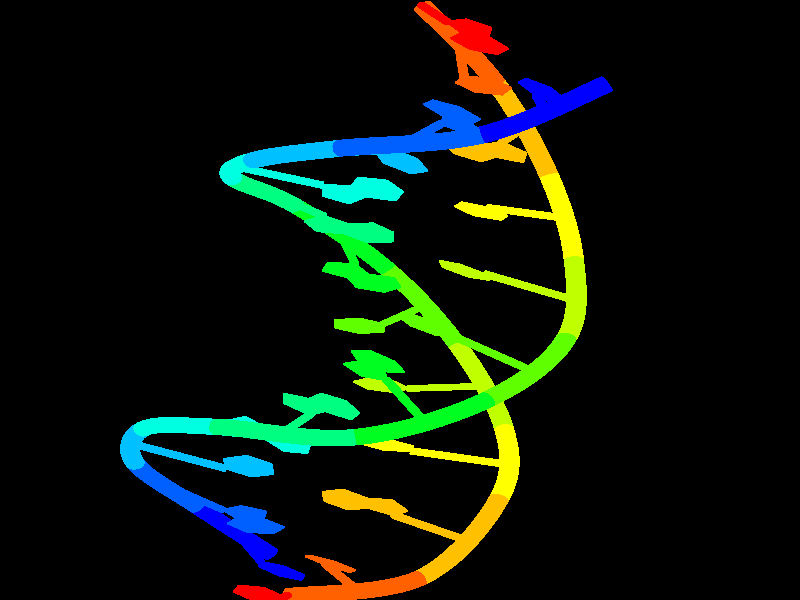 // ******************************************************
// Created by Jmol 11.3.35_dev  2007-10-18 18:23
//
// This script was generated on Thu, October 18, 2007 at 10:23 PM
// ******************************************************

/*  **** Jmol Embedded Script **** 
# Jmol state version 11.3.35_dev  2007-10-18 18:23;

function _setWindowState();
# height 800;
# width 800;
  stateVersion = 1103035;
  backgroundColor = "[x000000]";
  axis1Color = "[xff0000]";
  axis2Color = "[x008000]";
  axis3Color = "[x0000ff]";
  ambientPercent = 45;
  diffusePercent = 84;
  specular = true;
  specularPercent = 22;
  specularPower = 40;
  specularExponent = 6;
end function;

function _setFileState();

  allowEmbeddedScripts = false;
  autoBond = true;
  appendNew = true;
  applySymmetryToBonds = false;
  bondRadiusMilliAngstroms = 150;
  bondTolerance = 0.45;
  defaultLattice = {0.0 0.0 0.0};
  defaultLoadScript = "";
  loadFormat = "http://www.rcsb.org/pdb/files/%FILE.pdb";
  forceAutoBond = false;
  minBondDistance = 0.4;
  percentVdwAtom = 20;
  smartAromatic = true;
  load "data/1bna.pdb";

end function;

function _setVariableState();

   defaultanglelabel = "%VALUE %UNITS";
   defaultcolorscheme = "Jmol";
   defaultdistancelabel = "%VALUE %UNITS";
   defaultdrawarrowscale = 0.5;
   defaultloadscript = "";
   defaulttorsionlabel = "%VALUE %UNITS";
   defaulttranslucent = 0.5;
  allowembeddedscripts = true;
  allowrotateselected = false;
  applysymmetrytobonds = false;
  autobond = true;
  autofps = false;
  axes = window;
  axesmode = 0;
  axesscale = 2.0;
  bondmodeor = false;
  bondradiusmilliangstroms = 150;
  bondtolerance = 0.45;
  cartoonrockets = false;
  chaincasesensitive = false;
  disablepopupmenu = false;
  displaycellparameters = true;
  dotsselectedonly = false;
  dotsurface = true;
  dynamicmeasurements = false;
  forceautobond = false;
  greyscalerendering = false;
  hbondsbackbone = false;
  hbondssolid = false;
  helppath = "http://www.stolaf.edu/academics/chemapps/jmol/docs/index.htm";
  hermitelevel = 5;
  hidenameinpopup = false;
  hidenavigationpoint = false;
  highresolutionflag = false;
  hoverdelay = 0.5;
  justifymeasurements = false;
  loadformat = "http://www.rcsb.org/pdb/files/%FILE.pdb";
  measureallmodels = false;
  minbonddistance = 0.4;
  navigationcentered = false;
  navigationperiodic = false;
  navigationspeed = 5.0;
  percentvdwatom = 20;
  perspectivedepth = true;
  pickingspinrate = 10;
  propertyatomnumberfield = 0;
  propertycolorscheme = "roygb";
  propertydatafield = 0;
  rangeselected = false;
  ribbonaspectratio = 16;
  ribbonborder = false;
  scriptdelay = 0;
  selecthetero = true;
  selecthydrogen = true;
  sheetsmoothing = 1.0;
  showhiddenselectionhalos = false;
  showhydrogens = true;
  showmeasurements = true;
  showmultiplebonds = true;
  shownavigationpointalways = false;
  smartaromatic = true;
  solventprobe = false;
  solventproberadius = 1.2;
  ssbondsbackbone = false;
  testflag1 = false;
  testflag2 = false;
  testflag3 = false;
  testflag4 = false;
  tracealpha = true;
  usenumberlocalization = true;
  vectorscale = 1.0;
  vibrationperiod = 0.5;
  vibrationscale = 0.5;
  zoomlarge = true;
  zshade = false;

#user-defined variables; 
# --none--;

# label defaults;
  select none;
  color label none;
  background label none;
  labelOffset = 4 4;
  labelAlignment = left;
  labelPointer = off;
  font label 13 SansSerif Plain;

end function;

function _setModelState();

  select ({0:15 243:258 486:488});
  color atoms opaque [x0000ff];
  select ({100:120 343:363 520:522});
  color atoms opaque [x00ff20];
  select ({38:56 281:299 500 501});
  color atoms opaque [x00c0ff];
  select ({545 546});
  color atoms opaque [xfff000];
  select ({57:78 300:321 507 508});
  color atoms opaque [x00ffe0];
  select ({541 542});
  color atoms opaque [xf0f000];
  select ({202:220 445:463 556:558});
  color atoms opaque [xff6000];
  select ({525 526});
  color atoms opaque [x20ff00];
  select ({527 528});
  color atoms opaque [x40ff00];
  select ({523 524});
  color atoms opaque [x00ff00];
  select ({121:140 364:383 529:531});
  color atoms opaque [x60ff00];
  select ({532 533});
  color atoms opaque [x80ff00];
  select ({161:179 404:422 543 544});
  color atoms opaque [xffff00];
  select ({561 562});
  color atoms opaque [xff2000];
  select ({79:99 322:342 514 515});
  color atoms opaque [x00ff80];
  select ({509 510});
  color atoms opaque [x00ffc0];
  select ({16:37 259:280 493:495});
  color atoms opaque [x0060ff];
  select ({547:549});
  color atoms opaque [xffe000];
  select ({534 535});
  color atoms opaque [xa0ff00];
  select ({505 506});
  color atoms opaque [x00ffff];
  select ({141:160 384:403 536 537});
  color atoms opaque [xc0ff00];
  select ({538:540});
  color atoms opaque [xe0ff00];
  select ({489 490});
  color atoms opaque [x0020ff];
  select ({552 553});
  color atoms opaque [xffa000];
  select ({502:504});
  color atoms opaque [x00e0ff];
  select ({516 517});
  color atoms opaque [x00ff60];
  select ({498 499});
  color atoms opaque [x00a0ff];
  select ({511:513});
  color atoms opaque [x00ffa0];
  select ({554 555});
  color atoms opaque [xff8000];
  select ({559 560});
  color atoms opaque [xff4000];
  select ({518 519});
  color atoms opaque [x00ff40];
  select ({496 497});
  color atoms opaque [x0080ff];
  select ({221:242 464:485 563:565});
  color atoms opaque [xff0000];
  select ({491 492});
  color atoms opaque [x0040ff];
  select ({180:201 423:444 550 551});
  color atoms opaque [xffc000];
  select ({0:565});
  Spacefill 0.0;
  select BONDS ({0:576});
  wireframe 0.0;

  measures delete;
  measures = nanometers;
  font measures 15 SansSerif Plain;
  select measures ({null});

  select ({0:485});
  Cartoon on;

  boundBox off;

  unitcell off;

end function;

function _setPerspectiveState();
  perspectiveModel = 11;
  cameraDepth = 3.0;
  center {15.559 19.973 9.841499};
  moveto 0.0 { -341 -608 -717 157.73} 142.43 -5.8 0.6 {15.559 19.973 9.841499} 27.315138 {0.0 0.0 0.0} -16.364414 16.396957 50.0;;
  slab 100;depth 0;
  spinX = 0;spinY = 30;spinZ = 0;spinFps = 30;
end function;

function _setSelectionState();
  select ({0:565});
end function

function _setState();
  initialize;
  refreshing = false;
  _setWindowState;
  _setFileState;
  _setVariableState;
  _setModelState;
  _setPerspectiveState;
  _setSelectionState;
  refreshing = true;
end function;

_setState;

*/

// ******************************************************
// Declare the resolution, camera, and light sources.
// ******************************************************

// NOTE: if you plan to render at a different resolution,
// be sure to update the following two lines to maintain
// the correct aspect ratio.

#declare Width = 800;
#declare Height = 800;
#declare minScreenDimension = 800;
#declare showAtoms = true;
#declare showBonds = true;
camera{
  orthographic
  location < 400.0, 400.0, 0>

  // Negative right for a right hand coordinate system.

  sky < 0, -1, 0 >
  right < -800, 0, 0>
  up < 0, 800, 0 >
  look_at < 400.0, 400.0, 1000 >
}

background { color rgb <0.0,0.0,0.0> }
// -16777216 
// 0.0,0.0,0.0 

// (-0.34815532, -0.34815532, 0.87038827) 
light_source { <-278.52426,-278.52426, -696.3106>  rgb <0.6,0.6,0.6> }


// ***********************************************
// macros for common shapes
// ***********************************************

#default { finish {
  ambient 0.45
  diffuse 0.84
  specular 0.22
  roughness .00001
  metallic
  phong 0.9
  phong_size 120
}}

#macro a(X,Y,Z,RADIUS,R,G,B,T)
 sphere{<X,Y,Z>,RADIUS
  pigment{rgbt<R,G,B,T>}
  no_shadow}
#end

#macro b(X1,Y1,Z1,RADIUS1,X2,Y2,Z2,RADIUS2,R,G,B,T)
 cone{<X1,Y1,Z1>,RADIUS1,<X2,Y2,Z2>,RADIUS2
  pigment{rgbt<R,G,B,T>}
  no_shadow}
#end

#macro s(X,Y,Z,RADIUS,R,G,B,T)
 sphere{<X,Y,Z>,RADIUS
  pigment{rgbt<R,G,B,T>}
  no_shadow}
#end

#macro r(X1,Y1,Z1,X2,Y2,Z2,X3,Y3,Z3,R,G,B,T)
 triangle{<X1,Y1,Z1>,<X2,Y2,Z2>,<X3,Y3,Z3>
  pigment{rgbt<R,G,B,T>}
  no_shadow}
#end

r(488.0,49.0,2711.0,497.0,72.0,2672.0,451.0,51.0,2677.0,1.0,0.0,0.0,0.0)
r(488.0,49.0,2711.0,508.0,65.0,2696.0,497.0,72.0,2672.0,1.0,0.0,0.0,0.0)
r(488.0,49.0,2711.0,451.0,51.0,2677.0,462.0,44.0,2701.0,1.0,0.0,0.0,0.0)
r(497.0,72.0,2672.0,470.0,65.0,2663.0,451.0,51.0,2677.0,1.0,0.0,0.0,0.0)
r(488.0,49.0,2711.0,466.0,26.0,2740.0,447.0,29.0,2720.0,1.0,0.0,0.0,0.0)
r(488.0,49.0,2711.0,491.0,37.0,2735.0,466.0,26.0,2740.0,1.0,0.0,0.0,0.0)
r(488.0,49.0,2711.0,447.0,29.0,2720.0,462.0,44.0,2701.0,1.0,0.0,0.0,0.0)
b(422.0,7.0,2822.0,5.0,447.0,29.0,2720.0,5.0,1.0,0.0,0.0,0.0)
b(462.0,44.0,2700.0,1.5,451.0,51.0,2676.0,1.5,1.0,0.0,0.0,0.0)
b(451.0,51.0,2676.0,1.5,470.0,65.0,2662.0,1.5,1.0,0.0,0.0,0.0)
b(470.0,65.0,2662.0,1.5,497.0,72.0,2671.0,1.5,1.0,0.0,0.0,0.0)
b(497.0,72.0,2671.0,1.5,508.0,65.0,2695.0,1.5,1.0,0.0,0.0,0.0)
b(508.0,65.0,2695.0,1.5,488.0,49.0,2711.0,1.5,1.0,0.0,0.0,0.0)
b(462.0,44.0,2700.0,1.5,447.0,29.0,2719.0,1.5,1.0,0.0,0.0,0.0)
b(447.0,29.0,2719.0,1.5,466.0,26.0,2739.0,1.5,1.0,0.0,0.0,0.0)
b(466.0,26.0,2739.0,1.5,491.0,37.0,2734.0,1.5,1.0,0.0,0.0,0.0)
b(491.0,37.0,2734.0,1.5,488.0,49.0,2711.0,1.5,1.0,0.0,0.0,0.0)
mesh2 {
vertex_vectors { 286, <493.9141,115.75598,2872.1238> //0
, <496.39087,114.50781,2871.0322> //1
, <498.88354,113.037384,2870.7224> //2
, <501.18802,111.464935,2871.22> //3
, <503.116,109.91925,2872.4844> //4
, <504.51044,108.52655,2874.4133> //5
, <505.25873,107.39996,2876.8503> //6
, <505.30154,106.630554,2879.5981> //7
, <504.6374,106.27966,2882.434> //8
, <503.32202,106.37457,2885.1284> //9
, <501.46338,106.90637,2887.4626> //10
, <499.2121,107.831085,2889.248> //11
, <496.74988,109.073975,2890.3398> //12
, <494.27438,110.53485,2890.6494> //13
, <491.9842,112.09659,2890.1519> //14
, <490.06314,113.63373,2888.8877> //15
, <488.66602,115.02292,2886.9587> //16
, <487.90637,116.15198,2884.5217> //17
, <487.84705,116.92911,2881.774> //18
, <488.49478,117.29062,2878.938> //19
, <489.79907,117.20566,2876.2437> //20
, <491.65552,116.68021,2873.9092> //21
, <488.64703,106.71814,2868.9968> //22
, <491.10413,105.43085,2867.893> //23
, <493.5523,103.88092,2867.5552> //24
, <495.79126,102.19531,2868.0105> //25
, <497.6379,100.51166,2869.222> //26
, <498.94202,98.96771,2871.0913> //27
, <499.5981,97.688934,2873.4675> //28
, <499.55457,96.77875,2876.1577> //29
, <498.81677,96.31006,2878.944> //30
, <497.4463,96.319336,2881.6008> //31
, <495.55548,96.80475,2883.9128> //32
, <493.2976,97.72601,2885.6929> //33
, <490.85483,99.0083,2886.7964> //34
, <488.42328,100.54846,2887.1343> //35
, <486.19803,102.22272,2886.679> //36
, <484.35773,103.89685,2885.4675> //37
, <483.05072,105.43634,2883.5981> //38
, <482.3832,106.71701,2881.2222> //39
, <482.41064,107.63489,2878.5317> //40
, <483.1327,108.114624,2875.7454> //41
, <484.49274,108.11615,2873.0886> //42
, <486.38174,107.63809,2870.7766> //43
, <482.66583,97.21512,2864.962> //44
, <485.10834,95.89642,2863.8494> //45
, <487.5226,94.28671,2863.4888> //46
, <489.71124,92.51752,2863.9092> //47
, <491.49524,90.73349,2865.0764> //48
, <492.7295,89.080475,2866.896> //49
, <493.31427,87.69293,2869.2207> //50
, <493.20364,86.68317,2871.8618> //51
, <492.4084,86.13202,2874.6055> //52
, <490.99475,86.082825,2877.2297> //53
, <489.07843,86.53815,2879.5217> //54
, <486.81482,87.46033,2881.296> //55
, <484.38647,88.77423,2882.4082> //56
, <481.9884,90.374054,2882.7688> //57
, <479.813,92.13138,2882.3484> //58
, <478.0349,93.90524,2881.1812> //59
, <476.7975,95.5531,2879.3616> //60
, <476.20142,96.94211,2877.037> //61
, <476.29626,97.95947,2874.396> //62
, <477.07617,98.52203,2871.652> //63
, <478.47986,98.58264,2869.0278> //64
, <480.3947,98.135254,2866.7358> //65
, <476.14032,87.43045,2860.2031> //66
, <478.57196,86.08594,2859.084> //67
, <480.9606,84.42981,2858.705> //68
, <483.11075,82.59729,2859.097> //69
, <484.84674,80.738464,2860.228> //70
, <486.02728,79.004974,2862.0066> //71
, <486.55713,77.538025,2864.2886> //72
, <486.39462,76.45633,2866.8892> //73
, <485.55487,75.84668,2869.5977> //74
, <484.1076,75.75699,2872.1943> //75
, <482.17126,76.193146,2874.4692> //76
, <479.90283,77.118835,2876.238> //77
, <477.48517,78.45877,2877.357> //78
, <475.1125,80.10495,2877.7358> //79
, <472.97516,81.92526,2877.344> //80
, <471.2448,83.77362,2876.213> //81
, <470.06094,85.501434,2874.4343> //82
, <469.5199,86.96945,2872.1523> //83
, <469.66678,88.058716,2869.5518> //84
, <470.49152,88.6799,2866.8435> //85
, <471.92914,88.78146,2864.2466> //86
, <473.86426,88.35385,2861.9717> //87
, <469.2386,77.53131,2854.9058> //88
, <471.6623,76.1651,2853.7815> //89
, <474.03165,74.47214,2853.388> //90
, <476.15274,72.59097,2853.757> //91
, <477.8523,70.675415,2854.859> //92
, <478.992,68.88187,2856.6045> //93
, <479.47995,67.35632,2858.8518> //94
, <479.2779,66.22238,2861.4192> //95
, <478.40402,65.57089,2864.0986> //96
, <476.9309,65.45346,2866.673> //97
, <474.97897,65.87781,2868.934> //98
, <472.70648,66.80887,2870.698> //99
, <470.29663,68.170685,2871.8223> //100
, <467.94302,69.85361,2872.2158> //101
, <465.83447,71.72232,2871.8467> //102
, <464.14035,73.62698,2870.7449> //103
, <462.99722,75.41464,2868.9995> //104
, <462.4981,76.94101,2866.752> //105
, <462.68475,78.08246,2864.1846> //106
, <463.54388,78.745544,2861.505> //107
, <465.00757,78.875305,2858.9307> //108
, <466.95847,78.459656,2856.67> //109
, <462.1275,67.676605,2849.2554> //110
, <464.54565,66.29199,2848.127> //111
, <466.90097,64.569916,2847.7222> //112
, <469.00076,62.651123,2848.0732> //113
, <470.67346,60.692596,2849.152> //114
, <471.78296,58.85428,2850.871> //115
, <472.23975,57.285828,2853.0913> //116
, <472.00818,56.11429,2855.6326> //117
, <471.10883,55.433563,2858.289> //118
, <469.6163,55.297546,2860.8455> //119
, <467.65253,55.715637,2863.095> //120
, <465.37674,56.652985,2864.8552> //121
, <462.97238,58.033264,2865.9834> //122
, <460.63263,59.74527,2866.3884> //123
, <458.54523,61.65149,2866.0374> //124
, <456.8778,63.598816,2864.9585> //125
, <455.76483,65.43097,2863.2395> //126
, <455.29684,67.00012,2861.0193> //127
, <455.51315,68.1792,2858.478> //128
, <456.39795,68.871704,2855.8215> //129
, <457.88123,69.02014,2853.2651> //130
, <459.8441,68.611115,2851.0156> //131
, <454.9739,58.02133,2843.4358> //132
, <457.38846,56.621307,2842.3047> //133
, <459.73428,54.876404,2841.891> //134
, <461.81946,52.9292,2842.2285> //135
, <463.47357,50.939026,2843.29> //136
, <464.56207,49.06839,2844.9893> //137
, <464.99713,47.469574,2847.1885> //138
, <464.74487,46.272156,2849.71> //139
, <463.82755,45.57202,2852.3489> //140
, <462.32114,45.424683,2854.8918> //141
, <460.3488,45.840576,2857.1328> //142
, <458.07034,46.78479,2858.8901> //143
, <455.66956,48.180603,2860.0212> //144
, <453.33917,49.915405,2860.4348> //145
, <451.26633,51.849823,2860.0972> //146
, <449.61737,53.828674,2859.036> //147
, <448.52533,55.692932,2857.3367> //148
, <448.0791,57.29242,2855.1375> //149
, <448.31616,58.497284,2852.616> //150
, <449.21906,59.20929,2849.977> //151
, <450.71634,59.36917,2847.434> //152
, <452.6878,58.962585,2845.193> //153
, <447.94458,48.718414,2837.63> //154
, <450.3574,47.305878,2836.4966> //155
, <452.69794,45.544067,2836.0771> //156
, <454.77472,43.576813,2836.4053> //157
, <456.4181,41.565186,2837.4548> //158
, <457.49426,39.67343,2839.1404> //159
, <457.9165,38.05551,2841.3257> //160
, <457.65192,36.84253,2843.8333> //161
, <456.7237,36.131744,2846.4604> //162
, <455.20886,35.97943,2848.9941> //163
, <453.23108,36.396484,2851.229> //164
, <450.9507,37.34778,2852.9844> //165
, <448.55157,38.756165,2854.1177> //166
, <446.2264,40.50775,2854.537> //167
, <444.16187,42.462128,2854.2087> //168
, <442.52362,44.46228,2853.1592> //169
, <441.4439,46.347626,2851.4736> //170
, <441.01056,47.966095,2849.2886> //171
, <441.25998,49.186584,2846.7808> //172
, <442.17377,49.90927,2844.1536> //173
, <443.67963,50.07428,2841.6199> //174
, <445.65652,49.666687,2839.385> //175
, <441.20578,39.918915,2832.0173> //176
, <443.61884,38.49713,2830.883> //177
, <445.95853,36.72467,2830.4607> //178
, <448.03354,34.746246,2830.7844> //179
, <449.67435,32.723663,2831.8281> //180
, <450.74738,30.822113,2833.5068> //181
, <451.16614,29.196533,2835.685> //182
, <450.89804,27.978546,2838.186> //183
, <449.96655,27.26587,2840.8071> //184
, <448.4489,27.114746,2843.3362> //185
, <446.4691,27.536072,2845.5684> //186
, <444.18753,28.494415,2847.3223> //187
, <441.7882,29.911865,2848.4565> //188
, <439.4639,31.674255,2848.879> //189
, <437.4011,33.63977,2848.5552> //190
, <435.7654,35.650818,2847.5117> //191
, <434.6888,37.545715,2845.8328> //192
, <434.25894,39.171936,2843.6548> //193
, <434.5119,40.39749,2841.1538> //194
, <435.429,41.122253,2838.5327> //195
, <436.9376,41.28604,2836.0034> //196
, <438.9166,40.874207,2833.7715> //197
, <434.92114,31.76944,2826.7747> //198
, <437.3366,30.342499,2825.6406> //199
, <439.68088,28.566956,2825.219> //200
, <441.7622,26.588013,2825.544> //201
, <443.41052,24.567322,2826.589> //202
, <444.4917,22.670074,2828.2695> //203
, <444.91855,21.05075,2830.4497> //204
, <444.65778,19.840393,2832.9524> //205
, <443.73236,19.136139,2835.5752> //206
, <442.219,18.993683,2838.1055> //207
, <440.2413,19.423035,2840.3381> //208
, <437.9596,20.388275,2842.0925> //209
, <435.55792,21.810944,2843.2266> //210
, <433.22906,23.576141,2843.6482> //211
, <431.16,25.542145,2843.3232> //212
, <429.51688,27.55127,2842.278> //213
, <428.4322,29.442078,2840.5974> //214
, <427.99423,31.062103,2838.4175> //215
, <428.23975,32.28003,2835.9148> //216
, <429.15073,32.996338,2833.292> //217
, <430.65497,33.15149,2830.7617> //218
, <432.6318,32.73166,2828.529> //219
, <429.24542,24.404083,2822.0703> //220
, <431.66663,22.977997,2820.9382> //221
, <434.02335,21.210846,2820.5227> //222
, <436.12277,19.24707,2820.8572> //223
, <437.79333,17.247314,2821.9146> //224
, <438.8991,15.374908,2823.6091> //225
, <439.3509,13.782318,2825.8037> //226
, <439.1134,12.598511,2828.3206> //227
, <438.2077,11.918304,2830.9556> //228
, <436.70892,11.795532,2833.4954> //229
, <434.73953,12.238647,2835.7344> //230
, <432.45923,13.21048,2837.4907> //231
, <430.05182,14.632263,2838.6226> //232
, <427.71075,16.3891,2839.038> //233
, <425.62378,18.339966,2838.7039> //234
, <423.95853,20.328278,2837.6465> //235
, <422.8493,22.194397,2835.952> //236
, <422.38638,23.787811,2833.7573> //237
, <422.60852,24.97931,2831.2405> //238
, <423.4996,25.67163,2828.6055> //239
, <424.9891,25.807007,2826.0657> //240
, <426.9575,25.3732,2823.8267> //241
, <424.3069,17.919312,2818.0537> //242
, <426.73975,16.504272,2816.9272> //243
, <429.123,14.76593,2816.5269> //244
, <431.26166,12.846405,2816.8853> //245
, <432.9809,10.902863,2817.9734> //246
, <434.14084,9.0937195,2819.7031> //247
, <434.64783,7.5666504,2821.9343> //248
, <434.4622,6.444977,2824.486> //249
, <433.6008,5.818695,2827.152> //250
, <432.1352,5.737091,2829.7158> //251
, <430.1852,6.205353,2831.97> //252
, <427.909,7.1845093,2833.7317> //253
, <425.4901,8.594879,2834.8584> //254
, <423.12277,10.322845,2835.2588> //255
, <420.99695,12.229584,2834.9004> //256
, <419.2834,14.162079,2833.812> //257
, <418.12015,15.965179,2832.0823> //258
, <417.60193,17.493378,2829.851> //259
, <417.772,18.622986,2827.2993> //260
, <418.6184,19.261383,2824.6335> //261
, <420.0744,19.355347,2822.0696> //262
, <422.02313,18.895905,2819.8154> //263
, <420.40936,12.625275,2815.0005> //264
, <422.8525,11.220856,2813.8784> //265
, <425.25934,9.509918,2813.4917> //266
, <427.43298,7.6323547,2813.8713> //267
, <429.19568,5.7417297,2814.9868> //268
, <430.40405,3.9924011,2816.7476> //269
, <430.96048,2.5268555,2819.011> //270
, <430.82126,1.463562,2821.5938> //271
, <429.99954,0.8878174,2824.2866> //272
, <428.5637,0.8446655,2826.8713> //273
, <426.63126,1.3363342,2829.1387> //274
, <424.3589,2.32193,2830.9048> //275
, <421.9298,3.7214355,2832.0269> //276
, <419.53918,5.4219055,2832.4136> //277
, <417.37872,7.2869263,2832.034> //278
, <415.622,9.166809,2830.9185> //279
, <414.4105,10.910553,2829.1577> //280
, <413.8428,12.377594,2826.8945> //281
, <413.96625,13.448853,2824.3115> //282
, <414.77264,14.03656,2821.6187> //283
, <416.19852,14.091919,2819.034> //284
, <418.12952,13.608765,2816.7666> //285

}
normal_vectors { 286, <-5.382721,7.983917,-17.136719> //0
, <-0.38171387,5.4766846,-19.318604> //1
, <4.6610107,2.5159912,-19.93457> //2
, <9.319244,-0.6516113,-18.936035> //3
, <13.200287,-3.7613525,-16.404785> //4
, <15.982422,-6.5549316,-12.546143> //5
, <17.442749,-8.802826,-7.6726074> //6
, <17.47464,-10.32489,-2.1794434> //7
, <16.092285,-11.0035095,3.4892578> //8
, <13.424133,-10.791626,8.875244> //9
, <9.697723,-9.714264,13.54248> //10
, <5.2171936,-7.863037,17.113281> //11
, <0.33843994,-5.3887024,19.29834> //12
, <-4.5572815,-2.4874878,19.92041> //13
, <-9.090393,0.61260986,18.928223> //14
, <-12.907867,3.668396,16.401611> //15
, <-15.708191,6.4385986,12.544678> //16
, <-17.262756,8.701263,7.6696777> //17
, <-17.434937,10.271515,2.1716309> //18
, <-16.194336,11.016266,-3.503662> //19
, <-13.624634,10.867737,-8.895508> //20
, <-9.921875,9.830536,-13.565918> //21
, <-5.0717163,8.513123,-16.930176> //22
, <-0.088012695,5.959198,-19.12378> //23
, <4.9121704,2.9115906,-19.766357> //24
, <9.5061035,-0.37472534,-18.807617> //25
, <13.307434,-3.6237793,-16.326904> //26
, <16.002747,-6.5660095,-12.526855> //27
, <17.377533,-8.960083,-7.7145996> //28
, <17.331787,-10.614075,-2.2785645> //29
, <15.884827,-11.400391,3.3425293> //30
, <13.168701,-11.2630005,8.694092> //31
, <9.41333,-10.221191,13.342529> //32
, <4.9248962,-8.36438,16.909912> //33
, <0.061157227,-5.8440857,19.10669> //34
, <-4.79657,-2.8614502,19.75415> //35
, <-9.270782,0.34909058,18.800781> //36
, <-13.013123,3.5361023,16.324219> //37
, <-15.72879,6.449127,12.525391> //38
, <-17.196686,8.856415,7.711426> //39
, <-17.287598,10.561829,2.2717285> //40
, <-15.977386,11.421356,-3.3544922> //41
, <-13.354614,11.355957,-8.711182> //42
, <-9.619415,10.361664,-13.362549> //43
, <-4.4831543,9.448273,-16.5271> //44
, <0.46368408,6.822998,-18.741943> //45
, <5.382141,3.6322632,-19.437744> //46
, <9.856995,0.14379883,-18.558594> //47
, <13.512756,-3.3494263,-16.177246> //48
, <16.047546,-6.555786,-12.487061> //49
, <17.259796,-9.2118225,-7.7871094> //50
, <17.06247,-11.104004,-2.4570312> //51
, <15.486816,-12.085876,3.0725098> //52
, <12.674866,-12.087128,8.353516> //53
, <8.863892,-11.1171875,12.958252> //54
, <4.364044,-9.261047,16.513428> //55
, <-0.46655273,-6.6706543,18.730469> //56
, <-5.24942,-3.5522156,19.4292> //57
, <-9.612549,-0.15032959,18.553467> //58
, <-13.215668,3.2694397,16.17456> //59
, <-15.773743,6.4387817,12.485352> //60
, <-17.07779,9.105957,7.7841797> //61
, <-17.011597,11.053925,2.451416> //62
, <-15.56485,12.118347,-3.0810547> //63
, <-12.838684,12.203186,-8.36499> //64
, <-9.042999,11.290924,-12.97168> //65
, <-4.030121,10.120026,-16.192139> //66
, <0.8898926,7.437256,-18.422852> //67
, <5.7467957,4.138275,-19.160889> //68
, <10.1310425,0.49993896,-18.346436> //69
, <13.674988,-3.1722107,-16.046387> //70
, <16.08612,-6.570801,-12.44751> //71
, <17.172668,-9.415985,-7.8413086> //72
, <16.857758,-11.478912,-2.600586> //73
, <15.181763,-12.599182,2.8510742> //74
, <12.294769,-12.696411,8.0720215> //75
, <8.439484,-11.772858,12.639404> //76
, <3.9294128,-9.910706,16.182861> //77
, <-0.876709,-7.262848,18.41504> //78
, <-5.6025696,-4.039795,19.154785> //79
, <-9.880157,-0.49423218,18.342285> //80
, <-13.375763,3.0974731,16.043945> //81
, <-15.812073,6.4537964,12.445557> //82
, <-16.98944,9.308289,7.838867> //83
, <-16.802063,11.4288025,2.5964355> //84
, <-15.25,12.636963,-2.8574219> //85
, <-12.443756,12.824463,-8.080078> //86
, <-8.600586,11.964935,-12.6484375> //87
, <-3.683319,10.611908,-15.918457> //88
, <1.2170715,7.8815002,-18.161621> //89
, <6.027771,4.4982605,-18.932861> //90
, <10.343414,0.745697,-18.170654> //91
, <13.802155,-3.0603333,-15.936523> //92
, <16.118591,-6.6015625,-12.412598> //93
, <17.108673,-9.585724,-7.8830566> //94
, <16.703156,-11.772522,-2.715332> //95
, <14.9496765,-12.991669,2.6721191> //96
, <12.004211,-13.1553955,7.8432617> //97
, <8.114105,-12.261017,12.378906> //98
, <3.5954285,-10.388977,15.912109> //99
, <-1.192749,-7.692993,18.156006> //100
, <-5.8754272,-4.3877563,18.928467> //101
, <-10.08783,-0.73202515,18.16748> //102
, <-13.501038,2.9893494,15.934326> //103
, <-15.843964,6.4845276,12.4104> //104
, <-16.924225,9.47644,7.8808594> //105
, <-16.64386,11.721741,2.7121582> //106
, <-15.010895,13.032135,-2.6762695> //107
, <-12.142975,13.290222,-7.848633> //108
, <-8.262787,12.46402,-12.385498> //109
, <-3.421936,10.973785,-15.699219> //110
, <1.464386,8.203278,-17.951416> //111
, <6.2409363,4.7532654,-18.749512> //112
, <10.505432,0.91308594,-18.028564> //113
, <13.900238,-2.9943237,-15.847412> //114
, <16.145416,-6.6417847,-12.382568> //115
, <17.062744,-9.728516,-7.915283> //116
, <16.588684,-12.005249,-2.8066406> //117
, <14.776245,-13.294739,2.5290527> //118
, <11.786163,-13.503662,7.6601562> //119
, <7.8691406,-12.626312,12.170654> //120
, <3.3431702,-10.741852,15.694824> //121
, <-1.4320374,-8.005432,17.947754> //122
, <-6.082672,-4.634735,18.746338> //123
, <-10.246338,-0.89385986,18.026123> //124
, <-13.597504,2.9257202,15.845459> //125
, <-15.870087,6.5247803,12.380859> //126
, <-16.877045,9.61792,7.913086> //127
, <-16.52655,11.953705,2.8041992> //128
, <-14.832336,13.336273,-2.5322266> //129
, <-11.91748,13.642609,-7.6640625> //130
, <-8.008911,12.836243,-12.174805> //131
, <-3.2325745,11.235168,-15.528809> //132
, <1.6443176,8.430939,-17.78833> //133
, <6.396759,4.928528,-18.60669> //134
, <10.624634,1.0214233,-17.917236> //135
, <13.973511,-2.961731,-15.7771> //136
, <16.167297,-6.6874695,-12.358643> //137
, <17.031738,-9.848175,-7.938965> //138
, <16.507751,-12.18866,-2.876709> //139
, <14.652252,-13.526367,2.4187012> //140
, <11.629272,-13.764404,7.5183105> //141
, <7.692047,-12.895172,12.008545> //142
, <3.1602173,-10.99704,15.526123> //143
, <-1.6062622,-8.226807,17.785889> //144
, <-6.2341614,-4.804535,18.604492> //145
, <-10.362854,-0.9984436,17.915771> //146
, <-13.669373,2.8947754,15.775635> //147
, <-15.891083,6.5703735,12.357178> //148
, <-16.844849,9.736511,7.9375> //149
, <-16.443298,12.136444,2.875> //150
, <-14.704468,13.568695,-2.4208984> //151
, <-11.755249,13.9062805,-7.520752> //152
, <-7.8255615,13.109863,-12.011475> //153
, <-3.1080017,11.412018,-15.405273> //154
, <1.7633667,8.580139,-17.669678> //155
, <6.5006104,5.037628,-18.502686> //156
, <10.704956,1.081543,-17.836426> //157
, <14.024048,-2.955536,-15.725586> //158
, <16.184204,-6.735565,-12.340576> //159
, <17.013916,-9.946228,-7.956299> //160
, <16.45691,-12.328278,-2.927246> //161
, <14.572754,-13.696014,2.3388672> //162
, <11.527527,-13.950134,7.4155273> //163
, <7.5764465,-13.081757,11.891357> //164
, <3.0400696,-11.169586,15.403809> //165
, <-1.7213135,-8.371521,17.668213> //166
, <-6.3348694,-4.9098816,18.501465> //167
, <-10.4410095,-1.0562134,17.83545> //168
, <-13.718536,2.889618,15.7248535> //169
, <-15.906982,6.618347,12.339844> //170
, <-16.825867,9.834015,7.955078> //171
, <-16.390533,12.275879,2.9262695> //172
, <-14.622009,13.739166,-2.340088> //173
, <-11.649689,14.094177,-7.416748> //174
, <-7.705597,13.299957,-11.892822> //175
, <-3.0481262,11.508667,-15.330078> //176
, <1.8214111,8.6553955,-17.597412> //177
, <6.552246,5.085266,-18.439209> //178
, <10.746124,1.0975647,-17.78711> //179
, <14.051575,-2.9724426,-15.694336> //180
, <16.195923,-6.7836304,-12.32959> //181
, <17.009003,-10.021484,-7.9665527> //182
, <16.435883,-12.424408,-2.9577637> //183
, <14.537384,-13.805115,2.2905273> //184
, <11.480804,-14.062958,7.3535156> //185
, <7.5221863,-13.189331,11.8203125> //186
, <2.9828186,-11.263275,15.329834> //187
, <-1.7770386,-8.443787,17.597168> //188
, <-6.384491,-4.9551697,18.438965> //189
, <-10.480499,-1.0706177,17.78711> //190
, <-13.744598,2.907013,15.693848> //191
, <-15.917328,6.666687,12.32959> //192
, <-16.819519,9.909302,7.9660645> //193
, <-16.36789,12.372284,2.9575195> //194
, <-14.584686,13.849152,-2.2910156> //195
, <-11.600616,14.208923,-7.3535156> //196
, <-7.6487427,13.410156,-11.820801> //197
, <-3.0626526,11.515625,-15.311523> //198
, <1.8094482,8.648285,-17.57959> //199
, <6.5438843,5.064911,-18.42334> //200
, <10.742249,1.0653992,-17.774902> //201
, <14.052429,-3.0134277,-15.686035> //202
, <16.201385,-6.8302307,-12.326416> //203
, <17.018585,-10.069855,-7.968506> //204
, <16.44873,-12.470551,-2.9648438> //205
, <14.55246,-13.845184,2.2788086> //206
, <11.496979,-14.093842,7.338135> //207
, <7.538147,-13.208313,11.803223> //208
, <2.9974365,-11.2690735,15.311768> //209
, <-1.7647705,-8.435974,17.579834> //210
, <-6.3753967,-4.934204,18.423828> //211
, <-10.475342,-1.0380554,17.77539> //212
, <-13.743805,2.9487305,15.686768> //213
, <-15.920959,6.7138367,12.327393> //214
, <-16.827332,9.958557,7.9692383> //215
, <-16.379242,12.419495,2.9655762> //216
, <-14.598785,13.890503,-2.2785645> //217
, <-11.616241,14.24115,-7.3378906> //218
, <-7.6644897,13.430511,-11.8029785> //219
, <-3.1799316,11.398682,-15.37085> //220
, <1.7008667,8.52771,-17.635986> //221
, <6.4530334,4.9508667,-18.472412> //222
, <10.676483,0.9674988,-17.812256> //223
, <14.016846,-3.0874329,-15.7092285> //224
, <16.198303,-6.8746643,-12.33374> //225
, <17.047699,-10.081512,-7.9594727> //226
, <16.50711,-12.449249,-2.9406738> //227
, <14.63501,-13.792847,2.3164062> //228
, <11.597015,-14.015228,7.385742> //229
, <7.647827,-13.109619,11.856934> //230
, <3.1082153,-11.157715,15.368408> //231
, <-1.6613159,-8.320709,17.634766> //232
, <-6.287323,-4.8240356,18.472412> //233
, <-10.409637,-0.94174194,17.81372> //234
, <-13.706116,3.023346,15.71167> //235
, <-15.914886,6.760315,12.33667> //236
, <-16.854065,9.972565,7.961914> //237
, <-16.437195,12.399628,2.9418945> //238
, <-14.683563,13.837799,-2.3166504> //239
, <-11.7211,14.159668,-7.387451> //240
, <-7.780548,13.327057,-11.859619> //241
, <-3.465393,11.0729065,-15.553467> //242
, <1.4338379,8.213959,-17.811523> //243
, <6.2262573,4.6753235,-18.625732> //244
, <10.507996,0.7530823,-17.930908> //245
, <13.919739,-3.2231445,-15.783936> //246
, <16.179718,-6.920746,-12.358887> //247
, <17.108337,-10.035278,-7.9335938> //248
, <16.641235,-12.315216,-2.8659668> //249
, <14.83136,-13.583313,2.4335938> //250
, <11.839294,-13.747467,7.536621> //251
, <7.916626,-12.80545,12.029297> //252
, <3.382141,-10.841492,15.548096> //253
, <-1.4039917,-8.017059,17.807373> //254
, <-6.066742,-4.5569763,18.624023> //255
, <-10.243469,-0.7329407,17.932129> //256
, <-13.608215,3.1568604,15.7873535> //257
, <-15.894012,6.807434,12.363037> //258
, <-16.913147,9.928925,7.9370117> //259
, <-16.572601,12.267731,2.8671875> //260
, <-14.884979,13.627899,-2.4353027> //261
, <-11.9721985,13.888275,-7.5405273> //262
, <-8.060547,13.01593,-12.034668> //263
, <-3.671692,10.8324585,-15.680664> //264
, <1.2396545,7.9821167,-17.933105> //265
, <6.060364,4.470978,-18.732666> //266
, <10.384094,0.59295654,-18.014404> //267
, <13.847809,-3.3260193,-15.837158> //268
, <16.16507,-6.9583435,-12.377441> //269
, <17.151337,-10.004425,-7.915283> //270
, <16.737732,-12.21875,-2.8127441> //271
, <14.972992,-13.429413,2.5175781> //272
, <12.014709,-13.54895,7.644043> //273
, <8.111969,-12.578827,12.151367> //274
, <3.5819397,-10.605438,15.675049> //275
, <-1.2155151,-7.79068,17.928955> //276
, <-5.904846,-4.358368,18.730957> //277
, <-10.121643,-0.57751465,18.015625> //278
, <-13.536652,3.2569275,15.840332> //279
, <-15.878876,6.844116,12.381348> //280
, <-16.955933,9.898743,7.918213> //281
, <-16.670135,12.17276,2.8137207> //282
, <-15.029663,13.475037,-2.519043> //283
, <-12.152496,13.689178,-7.6481934> //284
, <-8.262024,12.786774,-12.156982> //285

}
face_indices { 528, <263,242,264> //
, <263,264,285> //
, <262,263,285> //
, <262,285,284> //
, <261,262,284> //
, <261,284,283> //
, <260,261,283> //
, <260,283,282> //
, <259,260,282> //
, <259,282,281> //
, <258,259,281> //
, <258,281,280> //
, <257,258,280> //
, <257,280,279> //
, <256,257,279> //
, <256,279,278> //
, <255,256,278> //
, <255,278,277> //
, <254,255,277> //
, <254,277,276> //
, <253,254,276> //
, <253,276,275> //
, <252,253,275> //
, <252,275,274> //
, <251,252,274> //
, <251,274,273> //
, <250,251,273> //
, <250,273,272> //
, <249,250,272> //
, <249,272,271> //
, <248,249,271> //
, <248,271,270> //
, <247,248,270> //
, <247,270,269> //
, <246,247,269> //
, <246,269,268> //
, <245,246,268> //
, <245,268,267> //
, <244,245,267> //
, <244,267,266> //
, <243,244,266> //
, <243,266,265> //
, <242,243,265> //
, <242,265,264> //
, <241,220,242> //
, <241,242,263> //
, <240,241,263> //
, <240,263,262> //
, <239,240,262> //
, <239,262,261> //
, <238,239,261> //
, <238,261,260> //
, <237,238,260> //
, <237,260,259> //
, <236,237,259> //
, <236,259,258> //
, <235,236,258> //
, <235,258,257> //
, <234,235,257> //
, <234,257,256> //
, <233,234,256> //
, <233,256,255> //
, <232,233,255> //
, <232,255,254> //
, <231,232,254> //
, <231,254,253> //
, <230,231,253> //
, <230,253,252> //
, <229,230,252> //
, <229,252,251> //
, <228,229,251> //
, <228,251,250> //
, <227,228,250> //
, <227,250,249> //
, <226,227,249> //
, <226,249,248> //
, <225,226,248> //
, <225,248,247> //
, <224,225,247> //
, <224,247,246> //
, <223,224,246> //
, <223,246,245> //
, <222,223,245> //
, <222,245,244> //
, <221,222,244> //
, <221,244,243> //
, <220,221,243> //
, <220,243,242> //
, <219,198,220> //
, <219,220,241> //
, <218,219,241> //
, <218,241,240> //
, <217,218,240> //
, <217,240,239> //
, <216,217,239> //
, <216,239,238> //
, <215,216,238> //
, <215,238,237> //
, <214,215,237> //
, <214,237,236> //
, <213,214,236> //
, <213,236,235> //
, <212,213,235> //
, <212,235,234> //
, <211,212,234> //
, <211,234,233> //
, <210,211,233> //
, <210,233,232> //
, <209,210,232> //
, <209,232,231> //
, <208,209,231> //
, <208,231,230> //
, <207,208,230> //
, <207,230,229> //
, <206,207,229> //
, <206,229,228> //
, <205,206,228> //
, <205,228,227> //
, <204,205,227> //
, <204,227,226> //
, <203,204,226> //
, <203,226,225> //
, <202,203,225> //
, <202,225,224> //
, <201,202,224> //
, <201,224,223> //
, <200,201,223> //
, <200,223,222> //
, <199,200,222> //
, <199,222,221> //
, <198,199,221> //
, <198,221,220> //
, <197,176,198> //
, <197,198,219> //
, <196,197,219> //
, <196,219,218> //
, <195,196,218> //
, <195,218,217> //
, <194,195,217> //
, <194,217,216> //
, <193,194,216> //
, <193,216,215> //
, <192,193,215> //
, <192,215,214> //
, <191,192,214> //
, <191,214,213> //
, <190,191,213> //
, <190,213,212> //
, <189,190,212> //
, <189,212,211> //
, <188,189,211> //
, <188,211,210> //
, <187,188,210> //
, <187,210,209> //
, <186,187,209> //
, <186,209,208> //
, <185,186,208> //
, <185,208,207> //
, <184,185,207> //
, <184,207,206> //
, <183,184,206> //
, <183,206,205> //
, <182,183,205> //
, <182,205,204> //
, <181,182,204> //
, <181,204,203> //
, <180,181,203> //
, <180,203,202> //
, <179,180,202> //
, <179,202,201> //
, <178,179,201> //
, <178,201,200> //
, <177,178,200> //
, <177,200,199> //
, <176,177,199> //
, <176,199,198> //
, <175,154,176> //
, <175,176,197> //
, <174,175,197> //
, <174,197,196> //
, <173,174,196> //
, <173,196,195> //
, <172,173,195> //
, <172,195,194> //
, <171,172,194> //
, <171,194,193> //
, <170,171,193> //
, <170,193,192> //
, <169,170,192> //
, <169,192,191> //
, <168,169,191> //
, <168,191,190> //
, <167,168,190> //
, <167,190,189> //
, <166,167,189> //
, <166,189,188> //
, <165,166,188> //
, <165,188,187> //
, <164,165,187> //
, <164,187,186> //
, <163,164,186> //
, <163,186,185> //
, <162,163,185> //
, <162,185,184> //
, <161,162,184> //
, <161,184,183> //
, <160,161,183> //
, <160,183,182> //
, <159,160,182> //
, <159,182,181> //
, <158,159,181> //
, <158,181,180> //
, <157,158,180> //
, <157,180,179> //
, <156,157,179> //
, <156,179,178> //
, <155,156,178> //
, <155,178,177> //
, <154,155,177> //
, <154,177,176> //
, <153,132,154> //
, <153,154,175> //
, <152,153,175> //
, <152,175,174> //
, <151,152,174> //
, <151,174,173> //
, <150,151,173> //
, <150,173,172> //
, <149,150,172> //
, <149,172,171> //
, <148,149,171> //
, <148,171,170> //
, <147,148,170> //
, <147,170,169> //
, <146,147,169> //
, <146,169,168> //
, <145,146,168> //
, <145,168,167> //
, <144,145,167> //
, <144,167,166> //
, <143,144,166> //
, <143,166,165> //
, <142,143,165> //
, <142,165,164> //
, <141,142,164> //
, <141,164,163> //
, <140,141,163> //
, <140,163,162> //
, <139,140,162> //
, <139,162,161> //
, <138,139,161> //
, <138,161,160> //
, <137,138,160> //
, <137,160,159> //
, <136,137,159> //
, <136,159,158> //
, <135,136,158> //
, <135,158,157> //
, <134,135,157> //
, <134,157,156> //
, <133,134,156> //
, <133,156,155> //
, <132,133,155> //
, <132,155,154> //
, <131,110,132> //
, <131,132,153> //
, <130,131,153> //
, <130,153,152> //
, <129,130,152> //
, <129,152,151> //
, <128,129,151> //
, <128,151,150> //
, <127,128,150> //
, <127,150,149> //
, <126,127,149> //
, <126,149,148> //
, <125,126,148> //
, <125,148,147> //
, <124,125,147> //
, <124,147,146> //
, <123,124,146> //
, <123,146,145> //
, <122,123,145> //
, <122,145,144> //
, <121,122,144> //
, <121,144,143> //
, <120,121,143> //
, <120,143,142> //
, <119,120,142> //
, <119,142,141> //
, <118,119,141> //
, <118,141,140> //
, <117,118,140> //
, <117,140,139> //
, <116,117,139> //
, <116,139,138> //
, <115,116,138> //
, <115,138,137> //
, <114,115,137> //
, <114,137,136> //
, <113,114,136> //
, <113,136,135> //
, <112,113,135> //
, <112,135,134> //
, <111,112,134> //
, <111,134,133> //
, <110,111,133> //
, <110,133,132> //
, <109,88,110> //
, <109,110,131> //
, <108,109,131> //
, <108,131,130> //
, <107,108,130> //
, <107,130,129> //
, <106,107,129> //
, <106,129,128> //
, <105,106,128> //
, <105,128,127> //
, <104,105,127> //
, <104,127,126> //
, <103,104,126> //
, <103,126,125> //
, <102,103,125> //
, <102,125,124> //
, <101,102,124> //
, <101,124,123> //
, <100,101,123> //
, <100,123,122> //
, <99,100,122> //
, <99,122,121> //
, <98,99,121> //
, <98,121,120> //
, <97,98,120> //
, <97,120,119> //
, <96,97,119> //
, <96,119,118> //
, <95,96,118> //
, <95,118,117> //
, <94,95,117> //
, <94,117,116> //
, <93,94,116> //
, <93,116,115> //
, <92,93,115> //
, <92,115,114> //
, <91,92,114> //
, <91,114,113> //
, <90,91,113> //
, <90,113,112> //
, <89,90,112> //
, <89,112,111> //
, <88,89,111> //
, <88,111,110> //
, <87,66,88> //
, <87,88,109> //
, <86,87,109> //
, <86,109,108> //
, <85,86,108> //
, <85,108,107> //
, <84,85,107> //
, <84,107,106> //
, <83,84,106> //
, <83,106,105> //
, <82,83,105> //
, <82,105,104> //
, <81,82,104> //
, <81,104,103> //
, <80,81,103> //
, <80,103,102> //
, <79,80,102> //
, <79,102,101> //
, <78,79,101> //
, <78,101,100> //
, <77,78,100> //
, <77,100,99> //
, <76,77,99> //
, <76,99,98> //
, <75,76,98> //
, <75,98,97> //
, <74,75,97> //
, <74,97,96> //
, <73,74,96> //
, <73,96,95> //
, <72,73,95> //
, <72,95,94> //
, <71,72,94> //
, <71,94,93> //
, <70,71,93> //
, <70,93,92> //
, <69,70,92> //
, <69,92,91> //
, <68,69,91> //
, <68,91,90> //
, <67,68,90> //
, <67,90,89> //
, <66,67,89> //
, <66,89,88> //
, <65,44,66> //
, <65,66,87> //
, <64,65,87> //
, <64,87,86> //
, <63,64,86> //
, <63,86,85> //
, <62,63,85> //
, <62,85,84> //
, <61,62,84> //
, <61,84,83> //
, <60,61,83> //
, <60,83,82> //
, <59,60,82> //
, <59,82,81> //
, <58,59,81> //
, <58,81,80> //
, <57,58,80> //
, <57,80,79> //
, <56,57,79> //
, <56,79,78> //
, <55,56,78> //
, <55,78,77> //
, <54,55,77> //
, <54,77,76> //
, <53,54,76> //
, <53,76,75> //
, <52,53,75> //
, <52,75,74> //
, <51,52,74> //
, <51,74,73> //
, <50,51,73> //
, <50,73,72> //
, <49,50,72> //
, <49,72,71> //
, <48,49,71> //
, <48,71,70> //
, <47,48,70> //
, <47,70,69> //
, <46,47,69> //
, <46,69,68> //
, <45,46,68> //
, <45,68,67> //
, <44,45,67> //
, <44,67,66> //
, <43,22,44> //
, <43,44,65> //
, <42,43,65> //
, <42,65,64> //
, <41,42,64> //
, <41,64,63> //
, <40,41,63> //
, <40,63,62> //
, <39,40,62> //
, <39,62,61> //
, <38,39,61> //
, <38,61,60> //
, <37,38,60> //
, <37,60,59> //
, <36,37,59> //
, <36,59,58> //
, <35,36,58> //
, <35,58,57> //
, <34,35,57> //
, <34,57,56> //
, <33,34,56> //
, <33,56,55> //
, <32,33,55> //
, <32,55,54> //
, <31,32,54> //
, <31,54,53> //
, <30,31,53> //
, <30,53,52> //
, <29,30,52> //
, <29,52,51> //
, <28,29,51> //
, <28,51,50> //
, <27,28,50> //
, <27,50,49> //
, <26,27,49> //
, <26,49,48> //
, <25,26,48> //
, <25,48,47> //
, <24,25,47> //
, <24,47,46> //
, <23,24,46> //
, <23,46,45> //
, <22,23,45> //
, <22,45,44> //
, <21,0,22> //
, <21,22,43> //
, <20,21,43> //
, <20,43,42> //
, <19,20,42> //
, <19,42,41> //
, <18,19,41> //
, <18,41,40> //
, <17,18,40> //
, <17,40,39> //
, <16,17,39> //
, <16,39,38> //
, <15,16,38> //
, <15,38,37> //
, <14,15,37> //
, <14,37,36> //
, <13,14,36> //
, <13,36,35> //
, <12,13,35> //
, <12,35,34> //
, <11,12,34> //
, <11,34,33> //
, <10,11,33> //
, <10,33,32> //
, <9,10,32> //
, <9,32,31> //
, <8,9,31> //
, <8,31,30> //
, <7,8,30> //
, <7,30,29> //
, <6,7,29> //
, <6,29,28> //
, <5,6,28> //
, <5,28,27> //
, <4,5,27> //
, <4,27,26> //
, <3,4,26> //
, <3,26,25> //
, <2,3,25> //
, <2,25,24> //
, <1,2,24> //
, <1,24,23> //
, <0,1,23> //
, <0,23,22> //

}
pigment{rgbt<1.0,0.3764706,0.0,0.0>}
}
r(511.0,117.0,2770.0,464.0,102.0,2778.0,475.0,122.0,2737.0,1.0,0.3764706,0.0,0.0)
r(511.0,117.0,2770.0,491.0,105.0,2787.0,464.0,102.0,2778.0,1.0,0.3764706,0.0,0.0)
r(511.0,117.0,2770.0,475.0,122.0,2737.0,502.0,126.0,2745.0,1.0,0.3764706,0.0,0.0)
r(464.0,102.0,2778.0,456.0,110.0,2754.0,475.0,122.0,2737.0,1.0,0.3764706,0.0,0.0)
b(459.0,59.0,2851.0,5.0,464.0,102.0,2778.0,5.0,1.0,0.3764706,0.0,0.0)
b(502.0,126.0,2744.0,1.5,475.0,122.0,2736.0,1.5,1.0,0.3764706,0.0,0.0)
b(475.0,122.0,2736.0,1.5,456.0,110.0,2753.0,1.5,1.0,0.3764706,0.0,0.0)
b(456.0,110.0,2753.0,1.5,464.0,102.0,2777.0,1.5,1.0,0.3764706,0.0,0.0)
b(464.0,102.0,2777.0,1.5,491.0,105.0,2786.0,1.5,1.0,0.3764706,0.0,0.0)
b(491.0,105.0,2786.0,1.5,511.0,117.0,2770.0,1.5,1.0,0.3764706,0.0,0.0)
b(502.0,126.0,2744.0,1.5,511.0,117.0,2770.0,1.5,1.0,0.3764706,0.0,0.0)
mesh2 {
vertex_vectors { 286, <543.8268,234.39711,2882.6694> //0
, <546.31354,233.38232,2881.3667> //1
, <549.0178,232.42082,2880.8596> //2
, <551.7185,231.59125,2881.1892> //3
, <554.1946,230.96152,2882.3289> //4
, <556.2439,230.5828,2884.186> //5
, <557.69995,230.48561,2886.6106> //6
, <558.4458,230.67711,2889.406> //7
, <558.4229,231.14095,2892.3457> //8
, <557.63544,231.83879,2895.1914> //9
, <556.149,232.7137,2897.713> //10
, <554.0851,233.69476,2899.7058> //11
, <551.6106,234.703,2901.0088> //12
, <548.92456,235.65742,2901.5159> //13
, <546.24255,236.48164,2901.1863> //14
, <543.7795,237.10942,2900.0466> //15
, <541.7334,237.49028,2898.1892> //16
, <540.2698,237.59291,2895.7646> //17
, <539.50793,237.40855,2892.9695> //18
, <539.5116,236.95117,2890.0298> //19
, <540.2827,236.25713,2887.1838> //20
, <541.7607,235.3821,2884.6624> //21
, <540.6489,224.94786,2883.8794> //22
, <543.13684,223.93857,2882.5767> //23
, <545.83075,222.95023,2882.0737> //24
, <548.51025,222.06367,2882.4106> //25
, <550.956,221.35143,2883.5605> //26
, <552.9684,220.87158,2885.4302> //27
, <554.38403,220.66277,2887.868> //28
, <555.0893,220.74138,2890.6763> //29
, <555.02875,221.10014,2893.6282> //30
, <554.2097,221.70924,2896.484> //31
, <552.70044,222.51886,2899.0125> //32
, <550.6241,223.46321,2901.0088> //33
, <548.1486,224.4663,2902.3115> //34
, <545.473,225.44751,2902.8147> //35
, <542.812,226.32823,2902.4775> //36
, <540.37897,227.03777,2901.328> //37
, <538.3695,227.51897,2899.4583> //38
, <536.946,227.73273,2897.0205> //39
, <536.22473,227.6611,2894.212> //40
, <536.26605,227.3091,2891.2603> //41
, <537.06885,226.70438,2888.4043> //42
, <538.57,225.8955,2885.8757> //43
, <537.23663,215.22256,2884.6638> //44
, <539.7257,214.21495,2883.364> //45
, <542.40924,213.19897,2882.866> //46
, <545.0675,212.25783,2883.21> //47
, <547.483,211.46852,2884.368> //48
, <549.4585,210.89531,2886.246> //49
, <550.8338,210.58467,2888.6926> //50
, <551.4984,210.56119,2891.5088> //51
, <551.40027,210.8259,2894.467> //52
, <550.5498,211.35655,2897.3271> //53
, <549.0177,212.10965,2899.858> //54
, <546.9289,213.02396,2901.854> //55
, <544.4524,214.02563,2903.1536> //56
, <541.78735,215.03438,2903.6516> //57
, <539.14746,215.96922,2903.3079> //58
, <536.7444,216.7552,2902.15> //59
, <534.7714,217.32903,2900.2717> //60
, <533.38806,217.64412,2897.8252> //61
, <532.70734,217.67445,2895.0088> //62
, <532.78625,217.41681,2892.0508> //63
, <533.6207,216.89114,2889.1904> //64
, <535.145,216.13951,2886.66> //65
, <533.60345,205.28136,2885.0361> //66
, <536.0935,204.27173,2883.741> //67
, <538.76624,203.22702,2883.2488> //68
, <541.4031,202.23274,2883.5986> //69
, <543.788,201.37025,2884.7632> //70
, <545.7267,200.70988,2886.6472> //71
, <547.0616,200.30518,2889.0984> //72
, <547.6856,200.18842,2891.9182> //73
, <547.5502,200.36818,2894.8782> //74
, <546.66846,200.82916,2897.7385> //75
, <545.11365,201.53333,2900.2676> //76
, <543.01276,202.42332,2902.2603> //77
, <540.5356,203.42734,2903.5552> //78
, <537.8813,204.4647,2904.0476> //79
, <535.2626,205.45227,2903.6975> //80
, <532.88965,206.31076,2902.5332> //81
, <530.95337,206.97115,2900.6492> //82
, <529.6101,207.37985,2898.198> //83
, <528.96985,207.5034,2895.378> //84
, <529.0863,207.33095,2892.418> //85
, <529.9523,206.87553,2889.5576> //86
, <531.49945,206.17352,2887.0288> //87
, <529.7635,195.18349,2885.0098> //88
, <532.2538,194.16826,2883.721> //89
, <534.9153,193.0932,2883.2346> //90
, <537.53015,192.04639,2883.5903> //91
, <539.8843,191.11346,2884.7593> //92
, <541.78564,190.37054,2886.6467> //93
, <543.07996,189.87787,2889.0999> //94
, <543.6634,189.6749,2891.9197> //95
, <543.4906,189.7773,2894.878> //96
, <542.5779,190.17593,2897.7349> //97
, <541.001,190.83775,2900.2593> //98
, <538.88837,191.70876,2902.2466> //99
, <536.4109,192.71864,2903.5354> //100
, <533.7677,193.78625,2904.0217> //101
, <531.1709,194.82588,2903.666> //102
, <528.82855,195.75423,2902.497> //103
, <526.92914,196.4966,2900.6096> //104
, <525.6263,196.99295,2898.1567> //105
, <525.02655,197.20256,2895.3367> //106
, <525.1804,197.10774,2892.3784> //107
, <526.07764,196.71526,2889.5215> //108
, <527.64746,196.05612,2886.997> //109
, <525.7306,184.98767,2884.6003> //110
, <528.2207,183.96326,2883.3184> //111
, <530.87024,182.85603,2882.8384> //112
, <533.4623,181.75652,2883.1987> //113
, <535.7848,180.75484,2884.3708> //114
, <537.64825,179.93254,2886.2593> //115
, <538.9015,179.35654,2888.7114> //116
, <539.444,179.07301,2891.5283> //117
, <539.23376,179.10416,2894.482> //118
, <538.29016,179.44655,2897.333> //119
, <536.6913,180.07167,2899.8503> //120
, <534.56757,180.92847,2901.83> //121
, <532.09045,181.94762,2903.112> //122
, <529.4592,183.0473,2903.5923> //123
, <526.8849,184.13925,2903.2317> //124
, <524.5739,185.13582,2902.0596> //125
, <522.7121,185.95697,2900.1711> //126
, <521.45013,186.5363,2897.719> //127
, <520.89124,186.82652,2894.902> //128
, <521.0827,186.80325,2891.9485> //129
, <522.0111,186.46748,2889.0977> //130
, <523.60315,185.8456,2886.58> //131
, <521.51953,174.75214,2883.8225> //132
, <524.00854,173.71521,2882.5483> //133
, <526.6451,172.57346,2882.0742> //134
, <529.21326,171.42047,2882.4387> //135
, <531.503,170.35057,2883.6123> //136
, <533.3274,169.45097,2885.5> //137
, <534.53864,168.79492,2887.9487> //138
, <535.03955,168.43509,2890.76> //139
, <534.79156,168.39986,2893.7063> //140
, <533.81696,168.6911,2896.5488> //141
, <532.1964,169.28448,2899.0574> //142
, <530.062,170.13138,2901.0288> //143
, <527.5861,171.16328,2902.303> //144
, <524.96783,172.29726,2902.777> //145
, <522.4171,173.44228,2902.4126> //146
, <520.13855,174.50653,2901.2388> //147
, <518.3154,175.40454,2899.3513> //148
, <517.09534,176.06358,2896.9026> //149
, <516.578,176.43008,2894.0913> //150
, <516.8074,176.47348,2891.1448> //151
, <517.7671,176.1893,2888.3022> //152
, <519.38116,175.59975,2885.7937> //153
, <517.145,164.53499,2882.6924> //154
, <519.6321,163.48192,2881.426> //155
, <522.2543,162.30316,2880.9578> //156
, <524.797,161.09508,2881.3254> //157
, <527.05225,159.95663,2882.499> //158
, <528.8361,158.98071,2884.3838> //159
, <530.00397,158.2466,2886.8267> //160
, <530.46216,157.81355,2889.6301> //161
, <530.17554,157.71571,2892.567> //162
, <529.1697,157.96013,2895.399> //163
, <527.5276,158.52602,2897.897> //164
, <525.38306,159.36711,2899.8584> //165
, <522.90936,160.4153,2901.1248> //166
, <520.3053,161.58617,2901.593> //167
, <517.7798,162.78586,2901.2256> //168
, <515.5353,163.9181,2900.0518> //169
, <513.75244,164.89197,2898.1672> //170
, <512.57544,165.6288,2895.724> //171
, <512.1009,166.06853,2892.921> //172
, <512.369,166.17484,2889.9841> //173
, <513.36035,165.93802,2887.152> //174
, <514.9963,165.37643,2884.654> //175
, <512.6224,154.39432,2881.226> //176
, <515.1061,153.3216,2879.9683> //177
, <517.7122,152.10269,2879.5051> //178
, <520.2276,150.83734,2879.8745> //179
, <522.4463,149.62909,2881.0466> //180
, <524.1874,148.57666,2882.9263> //181
, <525.3097,147.7655,2885.361> //182
, <525.7235,147.26111,2888.1543> //183
, <525.39716,147.1036,2891.079> //184
, <524.3593,147.30453,2893.8987> //185
, <522.6956,147.84686,2896.3848> //186
, <520.5416,148.686,2898.336> //187
, <518.0713,149.75395,2899.594> //188
, <515.48303,150.96481,2900.0571> //189
, <512.9847,152.22134,2899.6875> //190
, <510.77643,153.4229,2898.5156> //191
, <509.03595,154.47287,2896.636> //192
, <507.90436,155.28642,2894.201> //193
, <507.47418,155.79753,2891.408> //194
, <507.78235,155.96384,2888.4832> //195
, <508.8059,155.77095,2885.6633> //196
, <510.46384,155.23344,2883.1772> //197
, <507.9669,144.38852,2879.4407> //198
, <510.44595,143.29227,2878.191> //199
, <513.03406,142.0297,2877.7324> //200
, <515.5193,140.70395,2878.1023> //201
, <517.6985,139.42374,2879.2708> //202
, <519.3939,138.29349,2881.143> //203
, <520.4681,137.40521,2883.5676> //204
, <520.83514,136.83054,2886.348> //205
, <520.46735,136.6152,2889.2585> //206
, <519.3965,136.77563,2892.064> //207
, <517.71106,137.29779,2894.5369> //208
, <515.5483,138.1387,2896.4766> //209
, <513.08264,139.23035,2897.7266> //210
, <510.51245,140.48465,2898.185> //211
, <508.04376,141.80109,2897.815> //212
, <505.87457,143.07413,2896.6465> //213
, <504.17957,144.20142,2894.7742> //214
, <503.0959,145.09198,2892.3499> //215
, <502.71246,145.67334,2889.5696> //216
, <503.06235,145.89777,2886.659> //217
, <504.11932,145.74594,2883.8535> //218
, <505.79926,145.2291,2881.3806> //219
, <503.1949,134.5763,2877.353> //220
, <505.66748,133.45227,2876.111> //221
, <508.2348,132.14188,2875.6562> //222
, <510.68677,130.7521,2876.0251> //223
, <512.82275,129.39679,2877.188> //224
, <514.4686,128.18658,2879.0503> //225
, <515.491,127.21997,2881.4617> //226
, <515.8083,126.57495,2884.2263> //227
, <515.3966,126.3031,2887.1206> //228
, <514.2915,126.42517,2889.9097> //229
, <512.584,126.93033,2892.368> //230
, <510.41306,127.776886,2894.2961> //231
, <507.95392,128.89618,2895.5378> //232
, <505.40424,130.19812,2895.993> //233
, <502.9685,131.57825,2895.624> //234
, <500.8422,132.92584,2894.4612> //235
, <499.1963,134.1326,2892.5986> //236
, <498.16425,135.10129,2890.1875> //237
, <497.83078,135.75311,2887.4226> //238
, <498.22473,136.03442,2884.5286> //239
, <499.3164,135.92142,2881.7393> //240
, <501.01886,135.42206,2879.281> //241
, <498.323,125.01651,2874.9807> //242
, <500.787,123.86035,2873.7466> //243
, <503.33026,122.49725,2873.294> //244
, <505.7447,121.03873,2873.6597> //245
, <507.83276,119.60419,2874.8142> //246
, <509.42422,118.31067,2876.6638> //247
, <510.39023,117.26352,2879.0586> //248
, <510.6537,116.547455,2881.805> //249
, <510.19513,116.21945,2884.68> //250
, <509.05377,116.30505,2887.451> //251
, <507.32373,116.7962,2889.893> //252
, <505.1455,117.65231,2891.809> //253
, <502.695,118.80386,2893.0432> //254
, <500.1692,120.15823,2893.4958> //255
, <497.77063,121.60669,2893.1301> //256
, <495.69177,123.03296,2891.9756> //257
, <494.0999,124.32263,2890.126> //258
, <493.1241,125.37158,2887.7312> //259
, <492.8445,126.094604,2884.9849> //260
, <493.2857,126.4324,2882.1099> //261
, <494.414,126.356384,2879.3389> //262
, <496.13953,125.87155,2876.8967> //263
, <493.50146,115.941864,2872.387> //264
, <495.9546,114.743256,2871.167> //265
, <498.45926,113.30313,2870.7183> //266
, <500.81058,111.73926,2871.0767> //267
, <502.8161,110.17972,2872.214> //268
, <504.3125,108.75183,2874.0376> //269
, <505.1786,107.57184,2876.3997> //270
, <505.3455,106.7352,2879.109> //271
, <504.80145,106.3089,2881.9463> //272
, <503.59262,106.32614,2884.6812> //273
, <501.81836,106.78433,2887.0925> //274
, <499.62286,107.64554,2888.9849> //275
, <497.18332,108.839874,2890.205> //276
, <494.6957,110.270996,2890.6538> //277
, <492.3596,111.824036,2890.2952> //278
, <490.36246,113.37451,2889.158> //279
, <488.8651,114.79785,2887.3345> //280
, <487.98895,115.97919,2884.9722> //281
, <487.8061,116.822815,2882.263> //282
, <488.3333,117.25952,2879.4258> //283
, <489.52985,117.252594,2876.6907> //284
, <491.30017,116.801544,2874.2793> //285

}
normal_vectors { 286, <-10.387085,0.69018555,-17.033691> //0
, <-5.37677,-1.3592987,-19.639404> //1
, <0.08868408,-3.3009949,-20.654053> //2
, <5.54834,-4.971298,-19.995361> //3
, <10.541565,-6.2311554,-17.717041> //4
, <14.65094,-6.9778748,-14.002686> //5
, <17.540527,-7.154022,-9.154053> //6
, <18.983643,-6.750931,-3.5632324> //7
, <18.878845,-5.8075104,2.3166504> //8
, <17.253113,-4.405304,8.009277> //9
, <14.253906,-2.6603088,13.052734> //10
, <10.132202,-0.7126312,17.038818> //11
, <5.2196045,1.2843475,19.644043> //12
, <-0.097229004,3.1748962,20.658203> //13
, <-5.404907,4.8118286,19.998291> //14
, <-10.290894,6.06662,17.718506> //15
, <-14.371826,6.838089,14.003662> //16
, <-17.3208,7.061096,9.154541> //17
, <-18.89215,6.711899,3.5637207> //18
, <-18.94397,5.8125305,-2.3149414> //19
, <-17.45337,4.430435,-8.0061035> //20
, <-14.524963,2.6752167,-13.048584> //21
, <-10.254028,1.05867,-17.085205> //22
, <-5.243347,-0.98905945,-19.691162> //23
, <0.21142578,-2.9596863,-20.70166> //24
, <5.649658,-4.686981,-20.03418> //25
, <10.612305,-6.0267944,-17.743652> //26
, <14.6848755,-6.869751,-14.015869> //27
, <17.535156,-7.150223,-9.15332> //28
, <18.940308,-6.8508453,-3.5490723> //29
, <18.802368,-6.002121,2.3425293> //30
, <17.15033,-4.6779175,8.045898> //31
, <14.133057,-2.9881744,13.0979> //32
, <10.00238,-1.0688477,17.089355> //33
, <5.090515,0.9281616,19.695312> //34
, <-0.2154541,2.8469238,20.705078> //35
, <-5.5023804,4.5377502,20.036621> //36
, <-10.359192,5.867981,17.744873> //37
, <-14.405151,6.731369,14.016602> //38
, <-17.316162,7.0556183,9.153564> //39
, <-18.850342,6.8096313,3.5500488> //40
, <-18.86853,6.006912,-2.3413086> //41
, <-17.350525,4.706848,-8.043213> //42
, <-14.402344,3.0114288,-13.094482> //43
, <-9.969177,1.815918,-17.162354> //44
, <-4.9552,-0.22363281,-19.76538> //45
, <0.47875977,-2.249298,-20.766357> //46
, <5.8741455,-4.090332,-20.084717> //47
, <10.775696,-5.592804,-17.775635> //48
, <14.774048,-6.6329346,-14.026855> //49
, <17.543152,-7.1285553,-9.142578> //50
, <18.867065,-7.0442657,-3.5175781> //51
, <18.654358,-6.392914,2.3925781> //52
, <16.940125,-5.2330475,8.109863> //53
, <13.878052,-3.66185,13.17041> //54
, <9.72345,-1.8067322,17.164307> //55
, <4.8101196,0.18518066,19.767578> //56
, <-0.4751587,2.1578827,20.76831> //57
, <-5.720764,3.957489,20.085938> //58
, <-10.519043,5.443115,17.776611> //59
, <-14.49353,6.496567,14.027344> //60
, <-17.325684,7.031189,9.143066> //61
, <-18.779541,6.9993286,3.5183105> //62
, <-18.722351,6.3972015,-2.3916016> //63
, <-17.140076,5.2677155,-8.108154> //64
, <-14.144287,3.698288,-13.168701> //65
, <-9.684265,2.511032,-17.210205> //66
, <-4.6675415,0.4718933,-19.80542> //67
, <0.7454834,-1.6106567,-20.795654> //68
, <6.0977783,-3.5613708,-20.100342> //69
, <10.938049,-5.2167206,-17.777344> //70
, <14.861938,-6.4398346,-14.013916> //71
, <17.549927,-7.132904,-9.115967> //72
, <18.792786,-7.243973,-3.4797363> //73
, <18.505554,-6.7701874,2.4384766> //74
, <16.729431,-5.7559357,8.159912> //75
, <13.623047,-4.287445,13.220703> //76
, <9.444641,-2.4843445,17.210693> //77
, <4.5299683,-0.49031067,19.806152> //78
, <-0.73431396,1.5381927,20.796143> //79
, <-5.9384155,3.4429932,20.101074> //80
, <-10.6779175,5.0751495,17.777344> //81
, <-14.580933,6.3052673,14.01416> //82
, <-17.334106,7.033188,9.115967> //83
, <-18.707672,7.195923,3.4802246> //84
, <-18.575256,6.774292,-2.4379883> //85
, <-16.928833,5.7959747,-8.159424> //86
, <-13.885742,4.3358765,-13.220215> //87
, <-9.398682,3.156845,-17.233643> //88
, <-4.379822,1.1107788,-19.818115> //89
, <1.0113525,-1.0314026,-20.796143> //90
, <6.3199463,-3.089569,-20.089355> //91
, <11.0980835,-4.890793,-17.754883> //92
, <14.947144,-6.285965,-13.982666> //93
, <17.553833,-7.1624146,-9.078369> //94
, <18.715637,-7.4530487,-3.4387207> //95
, <18.35437,-7.1403046,2.4797363> //96
, <16.516846,-6.255905,8.197998> //97
, <13.366455,-4.8762665,13.252197> //98
, <9.165039,-3.1144257,17.23291> //99
, <4.249756,-1.1112518,19.817383> //100
, <-0.9927368,0.9757843,20.795654> //101
, <-6.154907,2.9840088,20.088867> //102
, <-10.835144,4.7564087,17.754639> //103
, <-14.666016,6.153,13.982666> //104
, <-17.339905,7.060562,9.077881> //105
, <-18.633087,7.402252,3.4384766> //106
, <-18.425476,7.1443024,-2.4802246> //107
, <-16.715393,6.3010254,-8.198486> //108
, <-13.62561,4.935623,-13.25293> //109
, <-9.110352,3.764679,-17.23706> //110
, <-4.0906982,1.7045288,-19.808105> //111
, <1.2773438,-0.50079346,-20.77417> //112
, <6.5408325,-2.6656952,-20.05664> //113
, <11.255737,-4.6084595,-17.7146> //114
, <15.02887,-6.1674805,-13.937744> //115
, <17.553589,-7.2165375,-9.032715> //116
, <18.634155,-7.6740417,-3.395996> //117
, <18.198608,-7.508896,2.5161133> //118
, <16.30011,-6.741211,8.224609> //119
, <13.106567,-5.4383545,13.26709> //120
, <8.882996,-3.7079926,17.235107> //121
, <3.9681396,-1.6887512,19.806396> //122
, <-1.251648,0.46028137,20.772217> //123
, <-6.3704834,2.5715485,20.05542> //124
, <-10.990234,4.480179,17.713623> //125
, <-14.747955,6.0356445,13.937012> //126
, <-17.341827,7.11261,9.031982> //127
, <-18.554047,7.6206512,3.3950195> //128
, <-18.27124,7.5128326,-2.517334> //129
, <-16.497742,6.790848,-8.226318> //130
, <-13.361938,5.5077057,-13.269043> //131
, <-8.817017,4.3444977,-17.222168> //132
, <-3.7979736,2.2631836,-19.778809> //133
, <1.545227,-0.009262085,-20.732178> //134
, <6.7615967,-2.2818756,-20.006104> //135
, <11.411377,-4.3636475,-17.65918> //136
, <15.107056,-6.081299,-13.882324> //137
, <17.548279,-7.2949677,-8.981689> //138
, <18.546387,-7.9094543,-3.3532715> //139
, <18.036194,-7.8810577,2.5466309> //140
, <16.076782,-7.218994,8.240723> //141
, <12.840576,-5.9826508,13.267334> //142
, <8.595886,-4.2748566,17.218994> //143
, <3.6828613,-2.232895,19.775635> //144
, <-1.5125732,-0.017684937,20.729492> //145
, <-6.5861816,2.1977386,20.003662> //146
, <-11.143555,4.2406006,17.657715> //147
, <-14.826477,5.9499664,13.880859> //148
, <-17.338745,7.1887207,8.97998> //149
, <-18.468933,7.8535156,3.3515625> //150
, <-18.110168,7.884842,-2.548584> //151
, <-16.273315,7.272873,-8.243164> //152
, <-13.092041,6.061035,-13.270264> //153
, <-8.515106,4.905319,-17.190918> //154
, <-3.4987793,2.795929,-19.731445> //155
, <1.8171387,0.45133972,-20.67334> //156
, <6.9838257,-1.9313049,-19.939941> //157
, <11.565674,-4.1517487,-17.591553> //158
, <15.18103,-6.0249023,-13.818848> //159
, <17.536499,-7.3977814,-8.927002> //160
, <18.450378,-8.162064,-3.3125> //161
, <17.864624,-8.261841,2.5705566> //162
, <15.84375,-7.696289,8.245605> //163
, <12.565369,-6.5174103,13.252686> //164
, <8.300476,-4.823807,17.186523> //165
, <3.3909302,-2.7522278,19.727295> //166
, <-1.777832,-0.46609497,20.669678> //167
, <-6.803711,1.8559265,19.936768> //168
, <-11.295898,4.0329742,17.589111> //169
, <-14.901245,5.893585,13.816406> //170
, <-17.329407,7.2888947,8.924805> //171
, <-18.375671,8.103363,3.3095703> //172
, <-17.93982,8.265167,-2.5739746> //173
, <-16.039062,7.753769,-8.249756> //174
, <-12.812683,6.603958,-13.257324> //175
, <-8.201294,5.455307,-17.143555> //176
, <-3.1894226,3.3106384,-19.667969> //177
, <2.0961304,0.88827515,-20.598389> //178
, <7.2094116,-1.6081238,-19.859863> //179
, <11.71936,-3.9687195,-17.513184> //180
, <15.250671,-5.9966125,-13.748291> //181
, <17.516968,-7.525757,-8.870361> //182
, <18.343872,-8.434784,-3.274414> //183
, <17.68042,-8.6562805,2.5871582> //184
, <15.597229,-8.179596,8.239502> //185
, <12.276672,-7.0500793,13.224121> //186
, <7.992859,-5.363037,17.137451> //187
, <3.0889282,-3.254837,19.66211> //188
, <-2.0500488,-0.89216614,20.593262> //189
, <-7.0249023,1.5404816,19.855957> //190
, <-11.448151,3.8533173,17.509766> //191
, <-14.972046,5.8645782,13.745117> //192
, <-17.312683,7.4137573,8.8671875> //193
, <-18.272095,8.372818,3.2705078> //194
, <-17.757141,8.658676,-2.5917969> //195
, <-15.791412,8.240097,-8.244629> //196
, <-12.519928,7.144104,-13.22998> //197
, <-7.870514,6.0022736,-17.07959> //198
, <-2.8659973,3.8147583,-19.587402> //199
, <2.385437,1.3079834,-20.507812> //200
, <7.440735,-1.307373,-19.766846> //201
, <11.873779,-3.811554,-17.425049> //202
, <15.315796,-5.995392,-13.672363> //203
, <17.488098,-7.6799316,-8.813232> //204
, <18.224121,-8.730988,-3.2404785> //205
, <17.47998,-9.069366,2.5949707> //206
, <15.332947,-8.675446,8.220459> //207
, <11.970093,-7.5882263,13.179932> //208
, <7.668518,-5.900116,17.071777> //209
, <2.772766,-3.7479553,19.579834> //210
, <-2.3330688,-1.302063,20.50122> //211
, <-7.252014,1.2463989,19.761719> //212
, <-11.601318,3.6985474,17.420654> //213
, <-15.038727,5.8620453,13.668457> //214
, <-17.286957,7.564209,8.808594> //215
, <-18.155426,8.665344,3.2351074> //216
, <-17.558258,9.070343,-2.6013184> //217
, <-15.52594,8.738403,-8.227783> //218
, <-12.209106,7.6889343,-13.187744> //219
, <-7.517395,6.5533752,-16.997559> //220
, <-2.523468,4.315277,-19.48877> //221
, <2.689148,1.7164612,-20.400879> //222
, <7.680542,-1.0247803,-19.6604> //223
, <12.029907,-3.677826,-17.32788> //224
, <15.3758545,-6.02124,-13.592529> //225
, <17.447815,-7.862488,-8.75708> //226
, <18.087463,-9.054504,-3.2124023> //227
, <17.25879,-9.506805,2.592041> //228
, <15.045532,-9.190643,8.187012> //229
, <11.639648,-8.139282,13.1188965> //230
, <7.32193,-6.442505,16.987549> //231
, <2.437378,-4.238373,19.479736> //232
, <-2.6304932,-1.7016602,20.392822> //233
, <-7.4878235,0.9694519,19.653564> //234
, <-11.756561,3.5664062,17.322021> //235
, <-15.100769,5.8857117,13.587158> //236
, <-17.250305,7.7423096,8.750977> //237
, <-18.0224,8.984436,3.2058105> //238
, <-17.338776,9.505493,-2.6003418> //239
, <-15.237488,9.255157,-8.196289> //240
, <-11.874634,8.245575,-13.128662> //241
, <-7.1424866,7.102539,-16.898682> //242
, <-2.162445,4.8060303,-19.374023> //243
, <3.0064087,2.108612,-20.279297> //244
, <7.9275513,-0.7640991,-19.541992> //245
, <12.186035,-3.5711975,-17.2229> //246
, <15.427948,-6.078491,-13.51001> //247
, <17.391266,-8.080078,-8.704102> //248
, <17.926819,-9.415497,-3.194336> //249
, <17.00708,-9.982086,2.5739746> //250
, <14.723328,-9.741882,8.133545> //251
, <11.272888,-8.721588,13.034668> //252
, <6.9401245,-7.0088806,16.879395> //253
, <2.071228,-4.7433167,19.356201> //254
, <-2.9519043,-2.10495,20.263916> //255
, <-7.7391357,0.69937134,19.529541> //256
, <-11.917969,3.4503174,17.21289> //257
, <-15.1597595,5.931671,13.500732> //258
, <-17.202606,7.945862,8.693848> //259
, <-17.871948,9.328186,3.1818848> //260
, <-17.09787,9.961212,-2.5893555> //261
, <-14.9253845,9.785828,-8.151611> //262
, <-11.516602,8.808289,-13.054199> //263
, <-6.966461,7.350891,-16.843262> //264
, <-1.994812,5.0189514,-19.310303> //265
, <3.152069,2.26828,-20.213379> //266
, <8.039093,-0.6716614,-19.479004> //267
, <12.254211,-3.5549011,-17.168701> //268
, <15.446655,-6.141144,-13.468506> //269
, <17.358154,-8.217377,-8.678955> //270
, <17.84372,-9.616974,-3.1879883> //271
, <16.880554,-10.231659,2.5598145> //272
, <14.563873,-10.019409,8.0998535> //273
, <11.094055,-9.004944,12.983154> //274
, <6.7565002,-7.2752075,16.814941> //275
, <1.8976135,-4.97171,19.28418> //276
, <-3.1022644,-2.2772217,20.191162> //277
, <-7.85495,0.59658813,19.46167> //278
, <-11.990875,3.424652,17.154541> //279
, <-15.184387,5.984253,13.455811> //280
, <-17.17691,8.071075,8.665527> //281
, <-17.797852,9.514648,3.1711426> //282
, <-16.981293,10.193024,-2.5812988> //283
, <-14.77594,10.043915,-8.125244> //284
, <-11.34671,9.071899,-13.011475> //285

}
face_indices { 528, <263,242,264> //
, <263,264,285> //
, <262,263,285> //
, <262,285,284> //
, <261,262,284> //
, <261,284,283> //
, <260,261,283> //
, <260,283,282> //
, <259,260,282> //
, <259,282,281> //
, <258,259,281> //
, <258,281,280> //
, <257,258,280> //
, <257,280,279> //
, <256,257,279> //
, <256,279,278> //
, <255,256,278> //
, <255,278,277> //
, <254,255,277> //
, <254,277,276> //
, <253,254,276> //
, <253,276,275> //
, <252,253,275> //
, <252,275,274> //
, <251,252,274> //
, <251,274,273> //
, <250,251,273> //
, <250,273,272> //
, <249,250,272> //
, <249,272,271> //
, <248,249,271> //
, <248,271,270> //
, <247,248,270> //
, <247,270,269> //
, <246,247,269> //
, <246,269,268> //
, <245,246,268> //
, <245,268,267> //
, <244,245,267> //
, <244,267,266> //
, <243,244,266> //
, <243,266,265> //
, <242,243,265> //
, <242,265,264> //
, <241,220,242> //
, <241,242,263> //
, <240,241,263> //
, <240,263,262> //
, <239,240,262> //
, <239,262,261> //
, <238,239,261> //
, <238,261,260> //
, <237,238,260> //
, <237,260,259> //
, <236,237,259> //
, <236,259,258> //
, <235,236,258> //
, <235,258,257> //
, <234,235,257> //
, <234,257,256> //
, <233,234,256> //
, <233,256,255> //
, <232,233,255> //
, <232,255,254> //
, <231,232,254> //
, <231,254,253> //
, <230,231,253> //
, <230,253,252> //
, <229,230,252> //
, <229,252,251> //
, <228,229,251> //
, <228,251,250> //
, <227,228,250> //
, <227,250,249> //
, <226,227,249> //
, <226,249,248> //
, <225,226,248> //
, <225,248,247> //
, <224,225,247> //
, <224,247,246> //
, <223,224,246> //
, <223,246,245> //
, <222,223,245> //
, <222,245,244> //
, <221,222,244> //
, <221,244,243> //
, <220,221,243> //
, <220,243,242> //
, <219,198,220> //
, <219,220,241> //
, <218,219,241> //
, <218,241,240> //
, <217,218,240> //
, <217,240,239> //
, <216,217,239> //
, <216,239,238> //
, <215,216,238> //
, <215,238,237> //
, <214,215,237> //
, <214,237,236> //
, <213,214,236> //
, <213,236,235> //
, <212,213,235> //
, <212,235,234> //
, <211,212,234> //
, <211,234,233> //
, <210,211,233> //
, <210,233,232> //
, <209,210,232> //
, <209,232,231> //
, <208,209,231> //
, <208,231,230> //
, <207,208,230> //
, <207,230,229> //
, <206,207,229> //
, <206,229,228> //
, <205,206,228> //
, <205,228,227> //
, <204,205,227> //
, <204,227,226> //
, <203,204,226> //
, <203,226,225> //
, <202,203,225> //
, <202,225,224> //
, <201,202,224> //
, <201,224,223> //
, <200,201,223> //
, <200,223,222> //
, <199,200,222> //
, <199,222,221> //
, <198,199,221> //
, <198,221,220> //
, <197,176,198> //
, <197,198,219> //
, <196,197,219> //
, <196,219,218> //
, <195,196,218> //
, <195,218,217> //
, <194,195,217> //
, <194,217,216> //
, <193,194,216> //
, <193,216,215> //
, <192,193,215> //
, <192,215,214> //
, <191,192,214> //
, <191,214,213> //
, <190,191,213> //
, <190,213,212> //
, <189,190,212> //
, <189,212,211> //
, <188,189,211> //
, <188,211,210> //
, <187,188,210> //
, <187,210,209> //
, <186,187,209> //
, <186,209,208> //
, <185,186,208> //
, <185,208,207> //
, <184,185,207> //
, <184,207,206> //
, <183,184,206> //
, <183,206,205> //
, <182,183,205> //
, <182,205,204> //
, <181,182,204> //
, <181,204,203> //
, <180,181,203> //
, <180,203,202> //
, <179,180,202> //
, <179,202,201> //
, <178,179,201> //
, <178,201,200> //
, <177,178,200> //
, <177,200,199> //
, <176,177,199> //
, <176,199,198> //
, <175,154,176> //
, <175,176,197> //
, <174,175,197> //
, <174,197,196> //
, <173,174,196> //
, <173,196,195> //
, <172,173,195> //
, <172,195,194> //
, <171,172,194> //
, <171,194,193> //
, <170,171,193> //
, <170,193,192> //
, <169,170,192> //
, <169,192,191> //
, <168,169,191> //
, <168,191,190> //
, <167,168,190> //
, <167,190,189> //
, <166,167,189> //
, <166,189,188> //
, <165,166,188> //
, <165,188,187> //
, <164,165,187> //
, <164,187,186> //
, <163,164,186> //
, <163,186,185> //
, <162,163,185> //
, <162,185,184> //
, <161,162,184> //
, <161,184,183> //
, <160,161,183> //
, <160,183,182> //
, <159,160,182> //
, <159,182,181> //
, <158,159,181> //
, <158,181,180> //
, <157,158,180> //
, <157,180,179> //
, <156,157,179> //
, <156,179,178> //
, <155,156,178> //
, <155,178,177> //
, <154,155,177> //
, <154,177,176> //
, <153,132,154> //
, <153,154,175> //
, <152,153,175> //
, <152,175,174> //
, <151,152,174> //
, <151,174,173> //
, <150,151,173> //
, <150,173,172> //
, <149,150,172> //
, <149,172,171> //
, <148,149,171> //
, <148,171,170> //
, <147,148,170> //
, <147,170,169> //
, <146,147,169> //
, <146,169,168> //
, <145,146,168> //
, <145,168,167> //
, <144,145,167> //
, <144,167,166> //
, <143,144,166> //
, <143,166,165> //
, <142,143,165> //
, <142,165,164> //
, <141,142,164> //
, <141,164,163> //
, <140,141,163> //
, <140,163,162> //
, <139,140,162> //
, <139,162,161> //
, <138,139,161> //
, <138,161,160> //
, <137,138,160> //
, <137,160,159> //
, <136,137,159> //
, <136,159,158> //
, <135,136,158> //
, <135,158,157> //
, <134,135,157> //
, <134,157,156> //
, <133,134,156> //
, <133,156,155> //
, <132,133,155> //
, <132,155,154> //
, <131,110,132> //
, <131,132,153> //
, <130,131,153> //
, <130,153,152> //
, <129,130,152> //
, <129,152,151> //
, <128,129,151> //
, <128,151,150> //
, <127,128,150> //
, <127,150,149> //
, <126,127,149> //
, <126,149,148> //
, <125,126,148> //
, <125,148,147> //
, <124,125,147> //
, <124,147,146> //
, <123,124,146> //
, <123,146,145> //
, <122,123,145> //
, <122,145,144> //
, <121,122,144> //
, <121,144,143> //
, <120,121,143> //
, <120,143,142> //
, <119,120,142> //
, <119,142,141> //
, <118,119,141> //
, <118,141,140> //
, <117,118,140> //
, <117,140,139> //
, <116,117,139> //
, <116,139,138> //
, <115,116,138> //
, <115,138,137> //
, <114,115,137> //
, <114,137,136> //
, <113,114,136> //
, <113,136,135> //
, <112,113,135> //
, <112,135,134> //
, <111,112,134> //
, <111,134,133> //
, <110,111,133> //
, <110,133,132> //
, <109,88,110> //
, <109,110,131> //
, <108,109,131> //
, <108,131,130> //
, <107,108,130> //
, <107,130,129> //
, <106,107,129> //
, <106,129,128> //
, <105,106,128> //
, <105,128,127> //
, <104,105,127> //
, <104,127,126> //
, <103,104,126> //
, <103,126,125> //
, <102,103,125> //
, <102,125,124> //
, <101,102,124> //
, <101,124,123> //
, <100,101,123> //
, <100,123,122> //
, <99,100,122> //
, <99,122,121> //
, <98,99,121> //
, <98,121,120> //
, <97,98,120> //
, <97,120,119> //
, <96,97,119> //
, <96,119,118> //
, <95,96,118> //
, <95,118,117> //
, <94,95,117> //
, <94,117,116> //
, <93,94,116> //
, <93,116,115> //
, <92,93,115> //
, <92,115,114> //
, <91,92,114> //
, <91,114,113> //
, <90,91,113> //
, <90,113,112> //
, <89,90,112> //
, <89,112,111> //
, <88,89,111> //
, <88,111,110> //
, <87,66,88> //
, <87,88,109> //
, <86,87,109> //
, <86,109,108> //
, <85,86,108> //
, <85,108,107> //
, <84,85,107> //
, <84,107,106> //
, <83,84,106> //
, <83,106,105> //
, <82,83,105> //
, <82,105,104> //
, <81,82,104> //
, <81,104,103> //
, <80,81,103> //
, <80,103,102> //
, <79,80,102> //
, <79,102,101> //
, <78,79,101> //
, <78,101,100> //
, <77,78,100> //
, <77,100,99> //
, <76,77,99> //
, <76,99,98> //
, <75,76,98> //
, <75,98,97> //
, <74,75,97> //
, <74,97,96> //
, <73,74,96> //
, <73,96,95> //
, <72,73,95> //
, <72,95,94> //
, <71,72,94> //
, <71,94,93> //
, <70,71,93> //
, <70,93,92> //
, <69,70,92> //
, <69,92,91> //
, <68,69,91> //
, <68,91,90> //
, <67,68,90> //
, <67,90,89> //
, <66,67,89> //
, <66,89,88> //
, <65,44,66> //
, <65,66,87> //
, <64,65,87> //
, <64,87,86> //
, <63,64,86> //
, <63,86,85> //
, <62,63,85> //
, <62,85,84> //
, <61,62,84> //
, <61,84,83> //
, <60,61,83> //
, <60,83,82> //
, <59,60,82> //
, <59,82,81> //
, <58,59,81> //
, <58,81,80> //
, <57,58,80> //
, <57,80,79> //
, <56,57,79> //
, <56,79,78> //
, <55,56,78> //
, <55,78,77> //
, <54,55,77> //
, <54,77,76> //
, <53,54,76> //
, <53,76,75> //
, <52,53,75> //
, <52,75,74> //
, <51,52,74> //
, <51,74,73> //
, <50,51,73> //
, <50,73,72> //
, <49,50,72> //
, <49,72,71> //
, <48,49,71> //
, <48,71,70> //
, <47,48,70> //
, <47,70,69> //
, <46,47,69> //
, <46,69,68> //
, <45,46,68> //
, <45,68,67> //
, <44,45,67> //
, <44,67,66> //
, <43,22,44> //
, <43,44,65> //
, <42,43,65> //
, <42,65,64> //
, <41,42,64> //
, <41,64,63> //
, <40,41,63> //
, <40,63,62> //
, <39,40,62> //
, <39,62,61> //
, <38,39,61> //
, <38,61,60> //
, <37,38,60> //
, <37,60,59> //
, <36,37,59> //
, <36,59,58> //
, <35,36,58> //
, <35,58,57> //
, <34,35,57> //
, <34,57,56> //
, <33,34,56> //
, <33,56,55> //
, <32,33,55> //
, <32,55,54> //
, <31,32,54> //
, <31,54,53> //
, <30,31,53> //
, <30,53,52> //
, <29,30,52> //
, <29,52,51> //
, <28,29,51> //
, <28,51,50> //
, <27,28,50> //
, <27,50,49> //
, <26,27,49> //
, <26,49,48> //
, <25,26,48> //
, <25,48,47> //
, <24,25,47> //
, <24,47,46> //
, <23,24,46> //
, <23,46,45> //
, <22,23,45> //
, <22,45,44> //
, <21,0,22> //
, <21,22,43> //
, <20,21,43> //
, <20,43,42> //
, <19,20,42> //
, <19,42,41> //
, <18,19,41> //
, <18,41,40> //
, <17,18,40> //
, <17,40,39> //
, <16,17,39> //
, <16,39,38> //
, <15,16,38> //
, <15,38,37> //
, <14,15,37> //
, <14,37,36> //
, <13,14,36> //
, <13,36,35> //
, <12,13,35> //
, <12,35,34> //
, <11,12,34> //
, <11,34,33> //
, <10,11,33> //
, <10,33,32> //
, <9,10,32> //
, <9,32,31> //
, <8,9,31> //
, <8,31,30> //
, <7,8,30> //
, <7,30,29> //
, <6,7,29> //
, <6,29,28> //
, <5,6,28> //
, <5,28,27> //
, <4,5,27> //
, <4,27,26> //
, <3,4,26> //
, <3,26,25> //
, <2,3,25> //
, <2,25,24> //
, <1,2,24> //
, <1,24,23> //
, <0,1,23> //
, <0,23,22> //

}
pigment{rgbt<1.0,0.7529412,0.0,0.0>}
}
r(496.0,209.0,2760.0,454.0,204.0,2738.0,457.0,183.0,2781.0,1.0,0.7529412,0.0,0.0)
r(496.0,209.0,2760.0,481.0,215.0,2736.0,454.0,204.0,2738.0,1.0,0.7529412,0.0,0.0)
r(496.0,209.0,2760.0,457.0,183.0,2781.0,483.0,193.0,2780.0,1.0,0.7529412,0.0,0.0)
r(454.0,204.0,2738.0,442.0,188.0,2759.0,457.0,183.0,2781.0,1.0,0.7529412,0.0,0.0)
r(496.0,209.0,2760.0,526.0,204.0,2790.0,502.0,190.0,2799.0,1.0,0.7529412,0.0,0.0)
r(496.0,209.0,2760.0,523.0,216.0,2766.0,526.0,204.0,2790.0,1.0,0.7529412,0.0,0.0)
r(496.0,209.0,2760.0,502.0,190.0,2799.0,483.0,193.0,2780.0,1.0,0.7529412,0.0,0.0)
b(522.0,172.0,2885.0,5.0,502.0,190.0,2799.0,5.0,1.0,0.7529412,0.0,0.0)
b(483.0,193.0,2779.0,1.5,457.0,183.0,2780.0,1.5,1.0,0.7529412,0.0,0.0)
b(457.0,183.0,2780.0,1.5,442.0,188.0,2758.0,1.5,1.0,0.7529412,0.0,0.0)
b(442.0,188.0,2758.0,1.5,454.0,204.0,2737.0,1.5,1.0,0.7529412,0.0,0.0)
b(454.0,204.0,2737.0,1.5,481.0,215.0,2735.0,1.5,1.0,0.7529412,0.0,0.0)
b(481.0,215.0,2735.0,1.5,496.0,209.0,2760.0,1.5,1.0,0.7529412,0.0,0.0)
b(483.0,193.0,2779.0,1.5,502.0,190.0,2798.0,1.5,1.0,0.7529412,0.0,0.0)
b(502.0,190.0,2798.0,1.5,526.0,204.0,2789.0,1.5,1.0,0.7529412,0.0,0.0)
b(526.0,204.0,2789.0,1.5,523.0,216.0,2765.0,1.5,1.0,0.7529412,0.0,0.0)
b(523.0,216.0,2765.0,1.5,496.0,209.0,2760.0,1.5,1.0,0.7529412,0.0,0.0)
mesh2 {
vertex_vectors { 286, <567.6848,343.04807,2838.258> //0
, <570.2227,342.1105,2836.921> //1
, <573.0625,341.56094,2836.246> //2
, <575.9722,341.44458,2836.289> //3
, <578.7139,341.7709,2837.0457> //4
, <581.06396,342.51294,2838.455> //5
, <582.8311,343.60947,2840.4026> //6
, <583.8726,344.9706,2842.731> //7
, <584.1057,346.4852,2845.2512> //8
, <583.5136,348.0301,2847.7593> //9
, <582.14624,349.4804,2850.052> //10
, <580.11566,350.71948,2851.9436> //11
, <577.5865,351.64807,2853.2808> //12
, <574.7626,352.19196,2853.9553> //13
, <571.8709,352.30777,2853.9124> //14
, <569.14355,351.98618,2853.1558> //15
, <566.79974,351.25266,2851.7466> //16
, <565.0287,350.1657,2849.7988> //17
, <563.9743,348.8122,2847.4707> //18
, <563.7236,347.30084,2844.9504> //19
, <564.2988,345.75378,2842.4424> //20
, <565.6554,344.29657,2840.1497> //21
, <566.85065,334.31888,2843.6614> //22
, <569.38153,333.3607,2842.3357> //23
, <572.21106,332.76794,2841.687> //24
, <575.1083,332.58936,2841.7678> //25
, <577.83606,332.83957,2842.5718> //26
, <580.17194,333.4977,2844.0337> //27
, <581.9259,334.50952,2846.0352> //28
, <582.95624,335.79187,2848.414> //29
, <583.1812,337.24002,2850.9773> //30
, <582.58466,338.73627,2853.5178> //31
, <581.217,340.15955,2855.8293> //32
, <579.19006,341.3954,2857.7246> //33
, <576.6683,342.34473,2859.0505> //34
, <573.85486,342.9317,2859.6992> //35
, <570.9758,343.10944,2859.6184> //36
, <568.2623,342.86362,2858.8145> //37
, <565.93243,342.21368,2857.3525> //38
, <564.17426,341.21127,2855.351> //39
, <563.13074,339.93652,2852.9722> //40
, <562.8879,338.49182,2850.409> //41
, <563.46747,336.9937,2847.8684> //42
, <564.8246,335.5639,2845.557> //43
, <565.77814,325.507,2848.818> //44
, <568.30237,324.53094,2847.5024> //45
, <571.1213,323.89722,2846.878> //46
, <574.0046,323.6577,2846.995> //47
, <576.7165,323.8321,2847.8447> //48
, <579.03564,324.4057,2849.358> //49
, <580.77344,325.33118,2851.4119> //50
, <581.78973,326.53238,2853.8403> //51
, <582.00366,327.91113,2856.4468> //52
, <581.4001,329.3553,2859.0198> //53
, <580.02997,330.74808,2861.3508> //54
, <578.00543,331.9774,2863.2512> //55
, <575.49066,332.94464,2864.567> //56
, <572.68823,333.5725,2865.1914> //57
, <569.8231,333.81085,2865.0742> //58
, <567.1255,333.6405,2864.2246> //59
, <564.8121,333.07474,2862.7114> //60
, <563.0697,332.1585,2860.6575> //61
, <562.04,330.96497,2858.2288> //62
, <561.8079,329.58984,2855.6226> //63
, <562.39453,328.14417,2853.0496> //64
, <563.7542,326.7452,2850.7185> //65
, <564.4775,316.6197,2853.708> //66
, <566.9957,315.62866,2852.4014> //67
, <569.8038,314.95587,2851.7996> //68
, <572.672,314.6567,2851.952> //69
, <575.366,314.75546,2852.8457> //70
, <577.6659,315.24368,2854.4084> //71
, <579.3845,316.08102,2856.514> //72
, <580.3833,317.1985,2858.9912> //73
, <580.58307,318.50467,2861.6396> //74
, <579.9697,319.89337,2864.245> //75
, <578.5949,321.2521,2866.596> //76
, <576.5713,322.47156,2868.502> //77
, <574.0628,323.45395,2869.8088> //78
, <571.2715,324.1207,2870.4104> //79
, <568.42163,324.41846,2870.2583> //80
, <565.74176,324.32336,2869.3645> //81
, <563.44745,323.8426,2867.8018> //82
, <561.7239,323.01428,2865.6963> //83
, <560.7112,321.90448,2863.219> //84
, <560.49316,320.6021,2860.5703> //85
, <561.0896,319.21228,2857.965> //86
, <562.4541,317.84775,2855.6143> //87
, <562.95874,307.6641,2858.3115> //88
, <565.4719,306.6608,2857.0127> //89
, <568.2689,305.9511,2856.4329> //90
, <571.1211,305.59323,2856.6187> //91
, <573.7952,305.61636,2857.5552> //92
, <576.073,306.0182,2859.1663> //93
, <577.7693,306.76544,2861.3218> //94
, <578.7472,307.79645,2863.8467> //95
, <578.9293,309.0268,2866.5369> //96
, <578.303,310.35632,2869.174> //97
, <576.921,311.67743,2871.5447> //98
, <574.8965,312.88376,2873.4568> //99
, <572.39343,313.87848,2874.7554> //100
, <569.6134,314.58203,2875.3352> //101
, <566.77966,314.93817,2875.1494> //102
, <564.1196,314.91827,2874.2131> //103
, <561.84705,314.5235,2872.6018> //104
, <560.1455,313.78503,2870.4463> //105
, <559.15344,312.76166,2867.9214> //106
, <558.9528,311.53543,2865.2314> //107
, <559.56226,310.2051,2862.5942> //108
, <560.93414,308.87866,2860.2234> //109
, <561.2318,298.64676,2862.6082> //110
, <563.741,297.634,2861.3174> //111
, <566.52704,296.88925,2860.7585> //112
, <569.3621,296.4736,2860.9768> //113
, <572.0144,296.42096,2861.9546> //114
, <574.2673,296.73535,2863.6125> //115
, <575.93774,297.39032,2865.8167> //116
, <576.89105,298.3319,2868.388> //117
, <577.0518,299.48297,2871.1184> //118
, <576.4091,300.7497,2873.7866> //119
, <575.0171,302.0295,2876.1765> //120
, <572.9896,303.2193,2878.0947> //121
, <570.49084,304.22363,2879.3853> //122
, <567.72217,304.9622,2879.9443> //123
, <564.9056,305.3757,2879.7258> //124
, <562.26733,305.43103,2878.748> //125
, <560.01935,305.1234,2877.09> //126
, <558.34326,304.4769,2874.8862> //127
, <557.3754,303.5429,2872.315> //128
, <557.19604,302.39624,2869.5845> //129
, <557.8218,301.12915,2866.916> //130
, <559.204,299.84445,2864.5261> //131
, <559.30664,289.57397,2866.5786> //132
, <561.8132,288.55444,2865.2957> //133
, <564.5883,287.77652,2864.7573> //134
, <567.4053,287.3039,2865.0073> //135
, <570.03357,287.1752,2866.0251> //136
, <572.25854,287.40063,2867.7285> //137
, <573.8996,287.9611,2869.9795> //138
, <574.82434,288.8103,2872.5955> //139
, <574.9597,289.8785,2875.3647> //140
, <574.2969,291.07858,2878.0627> //141
, <572.8917,292.31342,2880.4712> //142
, <570.8589,293.48343,2882.3948> //143
, <568.3633,294.4947,2883.6775> //144
, <565.6056,295.26627,2884.2158> //145
, <562.80725,295.73645,2883.9658> //146
, <560.19275,295.86734,2882.948> //147
, <557.9724,295.64813,2881.2446> //148
, <556.3253,295.09583,2878.9937> //149
, <555.38574,294.25427,2876.3777> //150
, <555.23157,293.19064,2873.6086> //151
, <555.8775,291.9907,2870.9104> //152
, <557.27313,290.75146,2868.5022> //153
, <557.19275,280.4516,2870.2034> //154
, <559.698,279.4279,2868.9287> //155
, <562.4626,278.61844,2868.411> //156
, <565.2604,278.08948,2868.692> //157
, <567.86255,277.8843,2869.7485> //158
, <570.0566,278.0193,2871.4956> //159
, <571.6643,278.4828,2873.7915> //160
, <572.5562,279.23636,2876.4502> //161
, <572.66187,280.21808,2879.2563> //162
, <571.97485,281.34778,2881.9824> //163
, <570.553,282.53387,2884.4077> //164
, <568.51245,283.6808,2886.3357> //165
, <566.0184,284.69647,2887.6104> //166
, <563.27155,285.49942,2888.1282> //167
, <560.4924,286.0255,2887.8472> //168
, <557.9038,286.23242,2886.7905> //169
, <555.71405,286.10315,2885.0435> //170
, <554.1,285.64746,2882.7473> //171
, <553.19293,284.9015,2880.0886> //172
, <553.06836,283.92462,2877.2827> //173
, <553.73846,282.7955,2874.5566> //174
, <555.151,281.60556,2872.1313> //175
, <554.8996,271.28503,2873.463> //176
, <557.4053,270.25958,2872.1975> //177
, <560.15955,269.4201,2871.7004> //178
, <562.93713,268.83533,2872.0117> //179
, <565.51086,268.5531,2873.1064> //180
, <567.6706,268.59595,2874.8955> //181
, <569.24084,268.95996,2877.2344> //182
, <570.0953,269.61475,2879.9333> //183
, <570.16656,270.50623,2882.7737> //184
, <569.4511,271.56174,2885.5254> //185
, <568.0088,272.69556,2887.9658> //186
, <565.95764,273.81625,2889.8967> //187
, <563.46356,274.8338,2891.1619> //188
, <560.72723,275.6667,2891.659> //189
, <557.96826,276.24823,2891.3477> //190
, <555.40796,276.53162,2890.253> //191
, <553.2522,276.4939,2888.4639> //192
, <551.67505,276.13742,2886.125> //193
, <550.8052,275.49017,2883.4263> //194
, <550.71484,274.60376,2880.5857> //195
, <551.41364,273.54938,2877.834> //196
, <552.8469,272.41223,2875.3938> //197
, <552.4364,262.07913,2876.338> //198
, <554.9443,261.05432,2875.0833> //199
, <557.6886,260.18622,2874.6077> //200
, <560.44495,259.54593,2874.9492> //201
, <562.9878,259.18576,2876.0806> //202
, <565.10956,259.13483,2877.91> //203
, <566.63794,259.39673,2880.289> //204
, <567.45,259.9493,2883.0254> //205
, <567.4819,260.74704,2885.8972> //206
, <566.7332,261.72458,2888.6719> //207
, <565.2666,262.8026,2891.1243> //208
, <563.2019,263.89398,2893.056> //209
, <560.70605,264.91125,2894.3105> //210
, <557.9799,265.77264,2894.7864> //211
, <555.2422,266.40924,2894.4446> //212
, <552.7124,266.76996,2893.3135> //213
, <550.5941,266.82544,2891.484> //214
, <549.0584,266.57074,2889.1047> //215
, <548.2306,266.02554,2886.3684> //216
, <548.17957,265.23322,2883.4966> //217
, <548.9117,264.25732,2880.7222> //218
, <550.3697,263.17664,2878.2698> //219
, <549.8123,252.83846,2878.8096> //220
, <552.32416,251.81633,2877.5676> //221
, <555.0589,250.9207,2877.1143> //222
, <557.7928,250.22505,2877.4863> //223
, <560.3021,249.78607,2878.6533> //224
, <562.38214,249.6394,2880.5208> //225
, <563.86395,249.79645,2882.9377> //226
, <564.6285,250.2437,2885.708> //227
, <564.61566,250.94408,2888.6074> //228
, <563.8288,251.84009,2891.401> //229
, <562.33356,252.859,2893.8623> //230
, <560.2521,253.91841,2895.7922> //231
, <557.75256,254.93324,2897.0342> //232
, <555.0363,255.82204,2897.4875> //233
, <552.3209,256.51367,2897.1155> //234
, <549.82434,256.9525,2895.9487> //235
, <547.7473,257.1031,2894.081> //236
, <546.25775,256.95276,2891.664> //237
, <545.4772,256.51288,2888.8938> //238
, <545.47076,255.81816,2885.9944> //239
, <546.2414,254.9243,2883.2007> //240
, <547.72833,253.90343,2880.7395> //241
, <547.036,243.56691,2880.8591> //242
, <549.5538,242.54916,2879.6323> //243
, <552.2792,241.62692,2879.2026> //244
, <554.9894,240.87575,2879.605> //245
, <557.4624,240.35693,2880.8066> //246
, <559.4966,240.11263,2882.7102> //247
, <560.9268,240.16225,2885.1614> //248
, <561.6382,240.50102,2887.962> //249
, <561.5751,241.10068,2890.8845> //250
, <560.74475,241.9119,2893.6929> //251
, <559.2165,242.86855,2896.159> //252
, <557.1149,243.89348,2898.0835> //253
, <554.61,244.90416,2899.31> //254
, <551.90314,245.81952,2899.7397> //255
, <549.21136,246.56621,2899.3374> //256
, <546.7507,247.08432,2898.136> //257
, <544.719,247.33185,2896.2324> //258
, <543.2805,247.28848,2893.781> //259
, <542.55273,246.95699,2890.9807> //260
, <542.5966,246.36328,2888.0579> //261
, <543.4109,245.55481,2885.2498> //262
, <544.9314,244.59679,2882.7834> //263
, <544.1176,234.2706,2882.4668> //264
, <546.64307,233.25793,2881.2588> //265
, <549.3592,232.30873,2880.855> //266
, <552.0437,231.50066,2881.2883> //267
, <554.477,230.89977,2882.5237> //268
, <556.4605,230.555,2884.461> //269
, <557.8334,230.49382,2886.943> //270
, <558.4854,230.72063,2889.7693> //271
, <558.3657,231.21616,2892.7102> //272
, <557.4863,231.93951,2895.5278> //273
, <555.9203,232.83174,2897.994> //274
, <553.7953,233.82057,2899.9087> //275
, <551.28314,234.82646,2901.1167> //276
, <548.5857,235.76869,2901.5205> //277
, <545.91943,236.57176,2901.0872> //278
, <543.49805,237.17123,2899.8518> //279
, <541.51636,237.51859,2897.9146> //280
, <540.13477,237.58554,2895.4321> //281
, <539.46606,237.36589,2892.6062> //282
, <539.56647,236.87662,2889.665> //283
, <540.4302,236.15662,2886.8474> //284
, <541.989,235.26378,2884.3813> //285

}
normal_vectors { 286, <-12.552429,-7.756958,-13.678711> //0
, <-7.4501343,-9.657776,-16.354248> //1
, <-1.722168,-10.771362,-17.704834> //2
, <4.1522827,-11.002747,-17.621094> //3
, <9.679749,-10.333282,-16.10913> //4
, <14.398315,-8.822571,-13.291504> //5
, <17.92035,-6.6011047,-9.395508> //6
, <19.964417,-3.8577576,-4.737793> //7
, <20.377197,-0.8216553,0.30444336> //8
, <19.142334,2.2590332,5.3222656> //9
, <16.375671,5.137665,9.908447> //10
, <12.311157,7.58786,13.69165> //11
, <7.2789917,9.420044,16.365479> //12
, <1.6785889,10.493622,17.71289> //13
, <-4.0513916,10.726379,17.625732> //14
, <-9.463257,10.099243,16.11084> //15
, <-14.131897,8.658234,13.291748> //16
, <-17.685364,6.511902,9.397217> //17
, <-19.832458,3.8251953,4.7419434> //18
, <-20.387085,0.8092346,-0.296875> //19
, <-19.28772,-2.2941895,-5.3112793> //20
, <-16.607239,-5.2312317,-9.895508> //21
, <-12.500061,-7.472992,-13.869385> //22
, <-7.4085693,-9.396942,-16.533936> //23
, <-1.6950684,-10.554749,-17.858398> //24
, <4.161621,-10.847931,-17.735596> //25
, <9.6698,-10.253021,-16.175537> //26
, <14.369507,-8.823395,-13.3046875> //27
, <17.874939,-6.6829224,-9.355225> //28
, <19.906555,-4.0137634,-4.647217> //29
, <20.312073,-1.0386658,0.4387207> //30
, <19.075378,1.9992065,5.489258> //31
, <16.312073,4.8562317,10.095459> //32
, <12.255859,7.3075256,13.883301> //33
, <7.236206,9.163025,16.545654> //34
, <1.6516724,10.280334,17.866943> //35
, <-4.0599976,10.57373,17.740479> //36
, <-9.452881,10.019714,16.177734> //37
, <-14.103882,8.658478,13.305664> //38
, <-17.642456,6.592499,9.357178> //39
, <-19.778564,3.9801025,4.6516113> //40
, <-20.326843,1.0259705,-0.43066406> //41
, <-19.22583,-2.0331726,-5.477783> //42
, <-16.548096,-4.9472046,-10.081787> //43
, <-12.402161,-6.871277,-14.24292> //44
, <-7.32312,-8.833588,-16.885742> //45
, <-1.6293335,-10.075897,-18.160156> //46
, <4.2019043,-10.492676,-17.962646> //47
, <9.68042,-10.050232,-16.309814> //48
, <14.34906,-8.789185,-13.335205> //49
, <17.824585,-6.8197327,-9.279297> //50
, <19.830017,-4.3099365,-4.4709473> //51
, <20.215881,-1.4696655,0.70043945> //52
, <18.967834,1.4685974,5.815918> //53
, <16.202332,4.2691956,10.460693> //54
, <12.153137,6.7115173,14.257324> //55
, <7.1486816,8.605988,16.898438> //56
, <1.5861816,9.806946,18.169922> //57
, <-4.098633,10.221985,17.968994> //58
, <-9.46228,9.817902,16.312988> //59
, <-14.083923,8.6232605,13.337158> //60
, <-17.595215,6.727051,9.281982> //61
, <-19.708008,4.2742004,4.476074> //62
, <-20.238525,1.4564209,-0.6921387> //63
, <-19.126648,-1.500946,-5.804199> //64
, <-16.445557,-4.3561707,-10.446533> //65
, <-12.28302,-6.2575073,-14.60791> //66
, <-7.215393,-8.252594,-17.23169> //67
, <-1.5419312,-9.575165,-18.45874> //68
, <4.2613525,-10.113129,-18.190186> //69
, <9.70636,-9.822662,-16.447754> //70
, <14.338623,-8.731873,-13.371826> //71
, <17.778076,-6.936859,-9.212402> //72
, <19.751282,-4.591461,-4.30542> //73
, <20.111511,-1.8920898,0.951416> //74
, <18.846619,0.93984985,6.131592> //75
, <16.074768,3.6771545,10.815674> //76
, <12.029663,6.103943,14.623291> //77
, <7.0393677,8.031769,17.245361> //78
, <1.4996338,9.312103,18.46997> //79
, <-4.156128,9.846252,18.197754> //80
, <-9.486633,9.591583,16.452148> //81
, <-14.0737915,8.56488,13.374756> //82
, <-17.551758,6.841858,9.215576> //83
, <-19.634888,4.553467,4.311035> //84
, <-20.141602,1.8781738,-0.9423828> //85
, <-19.013367,-0.970459,-6.119385> //86
, <-16.324646,-3.7597961,-10.80127> //87
, <-12.141785,-5.6304626,-14.964111> //88
, <-7.0839233,-7.6526184,-17.570068> //89
, <-1.4311523,-9.051392,-18.752686> //90
, <4.341919,-9.7083435,-18.415527> //91
, <9.74939,-9.569855,-16.586182> //92
, <14.339966,-8.651215,-13.4123535> //93
, <17.737183,-7.0345154,-9.151611> //94
, <19.671448,-4.8588257,-4.1481934> //95
, <19.99939,-2.3068542,1.1921387> //96
, <18.711914,0.41186523,6.4370117> //97
, <15.928711,3.0787354,11.160645> //98
, <11.884399,5.48349,14.97998> //99
, <6.9067993,7.439148,17.585205> //100
, <1.3900146,8.7948,18.764893> //101
, <-4.234436,9.445801,18.424316> //102
, <-9.527832,9.34021,16.591553> //103
, <-14.075195,8.483154,13.416504> //104
, <-17.513672,6.9369507,9.155762> //105
, <-19.560547,4.8183594,4.154541> //106
, <-20.036865,2.2919922,-1.1828613> //107
, <-18.88623,-0.44070435,-6.4243164> //108
, <-16.184998,-3.1568298,-11.145264> //109
, <-11.976929,-4.9888306,-15.310303> //110
, <-6.92688,-7.0325317,-17.90039> //111
, <-1.2948608,-8.503632,-19.039795> //112
, <4.4457397,-9.27771,-18.636475> //113
, <9.8116455,-9.291321,-16.7229> //114
, <14.35498,-8.547241,-13.454102> //115
, <17.703308,-7.112854,-9.094727> //116
, <19.591492,-5.112488,-3.9975586> //117
, <19.880127,-2.7146912,1.4245605> //118
, <18.563477,-0.11663818,6.732422> //119
, <15.763672,2.4727478,11.495361> //120
, <11.71637,4.848877,15.326904> //121
, <6.7493286,6.826874,17.91626> //122
, <1.2554932,8.253998,19.052979> //123
, <-4.3355713,9.019775,18.646484> //124
, <-9.588196,9.0633545,16.72998> //125
, <-14.090271,8.37796,13.4592285> //126
, <-17.482727,7.012512,9.099609> //127
, <-19.486023,5.069336,4.0041504> //128
, <-19.924683,2.6987305,-1.4150391> //129
, <-18.744995,0.089416504,-6.7192383> //130
, <-16.025757,-2.546112,-11.479492> //131
, <-11.787231,-4.331482,-15.645508> //132
, <-6.7424927,-6.391205,-18.219727> //133
, <-1.1310425,-7.9309387,-19.317627> //134
, <4.574951,-8.820435,-18.850098> //135
, <9.895264,-8.986664,-16.85498> //136
, <14.385498,-8.419708,-13.4938965> //137
, <17.677917,-7.172333,-9.0390625> //138
, <19.512207,-5.3532715,-3.8510742> //139
, <19.753906,-3.1165771,1.6501465> //140
, <18.401001,-0.6465149,7.018799> //141
, <15.578491,1.8579712,11.81958> //142
, <11.523926,4.198883,15.662598> //143
, <6.5650024,6.1939697,18.236572> //144
, <1.0941162,7.6888123,19.332031> //145
, <-4.461731,8.567566,18.861328> //146
, <-9.669495,8.76059,16.862793> //147
, <-14.12085,8.249329,13.5> //148
, <-17.460144,7.0690002,9.044922> //149
, <-19.412292,5.307068,3.8586426> //150
, <-19.80542,3.0993958,-1.6398926> //151
, <-18.589417,0.62094116,-7.005127> //152
, <-15.845947,-1.9264832,-11.803467> //153
, <-11.570862,-3.6574097,-15.968506> //154
, <-6.5286865,-5.7278137,-18.526611> //155
, <-0.9375,-7.33255,-19.583252> //156
, <4.7319946,-8.336121,-19.053223> //157
, <10.002319,-8.655914,-16.97876> //158
, <14.433289,-8.268982,-13.52832> //159
, <17.66211,-7.213318,-8.981689> //160
, <19.434265,-5.5820007,-3.706543> //161
, <19.620667,-3.5136719,1.8701172> //162
, <18.223755,-1.1790466,7.296875> //163
, <15.372314,1.2332764,12.1328125> //164
, <11.30542,3.5325928,15.986328> //165
, <6.352112,5.5393677,18.543701> //166
, <0.90338135,7.098572,19.598389> //167
, <-4.6152344,8.088837,19.064941> //168
, <-9.774048,8.431885,16.987549> //169
, <-14.168457,8.097473,13.535156> //170
, <-17.447388,7.1067505,8.988281> //171
, <-19.340027,5.532318,3.7145996> //172
, <-19.67926,3.49469,-1.8596191> //173
, <-18.419067,1.1549988,-7.282959> //174
, <-15.644531,-1.2968445,-12.116455> //175
, <-11.326233,-2.9656067,-16.277588> //176
, <-6.2834473,-5.041504,-18.818115> //177
, <-0.71191406,-6.70813,-19.83374> //178
, <4.9190674,-7.824707,-19.2417> //179
, <10.134766,-8.299194,-17.090576> //180
, <14.499756,-8.095642,-13.554199> //181
, <17.657227,-7.236847,-8.919678> //182
, <19.35846,-5.799652,-3.5617676> //183
, <19.480408,-3.9068604,2.0861816> //184
, <18.031189,-1.7154236,7.5664062> //185
, <15.143555,0.5975342,12.434326> //186
, <11.059448,2.8488464,16.295166> //187
, <6.1084595,4.8626404,18.835693> //188
, <0.6814575,6.482788,19.849121> //189
, <-4.798218,7.583435,19.25415> //190
, <-9.90387,8.077484,17.100098> //191
, <-14.235046,7.9229126,13.562012> //192
, <-17.445618,7.1267395,8.926758> //193
, <-19.269897,5.7461243,3.5698242> //194
, <-19.54602,3.8859253,-2.0751953> //195
, <-18.233032,1.692627,-7.55249> //196
, <-15.420349,-0.6560669,-12.417969> //197
, <-11.051147,-2.2554626,-16.5708> //198
, <-6.0042725,-4.332123,-19.091309> //199
, <-0.45178223,-6.057663,-20.064697> //200
, <5.1382446,-7.286484,-19.411865> //201
, <10.294556,-7.9170837,-17.185791> //202
, <14.58667,-7.900589,-13.567383> //203
, <17.664001,-7.2438507,-8.849121> //204
, <19.28479,-6.0072937,-3.4135742> //205
, <19.332947,-4.297516,2.2998047> //206
, <17.822449,-2.2567444,7.828125> //207
, <14.890991,-0.05014038,12.723389> //208
, <10.783691,2.1471252,16.588379> //209
, <5.831665,4.163086,19.108643> //210
, <0.42559814,5.8414307,20.080078> //211
, <-5.0130615,7.0516357,19.424805> //212
, <-10.060913,7.697876,17.1958> //213
, <-14.322205,7.7265015,13.575439> //214
, <-17.455872,7.129944,8.856934> //215
, <-19.202393,5.9496155,3.4223633> //216
, <-19.40564,4.27417,-2.2888184> //217
, <-18.030579,2.2348938,-7.814453> //218
, <-15.171692,-0.0032958984,-12.707275> //219
, <-10.743652,-1.526535,-16.845703> //220
, <-5.689087,-3.5995178,-19.343018> //221
, <-0.15490723,-5.3814697,-20.27246> //222
, <5.391968,-6.722275,-19.559082> //223
, <10.483643,-7.510803,-17.260498> //224
, <14.6953125,-7.685028,-13.563232> //225
, <17.683289,-7.23584,-8.767334> //226
, <19.213501,-6.206543,-3.260254> //227
, <19.17749,-4.6869507,2.511963> //228
, <17.596252,-2.803894,8.08252> //229
, <14.612854,-0.71047974,12.998779> //230
, <10.47644,1.4268799,16.862305> //231
, <5.5199585,3.4409637,19.35962> //232
, <0.13391113,5.175064,20.287354> //233
, <-5.2617188,6.4942627,19.571777> //234
, <-10.247192,7.294342,17.270264> //235
, <-14.431274,7.5095215,13.571533> //236
, <-17.479126,7.1177673,8.774902> //237
, <-19.137634,6.144165,3.2687988> //238
, <-19.25763,4.660782,-2.5014648> //239
, <-17.810669,2.7830353,-8.069092> //240
, <-14.896973,0.66218567,-12.983398> //241
, <-10.401672,-0.77905273,-17.099854> //242
, <-5.3355103,-2.8443909,-19.569336> //243
, <0.1809082,-4.680725,-20.452393> //244
, <5.682007,-6.133484,-19.677979> //245
, <10.703613,-7.0820465,-17.309082> //246
, <14.826782,-7.4509125,-13.537842> //247
, <17.715515,-7.214752,-8.669434> //248
, <19.14447,-6.399292,-3.0986328> //249
, <19.013428,-5.0767365,2.7248535> //250
, <17.351318,-3.3584595,8.328613> //251
, <14.307434,-1.3844147,13.258789> //252
, <10.135315,0.6880951,17.115234> //253
, <5.1705933,2.6964722,19.584717> //254
, <-0.19604492,4.4844055,20.466553> //255
, <-5.5463257,5.9126434,19.689941> //256
, <-10.464294,6.8684387,17.318604> //257
, <-14.563599,7.2738495,13.54541> //258
, <-17.515991,7.092087,8.677002> //259
, <-19.075684,6.331436,3.1064453> //260
, <-19.101257,5.0469055,-2.7148438> //261
, <-17.571777,3.3376312,-8.31665> //262
, <-14.594421,1.3408203,-13.244629> //263
, <-10.225647,-0.428833,-17.216797> //264
, <-5.156494,-2.4922943,-19.67041> //265
, <0.34783936,-4.356018,-20.530273> //266
, <5.8233643,-5.8631744,-19.726562> //267
, <10.80835,-6.8885193,-17.324463> //268
, <14.886475,-7.3498077,-13.518311> //269
, <17.725342,-7.213623,-8.616211> //270
, <19.10315,-6.4972076,-3.0151367> //271
, <18.924255,-5.2649536,2.8312988> //272
, <17.221619,-3.621231,8.44873> //273
, <14.1484375,-1.7005463,13.381836> //274
, <9.9609375,0.34391785,17.230957> //275
, <4.995178,2.3517761,19.68457> //276
, <-0.3585205,4.166687,20.543213> //277
, <-5.68396,5.647476,19.737793> //278
, <-10.567017,6.6773224,17.33374> //279
, <-14.623779,7.1723785,13.525879> //280
, <-17.528687,7.0885773,8.623535> //281
, <-19.038818,6.4265747,3.022705> //282
, <-19.016663,5.2335205,-2.8217773> //283
, <-17.445374,3.6012268,-8.437012> //284
, <-14.436462,1.6606293,-13.368408> //285

}
face_indices { 528, <263,242,264> //
, <263,264,285> //
, <262,263,285> //
, <262,285,284> //
, <261,262,284> //
, <261,284,283> //
, <260,261,283> //
, <260,283,282> //
, <259,260,282> //
, <259,282,281> //
, <258,259,281> //
, <258,281,280> //
, <257,258,280> //
, <257,280,279> //
, <256,257,279> //
, <256,279,278> //
, <255,256,278> //
, <255,278,277> //
, <254,255,277> //
, <254,277,276> //
, <253,254,276> //
, <253,276,275> //
, <252,253,275> //
, <252,275,274> //
, <251,252,274> //
, <251,274,273> //
, <250,251,273> //
, <250,273,272> //
, <249,250,272> //
, <249,272,271> //
, <248,249,271> //
, <248,271,270> //
, <247,248,270> //
, <247,270,269> //
, <246,247,269> //
, <246,269,268> //
, <245,246,268> //
, <245,268,267> //
, <244,245,267> //
, <244,267,266> //
, <243,244,266> //
, <243,266,265> //
, <242,243,265> //
, <242,265,264> //
, <241,220,242> //
, <241,242,263> //
, <240,241,263> //
, <240,263,262> //
, <239,240,262> //
, <239,262,261> //
, <238,239,261> //
, <238,261,260> //
, <237,238,260> //
, <237,260,259> //
, <236,237,259> //
, <236,259,258> //
, <235,236,258> //
, <235,258,257> //
, <234,235,257> //
, <234,257,256> //
, <233,234,256> //
, <233,256,255> //
, <232,233,255> //
, <232,255,254> //
, <231,232,254> //
, <231,254,253> //
, <230,231,253> //
, <230,253,252> //
, <229,230,252> //
, <229,252,251> //
, <228,229,251> //
, <228,251,250> //
, <227,228,250> //
, <227,250,249> //
, <226,227,249> //
, <226,249,248> //
, <225,226,248> //
, <225,248,247> //
, <224,225,247> //
, <224,247,246> //
, <223,224,246> //
, <223,246,245> //
, <222,223,245> //
, <222,245,244> //
, <221,222,244> //
, <221,244,243> //
, <220,221,243> //
, <220,243,242> //
, <219,198,220> //
, <219,220,241> //
, <218,219,241> //
, <218,241,240> //
, <217,218,240> //
, <217,240,239> //
, <216,217,239> //
, <216,239,238> //
, <215,216,238> //
, <215,238,237> //
, <214,215,237> //
, <214,237,236> //
, <213,214,236> //
, <213,236,235> //
, <212,213,235> //
, <212,235,234> //
, <211,212,234> //
, <211,234,233> //
, <210,211,233> //
, <210,233,232> //
, <209,210,232> //
, <209,232,231> //
, <208,209,231> //
, <208,231,230> //
, <207,208,230> //
, <207,230,229> //
, <206,207,229> //
, <206,229,228> //
, <205,206,228> //
, <205,228,227> //
, <204,205,227> //
, <204,227,226> //
, <203,204,226> //
, <203,226,225> //
, <202,203,225> //
, <202,225,224> //
, <201,202,224> //
, <201,224,223> //
, <200,201,223> //
, <200,223,222> //
, <199,200,222> //
, <199,222,221> //
, <198,199,221> //
, <198,221,220> //
, <197,176,198> //
, <197,198,219> //
, <196,197,219> //
, <196,219,218> //
, <195,196,218> //
, <195,218,217> //
, <194,195,217> //
, <194,217,216> //
, <193,194,216> //
, <193,216,215> //
, <192,193,215> //
, <192,215,214> //
, <191,192,214> //
, <191,214,213> //
, <190,191,213> //
, <190,213,212> //
, <189,190,212> //
, <189,212,211> //
, <188,189,211> //
, <188,211,210> //
, <187,188,210> //
, <187,210,209> //
, <186,187,209> //
, <186,209,208> //
, <185,186,208> //
, <185,208,207> //
, <184,185,207> //
, <184,207,206> //
, <183,184,206> //
, <183,206,205> //
, <182,183,205> //
, <182,205,204> //
, <181,182,204> //
, <181,204,203> //
, <180,181,203> //
, <180,203,202> //
, <179,180,202> //
, <179,202,201> //
, <178,179,201> //
, <178,201,200> //
, <177,178,200> //
, <177,200,199> //
, <176,177,199> //
, <176,199,198> //
, <175,154,176> //
, <175,176,197> //
, <174,175,197> //
, <174,197,196> //
, <173,174,196> //
, <173,196,195> //
, <172,173,195> //
, <172,195,194> //
, <171,172,194> //
, <171,194,193> //
, <170,171,193> //
, <170,193,192> //
, <169,170,192> //
, <169,192,191> //
, <168,169,191> //
, <168,191,190> //
, <167,168,190> //
, <167,190,189> //
, <166,167,189> //
, <166,189,188> //
, <165,166,188> //
, <165,188,187> //
, <164,165,187> //
, <164,187,186> //
, <163,164,186> //
, <163,186,185> //
, <162,163,185> //
, <162,185,184> //
, <161,162,184> //
, <161,184,183> //
, <160,161,183> //
, <160,183,182> //
, <159,160,182> //
, <159,182,181> //
, <158,159,181> //
, <158,181,180> //
, <157,158,180> //
, <157,180,179> //
, <156,157,179> //
, <156,179,178> //
, <155,156,178> //
, <155,178,177> //
, <154,155,177> //
, <154,177,176> //
, <153,132,154> //
, <153,154,175> //
, <152,153,175> //
, <152,175,174> //
, <151,152,174> //
, <151,174,173> //
, <150,151,173> //
, <150,173,172> //
, <149,150,172> //
, <149,172,171> //
, <148,149,171> //
, <148,171,170> //
, <147,148,170> //
, <147,170,169> //
, <146,147,169> //
, <146,169,168> //
, <145,146,168> //
, <145,168,167> //
, <144,145,167> //
, <144,167,166> //
, <143,144,166> //
, <143,166,165> //
, <142,143,165> //
, <142,165,164> //
, <141,142,164> //
, <141,164,163> //
, <140,141,163> //
, <140,163,162> //
, <139,140,162> //
, <139,162,161> //
, <138,139,161> //
, <138,161,160> //
, <137,138,160> //
, <137,160,159> //
, <136,137,159> //
, <136,159,158> //
, <135,136,158> //
, <135,158,157> //
, <134,135,157> //
, <134,157,156> //
, <133,134,156> //
, <133,156,155> //
, <132,133,155> //
, <132,155,154> //
, <131,110,132> //
, <131,132,153> //
, <130,131,153> //
, <130,153,152> //
, <129,130,152> //
, <129,152,151> //
, <128,129,151> //
, <128,151,150> //
, <127,128,150> //
, <127,150,149> //
, <126,127,149> //
, <126,149,148> //
, <125,126,148> //
, <125,148,147> //
, <124,125,147> //
, <124,147,146> //
, <123,124,146> //
, <123,146,145> //
, <122,123,145> //
, <122,145,144> //
, <121,122,144> //
, <121,144,143> //
, <120,121,143> //
, <120,143,142> //
, <119,120,142> //
, <119,142,141> //
, <118,119,141> //
, <118,141,140> //
, <117,118,140> //
, <117,140,139> //
, <116,117,139> //
, <116,139,138> //
, <115,116,138> //
, <115,138,137> //
, <114,115,137> //
, <114,137,136> //
, <113,114,136> //
, <113,136,135> //
, <112,113,135> //
, <112,135,134> //
, <111,112,134> //
, <111,134,133> //
, <110,111,133> //
, <110,133,132> //
, <109,88,110> //
, <109,110,131> //
, <108,109,131> //
, <108,131,130> //
, <107,108,130> //
, <107,130,129> //
, <106,107,129> //
, <106,129,128> //
, <105,106,128> //
, <105,128,127> //
, <104,105,127> //
, <104,127,126> //
, <103,104,126> //
, <103,126,125> //
, <102,103,125> //
, <102,125,124> //
, <101,102,124> //
, <101,124,123> //
, <100,101,123> //
, <100,123,122> //
, <99,100,122> //
, <99,122,121> //
, <98,99,121> //
, <98,121,120> //
, <97,98,120> //
, <97,120,119> //
, <96,97,119> //
, <96,119,118> //
, <95,96,118> //
, <95,118,117> //
, <94,95,117> //
, <94,117,116> //
, <93,94,116> //
, <93,116,115> //
, <92,93,115> //
, <92,115,114> //
, <91,92,114> //
, <91,114,113> //
, <90,91,113> //
, <90,113,112> //
, <89,90,112> //
, <89,112,111> //
, <88,89,111> //
, <88,111,110> //
, <87,66,88> //
, <87,88,109> //
, <86,87,109> //
, <86,109,108> //
, <85,86,108> //
, <85,108,107> //
, <84,85,107> //
, <84,107,106> //
, <83,84,106> //
, <83,106,105> //
, <82,83,105> //
, <82,105,104> //
, <81,82,104> //
, <81,104,103> //
, <80,81,103> //
, <80,103,102> //
, <79,80,102> //
, <79,102,101> //
, <78,79,101> //
, <78,101,100> //
, <77,78,100> //
, <77,100,99> //
, <76,77,99> //
, <76,99,98> //
, <75,76,98> //
, <75,98,97> //
, <74,75,97> //
, <74,97,96> //
, <73,74,96> //
, <73,96,95> //
, <72,73,95> //
, <72,95,94> //
, <71,72,94> //
, <71,94,93> //
, <70,71,93> //
, <70,93,92> //
, <69,70,92> //
, <69,92,91> //
, <68,69,91> //
, <68,91,90> //
, <67,68,90> //
, <67,90,89> //
, <66,67,89> //
, <66,89,88> //
, <65,44,66> //
, <65,66,87> //
, <64,65,87> //
, <64,87,86> //
, <63,64,86> //
, <63,86,85> //
, <62,63,85> //
, <62,85,84> //
, <61,62,84> //
, <61,84,83> //
, <60,61,83> //
, <60,83,82> //
, <59,60,82> //
, <59,82,81> //
, <58,59,81> //
, <58,81,80> //
, <57,58,80> //
, <57,80,79> //
, <56,57,79> //
, <56,79,78> //
, <55,56,78> //
, <55,78,77> //
, <54,55,77> //
, <54,77,76> //
, <53,54,76> //
, <53,76,75> //
, <52,53,75> //
, <52,75,74> //
, <51,52,74> //
, <51,74,73> //
, <50,51,73> //
, <50,73,72> //
, <49,50,72> //
, <49,72,71> //
, <48,49,71> //
, <48,71,70> //
, <47,48,70> //
, <47,70,69> //
, <46,47,69> //
, <46,69,68> //
, <45,46,68> //
, <45,68,67> //
, <44,45,67> //
, <44,67,66> //
, <43,22,44> //
, <43,44,65> //
, <42,43,65> //
, <42,65,64> //
, <41,42,64> //
, <41,64,63> //
, <40,41,63> //
, <40,63,62> //
, <39,40,62> //
, <39,62,61> //
, <38,39,61> //
, <38,61,60> //
, <37,38,60> //
, <37,60,59> //
, <36,37,59> //
, <36,59,58> //
, <35,36,58> //
, <35,58,57> //
, <34,35,57> //
, <34,57,56> //
, <33,34,56> //
, <33,56,55> //
, <32,33,55> //
, <32,55,54> //
, <31,32,54> //
, <31,54,53> //
, <30,31,53> //
, <30,53,52> //
, <29,30,52> //
, <29,52,51> //
, <28,29,51> //
, <28,51,50> //
, <27,28,50> //
, <27,50,49> //
, <26,27,49> //
, <26,49,48> //
, <25,26,48> //
, <25,48,47> //
, <24,25,47> //
, <24,47,46> //
, <23,24,46> //
, <23,46,45> //
, <22,23,45> //
, <22,45,44> //
, <21,0,22> //
, <21,22,43> //
, <20,21,43> //
, <20,43,42> //
, <19,20,42> //
, <19,42,41> //
, <18,19,41> //
, <18,41,40> //
, <17,18,40> //
, <17,40,39> //
, <16,17,39> //
, <16,39,38> //
, <15,16,38> //
, <15,38,37> //
, <14,15,37> //
, <14,37,36> //
, <13,14,36> //
, <13,36,35> //
, <12,13,35> //
, <12,35,34> //
, <11,12,34> //
, <11,34,33> //
, <10,11,33> //
, <10,33,32> //
, <9,10,32> //
, <9,32,31> //
, <8,9,31> //
, <8,31,30> //
, <7,8,30> //
, <7,30,29> //
, <6,7,29> //
, <6,29,28> //
, <5,6,28> //
, <5,28,27> //
, <4,5,27> //
, <4,27,26> //
, <3,4,26> //
, <3,26,25> //
, <2,3,25> //
, <2,25,24> //
, <1,2,24> //
, <1,24,23> //
, <0,1,23> //
, <0,23,22> //

}
pigment{rgbt<1.0,1.0,0.0,0.0>}
}
r(501.0,293.0,2762.0,488.0,277.0,2806.0,455.0,275.0,2771.0,1.0,1.0,0.0,0.0)
r(501.0,293.0,2762.0,507.0,288.0,2789.0,488.0,277.0,2806.0,1.0,1.0,0.0,0.0)
r(501.0,293.0,2762.0,455.0,275.0,2771.0,474.0,287.0,2754.0,1.0,1.0,0.0,0.0)
r(488.0,277.0,2806.0,462.0,270.0,2797.0,455.0,275.0,2771.0,1.0,1.0,0.0,0.0)
b(560.0,290.0,2868.0,5.0,488.0,277.0,2806.0,5.0,1.0,1.0,0.0,0.0)
b(474.0,287.0,2753.0,1.5,455.0,275.0,2770.0,1.5,1.0,1.0,0.0,0.0)
b(455.0,275.0,2770.0,1.5,462.0,270.0,2796.0,1.5,1.0,1.0,0.0,0.0)
b(462.0,270.0,2796.0,1.5,488.0,277.0,2805.0,1.5,1.0,1.0,0.0,0.0)
b(488.0,277.0,2805.0,1.5,507.0,288.0,2788.0,1.5,1.0,1.0,0.0,0.0)
b(507.0,288.0,2788.0,1.5,501.0,293.0,2762.0,1.5,1.0,1.0,0.0,0.0)
b(474.0,287.0,2753.0,1.5,501.0,293.0,2762.0,1.5,1.0,1.0,0.0,0.0)
mesh2 {
vertex_vectors { 286, <560.6134,443.83115,2749.6475> //0
, <563.21436,443.43304,2748.02> //1
, <566.0746,443.65594,2746.8867> //2
, <568.96075,444.4824,2746.34> //3
, <571.6372,445.84525,2746.424> //4
, <573.8854,447.6331,2747.1318> //5
, <575.5221,449.69977,2748.406> //6
, <576.4147,451.8764,2750.1433> //7
, <576.492,453.98575,2752.2034> //8
, <575.74945,455.85666,2754.419> //9
, <574.24927,457.33823,2756.6104> //10
, <572.11426,458.3116,2758.6006> //11
, <569.51794,458.6994,2760.228> //12
, <566.6701,458.4714,2761.361> //13
, <563.80005,457.64667,2761.908> //14
, <561.1384,456.29184,2761.824> //15
, <558.8989,454.51572,2761.1162> //16
, <557.2621,452.46075,2759.842> //17
, <556.3606,450.29218,2758.1045> //18
, <556.26843,448.1846,2756.0447> //19
, <556.9948,446.3086,2753.829> //20
, <558.48285,444.81677,2751.6377> //21
, <563.67474,436.1944,2756.8699> //22
, <566.31067,435.6737,2755.352> //23
, <569.2092,435.7622,2754.3394> //24
, <572.1339,436.45328,2753.9138> //25
, <574.84595,437.6907,2754.1096> //26
, <577.12396,439.37344,2754.9111> //27
, <578.7824,441.36377,2756.2534> //28
, <579.687,443.49908,2758.0278> //29
, <579.76575,445.6055,2760.0903> //30
, <579.0139,447.51212,2762.2742> //31
, <577.4943,449.0651,2764.402> //32
, <575.3315,450.13974,2766.3018> //33
, <572.701,450.65045,2767.8196> //34
, <569.81525,450.55695,2768.8325> //35
, <566.90674,449.86743,2769.258> //36
, <564.209,448.6376,2769.062> //37
, <561.9389,446.96616,2768.2605> //38
, <560.2795,444.9872,2766.9182> //39
, <559.3653,442.8597,2765.144> //40
, <559.2715,440.75513,2763.0813> //41
, <560.00745,438.8437,2760.8977> //42
, <561.5155,437.28088,2758.7698> //43
, <566.0806,428.31403,2764.4338> //44
, <568.73364,427.68683,2763.0068> //45
, <571.65295,427.65622,2762.0952> //46
, <574.6006,428.22525,2761.7734> //47
, <577.3358,429.3477,2762.0671> //48
, <579.6354,430.93173,2762.9526> //49
, <581.3122,432.84772,2764.3584> //50
, <582.23047,434.93906,2766.1704> //51
, <582.31714,437.03555,2768.2417> //52
, <581.56696,438.96704,2770.4048> //53
, <580.0425,440.5776,2772.4841> //54
, <577.86865,441.7379,2774.3113> //55
, <575.2217,442.35535,2775.7388> //56
, <572.31555,442.38098,2776.6501> //57
, <569.384,441.81332,2776.972> //58
, <566.6626,440.69824,2776.6782> //59
, <564.3703,439.12518,2775.7925> //60
, <562.6919,437.22028,2774.3867> //61
, <561.7635,435.13657,2772.575> //62
, <561.66156,433.04193,2770.5037> //63
, <562.3962,431.10593,2768.3406> //64
, <563.90967,429.4858,2766.2612> //65
, <567.8945,420.2235,2772.2437> //66
, <570.552,419.50558,2770.8892> //67
, <573.47986,419.37085,2770.0615> //68
, <576.4392,419.83072,2769.828> //69
, <579.18835,420.84787,2770.2073> //70
, <581.50305,422.33905,2771.1687> //71
, <583.19495,424.18216,2772.6343> //72
, <584.12726,426.22656,2774.4856> //73
, <584.22565,428.3058,2776.5725> //74
, <583.4841,430.25113,2778.7258> //75
, <581.96436,431.90555,2780.7712> //76
, <579.7909,433.13605,2782.543> //77
, <577.13995,433.84433,2783.8975> //78
, <574.2256,433.97412,2784.725> //79
, <571.2822,433.5155,2784.9587> //80
, <568.5466,432.50546,2784.5796> //81
, <566.2385,431.025,2783.618> //82
, <564.5444,429.19278,2782.1523> //83
, <563.6016,427.15594,2780.301> //84
, <563.4878,425.07867,2778.214> //85
, <564.21405,423.12897,2776.0608> //86
, <565.72327,421.46527,2774.0154> //87
, <569.1796,411.95535,2780.2043> //88
, <571.8334,411.16183,2778.906> //89
, <574.7612,410.93707,2778.1465> //90
, <577.7243,411.2999,2777.9873> //91
, <580.48065,412.22076,2778.4414> //92
, <582.8053,413.6242,2779.4722> //93
, <584.5094,415.39532,2780.9956> //94
, <585.4551,417.38928,2782.8887> //95
, <585.567,419.44376,2784.998> //96
, <584.838,421.39203,2787.1523> //97
, <583.3289,423.07675,2789.1777> //98
, <581.16315,424.3625,2790.9097> //99
, <578.51636,425.14648,2792.208> //100
, <575.6023,425.3662,2792.9675> //101
, <572.6553,425.00452,2793.1267> //102
, <569.9121,424.09064,2792.6726> //103
, <567.5936,422.6977,2791.642> //104
, <565.88684,420.93732,2790.1184> //105
, <564.93036,418.9509,2788.2253> //106
, <564.8029,416.89844,2786.1162> //107
, <565.5167,414.94598,2783.9617> //108
, <567.0157,413.2522,2781.9363> //109
, <569.99915,403.5408,2788.222> //110
, <572.6439,402.6862,2786.9648> //111
, <575.5663,402.38486,2786.2593> //112
, <578.5276,402.66174,2786.1624> //113
, <581.2861,403.49435,2786.6821> //114
, <583.6168,404.81442,2787.7764> //115
, <585.33026,406.51376,2789.3562> //116
, <586.28796,408.45343,2791.294> //117
, <586.41364,410.47543,2793.4324> //118
, <585.699,412.41568,2795.5986> //119
, <584.2036,414.1175,2797.6167> //120
, <582.05005,415.44403,2799.3235> //121
, <579.41266,416.28915,2800.5806> //122
, <576.5043,416.58545,2801.2861> //123
, <573.5591,416.30957,2801.383> //124
, <570.8136,415.4837,2800.8633> //125
, <568.4887,414.17398,2799.7693> //126
, <566.7721,412.4853,2798.1895> //127
, <565.8033,410.5532,2796.2517> //128
, <565.662,408.5333,2794.113> //129
, <566.36145,406.58902,2791.947> //130
, <567.8469,404.87827,2789.9287> //131
, <570.4158,395.0102,2796.2026> //132
, <573.0487,394.10846,2794.973> //133
, <575.962,393.74323,2794.3083> //134
, <578.91797,393.94458,2794.263> //135
, <581.6751,394.6962,2794.8403> //136
, <584.00867,395.93634,2795.9937> //137
, <585.7289,397.56342,2797.6294> //138
, <586.6967,399.4442,2799.615> //139
, <586.8352,401.42557,2801.79> //140
, <586.1351,403.3467,2803.9778> //141
, <584.65466,405.0524,2806.0012> //142
, <582.5152,406.40555,2807.6965> //143
, <579.89,407.29776,2808.9263> //144
, <576.99097,407.65793,2809.5908> //145
, <574.05115,407.45743,2809.6362> //146
, <571.307,406.7124,2809.0588> //147
, <568.97906,405.48245,2807.9058> //148
, <567.25543,403.866,2806.27> //149
, <566.2761,401.99277,2804.2842> //150
, <566.1217,400.0136,2802.1091> //151
, <566.80676,398.0886,2799.9214> //152
, <568.27747,396.37415,2797.898> //153
, <570.4917,386.39276,2804.053> //154
, <573.1116,385.45782,2802.838> //155
, <576.01416,385.041,2802.2026> //156
, <578.9625,385.1766,2802.199> //157
, <581.7158,385.85364,2802.8271> //158
, <584.04956,387.0165,2804.036> //159
, <585.7739,388.56976,2805.7275> //160
, <586.7497,390.38632,2807.7651> //161
, <586.8993,392.31815,2809.9836> //162
, <586.21246,394.20844,2812.203> //163
, <584.7466,395.9045,2814.2437> //164
, <582.6217,397.27,2815.9402> //165
, <580.0098,398.1955,2817.1553> //166
, <577.1218,398.60715,2817.7903> //167
, <574.1898,398.47223,2817.794> //168
, <571.44946,397.80164,2817.166> //169
, <569.1212,396.6488,2815.9573> //170
, <567.3931,395.10608,2814.2654> //171
, <566.4055,393.29712,2812.228> //172
, <566.23987,391.36765,2810.0095> //173
, <566.91144,389.47363,2807.79> //174
, <568.3676,387.76895,2805.7495> //175
, <570.2885,377.7171,2811.6794> //176
, <572.89557,376.76303,2810.4673> //177
, <575.7869,376.30685,2809.8506> //178
, <578.7265,376.38614,2809.88> //179
, <581.47424,376.99442,2810.5527> //180
, <583.80585,378.0816,2811.8145> //181
, <585.5319,379.5585,2813.563> //182
, <586.5131,381.30423,2815.6567> //183
, <586.6713,383.17645,2817.9258> //184
, <585.9957,385.02316,2820.1865> //185
, <584.5428,386.69525,2822.2559> //186
, <582.43134,388.0582,2823.966> //187
, <579.83264,389.00284,2825.1785> //188
, <576.95605,389.45377,2825.795> //189
, <574.0331,389.3751,2825.7656> //190
, <571.29834,388.77304,2825.0928> //191
, <568.97217,387.6957,2823.831> //192
, <567.242,386.22925,2822.0825> //193
, <566.2488,384.49115,2819.9888> //194
, <566.0742,382.62137,2817.7197> //195
, <566.73444,380.7711,2815.459> //196
, <568.17786,379.09067,2813.3896> //197
, <569.86743,369.01108,2818.9893> //198
, <572.4631,368.0528,2817.768> //199
, <575.3437,367.56992,2817.1604> //200
, <578.2742,367.6021,2817.2148> //201
, <581.015,368.14676,2817.9275> //202
, <583.3427,369.15897,2819.2405> //203
, <585.06793,370.5556,2821.0474> //204
, <586.0516,372.22232,2823.2017> //205
, <586.2152,374.0232,2825.529> //206
, <585.5478,375.812,2827.8408> //207
, <584.10504,377.44424,2829.95> //208
, <582.0051,378.7887,2831.6853> //209
, <579.4181,379.73755,2832.9062> //210
, <576.5526,380.21518,2833.5142> //211
, <573.6389,380.1834,2833.4595> //212
, <570.91125,379.6448,2832.747> //213
, <568.58887,378.64227,2831.434> //214
, <566.8595,377.25595,2829.6272> //215
, <565.8635,375.59686,2827.473> //216
, <565.6831,373.7985,2825.1455> //217
, <566.33496,372.00632,2822.8335> //218
, <567.76807,370.36588,2820.7246> //219
, <569.28894,360.30234,2825.889> //220
, <571.8755,359.35635,2824.6484> //221
, <574.74677,358.86026,2824.04> //222
, <577.6685,358.85486,2824.113> //223
, <580.40173,359.34055,2824.861> //224
, <582.7236,360.27728,2826.224> //225
, <584.44525,361.5881,2828.0913> //226
, <585.42786,363.1656,2830.3115> //227
, <585.59326,364.881,2832.705> //228
, <584.9301,366.59512,2835.0776> //229
, <583.494,368.16943,2837.2373> //230
, <581.4024,369.4774,2839.0093> //231
, <578.8248,370.41418,2840.2495> //232
, <575.969,370.90497,2840.858> //233
, <573.0646,370.91068,2840.785> //234
, <570.3446,370.43073,2840.0369> //235
, <568.02814,369.50342,2838.6738> //236
, <566.30206,368.20273,2836.8066> //237
, <565.30676,366.63278,2834.5864> //238
, <565.12427,364.91998,2832.1929> //239
, <565.7715,363.2027,2829.8203> //240
, <567.1979,361.62045,2827.6606> //241
, <568.6135,351.61865,2832.2856> //242
, <571.194,350.7037,2831.016> //243
, <574.058,350.20947,2830.3992> //244
, <576.9716,350.17657,2830.4844> //245
, <579.6967,350.6077,2831.2646> //246
, <582.0109,351.46722,2832.6772> //247
, <583.7261,352.68445,2834.6074> //248
, <584.70374,354.1597,2836.8992> //249
, <584.86646,355.7724,2839.3662> //250
, <584.2029,357.39172,2841.809> //251
, <582.7688,358.88678,2844.03> //252
, <580.6815,360.13736,2845.8489> //253
, <578.1103,361.04333,2847.1182> //254
, <575.2622,361.53232,2847.7354> //255
, <572.3662,361.56534,2847.6501> //256
, <569.6548,361.13974,2846.8696> //257
, <567.346,360.28925,2845.457> //258
, <565.6263,359.08182,2843.5269> //259
, <564.63544,357.61407,2841.2354> //260
, <564.4553,356.004,2838.768> //261
, <565.10266,354.38174,2836.3252> //262
, <566.52673,352.8791,2834.1042> //263
, <567.8976,342.94852,2838.1113> //264
, <570.472,342.04352,2836.8308> //265
, <573.32794,341.53204,2836.2202> //266
, <576.2322,341.45612,2836.3289> //267
, <578.9472,341.82193,2837.1482> //268
, <581.2514,342.59918,2838.612> //269
, <582.9576,343.72394,2840.6013> //270
, <583.928,345.10388,2842.9553> //271
, <584.0857,346.6264,2845.483> //272
, <583.42004,348.16782,2847.9797> //273
, <581.9868,349.60355,2850.2432> //274
, <579.9033,350.81815,2852.09> //275
, <577.33844,351.7144,2853.3706> //276
, <574.4988,352.22058,2853.9814> //277
, <571.6124,352.29648,2853.8726> //278
, <568.9112,351.93582,2853.0532> //279
, <566.61237,351.16727,2851.5894> //280
, <564.90137,350.052,2849.6> //281
, <563.9175,348.67938,2847.246> //282
, <563.74194,347.15964,2844.7185> //283
, <564.3912,345.61557,2842.2217> //284
, <565.8144,344.17264,2839.9583> //285

}
normal_vectors { 286, <-11.573914,-14.580261,-8.948486> //0
, <-6.3598633,-15.402618,-12.208496> //1
, <-0.602478,-14.971039,-14.475586> //2
, <5.2200317,-13.315582,-15.566406> //3
, <10.619995,-10.571228,-15.393311> //4
, <15.145142,-6.9666443,-13.97168> //5
, <18.420105,-2.8035278,-11.417725> //6
, <20.17926,1.5707703,-7.9396973> //7
, <20.288574,5.7951355,-3.8208008> //8
, <18.753601,9.526001,0.6064453> //9
, <15.71405,12.464783,4.9838867> //10
, <11.428345,14.381866,8.958008> //11
, <6.248169,15.131897,12.208496> //12
, <0.5889282,14.662384,14.4729> //13
, <-5.102295,13.015442,15.5686035> //14
, <-10.379578,10.323395,15.406738> //15
, <-14.829346,6.7983093,13.998535> //16
, <-18.100464,2.7166138,11.456299> //17
, <-19.928345,-1.6002808,7.9851074> //18
, <-20.157227,-5.809387,3.864502> //19
, <-18.754639,-9.571838,-0.5708008> //20
, <-15.81842,-12.579315,-4.9611816> //21
, <-11.63678,-14.307068,-9.190674> //22
, <-6.3894653,-15.253876,-12.3396> //23
, <-0.5991211,-14.959534,-14.486328> //24
, <5.2543945,-13.443359,-15.457275> //25
, <10.68219,-10.828674,-15.174561> //26
, <15.230652,-7.332672,-13.661133> //27
, <18.522522,-3.247467,-11.040283> //28
, <20.290344,1.0861206,-7.5251465> //29
, <20.39862,5.3095093,-3.400879> //30
, <18.852905,9.078339,0.9970703> //31
, <15.794495,12.090607,5.312744> //32
, <11.483948,14.11084,9.197266> //33
, <6.2749634,14.986145,12.337158> //34
, <0.58477783,14.654602,14.480713> //35
, <-5.138611,13.147461,15.455566> //36
, <-10.447388,10.585114,15.182129> //37
, <-14.926086,7.168152,13.680664> //38
, <-18.219421,3.1635132,11.070557> //39
, <-20.059326,-1.1134338,7.561035> //40
, <-20.28772,-5.322235,3.4367676> //41
, <-18.871704,-9.123016,-0.96850586> //42
, <-15.911743,-12.203705,-5.294922> //43
, <-11.786011,-13.777466,-9.655518> //44
, <-6.4851074,-14.953186,-12.603516> //45
, <-0.63500977,-14.911255,-14.528809> //46
, <5.2783813,-13.650909,-15.275879> //47
, <10.76178,-11.275085,-14.78418> //48
, <15.357544,-7.982086,-13.09375> //49
, <18.685791,-4.0476074,-10.342285> //50
, <20.477295,0.20007324,-6.7529297> //51
, <20.595459,4.409546,-2.6171875> //52
, <19.04486,8.237854,1.729248> //53
, <15.966736,11.378479,5.933838> //54
, <11.621826,13.585297,9.656738> //55
, <6.365967,14.689941,12.597168> //56
, <0.61901855,14.611847,14.518799> //57
, <-5.1655884,13.361664,15.267334> //58
, <-10.535461,11.039154,14.781738> //59
, <-15.069092,7.825592,13.100098> //60
, <-18.406433,3.9715576,10.357178> //61
, <-20.275085,-0.22015381,6.7731934> //62
, <-20.51416,-4.4161377,2.6384277> //63
, <-19.089844,-8.277557,-1.7116699> //64
, <-16.10315,-11.487335,-5.9240723> //65
, <-11.9105835,-13.26062,-10.09082> //66
, <-6.586792,-14.633484,-12.875> //67
, <-0.70703125,-14.814056,-14.6154785> //68
, <5.2401733,-13.783569,-15.170898> //69
, <10.758484,-11.626709,-14.496826> //70
, <15.387817,-8.524353,-12.647461> //71
, <18.746643,-4.7368164,-9.772949> //72
, <20.564148,-0.5803528,-6.1069336> //73
, <20.702393,3.6012573,-1.9467773> //74
, <19.164246,7.46756,2.369873> //75
, <16.089233,10.709015,6.493164> //76
, <11.737244,13.071259,10.088867> //77
, <6.463623,14.373138,12.866943> //78
, <0.68969727,14.517944,14.603516> //79
, <-5.1295166,13.498322,15.158691> //80
, <-10.538391,11.395386,14.487793> //81
, <-15.111572,8.372894,12.644775> //82
, <-18.485413,4.665924,9.7771> //83
, <-20.384216,0.56518555,6.116211> //84
, <-20.644165,-3.6035156,1.9580078> //85
, <-19.22992,-7.50354,-2.3603516> //86
, <-16.24115,-10.814758,-6.4885254> //87
, <-12.012878,-12.752441,-10.505371> //88
, <-6.6870117,-14.291626,-13.1604> //89
, <-0.7982178,-14.6657715,-14.748779> //90
, <5.1640015,-13.840668,-15.141846> //91
, <10.701904,-11.884247,-14.308105> //92
, <15.354248,-8.961426,-12.314697> //93
, <18.73816,-5.3182373,-9.323242> //94
, <20.581665,-1.2591553,-5.576416> //95
, <20.745178,2.880188,-1.378418> //96
, <19.229736,6.7627563,2.930664> //97
, <16.172546,10.07785,7.0004883> //98
, <11.831482,12.565155,10.501953> //99
, <6.5601807,14.033112,13.151855> //100
, <0.779541,14.3715515,14.736328> //101
, <-5.0549927,13.557434,15.128174> //102
, <-10.486328,11.655304,14.295654> //103
, <-15.087036,8.812866,12.306152> //104
, <-18.490723,5.2506104,9.319824> //105
, <-20.419006,1.2472534,5.5776367> //106
, <-20.705505,-2.8791504,1.3823242> //107
, <-19.312134,-6.795807,-2.9265137> //108
, <-16.337402,-10.181122,-6.9992676> //109
, <-12.09436,-12.248413,-10.906738> //110
, <-6.7802734,-13.924469,-13.463867> //111
, <-0.89630127,-14.465027,-14.930176> //112
, <5.067932,-13.822144,-15.187012> //113
, <10.614258,-12.049286,-14.213135> //114
, <15.281067,-9.296631,-12.087891> //115
, <18.684875,-5.7964478,-8.982666> //116
, <20.552612,-1.8418274,-5.1499023> //117
, <20.743286,2.2402954,-0.89990234> //118
, <19.255737,6.117584,3.421875> //119
, <16.224915,9.479767,7.4658203> //120
, <11.905579,12.062683,10.903076> //121
, <6.649597,13.667053,13.456055> //122
, <0.87609863,14.171478,14.918701> //123
, <-4.960205,13.53952,15.173096> //124
, <-10.401855,11.821167,14.199219> //125
, <-15.020447,9.149292,12.075928> //126
, <-18.447754,5.7304993,8.974609> //127
, <-20.403381,1.8320618,5.145752> //128
, <-20.718262,-2.236908,0.8991699> //129
, <-19.351929,-6.148285,-3.4216309> //130
, <-16.400757,-9.580963,-7.4663086> //131
, <-12.156555,-11.743561,-11.300781> //132
, <-6.862488,-13.528137,-13.788818> //133
, <-0.9920044,-14.209106,-15.160156> //134
, <4.965454,-13.727112,-15.303467> //135
, <10.512268,-12.122711,-14.207031> //136
, <15.18689,-9.532318,-11.959473> //137
, <18.605469,-6.1753845,-8.742676> //138
, <20.494507,-2.3333435,-4.817383> //139
, <20.711426,1.6759033,-0.5019531> //140
, <19.253296,5.5260315,3.8537598> //141
, <16.252441,8.909058,7.89624> //142
, <11.9609375,11.5590515,11.297607> //143
, <6.7279053,13.271271,13.782715> //144
, <0.9702759,13.915527,15.150391> //145
, <-4.8586426,13.444122,15.2907715> //146
, <-10.30188,11.894165,14.193115> //147
, <-14.930603,9.384979,11.946045> //148
, <-18.375916,6.110016,8.731689> //149
, <-20.355469,2.3248901,4.8100586> //150
, <-20.69806,-1.6707153,0.49829102> //151
, <-19.361084,-5.554779,-3.8554688> //152
, <-16.437988,-9.008514,-7.897461> //153
, <-12.200562,-11.231873,-11.692627> //154
, <-6.930298,-13.097321,-14.138672> //155
, <-1.0786743,-13.893982,-15.439209> //156
, <4.866577,-13.552948,-15.489502> //157
, <10.408325,-12.1032715,-14.285156> //158
, <15.085327,-9.669098,-11.923096> //159
, <18.513977,-6.4572144,-8.594971> //160
, <20.420227,-2.7375488,-4.5703125> //161
, <20.660645,1.1820068,-0.17553711> //162
, <19.23059,4.9823914,4.2338867> //163
, <16.259949,8.359619,8.299316> //164
, <11.998169,11.04834,11.691406> //165
, <6.791687,12.840515,14.13501> //166
, <1.0549316,13.599579,15.432861> //167
, <-4.760559,13.268555,15.479736> //168
, <-10.198853,11.873291,14.272949> //169
, <-14.831665,9.52066,11.910156> //170
, <-18.289368,6.391571,8.583496> //171
, <-20.288696,2.7296753,4.5615234> //172
, <-20.656677,-1.1755371,0.16967773> //173
, <-19.348083,-5.0094604,-4.236328> //174
, <-16.454346,-8.45755,-8.300293> //175
, <-12.226807,-10.706512,-12.087891> //176
, <-6.9815063,-12.6250305,-14.516113> //177
, <-1.1504517,-13.512939,-15.768555> //178
, <4.779602,-13.293884,-15.744141> //179
, <10.312256,-11.986877,-14.444336> //180
, <14.987305,-9.704559,-11.974365> //181
, <18.421265,-6.641632,-8.53418> //182
, <20.339844,-3.0561218,-4.4020996> //183
, <20.599304,0.75497437,0.0871582> //184
, <19.193604,4.4813843,4.56958> //185
, <16.250732,7.8250732,8.6813965> //186
, <12.017761,10.523468,12.089111> //187
, <6.838501,12.367676,14.516113> //188
, <1.1248779,13.21698,15.766357> //189
, <-4.673645,13.007141,15.738281> //190
, <-10.102478,11.754364,14.435303> //191
, <-14.734314,9.554016,11.963135> //192
, <-18.199158,6.574768,8.522705> //193
, <-20.213379,3.0480652,4.392578> //194
, <-20.602478,-0.7477722,-0.09326172> //195
, <-19.319458,-4.507202,-4.5722656> //196
, <-16.45343,-7.9219055,-8.681152> //197
, <-12.235474,-10.159027,-12.490723> //198
, <-7.0133667,-12.101715,-14.924316> //199
, <-1.2027588,-13.056244,-16.149658> //200
, <4.7108765,-12.940674,-16.066895> //201
, <10.232117,-11.765472,-14.682861> //202
, <14.901306,-9.63266,-12.109375> //203
, <18.33551,-6.7249756,-8.5546875> //204
, <20.261047,-3.288086,-4.3061523> //205
, <20.533813,0.3930359,0.2919922> //206
, <19.147034,4.0184937,4.8669434> //207
, <16.227234,7.2985535,9.047852> //208
, <12.019653,9.9756775,12.495361> //209
, <6.8656616,11.843018,14.9296875> //210
, <1.1750488,12.757721,16.152832> //211
, <-4.6047363,12.650482,16.06665> //212
, <-10.020996,11.529175,14.6779785> //213
, <-14.647095,9.47876,12.101074> //214
, <-18.114197,6.655792,8.544922> //215
, <-20.137695,3.2788696,4.297119> //216
, <-20.542542,-0.3857422,-0.2980957> //217
, <-19.280212,-4.0436707,-4.8688965> //218
, <-16.437622,-7.394745,-9.045898> //219
, <-12.225708,-9.579041,-12.905518> //220
, <-7.0231934,-11.514923,-15.366455> //221
, <-1.230896,-12.510376,-16.583008> //222
, <4.666504,-12.479584,-16.457031> //223
, <10.174683,-11.426239,-14.997803> //224
, <14.834656,-9.442566,-12.32373> //225
, <18.2641,-6.6994324,-8.650879> //226
, <20.190125,-3.4292603,-4.2766113> //227
, <20.468933,0.09625244,0.4453125> //228
, <19.093872,3.5897522,5.1325684> //229
, <16.190674,6.772339,9.404785> //230
, <12.003113,9.394318,12.914795> //231
, <6.8706665,11.253326,15.378174> //232
, <1.201294,12.2074585,16.593994> //233
, <-4.5597534,12.184021,16.464355> //234
, <-9.961121,11.184387,15.0> //235
, <-14.577881,9.28363,12.320801> //236
, <-18.041443,6.6263733,8.644531> //237
, <-20.067993,3.4177551,4.2695312> //238
, <-20.481873,-0.08996582,-0.4501953> //239
, <-19.233582,-3.6152344,-5.1328125> //240
, <-16.40857,-6.8690186,-9.399658> //241
, <-12.196106,-8.951477,-13.337891> //242
, <-7.0074463,-10.843903,-15.847656> //243
, <-1.2297363,-11.850586,-17.074463> //244
, <4.6532593,-11.884857,-16.917969> //245
, <10.147339,-10.945068,-15.390381> //246
, <14.794434,-9.113953,-12.616211> //247
, <18.213257,-6.550049,-8.819336> //248
, <20.132263,-3.4711914,-4.3078613> //249
, <20.408447,-0.13323975,0.5541992> //250
, <19.036255,3.1917114,5.3725586> //251
, <16.141357,6.2383423,9.756592> //252
, <11.966797,8.767975,13.350342> //253
, <6.850525,10.585266,15.862061> //254
, <1.1989746,11.551422,17.087402> //255
, <-4.5441895,11.592651,16.927246> //256
, <-9.929321,10.704987,15.394775> //257
, <-14.532898,8.954803,12.615723> //258
, <-17.987366,6.4747925,8.815674> //259
, <-20.009705,3.4560242,4.303467> //260
, <-20.42456,0.13565063,-0.5559082> //261
, <-19.182068,-3.2200928,-5.369629> //262
, <-16.366577,-6.3359985,-9.748047> //263
, <-12.163269,-8.634613,-13.5563965> //264
, <-6.985962,-10.496246,-16.09497> //265
, <-1.2217407,-11.500977,-17.330322> //266
, <4.6470337,-11.562622,-17.16211> //267
, <10.127747,-10.677155,-15.603516> //268
, <14.763367,-8.922363,-12.780518> //269
, <18.173279,-6.449829,-8.920898> //270
, <20.085876,-3.4694824,-4.3376465> //271
, <20.358765,-0.22949219,0.5983887> //272
, <18.986694,3.00589,5.4865723> //273
, <16.09613,5.97818,9.93042> //274
, <11.93042,8.454498,13.569336> //275
, <6.8271484,10.243774,16.108398> //276
, <1.190979,11.209564,17.341553> //277
, <-4.536316,11.278046,17.169434> //278
, <-9.907043,10.442902,15.606201> //279
, <-14.499329,8.766144,12.779297> //280
, <-17.945984,6.374481,8.917725> //281
, <-19.963745,3.4521484,4.334961> //282
, <-20.377136,0.22888184,-0.5979004> //283
, <-19.13617,-3.0362854,-5.481201> //284
, <-16.3255,-6.075531,-9.920654> //285

}
face_indices { 528, <263,242,264> //
, <263,264,285> //
, <262,263,285> //
, <262,285,284> //
, <261,262,284> //
, <261,284,283> //
, <260,261,283> //
, <260,283,282> //
, <259,260,282> //
, <259,282,281> //
, <258,259,281> //
, <258,281,280> //
, <257,258,280> //
, <257,280,279> //
, <256,257,279> //
, <256,279,278> //
, <255,256,278> //
, <255,278,277> //
, <254,255,277> //
, <254,277,276> //
, <253,254,276> //
, <253,276,275> //
, <252,253,275> //
, <252,275,274> //
, <251,252,274> //
, <251,274,273> //
, <250,251,273> //
, <250,273,272> //
, <249,250,272> //
, <249,272,271> //
, <248,249,271> //
, <248,271,270> //
, <247,248,270> //
, <247,270,269> //
, <246,247,269> //
, <246,269,268> //
, <245,246,268> //
, <245,268,267> //
, <244,245,267> //
, <244,267,266> //
, <243,244,266> //
, <243,266,265> //
, <242,243,265> //
, <242,265,264> //
, <241,220,242> //
, <241,242,263> //
, <240,241,263> //
, <240,263,262> //
, <239,240,262> //
, <239,262,261> //
, <238,239,261> //
, <238,261,260> //
, <237,238,260> //
, <237,260,259> //
, <236,237,259> //
, <236,259,258> //
, <235,236,258> //
, <235,258,257> //
, <234,235,257> //
, <234,257,256> //
, <233,234,256> //
, <233,256,255> //
, <232,233,255> //
, <232,255,254> //
, <231,232,254> //
, <231,254,253> //
, <230,231,253> //
, <230,253,252> //
, <229,230,252> //
, <229,252,251> //
, <228,229,251> //
, <228,251,250> //
, <227,228,250> //
, <227,250,249> //
, <226,227,249> //
, <226,249,248> //
, <225,226,248> //
, <225,248,247> //
, <224,225,247> //
, <224,247,246> //
, <223,224,246> //
, <223,246,245> //
, <222,223,245> //
, <222,245,244> //
, <221,222,244> //
, <221,244,243> //
, <220,221,243> //
, <220,243,242> //
, <219,198,220> //
, <219,220,241> //
, <218,219,241> //
, <218,241,240> //
, <217,218,240> //
, <217,240,239> //
, <216,217,239> //
, <216,239,238> //
, <215,216,238> //
, <215,238,237> //
, <214,215,237> //
, <214,237,236> //
, <213,214,236> //
, <213,236,235> //
, <212,213,235> //
, <212,235,234> //
, <211,212,234> //
, <211,234,233> //
, <210,211,233> //
, <210,233,232> //
, <209,210,232> //
, <209,232,231> //
, <208,209,231> //
, <208,231,230> //
, <207,208,230> //
, <207,230,229> //
, <206,207,229> //
, <206,229,228> //
, <205,206,228> //
, <205,228,227> //
, <204,205,227> //
, <204,227,226> //
, <203,204,226> //
, <203,226,225> //
, <202,203,225> //
, <202,225,224> //
, <201,202,224> //
, <201,224,223> //
, <200,201,223> //
, <200,223,222> //
, <199,200,222> //
, <199,222,221> //
, <198,199,221> //
, <198,221,220> //
, <197,176,198> //
, <197,198,219> //
, <196,197,219> //
, <196,219,218> //
, <195,196,218> //
, <195,218,217> //
, <194,195,217> //
, <194,217,216> //
, <193,194,216> //
, <193,216,215> //
, <192,193,215> //
, <192,215,214> //
, <191,192,214> //
, <191,214,213> //
, <190,191,213> //
, <190,213,212> //
, <189,190,212> //
, <189,212,211> //
, <188,189,211> //
, <188,211,210> //
, <187,188,210> //
, <187,210,209> //
, <186,187,209> //
, <186,209,208> //
, <185,186,208> //
, <185,208,207> //
, <184,185,207> //
, <184,207,206> //
, <183,184,206> //
, <183,206,205> //
, <182,183,205> //
, <182,205,204> //
, <181,182,204> //
, <181,204,203> //
, <180,181,203> //
, <180,203,202> //
, <179,180,202> //
, <179,202,201> //
, <178,179,201> //
, <178,201,200> //
, <177,178,200> //
, <177,200,199> //
, <176,177,199> //
, <176,199,198> //
, <175,154,176> //
, <175,176,197> //
, <174,175,197> //
, <174,197,196> //
, <173,174,196> //
, <173,196,195> //
, <172,173,195> //
, <172,195,194> //
, <171,172,194> //
, <171,194,193> //
, <170,171,193> //
, <170,193,192> //
, <169,170,192> //
, <169,192,191> //
, <168,169,191> //
, <168,191,190> //
, <167,168,190> //
, <167,190,189> //
, <166,167,189> //
, <166,189,188> //
, <165,166,188> //
, <165,188,187> //
, <164,165,187> //
, <164,187,186> //
, <163,164,186> //
, <163,186,185> //
, <162,163,185> //
, <162,185,184> //
, <161,162,184> //
, <161,184,183> //
, <160,161,183> //
, <160,183,182> //
, <159,160,182> //
, <159,182,181> //
, <158,159,181> //
, <158,181,180> //
, <157,158,180> //
, <157,180,179> //
, <156,157,179> //
, <156,179,178> //
, <155,156,178> //
, <155,178,177> //
, <154,155,177> //
, <154,177,176> //
, <153,132,154> //
, <153,154,175> //
, <152,153,175> //
, <152,175,174> //
, <151,152,174> //
, <151,174,173> //
, <150,151,173> //
, <150,173,172> //
, <149,150,172> //
, <149,172,171> //
, <148,149,171> //
, <148,171,170> //
, <147,148,170> //
, <147,170,169> //
, <146,147,169> //
, <146,169,168> //
, <145,146,168> //
, <145,168,167> //
, <144,145,167> //
, <144,167,166> //
, <143,144,166> //
, <143,166,165> //
, <142,143,165> //
, <142,165,164> //
, <141,142,164> //
, <141,164,163> //
, <140,141,163> //
, <140,163,162> //
, <139,140,162> //
, <139,162,161> //
, <138,139,161> //
, <138,161,160> //
, <137,138,160> //
, <137,160,159> //
, <136,137,159> //
, <136,159,158> //
, <135,136,158> //
, <135,158,157> //
, <134,135,157> //
, <134,157,156> //
, <133,134,156> //
, <133,156,155> //
, <132,133,155> //
, <132,155,154> //
, <131,110,132> //
, <131,132,153> //
, <130,131,153> //
, <130,153,152> //
, <129,130,152> //
, <129,152,151> //
, <128,129,151> //
, <128,151,150> //
, <127,128,150> //
, <127,150,149> //
, <126,127,149> //
, <126,149,148> //
, <125,126,148> //
, <125,148,147> //
, <124,125,147> //
, <124,147,146> //
, <123,124,146> //
, <123,146,145> //
, <122,123,145> //
, <122,145,144> //
, <121,122,144> //
, <121,144,143> //
, <120,121,143> //
, <120,143,142> //
, <119,120,142> //
, <119,142,141> //
, <118,119,141> //
, <118,141,140> //
, <117,118,140> //
, <117,140,139> //
, <116,117,139> //
, <116,139,138> //
, <115,116,138> //
, <115,138,137> //
, <114,115,137> //
, <114,137,136> //
, <113,114,136> //
, <113,136,135> //
, <112,113,135> //
, <112,135,134> //
, <111,112,134> //
, <111,134,133> //
, <110,111,133> //
, <110,133,132> //
, <109,88,110> //
, <109,110,131> //
, <108,109,131> //
, <108,131,130> //
, <107,108,130> //
, <107,130,129> //
, <106,107,129> //
, <106,129,128> //
, <105,106,128> //
, <105,128,127> //
, <104,105,127> //
, <104,127,126> //
, <103,104,126> //
, <103,126,125> //
, <102,103,125> //
, <102,125,124> //
, <101,102,124> //
, <101,124,123> //
, <100,101,123> //
, <100,123,122> //
, <99,100,122> //
, <99,122,121> //
, <98,99,121> //
, <98,121,120> //
, <97,98,120> //
, <97,120,119> //
, <96,97,119> //
, <96,119,118> //
, <95,96,118> //
, <95,118,117> //
, <94,95,117> //
, <94,117,116> //
, <93,94,116> //
, <93,116,115> //
, <92,93,115> //
, <92,115,114> //
, <91,92,114> //
, <91,114,113> //
, <90,91,113> //
, <90,113,112> //
, <89,90,112> //
, <89,112,111> //
, <88,89,111> //
, <88,111,110> //
, <87,66,88> //
, <87,88,109> //
, <86,87,109> //
, <86,109,108> //
, <85,86,108> //
, <85,108,107> //
, <84,85,107> //
, <84,107,106> //
, <83,84,106> //
, <83,106,105> //
, <82,83,105> //
, <82,105,104> //
, <81,82,104> //
, <81,104,103> //
, <80,81,103> //
, <80,103,102> //
, <79,80,102> //
, <79,102,101> //
, <78,79,101> //
, <78,101,100> //
, <77,78,100> //
, <77,100,99> //
, <76,77,99> //
, <76,99,98> //
, <75,76,98> //
, <75,98,97> //
, <74,75,97> //
, <74,97,96> //
, <73,74,96> //
, <73,96,95> //
, <72,73,95> //
, <72,95,94> //
, <71,72,94> //
, <71,94,93> //
, <70,71,93> //
, <70,93,92> //
, <69,70,92> //
, <69,92,91> //
, <68,69,91> //
, <68,91,90> //
, <67,68,90> //
, <67,90,89> //
, <66,67,89> //
, <66,89,88> //
, <65,44,66> //
, <65,66,87> //
, <64,65,87> //
, <64,87,86> //
, <63,64,86> //
, <63,86,85> //
, <62,63,85> //
, <62,85,84> //
, <61,62,84> //
, <61,84,83> //
, <60,61,83> //
, <60,83,82> //
, <59,60,82> //
, <59,82,81> //
, <58,59,81> //
, <58,81,80> //
, <57,58,80> //
, <57,80,79> //
, <56,57,79> //
, <56,79,78> //
, <55,56,78> //
, <55,78,77> //
, <54,55,77> //
, <54,77,76> //
, <53,54,76> //
, <53,76,75> //
, <52,53,75> //
, <52,75,74> //
, <51,52,74> //
, <51,74,73> //
, <50,51,73> //
, <50,73,72> //
, <49,50,72> //
, <49,72,71> //
, <48,49,71> //
, <48,71,70> //
, <47,48,70> //
, <47,70,69> //
, <46,47,69> //
, <46,69,68> //
, <45,46,68> //
, <45,68,67> //
, <44,45,67> //
, <44,67,66> //
, <43,22,44> //
, <43,44,65> //
, <42,43,65> //
, <42,65,64> //
, <41,42,64> //
, <41,64,63> //
, <40,41,63> //
, <40,63,62> //
, <39,40,62> //
, <39,62,61> //
, <38,39,61> //
, <38,61,60> //
, <37,38,60> //
, <37,60,59> //
, <36,37,59> //
, <36,59,58> //
, <35,36,58> //
, <35,58,57> //
, <34,35,57> //
, <34,57,56> //
, <33,34,56> //
, <33,56,55> //
, <32,33,55> //
, <32,55,54> //
, <31,32,54> //
, <31,54,53> //
, <30,31,53> //
, <30,53,52> //
, <29,30,52> //
, <29,52,51> //
, <28,29,51> //
, <28,51,50> //
, <27,28,50> //
, <27,50,49> //
, <26,27,49> //
, <26,49,48> //
, <25,26,48> //
, <25,48,47> //
, <24,25,47> //
, <24,47,46> //
, <23,24,46> //
, <23,46,45> //
, <22,23,45> //
, <22,45,44> //
, <21,0,22> //
, <21,22,43> //
, <20,21,43> //
, <20,43,42> //
, <19,20,42> //
, <19,42,41> //
, <18,19,41> //
, <18,41,40> //
, <17,18,40> //
, <17,40,39> //
, <16,17,39> //
, <16,39,38> //
, <15,16,38> //
, <15,38,37> //
, <14,15,37> //
, <14,37,36> //
, <13,14,36> //
, <13,36,35> //
, <12,13,35> //
, <12,35,34> //
, <11,12,34> //
, <11,34,33> //
, <10,11,33> //
, <10,33,32> //
, <9,10,32> //
, <9,32,31> //
, <8,9,31> //
, <8,31,30> //
, <7,8,30> //
, <7,30,29> //
, <6,7,29> //
, <6,29,28> //
, <5,6,28> //
, <5,28,27> //
, <4,5,27> //
, <4,27,26> //
, <3,4,26> //
, <3,26,25> //
, <2,3,25> //
, <2,25,24> //
, <1,2,24> //
, <1,24,23> //
, <0,1,23> //
, <0,23,22> //

}
pigment{rgbt<0.7529412,1.0,0.0,0.0>}
}
r(469.0,369.0,2738.0,484.0,365.0,2784.0,440.0,348.0,2774.0,0.7529412,1.0,0.0,0.0)
r(469.0,369.0,2738.0,489.0,373.0,2758.0,484.0,365.0,2784.0,0.7529412,1.0,0.0,0.0)
r(469.0,369.0,2738.0,440.0,348.0,2774.0,443.0,356.0,2747.0,0.7529412,1.0,0.0,0.0)
r(484.0,365.0,2784.0,460.0,353.0,2793.0,440.0,348.0,2774.0,0.7529412,1.0,0.0,0.0)
b(569.0,398.0,2799.0,5.0,484.0,365.0,2784.0,5.0,0.7529412,1.0,0.0,0.0)
b(443.0,356.0,2746.0,1.5,440.0,348.0,2773.0,1.5,0.7529412,1.0,0.0,0.0)
b(440.0,348.0,2773.0,1.5,460.0,353.0,2792.0,1.5,0.7529412,1.0,0.0,0.0)
b(460.0,353.0,2792.0,1.5,484.0,365.0,2783.0,1.5,0.7529412,1.0,0.0,0.0)
b(484.0,365.0,2783.0,1.5,489.0,373.0,2757.0,1.5,0.7529412,1.0,0.0,0.0)
b(489.0,373.0,2757.0,1.5,469.0,369.0,2738.0,1.5,0.7529412,1.0,0.0,0.0)
b(443.0,356.0,2746.0,1.5,469.0,369.0,2738.0,1.5,0.7529412,1.0,0.0,0.0)
mesh2 {
vertex_vectors { 286, <483.50684,522.957,2668.5103> //0
, <485.3601,523.34503,2666.07> //1
, <487.42276,524.4785,2664.0002> //2
, <489.52704,526.2666,2662.4685> //3
, <491.50092,528.5642,2661.5989> //4
, <493.1828,531.18384,2661.462> //5
, <494.43506,533.9112,2662.0686> //6
, <495.15552,536.5232,2663.3699> //7
, <495.28613,538.80664,2665.2603> //8
, <494.8175,540.57623,2667.5864> //9
, <493.78915,541.68933,2670.1604> //10
, <492.28613,542.0576,2672.7734> //11
, <490.4312,541.65344,2675.2136> //12
, <488.37482,540.5114,2677.2834> //13
, <486.2829,538.7251,2678.8152> //14
, <484.32336,536.43896,2679.6848> //15
, <482.65335,533.83685,2679.8218> //16
, <481.40677,531.12756,2679.215> //17
, <480.68387,528.5284,2677.9138> //18
, <480.54355,526.2485,2676.0234> //19
, <480.9983,524.47205,2673.697> //20
, <482.01294,523.3438,2671.123> //21
, <492.10324,517.3556,2673.6965> //22
, <494.07217,517.6605,2671.328> //23
, <496.24966,518.7098,2669.3296> //24
, <498.45862,520.4195,2667.863> //25
, <500.5185,522.65094,2667.0479> //26
, <502.26056,525.22205,2666.9492> //27
, <503.54245,527.9226,2667.576> //28
, <504.25955,530.5316,2668.8767> //29
, <504.35416,532.8363,2670.7463> //30
, <503.81985,534.64954,2673.0332> //31
, <502.7016,535.8252,2675.5522> //32
, <501.09167,536.26965,2678.099> //33
, <499.12146,535.9491,2680.468> //34
, <496.95087,534.89136,2682.4663> //35
, <494.75476,533.18304,2683.9326> //36
, <492.70966,530.9624,2684.748> //37
, <490.9794,528.4081,2684.8464> //38
, <489.70288,525.7251,2684.22> //39
, <488.9828,523.1286,2682.9192> //40
, <488.87793,520.8276,2681.0496> //41
, <489.39786,519.008,2678.7627> //42
, <490.50226,517.818,2676.2437> //43
, <500.40662,511.5331,2679.4202> //44
, <502.47342,511.75726,2677.12> //45
, <504.75064,512.7235,2675.191> //46
, <507.05286,514.3547,2673.7886> //47
, <509.19202,516.5184,2673.027> //48
, <510.99304,519.03815,2672.968> //49
, <512.30853,521.70795,2673.616> //50
, <513.03143,524.3094,2674.919> //51
, <513.1036,526.63043,2676.7705> //52
, <512.5203,528.4824,2679.0217> //53
, <511.33072,529.7161,2681.4893> //54
, <509.63275,530.2332,2683.9739> //55
, <507.56512,529.99384,2686.274> //56
, <505.29526,529.01917,2688.2034> //57
, <503.00632,527.3891,2689.6055> //58
, <500.88208,525.2357,2690.367> //59
, <499.09296,522.73206,2690.426> //60
, <497.7824,520.0792,2689.778> //61
, <497.05618,517.49005,2688.4753> //62
, <496.9733,515.17285,2686.6235> //63
, <497.54184,513.3149,2684.3726> //64
, <498.71747,512.06744,2681.9048> //65
, <508.37958,505.5033,2685.6084> //66
, <510.52917,505.6486,2683.3738> //67
, <512.89325,506.53235,2681.5112> //68
, <515.27936,508.08395,2680.1719> //69
, <517.4926,510.17767,2679.464> //70
, <519.3519,512.64264,2679.4456> //71
, <520.7052,515.27734,2680.1174> //72
, <521.4423,517.86646,2681.4253> //73
, <521.50397,520.1987,2683.2634> //74
, <520.8864,522.0847,2685.483> //75
, <519.6416,523.37244,2687.9036> //76
, <517.8719,523.959,2690.3296> //77
, <515.7218,523.7989,2692.5645> //78
, <513.3655,522.9068,2694.427> //79
, <510.99292,521.356,2695.7664> //80
, <508.79474,519.2721,2696.474> //81
, <506.94727,516.8226,2696.4927> //82
, <505.59882,514.2042,2695.8208> //83
, <504.85797,511.6272,2694.5127> //84
, <504.78522,509.29883,2692.6748> //85
, <505.3878,507.40732,2690.4553> //86
, <506.6186,506.10648,2688.0347> //87
, <515.9861,499.27975,2692.1895> //88
, <518.2054,499.34744,2690.0166> //89
, <520.6455,500.14844,2688.2183> //90
, <523.1078,501.61884,2686.9407> //91
, <525.3911,503.6395,2686.287> //92
, <527.3088,506.0456,2686.3105> //93
, <528.70386,508.6404,2687.0093> //94
, <529.46295,511.21188,2688.3262> //95
, <529.525,513.55023,2690.1553> //96
, <528.8863,515.46564,2692.3477> //97
, <527.60046,516.80347,2694.726> //98
, <525.7732,517.45685,2697.0981> //99
, <523.5536,517.3748,2699.271> //100
, <521.1216,516.5656,2701.0693> //101
, <518.6731,515.0958,2702.347> //102
, <516.4049,513.0844,2703.0005> //103
, <514.499,510.6932,2702.977> //104
, <513.10846,508.11426,2702.2783> //105
, <512.34534,505.55457,2700.9614> //106
, <512.2719,503.22015,2699.1326> //107
, <512.8955,501.29965,2696.94> //108
, <514.16736,499.94922,2694.5615> //109
, <523.19135,492.87607,2699.091> //110
, <525.469,492.86667,2696.9763> //111
, <527.9758,493.58386,2695.2402> //112
, <530.5079,494.97046,2694.0237> //113
, <532.85834,496.91425,2693.4248> //114
, <534.8348,499.2565,2693.4927> //115
, <536.27594,501.8059,2694.2214> //116
, <537.0644,504.354,2695.552> //117
, <537.13684,506.69305,2697.3767> //118
, <536.4888,508.63312,2699.5479> //119
, <535.17456,510.01755,2701.8892> //120
, <533.30225,510.73566,2704.2114> //121
, <531.02454,510.73105,2706.3262> //122
, <528.526,510.0058,2708.0623> //123
, <526.00793,508.61957,2709.2788> //124
, <523.67285,506.68463,2709.8774> //125
, <521.708,504.3567,2709.8098> //126
, <520.27124,501.8227,2709.081> //127
, <519.4785,499.28607,2707.7505> //128
, <519.39435,496.95096,2705.9258> //129
, <520.0272,495.00613,2703.7546> //130
, <521.3274,493.60962,2701.4133> //131
, <529.96185,486.30566,2706.241> //132
, <532.28784,486.21912,2704.181> //133
, <534.8535,486.8506,2702.505> //134
, <537.4499,488.14993,2701.3489> //135
, <539.86505,490.01184,2700.8062> //136
, <541.90155,492.28442,2700.921> //137
, <543.39294,494.782,2701.6836> //138
, <544.2179,497.30048,2703.0327> //139
, <544.3102,499.6344,2704.8591> //140
, <543.6637,501.5943,2707.0144> //141
, <542.3327,503.0219,2709.3242> //142
, <540.4266,503.803,2711.601> //143
, <538.10077,503.87598,2713.6611> //144
, <535.5437,503.23657,2715.3372> //145
, <532.9614,501.9375,2716.4932> //146
, <530.5615,500.08398,2717.0361> //147
, <528.5367,497.8252,2716.9214> //148
, <527.0495,495.34247,2716.1584> //149
, <526.22,492.83524,2714.8093> //150
, <526.1159,490.50525,2712.983> //151
, <526.74695,488.5409,2710.8276> //152
, <528.06396,487.10168,2708.518> //153
, <536.26556,479.58218,2713.567> //154
, <538.63074,479.4177,2711.558> //155
, <541.24805,479.96072,2709.9404> //156
, <543.90424,481.1681,2708.8447> //157
, <546.3826,482.9421,2708.3596> //158
, <548.48047,485.138,2708.5244> //159
, <550.0265,487.57635,2709.3262> //160
, <550.8949,490.05786,2710.6997> //161
, <551.016,492.38028,2712.5334> //162
, <550.38135,494.35492,2714.6792> //163
, <549.04425,495.82233,2716.963> //164
, <547.1147,496.66498,2719.1997> //165
, <544.7499,496.81628,2721.2083> //166
, <542.14136,496.2655,2722.826> //167
, <539.4994,495.05823,2723.9219> //168
, <537.0365,493.29224,2724.4067> //169
, <534.9502,491.10962,2724.242> //170
, <533.4082,488.68564,2723.4402> //171
, <532.53503,486.21503,2722.067> //172
, <532.40186,483.8966,2720.2332> //173
, <533.02106,481.91776,2718.0874> //174
, <534.3441,480.43927,2715.8035> //175
, <542.0716,472.7194,2720.9963> //176
, <544.4675,472.4757,2719.0354> //177
, <547.1299,472.92645,2717.474> //178
, <549.8419,474.03613,2716.439> //179
, <552.3822,475.7148,2716.0137> //180
, <554.54315,477.82556,2716.233> //181
, <556.1482,480.19595,2717.0786> //182
, <557.06696,482.6322,2718.4824> //183
, <557.2256,484.93573,2720.3306> //184
, <556.6126,486.9194,2722.4734> //185
, <555.27966,488.42307,2724.7373> //186
, <553.33636,489.3261,2726.9387> //187
, <550.941,489.557,2728.8997> //188
, <548.28754,489.0986,2730.461> //189
, <545.59,487.98892,2731.496> //190
, <543.0652,486.31784,2731.9214> //191
, <540.9158,484.21988,2731.7024> //192
, <539.3146,481.86343,2730.8564> //193
, <538.39087,479.43784,2729.4526> //194
, <538.22003,477.1383,2727.6045> //195
, <538.8173,475.15067,2725.4617> //196
, <540.1362,473.63638,2723.1978> //197
, <547.35046,465.73154,2728.4568> //198
, <549.7691,465.4067,2726.54> //199
, <552.4704,465.76056,2725.0337> //200
, <555.2345,466.76544,2724.0596> //201
, <557.8357,468.33978,2723.6968> //202
, <560.06146,470.35538,2723.974> //203
, <561.7301,472.64734,2724.87> //204
, <562.706,475.0284,2726.3113> //205
, <562.9105,477.30447,2728.1814> //206
, <562.3289,479.29065,2730.3289> //207
, <561.0099,480.82654,2732.5793> //208
, <559.06213,481.78888,2734.751> //209
, <556.64435,482.10126,2736.6677> //210
, <553.95215,481.73987,2738.174> //211
, <551.20276,480.7349,2739.1484> //212
, <548.6171,479.16776,2739.5112> //213
, <546.40283,477.16452,2739.2336> //214
, <544.7379,474.88605,2738.338> //215
, <543.7569,472.51538,2736.8965> //216
, <543.5398,470.2433,2735.0264> //217
, <544.1057,468.2534,2732.8792> //218
, <545.41064,466.70734,2730.6284> //219
, <552.07446,458.63342,2735.8755> //220
, <554.50775,458.22522,2733.999> //221
, <557.2418,458.47656,2732.546> //222
, <560.0544,459.368,2731.6333> //223
, <562.71545,460.82733,2731.336> //224
, <565.0077,462.73553,2731.6772> //225
, <566.74414,464.93658,2732.6296> //226
, <567.78357,467.2506,2734.1165> //227
, <568.0425,469.489,2736.0168> //228
, <567.50146,471.4699,2738.1768> //229
, <566.20605,473.03323,2740.4214> //230
, <564.26306,474.0535,2742.569> //231
, <561.8307,474.44962,2744.4453> //232
, <559.10596,474.19092,2745.8987> //233
, <556.3085,473.2992,2746.811> //234
, <553.663,471.8467,2747.1086> //235
, <551.3822,469.95038,2746.7673> //236
, <549.6494,467.7624,2745.8147> //237
, <548.60455,465.4585,2744.3281> //238
, <548.33295,463.2241,2742.4277> //239
, <548.8581,461.2398,2740.2678> //240
, <550.1393,459.6667,2738.023> //241
, <556.2175,451.44067,2743.1792> //242
, <558.6575,450.94662,2741.3386> //243
, <561.41815,451.0889,2739.9365> //244
, <564.27484,451.85684,2739.087> //245
, <566.9943,453.1883,2738.8582> //246
, <569.3544,454.9746,2739.2688> //247
, <571.16235,457.06973,2740.286> //248
, <572.27155,459.30246,2741.8267> //249
, <572.5925,461.49063,2743.7666> //250
, <572.1011,463.45663,2745.9485> //251
, <570.8388,465.04147,2748.1953> //252
, <568.90967,466.11792,2750.3254> //253
, <566.47095,466.60022,2752.166> //254
, <563.71985,466.45068,2753.5679> //255
, <560.8783,465.68225,2754.4177> //256
, <558.17474,464.3573,2754.6465> //257
, <555.8262,462.58234,2754.2358> //258
, <554.02167,460.49985,2753.2188> //259
, <552.9069,458.27707,2751.6777> //260
, <552.57294,456.0929,2749.7378> //261
, <553.0482,454.12378,2747.5562> //262
, <554.2962,452.5296,2745.309> //263
, <559.77594,444.12415,2750.3354> //264
, <562.22894,443.50638,2748.5593> //265
, <565.0213,443.50327,2747.234> //266
, <567.92566,444.116,2746.4668> //267
, <570.7048,445.29492,2746.32> //268
, <573.1317,446.9439,2746.8057> //269
, <575.00854,448.92804,2747.8838> //270
, <576.18274,451.0851,2749.4678> //271
, <576.55994,453.2393,2751.4287> //272
, <576.11115,455.2155,2753.6082> //273
, <574.87463,456.85397,2755.8296> //274
, <572.9522,458.02304,2757.9126> //275
, <570.5007,458.62936,2759.6885> //276
, <567.71826,458.62518,2761.014> //277
, <564.8293,458.0117,2761.7812> //278
, <562.066,456.83868,2761.928> //279
, <559.65045,455.20047,2761.4424> //280
, <557.77686,453.22852,2760.3643> //281
, <556.59674,451.08118,2758.7803> //282
, <556.2063,448.9312,2756.8193> //283
, <556.6388,446.95233,2754.64> //284
, <557.86115,445.30515,2752.4185> //285

}
normal_vectors { 286, <-8.807373,-19.161743,-4.2631836> //0
, <-5.1069336,-18.433777,-9.144043> //1
, <-0.96047974,-16.194275,-13.282471> //2
, <3.2894897,-12.615967,-16.343506> //3
, <7.286194,-7.989197,-18.079834> //4
, <10.690369,-2.6992798,-18.351074> //5
, <13.213928,2.8087769,-17.136475> //6
, <14.6466675,8.071899,-14.534424> //7
, <14.875122,12.651367,-10.755615> //8
, <13.890808,16.172668,-6.1054688> //9
, <11.788116,18.356506,-0.96069336> //10
, <8.751282,19.039795,4.2629395> //11
, <5.0356445,18.184204,9.142822> //12
, <0.9438782,15.87384,13.283691> //13
, <-3.1990662,12.303711,16.349854> //14
, <-7.0702515,7.761841,18.09253> //15
, <-10.370453,2.6065063,18.369385> //16
, <-12.844482,-2.7601318,17.15747> //17
, <-14.2977295,-7.919739,14.554443> //18
, <-14.610443,-12.466614,10.771973> //19
, <-13.7473755,-16.036438,6.115967> //20
, <-11.764221,-18.334595,0.96484375> //21
, <-8.898529,-19.05478,-4.33374> //22
, <-5.0770264,-18.41446,-9.143066> //23
, <-0.81222534,-16.265808,-13.2109375> //24
, <3.5441284,-12.773804,-16.20752> //25
, <7.626709,-8.22113,-17.891602> //26
, <11.0896,-2.9859009,-18.125977> //27
, <13.639069,2.4916382,-16.891846> //28
, <15.0624695,7.7504883,-14.289307> //29
, <15.247101,12.351685,-10.529297> //30
, <14.188751,15.918579,-5.916748> //31
, <11.988342,18.168274,-0.8256836> //32
, <8.838623,18.93274,4.3325195> //33
, <5.0040894,18.167358,9.140381> //34
, <0.79599,15.948486,13.209961> //35
, <-3.4518433,12.463562,16.21167> //36
, <-7.4085693,7.992981,17.901611> //37
, <-10.768036,2.888794,18.141357> //38
, <-13.269653,-2.4504395,16.910156> //39
, <-14.715698,-7.607483,14.307129> //40
, <-14.986511,-12.175781,10.543701> //41
, <-14.050354,-15.789154,5.925537> //42
, <-11.969452,-18.149963,0.8286133> //43
, <-9.124329,-18.853302,-4.4802246> //44
, <-5.089386,-18.375153,-9.149902> //45
, <-0.61047363,-16.392792,-13.077637> //46
, <3.9431152,-13.058105,-15.944824> //47
, <8.189758,-8.641052,-17.520508> //48
, <11.770203,-3.5083008,-17.677002> //49
, <14.381836,1.9091797,-16.401123> //50
, <15.806824,7.1557617,-13.797119> //51
, <15.932922,11.794006,-10.075195> //52
, <14.760803,15.444153,-5.53833> //53
, <12.400604,17.816162,-0.5529785> //54
, <9.0578,18.731323,4.4765625> //55
, <5.012329,18.132019,9.144043> //56
, <0.5924988,16.081116,13.07251> //57
, <-3.8511353,12.752197,15.9436035> //58
, <-7.9718018,8.41333,17.524658> //59
, <-11.450256,3.4065552,17.68628> //60
, <-14.016174,-1.8773193,16.413818> //61
, <-15.466614,-7.0249634,13.810059> //62
, <-15.680878,-11.630524,10.0859375> //63
, <-14.631683,-15.324432,5.5439453> //64
, <-12.390259,-17.802887,0.55371094> //65
, <-9.378571,-18.623474,-4.640625> //66
, <-5.1631775,-18.303162,-9.177002> //67
, <-0.49816895,-16.485413,-12.96875> //68
, <4.2317505,-13.309021,-15.7092285> //69
, <8.630676,-9.031189,-17.177246> //70
, <12.327026,-4.0067444,-17.253906> //71
, <15.00885,1.3425293,-15.932861> //72
, <16.453247,6.567383,-13.321045> //73
, <16.54657,11.232788,-9.630859> //74
, <15.292053,14.956543,-5.161133> //75
, <12.80658,17.442139,-0.27416992> //76
, <9.305786,18.50116,4.6345215> //77
, <5.0820923,18.063599,9.167969> //78
, <0.4781494,16.178894,12.959717> //79
, <-4.140686,13.007141,15.703369> //80
, <-8.413757,8.803955,17.175781> //81
, <-12.0095215,3.9006348,17.257324> //82
, <-14.647888,-1.3195801,15.939941> //83
, <-16.119873,-6.4484863,13.329834> //84
, <-16.302856,-11.081451,9.637695> //85
, <-15.171814,-14.846466,5.1643066> //86
, <-12.804321,-17.434113,0.2722168> //87
, <-9.661438,-18.361755,-4.819336> //88
, <-5.293762,-18.196228,-9.229004> //89
, <-0.46636963,-16.542725,-12.889648> //90
, <4.4229126,-13.52713,-15.505859> //91
, <8.964966,-9.393585,-16.865967> //92
, <12.776611,-4.484955,-16.859863> //93
, <15.537109,0.7872009,-15.488281> //94
, <17.017212,5.980438,-12.861816> //95
, <17.100464,10.662842,-9.19458> //96
, <15.791321,14.4505005,-4.782959> //97
, <13.210876,17.041748,0.014892578> //98
, <9.582397,18.23883,4.810547> //99
, <5.208435,17.9599,9.217041> //100
, <0.44366455,16.24121,12.876953> //101
, <-4.333679,13.229248,15.495361> //102
, <-8.750061,9.167053,16.859375> //103
, <-12.462524,4.3747864,16.858154> //104
, <-15.181274,-0.77282715,15.4904785> //105
, <-16.690857,-5.873047,12.866211> //106
, <-16.865173,-10.523315,9.197998> //107
, <-15.67981,-14.350098,4.7834473> //108
, <-13.216553,-17.039215,-0.019042969> //109
, <-9.973328,-18.064056,-5.020508> //110
, <-5.477844,-18.051483,-9.310059> //111
, <-0.5079956,-16.563477,-12.844482> //112
, <4.526428,-13.712738,-15.338379> //113
, <9.204468,-9.730225,-16.589355> //114
, <13.132324,-4.9461365,-16.49707> //115
, <15.979614,0.23864746,-15.068359> //116
, <17.510742,5.3895264,-12.419189> //117
, <17.605164,10.078247,-8.764893> //118
, <16.266174,13.920593,-4.401367> //119
, <13.617554,16.610077,0.3173828> //120
, <9.887817,17.940247,5.0092773> //121
, <5.3877563,17.818146,9.295166> //122
, <0.48205566,16.266785,12.828125> //123
, <-4.4398193,13.418945,15.323242> //124
, <-8.992676,9.504639,16.57788> //125
, <-12.822449,4.8324585,16.48999> //126
, <-15.629883,-0.2322998,15.06543> //127
, <-17.192017,-5.29303,12.419189> //128
, <-17.378479,-9.950165,8.765137> //129
, <-16.163452,-13.829651,4.39917> //130
, <-13.631195,-16.612946,-0.32373047> //131
, <-10.315063,-17.725006,-5.2475586> //132
, <-5.7130737,-17.86493,-9.424316> //133
, <-0.61816406,-16.545166,-12.836914> //134
, <4.5497437,-13.865356,-15.209717> //135
, <9.358704,-10.04245,-16.350098> //136
, <13.404297,-5.393463,-16.16626> //137
, <16.347046,-0.30773926,-14.672852> //138
, <17.943787,4.788788,-11.991455> //139
, <18.068604,9.472565,-8.3396> //140
, <16.722717,13.360107,-4.0131836> //141
, <14.029968,16.140747,0.6369629> //142
, <10.222778,17.600128,5.234375> //143
, <5.617676,17.634277,9.406738> //144
, <0.58807373,16.253113,12.817139> //145
, <-4.466736,13.575684,15.190186> //146
, <-9.150757,9.818085,16.333008> //147
, <-13.099426,5.276764,16.153809> //148
, <-16.003906,0.30682373,14.665283> //149
, <-17.633057,-4.702545,11.987549> //150
, <-17.850952,-9.35553,8.33667> //151
, <-16.628906,-13.278412,4.008545> //152
, <-14.051819,-16.14917,-0.6455078> //153
, <-10.6875,-17.337982,-5.505127> //154
, <-5.998047,-17.631165,-9.575928> //155
, <-0.7930298,-16.484314,-12.871094> //156
, <4.498413,-13.983337,-15.123047> //157
, <9.434448,-10.33078,-16.150146> //158
, <13.600464,-5.829651,-15.868652> //159
, <16.647339,-0.85665894,-14.302246> //160
, <18.323853,4.172058,-11.578125> //161
, <18.497559,8.838654,-7.916504> //162
, <17.165771,12.761414,-3.6149902> //163
, <14.451233,15.626343,0.9777832> //164
, <10.587769,17.211792,5.489746> //165
, <5.8967285,17.403076,9.555908> //166
, <0.7581787,16.1969,12.847412> //167
, <-4.4196167,13.697968,15.098633> //168
, <-9.231262,10.108154,16.12793> //169
, <-13.30127,5.7106323,15.85083> //170
, <-16.31128,0.8491821,14.289795> //171
, <-18.021545,-4.0954285,11.569824> //172
, <-18.289062,-8.732239,7.9101562> //173
, <-17.081299,-12.688782,3.6079102> //174
, <-14.481689,-15.640381,-0.9880371> //175
, <-11.091431,-16.894592,-5.797119> //176
, <-6.3320923,-17.34311,-9.769287> //177
, <-1.0305176,-16.375458,-12.950195> //178
, <4.3760986,-14.063568,-15.081543> //179
, <9.436584,-10.594635,-15.991455> //180
, <13.726074,-6.2565002,-15.605957> //181
, <16.88623,-1.412323,-13.956543> //182
, <18.65625,3.532898,-11.177002> //183
, <18.896545,8.168671,-7.49292> //184
, <17.59906,12.115723,-3.2033691> //185
, <14.883484,15.057953,1.34375> //186
, <10.983765,16.766937,5.7802734> //187
, <6.22406,17.117401,9.746826> //188
, <0.99005127,16.092743,12.922852> //189
, <-4.302429,13.782867,15.052734> //190
, <-9.238586,10.37439,15.963867> //191
, <-13.433228,6.136017,15.582275> //192
, <-16.557617,1.3991089,13.938721> //193
, <-18.36267,-3.465271,11.164551> //194
, <-18.697693,-8.072357,7.4838867> //195
, <-17.524231,-12.052002,3.19458> //196
, <-14.922974,-15.077667,-1.3554688> //197
, <-11.527222,-16.384308,-6.128662> //198
, <-6.7144165,-16.991272,-10.0095215> //199
, <-1.3287964,-16.211182,-13.07959> //200
, <4.1853027,-14.101013,-15.090088> //201
, <9.368042,-10.831787,-15.87793> //202
, <13.785034,-6.67511,-15.379395> //203
, <17.067139,-1.9787903,-13.635742> //204
, <18.944397,2.864746,-10.787842> //205
, <19.268555,7.4537964,-7.0668945> //206
, <18.024475,11.412842,-2.7751465> //207
, <15.327881,14.424744,1.739502> //208
, <11.410828,16.255005,6.1105957> //209
, <6.598877,16.767822,9.984863> //210
, <1.2821045,15.933197,13.049072> //211
, <-4.1174927,13.825226,15.056152> //212
, <-9.176025,10.614563,15.844482> //213
, <-13.498657,6.553894,15.350342> //214
, <-16.746277,1.9606628,13.612549> //215
, <-18.65979,-2.8053894,10.77124> //216
, <-19.079468,-7.3671875,7.055176> //217
, <-17.959839,-11.35788,2.7646484> //218
, <-15.377197,-14.450287,-1.7519531> //219
, <-11.994446,-15.794189,-6.504883> //220
, <-7.143982,-16.56363,-10.302002> //221
, <-1.6863403,-15.98111,-13.265137> //222
, <3.9280396,-14.088013,-15.153076> //223
, <9.231079,-11.038086,-15.813721> //224
, <13.778931,-7.0849,-15.193115> //225
, <17.192017,-2.559204,-13.342041> //226
, <19.18982,2.1608887,-10.410645> //227
, <19.614502,6.684143,-6.6367188> //228
, <18.44281,10.6409,-2.3269043> //229
, <15.784424,13.713715,2.1691895> //230
, <11.868347,15.662811,6.4865723> //231
, <7.0201416,16.342194,10.276123> //232
, <1.6325684,15.707947,13.231201> //233
, <-3.866516,13.817749,15.114502> //234
, <-9.045227,10.8246155,15.77417> //235
, <-13.499207,6.963928,15.157227> //236
, <-16.878967,2.5371094,13.313232> //237
, <-18.914246,-2.1090698,10.389648> //238
, <-19.435547,-6.606903,6.6223145> //239
, <-18.388855,-10.594757,2.3151855> //240
, <-15.844116,-13.745331,-2.182129> //241
, <-12.492065,-15.105652,-6.9335938> //242
, <-7.6202393,-16.041687,-10.655762> //243
, <-2.102478,-15.6692505,-13.514404> //244
, <3.6056519,-14.013031,-15.277832> //245
, <9.027771,-11.20755,-15.802734> //246
, <13.710083,-7.486023,-15.047607> //247
, <17.262817,-3.1594849,-13.073975> //248
, <19.39386,1.4110107,-10.042236> //249
, <19.934692,5.8468323,-6.198242> //250
, <18.852783,9.785309,-1.8547363> //251
, <16.25055,12.910278,2.6367188> //252
, <12.352966,14.9765625,6.911133> //253
, <7.4839478,15.827972,10.623291> //254
, <2.038208,15.406006,13.473633> //255
, <-3.5516968,13.751038,15.232422> //256
, <-8.847107,10.997131,15.758789> //257
, <-13.434387,7.361145,15.01001> //258
, <-16.953552,3.1270142,13.045898> //259
, <-19.123413,-1.3735046,10.023926> //260
, <-19.763245,-5.7840576,6.1870117> //261
, <-18.80896,-9.7500305,1.8447266> //262
, <-16.322693,-12.946442,-2.6503906> //263
, <-12.722961,-14.720367,-7.159912> //264
, <-7.850647,-15.745209,-10.846924> //265
, <-2.3128052,-15.487152,-13.654785> //266
, <3.4332275,-13.960968,-15.355469> //267
, <8.907532,-11.289856,-15.810791> //268
, <13.650757,-7.695862,-14.984619> //269
, <17.267395,-3.4796448,-12.944336> //270
, <19.460693,1.007019,-9.857422> //271
, <20.05774,5.3919373,-5.9746094> //272
, <19.022522,9.316864,-1.6115723> //273
, <16.454346,12.467133,2.8789062> //274
, <12.57489,14.595306,7.133545> //275
, <7.7059326,15.539276,10.808838> //276
, <2.2415771,15.232208,13.608154> //277
, <-3.3845825,13.704376,15.305908> //278
, <-8.730164,11.07959,15.765137> //279
, <-13.37738,7.5650024,14.948486> //280
, <-16.960693,3.4361267,12.92041> //281
, <-19.193909,-0.982666,9.844238> //282
, <-19.891724,-5.3411865,5.967285> //283
, <-18.986023,-9.289398,1.6035156> //284
, <-16.534973,-12.505188,-2.894043> //285

}
face_indices { 528, <263,242,264> //
, <263,264,285> //
, <262,263,285> //
, <262,285,284> //
, <261,262,284> //
, <261,284,283> //
, <260,261,283> //
, <260,283,282> //
, <259,260,282> //
, <259,282,281> //
, <258,259,281> //
, <258,281,280> //
, <257,258,280> //
, <257,280,279> //
, <256,257,279> //
, <256,279,278> //
, <255,256,278> //
, <255,278,277> //
, <254,255,277> //
, <254,277,276> //
, <253,254,276> //
, <253,276,275> //
, <252,253,275> //
, <252,275,274> //
, <251,252,274> //
, <251,274,273> //
, <250,251,273> //
, <250,273,272> //
, <249,250,272> //
, <249,272,271> //
, <248,249,271> //
, <248,271,270> //
, <247,248,270> //
, <247,270,269> //
, <246,247,269> //
, <246,269,268> //
, <245,246,268> //
, <245,268,267> //
, <244,245,267> //
, <244,267,266> //
, <243,244,266> //
, <243,266,265> //
, <242,243,265> //
, <242,265,264> //
, <241,220,242> //
, <241,242,263> //
, <240,241,263> //
, <240,263,262> //
, <239,240,262> //
, <239,262,261> //
, <238,239,261> //
, <238,261,260> //
, <237,238,260> //
, <237,260,259> //
, <236,237,259> //
, <236,259,258> //
, <235,236,258> //
, <235,258,257> //
, <234,235,257> //
, <234,257,256> //
, <233,234,256> //
, <233,256,255> //
, <232,233,255> //
, <232,255,254> //
, <231,232,254> //
, <231,254,253> //
, <230,231,253> //
, <230,253,252> //
, <229,230,252> //
, <229,252,251> //
, <228,229,251> //
, <228,251,250> //
, <227,228,250> //
, <227,250,249> //
, <226,227,249> //
, <226,249,248> //
, <225,226,248> //
, <225,248,247> //
, <224,225,247> //
, <224,247,246> //
, <223,224,246> //
, <223,246,245> //
, <222,223,245> //
, <222,245,244> //
, <221,222,244> //
, <221,244,243> //
, <220,221,243> //
, <220,243,242> //
, <219,198,220> //
, <219,220,241> //
, <218,219,241> //
, <218,241,240> //
, <217,218,240> //
, <217,240,239> //
, <216,217,239> //
, <216,239,238> //
, <215,216,238> //
, <215,238,237> //
, <214,215,237> //
, <214,237,236> //
, <213,214,236> //
, <213,236,235> //
, <212,213,235> //
, <212,235,234> //
, <211,212,234> //
, <211,234,233> //
, <210,211,233> //
, <210,233,232> //
, <209,210,232> //
, <209,232,231> //
, <208,209,231> //
, <208,231,230> //
, <207,208,230> //
, <207,230,229> //
, <206,207,229> //
, <206,229,228> //
, <205,206,228> //
, <205,228,227> //
, <204,205,227> //
, <204,227,226> //
, <203,204,226> //
, <203,226,225> //
, <202,203,225> //
, <202,225,224> //
, <201,202,224> //
, <201,224,223> //
, <200,201,223> //
, <200,223,222> //
, <199,200,222> //
, <199,222,221> //
, <198,199,221> //
, <198,221,220> //
, <197,176,198> //
, <197,198,219> //
, <196,197,219> //
, <196,219,218> //
, <195,196,218> //
, <195,218,217> //
, <194,195,217> //
, <194,217,216> //
, <193,194,216> //
, <193,216,215> //
, <192,193,215> //
, <192,215,214> //
, <191,192,214> //
, <191,214,213> //
, <190,191,213> //
, <190,213,212> //
, <189,190,212> //
, <189,212,211> //
, <188,189,211> //
, <188,211,210> //
, <187,188,210> //
, <187,210,209> //
, <186,187,209> //
, <186,209,208> //
, <185,186,208> //
, <185,208,207> //
, <184,185,207> //
, <184,207,206> //
, <183,184,206> //
, <183,206,205> //
, <182,183,205> //
, <182,205,204> //
, <181,182,204> //
, <181,204,203> //
, <180,181,203> //
, <180,203,202> //
, <179,180,202> //
, <179,202,201> //
, <178,179,201> //
, <178,201,200> //
, <177,178,200> //
, <177,200,199> //
, <176,177,199> //
, <176,199,198> //
, <175,154,176> //
, <175,176,197> //
, <174,175,197> //
, <174,197,196> //
, <173,174,196> //
, <173,196,195> //
, <172,173,195> //
, <172,195,194> //
, <171,172,194> //
, <171,194,193> //
, <170,171,193> //
, <170,193,192> //
, <169,170,192> //
, <169,192,191> //
, <168,169,191> //
, <168,191,190> //
, <167,168,190> //
, <167,190,189> //
, <166,167,189> //
, <166,189,188> //
, <165,166,188> //
, <165,188,187> //
, <164,165,187> //
, <164,187,186> //
, <163,164,186> //
, <163,186,185> //
, <162,163,185> //
, <162,185,184> //
, <161,162,184> //
, <161,184,183> //
, <160,161,183> //
, <160,183,182> //
, <159,160,182> //
, <159,182,181> //
, <158,159,181> //
, <158,181,180> //
, <157,158,180> //
, <157,180,179> //
, <156,157,179> //
, <156,179,178> //
, <155,156,178> //
, <155,178,177> //
, <154,155,177> //
, <154,177,176> //
, <153,132,154> //
, <153,154,175> //
, <152,153,175> //
, <152,175,174> //
, <151,152,174> //
, <151,174,173> //
, <150,151,173> //
, <150,173,172> //
, <149,150,172> //
, <149,172,171> //
, <148,149,171> //
, <148,171,170> //
, <147,148,170> //
, <147,170,169> //
, <146,147,169> //
, <146,169,168> //
, <145,146,168> //
, <145,168,167> //
, <144,145,167> //
, <144,167,166> //
, <143,144,166> //
, <143,166,165> //
, <142,143,165> //
, <142,165,164> //
, <141,142,164> //
, <141,164,163> //
, <140,141,163> //
, <140,163,162> //
, <139,140,162> //
, <139,162,161> //
, <138,139,161> //
, <138,161,160> //
, <137,138,160> //
, <137,160,159> //
, <136,137,159> //
, <136,159,158> //
, <135,136,158> //
, <135,158,157> //
, <134,135,157> //
, <134,157,156> //
, <133,134,156> //
, <133,156,155> //
, <132,133,155> //
, <132,155,154> //
, <131,110,132> //
, <131,132,153> //
, <130,131,153> //
, <130,153,152> //
, <129,130,152> //
, <129,152,151> //
, <128,129,151> //
, <128,151,150> //
, <127,128,150> //
, <127,150,149> //
, <126,127,149> //
, <126,149,148> //
, <125,126,148> //
, <125,148,147> //
, <124,125,147> //
, <124,147,146> //
, <123,124,146> //
, <123,146,145> //
, <122,123,145> //
, <122,145,144> //
, <121,122,144> //
, <121,144,143> //
, <120,121,143> //
, <120,143,142> //
, <119,120,142> //
, <119,142,141> //
, <118,119,141> //
, <118,141,140> //
, <117,118,140> //
, <117,140,139> //
, <116,117,139> //
, <116,139,138> //
, <115,116,138> //
, <115,138,137> //
, <114,115,137> //
, <114,137,136> //
, <113,114,136> //
, <113,136,135> //
, <112,113,135> //
, <112,135,134> //
, <111,112,134> //
, <111,134,133> //
, <110,111,133> //
, <110,133,132> //
, <109,88,110> //
, <109,110,131> //
, <108,109,131> //
, <108,131,130> //
, <107,108,130> //
, <107,130,129> //
, <106,107,129> //
, <106,129,128> //
, <105,106,128> //
, <105,128,127> //
, <104,105,127> //
, <104,127,126> //
, <103,104,126> //
, <103,126,125> //
, <102,103,125> //
, <102,125,124> //
, <101,102,124> //
, <101,124,123> //
, <100,101,123> //
, <100,123,122> //
, <99,100,122> //
, <99,122,121> //
, <98,99,121> //
, <98,121,120> //
, <97,98,120> //
, <97,120,119> //
, <96,97,119> //
, <96,119,118> //
, <95,96,118> //
, <95,118,117> //
, <94,95,117> //
, <94,117,116> //
, <93,94,116> //
, <93,116,115> //
, <92,93,115> //
, <92,115,114> //
, <91,92,114> //
, <91,114,113> //
, <90,91,113> //
, <90,113,112> //
, <89,90,112> //
, <89,112,111> //
, <88,89,111> //
, <88,111,110> //
, <87,66,88> //
, <87,88,109> //
, <86,87,109> //
, <86,109,108> //
, <85,86,108> //
, <85,108,107> //
, <84,85,107> //
, <84,107,106> //
, <83,84,106> //
, <83,106,105> //
, <82,83,105> //
, <82,105,104> //
, <81,82,104> //
, <81,104,103> //
, <80,81,103> //
, <80,103,102> //
, <79,80,102> //
, <79,102,101> //
, <78,79,101> //
, <78,101,100> //
, <77,78,100> //
, <77,100,99> //
, <76,77,99> //
, <76,99,98> //
, <75,76,98> //
, <75,98,97> //
, <74,75,97> //
, <74,97,96> //
, <73,74,96> //
, <73,96,95> //
, <72,73,95> //
, <72,95,94> //
, <71,72,94> //
, <71,94,93> //
, <70,71,93> //
, <70,93,92> //
, <69,70,92> //
, <69,92,91> //
, <68,69,91> //
, <68,91,90> //
, <67,68,90> //
, <67,90,89> //
, <66,67,89> //
, <66,89,88> //
, <65,44,66> //
, <65,66,87> //
, <64,65,87> //
, <64,87,86> //
, <63,64,86> //
, <63,86,85> //
, <62,63,85> //
, <62,85,84> //
, <61,62,84> //
, <61,84,83> //
, <60,61,83> //
, <60,83,82> //
, <59,60,82> //
, <59,82,81> //
, <58,59,81> //
, <58,81,80> //
, <57,58,80> //
, <57,80,79> //
, <56,57,79> //
, <56,79,78> //
, <55,56,78> //
, <55,78,77> //
, <54,55,77> //
, <54,77,76> //
, <53,54,76> //
, <53,76,75> //
, <52,53,75> //
, <52,75,74> //
, <51,52,74> //
, <51,74,73> //
, <50,51,73> //
, <50,73,72> //
, <49,50,72> //
, <49,72,71> //
, <48,49,71> //
, <48,71,70> //
, <47,48,70> //
, <47,70,69> //
, <46,47,69> //
, <46,69,68> //
, <45,46,68> //
, <45,68,67> //
, <44,45,67> //
, <44,67,66> //
, <43,22,44> //
, <43,44,65> //
, <42,43,65> //
, <42,65,64> //
, <41,42,64> //
, <41,64,63> //
, <40,41,63> //
, <40,63,62> //
, <39,40,62> //
, <39,62,61> //
, <38,39,61> //
, <38,61,60> //
, <37,38,60> //
, <37,60,59> //
, <36,37,59> //
, <36,59,58> //
, <35,36,58> //
, <35,58,57> //
, <34,35,57> //
, <34,57,56> //
, <33,34,56> //
, <33,56,55> //
, <32,33,55> //
, <32,55,54> //
, <31,32,54> //
, <31,54,53> //
, <30,31,53> //
, <30,53,52> //
, <29,30,52> //
, <29,52,51> //
, <28,29,51> //
, <28,51,50> //
, <27,28,50> //
, <27,50,49> //
, <26,27,49> //
, <26,49,48> //
, <25,26,48> //
, <25,48,47> //
, <24,25,47> //
, <24,47,46> //
, <23,24,46> //
, <23,46,45> //
, <22,23,45> //
, <22,45,44> //
, <21,0,22> //
, <21,22,43> //
, <20,21,43> //
, <20,43,42> //
, <19,20,42> //
, <19,42,41> //
, <18,19,41> //
, <18,41,40> //
, <17,18,40> //
, <17,40,39> //
, <16,17,39> //
, <16,39,38> //
, <15,16,38> //
, <15,38,37> //
, <14,15,37> //
, <14,37,36> //
, <13,14,36> //
, <13,36,35> //
, <12,13,35> //
, <12,35,34> //
, <11,12,34> //
, <11,34,33> //
, <10,11,33> //
, <10,33,32> //
, <9,10,32> //
, <9,32,31> //
, <8,9,31> //
, <8,31,30> //
, <7,8,30> //
, <7,30,29> //
, <6,7,29> //
, <6,29,28> //
, <5,6,28> //
, <5,28,27> //
, <4,5,27> //
, <4,27,26> //
, <3,4,26> //
, <3,26,25> //
, <2,3,25> //
, <2,25,24> //
, <1,2,24> //
, <1,24,23> //
, <0,1,23> //
, <0,23,22> //

}
pigment{rgbt<0.3764706,1.0,0.0,0.0>}
}
r(411.0,434.0,2718.0,448.0,445.0,2750.0,409.0,418.0,2765.0,0.3764706,1.0,0.0,0.0)
r(411.0,434.0,2718.0,437.0,447.0,2724.0,448.0,445.0,2750.0,0.3764706,1.0,0.0,0.0)
r(411.0,434.0,2718.0,409.0,418.0,2765.0,397.0,420.0,2739.0,0.3764706,1.0,0.0,0.0)
r(448.0,445.0,2750.0,434.0,430.0,2770.0,409.0,418.0,2765.0,0.3764706,1.0,0.0,0.0)
b(526.0,491.0,2712.0,5.0,448.0,445.0,2750.0,5.0,0.3764706,1.0,0.0,0.0)
b(397.0,420.0,2738.0,1.5,409.0,418.0,2764.0,1.5,0.3764706,1.0,0.0,0.0)
b(409.0,418.0,2764.0,1.5,434.0,430.0,2769.0,1.5,0.3764706,1.0,0.0,0.0)
b(434.0,430.0,2769.0,1.5,448.0,445.0,2749.0,1.5,0.3764706,1.0,0.0,0.0)
b(448.0,445.0,2749.0,1.5,437.0,447.0,2723.0,1.5,0.3764706,1.0,0.0,0.0)
b(437.0,447.0,2723.0,1.5,411.0,434.0,2718.0,1.5,0.3764706,1.0,0.0,0.0)
b(397.0,420.0,2738.0,1.5,411.0,434.0,2718.0,1.5,0.3764706,1.0,0.0,0.0)
mesh2 {
vertex_vectors { 286, <353.45435,572.0562,2635.9556> //0
, <353.49338,572.416,2632.9993> //1
, <353.67065,573.63245,2630.2095> //2
, <353.9721,575.6088,2627.8125> //3
, <354.37347,578.186,2626.002> //4
, <354.84213,581.1542,2624.9248> //5
, <355.33975,584.2706,2624.6685> //6
, <355.8255,587.2801,2625.2534> //7
, <356.2598,589.93616,2626.6328> //8
, <356.607,592.0221,2628.6938> //9
, <356.83905,593.36914,2631.2705> //10
, <356.9374,593.8697,2634.1538> //11
, <356.89453,593.48596,2637.11> //12
, <356.71432,592.2518,2639.9> //13
, <356.41177,590.2693,2642.2969> //14
, <356.01144,587.69977,2644.1074> //15
, <355.54575,584.7504,2645.1846> //16
, <355.05194,581.6581,2645.441> //17
, <354.5697,578.6704,2644.8557> //18
, <354.13757,576.02673,2643.4768> //19
, <353.79037,573.94,2641.4153> //20
, <353.5562,572.5792,2638.8386> //21
, <364.52966,570.29297,2635.9922> //22
, <364.7811,570.6096,2633.0425> //23
, <365.19736,571.778,2630.2593> //24
, <365.74518,573.7058,2627.8677> //25
, <366.38007,576.2374,2626.0615> //26
, <367.05032,579.16705,2624.9873> //27
, <367.701,582.25507,2624.732> //28
, <368.27878,585.24854,2625.3164> //29
, <368.73645,587.9022,2626.6929> //30
, <369.03677,589.9998,2628.75> //31
, <369.15558,591.3714,2631.3213> //32
, <369.08368,591.9075,2634.1982> //33
, <368.8275,591.56714,2637.148> //34
, <368.40854,590.3809,2639.9314> //35
, <367.8608,588.44684,2642.323> //36
, <367.22885,585.9224,2644.1292> //37
, <366.56342,583.0113,2645.2031> //38
, <365.91785,579.9471,2645.4585> //39
, <365.34387,576.9753,2644.8743> //40
, <364.88763,574.3341,2643.4978> //41
, <364.58575,572.236,2641.4407> //42
, <364.46295,570.851,2638.8691> //43
, <375.8226,567.93854,2636.7388> //44
, <376.2597,568.20105,2633.8044> //45
, <376.88562,569.3105,2631.036> //46
, <377.65,571.17896,2628.6572> //47
, <378.49075,573.6558,2626.861> //48
, <379.3393,576.5398,2625.793> //49
, <380.12604,579.5949,2625.5398> //50
, <380.78656,582.57104,2626.1216> //51
, <381.26685,585.2245,2627.4917> //52
, <381.5279,587.3387,2629.5386> //53
, <381.54892,588.74243,2632.0967> //54
, <381.32883,589.3236,2634.959> //55
, <380.8863,589.03766,2637.893> //56
, <380.25778,587.91046,2640.6619> //57
, <379.49454,586.03546,2643.0405> //58
, <378.65826,583.5653,2644.8367> //59
, <377.81613,580.6993,2645.9045> //60
, <377.03564,577.66754,2646.1577> //61
, <376.37927,574.7129,2645.576> //62
, <375.89975,572.07214,2644.206> //63
, <375.6358,569.9578,2642.1592> //64
, <375.60913,568.5412,2639.6008> //65
, <387.2426,565.042,2638.141> //66
, <387.84174,565.244,2635.2283> //67
, <388.65158,566.28754,2632.48> //68
, <389.60672,568.08997,2630.1191> //69
, <390.62964,570.5062,2628.3367> //70
, <391.63675,573.33984,2627.2773> //71
, <392.54553,576.35913,2627.0269> //72
, <393.28152,579.3168,2627.6055> //73
, <393.7845,581.97064,2628.9663> //74
, <394.0138,584.10425,2630.999> //75
, <393.95123,585.5447,2633.539> //76
, <393.60275,586.17676,2636.3809> //77
, <392.9975,585.95166,2639.2937> //78
, <392.18527,584.89044,2642.042> //79
, <391.23212,583.0811,2644.4028> //80
, <390.21503,580.671,2646.185> //81
, <389.2157,577.85474,2647.2446> //82
, <388.31415,574.8584,2647.495> //83
, <387.58258,571.922,2646.9165> //84
, <387.07983,569.28094,2645.5557> //85
, <386.8465,567.1477,2643.523> //86
, <386.90198,565.69495,2640.983> //87
, <398.70145,561.6549,2640.1458> //88
, <399.4423,561.79266,2637.2578> //89
, <400.41403,562.7661,2634.5337> //90
, <401.53806,564.49854,2632.1938> //91
, <402.72318,566.8504,2630.4277> //92
, <403.8724,569.63055,2629.3787> //93
, <404.89172,572.61176,2629.1316> //94
, <405.69745,575.54987,2629.7063> //95
, <406.22382,578.2043,2631.0566> //96
, <406.42816,580.3585,2633.0728> //97
, <406.29456,581.8379,2635.5916> //98
, <405.8349,582.524,2638.4092> //99
, <405.08737,582.36365,2641.2969> //100
, <404.11334,581.37244,2644.021> //101
, <402.99203,579.6329,2646.3608> //102
, <401.81384,577.2866,2648.127> //103
, <400.67358,574.52313,2649.176> //104
, <399.6624,571.5643,2649.423> //105
, <398.86136,568.64716,2648.8484> //106
, <398.33478,566.00574,2647.498> //107
, <398.12537,563.8523,2645.482> //108
, <398.25064,562.3613,2642.9631> //109
, <410.11325,557.8303,2642.698> //110
, <410.97864,557.9017,2639.8376> //111
, <412.0937,558.80273,2637.14> //112
, <413.36838,560.4625,2634.8232> //113
, <414.69907,562.74756,2633.0752> //114
, <415.97696,565.47205,2632.0376> //115
, <417.09738,568.41345,2631.7944> //116
, <417.96844,571.3308,2632.3655> //117
, <418.51913,573.98535,2633.7043> //118
, <418.70477,576.16046,2635.7026> //119
, <418.51105,577.6798,2638.1982> //120
, <417.95486,578.4216,2640.9893> //121
, <417.08234,578.328,2643.8496> //122
, <415.96503,577.4093,2646.5474> //123
, <414.6937,575.74207,2648.864> //124
, <413.37094,573.46204,2650.612> //125
, <412.10303,570.7535,2651.6497> //126
, <410.99146,567.8339,2651.8928> //127
, <410.12527,564.93726,2651.3218> //128
, <409.574,562.2958,2649.983> //129
, <409.38248,560.12195,2647.9849> //130
, <409.5669,558.59174,2645.489> //131
, <421.39444,553.62225,2645.7437> //132
, <422.3698,553.6261,2642.9126> //133
, <423.6128,554.45325,2640.2427> //134
, <425.0229,556.0387,2637.9507> //135
, <426.48553,558.255,2636.2222> //136
, <427.8811,560.9221,2635.1973> //137
, <429.09528,563.82214,2634.9587> //138
, <430.0285,566.7176,2635.526> //139
, <430.60468,569.37134,2636.853> //140
, <430.7771,571.567,2638.8325> //141
, <430.53265,573.1265,2641.3042> //142
, <429.89246,573.9247,2644.0674> //143
, <428.90945,573.8992,2646.8984> //144
, <427.6642,573.0545,2649.5684> //145
, <426.258,571.4613,2651.86> //146
, <424.80417,569.2494,2653.5886> //147
, <423.41943,566.59753,2654.6138> //148
, <422.2148,563.71875,2654.8523> //149
, <421.28665,560.8438,2654.2852> //150
, <420.70966,558.2031,2652.958> //151
, <420.53058,556.00916,2650.9785> //152
, <420.76483,554.43945,2648.5068> //153
, <432.4636,549.08545,2649.2285> //154
, <433.53683,549.021,2646.4275> //155
, <434.8949,549.773,2643.787> //156
, <436.4281,551.2827,2641.5212> //157
, <438.0116,553.42865,2639.8132> //158
, <439.51614,556.0366,2638.8015> //159
, <440.8183,558.8936,2638.568> //160
, <441.81155,561.7657,2639.132> //161
, <442.41464,564.4177,2640.4475> //162
, <442.57895,566.6334,2642.408> //163
, <442.29196,568.2329,2644.8545> //164
, <441.57825,569.0878,2647.5889> //165
, <440.497,569.1311,2650.3896> //166
, <439.13672,568.3617,2653.0303> //167
, <437.60788,566.844,2655.2961> //168
, <436.03387,564.7019,2657.0042> //169
, <434.54095,562.1085,2658.0156> //170
, <433.24884,559.27216,2658.249> //171
, <432.26096,556.42017,2657.6853> //172
, <431.65674,553.7814,2656.3696> //173
, <431.48523,551.5679,2654.4094> //174
, <431.7612,549.95874,2651.963> //175
, <443.24133,544.27527,2653.0977> //176
, <444.40225,544.14154,2650.3281> //177
, <445.8649,544.8171,2647.718> //178
, <447.51108,546.2492,2645.4792> //179
, <449.20685,548.32294,2643.7927> //180
, <450.81366,550.8698,2642.7954> //181
, <452.1998,553.6819,2642.568> //182
, <453.25183,556.529,2643.129> //183
, <453.88373,559.17804,2644.4329> //184
, <454.04456,561.4129,2646.3738> //185
, <453.72223,563.05225,2648.795> //186
, <452.94412,563.96423,2651.4998> //187
, <451.7748,564.07715,2654.2695> //188
, <450.30997,563.38434,2656.8794> //189
, <448.66846,561.9439,2659.1182> //190
, <446.98285,559.87354,2660.8047> //191
, <445.3883,557.34045,2661.802> //192
, <444.0128,554.54846,2662.0293> //193
, <442.96628,551.7211,2661.4685> //194
, <442.33307,549.08545,2660.1646> //195
, <442.1645,546.85315,2658.2236> //196
, <442.4752,545.2049,2655.8027> //197
, <453.64993,539.24677,2657.2966> //198
, <454.89005,539.0426,2654.5593> //199
, <456.4487,539.63995,2651.981> //200
, <458.1999,540.9924,2649.7705> //201
, <460.00128,542.99133,2648.1067> //202
, <461.70554,545.4747,2647.125> //203
, <463.17316,548.2395,2646.9043> //204
, <464.28387,551.0596,2647.4626> //205
, <464.94696,553.7042,2648.7551> //206
, <465.10895,555.9574,2650.6768> //207
, <464.75772,557.63635,2653.0718> //208
, <463.92316,558.6061,2655.746> //209
, <462.6743,558.79,2658.4834> //210
, <461.11337,558.17554,2661.062> //211
, <459.3672,556.8146,2663.2725> //212
, <457.57645,554.81836,2664.936> //213
, <455.88507,552.3482,2665.918> //214
, <454.4286,549.6027,2666.1387> //215
, <453.3236,546.8021,2665.58> //216
, <452.65906,544.1709,2664.2878> //217
, <452.48883,541.92065,2662.3662> //218
, <452.82785,540.2334,2659.9712> //219
, <463.61337,534.0558,2661.7705> //220
, <464.9255,533.7793,2659.0667> //221
, <466.5733,534.2957,2656.5212> //222
, <468.42355,535.5653,2654.3406> //223
, <470.32587,537.4862,2652.7012> //224
, <472.12457,539.9025,2651.736> //225
, <473.67258,542.61707,2651.5232> //226
, <474.84302,545.4077,2652.0798> //227
, <475.5403,548.04614,2653.361> //228
, <475.70825,550.3169,2655.2627> //229
, <475.33423,552.0357,2657.6313> //230
, <474.45004,553.0642,2660.2744> //231
, <473.12885,553.32104,2662.978> //232
, <471.47882,552.7877,2665.5234> //233
, <469.6338,551.5094,2667.704> //234
, <467.74265,549.59064,2669.3435> //235
, <465.95734,547.1867,2670.3086> //236
, <464.42084,544.49084,2670.5215> //237
, <463.25635,541.71936,2669.9648> //238
, <462.55746,539.0943,2668.6836> //239
, <462.38098,536.82697,2666.782> //240
, <462.7422,535.1005,2664.4136> //241
, <473.05704,528.7584,2666.4634> //242
, <474.43506,528.4065,2663.7952> //243
, <476.1665,528.8382,2661.285> //244
, <478.11148,530.02045,2659.136> //245
, <480.1117,531.8585,2657.523> //246
, <482.00375,534.20337,2656.5762> //247
, <483.63278,536.86365,2656.3723> //248
, <484.8653,539.6217,2656.928> //249
, <485.6007,542.25183,2658.1982> //250
, <485.77972,544.5393,2660.0798> //251
, <485.38885,546.29846,2662.4207> //252
, <484.46136,547.3876,2665.0312> //253
, <483.0739,547.72034,2667.6995> //254
, <481.34015,547.2719,2670.2097> //255
, <479.40063,546.0807,2672.3584> //256
, <477.41193,544.24426,2673.9717> //257
, <475.53384,541.9111,2674.9185> //258
, <473.91672,539.26886,2675.1223> //259
, <472.6903,536.52954,2674.5667> //260
, <471.95325,533.91284,2673.2964> //261
, <471.76538,531.62915,2671.4146> //262
, <472.143,529.86304,2669.0737> //263
, <481.91403,523.40686,2671.3308> //264
, <483.37396,522.95935,2668.7131> //265
, <485.20392,523.2865,2666.252> //266
, <487.25598,524.3636,2664.146> //267
, <489.36328,526.10455,2662.5667> //268
, <491.35358,528.3683,2661.6416> //269
, <493.06396,530.97003,2661.4453> //270
, <494.35437,533.697,2661.9944> //271
, <495.11957,536.3261,2663.244> //272
, <495.2978,538.6427,2665.0928> //273
, <494.87573,540.45874,2667.391> //274
, <493.88904,541.6277,2669.953> //275
, <492.41956,542.05664,2672.5703> //276
, <490.58722,541.7131,2675.0317> //277
, <488.54083,540.6267,2677.1375> //278
, <486.44553,538.8866,2678.7168> //279
, <484.4696,536.63367,2679.642> //280
, <482.77148,534.0492,2679.8384> //281
, <481.48727,531.34045,2679.2893> //282
, <480.72028,528.7248,2678.0398> //283
, <480.53287,526.4125,2676.191> //284
, <480.94122,524.5904,2673.8926> //285

}
normal_vectors { 286, <-3.460846,-21.786499,1.8015137> //0
, <-3.4082947,-21.136353,-4.11084> //1
, <-3.0690918,-18.756653,-9.690186> //2
, <-2.4667969,-14.822876,-14.484619> //3
, <-1.6500854,-9.647705,-18.105225> //4
, <-0.68881226,-3.6565552,-20.259277> //5
, <0.33261108,2.6478271,-20.771973> //6
, <1.3244629,8.731323,-19.601807> //7
, <2.2008057,14.080627,-16.844238> //8
, <2.8884888,18.250732,-12.721191> //9
, <3.3332214,20.904785,-7.567871> //10
, <3.5038757,21.84076,-1.8015137> //11
, <3.3938599,21.003784,4.11084> //12
, <3.0185852,18.483704,9.689941> //13
, <2.4131165,14.50061,14.484619> //14
, <1.6272888,9.382629,18.105225> //15
, <0.72109985,3.5372925,20.259277> //16
, <-0.23849487,-2.5790405,20.772217> //17
, <-1.1814575,-8.492004,19.602295> //18
, <-2.037445,-13.742432,16.844238> //19
, <-2.7396545,-17.916748,12.72168> //20
, <-3.2292786,-20.676636,7.568115> //21
, <-4.0059814,-21.692383,1.798584> //22
, <-3.7273254,-21.083069,-4.1086426> //23
, <-3.1351013,-18.750977,-9.681641> //24
, <-2.2736511,-14.868225,-14.470703> //25
, <-1.2130127,-9.741516,-18.088867> //26
, <-0.043182373,-3.7904663,-20.243652> //27
, <1.1341248,2.4869995,-20.759277> //28
, <2.2158813,8.559021,-19.592041> //29
, <3.108673,13.91156,-16.83545> //30
, <3.7380066,18.097229,-12.713379> //31
, <4.0551453,20.776978,-7.561035> //32
, <4.040436,21.747253,-1.7978516> //33
, <3.703064,20.95227,4.1086426> //34
, <3.0773315,18.479736,9.681152> //35
, <2.2182617,14.546509,14.470215> //36
, <1.1950378,9.475159,18.088867> //37
, <0.08596802,3.6679077,20.245117> //38
, <-1.0265808,-2.4230347,20.761719> //39
, <-2.0601196,-8.325073,19.59497> //40
, <-2.9367065,-13.578125,16.838379> //41
, <-3.5869446,-17.76648,12.715576> //42
, <-3.9553528,-20.549927,7.562744> //43
, <-5.0246887,-21.472778,1.7873535> //44
, <-4.34729,-20.961487,-4.0981445> //45
, <-3.304657,-18.737854,-9.6501465> //46
, <-1.9776306,-14.964966,-14.420654> //47
, <-0.47476196,-9.940613,-18.023682> //48
, <1.0770569,-4.076477,-20.167969> //49
, <2.544281,2.137085,-20.6792> //50
, <3.7998657,8.173706,-19.51416> //51
, <4.7362366,13.522644,-16.76709> //52
, <5.2761536,17.737366,-12.660156> //53
, <5.3792114,20.475952,-7.527832> //54
, <5.0443726,21.529602,-1.7871094> //55
, <4.307312,20.834778,4.097168> //56
, <3.2350464,18.470642,9.648193> //57
, <1.9176941,14.645142,14.418945> //58
, <0.4607544,9.672791,18.023193> //59
, <-1.0233765,3.9486694,20.169678> //60
, <-2.422638,-2.0811768,20.682861> //61
, <-3.6315613,-7.9489136,19.519287> //62
, <-4.5574646,-13.197266,16.771973> //63
, <-5.1264343,-17.411743,12.664307> //64
, <-5.2888184,-20.250427,7.5305176> //65
, <-5.9317017,-21.228271,1.7700195> //66
, <-4.9066467,-20.832031,-4.0788574> //67
, <-3.469452,-18.734436,-9.595947> //68
, <-1.7330017,-15.088501,-14.335449> //69
, <0.16033936,-10.181824,-17.914307> //70
, <2.051056,-4.416321,-20.042969> //71
, <3.7773132,1.7258301,-20.548584> //72
, <5.1903076,7.7248535,-19.388916> //73
, <6.169983,13.073425,-16.65747> //74
, <6.6359863,17.324951,-12.575684> //75
, <6.5551453,20.134521,-7.475586> //76
, <5.94223,21.286743,-1.7709961> //77
, <4.856018,20.70935,4.0759277> //78
, <3.3919373,18.471497,9.591797> //79
, <1.6715393,14.770752,14.332031> //80
, <-0.16793823,9.912231,17.912598> //81
, <-1.9841309,4.2822876,20.043457> //82
, <-3.6386719,-1.6795044,20.55127> //83
, <-5.0057373,-7.5109863,19.39331> //84
, <-5.979828,-12.757874,16.66211> //85
, <-6.482361,-17.005981,12.57959> //86
, <-6.468506,-19.911316,7.477051> //87
, <-6.747162,-20.96643,1.7473145> //88
, <-5.419037,-20.695007,-4.0549316> //89
, <-3.635498,-18.73413,-9.527832> //90
, <-1.5378113,-15.225891,-14.228516> //91
, <0.7019348,-10.446533,-17.7771> //92
, <2.8953247,-4.7872925,-19.88623> //93
, <4.8547974,1.2781982,-20.38501> //94
, <6.4126587,7.237488,-19.231934> //95
, <7.4367065,12.58667,-16.520508> //96
, <7.8437805,16.87909,-12.469971> //97
, <7.6061707,19.766357,-7.409668> //98
, <6.7521057,21.026062,-1.7504883> //99
, <5.3608704,20.576355,4.050049> //100
, <3.5525818,18.475586,9.521973> //101
, <1.4764099,14.910217,14.2229> //102
, <-0.7022705,10.174805,17.77295> //103
, <-2.8145142,4.6464844,19.884766> //104
, <-4.698578,-1.2425537,20.385986> //105
, <-6.2105713,-7.0359497,19.234863> //106
, <-7.232971,-12.282471,16.523682> //107
, <-7.6831665,-16.568115,12.472168> //108
, <-7.5195923,-19.54657,7.409668> //109
, <-7.4884644,-20.69165,1.720459> //110
, <-5.8952637,-20.550537,-4.0290527> //111
, <-3.806244,-18.732605,-9.45166> //112
, <-1.3878479,-15.368408,-14.108154> //113
, <1.1614075,-10.722534,-17.62207> //114
, <3.6271057,-5.175049,-19.708984> //115
, <5.7992554,0.81018066,-20.199951> //116
, <7.4920044,6.727478,-19.054443> //117
, <8.562347,12.076904,-16.364746> //118
, <8.923859,16.411987,-12.349365> //119
, <8.55307,19.380127,-7.333496> //120
, <7.48999,20.751892,-1.7248535> //121
, <5.8313904,20.435669,4.022461> //122
, <3.7192383,18.478455,9.443848> //123
, <1.327179,15.054932,14.100342> //124
, <-1.154541,10.448669,17.615967> //125
, <-3.533081,5.0270386,19.705322> //126
, <-5.6258545,-0.7859497,20.198975> //127
, <-7.2724,-6.5392456,19.055176> //128
, <-8.344391,-11.785095,16.36621> //129
, <-8.754822,-16.109924,12.349365> //130
, <-8.464752,-19.164429,7.331787> //131
, <-8.170593,-20.405884,1.6894531> //132
, <-6.344116,-20.398071,-4.003662> //133
, <-3.9840393,-18.726807,-9.371582> //134
, <-1.278717,-15.510864,-13.97998> //135
, <1.5494995,-11.002686,-17.456055> //136
, <4.2630005,-5.570801,-19.519043> //137
, <6.6308594,0.33081055,-20.00122> //138
, <8.451111,6.2037964,-18.862793> //139
, <9.570251,11.552368,-16.19629> //140
, <9.898071,15.929993,-12.217529> //141
, <9.414795,18.980286,-7.25> //142
, <8.170074,20.466553,-1.6958008> //143
, <6.2758484,20.286926,3.9951172> //144
, <3.8937073,18.47699,9.361572> //145
, <1.21875,15.199585,13.970459> //146
, <-1.5362244,10.726624,17.448242> //147
, <-4.1567993,5.415344,19.513428> //148
, <-6.441559,-0.31835938,19.998047> //149
, <-8.214874,-6.029663,18.861572> //150
, <-9.338348,-11.273804,16.1958> //151
, <-9.720245,-15.637756,12.216064> //152
, <-9.323639,-18.769348,7.246338> //153
, <-8.806519,-20.109497,1.6538086> //154
, <-6.773651,-20.236633,-3.9797363> //155
, <-4.1710815,-18.714478,-9.290039> //156
, <-1.2067871,-15.649902,-13.848145> //157
, <1.8755493,-11.282837,-17.284424> //158
, <4.816925,-5.9700317,-19.321045> //159
, <7.3674927,-0.1552124,-19.792725> //160
, <9.309845,5.6709595,-18.661621> //161
, <10.480713,11.016724,-16.018555> //162
, <10.785889,15.435974,-12.078125> //163
, <10.207825,18.568481,-7.159668> //164
, <8.804657,20.170105,-1.6618652> //165
, <6.70166,20.12915,3.9694824> //166
, <4.0775146,18.4693,9.27832> //167
, <1.1470032,15.3411255,13.836426> //168
, <-1.8569336,11.004822,17.27417> //169
, <-4.700165,5.807251,19.313477> //170
, <-7.1640015,0.15557861,19.787842> //171
, <-9.058594,-5.5111694,18.658447> //172
, <-10.235779,-10.752014,16.016113> //173
, <-10.599426,-15.154175,12.074707> //174
, <-10.113434,-18.362793,7.154297> //175
, <-9.408386,-19.801514,1.6137695> //176
, <-7.1915283,-20.064941,-3.958252> //177
, <-4.3699646,-18.694153,-9.2092285> //178
, <-1.169342,-15.783813,-13.714111> //179
, <2.1470642,-11.561462,-17.108154> //180
, <5.300934,-6.371277,-19.1167> //181
, <8.024384,-0.6466675,-19.577393> //182
, <10.085724,5.1295776,-18.452393> //183
, <11.31189,10.470398,-15.832764> //184
, <11.60437,14.929749,-11.930664> //185
, <10.9470825,18.144165,-7.0629883> //186
, <9.405243,19.861877,-1.6235352> //187
, <7.115906,19.961182,3.9458008> //188
, <4.2729187,18.453796,9.195557> //189
, <1.1089783,15.478027,13.700439> //190
, <-2.1244507,11.28186,17.095703> //191
, <-5.175354,6.201538,19.106934> //192
, <-7.8085327,0.6351929,19.570312> //193
, <-9.820923,-4.984253,18.447266> //194
, <-11.055054,-10.219849,15.828369> //195
, <-11.409851,-14.658752,11.925537> //196
, <-10.849548,-17.94397,7.05542> //197
, <-9.987213,-19.478943,1.5683594> //198
, <-7.605194,-19.880676,-3.9401855> //199
, <-4.583832,-18.664185,-9.129395> //200
, <-1.1650391,-15.911987,-13.578857> //201
, <2.369934,-11.838379,-16.928223> //202
, <5.724579,-6.7753906,-18.90747> //203
, <8.614288,-1.1452637,-19.355225> //204
, <10.793549,4.5776367,-18.235352> //205
, <12.079376,9.910645,-15.638672> //206
, <12.368774,14.408752,-11.775635> //207
, <11.64621,17.704529,-6.9594727> //208
, <9.982697,19.539185,-1.5800781> //209
, <7.5256042,19.780823,3.9260254> //210
, <4.4828796,18.429138,9.113281> //211
, <1.1030884,15.609619,13.5625> //212
, <-2.3448486,11.557861,16.913574> //213
, <-5.592041,6.598999,18.89502> //214
, <-8.388031,1.1221924,19.345459> //215
, <-10.516968,-4.4468384,18.228027> //216
, <-11.811981,-9.674316,15.63208> //217
, <-12.167053,-14.148621,11.768555> //218
, <-11.545929,-17.51007,6.9501953> //219
, <-10.553864,-19.138,1.5161133> //220
, <-8.02243,-19.680847,-3.9267578> //221
, <-4.817047,-18.622864,-9.051025> //222
, <-1.1943665,-16.033997,-13.442139> //223
, <2.547699,-12.11499,-16.744873> //224
, <6.095398,-7.1849365,-18.69165> //225
, <9.147919,-1.654541,-19.124756> //226
, <11.446045,4.010437,-18.009033> //227
, <12.797272,9.3324585,-15.435059> //228
, <13.093109,13.867493,-11.61084> //229
, <12.317993,17.24469,-6.8476562> //230
, <10.547699,19.19812,-1.5302734> //231
, <7.938568,19.585266,3.909912> //232
, <4.711212,18.393677,9.032471> //233
, <1.129425,15.735718,13.42334> //234
, <-2.5220032,11.8341675,16.727295> //235
, <-5.958008,7.0025024,18.676514> //236
, <-8.9133,1.6202393,19.112549> //237
, <-11.159607,-3.894104,17.999512> //238
, <-12.520721,-9.110474,15.426514> //239
, <-12.885071,-13.618591,11.601807> //240
, <-12.215424,-17.056091,6.8361816> //241
, <-11.120789,-18.77179,1.4550781> //242
, <-8.453522,-19.460358,-3.9191895> //243
, <-5.076111,-18.567383,-8.975586> //244
, <-1.2592468,-16.149536,-13.304443> //245
, <2.6829834,-12.393799,-16.555908> //246
, <6.420227,-7.6051025,-18.467041> //247
, <9.635529,-2.1819458,-18.882812> //248
, <12.056274,3.4193726,-17.77002> //249
, <13.479431,8.72699,-15.218262> //250
, <13.791016,13.297913,-11.43457> //251
, <12.974609,16.757935,-6.725586> //252
, <11.109924,18.833435,-1.4733887> //253
, <8.361877,19.371277,3.897705> //254
, <4.9624023,18.346375,8.951904> //255
, <1.1893005,15.857056,13.281494> //256
, <-2.6572876,12.113037,16.535156> //257
, <-6.2772827,7.4156494,18.449951> //258
, <-9.391022,2.1342773,18.869629> //259
, <-11.758026,-3.3197021,17.759521> //260
, <-13.192505,-8.52124,15.20874> //261
, <-13.576813,-13.061035,11.423828> //262
, <-12.871399,-16.574768,6.71167> //263
, <-11.395935,-18.560547,1.4216309> //264
, <-8.65863,-19.328644,-3.916748> //265
, <-5.1931763,-18.526825,-8.938232> //266
, <-1.27771,-16.20404,-13.234863> //267
, <2.7653198,-12.539429,-16.459229> //268
, <6.596344,-7.8306885,-18.35083> //269
, <9.890503,-2.4694824,-18.756104> //270
, <12.3685,3.0933838,-17.64331> //271
, <13.822937,8.389526,-15.102783> //272
, <14.137756,12.977356,-11.340576> //273
, <13.296692,16.481201,-6.6608887> //274
, <11.381714,18.623413,-1.442627> //275
, <8.5616455,19.244507,3.8920898> //276
, <5.074585,18.311523,8.911621> //277
, <1.2053223,15.915283,13.2092285> //278
, <-2.7382507,12.258179,16.437256> //279
, <-6.448059,7.635376,18.333252> //280
, <-9.637848,2.411316,18.743164> //281
, <-12.061401,-3.0067139,17.633545> //282
, <-13.528687,-8.196228,15.093506> //283
, <-13.919495,-12.749512,11.328613> //284
, <-13.19342,-16.302063,6.6447754> //285

}
face_indices { 528, <263,242,264> //
, <263,264,285> //
, <262,263,285> //
, <262,285,284> //
, <261,262,284> //
, <261,284,283> //
, <260,261,283> //
, <260,283,282> //
, <259,260,282> //
, <259,282,281> //
, <258,259,281> //
, <258,281,280> //
, <257,258,280> //
, <257,280,279> //
, <256,257,279> //
, <256,279,278> //
, <255,256,278> //
, <255,278,277> //
, <254,255,277> //
, <254,277,276> //
, <253,254,276> //
, <253,276,275> //
, <252,253,275> //
, <252,275,274> //
, <251,252,274> //
, <251,274,273> //
, <250,251,273> //
, <250,273,272> //
, <249,250,272> //
, <249,272,271> //
, <248,249,271> //
, <248,271,270> //
, <247,248,270> //
, <247,270,269> //
, <246,247,269> //
, <246,269,268> //
, <245,246,268> //
, <245,268,267> //
, <244,245,267> //
, <244,267,266> //
, <243,244,266> //
, <243,266,265> //
, <242,243,265> //
, <242,265,264> //
, <241,220,242> //
, <241,242,263> //
, <240,241,263> //
, <240,263,262> //
, <239,240,262> //
, <239,262,261> //
, <238,239,261> //
, <238,261,260> //
, <237,238,260> //
, <237,260,259> //
, <236,237,259> //
, <236,259,258> //
, <235,236,258> //
, <235,258,257> //
, <234,235,257> //
, <234,257,256> //
, <233,234,256> //
, <233,256,255> //
, <232,233,255> //
, <232,255,254> //
, <231,232,254> //
, <231,254,253> //
, <230,231,253> //
, <230,253,252> //
, <229,230,252> //
, <229,252,251> //
, <228,229,251> //
, <228,251,250> //
, <227,228,250> //
, <227,250,249> //
, <226,227,249> //
, <226,249,248> //
, <225,226,248> //
, <225,248,247> //
, <224,225,247> //
, <224,247,246> //
, <223,224,246> //
, <223,246,245> //
, <222,223,245> //
, <222,245,244> //
, <221,222,244> //
, <221,244,243> //
, <220,221,243> //
, <220,243,242> //
, <219,198,220> //
, <219,220,241> //
, <218,219,241> //
, <218,241,240> //
, <217,218,240> //
, <217,240,239> //
, <216,217,239> //
, <216,239,238> //
, <215,216,238> //
, <215,238,237> //
, <214,215,237> //
, <214,237,236> //
, <213,214,236> //
, <213,236,235> //
, <212,213,235> //
, <212,235,234> //
, <211,212,234> //
, <211,234,233> //
, <210,211,233> //
, <210,233,232> //
, <209,210,232> //
, <209,232,231> //
, <208,209,231> //
, <208,231,230> //
, <207,208,230> //
, <207,230,229> //
, <206,207,229> //
, <206,229,228> //
, <205,206,228> //
, <205,228,227> //
, <204,205,227> //
, <204,227,226> //
, <203,204,226> //
, <203,226,225> //
, <202,203,225> //
, <202,225,224> //
, <201,202,224> //
, <201,224,223> //
, <200,201,223> //
, <200,223,222> //
, <199,200,222> //
, <199,222,221> //
, <198,199,221> //
, <198,221,220> //
, <197,176,198> //
, <197,198,219> //
, <196,197,219> //
, <196,219,218> //
, <195,196,218> //
, <195,218,217> //
, <194,195,217> //
, <194,217,216> //
, <193,194,216> //
, <193,216,215> //
, <192,193,215> //
, <192,215,214> //
, <191,192,214> //
, <191,214,213> //
, <190,191,213> //
, <190,213,212> //
, <189,190,212> //
, <189,212,211> //
, <188,189,211> //
, <188,211,210> //
, <187,188,210> //
, <187,210,209> //
, <186,187,209> //
, <186,209,208> //
, <185,186,208> //
, <185,208,207> //
, <184,185,207> //
, <184,207,206> //
, <183,184,206> //
, <183,206,205> //
, <182,183,205> //
, <182,205,204> //
, <181,182,204> //
, <181,204,203> //
, <180,181,203> //
, <180,203,202> //
, <179,180,202> //
, <179,202,201> //
, <178,179,201> //
, <178,201,200> //
, <177,178,200> //
, <177,200,199> //
, <176,177,199> //
, <176,199,198> //
, <175,154,176> //
, <175,176,197> //
, <174,175,197> //
, <174,197,196> //
, <173,174,196> //
, <173,196,195> //
, <172,173,195> //
, <172,195,194> //
, <171,172,194> //
, <171,194,193> //
, <170,171,193> //
, <170,193,192> //
, <169,170,192> //
, <169,192,191> //
, <168,169,191> //
, <168,191,190> //
, <167,168,190> //
, <167,190,189> //
, <166,167,189> //
, <166,189,188> //
, <165,166,188> //
, <165,188,187> //
, <164,165,187> //
, <164,187,186> //
, <163,164,186> //
, <163,186,185> //
, <162,163,185> //
, <162,185,184> //
, <161,162,184> //
, <161,184,183> //
, <160,161,183> //
, <160,183,182> //
, <159,160,182> //
, <159,182,181> //
, <158,159,181> //
, <158,181,180> //
, <157,158,180> //
, <157,180,179> //
, <156,157,179> //
, <156,179,178> //
, <155,156,178> //
, <155,178,177> //
, <154,155,177> //
, <154,177,176> //
, <153,132,154> //
, <153,154,175> //
, <152,153,175> //
, <152,175,174> //
, <151,152,174> //
, <151,174,173> //
, <150,151,173> //
, <150,173,172> //
, <149,150,172> //
, <149,172,171> //
, <148,149,171> //
, <148,171,170> //
, <147,148,170> //
, <147,170,169> //
, <146,147,169> //
, <146,169,168> //
, <145,146,168> //
, <145,168,167> //
, <144,145,167> //
, <144,167,166> //
, <143,144,166> //
, <143,166,165> //
, <142,143,165> //
, <142,165,164> //
, <141,142,164> //
, <141,164,163> //
, <140,141,163> //
, <140,163,162> //
, <139,140,162> //
, <139,162,161> //
, <138,139,161> //
, <138,161,160> //
, <137,138,160> //
, <137,160,159> //
, <136,137,159> //
, <136,159,158> //
, <135,136,158> //
, <135,158,157> //
, <134,135,157> //
, <134,157,156> //
, <133,134,156> //
, <133,156,155> //
, <132,133,155> //
, <132,155,154> //
, <131,110,132> //
, <131,132,153> //
, <130,131,153> //
, <130,153,152> //
, <129,130,152> //
, <129,152,151> //
, <128,129,151> //
, <128,151,150> //
, <127,128,150> //
, <127,150,149> //
, <126,127,149> //
, <126,149,148> //
, <125,126,148> //
, <125,148,147> //
, <124,125,147> //
, <124,147,146> //
, <123,124,146> //
, <123,146,145> //
, <122,123,145> //
, <122,145,144> //
, <121,122,144> //
, <121,144,143> //
, <120,121,143> //
, <120,143,142> //
, <119,120,142> //
, <119,142,141> //
, <118,119,141> //
, <118,141,140> //
, <117,118,140> //
, <117,140,139> //
, <116,117,139> //
, <116,139,138> //
, <115,116,138> //
, <115,138,137> //
, <114,115,137> //
, <114,137,136> //
, <113,114,136> //
, <113,136,135> //
, <112,113,135> //
, <112,135,134> //
, <111,112,134> //
, <111,134,133> //
, <110,111,133> //
, <110,133,132> //
, <109,88,110> //
, <109,110,131> //
, <108,109,131> //
, <108,131,130> //
, <107,108,130> //
, <107,130,129> //
, <106,107,129> //
, <106,129,128> //
, <105,106,128> //
, <105,128,127> //
, <104,105,127> //
, <104,127,126> //
, <103,104,126> //
, <103,126,125> //
, <102,103,125> //
, <102,125,124> //
, <101,102,124> //
, <101,124,123> //
, <100,101,123> //
, <100,123,122> //
, <99,100,122> //
, <99,122,121> //
, <98,99,121> //
, <98,121,120> //
, <97,98,120> //
, <97,120,119> //
, <96,97,119> //
, <96,119,118> //
, <95,96,118> //
, <95,118,117> //
, <94,95,117> //
, <94,117,116> //
, <93,94,116> //
, <93,116,115> //
, <92,93,115> //
, <92,115,114> //
, <91,92,114> //
, <91,114,113> //
, <90,91,113> //
, <90,113,112> //
, <89,90,112> //
, <89,112,111> //
, <88,89,111> //
, <88,111,110> //
, <87,66,88> //
, <87,88,109> //
, <86,87,109> //
, <86,109,108> //
, <85,86,108> //
, <85,108,107> //
, <84,85,107> //
, <84,107,106> //
, <83,84,106> //
, <83,106,105> //
, <82,83,105> //
, <82,105,104> //
, <81,82,104> //
, <81,104,103> //
, <80,81,103> //
, <80,103,102> //
, <79,80,102> //
, <79,102,101> //
, <78,79,101> //
, <78,101,100> //
, <77,78,100> //
, <77,100,99> //
, <76,77,99> //
, <76,99,98> //
, <75,76,98> //
, <75,98,97> //
, <74,75,97> //
, <74,97,96> //
, <73,74,96> //
, <73,96,95> //
, <72,73,95> //
, <72,95,94> //
, <71,72,94> //
, <71,94,93> //
, <70,71,93> //
, <70,93,92> //
, <69,70,92> //
, <69,92,91> //
, <68,69,91> //
, <68,91,90> //
, <67,68,90> //
, <67,90,89> //
, <66,67,89> //
, <66,89,88> //
, <65,44,66> //
, <65,66,87> //
, <64,65,87> //
, <64,87,86> //
, <63,64,86> //
, <63,86,85> //
, <62,63,85> //
, <62,85,84> //
, <61,62,84> //
, <61,84,83> //
, <60,61,83> //
, <60,83,82> //
, <59,60,82> //
, <59,82,81> //
, <58,59,81> //
, <58,81,80> //
, <57,58,80> //
, <57,80,79> //
, <56,57,79> //
, <56,79,78> //
, <55,56,78> //
, <55,78,77> //
, <54,55,77> //
, <54,77,76> //
, <53,54,76> //
, <53,76,75> //
, <52,53,75> //
, <52,75,74> //
, <51,52,74> //
, <51,74,73> //
, <50,51,73> //
, <50,73,72> //
, <49,50,72> //
, <49,72,71> //
, <48,49,71> //
, <48,71,70> //
, <47,48,70> //
, <47,70,69> //
, <46,47,69> //
, <46,69,68> //
, <45,46,68> //
, <45,68,67> //
, <44,45,67> //
, <44,67,66> //
, <43,22,44> //
, <43,44,65> //
, <42,43,65> //
, <42,65,64> //
, <41,42,64> //
, <41,64,63> //
, <40,41,63> //
, <40,63,62> //
, <39,40,62> //
, <39,62,61> //
, <38,39,61> //
, <38,61,60> //
, <37,38,60> //
, <37,60,59> //
, <36,37,59> //
, <36,59,58> //
, <35,36,58> //
, <35,58,57> //
, <34,35,57> //
, <34,57,56> //
, <33,34,56> //
, <33,56,55> //
, <32,33,55> //
, <32,55,54> //
, <31,32,54> //
, <31,54,53> //
, <30,31,53> //
, <30,53,52> //
, <29,30,52> //
, <29,52,51> //
, <28,29,51> //
, <28,51,50> //
, <27,28,50> //
, <27,50,49> //
, <26,27,49> //
, <26,49,48> //
, <25,26,48> //
, <25,48,47> //
, <24,25,47> //
, <24,47,46> //
, <23,24,46> //
, <23,46,45> //
, <22,23,45> //
, <22,45,44> //
, <21,0,22> //
, <21,22,43> //
, <20,21,43> //
, <20,43,42> //
, <19,20,42> //
, <19,42,41> //
, <18,19,41> //
, <18,41,40> //
, <17,18,40> //
, <17,40,39> //
, <16,17,39> //
, <16,39,38> //
, <15,16,38> //
, <15,38,37> //
, <14,15,37> //
, <14,37,36> //
, <13,14,36> //
, <13,36,35> //
, <12,13,35> //
, <12,35,34> //
, <11,12,34> //
, <11,34,33> //
, <10,11,33> //
, <10,33,32> //
, <9,10,32> //
, <9,32,31> //
, <8,9,31> //
, <8,31,30> //
, <7,8,30> //
, <7,30,29> //
, <6,7,29> //
, <6,29,28> //
, <5,6,28> //
, <5,28,27> //
, <4,5,27> //
, <4,27,26> //
, <3,4,26> //
, <3,26,25> //
, <2,3,25> //
, <2,25,24> //
, <1,2,24> //
, <1,24,23> //
, <0,1,23> //
, <0,23,22> //

}
pigment{rgbt<0.0,1.0,0.1254902,0.0>}
}
r(359.0,482.0,2752.0,370.0,468.0,2798.0,404.0,496.0,2772.0,0.0,1.0,0.1254902,0.0)
r(359.0,482.0,2752.0,352.0,468.0,2778.0,370.0,468.0,2798.0,0.0,1.0,0.1254902,0.0)
r(359.0,482.0,2752.0,404.0,496.0,2772.0,384.0,495.0,2751.0,0.0,1.0,0.1254902,0.0)
r(370.0,468.0,2798.0,394.0,482.0,2794.0,404.0,496.0,2772.0,0.0,1.0,0.1254902,0.0)
r(359.0,482.0,2752.0,362.0,501.0,2712.0,387.0,507.0,2725.0,0.0,1.0,0.1254902,0.0)
r(359.0,482.0,2752.0,344.0,485.0,2728.0,362.0,501.0,2712.0,0.0,1.0,0.1254902,0.0)
r(359.0,482.0,2752.0,387.0,507.0,2725.0,384.0,495.0,2751.0,0.0,1.0,0.1254902,0.0)
b(421.0,557.0,2652.0,5.0,387.0,507.0,2725.0,5.0,0.0,1.0,0.1254902,0.0)
b(384.0,495.0,2750.0,1.5,404.0,496.0,2771.0,1.5,0.0,1.0,0.1254902,0.0)
b(404.0,496.0,2771.0,1.5,394.0,482.0,2793.0,1.5,0.0,1.0,0.1254902,0.0)
b(394.0,482.0,2793.0,1.5,370.0,468.0,2797.0,1.5,0.0,1.0,0.1254902,0.0)
b(370.0,468.0,2797.0,1.5,352.0,468.0,2777.0,1.5,0.0,1.0,0.1254902,0.0)
b(352.0,468.0,2777.0,1.5,359.0,482.0,2752.0,1.5,0.0,1.0,0.1254902,0.0)
b(384.0,495.0,2750.0,1.5,387.0,507.0,2724.0,1.5,0.0,1.0,0.1254902,0.0)
b(387.0,507.0,2724.0,1.5,362.0,501.0,2711.0,1.5,0.0,1.0,0.1254902,0.0)
b(362.0,501.0,2711.0,1.5,344.0,485.0,2727.0,1.5,0.0,1.0,0.1254902,0.0)
b(344.0,485.0,2727.0,1.5,359.0,482.0,2752.0,1.5,0.0,1.0,0.1254902,0.0)
mesh2 {
vertex_vectors { 286, <220.27138,560.22845,2683.6921> //0
, <218.62825,558.8179,2681.5898> //1
, <216.76057,558.235,2679.2498> //2
, <214.819,558.529,2676.8616> //3
, <212.96095,559.6784,2674.619> //4
, <211.33775,561.5918,2672.7031> //5
, <210.08238,564.1146,2671.2698> //6
, <209.29782,567.042,2670.4348> //7
, <209.04869,570.1349,2670.2656> //8
, <209.3554,573.14044,2670.7764> //9
, <210.19264,575.8131,2671.9255> //10
, <211.4914,577.9353,2673.6199> //11
, <213.145,579.3351,2675.7222> //12
, <215.01836,579.90027,2678.0623> //13
, <216.95882,579.58734,2680.4504> //14
, <218.80954,578.4238,2682.693> //15
, <220.42133,576.50555,2684.609> //16
, <221.665,573.9886,2686.0422> //17
, <222.44112,571.07605,2686.8774> //18
, <222.68788,568.00226,2687.0464> //19
, <222.38557,565.014,2686.5356> //20
, <221.55809,562.3512,2685.3865> //21
, <229.50452,560.96747,2677.0278> //22
, <228.08382,559.5727,2674.7822> //23
, <226.42769,559.00616,2672.3057> //24
, <224.66953,559.316,2669.7979> //25
, <222.9519,560.4795,2667.4626> //26
, <221.4147,562.40405,2665.4888> //27
, <220.18375,564.93427,2664.0366> //28
, <219.36005,567.86444,2663.2234> //29
, <219.01149,570.95526,2663.1152> //30
, <219.16649,573.95386,2663.7207> //31
, <219.8121,576.6153,2664.991> //32
, <220.895,578.7227,2666.823> //33
, <222.32599,580.1055,2669.0684> //34
, <223.98793,580.6532,2671.5452> //35
, <225.7456,580.32355,2674.053> //36
, <227.45653,579.1456,2676.3882> //37
, <228.98303,577.2166,2678.362> //38
, <230.20265,574.69324,2679.8142> //39
, <231.01794,571.7791,2680.6274> //40
, <231.36374,568.70844,2680.7356> //41
, <231.21248,565.72766,2680.13> //42
, <230.57593,563.0762,2678.8599> //43
, <239.49564,562.25275,2670.9785> //44
, <238.2778,560.8723,2668.629> //45
, <236.81882,560.3203,2666.0476> //46
, <235.2362,560.64386,2663.444> //47
, <233.65811,561.8191,2661.0288> //48
, <232.21306,563.7527,2658.9976> //49
, <231.01927,566.2883,2657.5151> //50
, <230.17485,569.2199,2656.7014> //51
, <229.74907,572.3078,2656.6223> //52
, <229.77692,575.2994,2657.2844> //53
, <230.25563,577.9501,2658.6338> //54
, <231.14565,580.044,2660.5615> //55
, <232.3735,581.41174,2662.9111> //56
, <233.83844,581.944,2665.4922> //57
, <235.42125,581.59985,2668.0957> //58
, <236.99359,580.40985,2670.511> //59
, <238.42874,578.4719,2672.5422> //60
, <239.61168,575.9438,2674.0247> //61
, <240.44781,573.0292,2674.8384> //62
, <240.87038,569.9623,2674.9175> //63
, <240.84549,566.9891,2674.2554> //64
, <240.3749,564.3483,2672.906> //65
, <250.12502,563.94366,2665.534> //66
, <249.08978,562.57227,2663.1108> //67
, <247.81363,562.02966,2660.4507> //68
, <246.39911,562.36224,2657.769> //69
, <244.96075,563.5456,2655.2834> //70
, <243.61569,565.48566,2653.1948> //71
, <242.47394,568.02576,2651.6726> //72
, <241.62914,570.9592,2650.8403> //73
, <241.1507,574.04626,2650.7646> //74
, <241.07794,577.03424,2651.4526> //75
, <241.4164,579.67883,2652.8481> //76
, <242.13786,581.7646,2654.838> //77
, <243.18265,583.12274,2657.261> //78
, <244.465,583.6449,2659.9211> //79
, <245.88031,583.29114,2662.6028> //80
, <247.31384,582.09265,2665.0884> //81
, <248.65001,580.1482,2667.177> //82
, <249.7816,577.61597,2668.6992> //83
, <250.61823,574.7001,2669.5317> //84
, <251.09299,571.6347,2669.6072> //85
, <251.16788,568.66565,2668.9192> //86
, <250.83656,566.03125,2667.524> //87
, <261.2723,565.90015,2660.6858> //88
, <260.4,564.5301,2658.2131> //89
, <259.2931,563.9896,2655.494> //90
, <258.04065,564.32495,2652.7485> //91
, <256.74384,565.5116,2650.1992> //92
, <255.5083,567.45514,2648.0527> //93
, <254.435,569.9988,2646.4827> //94
, <253.61195,572.9355,2645.6165> //95
, <253.10686,576.02527,2645.5242> //96
, <252.96109,579.0151,2646.2134> //97
, <253.18628,581.6604,2647.6284> //98
, <253.7634,583.7457,2649.654> //99
, <254.6448,585.1023,2652.1267> //100
, <255.75781,585.6218,2654.846> //101
, <257.01166,585.2648,2657.5913> //102
, <258.30457,584.06256,2660.1406> //103
, <259.53226,582.11444,2662.287> //104
, <260.59622,579.57874,2663.8572> //105
, <261.41135,576.6599,2664.7234> //106
, <261.9125,573.5924,2664.8154> //107
, <262.05957,570.6221,2664.1262> //108
, <261.8405,567.9873,2662.7114> //109
, <272.81497,567.9829,2656.4258> //110
, <272.08652,566.60504,2653.9229> //111
, <271.1367,566.0579,2651.1606> //112
, <270.04175,566.3884,2648.362> //113
, <268.8902,567.5723,2645.7546> //114
, <267.77554,569.5157,2643.5493> //115
, <266.78906,572.06165,2641.9248> //116
, <266.01163,575.0031,2641.0127> //117
, <265.50708,578.09955,2640.8867> //118
, <265.31674,581.0974,2641.5574> //119
, <265.45605,583.75146,2642.9702> //120
, <265.9131,585.84534,2645.0107> //121
, <266.64978,587.20966,2647.5134> //122
, <267.60562,587.7355,2650.276> //123
, <268.70233,587.38275,2653.0742> //124
, <269.8509,586.1826,2655.6816> //125
, <270.9587,584.2343,2657.887> //126
, <271.93674,581.69617,2659.5117> //127
, <272.7068,578.7728,2660.4238> //128
, <273.20728,575.69916,2660.5496> //129
, <273.3982,572.7213,2659.879> //130
, <273.264,570.0783,2658.4663> //131
, <284.6275,570.053,2652.7468> //132
, <284.0243,568.6575,2650.2297> //133
, <283.2202,568.094,2647.437> //134
, <282.27975,568.4109,2644.5947> //135
, <281.2789,569.5851,2641.933> //136
, <280.29895,571.52356,2639.6685> //137
, <279.41998,574.0698,2637.9834> //138
, <278.71414,577.0167,2637.015> //139
, <278.23932,580.1235,2636.8413> //140
, <278.03455,583.1355,2637.477> //141
, <278.11633,585.8064,2638.8699> //142
, <278.4776,587.91833,2640.9075> //143
, <279.0882,589.3005,2643.4248> //144
, <279.89783,589.8424,2646.2175> //145
, <280.8403,589.50275,2649.0598> //146
, <281.8389,588.3117,2651.7212> //147
, <282.81308,586.36774,2653.986> //148
, <283.6846,583.82904,2655.671> //149
, <284.3837,580.90027,2656.6394> //150
, <284.85455,577.81665,2656.813> //151
, <285.05948,574.8253,2656.1775> //152
, <284.98184,572.166,2654.7844> //153
, <296.58148,571.9727,2649.6416> //154
, <296.0844,570.5493,2647.1233> //155
, <295.41513,569.9593,2644.311> //156
, <294.62735,570.2529,2641.4324> //157
, <293.7847,571.4092,2638.721> //158
, <292.95554,573.33655,2636.396> //159
, <292.2077,575.8795,2634.646> //160
, <291.60242,578.8314,2633.6128> //161
, <291.18954,581.9508,2633.3801> //162
, <291.00287,584.9822,2633.9666> //163
, <291.05756,587.67755,2635.325> //164
, <291.34875,589.81696,2637.3452> //165
, <291.85223,591.22723,2639.8633> //166
, <292.52643,591.79565,2642.6755> //167
, <293.3161,591.47876,2645.5542> //168
, <294.15707,590.30493,2648.2656> //169
, <294.98145,588.37134,2650.5906> //170
, <295.723,585.8353,2652.3406> //171
, <296.32236,582.9016,2653.3738> //172
, <296.73172,579.80566,2653.6064> //173
, <296.91824,576.79553,2653.02> //174
, <296.86694,574.11255,2651.6616> //175
, <308.5453,573.6062,2647.101> //176
, <308.13358,572.14526,2644.5933> //177
, <307.58774,571.51807,2641.771> //178
, <306.95148,571.77795,2638.8633> //179
, <306.27625,572.9066,2636.1052> //180
, <305.61682,574.8148,2633.7205> //181
, <305.0271,577.3489,2631.9023> //182
, <304.55554,580.30286,2630.7979> //183
, <304.24078,583.4351,2630.4966> //184
, <304.1088,586.48914,2631.0232> //185
, <304.17023,589.21497,2632.3347> //186
, <304.4197,591.3902,2634.325> //187
, <304.83655,592.8385,2636.8325> //188
, <305.38635,593.4441,2639.6548> //189
, <306.02414,593.1605,2642.5625> //190
, <306.69803,592.0134,2645.3208> //191
, <307.35355,590.0981,2647.7053> //192
, <307.93814,587.5704,2649.5234> //193
, <308.405,584.63434,2650.628> //194
, <308.71686,581.5257,2650.9292> //195
, <308.8488,578.4936,2650.4028> //196
, <308.7901,575.781,2649.0913> //197
, <320.38452,574.8207,2645.114> //198
, <320.03467,573.31384,2642.6265> //199
, <319.59933,572.6394,2639.803> //200
, <319.11353,572.8544,2636.8726> //201
, <318.61652,573.9442,2634.0725> //202
, <318.14874,575.82294,2631.63> //203
, <317.74835,578.33936,2629.7422> //204
, <317.44843,581.28894,2628.563> //205
, <317.27353,584.43066,2628.187> //206
, <317.23807,587.5072,2628.6453> //207
, <317.3449,590.2666,2629.9004> //208
, <317.5851,592.4835,2631.8508> //209
, <317.93875,593.9784,2634.3386> //210
, <318.37674,594.6315,2637.162> //211
, <318.8633,594.39233,2640.0923> //212
, <319.35895,593.2833,2642.8923> //213
, <319.8236,591.3964,2645.335> //214
, <320.22012,588.8855,2647.2227> //215
, <320.51675,585.95337,2648.402> //216
, <320.68982,582.8354,2648.778> //217
, <320.7256,579.78143,2648.3198> //218
, <320.62115,577.0363,2647.0645> //219
, <331.96298,575.4877,2643.6658> //220
, <331.64722,573.92975,2641.2056> //221
, <331.30707,573.19946,2638.3882> //222
, <330.96994,573.3584,2635.4424> //223
, <330.66318,574.39667,2632.606> //224
, <330.4118,576.2324,2630.1094> //225
, <330.23663,578.7181,2628.1548> //226
, <330.152,581.6518,2626.9004> //227
, <330.16513,584.7939,2626.4478> //228
, <330.2748,587.8869,2626.834> //229
, <330.47217,590.6776,2628.027> //230
, <330.74084,592.9381,2629.931> //231
, <331.0588,594.4849,2632.391> //232
, <331.40002,595.19415,2635.2083> //233
, <331.73676,595.0108,2638.1543> //234
, <332.0417,593.9526,2640.9907> //235
, <332.2904,592.10767,2643.4873> //236
, <332.46307,589.62646,2645.442> //237
, <332.54602,586.70953,2646.6963> //238
, <332.53262,583.5912,2647.149> //239
, <332.4241,580.52124,2646.763> //240
, <332.229,577.7457,2645.5696> //241
, <343.14496,575.4848,2642.7349> //242
, <342.8307,573.87616,2640.3064> //243
, <342.56696,573.0851,2637.5012> //244
, <342.37524,573.1781,2634.5464> //245
, <342.27133,574.1505,2631.682> //246
, <342.26395,575.92596,2629.1392> //247
, <342.35394,578.3619,2627.1245> //248
, <342.53424,581.26056,2625.8013> //249
, <342.7902,584.3852,2625.2764> //250
, <343.10077,587.48,2625.5923> //251
, <343.44064,590.29126,2626.7236> //252
, <343.78192,592.5895,2628.5789> //253
, <344.09668,594.188,2631.0076> //254
, <344.35944,594.9585,2633.8127> //255
, <344.549,594.84106,2636.7676> //256
, <344.65024,593.8481,2639.632> //257
, <344.65533,592.06244,2642.1748> //258
, <344.56406,589.62994,2644.1895> //259
, <344.38394,586.74725,2645.5127> //260
, <344.1297,583.646,2646.0376> //261
, <343.82162,580.5747,2645.7217> //262
, <343.48434,577.7794,2644.59> //263
, <353.9132,574.6727,2642.2878> //264
, <353.63235,573.0132,2639.8887> //265
, <353.47742,572.15546,2637.0977> //266
, <353.4614,572.17145,2634.141> //267
, <353.586,573.0627,2631.2588> //268
, <353.84152,574.7595,2628.6838> //269
, <354.20755,577.1257,2626.6252> //270
, <354.65436,579.96936,2625.2493> //271
, <355.1455,583.05835,2624.6677> //272
, <355.64078,586.13965,2624.9277> //273
, <356.09955,588.9608,2626.0083> //274
, <356.4844,591.2913,2627.8215> //275
, <356.76395,592.94183,2630.2207> //276
, <356.91577,593.7797,2633.0117> //277
, <356.92795,593.7395,2635.9683> //278
, <356.79993,592.8273,2638.8506> //279
, <356.5425,591.1194,2641.4253> //280
, <356.17673,588.75555,2643.4841> //281
, <355.73215,585.9269,2644.86> //282
, <355.24466,582.86084,2645.4414> //283
, <354.75317,579.80316,2645.1816> //284
, <354.2972,576.9987,2644.101> //285

}
normal_vectors { 286, <8.712296,-17.574524,10.07373> //0
, <5.4605103,-20.42749,5.866699> //1
, <1.7526855,-21.645325,1.1789551> //2
, <-2.1189117,-21.112915,-3.6081543> //3
, <-5.8433075,-18.855835,-8.10376> //4
, <-9.115112,-15.043457,-11.941406> //5
, <-11.660553,-9.979553,-14.809326> //6
, <-13.262131,-4.0803833,-16.474365> //7
, <-13.780548,2.1621094,-16.802979> //8
, <-13.168686,8.224243,-15.770752> //9
, <-11.476852,13.598572,-13.463623> //10
, <-8.848404,17.840576,-10.071045> //11
, <-5.5059204,20.607422,-5.868408> //12
, <-1.7306061,21.685791,-1.1970215> //13
, <2.1642914,21.00476,3.5668945> //14
, <5.8602448,18.637024,8.040283> //15
, <9.060883,14.787048,11.86377> //16
, <11.514786,9.770752,14.729736> //17
, <13.033768,3.9891357,16.405762> //18
, <13.50473,-2.1032104,16.755371> //19
, <12.89566,-8.030273,15.746338> //20
, <11.255905,-13.327454,13.458252> //21
, <8.618103,-17.621338,10.141602> //22
, <5.590164,-20.464111,5.7927246> //23
, <2.0957794,-21.672241,0.96972656> //24
, <-1.5910797,-21.129639,-3.9362793> //25
, <-5.1748505,-18.859558,-8.526855> //26
, <-8.361008,-15.029968,-12.427002> //27
, <-10.881348,-9.946106,-15.317627> //28
, <-12.519699,-4.027832,-16.962402> //29
, <-13.134064,2.2277222,-17.229004> //30
, <-12.670685,8.293335,-16.098877> //31
, <-11.169495,13.661377,-13.667725> //32
, <-8.759445,17.890076,-10.135498> //33
, <-5.644928,20.64093,-5.7890625> //34
, <-2.0866394,21.703491,-0.9785156> //35
, <1.6213379,21.007812,3.9094238> //36
, <5.176895,18.62561,8.481934> //37
, <8.294159,14.760437,12.369873> //38
, <10.726822,9.729126,15.257568> //39
, <12.28653,3.9346313,16.910156> //40
, <12.856293,-2.164978,17.192383> //41
, <12.396744,-8.092285,16.081299> //42
, <10.946411,-13.383606,13.6657715> //43
, <8.395737,-17.66095,10.316406> //44
, <5.791519,-20.474976,5.7216797> //45
, <2.7049255,-21.652954,0.6608887> //46
, <-0.62231445,-21.080994,-4.456787> //47
, <-3.923233,-18.784668,-9.21582> //48
, <-6.926895,-14.934448,-13.22876> //49
, <-9.381073,-9.837158,-16.168457> //50
, <-11.07634,-3.9137573,-17.794678> //51
, <-11.866257,2.3381348,-17.97583> //52
, <-11.682983,8.390625,-16.699219> //53
, <-10.543182,13.736206,-14.070557> //54
, <-8.546188,17.934143,-10.305664> //55
, <-5.8628387,20.648132,-5.710205> //56
, <-2.7187195,21.671814,-0.65478516> //57
, <0.625824,20.940308,4.4523926> //58
, <3.8986359,18.52948,9.199707> //59
, <6.837677,14.646301,13.203369> //60
, <9.211136,9.608093,16.13916> //61
, <10.835007,3.8171387,17.768066> //62
, <11.585861,-2.270935,17.95752> //63
, <11.408112,-8.18042,16.692139> //64
, <10.316849,-13.449219,14.074463> //65
, <8.078629,-17.690247,10.563721> //66
, <5.8584747,-20.48175,5.791504> //67
, <3.1509094,-21.636597,0.5493164> //68
, <0.16836548,-21.04242,-4.739258> //69
, <-2.8503723,-18.726624,-9.645752> //70
, <-5.657715,-14.860962,-13.7717285> //71
, <-8.018585,-9.753601,-16.78125> //72
, <-9.731903,-3.826416,-18.42871> //73
, <-10.650635,2.4229126,-18.580078> //74
, <-10.69635,8.465881,-17.224365> //75
, <-9.8667145,13.7948,-14.473145> //76
, <-8.235245,17.969604,-10.550781> //77
, <-5.9425354,20.65564,-5.776123> //78
, <-3.1827087,21.649353,-0.53564453> //79
, <-0.1843872,20.889404,4.7473145> //80
, <2.8083801,18.455688,9.646973> //81
, <5.5562897,14.557678,13.765869> //82
, <7.843216,9.513611,16.770996> //83
, <9.491394,3.7252197,18.417969> //84
, <10.374603,-2.3535156,18.572998> //85
, <10.425659,-8.248657,17.224121> //86
, <9.640549,-13.499268,14.47998> //87
, <7.653839,-17.712708,10.871582> //88
, <5.777588,-20.494202,5.9765625> //89
, <3.4213562,-21.638367,0.5974121> //90
, <0.7696533,-21.033264,-4.831299> //91
, <-1.9651489,-18.707031,-9.869629> //92
, <-4.55896,-14.832092,-14.109375> //93
, <-6.7951965,-9.717224,-17.20581> //94
, <-8.484055,-3.7844238,-18.906982> //95
, <-9.481003,2.4676514,-19.07373> //96
, <-9.701294,8.510193,-17.693115> //97
, <-9.128128,13.834595,-14.878418> //98
, <-7.8131104,18.000244,-10.858154> //99
, <-5.8711395,20.673035,-5.959961> //100
, <-3.4670105,21.650696,-0.58032227> //101
, <-0.8004761,20.874146,4.8461914> //102
, <1.9112854,18.425903,9.880127> //103
, <4.4516296,14.517273,14.11499> //104
, <6.62088,9.467529,17.207275> //105
, <8.250397,3.6782227,18.90625> //106
, <9.214661,-2.397705,19.074219> //107
, <9.439178,-8.2873535,17.697021> //108
, <8.905914,-13.53064,14.886963> //109
, <7.108917,-17.727844,11.231445> //110
, <5.537628,-20.515747,6.256592> //111
, <3.5065002,-21.66504,0.7751465> //112
, <1.1746216,-21.063232,-4.768799> //113
, <-1.2711792,-18.737732,-9.927246> //114
, <-3.6308289,-14.860901,-14.282471> //115
, <-5.707672,-9.741089,-17.480957> //116
, <-7.3258057,-3.800415,-19.262207> //117
, <-8.347321,2.461914,-19.480957> //118
, <-8.685638,8.515869,-18.119629> //119
, <-8.313995,13.851074,-15.288574> //120
, <-7.267151,18.025452,-11.21875> //121
, <-5.6370544,20.703247,-6.2402344> //122
, <-3.5629272,21.682068,-0.7573242> //123
, <-1.2174683,20.903503,4.786621> //124
, <1.208252,18.451172,9.942871> //125
, <3.5204163,14.537659,14.294678> //126
, <5.5375366,9.482849,17.489258> //127
, <7.1026,3.6884155,19.267822> //128
, <8.0946045,-2.3930664,19.486084> //129
, <8.43634,-8.288696,18.125977> //130
, <8.099884,-13.538757,15.297852> //131
, <6.4298096,-17.731201,11.635498> //132
, <5.125366,-20.54425,6.6154785> //133
, <3.395172,-21.716858,1.0605469> //134
, <1.3748169,-21.134766,-4.57959> //135
, <-0.77368164,-18.823486,-9.848877> //136
, <-2.8745117,-14.953796,-14.321533> //137
, <-4.75296,-9.832947,-17.634277> //138
, <-6.2500916,-3.8826294,-19.518066> //139
, <-7.2389526,2.3973389,-19.819336> //140
, <-7.6360474,8.475342,-18.513428> //141
, <-7.409485,13.838318,-15.705322> //142
, <-6.581787,18.04065,-11.623779> //143
, <-5.226288,20.743958,-6.601074> //144
, <-3.4591064,21.743408,-1.043457> //145
, <-1.4276428,20.979553,4.5979004> //146
, <0.7025757,18.535767,9.866699> //147
, <2.7616577,14.624817,14.336914> //148
, <4.587921,9.566956,17.646973> //149
, <6.039276,3.764038,19.527588> //150
, <7.003113,-2.3309326,19.827148> //151
, <7.403839,-8.245178,18.520508> //152
, <7.208557,-13.517517,15.714111> //153
, <5.5992737,-17.714844,12.075684> //154
, <4.523468,-20.57257,7.039795> //155
, <3.070984,-21.788513,1.4350586> //156
, <1.3561401,-21.244507,-4.284912> //157
, <-0.48321533,-18.962952,-9.657959> //158
, <-2.2962341,-15.111877,-14.248779> //159
, <-3.9319153,-9.996155,-17.68628> //160
, <-5.252594,-4.03656,-19.691406> //161
, <-6.146454,2.2667847,-20.100586> //162
, <-6.53833,8.380371,-18.879639> //163
, <-6.3972473,13.787415,-16.127197> //164
, <-5.738037,18.037659,-12.066895> //165
, <-4.619629,20.78772,-7.028076> //166
, <-3.138031,21.828857,-1.420166> //167
, <-1.416748,21.09845,4.301758> //168
, <0.40423584,18.6781,9.675537> //169
, <2.1799927,14.779663,14.265625> //170
, <3.7713928,9.723267,17.700928> //171
, <5.0546875,3.9107666,19.70288> //172
, <5.929962,-2.2044678,20.109375> //173
, <6.328125,-8.1484375,18.886963> //174
, <6.2159424,-13.458374,16.134521> //175
, <4.5965576,-17.666443,12.543701> //176
, <3.709259,-20.588501,7.5166016> //177
, <2.5110168,-21.868286,1.8820801> //178
, <1.0970154,-21.382568,-3.9038086> //179
, <-0.4180603,-19.148804,-9.372559> //180
, <-1.9093323,-15.330688,-14.082275> //181
, <-3.2522278,-10.229919,-17.652344> //182
, <-4.33374,-4.2651367,-19.793213> //183
, <-5.0627747,2.0639038,-20.33081> //184
, <-5.378845,8.221497,-19.220215> //185
, <-5.257477,13.686768,-16.550537> //186
, <-4.711853,18.003479,-12.538086> //187
, <-3.7909546,20.821716,-7.508301> //188
, <-2.5737,21.926453,-1.8706055> //189
, <-1.1612854,21.250061,3.9179688> //190
, <0.33215332,18.870789,9.388428> //191
, <1.7886047,14.998108,14.098389> //192
, <3.094574,9.951233,17.667236> //193
, <4.1486206,4.131592,19.80542> //194
, <4.8685303,-2.007019,20.339844> //195
, <5.1967163,-7.989319,19.226562> //196
, <5.104767,-13.350098,16.555664> //197
, <3.3972473,-17.56842,13.0271> //198
, <2.6539917,-20.572693,8.029297> //199
, <1.6846008,-21.936646,2.3825684> //200
, <0.5671692,-21.530396,-3.4550781> //201
, <-0.6060791,-19.365112,-9.011963> //202
, <-1.7367249,-15.598572,-13.838379> //203
, <-2.729309,-10.52771,-17.544922> //204
, <-3.500183,-4.567505,-19.832275> //205
, <-3.9849243,1.7835083,-20.513672> //206
, <-4.1445312,7.987976,-19.532715> //207
, <-3.9682312,13.520813,-16.967285> //208
, <-3.4741821,17.91925,-13.0251465> //209
, <-2.7065735,20.825195,-8.025879> //210
, <-1.7308044,22.01538,-2.3762207> //211
, <-0.6271057,21.415283,3.465332> //212
, <0.5165405,19.097595,9.024902> //213
, <1.6112671,15.268616,13.852783> //214
, <2.5729675,10.244751,17.558838> //215
, <3.3276672,4.4261475,19.843506> //216
, <3.8163757,-1.7334595,20.521484> //217
, <3.9985962,-7.7575684,19.53711> //218
, <3.8564148,-13.178284,16.969727> //219
, <1.9742432,-17.396301,13.50708> //220
, <1.3244629,-20.496399,8.555664> //221
, <0.5542908,-21.962646,2.9128418> //222
, <-0.2722168,-21.657349,-2.9645996> //223
, <-1.0839539,-19.583801,-8.599365> //224
, <-1.809967,-15.892334,-13.536865> //225
, <-2.3869019,-10.87323,-17.378906> //226
, <-2.7652283,-4.9362183,-19.81543> //227
, <-2.9141846,1.4230957,-20.648682> //228
, <-2.8240662,7.6677856,-19.810059> //229
, <-2.5062256,13.269226,-17.364258> //230
, <-1.991333,17.75763,-13.509277> //231
, <-1.3252258,20.766235,-8.557129> //232
, <-0.56414795,22.062012,-2.911377> //233
, <0.23083496,21.561401,2.9697266> //234
, <0.9986572,19.329956,8.60791> //235
, <1.6822815,15.567932,13.547363> //236
, <2.23172,10.588135,17.389893> //237
, <2.6062012,4.7875366,19.824707> //238
, <2.776184,-1.3815918,20.654785> //239
, <2.7253113,-7.4422607,19.812012> //240
, <2.4525146,-12.924438,17.363525> //241
, <0.287323,-17.116333,13.956543> //242
, <-0.33374023,-20.317322,9.063721> //243
, <-0.941864,-21.898682,3.4365234> //244
, <-1.4831848,-21.71405,-2.4667969> //245
, <-1.907196,-19.75763,-8.167725> //246
, <-2.1729736,-16.170837,-13.205078> //247
, <-2.254486,-11.235535,-17.17334> //248
, <-2.1438599,-5.3534546,-19.753174> //249
, <-1.8523254,0.98602295,-20.73584> //250
, <-1.4082031,7.2489014,-20.04004> //251
, <-0.8536377,12.905457,-17.719238> //252
, <-0.23919678,17.480408,-13.959961> //253
, <0.381958,20.597961,-9.06665> //254
, <0.9589844,22.014648,-3.4372559> //255
, <1.4482422,21.636475,2.46875> //256
, <1.8158264,19.519104,8.172363> //257
, <2.0385742,15.855103,13.21167> //258
, <2.1040344,10.950439,17.180176> //259
, <2.0095215,5.1972656,19.75879> //260
, <1.7609558,-0.95581055,20.73877> //261
, <1.3733826,-7.0338135,20.03955> //262
, <0.87091064,-12.565796,17.716797> //263
, <-0.6567383,-16.923706,14.154541> //264
, <-1.2722778,-20.171509,9.297607> //265
, <-1.7983398,-21.814758,3.6879883> //266
, <-2.1862488,-21.702087,-2.2199707> //267
, <-2.3963928,-19.82013,-7.948242> //268
, <-2.404663,-16.301758,-13.033203> //269
, <-2.2063904,-11.421509,-17.062744> //270
, <-1.817749,-5.577759,-19.70996> //271
, <-1.274353,0.74157715,-20.760742> //272
, <-0.6269226,7.0025024,-20.129639> //273
, <0.06491089,12.675415,-17.867676> //274
, <0.739624,17.285461,-14.157471> //275
, <1.34021,20.455872,-9.299805> //276
, <1.8196716,21.939392,-3.6887207> //277
, <2.143982,21.635498,2.2216797> //278
, <2.2938843,19.591309,7.9519043> //279
, <2.2643433,15.991272,13.038086> //280
, <2.0625305,11.136047,17.067139> //281
, <1.7058411,5.4158936,19.713135> //282
, <1.2197571,-0.72058105,20.762207> //283
, <0.6370239,-6.7973022,20.128662> //284
, <-0.0036010742,-12.343201,17.865234> //285

}
face_indices { 528, <263,242,264> //
, <263,264,285> //
, <262,263,285> //
, <262,285,284> //
, <261,262,284> //
, <261,284,283> //
, <260,261,283> //
, <260,283,282> //
, <259,260,282> //
, <259,282,281> //
, <258,259,281> //
, <258,281,280> //
, <257,258,280> //
, <257,280,279> //
, <256,257,279> //
, <256,279,278> //
, <255,256,278> //
, <255,278,277> //
, <254,255,277> //
, <254,277,276> //
, <253,254,276> //
, <253,276,275> //
, <252,253,275> //
, <252,275,274> //
, <251,252,274> //
, <251,274,273> //
, <250,251,273> //
, <250,273,272> //
, <249,250,272> //
, <249,272,271> //
, <248,249,271> //
, <248,271,270> //
, <247,248,270> //
, <247,270,269> //
, <246,247,269> //
, <246,269,268> //
, <245,246,268> //
, <245,268,267> //
, <244,245,267> //
, <244,267,266> //
, <243,244,266> //
, <243,266,265> //
, <242,243,265> //
, <242,265,264> //
, <241,220,242> //
, <241,242,263> //
, <240,241,263> //
, <240,263,262> //
, <239,240,262> //
, <239,262,261> //
, <238,239,261> //
, <238,261,260> //
, <237,238,260> //
, <237,260,259> //
, <236,237,259> //
, <236,259,258> //
, <235,236,258> //
, <235,258,257> //
, <234,235,257> //
, <234,257,256> //
, <233,234,256> //
, <233,256,255> //
, <232,233,255> //
, <232,255,254> //
, <231,232,254> //
, <231,254,253> //
, <230,231,253> //
, <230,253,252> //
, <229,230,252> //
, <229,252,251> //
, <228,229,251> //
, <228,251,250> //
, <227,228,250> //
, <227,250,249> //
, <226,227,249> //
, <226,249,248> //
, <225,226,248> //
, <225,248,247> //
, <224,225,247> //
, <224,247,246> //
, <223,224,246> //
, <223,246,245> //
, <222,223,245> //
, <222,245,244> //
, <221,222,244> //
, <221,244,243> //
, <220,221,243> //
, <220,243,242> //
, <219,198,220> //
, <219,220,241> //
, <218,219,241> //
, <218,241,240> //
, <217,218,240> //
, <217,240,239> //
, <216,217,239> //
, <216,239,238> //
, <215,216,238> //
, <215,238,237> //
, <214,215,237> //
, <214,237,236> //
, <213,214,236> //
, <213,236,235> //
, <212,213,235> //
, <212,235,234> //
, <211,212,234> //
, <211,234,233> //
, <210,211,233> //
, <210,233,232> //
, <209,210,232> //
, <209,232,231> //
, <208,209,231> //
, <208,231,230> //
, <207,208,230> //
, <207,230,229> //
, <206,207,229> //
, <206,229,228> //
, <205,206,228> //
, <205,228,227> //
, <204,205,227> //
, <204,227,226> //
, <203,204,226> //
, <203,226,225> //
, <202,203,225> //
, <202,225,224> //
, <201,202,224> //
, <201,224,223> //
, <200,201,223> //
, <200,223,222> //
, <199,200,222> //
, <199,222,221> //
, <198,199,221> //
, <198,221,220> //
, <197,176,198> //
, <197,198,219> //
, <196,197,219> //
, <196,219,218> //
, <195,196,218> //
, <195,218,217> //
, <194,195,217> //
, <194,217,216> //
, <193,194,216> //
, <193,216,215> //
, <192,193,215> //
, <192,215,214> //
, <191,192,214> //
, <191,214,213> //
, <190,191,213> //
, <190,213,212> //
, <189,190,212> //
, <189,212,211> //
, <188,189,211> //
, <188,211,210> //
, <187,188,210> //
, <187,210,209> //
, <186,187,209> //
, <186,209,208> //
, <185,186,208> //
, <185,208,207> //
, <184,185,207> //
, <184,207,206> //
, <183,184,206> //
, <183,206,205> //
, <182,183,205> //
, <182,205,204> //
, <181,182,204> //
, <181,204,203> //
, <180,181,203> //
, <180,203,202> //
, <179,180,202> //
, <179,202,201> //
, <178,179,201> //
, <178,201,200> //
, <177,178,200> //
, <177,200,199> //
, <176,177,199> //
, <176,199,198> //
, <175,154,176> //
, <175,176,197> //
, <174,175,197> //
, <174,197,196> //
, <173,174,196> //
, <173,196,195> //
, <172,173,195> //
, <172,195,194> //
, <171,172,194> //
, <171,194,193> //
, <170,171,193> //
, <170,193,192> //
, <169,170,192> //
, <169,192,191> //
, <168,169,191> //
, <168,191,190> //
, <167,168,190> //
, <167,190,189> //
, <166,167,189> //
, <166,189,188> //
, <165,166,188> //
, <165,188,187> //
, <164,165,187> //
, <164,187,186> //
, <163,164,186> //
, <163,186,185> //
, <162,163,185> //
, <162,185,184> //
, <161,162,184> //
, <161,184,183> //
, <160,161,183> //
, <160,183,182> //
, <159,160,182> //
, <159,182,181> //
, <158,159,181> //
, <158,181,180> //
, <157,158,180> //
, <157,180,179> //
, <156,157,179> //
, <156,179,178> //
, <155,156,178> //
, <155,178,177> //
, <154,155,177> //
, <154,177,176> //
, <153,132,154> //
, <153,154,175> //
, <152,153,175> //
, <152,175,174> //
, <151,152,174> //
, <151,174,173> //
, <150,151,173> //
, <150,173,172> //
, <149,150,172> //
, <149,172,171> //
, <148,149,171> //
, <148,171,170> //
, <147,148,170> //
, <147,170,169> //
, <146,147,169> //
, <146,169,168> //
, <145,146,168> //
, <145,168,167> //
, <144,145,167> //
, <144,167,166> //
, <143,144,166> //
, <143,166,165> //
, <142,143,165> //
, <142,165,164> //
, <141,142,164> //
, <141,164,163> //
, <140,141,163> //
, <140,163,162> //
, <139,140,162> //
, <139,162,161> //
, <138,139,161> //
, <138,161,160> //
, <137,138,160> //
, <137,160,159> //
, <136,137,159> //
, <136,159,158> //
, <135,136,158> //
, <135,158,157> //
, <134,135,157> //
, <134,157,156> //
, <133,134,156> //
, <133,156,155> //
, <132,133,155> //
, <132,155,154> //
, <131,110,132> //
, <131,132,153> //
, <130,131,153> //
, <130,153,152> //
, <129,130,152> //
, <129,152,151> //
, <128,129,151> //
, <128,151,150> //
, <127,128,150> //
, <127,150,149> //
, <126,127,149> //
, <126,149,148> //
, <125,126,148> //
, <125,148,147> //
, <124,125,147> //
, <124,147,146> //
, <123,124,146> //
, <123,146,145> //
, <122,123,145> //
, <122,145,144> //
, <121,122,144> //
, <121,144,143> //
, <120,121,143> //
, <120,143,142> //
, <119,120,142> //
, <119,142,141> //
, <118,119,141> //
, <118,141,140> //
, <117,118,140> //
, <117,140,139> //
, <116,117,139> //
, <116,139,138> //
, <115,116,138> //
, <115,138,137> //
, <114,115,137> //
, <114,137,136> //
, <113,114,136> //
, <113,136,135> //
, <112,113,135> //
, <112,135,134> //
, <111,112,134> //
, <111,134,133> //
, <110,111,133> //
, <110,133,132> //
, <109,88,110> //
, <109,110,131> //
, <108,109,131> //
, <108,131,130> //
, <107,108,130> //
, <107,130,129> //
, <106,107,129> //
, <106,129,128> //
, <105,106,128> //
, <105,128,127> //
, <104,105,127> //
, <104,127,126> //
, <103,104,126> //
, <103,126,125> //
, <102,103,125> //
, <102,125,124> //
, <101,102,124> //
, <101,124,123> //
, <100,101,123> //
, <100,123,122> //
, <99,100,122> //
, <99,122,121> //
, <98,99,121> //
, <98,121,120> //
, <97,98,120> //
, <97,120,119> //
, <96,97,119> //
, <96,119,118> //
, <95,96,118> //
, <95,118,117> //
, <94,95,117> //
, <94,117,116> //
, <93,94,116> //
, <93,116,115> //
, <92,93,115> //
, <92,115,114> //
, <91,92,114> //
, <91,114,113> //
, <90,91,113> //
, <90,113,112> //
, <89,90,112> //
, <89,112,111> //
, <88,89,111> //
, <88,111,110> //
, <87,66,88> //
, <87,88,109> //
, <86,87,109> //
, <86,109,108> //
, <85,86,108> //
, <85,108,107> //
, <84,85,107> //
, <84,107,106> //
, <83,84,106> //
, <83,106,105> //
, <82,83,105> //
, <82,105,104> //
, <81,82,104> //
, <81,104,103> //
, <80,81,103> //
, <80,103,102> //
, <79,80,102> //
, <79,102,101> //
, <78,79,101> //
, <78,101,100> //
, <77,78,100> //
, <77,100,99> //
, <76,77,99> //
, <76,99,98> //
, <75,76,98> //
, <75,98,97> //
, <74,75,97> //
, <74,97,96> //
, <73,74,96> //
, <73,96,95> //
, <72,73,95> //
, <72,95,94> //
, <71,72,94> //
, <71,94,93> //
, <70,71,93> //
, <70,93,92> //
, <69,70,92> //
, <69,92,91> //
, <68,69,91> //
, <68,91,90> //
, <67,68,90> //
, <67,90,89> //
, <66,67,89> //
, <66,89,88> //
, <65,44,66> //
, <65,66,87> //
, <64,65,87> //
, <64,87,86> //
, <63,64,86> //
, <63,86,85> //
, <62,63,85> //
, <62,85,84> //
, <61,62,84> //
, <61,84,83> //
, <60,61,83> //
, <60,83,82> //
, <59,60,82> //
, <59,82,81> //
, <58,59,81> //
, <58,81,80> //
, <57,58,80> //
, <57,80,79> //
, <56,57,79> //
, <56,79,78> //
, <55,56,78> //
, <55,78,77> //
, <54,55,77> //
, <54,77,76> //
, <53,54,76> //
, <53,76,75> //
, <52,53,75> //
, <52,75,74> //
, <51,52,74> //
, <51,74,73> //
, <50,51,73> //
, <50,73,72> //
, <49,50,72> //
, <49,72,71> //
, <48,49,71> //
, <48,71,70> //
, <47,48,70> //
, <47,70,69> //
, <46,47,69> //
, <46,69,68> //
, <45,46,68> //
, <45,68,67> //
, <44,45,67> //
, <44,67,66> //
, <43,22,44> //
, <43,44,65> //
, <42,43,65> //
, <42,65,64> //
, <41,42,64> //
, <41,64,63> //
, <40,41,63> //
, <40,63,62> //
, <39,40,62> //
, <39,62,61> //
, <38,39,61> //
, <38,61,60> //
, <37,38,60> //
, <37,60,59> //
, <36,37,59> //
, <36,59,58> //
, <35,36,58> //
, <35,58,57> //
, <34,35,57> //
, <34,57,56> //
, <33,34,56> //
, <33,56,55> //
, <32,33,55> //
, <32,55,54> //
, <31,32,54> //
, <31,54,53> //
, <30,31,53> //
, <30,53,52> //
, <29,30,52> //
, <29,52,51> //
, <28,29,51> //
, <28,51,50> //
, <27,28,50> //
, <27,50,49> //
, <26,27,49> //
, <26,49,48> //
, <25,26,48> //
, <25,48,47> //
, <24,25,47> //
, <24,47,46> //
, <23,24,46> //
, <23,46,45> //
, <22,23,45> //
, <22,45,44> //
, <21,0,22> //
, <21,22,43> //
, <20,21,43> //
, <20,43,42> //
, <19,20,42> //
, <19,42,41> //
, <18,19,41> //
, <18,41,40> //
, <17,18,40> //
, <17,40,39> //
, <16,17,39> //
, <16,39,38> //
, <15,16,38> //
, <15,38,37> //
, <14,15,37> //
, <14,37,36> //
, <13,14,36> //
, <13,36,35> //
, <12,13,35> //
, <12,35,34> //
, <11,12,34> //
, <11,34,33> //
, <10,11,33> //
, <10,33,32> //
, <9,10,32> //
, <9,32,31> //
, <8,9,31> //
, <8,31,30> //
, <7,8,30> //
, <7,30,29> //
, <6,7,29> //
, <6,29,28> //
, <5,6,28> //
, <5,28,27> //
, <4,5,27> //
, <4,27,26> //
, <3,4,26> //
, <3,26,25> //
, <2,3,25> //
, <2,25,24> //
, <1,2,24> //
, <1,24,23> //
, <0,1,23> //
, <0,23,22> //

}
pigment{rgbt<0.0,1.0,0.5019608,0.0>}
}
r(309.0,532.0,2776.0,346.0,535.0,2808.0,351.0,559.0,2763.0,0.0,1.0,0.5019608,0.0)
r(309.0,532.0,2776.0,321.0,525.0,2803.0,346.0,535.0,2808.0,0.0,1.0,0.5019608,0.0)
r(309.0,532.0,2776.0,351.0,559.0,2763.0,325.0,548.0,2758.0,0.0,1.0,0.5019608,0.0)
r(346.0,535.0,2808.0,359.0,551.0,2789.0,351.0,559.0,2763.0,0.0,1.0,0.5019608,0.0)
r(309.0,532.0,2776.0,285.0,538.0,2738.0,310.0,553.0,2734.0,0.0,1.0,0.5019608,0.0)
r(309.0,532.0,2776.0,284.0,525.0,2764.0,285.0,538.0,2738.0,0.0,1.0,0.5019608,0.0)
r(309.0,532.0,2776.0,310.0,553.0,2734.0,325.0,548.0,2758.0,0.0,1.0,0.5019608,0.0)
b(285.0,575.0,2656.0,5.0,310.0,553.0,2734.0,5.0,0.0,1.0,0.5019608,0.0)
b(325.0,548.0,2757.0,1.5,351.0,559.0,2762.0,1.5,0.0,1.0,0.5019608,0.0)
b(351.0,559.0,2762.0,1.5,359.0,551.0,2788.0,1.5,0.0,1.0,0.5019608,0.0)
b(359.0,551.0,2788.0,1.5,346.0,535.0,2807.0,1.5,0.0,1.0,0.5019608,0.0)
b(346.0,535.0,2807.0,1.5,321.0,525.0,2802.0,1.5,0.0,1.0,0.5019608,0.0)
b(321.0,525.0,2802.0,1.5,309.0,532.0,2776.0,1.5,0.0,1.0,0.5019608,0.0)
b(325.0,548.0,2757.0,1.5,310.0,553.0,2733.0,1.5,0.0,1.0,0.5019608,0.0)
b(310.0,553.0,2733.0,1.5,285.0,538.0,2737.0,1.5,0.0,1.0,0.5019608,0.0)
b(285.0,538.0,2737.0,1.5,284.0,525.0,2763.0,1.5,0.0,1.0,0.5019608,0.0)
b(284.0,525.0,2763.0,1.5,309.0,532.0,2776.0,1.5,0.0,1.0,0.5019608,0.0)
mesh2 {
vertex_vectors { 286, <151.87367,577.2095,2805.6934> //0
, <152.86783,574.53064,2806.6865> //1
, <153.07864,571.63745,2807.423> //2
, <152.4898,568.76355,2807.8435> //3
, <151.1491,566.1407,2807.9136> //4
, <149.16469,563.98035,2807.6277> //5
, <146.6965,562.4569,2807.009> //6
, <143.94339,561.69385,2806.1074> //7
, <141.12758,561.7535,2804.9966> //8
, <138.47675,562.63196,2803.7656> //9
, <136.20584,564.2591,2802.515> //10
, <134.49948,566.504,2801.3455> //11
, <133.49693,569.1851,2800.3523> //12
, <133.28044,572.08496,2799.6157> //13
, <133.86809,574.96783,2799.1953> //14
, <135.21259,577.5991,2799.1252> //15
, <137.20442,579.76465,2799.4111> //16
, <139.68144,581.2883,2800.0298> //17
, <142.44188,582.04675,2800.9312> //18
, <145.26122,581.979,2802.0422> //19
, <147.91069,581.0915,2803.2732> //20
, <150.1758,579.4573,2804.524> //21
, <155.23969,575.44916,2795.55> //22
, <156.26753,572.7485,2796.4558> //23
, <156.51833,569.82825,2797.0798> //24
, <155.97235,566.92426,2797.3716> //25
, <154.67386,564.2706,2797.3076> //26
, <152.72757,562.0814,2796.893> //27
, <150.29016,560.53345,2796.1614> //28
, <147.55812,559.7522,2795.1719> //29
, <144.75195,559.8016,2794.0046> //30
, <142.09865,560.6787,2792.7544> //31
, <139.81343,562.3135,2791.5222> //32
, <138.08223,564.5742,2790.4082> //33
, <137.04626,567.27814,2789.5024> //34
, <136.79042,570.2057,2788.8784> //35
, <137.33606,573.1189,2788.5864> //36
, <138.63899,575.78064,2788.6504> //37
, <140.59315,577.97424,2789.0652> //38
, <143.03932,579.5216,2789.7969> //39
, <145.77818,580.29736,2790.7864> //40
, <148.58716,580.2393,2791.9536> //41
, <151.23834,579.3532,2793.2039> //42
, <153.51712,577.7119,2794.436> //43
, <159.05957,574.1232,2784.9124> //44
, <160.11624,571.40674,2785.7544> //45
, <160.40274,568.4663,2786.29> //46
, <159.89641,565.5393,2786.476> //47
, <158.63826,562.8617,2786.297> //48
, <156.7295,560.6495,2785.7678> //49
, <154.32394,559.08136,2784.9312> //50
, <151.6154,558.2846,2783.8547> //51
, <148.82246,558.3245,2782.626> //52
, <146.17119,559.1989,2781.3442> //53
, <143.87665,560.8381,2780.1133> //54
, <142.12563,563.10986,2779.0332> //55
, <141.06093,565.83044,2778.1912> //56
, <140.76988,568.77893,2777.6553> //57
, <141.27655,571.71545,2777.4695> //58
, <142.53981,574.40094,2777.6484> //59
, <144.45682,576.61707,2778.1775> //60
, <146.87117,578.1837,2779.0142> //61
, <149.58627,578.9741,2780.0906> //62
, <152.3814,578.92505,2781.3193> //63
, <155.02988,578.04156,2782.601> //64
, <157.31743,576.39624,2783.832> //65
, <163.33583,573.1884,2773.9395> //66
, <164.41579,570.4592,2774.7375> //67
, <164.73347,567.5027,2775.2043> //68
, <164.26361,564.55725,2775.3018> //69
, <163.04422,561.8602,2775.0225> //70
, <161.17334,559.62933,2774.3884> //71
, <158.80153,558.0448,2773.4512> //72
, <156.1199,557.23535,2772.287> //73
, <153.34496,557.26733,2770.99> //74
, <150.7013,558.13934,2769.6653> //75
, <148.40344,559.78174,2768.42> //76
, <146.63849,562.0623,2767.3552> //77
, <145.55054,564.7963,2766.5571> //78
, <145.22862,567.76166,2766.0903> //79
, <145.69936,570.7171,2765.9927> //80
, <146.92453,573.422,2766.2725> //81
, <148.80412,575.65625,2766.9062> //82
, <151.18494,577.2386,2767.8433> //83
, <153.8729,578.0409,2769.0076> //84
, <156.64957,577.99915,2770.3047> //85
, <159.28984,577.1179,2771.6294> //86
, <161.58011,575.46954,2772.8748> //87
, <168.06953,572.5997,2762.789> //88
, <169.16672,569.8594,2763.56> //89
, <169.5108,566.88904,2763.9736> //90
, <169.0744,563.92804,2763.9966> //91
, <167.89275,561.2151,2763.627> //92
, <166.06075,558.9691,2762.8945> //93
, <163.72586,557.3715,2761.859> //94
, <161.07599,556.55225,2760.6035> //95
, <158.32524,556.5785,2759.2307> //96
, <155.69617,557.44946,2757.8513> //97
, <153.4022,559.09564,2756.5771> //98
, <151.63033,561.3844,2755.5115> //99
, <150.52505,564.13025,2754.7405> //100
, <150.17693,567.1102,2754.3267> //101
, <150.61472,570.0816,2754.304> //102
, <151.80267,572.80255,2754.6736> //103
, <153.64394,575.0516,2755.406> //104
, <155.98808,576.64624,2756.4417> //105
, <158.64426,577.45764,2757.6968> //106
, <161.3964,577.4209,2759.0698> //107
, <164.02147,576.5404,2760.4492> //108
, <166.30725,574.8885,2761.7231> //109
, <173.26009,572.31067,2751.6167> //110
, <174.36745,569.5596,2752.3752> //111
, <174.73273,566.57666,2752.7493> //112
, <174.32693,563.6023,2752.7085> //113
, <173.18266,560.87616,2752.256> //114
, <171.39175,558.61816,2751.4287> //115
, <169.0982,557.0109,2750.2937> //116
, <166.48677,556.185,2748.9426> //117
, <163.76814,556.2084,2747.485> //118
, <161.16245,557.08044,2746.039> //119
, <158.8814,558.7318,2744.7222> //120
, <157.11072,561.0293,2743.6404> //121
, <155.9951,563.78674,2742.8818> //122
, <155.62596,566.78,2742.5078> //123
, <156.03352,569.7654,2742.5486> //124
, <157.18468,572.4997,2743.001> //125
, <158.98538,574.7605,2743.8284> //126
, <161.28847,576.3642,2744.9634> //127
, <163.90628,577.1814,2746.3145> //128
, <166.62596,577.14685,2747.772> //129
, <169.22714,576.2648,2749.2178> //130
, <171.49956,574.6077,2750.5352> //131
, <178.90466,572.2731,2740.5781> //132
, <180.01382,569.51074,2741.3376> //133
, <180.39445,566.51587,2741.6836> //134
, <180.01631,563.5298,2741.5874> //135
, <178.90968,560.79297,2741.0574> //136
, <177.1634,558.52625,2740.136> //137
, <174.9177,556.9128,2738.8984> //138
, <172.35332,556.0839,2737.4443> //139
, <169.6773,556.1079,2735.892> //140
, <167.10628,556.98425,2734.3672> //141
, <164.84912,558.64307,2732.993> //142
, <163.08987,560.9508,2731.881> //143
, <161.97217,563.72034,2731.1216> //144
, <161.58766,566.72644,2730.7756> //145
, <161.96803,569.72424,2730.8718> //146
, <163.08206,572.4695,2731.4019> //147
, <164.83864,574.73883,2732.3232> //148
, <167.09435,576.348,2733.5608> //149
, <169.66512,577.1673,2735.0146> //150
, <172.34201,577.13135,2736.5671> //151
, <174.90807,576.24457,2738.092> //152
, <177.15599,574.57996,2739.4663> //153
, <184.99704,572.4369,2729.8286> //154
, <186.0976,569.6622,2730.6016> //155
, <186.48668,566.6555,2730.9292> //156
, <186.13304,563.65906,2730.7842> //157
, <185.06517,560.9141,2730.1792> //158
, <183.36858,558.6421,2729.1624> //159
, <181.17944,557.02673,2727.8167> //160
, <178.6739,556.19934,2726.251> //161
, <176.05412,556.2284,2724.5918> //162
, <173.53233,557.11285,2722.974> //163
, <171.31342,558.7826,2721.5286> //164
, <169.57825,561.10284,2720.3726> //165
, <168.46883,563.8856,2719.5994> //166
, <168.07596,566.9045,2719.272> //167
, <168.43208,569.91345,2719.4167> //168
, <169.50786,572.6672,2720.022> //169
, <171.21536,574.94165,2721.0386> //170
, <173.41486,576.5522,2722.3843> //171
, <175.92697,577.369,2723.9502> //172
, <178.54742,577.32715,2725.6091> //173
, <181.06384,576.43146,2727.227> //174
, <183.27298,574.7559,2728.6726> //175
, <191.5272,572.74976,2719.5237> //176
, <192.60617,569.9607,2720.3218> //177
, <192.99487,566.9421,2720.6392> //178
, <192.66226,563.93677,2720.4502> //179
, <191.63489,561.1867,2719.77> //180
, <189.99515,558.9136,2718.654> //181
, <187.87439,557.30133,2717.1924> //182
, <185.44325,556.4811,2715.5037> //183
, <182.89778,556.5208,2713.7246> //184
, <180.44424,557.4188,2711.9993> //185
, <178.28207,559.10376,2710.4675> //186
, <176.58755,561.43994,2709.2534> //187
, <175.49945,564.2379,2708.4553> //188
, <175.10696,567.2698,2708.138> //189
, <175.44237,570.2885,2708.327> //190
, <176.47812,573.0479,2709.007> //191
, <178.1293,575.3233,2710.123> //192
, <180.2608,576.93005,2711.5847> //193
, <182.69867,577.7387,2713.2734> //194
, <185.24467,577.6851,2715.0525> //195
, <187.69243,576.77527,2716.7778> //196
, <189.8443,575.0842,2718.3096> //197
, <198.47945,573.1561,2709.8193> //198
, <199.51974,570.3502,2710.6528> //199
, <199.89687,567.31915,2710.9666> //200
, <199.58087,564.3067,2710.7358> //201
, <198.59692,561.55524,2709.9785> //202
, <197.02373,559.2864,2708.7566> //203
, <194.98734,557.6839,2707.1687> //204
, <192.65137,556.87823,2705.3438> //205
, <190.20428,556.9361,2703.4294> //206
, <187.84431,557.8546,2701.5808> //207
, <185.76335,559.561,2699.9478> //208
, <184.1312,561.9176,2698.6624> //209
, <183.08156,564.7333,2697.829> //210
, <182.70065,567.7788,2697.5151> //211
, <183.0196,570.8058,2697.746> //212
, <184.0124,573.56714,2698.5034> //213
, <185.59744,575.83813,2699.725> //214
, <187.64502,577.4344,2701.313> //215
, <189.98781,578.2274,2703.138> //216
, <192.43532,578.1544,2705.0525> //217
, <194.78912,577.2232,2706.901> //218
, <196.85931,575.51056,2708.5342> //219
, <205.83119,573.59686,2700.8718> //220
, <206.8102,570.7706,2701.7485> //221
, <207.16132,567.7265,2702.0625> //222
, <206.85645,564.7091,2701.7886> //223
, <205.91997,561.9612,2700.949> //224
, <204.42664,559.704,2699.6116> //225
, <202.496,558.1202,2697.8848> //226
, <200.28317,557.339,2695.9084> //227
, <197.96654,557.42523,2693.8428> //228
, <195.73384,558.3739,2691.855> //229
, <193.7666,560.1098,2690.106> //230
, <192.22552,562.49304,2688.7378> //231
, <191.23703,565.3302,2687.861> //232
, <190.88217,568.3902,2687.5469> //233
, <191.19029,571.42316,2687.8208> //234
, <192.13596,574.18164,2688.6604> //235
, <193.64151,576.4408,2689.998> //236
, <195.58344,578.01746,2691.7249> //237
, <197.80316,578.78467,2693.7012> //238
, <200.12006,578.682,2695.767> //239
, <202.34631,577.7198,2697.7546> //240
, <204.30237,575.9774,2699.5034> //241
, <213.5499,574.0072,2692.8364> //242
, <214.43819,571.15607,2693.7598> //243
, <214.74434,568.09814,2694.0728> //244
, <214.44391,565.0792,2693.7505> //245
, <213.56085,562.3418,2692.8186> //246
, <212.16565,560.10645,2691.3528> //247
, <210.36983,558.554,2689.4717> //248
, <208.31752,557.8112,2687.3276> //249
, <206.17426,557.94006,2685.0947> //250
, <204.11365,558.9321,2682.9536> //251
, <202.30347,560.7089,2681.0774> //252
, <200.89156,563.1272,2679.6187> //253
, <199.9939,565.99066,2678.695> //254
, <199.68427,569.0659,2678.3818> //255
, <199.98817,572.1017,2678.7043> //256
, <200.88058,574.8501,2679.6362> //257
, <202.28807,577.08716,2681.102> //258
, <204.09515,578.6315,2682.9832> //259
, <206.15416,579.3588,2685.127> //260
, <208.29742,579.2122,2687.36> //261
, <210.35129,578.20557,2689.5015> //262
, <212.15028,576.4222,2691.3774> //263
, <221.55603,574.27246,2685.9194> //264
, <222.38432,571.3905,2686.8208> //265
, <222.6878,568.322,2687.0605> //266
, <222.44218,565.31335,2686.6196> //267
, <221.66689,562.6062,2685.5332> //268
, <220.42372,560.41846,2683.89> //269
, <218.81195,558.9274,2681.8225> //270
, <216.96085,558.255,2679.4985> //271
, <215.01968,558.45764,2677.1064> //272
, <213.14568,559.52124,2674.8396> //273
, <211.4915,561.3614,2672.8823> //274
, <210.19246,563.8297,2671.3926> //275
, <209.35526,566.7257,2670.4912> //276
, <209.0487,569.8131,2670.2515> //277
, <209.29802,572.8395,2670.6924> //278
, <210.08269,575.5575,2671.7788> //279
, <211.33778,577.74585,2673.4219> //280
, <212.9604,579.22705,2675.4895> //281
, <214.81778,579.88226,2677.8135> //282
, <216.75862,579.6605,2680.2056> //283
, <218.62582,578.58203,2682.4724> //284
, <220.26886,576.73596,2684.4297> //285

}
normal_vectors { 286, <17.324875,10.670166,4.3342285> //0
, <19.286072,5.3201904,6.3269043> //1
, <19.689178,-0.44543457,7.80542> //2
, <18.507233,-6.1660767,8.648682> //3
, <15.837204,-11.387024,8.788086> //4
, <11.891815,-15.692932,8.2126465> //5
, <6.983322,-18.739746,6.9697266> //6
, <1.5007782,-20.28064,5.161865> //7
, <-4.118988,-20.18634,2.9355469> //8
, <-9.424393,-18.456665,0.4736328> //9
, <-13.984482,-15.2230835,-2.0256348> //10
, <-17.424225,-10.741028,-4.3598633> //11
, <-19.456558,-5.3709106,-6.3410645> //12
, <-19.908371,0.44970703,-7.8095703> //13
, <-18.737244,6.242737,-8.647949> //14
, <-16.036758,11.530518,-8.7890625> //15
, <-12.029327,15.876465,-8.221191> //16
, <-7.046829,18.92389,-6.989258> //17
, <-1.5018158,20.42566,-5.1921387> //18
, <4.1489716,20.264893,-2.973877> //19
, <9.444199,18.462646,-0.51342773> //20
, <13.956055,15.173401,1.9904785> //21
, <17.244171,10.775024,4.734131> //22
, <19.241074,5.393738,6.6379395> //23
, <19.683807,-0.4086914,8.00293> //24
, <18.542542,-6.1696167,8.717529> //25
, <15.910873,-11.431519,8.723633> //26
, <11.997482,-15.776611,8.020508> //27
, <7.1112823,-18.857422,6.6660156> //28
, <1.638916,-20.423523,4.770508> //29
, <-3.9834442,-20.342224,2.4885254> //30
, <-9.303055,-18.61145,0.0053710938> //31
, <-13.88652,-15.362793,-2.4765625> //32
, <-17.356155,-10.853638,-4.756592> //33
, <-19.4225,-5.447998,-6.650879> //34
, <-19.91063,0.4128418,-8.006836> //35
, <-18.776306,6.2474365,-8.716064> //36
, <-16.1109,11.575073,-8.722168> //37
, <-12.133972,15.957153,-8.0251465> //38
, <-7.1743927,19.034363,-6.6796875> //39
, <-1.6421661,20.557434,-4.7941895> //40
, <4.0075073,20.40741,-2.519287> //41
, <9.313202,18.603882,-0.03881836> //42
, <13.846024,15.301575,2.446289> //43
, <17.014526,10.924011,5.501709> //44
, <19.075638,5.506897,7.253174> //45
, <19.596344,-0.3418579,8.416504> //46
, <18.539764,-6.155945,8.896484> //47
, <15.99202,-11.473572,8.654541> //48
, <12.154892,-15.872314,7.709717> //49
, <7.3309784,-18.999695,6.138672> //50
, <1.9019012,-20.601196,4.069336> //51
, <-3.6992188,-20.540833,1.6696777> //52
, <-9.021149,-18.81427,-0.8647461> //53
, <-13.629791,-15.552673,-3.3278809> //54
, <-17.145004,-11.014526,-5.520508> //55
, <-19.27324,-5.5666504,-7.2648926> //56
, <-19.834656,0.34545898,-8.420654> //57
, <-18.779541,6.2353516,-8.895508> //58
, <-16.19339,11.617554,-8.651611> //59
, <-12.290253,16.048584,-7.7089844> //60
, <-7.3936462,19.166077,-6.1435547> //61
, <-1.9083405,20.718628,-4.081787> //62
, <3.7147827,20.585693,-1.6889648> //63
, <9.017426,18.78595,0.8417969> //64
, <13.571686,15.473938,3.3051758> //65
, <16.77594,11.0442505,6.223877> //66
, <18.890182,5.600525,7.866455> //67
, <19.479477,-0.2833252,8.871826> //68
, <18.500824,-6.1384277,9.157715> //69
, <16.033676,-11.500061,8.700439> //70
, <12.272812,-15.941895,7.5373535> //71
, <7.5146027,-19.107666,5.762207> //72
, <2.135376,-20.73938,3.5187988> //73
, <-3.4357605,-20.697754,0.9897461> //74
, <-8.749649,-18.976807,-1.6196289> //75
, <-13.372345,-15.706665,-4.096924> //76
, <-16.922256,-11.14679,-6.241455> //77
, <-19.102722,-5.6660767,-7.8793945> //78
, <-19.729416,0.28649902,-8.878174> //79
, <-18.747604,6.220276,-9.158447> //80
, <-16.237595,11.645752,-8.698242> //81
, <-12.407867,16.11615,-7.534912> //82
, <-7.576706,19.266174,-5.7631836> //83
, <-2.1434326,20.842773,-3.5256348> //84
, <3.4455109,20.724365,-1.0029297> //85
, <8.735428,18.929016,1.6020508> //86
, <13.300003,15.610779,4.0773926> //87
, <16.520645,11.139526,6.9223633> //88
, <18.675888,5.674011,8.493164> //89
, <19.324036,-0.23815918,9.375977> //90
, <18.416946,-6.126465,9.499023> //91
, <16.02774,-11.52356,8.8515625> //92
, <12.344757,-16.000305,7.486084> //93
, <7.657593,-19.197388,5.5126953> //94
, <2.3370056,-20.853516,3.0913086> //95
, <-3.1927948,-20.82721,0.41845703> //96
, <-8.485596,-19.110474,-2.2888184> //97
, <-13.10907,-15.832825,-4.8103027> //98
, <-16.680893,-11.254211,-6.9414062> //99
, <-18.902313,-5.7456665,-8.508789> //100
, <-19.585526,0.2409668,-9.38623> //101
, <-18.671387,6.211609,-9.503662> //102
, <-16.23523,11.672791,-8.851807> //103
, <-12.480194,16.174988,-7.484375> //104
, <-7.718994,19.350769,-5.512451> //105
, <-2.3456573,20.945679,-3.095459> //106
, <3.198761,20.837646,-0.4284668> //107
, <8.463425,19.044556,2.2734375> //108
, <13.024963,15.720215,4.791748> //109
, <16.239304,11.21106,7.6171875> //110
, <18.422028,5.725769,9.147705> //111
, <19.118698,-0.2107544,9.937256> //112
, <18.276947,-6.126709,9.922119> //113
, <15.964264,-11.552734,9.102295> //114
, <12.362503,-16.057312,7.5444336> //115
, <7.7545624,-19.27887,5.373535> //116
, <2.5043488,-20.953491,2.7658691> //117
, <-2.9694672,-20.937622,-0.06738281> //118
, <-8.225006,-19.221863,-2.895752> //119
, <-12.832962,-15.935181,-5.4902344> //120
, <-16.411514,-11.338135,-7.638916> //121
, <-18.661057,-5.80365,-9.167969> //122
, <-19.391327,0.21362305,-9.953125> //123
, <-18.539368,6.2161865,-9.931885> //124
, <-16.175919,11.7074585,-9.106445> //125
, <-12.498917,16.234985,-7.544922> //126
, <-7.815155,19.42987,-5.3737793> //127
, <-2.512619,21.036926,-2.769287> //128
, <2.9733276,20.933899,0.05834961> //129
, <8.197128,19.138916,2.8808594> //130
, <12.739426,15.806213,5.470215> //131
, <15.920349,11.258301,8.324219> //132
, <18.115036,5.753113,9.842773> //133
, <18.848938,-0.2055664,10.564209> //134
, <18.066498,-6.1449585,10.430176> //135
, <15.8302,-11.594177,9.450684> //136
, <12.315247,-16.120117,7.7043457> //137
, <7.7975006,-19.358948,5.3325195> //138
, <2.6333923,-21.04535,2.5268555> //139
, <-2.7655334,-21.033936,-0.48583984> //140
, <-7.9635315,-19.31427,-3.4604492> //141
, <-12.535522,-16.015015,-6.1555176> //142
, <-16.10234,-11.397705,-8.3515625> //143
, <-18.364807,-5.8372803,-9.870117> //144
, <-19.131348,0.20898438,-10.587891> //145
, <-18.336197,6.2401733,-10.44751> //146
, <-16.0457,11.756592,-9.4609375> //147
, <-12.452484,16.303345,-7.7094727> //148
, <-7.8570404,19.51056,-5.335205> //149
, <-2.6405487,21.122559,-2.53125> //150
, <2.7687683,21.0177,0.47583008> //151
, <7.9319153,19.215149,3.4436035> //152
, <12.43486,15.869995,6.13208> //153
, <15.549484,11.278137,9.060059> //154
, <17.737411,5.751709,10.592529> //155
, <18.495499,-0.22827148,11.26709> //156
, <17.766144,-6.187561,11.029297> //157
, <15.607254,-11.654419,9.897217> //158
, <12.187668,-16.19458,7.9628906> //159
, <7.7752075,-19.443176,5.3813477> //160
, <2.717865,-21.13324,2.3613281> //161
, <-2.581726,-21.118713,-0.8522949> //162
, <-7.695862,-19.388306,-3.9995117> //163
, <-12.206146,-16.07135,-6.8239746> //164
, <-15.738022,-11.430115,-9.095947> //165
, <-17.994781,-5.841919,-10.630127> //166
, <-18.78505,0.23297119,-11.302002> //167
, <-18.040924,6.290222,-11.057129> //168
, <-15.825058,11.826843,-9.916748> //169
, <-12.324448,16.386414,-7.974121> //170
, <-7.8325806,19.598022,-5.3881836> //171
, <-2.7226715,21.20642,-2.3691406> //172
, <2.586029,21.09137,0.83984375> //173
, <7.6628113,19.273743,3.9785156> //174
, <12.101181,15.910217,6.7944336> //175
, <15.108505,11.265076,9.84082> //176
, <17.266602,5.7147217,11.4104> //177
, <18.033234,-0.28601074,12.0563965> //178
, <17.349854,-6.262085,11.72583> //179
, <15.270737,-11.740906,10.4453125> //180
, <11.958206,-16.287415,8.317139> //181
, <7.6713867,-19.536255,5.5129395> //182
, <2.7480621,-21.220093,2.2590332> //183
, <-2.4200745,-21.192627,-1.1811523> //184
, <-7.4161987,-19.442749,-4.529541> //185
, <-11.831284,-16.100464,-7.5129395> //186
, <-15.298462,-11.429871,-9.888916> //187
, <-17.52594,-5.810669,-11.463135> //188
, <-18.324173,0.29333496,-12.107178> //189
, <-17.624771,6.3742676,-11.769287> //190
, <-15.486832,11.926086,-10.477539> //191
, <-12.091629,16.490784,-8.338623> //192
, <-7.724411,19.697083,-5.5270996> //193
, <-2.7484741,21.29132,-2.2719727> //194
, <2.4278107,21.155457,1.1638184> //195
, <7.3849487,19.312927,4.5021973> //196
, <11.726303,15.923096,7.474365> //197
, <14.574081,11.210571,10.682373> //198
, <16.67276,5.632202,12.311035> //199
, <17.428223,-0.38964844,12.942871> //200
, <16.78267,-6.3789673,12.526367> //201
, <14.787079,-11.862976,11.095215> //202
, <11.597488,-16.406006,8.763672> //203
, <7.463272,-19.643372,5.7194824> //204
, <2.7099915,-21.308228,2.2075195> //205
, <-2.2843628,-21.254944,-1.4880371> //206
, <-7.117386,-19.473633,-5.068115> //207
, <-11.393372,-16.095886,-8.241211> //208
, <-14.756729,-11.388245,-10.748779> //209
, <-16.923965,-5.7330933,-12.385254> //210
, <-17.710236,0.4013672,-13.016846> //211
, <-17.047775,6.503357,-12.592041> //212
, <-14.99321,12.06427,-11.146973> //213
, <-11.721069,16.624146,-8.799805> //214
, <-7.5072784,19.812866,-5.744385> //215
, <-2.7024078,21.37915,-2.2285156> //216
, <2.2992096,21.20868,1.4621582> //217
, <7.092865,19.328552,5.0307617> //218
, <11.295197,15.901855,8.188477> //219
, <13.915726,11.100891,11.601318> //220
, <15.916992,5.4888916,13.3063965> //221
, <16.6362,-0.55474854,13.93457> //222
, <16.017944,-6.5531616,13.434326> //223
, <14.111328,-12.033325,11.845215> //224
, <11.065689,-16.560425,9.294678> //225
, <7.119812,-19.77069,5.9873047> //226
, <2.5844727,-21.399353,2.1894531> //227
, <-2.1799774,-21.302979,-1.7924805> //228
, <-6.7899017,-19.47406,-5.6364746> //229
, <-10.868164,-16.046875,-9.029297> //230
, <-14.075867,-11.291138,-11.694336> //231
, <-16.142029,-5.593506,-13.4123535> //232
, <-16.889908,0.5733032,-14.041992> //233
, <-16.25505,6.6932983,-13.531738> //234
, <-14.291794,12.254639,-11.924072> //235
, <-11.167603,16.796875,-9.352783> //236
, <-7.1460724,19.951538,-6.0288086> //237
, <-2.5621033,21.471619,-2.2236328> //238
, <2.2085571,21.247986,1.7539062> //239
, <6.780411,19.313477,5.583252> //240
, <10.788467,15.835815,8.956055> //241
, <13.0997925,10.915894,12.607178> //242
, <14.948105,5.262329,14.40625> //243
, <15.592773,-0.8045654,15.038574> //244
, <14.985138,-6.8068237,14.450928> //245
, <13.174591,-12.27124,12.689697> //246
, <10.304092,-16.76477,9.895508> //247
, <6.599106,-19.926208,6.293457> //248
, <2.3509674,-21.494751,2.1740723> //249
, <-2.1043549,-21.331177,-2.130127> //250
, <-6.4094543,-19.43219,-6.2700195> //251
, <-10.213364,-15.936218,-9.908936> //252
, <-13.199539,-11.117615,-12.749023> //253
, <-15.11496,-5.368469,-14.556641> //254
, <-15.794449,0.8330078,-15.183105> //255
, <-15.178329,6.9659424,-14.577637> //256
, <-13.318771,12.515747,-12.791504> //257
, <-10.374359,17.022217,-9.973633> //258
, <-6.5938873,20.120483,-6.3564453> //259
, <-2.292511,21.569519,-2.2351074> //260
, <2.1766815,21.267761,2.0568848> //261
, <6.4520264,19.25592,6.1743164> //262
, <10.191666,15.708252,9.787842> //263
, <12.6336975,10.806335,13.124512> //264
, <14.383469,5.1258545,14.969971> //265
, <14.976669,-0.95495605,15.604248> //266
, <14.370697,-6.959717,14.973633> //267
, <12.615311,-12.417847,13.126221> //268
, <9.848038,-16.897217,10.207275> //269
, <6.2845154,-20.036499,6.451172> //270
, <2.2039032,-21.573425,2.161621> //271
, <-2.0708466,-21.368652,-2.3132324> //272
, <-6.19635,-19.421753,-6.607666> //273
, <-9.83551,-15.876465,-10.371582> //274
, <-12.686111,-11.013672,-13.296631> //275
, <-14.5073395,-5.230713,-15.144531> //276
, <-15.143005,0.9914551,-15.765381> //277
, <-14.536743,7.131775,-15.109863> //278
, <-12.738586,12.676514,-13.234131> //279
, <-9.89946,17.165894,-10.291992> //280
, <-6.258133,20.235657,-6.526123> //281
, <-2.118332,21.645447,-2.2421875> //282
, <2.1782837,21.296509,2.2128906> //283
, <6.2813263,19.233887,6.4797363> //284
, <9.860962,15.638184,10.216797> //285

}
face_indices { 528, <263,242,264> //
, <263,264,285> //
, <262,263,285> //
, <262,285,284> //
, <261,262,284> //
, <261,284,283> //
, <260,261,283> //
, <260,283,282> //
, <259,260,282> //
, <259,282,281> //
, <258,259,281> //
, <258,281,280> //
, <257,258,280> //
, <257,280,279> //
, <256,257,279> //
, <256,279,278> //
, <255,256,278> //
, <255,278,277> //
, <254,255,277> //
, <254,277,276> //
, <253,254,276> //
, <253,276,275> //
, <252,253,275> //
, <252,275,274> //
, <251,252,274> //
, <251,274,273> //
, <250,251,273> //
, <250,273,272> //
, <249,250,272> //
, <249,272,271> //
, <248,249,271> //
, <248,271,270> //
, <247,248,270> //
, <247,270,269> //
, <246,247,269> //
, <246,269,268> //
, <245,246,268> //
, <245,268,267> //
, <244,245,267> //
, <244,267,266> //
, <243,244,266> //
, <243,266,265> //
, <242,243,265> //
, <242,265,264> //
, <241,220,242> //
, <241,242,263> //
, <240,241,263> //
, <240,263,262> //
, <239,240,262> //
, <239,262,261> //
, <238,239,261> //
, <238,261,260> //
, <237,238,260> //
, <237,260,259> //
, <236,237,259> //
, <236,259,258> //
, <235,236,258> //
, <235,258,257> //
, <234,235,257> //
, <234,257,256> //
, <233,234,256> //
, <233,256,255> //
, <232,233,255> //
, <232,255,254> //
, <231,232,254> //
, <231,254,253> //
, <230,231,253> //
, <230,253,252> //
, <229,230,252> //
, <229,252,251> //
, <228,229,251> //
, <228,251,250> //
, <227,228,250> //
, <227,250,249> //
, <226,227,249> //
, <226,249,248> //
, <225,226,248> //
, <225,248,247> //
, <224,225,247> //
, <224,247,246> //
, <223,224,246> //
, <223,246,245> //
, <222,223,245> //
, <222,245,244> //
, <221,222,244> //
, <221,244,243> //
, <220,221,243> //
, <220,243,242> //
, <219,198,220> //
, <219,220,241> //
, <218,219,241> //
, <218,241,240> //
, <217,218,240> //
, <217,240,239> //
, <216,217,239> //
, <216,239,238> //
, <215,216,238> //
, <215,238,237> //
, <214,215,237> //
, <214,237,236> //
, <213,214,236> //
, <213,236,235> //
, <212,213,235> //
, <212,235,234> //
, <211,212,234> //
, <211,234,233> //
, <210,211,233> //
, <210,233,232> //
, <209,210,232> //
, <209,232,231> //
, <208,209,231> //
, <208,231,230> //
, <207,208,230> //
, <207,230,229> //
, <206,207,229> //
, <206,229,228> //
, <205,206,228> //
, <205,228,227> //
, <204,205,227> //
, <204,227,226> //
, <203,204,226> //
, <203,226,225> //
, <202,203,225> //
, <202,225,224> //
, <201,202,224> //
, <201,224,223> //
, <200,201,223> //
, <200,223,222> //
, <199,200,222> //
, <199,222,221> //
, <198,199,221> //
, <198,221,220> //
, <197,176,198> //
, <197,198,219> //
, <196,197,219> //
, <196,219,218> //
, <195,196,218> //
, <195,218,217> //
, <194,195,217> //
, <194,217,216> //
, <193,194,216> //
, <193,216,215> //
, <192,193,215> //
, <192,215,214> //
, <191,192,214> //
, <191,214,213> //
, <190,191,213> //
, <190,213,212> //
, <189,190,212> //
, <189,212,211> //
, <188,189,211> //
, <188,211,210> //
, <187,188,210> //
, <187,210,209> //
, <186,187,209> //
, <186,209,208> //
, <185,186,208> //
, <185,208,207> //
, <184,185,207> //
, <184,207,206> //
, <183,184,206> //
, <183,206,205> //
, <182,183,205> //
, <182,205,204> //
, <181,182,204> //
, <181,204,203> //
, <180,181,203> //
, <180,203,202> //
, <179,180,202> //
, <179,202,201> //
, <178,179,201> //
, <178,201,200> //
, <177,178,200> //
, <177,200,199> //
, <176,177,199> //
, <176,199,198> //
, <175,154,176> //
, <175,176,197> //
, <174,175,197> //
, <174,197,196> //
, <173,174,196> //
, <173,196,195> //
, <172,173,195> //
, <172,195,194> //
, <171,172,194> //
, <171,194,193> //
, <170,171,193> //
, <170,193,192> //
, <169,170,192> //
, <169,192,191> //
, <168,169,191> //
, <168,191,190> //
, <167,168,190> //
, <167,190,189> //
, <166,167,189> //
, <166,189,188> //
, <165,166,188> //
, <165,188,187> //
, <164,165,187> //
, <164,187,186> //
, <163,164,186> //
, <163,186,185> //
, <162,163,185> //
, <162,185,184> //
, <161,162,184> //
, <161,184,183> //
, <160,161,183> //
, <160,183,182> //
, <159,160,182> //
, <159,182,181> //
, <158,159,181> //
, <158,181,180> //
, <157,158,180> //
, <157,180,179> //
, <156,157,179> //
, <156,179,178> //
, <155,156,178> //
, <155,178,177> //
, <154,155,177> //
, <154,177,176> //
, <153,132,154> //
, <153,154,175> //
, <152,153,175> //
, <152,175,174> //
, <151,152,174> //
, <151,174,173> //
, <150,151,173> //
, <150,173,172> //
, <149,150,172> //
, <149,172,171> //
, <148,149,171> //
, <148,171,170> //
, <147,148,170> //
, <147,170,169> //
, <146,147,169> //
, <146,169,168> //
, <145,146,168> //
, <145,168,167> //
, <144,145,167> //
, <144,167,166> //
, <143,144,166> //
, <143,166,165> //
, <142,143,165> //
, <142,165,164> //
, <141,142,164> //
, <141,164,163> //
, <140,141,163> //
, <140,163,162> //
, <139,140,162> //
, <139,162,161> //
, <138,139,161> //
, <138,161,160> //
, <137,138,160> //
, <137,160,159> //
, <136,137,159> //
, <136,159,158> //
, <135,136,158> //
, <135,158,157> //
, <134,135,157> //
, <134,157,156> //
, <133,134,156> //
, <133,156,155> //
, <132,133,155> //
, <132,155,154> //
, <131,110,132> //
, <131,132,153> //
, <130,131,153> //
, <130,153,152> //
, <129,130,152> //
, <129,152,151> //
, <128,129,151> //
, <128,151,150> //
, <127,128,150> //
, <127,150,149> //
, <126,127,149> //
, <126,149,148> //
, <125,126,148> //
, <125,148,147> //
, <124,125,147> //
, <124,147,146> //
, <123,124,146> //
, <123,146,145> //
, <122,123,145> //
, <122,145,144> //
, <121,122,144> //
, <121,144,143> //
, <120,121,143> //
, <120,143,142> //
, <119,120,142> //
, <119,142,141> //
, <118,119,141> //
, <118,141,140> //
, <117,118,140> //
, <117,140,139> //
, <116,117,139> //
, <116,139,138> //
, <115,116,138> //
, <115,138,137> //
, <114,115,137> //
, <114,137,136> //
, <113,114,136> //
, <113,136,135> //
, <112,113,135> //
, <112,135,134> //
, <111,112,134> //
, <111,134,133> //
, <110,111,133> //
, <110,133,132> //
, <109,88,110> //
, <109,110,131> //
, <108,109,131> //
, <108,131,130> //
, <107,108,130> //
, <107,130,129> //
, <106,107,129> //
, <106,129,128> //
, <105,106,128> //
, <105,128,127> //
, <104,105,127> //
, <104,127,126> //
, <103,104,126> //
, <103,126,125> //
, <102,103,125> //
, <102,125,124> //
, <101,102,124> //
, <101,124,123> //
, <100,101,123> //
, <100,123,122> //
, <99,100,122> //
, <99,122,121> //
, <98,99,121> //
, <98,121,120> //
, <97,98,120> //
, <97,120,119> //
, <96,97,119> //
, <96,119,118> //
, <95,96,118> //
, <95,118,117> //
, <94,95,117> //
, <94,117,116> //
, <93,94,116> //
, <93,116,115> //
, <92,93,115> //
, <92,115,114> //
, <91,92,114> //
, <91,114,113> //
, <90,91,113> //
, <90,113,112> //
, <89,90,112> //
, <89,112,111> //
, <88,89,111> //
, <88,111,110> //
, <87,66,88> //
, <87,88,109> //
, <86,87,109> //
, <86,109,108> //
, <85,86,108> //
, <85,108,107> //
, <84,85,107> //
, <84,107,106> //
, <83,84,106> //
, <83,106,105> //
, <82,83,105> //
, <82,105,104> //
, <81,82,104> //
, <81,104,103> //
, <80,81,103> //
, <80,103,102> //
, <79,80,102> //
, <79,102,101> //
, <78,79,101> //
, <78,101,100> //
, <77,78,100> //
, <77,100,99> //
, <76,77,99> //
, <76,99,98> //
, <75,76,98> //
, <75,98,97> //
, <74,75,97> //
, <74,97,96> //
, <73,74,96> //
, <73,96,95> //
, <72,73,95> //
, <72,95,94> //
, <71,72,94> //
, <71,94,93> //
, <70,71,93> //
, <70,93,92> //
, <69,70,92> //
, <69,92,91> //
, <68,69,91> //
, <68,91,90> //
, <67,68,90> //
, <67,90,89> //
, <66,67,89> //
, <66,89,88> //
, <65,44,66> //
, <65,66,87> //
, <64,65,87> //
, <64,87,86> //
, <63,64,86> //
, <63,86,85> //
, <62,63,85> //
, <62,85,84> //
, <61,62,84> //
, <61,84,83> //
, <60,61,83> //
, <60,83,82> //
, <59,60,82> //
, <59,82,81> //
, <58,59,81> //
, <58,81,80> //
, <57,58,80> //
, <57,80,79> //
, <56,57,79> //
, <56,79,78> //
, <55,56,78> //
, <55,78,77> //
, <54,55,77> //
, <54,77,76> //
, <53,54,76> //
, <53,76,75> //
, <52,53,75> //
, <52,75,74> //
, <51,52,74> //
, <51,74,73> //
, <50,51,73> //
, <50,73,72> //
, <49,50,72> //
, <49,72,71> //
, <48,49,71> //
, <48,71,70> //
, <47,48,70> //
, <47,70,69> //
, <46,47,69> //
, <46,69,68> //
, <45,46,68> //
, <45,68,67> //
, <44,45,67> //
, <44,67,66> //
, <43,22,44> //
, <43,44,65> //
, <42,43,65> //
, <42,65,64> //
, <41,42,64> //
, <41,64,63> //
, <40,41,63> //
, <40,63,62> //
, <39,40,62> //
, <39,62,61> //
, <38,39,61> //
, <38,61,60> //
, <37,38,60> //
, <37,60,59> //
, <36,37,59> //
, <36,59,58> //
, <35,36,58> //
, <35,58,57> //
, <34,35,57> //
, <34,57,56> //
, <33,34,56> //
, <33,56,55> //
, <32,33,55> //
, <32,55,54> //
, <31,32,54> //
, <31,54,53> //
, <30,31,53> //
, <30,53,52> //
, <29,30,52> //
, <29,52,51> //
, <28,29,51> //
, <28,51,50> //
, <27,28,50> //
, <27,50,49> //
, <26,27,49> //
, <26,49,48> //
, <25,26,48> //
, <25,48,47> //
, <24,25,47> //
, <24,47,46> //
, <23,24,46> //
, <23,46,45> //
, <22,23,45> //
, <22,45,44> //
, <21,0,22> //
, <21,22,43> //
, <20,21,43> //
, <20,43,42> //
, <19,20,42> //
, <19,42,41> //
, <18,19,41> //
, <18,41,40> //
, <17,18,40> //
, <17,40,39> //
, <16,17,39> //
, <16,39,38> //
, <15,16,38> //
, <15,38,37> //
, <14,15,37> //
, <14,37,36> //
, <13,14,36> //
, <13,36,35> //
, <12,13,35> //
, <12,35,34> //
, <11,12,34> //
, <11,34,33> //
, <10,11,33> //
, <10,33,32> //
, <9,10,32> //
, <9,32,31> //
, <8,9,31> //
, <8,31,30> //
, <7,8,30> //
, <7,30,29> //
, <6,7,29> //
, <6,29,28> //
, <5,6,28> //
, <5,28,27> //
, <4,5,27> //
, <4,27,26> //
, <3,4,26> //
, <3,26,25> //
, <2,3,25> //
, <2,25,24> //
, <1,2,24> //
, <1,24,23> //
, <0,1,23> //
, <0,23,22> //

}
pigment{rgbt<0.0,1.0,0.8784314,0.0>}
}
r(267.0,571.0,2824.0,310.0,591.0,2827.0,284.0,601.0,2785.0,0.0,1.0,0.8784314,0.0)
r(267.0,571.0,2824.0,291.0,575.0,2841.0,310.0,591.0,2827.0,0.0,1.0,0.8784314,0.0)
r(267.0,571.0,2824.0,284.0,601.0,2785.0,265.0,585.0,2798.0,0.0,1.0,0.8784314,0.0)
r(310.0,591.0,2827.0,307.0,604.0,2801.0,284.0,601.0,2785.0,0.0,1.0,0.8784314,0.0)
r(267.0,571.0,2824.0,228.0,561.0,2806.0,240.0,578.0,2787.0,0.0,1.0,0.8784314,0.0)
r(267.0,571.0,2824.0,245.0,556.0,2830.0,228.0,561.0,2806.0,0.0,1.0,0.8784314,0.0)
r(267.0,571.0,2824.0,240.0,578.0,2787.0,265.0,585.0,2798.0,0.0,1.0,0.8784314,0.0)
b(179.0,570.0,2740.0,5.0,240.0,578.0,2787.0,5.0,0.0,1.0,0.8784314,0.0)
b(265.0,585.0,2797.0,1.5,284.0,601.0,2784.0,1.5,0.0,1.0,0.8784314,0.0)
b(284.0,601.0,2784.0,1.5,307.0,604.0,2800.0,1.5,0.0,1.0,0.8784314,0.0)
b(307.0,604.0,2800.0,1.5,310.0,591.0,2826.0,1.5,0.0,1.0,0.8784314,0.0)
b(310.0,591.0,2826.0,1.5,291.0,575.0,2840.0,1.5,0.0,1.0,0.8784314,0.0)
b(291.0,575.0,2840.0,1.5,267.0,571.0,2824.0,1.5,0.0,1.0,0.8784314,0.0)
b(265.0,585.0,2797.0,1.5,240.0,578.0,2786.0,1.5,0.0,1.0,0.8784314,0.0)
b(240.0,578.0,2786.0,1.5,228.0,561.0,2805.0,1.5,0.0,1.0,0.8784314,0.0)
b(228.0,561.0,2805.0,1.5,245.0,556.0,2829.0,1.5,0.0,1.0,0.8784314,0.0)
b(245.0,556.0,2829.0,1.5,267.0,571.0,2824.0,1.5,0.0,1.0,0.8784314,0.0)
mesh2 {
vertex_vectors { 286, <136.9553,625.9313,2919.6484> //0
, <139.5806,624.8324,2919.8733> //1
, <141.83589,623.1188,2920.5015> //2
, <143.53784,620.9303,2921.4817> //3
, <144.54878,618.4452,2922.735> //4
, <144.7874,615.8657,2924.1597> //5
, <144.23544,613.4011,2925.6404> //6
, <142.9388,611.2506,2927.0571> //7
, <141.00333,609.5877,2928.295> //8
, <138.58609,608.54596,2929.254> //9
, <135.8825,608.2089,2929.856> //10
, <133.11069,608.6033,2930.0527> //11
, <130.49402,609.6971,2929.828> //12
, <128.24345,611.40234,2929.1997> //13
, <126.54085,613.5819,2928.2195> //14
, <125.524124,616.0602,2926.966> //15
, <125.27638,618.63727,2925.5415> //16
, <125.818726,621.1047,2924.0608> //17
, <127.1084,623.26215,2922.644> //18
, <129.04173,624.9341,2921.4062> //19
, <131.46233,625.98395,2920.4473> //20
, <134.17369,626.32574,2919.8452> //21
, <134.93674,621.6738,2910.3848> //22
, <137.59473,620.6316,2910.741> //23
, <139.87694,618.96204,2911.4756> //24
, <141.59796,616.80133,2912.5288> //25
, <142.61864,614.3256,2913.8154> //26
, <142.85701,611.73615,2915.2312> //27
, <142.29489,609.243,2916.6616> //28
, <140.9789,607.0476,2917.9905> //29
, <139.01631,605.3271,2919.1104> //30
, <136.56639,604.2197,2919.9304> //31
, <133.82701,603.8144,2920.3843> //32
, <131.01915,604.1434,2920.435> //33
, <128.36916,605.1802,2920.0789> //34
, <126.09079,606.8414,2919.3442> //35
, <124.368164,608.9934,2918.291> //36
, <123.341,611.46295,2917.0044> //37
, <123.09329,614.05066,2915.5886> //38
, <123.646225,616.5471,2914.1584> //39
, <124.95604,618.74976,2912.8296> //40
, <126.917465,620.4791,2911.7097> //41
, <129.3716,621.5942,2910.8896> //42
, <132.11919,622.00366,2910.4355> //43
, <133.47379,617.3723,2900.9272> //44
, <136.1551,616.38007,2901.4043> //45
, <138.45587,614.74786,2902.234> //46
, <140.18929,612.6089,2903.3494> //47
, <141.21533,610.13745,2904.66> //48
, <141.45161,607.5345,2906.0596> //49
, <140.88019,605.0109,2907.4348> //50
, <139.54834,602.77075,2908.6743> //51
, <137.56459,600.9946,2909.6777> //52
, <135.08977,599.8254,2910.3635> //53
, <132.32361,599.3569,2910.6763> //54
, <129.48938,599.62665,2910.5908> //55
, <126.81543,600.61304,2910.1138> //56
, <124.51759,602.2368,2909.284> //57
, <122.78168,604.36743,2908.1687> //58
, <121.748566,606.83325,2906.858> //59
, <121.502884,609.4352,2905.4585> //60
, <122.06546,611.9626,2904.083> //61
, <123.39197,614.2102,2902.8435> //62
, <125.37549,615.99506,2901.8403> //63
, <127.85535,617.17163,2901.1545> //64
, <130.63004,617.64355,2900.8416> //65
, <132.55006,613.0706,2891.3037> //66
, <135.24677,612.12103,2891.8918> //67
, <137.55891,610.51904,2892.8066> //68
, <139.299,608.39545,2893.974> //69
, <140.3264,605.92316,2895.2996> //70
, <140.55878,603.3031,2896.6755> //71
, <139.9784,600.7477,2897.9905> //72
, <138.63335,598.4632,2899.1382> //73
, <136.63304,596.634,2900.0256> //74
, <134.13951,595.40717,2900.5806> //75
, <131.3541,594.8813,2900.7585> //76
, <128.50133,595.0987,2900.5447> //77
, <125.811295,596.042,2899.9565> //78
, <123.501114,597.63544,2899.0415> //79
, <121.75777,599.751,2897.8743> //80
, <120.72279,602.21826,2896.5488> //81
, <120.48099,604.8379,2895.1729> //82
, <121.05301,607.3977,2893.8577> //83
, <122.393555,609.6899,2892.71> //84
, <124.39455,611.5277,2891.8228> //85
, <126.89377,612.76135,2891.2676> //86
, <129.6881,613.29004,2891.0898> //87
, <132.14893,608.8133,2881.5432> //88
, <134.85432,607.8987,2882.234> //89
, <137.17172,606.31946,2883.224> //90
, <138.91325,604.20447,2884.4338> //91
, <139.93832,601.7261,2885.765> //92
, <140.16481,599.0856,2887.1096> //93
, <139.57555,596.49677,2888.359> //94
, <138.21906,594.1689,2889.4114> //95
, <136.20578,592.2896,2890.1821> //96
, <133.69861,591.0101,2890.6086> //97
, <130.89992,590.4333,2890.6562> //98
, <128.0353,590.60565,2890.321> //99
, <125.3358,591.5136,2889.6301> //100
, <123.01947,593.0843,2888.64> //101
, <121.273834,595.1915,2887.4302> //102
, <120.24075,597.66547,2886.099> //103
, <120.0049,600.3062,2884.7546> //104
, <120.586426,602.8999,2883.5054> //105
, <121.93921,605.2357,2882.4526> //106
, <123.95409,607.12354,2881.6821> //107
, <126.46762,608.4094,2881.2556> //108
, <129.27539,608.9884,2881.208> //109
, <132.25343,604.6459,2871.675> //110
, <134.96173,603.75793,2872.4607> //111
, <137.27893,602.1935,2873.5176> //112
, <139.01733,600.08026,2874.76> //113
, <140.03658,597.59033,2876.0874> //114
, <140.25514,594.92596,2877.3923> //115
, <139.65642,592.3028,2878.569> //116
, <138.28978,589.93274,2879.5222> //117
, <136.26624,588.00684,2880.1746> //118
, <133.74937,586.68005,2880.4731> //119
, <130.94238,586.0593,2880.394> //120
, <128.07152,586.19464,2879.9434> //121
, <125.36839,587.0755,2879.158> //122
, <123.05133,588.63135,2878.101> //123
, <121.308105,590.7372,2876.8586> //124
, <120.28046,593.2232,2875.531> //125
, <120.05267,595.88855,2874.226> //126
, <120.64424,598.5172,2873.0493> //127
, <122.00813,600.89545,2872.0962> //128
, <124.034134,602.8297,2871.4438> //129
, <126.55789,604.1623,2871.1453> //130
, <129.37404,604.78455,2871.2244> //131
, <132.84654,600.6145,2861.7295> //132
, <135.5526,599.7443,2862.6028> //133
, <137.86467,598.1863,2863.7175> //134
, <139.59549,596.06757,2864.9832> //135
, <140.60562,593.5607,2866.2976> //136
, <140.81406,590.86914,2867.554> //137
, <140.20514,588.21075,2868.6506> //138
, <138.82889,585.8001,2869.4985> //139
, <136.79703,583.83167,2870.0293> //140
, <134.27377,582.46375,2870.2> //141
, <131.46269,581.8067,2869.9963> //142
, <128.59041,581.91364,2869.435> //143
, <125.88866,582.7763,2868.5618> //144
, <123.57585,584.32574,2867.4473> //145
, <121.83945,586.43744,2866.1814> //146
, <120.820694,588.94116,2864.867> //147
, <120.60326,591.6344,2863.6106> //148
, <121.20578,594.29877,2862.5142> //149
, <122.58014,596.7178,2861.666> //150
, <124.615295,598.69446,2861.1353> //151
, <127.14595,600.0676,2860.9646> //152
, <129.9662,600.72546,2861.1682> //153
, <133.91089,596.7657,2851.737> //154
, <136.61002,595.9037,2852.6914> //155
, <138.91232,594.34314,2853.8555> //156
, <140.63152,592.2114,2855.1348> //157
, <141.62897,589.68207,2856.4255> //158
, <141.82498,586.9602,2857.6235> //159
, <141.20464,584.26605,2858.631> //160
, <139.81902,581.81714,2859.3674> //161
, <137.78023,579.8109,2859.772> //162
, <135.25316,578.4088,2859.8127> //163
, <132.44154,577.724,2859.486> //164
, <129.57214,577.81195,2858.8184> //165
, <126.876434,578.666,2857.8638> //166
, <124.5724,580.218,2856.6997> //167
, <122.847015,582.3432,2855.4204> //168
, <121.84071,584.8702,2854.1296> //169
, <121.63609,587.5945,2852.932> //170
, <122.25073,590.29517,2851.924> //171
, <123.63547,592.7526,2851.188> //172
, <125.678345,594.7668,2850.7832> //173
, <128.21329,596.1735,2850.7427> //174
, <131.034,596.85834,2851.0693> //175
, <135.42896,593.14636,2841.729> //176
, <138.11682,592.2821,2842.7583> //177
, <140.40495,590.7095,2843.963> //178
, <142.10825,588.55676,2845.245> //179
, <143.0896,585.99927,2846.5015> //180
, <143.27054,583.24426,2847.6294> //181
, <142.63736,580.5145,2848.5383> //182
, <141.24193,578.0304,2849.154> //183
, <139.19727,575.99207,2849.427> //184
, <136.6685,574.56384,2849.3352> //185
, <133.85947,573.8609,2848.8855> //186
, <130.99673,573.94037,2848.115> //187
, <128.31133,574.7963,2847.0857> //188
, <126.020584,576.36053,2845.8809> //189
, <124.310425,578.5072,2844.5986> //190
, <123.320114,581.0631,2843.3425> //191
, <123.131,583.8214,2842.2144> //192
, <123.75932,586.5583,2841.3057> //193
, <125.15485,589.05115,2840.6897> //194
, <127.20442,591.097,2840.4167> //195
, <129.74141,592.5292,2840.5088> //196
, <132.55943,593.2312,2840.9585> //197
, <137.3829,589.80334,2831.7378> //198
, <140.05524,588.9253,2832.8352> //199
, <142.32477,587.3302,2834.071> //200
, <144.00803,585.14844,2835.345> //201
, <144.96959,582.5572,2836.554> //202
, <145.13255,579.76654,2837.5999> //203
, <144.48463,577.0021,2838.398> //204
, <143.07875,574.4868,2838.8835> //205
, <141.02878,572.4236,2839.0176> //206
, <138.49995,570.9786,2838.7888> //207
, <135.6963,570.26855,2838.2163> //208
, <132.84383,570.3513,2837.3457> //209
, <130.1729,571.2207,2836.2483> //210
, <127.89981,572.8075,2835.0125> //211
, <126.20911,574.9841,2833.7385> //212
, <125.23859,577.57465,2832.5295> //213
, <125.06796,580.36945,2831.4836> //214
, <125.71199,583.1416,2830.6855> //215
, <127.11894,585.66565,2830.2> //216
, <129.1747,587.73596,2830.066> //217
, <131.71207,589.1841,2830.2947> //218
, <134.52438,589.8922,2830.8674> //219
, <139.75467,586.7832,2821.796> //220
, <142.40738,585.8786,2822.9546> //221
, <144.6539,584.25006,2824.2112> //222
, <146.31274,582.0304,2825.4639> //223
, <147.25053,579.4001,2826.6113> //224
, <147.39235,576.5721,2827.5605> //225
, <146.72745,573.7749,2828.2344> //226
, <145.31009,571.23413,2828.5786> //227
, <143.25479,569.15466,2828.565> //228
, <140.72736,567.70416,2828.1948> //229
, <137.93146,566.99994,2827.498> //230
, <135.09273,567.09924,2826.5312> //231
, <132.44038,567.99506,2825.3726> //232
, <130.18933,569.6157,2824.116> //233
, <128.52255,571.8309,2822.8633> //234
, <127.57585,574.4616,2821.7158> //235
, <127.42714,577.2948,2820.7666> //236
, <128.08913,580.1002,2820.0928> //237
, <129.50867,582.64966,2819.7485> //238
, <131.57047,584.7356,2819.7622> //239
, <134.10667,586.1882,2820.1323> //240
, <136.91075,586.8895,2820.8289> //241
, <142.52608,584.13184,2811.9368> //242
, <145.15492,583.18646,2813.1484> //243
, <147.37383,581.5124,2814.4138> //244
, <149.00372,579.24615,2815.6306> //245
, <149.9135,576.5718,2816.7002> //246
, <150.03052,573.7057,2817.5361> //247
, <149.34602,570.87933,2818.0703> //248
, <147.91565,568.3207,2818.2598> //249
, <145.85489,566.236,2818.089> //250
, <143.32979,564.7936,2817.572> //251
, <140.544,564.11005,2816.7505> //252
, <137.72218,564.24133,2815.691> //253
, <135.0925,565.17773,2814.4795> //254
, <132.86812,566.8444,2813.214> //255
, <131.22987,569.1072,2811.9973> //256
, <130.31143,571.78326,2810.9275> //257
, <130.1883,574.6555,2810.0918> //258
, <130.87106,577.4906,2809.5574> //259
, <132.30473,580.0578,2809.368> //260
, <134.37273,582.1481,2809.5386> //261
, <136.90668,583.59143,2810.056> //262
, <139.70018,584.2709,2810.8774> //263
, <145.69157,581.8934,2802.229> //264
, <148.2946,580.88293,2803.4697> //265
, <150.4822,579.14276,2804.7144> //266
, <152.07787,576.8147,2805.862> //267
, <152.95346,574.08746,2806.82> //268
, <153.03897,571.1817,2807.5107> //269
, <152.32803,568.33203,2807.878> //270
, <150.8783,565.7681,2807.8923> //271
, <148.80675,563.69684,2807.5522> //272
, <146.28012,562.28546,2806.8853> //273
, <143.50229,561.6483,2805.9458> //274
, <140.69736,561.83765,2804.8098> //275
, <138.09224,562.8392,2803.5693> //276
, <135.89824,564.5728,2802.3245> //277
, <134.29391,566.89886,2801.1768> //278
, <133.41019,569.62915,2800.2188> //279
, <133.31961,572.54205,2799.528> //280
, <134.03015,575.4008,2799.1606> //281
, <135.48433,577.9727,2799.1465> //282
, <137.56377,580.04846,2799.4868> //283
, <140.09903,581.4594,2800.1533> //284
, <142.88382,582.0912,2801.093> //285

}
normal_vectors { 286, <3.8710175,17.449402,-10.409424> //0
, <9.146027,15.233032,-9.967285> //1
, <13.669174,11.776855,-8.719482> //2
, <17.06987,7.369751,-6.7651367> //3
, <19.073502,2.3781738,-4.2612305> //4
, <19.523636,-2.7869873,-1.4094238> //5
, <18.392334,-7.7053223,1.5581055> //6
, <15.779953,-11.981567,4.399658> //7
, <11.904282,-15.2771,6.8830566> //8
, <7.080765,-17.334045,8.805176> //9
, <1.6969147,-17.993958,10.009766> //10
, <-3.818573,-17.207764,10.398926> //11
, <-9.027649,-15.038269,9.942627> //12
, <-13.516144,-11.655945,8.679443> //13
, <-16.924515,-7.326111,6.7128906> //14
, <-18.975784,-2.390625,4.2041016> //15
, <-19.498291,2.7574463,1.3564453> //16
, <-18.44104,7.702942,-1.5996094> //17
, <-15.8811035,12.042175,-4.425537> //18
, <-12.019485,15.416382,-6.8945312> //19
, <-7.167145,17.542908,-8.807861> //20
, <-1.7207794,18.240967,-10.012207> //21
, <3.91008,17.570251,-10.233887> //22
, <9.226791,15.407959,-9.660645> //23
, <13.785416,11.992126,-8.306641> //24
, <17.212418,7.607849,-6.2790527> //25
, <19.23059,2.6190796,-3.7402344> //26
, <19.681717,-2.5628662,-0.8959961> //27
, <18.53804,-7.51593,2.0219727> //28
, <15.901596,-11.841797,4.775635> //29
, <11.992783,-15.197937,7.1398926> //30
, <7.129837,-17.32251,8.922119> //31
, <1.7025757,-18.052063,9.977783> //32
, <-3.8578796,-17.331604,10.221924> //33
, <-9.110916,-15.21814,9.635254> //34
, <-13.638702,-11.876038,8.266846> //35
, <-17.077469,-7.5668945,6.2282715> //36
, <-19.146286,-2.6309204,3.685791> //37
, <-19.670914,2.5374146,0.8461914> //38
, <-18.600266,7.5202637,-2.0605469> //39
, <-16.013077,11.909973,-4.7998047> //40
, <-12.114212,15.34375,-7.150879> //41
, <-7.218689,17.534973,-8.925781> //42
, <-1.7266693,18.299072,-9.981445> //43
, <3.9810486,17.776978,-9.865723> //44
, <9.352692,15.72052,-9.039795> //45
, <13.954666,12.386536,-7.482422> //46
, <17.410583,8.053284,-5.318115> //47
, <19.441803,3.0804443,-2.7209473> //48
, <19.889679,-2.1228027,0.09814453> //49
, <18.727066,-7.133362,2.9104004> //50
, <16.057114,-11.549011,5.48584> //51
, <12.102203,-15.02002,7.6140137> //52
, <7.1833344,-17.274841,9.122314> //53
, <1.6941223,-18.138794,9.888184> //54
, <-3.9294891,-17.545288,9.8498535> //55
, <-9.241577,-15.540344,9.011475> //56
, <-13.81897,-12.27948,7.4418945> //57
, <-17.29303,-8.017822,5.269287> //58
, <-19.37938,-3.0922852,2.6706543> //59
, <-19.902039,2.1030273,-0.14355469> //60
, <-18.809814,7.1474,-2.94458> //61
, <-16.1837,11.628052,-5.50708> //62
, <-12.232132,15.1744995,-7.625> //63
, <-7.2750244,17.49121,-9.127686> //64
, <-1.7181702,18.383911,-9.895264> //65
, <4.0476227,17.994812,-9.463867> //66
, <9.456558,16.030334,-8.405273> //67
, <14.086121,12.764282,-6.666504> //68
, <17.55841,8.469482,-4.386963> //69
, <19.594376,3.5021362,-1.7502441> //70
, <20.03563,-1.7296143,1.029541> //71
, <18.855637,-6.8012695,3.7263184> //72
, <16.158539,-11.305969,6.119385> //73
, <12.168213,-14.887207,8.01416> //74
, <7.207428,-17.2641,9.256592> //75
, <1.6726379,-18.251282,9.745605> //76
, <-3.9967194,-17.771667,9.442627> //77
, <-9.350784,-15.861389,8.372559> //78
, <-13.96228,-12.66803,6.623535> //79
, <-17.459152,-8.441406,4.3374023> //80
, <-19.554398,-3.5161743,1.7006836> //81
, <-20.070969,1.7131348,-1.072998> //82
, <-18.958221,6.822632,-3.758789> //83
, <-16.299149,11.393616,-6.140625> //84
, <-12.305359,15.048279,-8.026855> //85
, <-7.3009033,17.482544,-9.265625> //86
, <-1.6960907,18.49292,-9.758057> //87
, <4.1131897,18.222229,-9.024414> //88
, <9.544525,16.334595,-7.751709> //89
, <14.188217,13.121643,-5.8513184> //90
, <17.666016,8.852234,-3.4763184> //91
, <19.699219,3.8798828,-0.8183594> //92
, <20.130249,-1.3874512,1.9064941> //93
, <18.933426,-6.5230103,4.4765625> //94
, <16.213867,-11.11554,6.682129> //95
, <12.196274,-14.801392,8.343506> //96
, <7.204895,-17.290894,9.325684> //97
, <1.63797,-18.38916,9.549072> //98
, <-4.0628357,-18.009216,8.996338> //99
, <-9.444473,-16.178528,7.713135> //100
, <-14.076843,-13.038086,5.803955> //101
, <-17.58545,-8.833557,3.4243164> //102
, <-19.68164,-3.8980103,0.76782227> //103
, <-20.187958,1.3723755,-1.9504395> //104
, <-19.054703,6.5498657,-4.510254> //105
, <-16.366882,11.2099,-6.7055664> //106
, <-12.339081,14.967285,-8.360107> //107
, <-7.2989044,17.509705,-9.340576> //108
, <-1.6599274,18.62555,-9.568359> //109
, <4.1807404,18.45758,-8.542725> //110
, <9.621841,16.630615,-7.0722656> //111
, <14.267838,13.455444,-5.0290527> //112
, <17.741425,9.197693,-2.5778809> //113
, <19.764923,4.2095947,0.08325195> //114
, <20.18193,-1.1001587,2.7373047> //115
, <18.968094,-6.302185,5.168701> //116
, <16.229202,-10.980408,7.178955> //117
, <12.190704,-14.764343,8.604492> //118
, <7.1776733,-17.356201,9.32959> //119
, <1.589508,-18.552124,9.295654> //120
, <-4.130554,-18.25647,8.506348> //121
, <-9.527588,-16.489319,7.025635> //122
, <-14.169342,-13.38623,4.9748535> //123
, <-17.679657,-9.189941,2.520752> //124
, <-19.769363,-4.2333374,-0.13696289> //125
, <-20.261017,1.085083,-2.7836914> //126
, <-19.106415,6.333069,-5.205078> //127
, <-16.392761,11.080078,-7.206543> //128
, <-12.337311,14.933594,-8.626465> //129
, <-7.2705994,17.573914,-9.351807> //130
, <-1.609024,18.781677,-9.322998> //131
, <4.2532654,18.698914,-8.012207> //132
, <9.69278,16.915527,-6.3586426> //133
, <14.330704,13.76178,-4.1901855> //134
, <17.791092,9.501526,-1.6818848> //135
, <19.79805,4.4869995,0.9626465> //136
, <20.197205,-0.87194824,3.5288086> //137
, <18.96524,-6.142334,5.807373> //138
, <16.209015,-10.90332,7.612793> //139
, <12.154373,-14.777954,8.797607> //140
, <7.126831,-17.460693,9.266113> //141
, <1.5263214,-18.739624,8.980713> //142
, <-4.202667,-18.511719,7.965088> //143
, <-9.604309,-16.790955,6.302246> //144
, <-14.245026,-13.708801,4.1274414> //145
, <-17.748001,-9.506409,1.6181641> //146
, <-19.82396,-4.517578,-1.0224609> //147
, <-20.296387,0.85583496,-3.5803223> //148
, <-19.118927,6.1764526,-5.8496094> //149
, <-16.38095,11.007324,-7.6464844> //150
, <-12.302643,14.949341,-8.827637> //151
, <-7.216934,17.67566,-9.297607> //152
, <-1.5423279,18.96045,-9.018555> //153
, <4.333206,18.943909,-7.425537> //154
, <9.761108,17.185608,-5.602539> //155
, <14.381271,14.03595,-3.3261719> //156
, <17.819962,9.758606,-0.78027344> //157
, <19.803955,4.706604,1.8286133> //158
, <20.180786,-0.7077637,4.2875977> //159
, <18.929062,-6.0478516,6.397217> //160
, <16.156387,-10.887817,7.9848633> //161
, <12.089081,-14.844421,8.921875> //162
, <7.0527954,-17.605103,9.131592> //163
, <1.4476624,-18.950989,8.598389> //164
, <-4.2815704,-18.772827,7.3654785> //165
, <-9.678253,-17.079773,5.5339355> //166
, <-14.308487,-14.000977,3.2524414> //167
, <-17.795425,-9.777344,0.70703125> //168
, <-19.85048,-4.745056,-1.8962402> //169
, <-20.29869,0.69000244,-4.346924> //170
, <-19.095886,6.0845337,-6.4467773> //171
, <-16.334198,10.995483,-8.027344> //172
, <-12.236481,15.016846,-8.96167> //173
, <-7.1380615,17.815796,-9.174805> //174
, <-1.4587402,19.161194,-8.648926> //175
, <4.4231567,19.189026,-6.773926> //176
, <9.8302,17.43573,-4.7944336> //177
, <14.423477,14.271851,-2.427246> //178
, <17.832275,9.962036,0.13623047> //179
, <19.786377,4.8616943,2.6870117> //180
, <20.136322,-0.61395264,5.018799> //181
, <18.862381,-6.024231,6.9401855> //182
, <16.073349,-10.937988,8.295166> //183
, <11.995773,-14.966187,8.973633> //184
, <6.9553375,-17.79004,8.920166> //185
, <1.3519592,-19.184937,8.140625> //186
, <-4.3695374,-19.036621,6.697998> //187
, <-9.752502,-17.351135,4.710449> //188
, <-14.363342,-14.256775,2.340088> //189
, <-17.82579,-9.995911,-0.22143555> //190
, <-19.85254,-4.9084473,-2.7658691> //191
, <-20.271103,0.5944214,-5.0876465> //192
, <-19.039917,6.0634155,-7.0> //193
, <-16.254196,11.048767,-8.348633> //194
, <-12.139572,15.138611,-9.026123> //195
, <-7.033325,17.994751,-8.977539> //196
, <-1.3563843,19.382202,-8.206543> //197
, <4.5258636,19.429565,-6.0473633> //198
, <9.903198,17.65924,-3.9243164> //199
, <14.460571,14.461426,-1.484375> //200
, <17.831131,10.1032715,1.074707> //201
, <19.748444,4.9435425,3.5446777> //202
, <20.066238,-0.5986328,5.724365> //203
, <18.767044,-6.078125,7.436035> //204
, <15.960892,-11.058655,8.540283> //205
, <11.874619,-15.145874,8.9470215> //206
, <6.8336945,-18.01587,8.624023> //207
, <1.2377319,-19.439209,7.5976562> //208
, <-4.468857,-19.298462,5.9523926> //209
, <-9.829956,-17.598267,3.8220215> //210
, <-14.412704,-14.4678955,1.3798828> //211
, <-17.842056,-10.153137,-1.1755371> //212
, <-19.832962,-4.9988403,-3.636963> //213
, <-20.21579,0.5775757,-5.8063965> //214
, <-18.9525,6.120056,-7.509033> //215
, <-16.141525,11.172363,-8.608154> //216
, <-12.011475,15.317261,-9.015869> //217
, <-6.9016113,18.212646,-8.699219> //218
, <-1.2333527,19.621033,-7.6828613> //219
, <4.644058,19.658691,-5.234619> //220
, <9.982956,17.847229,-2.9816895> //221
, <14.495529,14.594116,-0.4885254> //222
, <17.819275,10.171143,2.0422363> //223
, <19.692474,4.941223,4.404541> //224
, <19.972351,-0.6716919,6.4057617> //225
, <18.644196,-6.217407,7.882324> //226
, <15.819336,-11.25531,8.714355> //227
, <11.725113,-15.386108,8.833984> //228
, <6.686661,-18.28186,8.231934> //229
, <1.1030579,-19.710022,6.958008> //230
, <-4.582077,-19.551575,5.116211> //231
, <-9.913269,-17.812195,2.8566895> //232
, <-14.459152,-14.623718,0.3630371> //233
, <-17.84665,-10.237244,-2.1621094> //234
, <-19.793625,-5.0043335,-4.51416> //235
, <-20.134186,0.6501465,-6.5041504> //236
, <-18.834076,6.2630005,-7.972168> //237
, <-15.99585,11.372131,-8.800293> //238
, <-11.851044,15.555664,-8.922607> //239
, <-6.740967,18.468933,-8.328857> //240
, <-1.087204,19.87378,-7.065674> //241
, <4.7821655,19.865845,-4.3269043> //242
, <10.073776,17.98645,-1.9584961> //243
, <14.532013,14.65564,0.5661621> //244
, <17.799942,10.150757,3.041748> //245
, <19.620972,4.8406982,5.2661133> //246
, <19.856583,-0.84521484,7.057617> //247
, <18.495148,-6.4520264,8.27002> //248
, <15.649475,-11.534546,8.804443> //249
, <11.547348,-15.689819,8.61792> //250
, <6.513672,-18.587097,7.7263184> //251
, <0.9467468,-19.992432,6.202881> //252
, <-4.7106323,-19.787598,4.1723633> //253
, <-10.004272,-17.98108,1.7995605> //254
, <-14.504562,-14.710388,-0.7224121> //255
, <-17.841095,-10.233643,-3.1889648> //256
, <-19.735474,-4.911072,-5.400879> //257
, <-20.026108,0.8241577,-7.180664> //258
, <-18.683609,6.501526,-8.385498> //259
, <-15.814972,11.653381,-8.919189> //260
, <-11.655212,15.854736,-8.739014> //261
, <-6.5475464,18.760132,-7.8586426> //262
, <-0.91374207,20.133179,-6.3479004> //263
, <4.8659515,19.98944,-3.8479004> //264
, <10.136978,18.066162,-1.4260254> //265
, <14.570023,14.687073,1.1079102> //266
, <17.811752,10.132263,3.5483398> //267
, <19.60788,4.7734375,5.6955566> //268
, <19.821579,-0.95739746,7.3742676> //269
, <18.441376,-6.602661,8.446777> //270
, <15.580597,-11.71344,8.825684> //271
, <11.467392,-15.883423,8.480713> //272
, <6.427948,-18.779785,7.441162> //273
, <0.86154175,-20.167908,5.7922363> //274
, <-4.7884216,-19.93103,3.6691895> //275
, <-10.068008,-18.080627,1.2451172> //276
, <-14.548569,-14.758057,-1.2834473> //277
, <-17.861664,-10.225647,-3.7124023> //278
, <-19.730469,-4.8477783,-5.8459473> //279
, <-19.994858,0.93743896,-7.5126953> //280
, <-18.627472,6.6549683,-8.579102> //281
, <-15.737442,11.833191,-8.959717> //282
, <-11.562317,16.044312,-8.623779> //283
, <-6.447754,18.942322,-7.596924> //284
, <-0.81710815,20.292297,-5.96167> //285

}
face_indices { 528, <263,242,264> //
, <263,264,285> //
, <262,263,285> //
, <262,285,284> //
, <261,262,284> //
, <261,284,283> //
, <260,261,283> //
, <260,283,282> //
, <259,260,282> //
, <259,282,281> //
, <258,259,281> //
, <258,281,280> //
, <257,258,280> //
, <257,280,279> //
, <256,257,279> //
, <256,279,278> //
, <255,256,278> //
, <255,278,277> //
, <254,255,277> //
, <254,277,276> //
, <253,254,276> //
, <253,276,275> //
, <252,253,275> //
, <252,275,274> //
, <251,252,274> //
, <251,274,273> //
, <250,251,273> //
, <250,273,272> //
, <249,250,272> //
, <249,272,271> //
, <248,249,271> //
, <248,271,270> //
, <247,248,270> //
, <247,270,269> //
, <246,247,269> //
, <246,269,268> //
, <245,246,268> //
, <245,268,267> //
, <244,245,267> //
, <244,267,266> //
, <243,244,266> //
, <243,266,265> //
, <242,243,265> //
, <242,265,264> //
, <241,220,242> //
, <241,242,263> //
, <240,241,263> //
, <240,263,262> //
, <239,240,262> //
, <239,262,261> //
, <238,239,261> //
, <238,261,260> //
, <237,238,260> //
, <237,260,259> //
, <236,237,259> //
, <236,259,258> //
, <235,236,258> //
, <235,258,257> //
, <234,235,257> //
, <234,257,256> //
, <233,234,256> //
, <233,256,255> //
, <232,233,255> //
, <232,255,254> //
, <231,232,254> //
, <231,254,253> //
, <230,231,253> //
, <230,253,252> //
, <229,230,252> //
, <229,252,251> //
, <228,229,251> //
, <228,251,250> //
, <227,228,250> //
, <227,250,249> //
, <226,227,249> //
, <226,249,248> //
, <225,226,248> //
, <225,248,247> //
, <224,225,247> //
, <224,247,246> //
, <223,224,246> //
, <223,246,245> //
, <222,223,245> //
, <222,245,244> //
, <221,222,244> //
, <221,244,243> //
, <220,221,243> //
, <220,243,242> //
, <219,198,220> //
, <219,220,241> //
, <218,219,241> //
, <218,241,240> //
, <217,218,240> //
, <217,240,239> //
, <216,217,239> //
, <216,239,238> //
, <215,216,238> //
, <215,238,237> //
, <214,215,237> //
, <214,237,236> //
, <213,214,236> //
, <213,236,235> //
, <212,213,235> //
, <212,235,234> //
, <211,212,234> //
, <211,234,233> //
, <210,211,233> //
, <210,233,232> //
, <209,210,232> //
, <209,232,231> //
, <208,209,231> //
, <208,231,230> //
, <207,208,230> //
, <207,230,229> //
, <206,207,229> //
, <206,229,228> //
, <205,206,228> //
, <205,228,227> //
, <204,205,227> //
, <204,227,226> //
, <203,204,226> //
, <203,226,225> //
, <202,203,225> //
, <202,225,224> //
, <201,202,224> //
, <201,224,223> //
, <200,201,223> //
, <200,223,222> //
, <199,200,222> //
, <199,222,221> //
, <198,199,221> //
, <198,221,220> //
, <197,176,198> //
, <197,198,219> //
, <196,197,219> //
, <196,219,218> //
, <195,196,218> //
, <195,218,217> //
, <194,195,217> //
, <194,217,216> //
, <193,194,216> //
, <193,216,215> //
, <192,193,215> //
, <192,215,214> //
, <191,192,214> //
, <191,214,213> //
, <190,191,213> //
, <190,213,212> //
, <189,190,212> //
, <189,212,211> //
, <188,189,211> //
, <188,211,210> //
, <187,188,210> //
, <187,210,209> //
, <186,187,209> //
, <186,209,208> //
, <185,186,208> //
, <185,208,207> //
, <184,185,207> //
, <184,207,206> //
, <183,184,206> //
, <183,206,205> //
, <182,183,205> //
, <182,205,204> //
, <181,182,204> //
, <181,204,203> //
, <180,181,203> //
, <180,203,202> //
, <179,180,202> //
, <179,202,201> //
, <178,179,201> //
, <178,201,200> //
, <177,178,200> //
, <177,200,199> //
, <176,177,199> //
, <176,199,198> //
, <175,154,176> //
, <175,176,197> //
, <174,175,197> //
, <174,197,196> //
, <173,174,196> //
, <173,196,195> //
, <172,173,195> //
, <172,195,194> //
, <171,172,194> //
, <171,194,193> //
, <170,171,193> //
, <170,193,192> //
, <169,170,192> //
, <169,192,191> //
, <168,169,191> //
, <168,191,190> //
, <167,168,190> //
, <167,190,189> //
, <166,167,189> //
, <166,189,188> //
, <165,166,188> //
, <165,188,187> //
, <164,165,187> //
, <164,187,186> //
, <163,164,186> //
, <163,186,185> //
, <162,163,185> //
, <162,185,184> //
, <161,162,184> //
, <161,184,183> //
, <160,161,183> //
, <160,183,182> //
, <159,160,182> //
, <159,182,181> //
, <158,159,181> //
, <158,181,180> //
, <157,158,180> //
, <157,180,179> //
, <156,157,179> //
, <156,179,178> //
, <155,156,178> //
, <155,178,177> //
, <154,155,177> //
, <154,177,176> //
, <153,132,154> //
, <153,154,175> //
, <152,153,175> //
, <152,175,174> //
, <151,152,174> //
, <151,174,173> //
, <150,151,173> //
, <150,173,172> //
, <149,150,172> //
, <149,172,171> //
, <148,149,171> //
, <148,171,170> //
, <147,148,170> //
, <147,170,169> //
, <146,147,169> //
, <146,169,168> //
, <145,146,168> //
, <145,168,167> //
, <144,145,167> //
, <144,167,166> //
, <143,144,166> //
, <143,166,165> //
, <142,143,165> //
, <142,165,164> //
, <141,142,164> //
, <141,164,163> //
, <140,141,163> //
, <140,163,162> //
, <139,140,162> //
, <139,162,161> //
, <138,139,161> //
, <138,161,160> //
, <137,138,160> //
, <137,160,159> //
, <136,137,159> //
, <136,159,158> //
, <135,136,158> //
, <135,158,157> //
, <134,135,157> //
, <134,157,156> //
, <133,134,156> //
, <133,156,155> //
, <132,133,155> //
, <132,155,154> //
, <131,110,132> //
, <131,132,153> //
, <130,131,153> //
, <130,153,152> //
, <129,130,152> //
, <129,152,151> //
, <128,129,151> //
, <128,151,150> //
, <127,128,150> //
, <127,150,149> //
, <126,127,149> //
, <126,149,148> //
, <125,126,148> //
, <125,148,147> //
, <124,125,147> //
, <124,147,146> //
, <123,124,146> //
, <123,146,145> //
, <122,123,145> //
, <122,145,144> //
, <121,122,144> //
, <121,144,143> //
, <120,121,143> //
, <120,143,142> //
, <119,120,142> //
, <119,142,141> //
, <118,119,141> //
, <118,141,140> //
, <117,118,140> //
, <117,140,139> //
, <116,117,139> //
, <116,139,138> //
, <115,116,138> //
, <115,138,137> //
, <114,115,137> //
, <114,137,136> //
, <113,114,136> //
, <113,136,135> //
, <112,113,135> //
, <112,135,134> //
, <111,112,134> //
, <111,134,133> //
, <110,111,133> //
, <110,133,132> //
, <109,88,110> //
, <109,110,131> //
, <108,109,131> //
, <108,131,130> //
, <107,108,130> //
, <107,130,129> //
, <106,107,129> //
, <106,129,128> //
, <105,106,128> //
, <105,128,127> //
, <104,105,127> //
, <104,127,126> //
, <103,104,126> //
, <103,126,125> //
, <102,103,125> //
, <102,125,124> //
, <101,102,124> //
, <101,124,123> //
, <100,101,123> //
, <100,123,122> //
, <99,100,122> //
, <99,122,121> //
, <98,99,121> //
, <98,121,120> //
, <97,98,120> //
, <97,120,119> //
, <96,97,119> //
, <96,119,118> //
, <95,96,118> //
, <95,118,117> //
, <94,95,117> //
, <94,117,116> //
, <93,94,116> //
, <93,116,115> //
, <92,93,115> //
, <92,115,114> //
, <91,92,114> //
, <91,114,113> //
, <90,91,113> //
, <90,113,112> //
, <89,90,112> //
, <89,112,111> //
, <88,89,111> //
, <88,111,110> //
, <87,66,88> //
, <87,88,109> //
, <86,87,109> //
, <86,109,108> //
, <85,86,108> //
, <85,108,107> //
, <84,85,107> //
, <84,107,106> //
, <83,84,106> //
, <83,106,105> //
, <82,83,105> //
, <82,105,104> //
, <81,82,104> //
, <81,104,103> //
, <80,81,103> //
, <80,103,102> //
, <79,80,102> //
, <79,102,101> //
, <78,79,101> //
, <78,101,100> //
, <77,78,100> //
, <77,100,99> //
, <76,77,99> //
, <76,99,98> //
, <75,76,98> //
, <75,98,97> //
, <74,75,97> //
, <74,97,96> //
, <73,74,96> //
, <73,96,95> //
, <72,73,95> //
, <72,95,94> //
, <71,72,94> //
, <71,94,93> //
, <70,71,93> //
, <70,93,92> //
, <69,70,92> //
, <69,92,91> //
, <68,69,91> //
, <68,91,90> //
, <67,68,90> //
, <67,90,89> //
, <66,67,89> //
, <66,89,88> //
, <65,44,66> //
, <65,66,87> //
, <64,65,87> //
, <64,87,86> //
, <63,64,86> //
, <63,86,85> //
, <62,63,85> //
, <62,85,84> //
, <61,62,84> //
, <61,84,83> //
, <60,61,83> //
, <60,83,82> //
, <59,60,82> //
, <59,82,81> //
, <58,59,81> //
, <58,81,80> //
, <57,58,80> //
, <57,80,79> //
, <56,57,79> //
, <56,79,78> //
, <55,56,78> //
, <55,78,77> //
, <54,55,77> //
, <54,77,76> //
, <53,54,76> //
, <53,76,75> //
, <52,53,75> //
, <52,75,74> //
, <51,52,74> //
, <51,74,73> //
, <50,51,73> //
, <50,73,72> //
, <49,50,72> //
, <49,72,71> //
, <48,49,71> //
, <48,71,70> //
, <47,48,70> //
, <47,70,69> //
, <46,47,69> //
, <46,69,68> //
, <45,46,68> //
, <45,68,67> //
, <44,45,67> //
, <44,67,66> //
, <43,22,44> //
, <43,44,65> //
, <42,43,65> //
, <42,65,64> //
, <41,42,64> //
, <41,64,63> //
, <40,41,63> //
, <40,63,62> //
, <39,40,62> //
, <39,62,61> //
, <38,39,61> //
, <38,61,60> //
, <37,38,60> //
, <37,60,59> //
, <36,37,59> //
, <36,59,58> //
, <35,36,58> //
, <35,58,57> //
, <34,35,57> //
, <34,57,56> //
, <33,34,56> //
, <33,56,55> //
, <32,33,55> //
, <32,55,54> //
, <31,32,54> //
, <31,54,53> //
, <30,31,53> //
, <30,53,52> //
, <29,30,52> //
, <29,52,51> //
, <28,29,51> //
, <28,51,50> //
, <27,28,50> //
, <27,50,49> //
, <26,27,49> //
, <26,49,48> //
, <25,26,48> //
, <25,48,47> //
, <24,25,47> //
, <24,47,46> //
, <23,24,46> //
, <23,46,45> //
, <22,23,45> //
, <22,45,44> //
, <21,0,22> //
, <21,22,43> //
, <20,21,43> //
, <20,43,42> //
, <19,20,42> //
, <19,42,41> //
, <18,19,41> //
, <18,41,40> //
, <17,18,40> //
, <17,40,39> //
, <16,17,39> //
, <16,39,38> //
, <15,16,38> //
, <15,38,37> //
, <14,15,37> //
, <14,37,36> //
, <13,14,36> //
, <13,36,35> //
, <12,13,35> //
, <12,35,34> //
, <11,12,34> //
, <11,34,33> //
, <10,11,33> //
, <10,33,32> //
, <9,10,32> //
, <9,32,31> //
, <8,9,31> //
, <8,31,30> //
, <7,8,30> //
, <7,30,29> //
, <6,7,29> //
, <6,29,28> //
, <5,6,28> //
, <5,28,27> //
, <4,5,27> //
, <4,27,26> //
, <3,4,26> //
, <3,26,25> //
, <2,3,25> //
, <2,25,24> //
, <1,2,24> //
, <1,24,23> //
, <0,1,23> //
, <0,23,22> //

}
pigment{rgbt<0.0,0.7529412,1.0,0.0>}
}
r(247.0,608.0,2906.0,227.0,625.0,2864.0,273.0,632.0,2873.0,0.0,0.7529412,1.0,0.0)
r(247.0,608.0,2906.0,224.0,612.0,2889.0,227.0,625.0,2864.0,0.0,0.7529412,1.0,0.0)
r(247.0,608.0,2906.0,273.0,632.0,2873.0,271.0,619.0,2898.0,0.0,0.7529412,1.0,0.0)
r(227.0,625.0,2864.0,251.0,635.0,2856.0,273.0,632.0,2873.0,0.0,0.7529412,1.0,0.0)
b(139.0,594.0,2863.0,5.0,227.0,625.0,2864.0,5.0,0.0,0.7529412,1.0,0.0)
b(271.0,619.0,2897.0,1.5,273.0,632.0,2872.0,1.5,0.0,0.7529412,1.0,0.0)
b(273.0,632.0,2872.0,1.5,251.0,635.0,2855.0,1.5,0.0,0.7529412,1.0,0.0)
b(251.0,635.0,2855.0,1.5,227.0,625.0,2863.0,1.5,0.0,0.7529412,1.0,0.0)
b(227.0,625.0,2863.0,1.5,224.0,612.0,2888.0,1.5,0.0,0.7529412,1.0,0.0)
b(224.0,612.0,2888.0,1.5,247.0,608.0,2906.0,1.5,0.0,0.7529412,1.0,0.0)
b(271.0,619.0,2897.0,1.5,247.0,608.0,2906.0,1.5,0.0,0.7529412,1.0,0.0)
mesh2 {
vertex_vectors { 286, <196.42734,682.76416,3019.9448> //0
, <198.60233,681.47046,3019.0557> //1
, <200.63649,679.6791,3018.8389> //2
, <202.36371,677.5362,3019.3123> //3
, <203.643,675.2169,3020.4375> //4
, <204.37059,672.9106,3022.123> //5
, <204.48811,670.805,3024.233> //6
, <203.98727,669.0708,3026.5957> //7
, <202.91005,667.84784,3029.0203> //8
, <201.34496,667.23376,3031.31> //9
, <199.41939,667.27673,3033.2798> //10
, <197.28908,667.97217,3034.7695> //11
, <195.12573,669.26306,3035.6587> //12
, <193.10321,671.0453,3035.8755> //13
, <191.384,673.17554,3035.402> //14
, <190.10645,675.4826,3034.2769> //15
, <189.37387,677.7811,3032.591> //16
, <189.24615,679.88574,3030.4814> //17
, <189.73486,681.6261,3028.1187> //18
, <190.80182,682.8605,3025.6938> //19
, <192.36183,683.48755,3023.4043> //20
, <194.2891,683.455,3021.4346> //21
, <190.91815,677.95496,3014.3413> //22
, <193.11914,676.6764,3013.479> //23
, <195.155,674.8793,3013.2627> //24
, <196.8595,672.7103,3013.7102> //25
, <198.09366,670.3467,3014.7852> //26
, <198.75734,667.98126,3016.4004> //27
, <198.7974,665.8067,3018.425> //28
, <198.21176,663.99927,3020.695> //29
, <197.04936,662.70465,3023.0269> //30
, <195.40546,662.0265,3025.2312> //31
, <193.4138,662.0182,3027.1296> //32
, <191.23547,662.6792,3028.568> //33
, <189.04602,663.9553,3029.4307> //34
, <187.02145,665.74365,3029.6467> //35
, <185.32443,667.90015,3029.1992> //36
, <184.09164,670.2517,3028.1245> //37
, <183.42273,672.60913,3026.5093> //38
, <183.37248,674.7825,3024.4846> //39
, <183.9462,676.5958,3022.2144> //40
, <185.09882,677.9014,3019.8826> //41
, <186.7381,678.5924,3017.6782> //42
, <188.73178,678.6112,3015.7798> //43
, <185.17023,673.0934,3007.9> //44
, <187.40009,671.82935,3007.0718> //45
, <189.44417,670.0303,3006.8662> //46
, <191.13557,667.843,3007.2996> //47
, <192.3364,665.44617,3008.337> //48
, <192.9493,663.0353,3009.8943> //49
, <192.92522,660.80664,3011.8455> //50
, <192.26738,658.94104,3014.0322> //51
, <191.03038,657.58887,3016.2776> //52
, <189.31563,656.8584,3018.3997> //53
, <187.26245,656.8074,3020.2263> //54
, <185.03696,657.4387,3021.6096> //55
, <182.81847,658.7007,3022.4377> //56
, <180.78537,660.4912,3022.6436> //57
, <179.10106,662.6664,3022.21> //58
, <177.90121,665.0513,3021.1726> //59
, <177.28284,667.4542,3019.6152> //60
, <177.29674,669.6814,3017.6643> //61
, <177.94296,671.5525,3015.4775> //62
, <179.17052,672.9154,3013.2322> //63
, <180.88107,673.65845,3011.11> //64
, <182.93657,673.71985,3009.2834> //65
, <179.28235,668.2062,3000.7246> //66
, <181.54413,666.95715,2999.9375> //67
, <183.60219,665.1595,2999.7515> //68
, <185.2884,662.95984,3000.181> //69
, <186.46545,660.5378,3001.1917> //70
, <187.03784,658.0909,3002.7014> //71
, <186.95995,655.8184,3004.588> //72
, <186.23924,653.9046,3006.6985> //73
, <184.93547,652.5038,3008.862> //74
, <183.15533,651.72833,3010.9033> //75
, <181.04349,651.6395,3012.657> //76
, <178.77072,652.2434,3013.981> //77
, <176.52017,653.4905,3014.768> //78
, <174.4728,655.2799,3014.954> //79
, <172.7933,657.4677,3014.5247> //80
, <171.61687,659.87805,3013.514> //81
, <171.0388,662.317,3012.0042> //82
, <171.10654,664.588,3010.1177> //83
, <171.81581,666.5071,3008.007> //84
, <173.1105,667.9184,3005.8435> //85
, <174.88681,668.7062,3003.8022> //86
, <177.00127,668.8052,3002.0483> //87
, <173.35188,663.31494,2992.917> //88
, <175.64891,662.08246,2992.1785> //89
, <177.72615,660.2896,2992.0203> //90
, <179.41411,658.0825,2992.4553> //91
, <180.57527,655.64136,2993.4487> //92
, <181.11551,653.1653,2994.9194> //93
, <180.99178,650.8559,2996.7485> //94
, <180.2153,648.90027,2998.788> //95
, <178.85033,647.4564,3000.8726> //96
, <177.00844,646.63995,3002.833> //97
, <174.83932,646.5157,3004.5112> //98
, <172.51828,647.09247,3005.7705> //99
, <170.23238,648.323,3006.509> //100
, <168.16553,650.1079,3006.6672> //101
, <166.48393,652.3034,3006.2322> //102
, <165.32307,654.73303,3005.239> //103
, <164.77693,657.20135,3003.768> //104
, <164.89053,659.5092,3001.939> //105
, <165.65575,661.47,2999.8994> //106
, <167.012,662.9241,2997.815> //107
, <168.85042,663.75256,2995.8545> //108
, <171.02248,663.88684,2994.1765> //109
, <167.47572,658.43823,2984.5786> //110
, <169.81154,657.2249,2983.8962> //111
, <171.91307,655.44055,2983.775> //112
, <173.60892,653.2306,2984.2246> //113
, <174.76097,650.77545,2985.2087> //114
, <175.27591,648.2754,2986.648> //115
, <175.11275,645.9337,2988.4253> //116
, <174.2859,643.9405,2990.3967> //117
, <172.86368,642.4564,2992.4028> //118
, <170.96225,641.6006,2994.281> //119
, <168.73605,641.44104,2995.879> //120
, <166.36505,641.9895,2997.0674> //121
, <164.04028,643.2009,2997.7498> //122
, <161.94888,644.9775,2997.871> //123
, <160.25902,647.17615,2997.4214> //124
, <159.10687,649.6201,2996.4373> //125
, <158.58586,652.1127,2994.998> //126
, <158.73883,654.4528,2993.2207> //127
, <159.55466,656.4512,2991.2493> //128
, <160.96852,657.9451,2989.2432> //129
, <162.86685,658.8126,2987.365> //130
, <165.09627,658.98193,2985.767> //131
, <161.75102,653.59344,2975.8096> //132
, <164.12935,652.4029,2975.1924> //133
, <166.26015,650.6313,2975.1174> //134
, <167.96967,648.42303,2975.591> //135
, <169.11867,645.95844,2976.5745> //136
, <169.61418,643.4383,2977.9883> //137
, <169.41681,641.06775,2979.7178> //138
, <168.54372,639.039,2981.6228> //139
, <167.06696,637.51575,2983.5493> //140
, <165.10707,636.62024,2985.3408> //141
, <162.82317,636.42377,2986.8528> //142
, <160.39984,636.94104,2987.9622> //143
, <158.03242,638.12976,2988.579> //144
, <155.91142,639.8937,2988.654> //145
, <154.20749,642.0909,2988.1807> //146
, <153.05803,644.5447,2987.1973> //147
, <152.5562,647.0575,2985.7834> //148
, <152.74342,649.4267,2984.054> //149
, <153.60568,651.46045,2982.1487> //150
, <155.07445,652.99347,2980.2222> //151
, <157.03166,653.9003,2978.4307> //152
, <159.3191,654.10626,2976.919> //153
, <156.27525,648.79724,2966.7087> //154
, <158.70023,647.63446,2966.168> //155
, <160.86531,645.88074,2966.1506> //156
, <162.59395,643.6792,2966.658> //157
, <163.74553,641.2094,2967.6487> //158
, <164.22687,638.67267,2969.043> //159
, <163.99971,636.2754,2970.7275> //160
, <163.08374,634.2118,2972.5662> //161
, <161.55434,632.64856,2974.4097> //162
, <159.5363,631.7112,2976.1086> //163
, <157.19344,631.4743,2977.5256> //164
, <154.71506,631.95605,2978.546> //165
, <152.30089,633.1169,2979.0867> //166
, <150.14525,634.86304,2979.104> //167
, <148.42172,637.05383,2978.597> //168
, <147.26927,639.5132,2977.606> //169
, <146.78136,642.043,2976.2117> //170
, <146.99835,644.4392,2974.5273> //171
, <147.90381,646.5077,2972.6887> //172
, <149.4256,648.08044,2970.8452> //173
, <151.44142,649.0288,2969.1462> //174
, <153.78815,649.2748,2967.729> //175
, <151.1469,644.0663,2957.3757> //176
, <153.62262,642.9378,2956.9248> //177
, <155.82687,641.2085,2956.9775> //178
, <157.58005,639.01935,2957.5298> //179
, <158.73956,636.54895,2958.5369> //180
, <159.21162,633.99866,2959.917> //181
, <158.95883,631.5758,2961.5586> //182
, <158.00282,629.47687,2963.3284> //183
, <156.42233,627.87115,2965.0833> //184
, <154.34616,626.88776,2966.681> //185
, <151.94275,626.60504,2967.992> //186
, <149.40627,627.0449,2968.9102> //187
, <146.94115,628.17126,2969.361> //188
, <144.74596,629.8931,2969.3083> //189
, <142.99731,632.0719,2968.756> //190
, <141.83644,634.5323,2967.749> //191
, <141.35754,637.07605,2966.369> //192
, <141.60022,639.498,2964.7275> //193
, <142.54594,641.602,2962.9575> //194
, <144.11937,643.217,2961.2026> //195
, <146.19386,644.21106,2959.605> //196
, <148.60156,644.5023,2958.294> //197
, <146.46484,639.4176,2947.9087> //198
, <148.99527,638.33215,2947.564> //199
, <151.24352,636.6354,2947.7024> //200
, <153.02649,634.46564,2948.313> //201
, <154.19919,631.9999,2949.3457> //202
, <154.66692,629.43896,2950.7175> //203
, <154.3926,626.99115,2952.317> //204
, <153.39964,624.8548,2954.0144> //205
, <151.76967,623.20233,2955.6724> //206
, <149.6355,622.1665,2957.1567> //207
, <147.1702,621.83014,2958.3472> //208
, <144.57285,622.2195,2959.147> //209
, <142.05281,623.30255,2959.4917> //210
, <139.8131,624.99194,2959.3533> //211
, <138.03407,627.1517,2958.743> //212
, <136.85944,629.6079,2957.71> //213
, <136.38458,632.1628,2956.3384> //214
, <136.64876,634.6101,2954.7388> //215
, <137.63182,636.7515,2953.0415> //216
, <139.2553,638.4131,2951.3833> //217
, <141.38843,639.4591,2949.899> //218
, <143.85849,639.8035,2948.7087> //219
, <142.32799,634.86865,2938.4058> //220
, <144.91635,633.8379,2938.188> //221
, <147.2129,632.18427,2938.4312> //222
, <149.03061,630.0427,2939.1152> //223
, <150.2219,627.58795,2940.1853> //224
, <150.69054,625.01965,2941.5547> //225
, <150.39944,622.5468,2943.1118> //226
, <149.37343,620.3696,2944.7312> //227
, <147.6967,618.6638,2946.2812> //228
, <145.50578,617.5666,2947.6367> //229
, <142.97816,617.1657,2948.6875> //230
, <140.31805,617.4927,2949.3486> //231
, <137.73982,618.5208,2949.5664> //232
, <135.45119,620.167,2949.3235> //233
, <133.6366,622.2988,2948.6392> //234
, <132.44272,624.74475,2947.569> //235
, <131.96657,627.30756,2946.2> //236
, <132.24757,629.78033,2944.6426> //237
, <133.2642,631.9628,2943.0232> //238
, <134.93518,633.6775,2941.4731> //239
, <137.12582,634.7844,2940.1177> //240
, <139.65872,635.1928,2939.067> //241
, <138.83434,630.4375,2928.9644> //242
, <141.48209,629.47705,2928.899> //243
, <143.82996,627.88086,2929.27> //244
, <145.68694,625.77905,2930.0476> //245
, <146.90228,623.3432,2931.1685> //246
, <147.37793,620.7715,2932.5417> //247
, <147.07639,618.2728,2934.0566> //248
, <146.02316,616.0496,2935.59> //249
, <144.3046,614.2813,2937.0178> //250
, <142.06062,613.1101,2938.224> //251
, <139.47284,612.6298,2939.1118> //252
, <136.75021,612.87854,2939.6084> //253
, <134.11218,613.83594,2939.6736> //254
, <131.77142,615.4247,2939.3027> //255
, <129.91658,617.5171,2938.5251> //256
, <128.69781,619.9447,2937.4043> //257
, <128.2142,622.5117,2936.031> //258
, <128.50583,625.01086,2934.516> //259
, <129.5503,627.23956,2932.983> //260
, <131.26398,629.01666,2931.555> //261
, <133.50867,630.1971,2930.3486> //262
, <136.10237,630.6841,2929.461> //263
, <136.08472,626.13434,2919.665> //264
, <138.7833,625.2504,2919.7573> //265
, <141.17677,623.7177,2920.2622> //266
, <143.07047,621.6612,2921.139> //267
, <144.31082,619.24866,2922.3164> //268
, <144.79793,616.67633,2923.699> //269
, <144.49323,614.1532,2925.1748> //270
, <143.4226,611.8834,2926.6245> //271
, <141.67377,610.0503,2927.9304> //272
, <139.38885,608.80115,2928.987> //273
, <136.7527,608.2363,2929.7083> //274
, <133.9782,608.40076,2930.0361> //275
, <131.28891,609.28107,2929.9438> //276
, <128.90161,610.8062,2929.4387> //277
, <127.00905,612.85364,2928.562> //278
, <125.76437,615.25854,2927.3848> //279
, <125.268906,617.8269,2926.0022> //280
, <125.56383,620.3512,2924.5264> //281
, <126.62636,622.6268,2923.0767> //282
, <128.37134,624.4686,2921.7705> //283
, <130.65794,625.72644,2920.714> //284
, <133.3007,626.29736,2919.993> //285

}
normal_vectors { 286, <-0.88708496,14.923401,-14.841553> //0
, <3.4963837,12.32605,-16.62207> //1
, <7.601013,8.716187,-17.054688> //2
, <11.082855,4.3947144,-16.104492> //3
, <13.651489,-0.2767334,-13.849365> //4
, <15.095886,-4.9088745,-10.473145> //5
, <15.303009,-9.120178,-6.2507324> //6
, <14.265244,-12.569275,-1.5241699> //7
, <12.078247,-14.982788,3.322754> //8
, <8.92926,-16.17566,7.8986816> //9
, <5.078949,-16.0625,11.833252> //10
, <0.8384247,-14.661377,14.809082> //11
, <-3.455429,-12.089111,16.585938> //12
, <-7.465149,-8.551331,17.02002> //13
, <-10.877029,-4.326172,16.076172> //14
, <-13.422653,0.25549316,13.830078> //15
, <-14.898453,4.8327026,10.463135> //16
, <-15.181351,9.041565,6.246338> //17
, <-14.23967,12.54126,1.5209961> //18
, <-12.138611,15.042603,-3.3300781> //19
, <-9.038071,16.332397,-7.9140625> //20
, <-5.18338,16.294617,-11.85791> //21
, <-0.624588,15.173462,-14.545654> //22
, <3.7886505,12.587891,-16.300781> //23
, <7.8988037,8.967468,-16.733398> //24
, <11.361206,4.614502,-15.808594> //25
, <13.887054,-0.10595703,-13.602539> //26
, <15.269806,-4.800293,-10.295898> //27
, <15.402359,-9.081787,-6.1574707> //28
, <14.283722,-12.604004,-1.5231934> //29
, <12.015747,-15.088013,3.2314453> //30
, <8.791504,-16.34314,7.7231445> //31
, <4.87648,-16.27887,11.588867> //32
, <0.5864563,-14.908447,14.515869> //33
, <-3.7377014,-12.346069,16.26709> //34
, <-7.755417,-8.796875,16.70044> //35
, <-11.151413,-4.540344,15.780762> //36
, <-13.6579895,0.08911133,13.58252> //37
, <-15.074661,4.7266235,10.283691> //38
, <-15.283508,9.003662,6.150879> //39
, <-14.259308,12.57489,1.5185547> //40
, <-12.074097,15.146179,-3.2392578> //41
, <-8.894516,16.499084,-7.737549> //42
, <-4.971985,16.51178,-11.611328> //43
, <-0.11816406,15.608276,-13.984131> //44
, <4.3498077,13.053284,-15.677734> //45
, <8.468445,9.425598,-16.100342> //46
, <11.892899,5.027771,-15.217285> //47
, <14.338165,0.22827148,-13.100586> //48
, <15.604828,-4.572632,-9.923584> //49
, <15.595398,-8.979187,-5.944336> //50
, <14.320282,-12.634277,-1.4858398> //51
, <11.893921,-15.247864,3.0905762> //52
, <8.521576,-16.618835,7.415283> //53
, <4.480377,-16.6474,11.138428> //54
, <0.09576416,-15.339905,13.9592285> //55
, <-4.2841187,-12.805725,15.648682> //56
, <-8.314301,-9.247559,16.070557> //57
, <-11.67807,-4.946045,15.19043> //58
, <-14.109726,-0.2388916,13.079346> //59
, <-15.4140625,4.5028076,9.908691> //60
, <-15.481659,8.902283,5.9345703> //61
, <-14.298523,12.60437,1.4785156> //62
, <-11.949844,15.304382,-3.099121> //63
, <-8.616226,16.77356,-7.4279785> //64
, <-4.5625305,16.881104,-11.157471> //65
, <0.30299377,15.9539795,-13.496338> //66
, <4.83197,13.429077,-15.114502> //67
, <8.971756,9.80127,-15.5078125> //68
, <12.376373,5.3726807,-14.643555> //69
, <14.76297,0.5140381,-12.592529> //70
, <15.937302,-4.369568,-9.5217285> //71
, <15.809494,-8.875549,-5.680664> //72
, <14.399673,-12.638306,-1.3813477> //73
, <11.83284,-15.358887,3.027832> //74
, <8.325378,-16.827332,7.1899414> //75
, <4.1648865,-16.936035,10.768555> //76
, <-0.31401062,-15.685059,13.474365> //77
, <-4.7556763,-13.179382,15.088379> //78
, <-8.810211,-9.619446,15.47998> //79
, <-12.158737,-5.286072,14.616943> //80
, <-14.536102,-0.5196533,12.570068> //81
, <-15.751053,4.304077,9.504395> //82
, <-15.700821,8.801392,5.668457> //83
, <-14.380829,12.609497,1.3723145> //84
, <-11.887619,15.415039,-3.036621> //85
, <-8.414246,16.98114,-7.20166> //86
, <-4.237381,17.169128,-10.784912> //87
, <0.6585541,16.239258,-13.066406> //88
, <5.2548523,13.746277,-14.595215> //89
, <9.427063,10.125061,-14.94165> //90
, <12.826965,5.676819,-14.076416> //91
, <15.172577,0.77368164,-12.070801> //92
, <16.273254,-4.1758423,-9.086914> //93
, <16.045456,-8.763733,-5.367676> //94
, <14.517258,-12.617432,-1.215332> //95
, <11.823135,-15.430725,3.0334473> //96
, <8.189453,-16.985718,7.034912> //97
, <3.9135742,-17.167908,10.464844> //98
, <-0.66082764,-15.9713745,13.046631> //99
, <-5.170685,-13.496582,14.571045> //100
, <-9.260529,-9.9418335,14.914551> //101
, <-12.608292,-5.5873413,14.049805> //102
, <-14.948502,-0.7753296,12.046631> //103
, <-16.0923,4.114624,9.067383> //104
, <-15.942368,8.693298,5.3532715> //105
, <-14.50209,12.5911255,1.204834> //106
, <-11.878052,15.487854,-3.0427246> //107
, <-8.274338,17.13916,-7.0456543> //108
, <-3.9788666,17.399902,-10.479736> //109
, <0.96269226,16.483154,-12.681152> //110
, <5.6330566,14.026123,-14.105713> //111
, <9.848175,10.418396,-14.387695> //112
, <13.2565155,5.960205,-13.503418> //113
, <15.575912,1.0239868,-11.524414> //114
, <16.61824,-3.979187,-8.611816> //115
, <16.304794,-8.636719,-5.001953> //116
, <14.670654,-12.570862,-0.9880371> //117
, <11.858688,-15.468262,3.1037598> //118
, <8.104431,-17.10431,6.942383> //119
, <3.7146912,-17.35785,10.217041> //120
, <-0.95806885,-16.21698,12.663086> //121
, <-5.5429535,-13.777649,14.082764> //122
, <-9.678482,-10.235291,14.361084> //123
, <-13.038467,-5.8691406,13.47583> //124
, <-15.356033,-1.022583,11.498779> //125
, <-16.44374,3.921997,8.590088> //126
, <-16.208328,8.570618,4.9853516> //127
, <-14.660217,12.547974,0.9760742> //128
, <-11.914932,15.527405,-3.1135254> //129
, <-8.186813,17.258179,-6.9523926> //130
, <-3.7743683,17.588867,-10.230225> //131
, <1.2254639,16.698792,-12.330078> //132
, <5.97731,14.283569,-13.633301> //133
, <10.245331,10.697327,-13.832275> //134
, <13.673996,6.2383423,-12.910645> //135
, <15.980057,1.2788696,-10.942139> //136
, <16.976746,-3.7683105,-8.08667> //137
, <16.589264,-8.487427,-4.576172> //138
, <14.858688,-12.495361,-0.6960449> //139
, <11.935532,-15.4729,3.2382812> //140
, <8.064026,-17.188843,6.9086914> //141
, <3.559967,-17.515442,10.017334> //142
, <-1.2152252,-16.43451,12.313232> //143
, <-5.8826447,-14.037476,13.611084> //144
, <-10.073959,-10.515686,13.805664> //145
, <-13.458206,-6.1470337,12.881348> //146
, <-15.766113,-1.2750854,10.913574> //147
, <-16.810318,3.715271,8.061768> //148
, <-16.501007,8.426086,4.556885> //149
, <-14.854385,12.477112,0.68237305> //150
, <-11.994324,15.535278,-3.248291> //151
, <-8.145004,17.343933,-6.9179688> //152
, <-3.615219,17.745728,-10.029297> //153
, <1.453949,16.895508,-12.003174> //154
, <6.295044,14.530457,-13.165283> //155
, <10.625687,10.975037,-13.261475> //156
, <14.085907,6.5247803,-12.283203> //157
, <16.390152,1.5510864,-10.308594> //158
, <17.35228,-3.5324707,-7.498047> //159
, <16.900467,-8.307373,-4.080078> //160
, <15.080963,-12.385864,-0.33251953> //161
, <12.051376,-15.443237,3.4401855> //162
, <8.064087,-17.2417,6.932129> //163
, <3.4438782,-17.646545,9.860352> //164
, <-1.4389343,-16.6333,11.988037> //165
, <-6.1968384,-14.2872925,13.143555> //166
, <-10.454117,-10.7960205,13.233887> //167
, <-13.874176,-6.434387,12.251221> //168
, <-16.184204,-1.5458984,10.276611> //169
, <-17.196152,3.4830933,7.4694824> //170
, <-16.822433,8.251221,4.057373> //171
, <-15.084579,12.373108,0.31640625> //172
, <-12.114044,15.510071,-3.4509277> //173
, <-8.144714,17.39917,-6.940674> //174
, <-3.495514,17.876831,-9.870605> //175
, <1.6521454,17.080261,-11.693115> //176
, <6.5905304,14.776794,-12.689941> //177
, <10.993637,11.263672,-12.659912> //178
, <14.496048,6.8328247,-11.60376> //179
, <16.80928,1.8540039,-9.606689> //180
, <17.746887,-3.2592773,-6.829834> //181
, <17.239273,-8.086121,-3.4990234> //182
, <15.337326,-12.234924,0.11450195> //183
, <12.20488,-15.375183,3.717041> //184
, <8.102295,-17.262451,7.015625> //185
, <3.3631744,-17.7547,9.743408> //186
, <-1.6329346,-16.820068,11.6796875> //187
, <-6.4897003,-14.5373535,12.668701> //188
, <-10.82341,-11.088318,12.630127> //189
, <-14.290604,-6.744751,11.568115> //190
, <-16.613983,-1.8484497,9.569336> //191
, <-17.603958,3.2131348,6.79541> //192
, <-17.174255,8.0355835,3.4714355> //193
, <-15.350967,12.228577,-0.13330078> //194
, <-12.27301,15.447693,-3.7282715> //195
, <-8.183441,17.42334,-7.022949> //196
, <-3.4118042,17.985596,-9.751465> //197
, <1.8214569,17.25885,-11.392334> //198
, <6.8650208,15.032043,-12.194336> //199
, <11.350006,11.575562,-12.01001> //200
, <14.904831,7.176819,-10.853027> //201
, <17.237503,2.2025757,-8.814697> //202
, <18.160324,-2.934021,-6.060547> //203
, <17.60521,-7.810669,-2.8139648> //204
, <15.626831,-12.031921,0.6599121> //205
, <12.394989,-15.261658,4.0788574> //206
, <8.177567,-17.248047,7.1640625> //207
, <3.3168335,-17.841064,9.6657715> //208
, <-1.7984161,-17.00055,11.381592> //209
, <-6.7624817,-14.796936,12.17334> //210
, <-11.182724,-11.405518,11.977539> //211
, <-14.708298,-7.0927734,10.811279> //212
, <-17.056335,-2.1982422,8.769287> //213
, <-18.034348,2.8903198,6.017578> //214
, <-17.556625,7.765625,2.7797852> //215
, <-15.65332,12.032898,-0.68310547> //216
, <-12.470398,15.341248,-4.0910645> //217
, <-8.260284,17.41394,-7.1696777> //218
, <-3.3628235,18.07367,-9.670898> //219
, <1.9595337,17.43628,-11.094238> //220
, <7.1151886,15.306091,-11.665039> //221
, <11.690674,11.924866,-11.293457> //222
, <15.307907,7.5738525,-10.006592> //223
, <17.670319,2.6156616,-7.9072266> //224
, <18.58841,-2.5379639,-5.164551> //225
, <17.994797,-7.463684,-2.0004883> //226
, <15.9470825,-11.762268,1.3254395> //227
, <12.620514,-15.091614,4.5422363> //228
, <8.289932,-17.192322,7.387207> //229
, <3.306137,-17.904907,9.629395> //230
, <-1.9328156,-17.1792,11.0876465> //231
, <-7.0117188,-15.076111,11.644775> //232
, <-11.528366,-11.761658,11.256836> //233
, <-15.123459,-7.4960938,9.956543> //234
, <-17.507507,-2.6148682,7.8498535> //235
, <-18.48407,2.494934,5.1088867> //236
, <-17.967026,7.423645,1.9558105> //237
, <-15.989944,11.771118,-1.3547363> //238
, <-12.705444,15.179871,-4.555664> //239
, <-8.375168,17.365112,-7.3896484> //240
, <-3.3497925,18.140564,-9.629395> //241
, <2.058838,17.617065,-10.793945> //242
, <7.331421,15.61084,-11.086426> //243
, <12.005051,12.330078,-10.484619> //244
, <15.694321,8.047546,-9.033447> //245
, <18.097519,3.1200562,-6.8476562> //246
, <19.022278,-2.043396,-4.1030273> //247
, <18.400742,-7.018921,-1.0229492> //248
, <16.293015,-11.403564,2.1411133> //249
, <12.878983,-14.84845,5.1296387> //250
, <8.440109,-17.085144,7.6984863> //251
, <3.335144,-17.943176,9.638672> //252
, <-2.029007,-17.360474,10.793457> //253
, <-7.227356,-15.385498,11.070557> //254
, <-11.84819,-12.173279,10.448242> //255
, <-15.522949,-7.9752197,8.979248> //256
, <-17.954437,-3.1212158,6.7834473> //257
, <-18.9413,2.003357,4.039795> //258
, <-18.396042,6.9866943,0.97143555> //259
, <-16.354446,11.423401,-2.1740723> //260
, <-12.975433,14.948059,-5.142578> //261
, <-8.529449,17.266846,-7.6970215> //262
, <-3.3773499,18.183472,-9.632324> //263
, <2.0965118,17.728577,-10.64209> //264
, <7.4357147,15.7873535,-10.78125> //265
, <12.164749,12.557983,-10.050293> //266
, <15.894699,8.310364,-8.505615> //267
, <18.322327,3.3987427,-6.2700195> //268
, <19.254898,-1.7702637,-3.522705> //269
, <18.624603,-6.774048,-0.4868164> //270
, <16.49141,-11.208618,2.590332> //271
, <13.035629,-14.721069,5.456787> //272
, <8.540756,-17.036499,7.8776855> //273
, <3.3694153,-17.976807,9.655518> //274
, <-2.065384,-17.472046,10.645264> //275
, <-7.331787,-15.564514,10.768311> //276
, <-12.011673,-12.404663,10.016602> //277
, <-15.731857,-8.2404785,8.452881> //278
, <-18.192047,-3.3996582,6.2060547> //279
, <-19.18924,1.7337646,3.4592285> //280
, <-18.63507,6.748291,0.4350586> //281
, <-16.565384,11.236694,-2.6228027> //282
, <-13.14032,14.828857,-5.4682617> //283
, <-8.633652,17.22467,-7.8737793> //284
, <-3.411621,18.220337,-9.645996> //285

}
face_indices { 528, <263,242,264> //
, <263,264,285> //
, <262,263,285> //
, <262,285,284> //
, <261,262,284> //
, <261,284,283> //
, <260,261,283> //
, <260,283,282> //
, <259,260,282> //
, <259,282,281> //
, <258,259,281> //
, <258,281,280> //
, <257,258,280> //
, <257,280,279> //
, <256,257,279> //
, <256,279,278> //
, <255,256,278> //
, <255,278,277> //
, <254,255,277> //
, <254,277,276> //
, <253,254,276> //
, <253,276,275> //
, <252,253,275> //
, <252,275,274> //
, <251,252,274> //
, <251,274,273> //
, <250,251,273> //
, <250,273,272> //
, <249,250,272> //
, <249,272,271> //
, <248,249,271> //
, <248,271,270> //
, <247,248,270> //
, <247,270,269> //
, <246,247,269> //
, <246,269,268> //
, <245,246,268> //
, <245,268,267> //
, <244,245,267> //
, <244,267,266> //
, <243,244,266> //
, <243,266,265> //
, <242,243,265> //
, <242,265,264> //
, <241,220,242> //
, <241,242,263> //
, <240,241,263> //
, <240,263,262> //
, <239,240,262> //
, <239,262,261> //
, <238,239,261> //
, <238,261,260> //
, <237,238,260> //
, <237,260,259> //
, <236,237,259> //
, <236,259,258> //
, <235,236,258> //
, <235,258,257> //
, <234,235,257> //
, <234,257,256> //
, <233,234,256> //
, <233,256,255> //
, <232,233,255> //
, <232,255,254> //
, <231,232,254> //
, <231,254,253> //
, <230,231,253> //
, <230,253,252> //
, <229,230,252> //
, <229,252,251> //
, <228,229,251> //
, <228,251,250> //
, <227,228,250> //
, <227,250,249> //
, <226,227,249> //
, <226,249,248> //
, <225,226,248> //
, <225,248,247> //
, <224,225,247> //
, <224,247,246> //
, <223,224,246> //
, <223,246,245> //
, <222,223,245> //
, <222,245,244> //
, <221,222,244> //
, <221,244,243> //
, <220,221,243> //
, <220,243,242> //
, <219,198,220> //
, <219,220,241> //
, <218,219,241> //
, <218,241,240> //
, <217,218,240> //
, <217,240,239> //
, <216,217,239> //
, <216,239,238> //
, <215,216,238> //
, <215,238,237> //
, <214,215,237> //
, <214,237,236> //
, <213,214,236> //
, <213,236,235> //
, <212,213,235> //
, <212,235,234> //
, <211,212,234> //
, <211,234,233> //
, <210,211,233> //
, <210,233,232> //
, <209,210,232> //
, <209,232,231> //
, <208,209,231> //
, <208,231,230> //
, <207,208,230> //
, <207,230,229> //
, <206,207,229> //
, <206,229,228> //
, <205,206,228> //
, <205,228,227> //
, <204,205,227> //
, <204,227,226> //
, <203,204,226> //
, <203,226,225> //
, <202,203,225> //
, <202,225,224> //
, <201,202,224> //
, <201,224,223> //
, <200,201,223> //
, <200,223,222> //
, <199,200,222> //
, <199,222,221> //
, <198,199,221> //
, <198,221,220> //
, <197,176,198> //
, <197,198,219> //
, <196,197,219> //
, <196,219,218> //
, <195,196,218> //
, <195,218,217> //
, <194,195,217> //
, <194,217,216> //
, <193,194,216> //
, <193,216,215> //
, <192,193,215> //
, <192,215,214> //
, <191,192,214> //
, <191,214,213> //
, <190,191,213> //
, <190,213,212> //
, <189,190,212> //
, <189,212,211> //
, <188,189,211> //
, <188,211,210> //
, <187,188,210> //
, <187,210,209> //
, <186,187,209> //
, <186,209,208> //
, <185,186,208> //
, <185,208,207> //
, <184,185,207> //
, <184,207,206> //
, <183,184,206> //
, <183,206,205> //
, <182,183,205> //
, <182,205,204> //
, <181,182,204> //
, <181,204,203> //
, <180,181,203> //
, <180,203,202> //
, <179,180,202> //
, <179,202,201> //
, <178,179,201> //
, <178,201,200> //
, <177,178,200> //
, <177,200,199> //
, <176,177,199> //
, <176,199,198> //
, <175,154,176> //
, <175,176,197> //
, <174,175,197> //
, <174,197,196> //
, <173,174,196> //
, <173,196,195> //
, <172,173,195> //
, <172,195,194> //
, <171,172,194> //
, <171,194,193> //
, <170,171,193> //
, <170,193,192> //
, <169,170,192> //
, <169,192,191> //
, <168,169,191> //
, <168,191,190> //
, <167,168,190> //
, <167,190,189> //
, <166,167,189> //
, <166,189,188> //
, <165,166,188> //
, <165,188,187> //
, <164,165,187> //
, <164,187,186> //
, <163,164,186> //
, <163,186,185> //
, <162,163,185> //
, <162,185,184> //
, <161,162,184> //
, <161,184,183> //
, <160,161,183> //
, <160,183,182> //
, <159,160,182> //
, <159,182,181> //
, <158,159,181> //
, <158,181,180> //
, <157,158,180> //
, <157,180,179> //
, <156,157,179> //
, <156,179,178> //
, <155,156,178> //
, <155,178,177> //
, <154,155,177> //
, <154,177,176> //
, <153,132,154> //
, <153,154,175> //
, <152,153,175> //
, <152,175,174> //
, <151,152,174> //
, <151,174,173> //
, <150,151,173> //
, <150,173,172> //
, <149,150,172> //
, <149,172,171> //
, <148,149,171> //
, <148,171,170> //
, <147,148,170> //
, <147,170,169> //
, <146,147,169> //
, <146,169,168> //
, <145,146,168> //
, <145,168,167> //
, <144,145,167> //
, <144,167,166> //
, <143,144,166> //
, <143,166,165> //
, <142,143,165> //
, <142,165,164> //
, <141,142,164> //
, <141,164,163> //
, <140,141,163> //
, <140,163,162> //
, <139,140,162> //
, <139,162,161> //
, <138,139,161> //
, <138,161,160> //
, <137,138,160> //
, <137,160,159> //
, <136,137,159> //
, <136,159,158> //
, <135,136,158> //
, <135,158,157> //
, <134,135,157> //
, <134,157,156> //
, <133,134,156> //
, <133,156,155> //
, <132,133,155> //
, <132,155,154> //
, <131,110,132> //
, <131,132,153> //
, <130,131,153> //
, <130,153,152> //
, <129,130,152> //
, <129,152,151> //
, <128,129,151> //
, <128,151,150> //
, <127,128,150> //
, <127,150,149> //
, <126,127,149> //
, <126,149,148> //
, <125,126,148> //
, <125,148,147> //
, <124,125,147> //
, <124,147,146> //
, <123,124,146> //
, <123,146,145> //
, <122,123,145> //
, <122,145,144> //
, <121,122,144> //
, <121,144,143> //
, <120,121,143> //
, <120,143,142> //
, <119,120,142> //
, <119,142,141> //
, <118,119,141> //
, <118,141,140> //
, <117,118,140> //
, <117,140,139> //
, <116,117,139> //
, <116,139,138> //
, <115,116,138> //
, <115,138,137> //
, <114,115,137> //
, <114,137,136> //
, <113,114,136> //
, <113,136,135> //
, <112,113,135> //
, <112,135,134> //
, <111,112,134> //
, <111,134,133> //
, <110,111,133> //
, <110,133,132> //
, <109,88,110> //
, <109,110,131> //
, <108,109,131> //
, <108,131,130> //
, <107,108,130> //
, <107,130,129> //
, <106,107,129> //
, <106,129,128> //
, <105,106,128> //
, <105,128,127> //
, <104,105,127> //
, <104,127,126> //
, <103,104,126> //
, <103,126,125> //
, <102,103,125> //
, <102,125,124> //
, <101,102,124> //
, <101,124,123> //
, <100,101,123> //
, <100,123,122> //
, <99,100,122> //
, <99,122,121> //
, <98,99,121> //
, <98,121,120> //
, <97,98,120> //
, <97,120,119> //
, <96,97,119> //
, <96,119,118> //
, <95,96,118> //
, <95,118,117> //
, <94,95,117> //
, <94,117,116> //
, <93,94,116> //
, <93,116,115> //
, <92,93,115> //
, <92,115,114> //
, <91,92,114> //
, <91,114,113> //
, <90,91,113> //
, <90,113,112> //
, <89,90,112> //
, <89,112,111> //
, <88,89,111> //
, <88,111,110> //
, <87,66,88> //
, <87,88,109> //
, <86,87,109> //
, <86,109,108> //
, <85,86,108> //
, <85,108,107> //
, <84,85,107> //
, <84,107,106> //
, <83,84,106> //
, <83,106,105> //
, <82,83,105> //
, <82,105,104> //
, <81,82,104> //
, <81,104,103> //
, <80,81,103> //
, <80,103,102> //
, <79,80,102> //
, <79,102,101> //
, <78,79,101> //
, <78,101,100> //
, <77,78,100> //
, <77,100,99> //
, <76,77,99> //
, <76,99,98> //
, <75,76,98> //
, <75,98,97> //
, <74,75,97> //
, <74,97,96> //
, <73,74,96> //
, <73,96,95> //
, <72,73,95> //
, <72,95,94> //
, <71,72,94> //
, <71,94,93> //
, <70,71,93> //
, <70,93,92> //
, <69,70,92> //
, <69,92,91> //
, <68,69,91> //
, <68,91,90> //
, <67,68,90> //
, <67,90,89> //
, <66,67,89> //
, <66,89,88> //
, <65,44,66> //
, <65,66,87> //
, <64,65,87> //
, <64,87,86> //
, <63,64,86> //
, <63,86,85> //
, <62,63,85> //
, <62,85,84> //
, <61,62,84> //
, <61,84,83> //
, <60,61,83> //
, <60,83,82> //
, <59,60,82> //
, <59,82,81> //
, <58,59,81> //
, <58,81,80> //
, <57,58,80> //
, <57,80,79> //
, <56,57,79> //
, <56,79,78> //
, <55,56,78> //
, <55,78,77> //
, <54,55,77> //
, <54,77,76> //
, <53,54,76> //
, <53,76,75> //
, <52,53,75> //
, <52,75,74> //
, <51,52,74> //
, <51,74,73> //
, <50,51,73> //
, <50,73,72> //
, <49,50,72> //
, <49,72,71> //
, <48,49,71> //
, <48,71,70> //
, <47,48,70> //
, <47,70,69> //
, <46,47,69> //
, <46,69,68> //
, <45,46,68> //
, <45,68,67> //
, <44,45,67> //
, <44,67,66> //
, <43,22,44> //
, <43,44,65> //
, <42,43,65> //
, <42,65,64> //
, <41,42,64> //
, <41,64,63> //
, <40,41,63> //
, <40,63,62> //
, <39,40,62> //
, <39,62,61> //
, <38,39,61> //
, <38,61,60> //
, <37,38,60> //
, <37,60,59> //
, <36,37,59> //
, <36,59,58> //
, <35,36,58> //
, <35,58,57> //
, <34,35,57> //
, <34,57,56> //
, <33,34,56> //
, <33,56,55> //
, <32,33,55> //
, <32,55,54> //
, <31,32,54> //
, <31,54,53> //
, <30,31,53> //
, <30,53,52> //
, <29,30,52> //
, <29,52,51> //
, <28,29,51> //
, <28,51,50> //
, <27,28,50> //
, <27,50,49> //
, <26,27,49> //
, <26,49,48> //
, <25,26,48> //
, <25,48,47> //
, <24,25,47> //
, <24,47,46> //
, <23,24,46> //
, <23,46,45> //
, <22,23,45> //
, <22,45,44> //
, <21,0,22> //
, <21,22,43> //
, <20,21,43> //
, <20,43,42> //
, <19,20,42> //
, <19,42,41> //
, <18,19,41> //
, <18,41,40> //
, <17,18,40> //
, <17,40,39> //
, <16,17,39> //
, <16,39,38> //
, <15,16,38> //
, <15,38,37> //
, <14,15,37> //
, <14,37,36> //
, <13,14,36> //
, <13,36,35> //
, <12,13,35> //
, <12,35,34> //
, <11,12,34> //
, <11,34,33> //
, <10,11,33> //
, <10,33,32> //
, <9,10,32> //
, <9,32,31> //
, <8,9,31> //
, <8,31,30> //
, <7,8,30> //
, <7,30,29> //
, <6,7,29> //
, <6,29,28> //
, <5,6,28> //
, <5,28,27> //
, <4,5,27> //
, <4,27,26> //
, <3,4,26> //
, <3,26,25> //
, <2,3,25> //
, <2,25,24> //
, <1,2,24> //
, <1,24,23> //
, <0,1,23> //
, <0,23,22> //

}
pigment{rgbt<0.0,0.3764706,1.0,0.0>}
}
r(263.0,692.0,2910.0,273.0,711.0,2865.0,228.0,698.0,2874.0,0.0,0.3764706,1.0,0.0)
r(263.0,692.0,2910.0,284.0,703.0,2892.0,273.0,711.0,2865.0,0.0,0.3764706,1.0,0.0)
r(263.0,692.0,2910.0,228.0,698.0,2874.0,237.0,691.0,2900.0,0.0,0.3764706,1.0,0.0)
r(273.0,711.0,2865.0,247.0,709.0,2856.0,228.0,698.0,2874.0,0.0,0.3764706,1.0,0.0)
r(263.0,692.0,2910.0,241.0,675.0,2943.0,223.0,680.0,2922.0,0.0,0.3764706,1.0,0.0)
r(263.0,692.0,2910.0,266.0,682.0,2937.0,241.0,675.0,2943.0,0.0,0.3764706,1.0,0.0)
r(263.0,692.0,2910.0,223.0,680.0,2922.0,237.0,691.0,2900.0,0.0,0.3764706,1.0,0.0)
b(165.0,646.0,2975.0,4.5,223.0,680.0,2922.0,4.5,0.0,0.3764706,1.0,0.0)
b(237.0,691.0,2899.0,1.5,228.0,698.0,2873.0,1.5,0.0,0.3764706,1.0,0.0)
b(228.0,698.0,2873.0,1.5,247.0,709.0,2855.0,1.5,0.0,0.3764706,1.0,0.0)
b(247.0,709.0,2855.0,1.5,273.0,711.0,2864.0,1.5,0.0,0.3764706,1.0,0.0)
b(273.0,711.0,2864.0,1.5,284.0,703.0,2891.0,1.5,0.0,0.3764706,1.0,0.0)
b(284.0,703.0,2891.0,1.5,263.0,692.0,2910.0,1.5,0.0,0.3764706,1.0,0.0)
b(237.0,691.0,2899.0,1.5,223.0,680.0,2921.0,1.5,0.0,0.3764706,1.0,0.0)
b(223.0,680.0,2921.0,1.5,241.0,675.0,2942.0,1.5,0.0,0.3764706,1.0,0.0)
b(241.0,675.0,2942.0,1.5,266.0,682.0,2936.0,1.5,0.0,0.3764706,1.0,0.0)
b(266.0,682.0,2936.0,1.5,263.0,692.0,2910.0,1.5,0.0,0.3764706,1.0,0.0)
mesh2 {
vertex_vectors { 286, <269.69373,745.7489,3047.7134> //0
, <271.47693,744.2247,3046.4702> //1
, <273.31815,742.3365,3046.0134> //2
, <275.06677,740.2387,3046.3801> //3
, <276.57993,738.1029,3047.5405> //4
, <277.73416,736.1035,3049.4006> //5
, <278.43607,734.4034,3051.8098> //6
, <278.62958,733.14014,3054.5728> //7
, <278.3003,732.41516,3057.4658> //8
, <277.47635,732.2855,3060.2544> //9
, <276.22552,732.7602,3062.7126> //10
, <274.64954,733.7995,3064.6414> //11
, <272.8756,735.319,3065.8845> //12
, <271.0464,737.19586,3066.3413> //13
, <269.30862,739.27966,3065.9746> //14
, <267.80185,741.40314,3064.814> //15
, <266.64737,743.3956,3062.954> //16
, <265.93875,745.09656,3060.545> //17
, <265.73413,746.36816,3057.7817> //18
, <266.0515,747.1063,3054.889> //19
, <266.86646,747.24976,3052.1003> //20
, <268.11407,746.7851,3049.642> //21
, <265.76614,742.4061,3046.4812> //22
, <267.49167,740.8307,3045.2236> //23
, <269.30136,738.9138,3044.7598> //24
, <271.04712,736.81213,3045.127> //25
, <272.58627,734.6976,3046.2954> //26
, <273.79327,732.7429,3048.171> //27
, <274.57034,731.1072,3050.601> //28
, <274.8552,729.9227,3053.3892> //29
, <274.6261,729.2846,3056.3093> //30
, <273.90295,729.24274,3059.125> //31
, <272.74548,729.79895,3061.6082> //32
, <271.2479,730.9072,3063.5571> //33
, <269.53116,732.4772,3064.8147> //34
, <267.7333,734.38245,3065.2788> //35
, <265.9986,736.4701,3064.9116> //36
, <264.4663,738.5725,3063.743> //37
, <263.2597,740.52075,3061.8677> //38
, <262.47653,742.15796,3059.4375> //39
, <262.18094,743.3512,3056.6492> //40
, <262.39813,744.00275,3053.729> //41
, <263.1119,744.0583,3050.9133> //42
, <264.26556,743.5117,3048.4304> //43
, <260.98645,738.3601,3045.3308> //44
, <262.68842,736.7628,3044.0696> //45
, <264.48553,734.8336,3043.6042> //46
, <266.23087,732.7301,3043.9727> //47
, <267.78165,730.62463,3045.1448> //48
, <269.01138,728.689,3047.026> //49
, <269.8204,727.0809,3049.4634> //50
, <270.14386,725.9303,3052.2598> //51
, <269.95682,725.3293,3055.1887> //52
, <269.27582,725.3251,3058.013> //53
, <268.15717,725.9164,3060.5034> //54
, <266.69193,727.054,3062.4585> //55
, <264.9985,728.6458,3063.7197> //56
, <263.2131,730.56335,3064.185> //57
, <261.4789,732.6526,3063.8167> //58
, <259.9352,734.7461,3062.6445> //59
, <258.70618,736.6755,3060.7634> //60
, <257.89127,738.2854,3058.326> //61
, <257.55725,739.445,3055.5295> //62
, <257.73236,740.05945,3052.6006> //63
, <258.40387,740.07733,3049.7764> //64
, <259.5185,739.4956,3047.286> //65
, <255.44603,733.6845,3044.159> //66
, <257.14362,732.08215,3042.8972> //67
, <258.93906,730.15,3042.432> //68
, <260.6855,728.04626,3042.8003> //69
, <262.2401,725.94275,3043.973> //70
, <263.47617,724.0115,3045.8547> //71
, <264.29337,722.40955,3048.293> //72
, <264.62628,721.2666,3051.0903> //73
, <264.4491,720.6741,3054.0205> //74
, <263.77768,720.67847,3056.8455> //75
, <262.66748,721.27765,3059.337> //76
, <261.20892,722.4221,3061.2925> //77
, <259.51987,724.0189,3062.5542> //78
, <257.7361,725.9392,3063.0195> //79
, <256.00085,728.0289,3062.6511> //80
, <254.45334,730.12036,3061.4785> //81
, <253.21805,732.04553,3059.5967> //82
, <252.39502,733.6492,3057.1584> //83
, <252.0516,734.8012,3054.3608> //84
, <252.21683,735.4072,3051.4312> //85
, <252.87872,735.4165,3048.606> //86
, <253.98486,734.8267,3046.1147> //87
, <249.27788,728.4839,3042.8796> //88
, <250.98427,726.8881,3041.6196> //89
, <252.78549,724.9597,3041.1548> //90
, <254.53424,722.8563,3041.5225> //91
, <256.08752,720.75,3042.6934> //92
, <257.3186,718.81274,3044.5725> //93
, <258.12772,717.20233,3047.0073> //94
, <258.45004,716.04895,3049.801> //95
, <258.2607,715.44495,3052.727> //96
, <257.57645,715.43774,3055.5483> //97
, <256.4538,716.02625,3058.0361> //98
, <254.98422,717.1617,3059.9893> //99
, <253.28644,718.75183,3061.2495> //100
, <251.49695,720.66846,3061.7144> //101
, <249.75935,722.75775,3061.3464> //102
, <248.21313,724.85205,3060.1755> //103
, <246.98276,726.7831,3058.2966> //104
, <246.16772,728.39526,3055.8616> //105
, <245.83481,729.5576,3053.068> //106
, <246.0122,730.1751,3050.142> //107
, <246.68698,730.1959,3047.3208> //108
, <247.80557,729.61694,3044.8328> //109
, <242.631,722.87555,3041.414> //110
, <244.35718,721.2959,3040.158> //111
, <246.17044,719.3765,3039.6946> //112
, <247.92245,717.2742,3040.0615> //113
, <249.47003,715.1609,3041.229> //114
, <250.68687,713.2092,3043.1025> //115
, <251.47443,711.5782,3045.5303> //116
, <251.76953,710.39966,3048.3154> //117
, <251.54965,709.76807,3051.2324> //118
, <250.83397,709.7329,3054.0452> //119
, <249.68156,710.29565,3056.5254> //120
, <248.18625,711.4093,3058.4724> //121
, <246.46884,712.9835,3059.7285> //122
, <244.66739,714.89136,3060.192> //123
, <242.9265,716.9796,3059.825> //124
, <241.38586,719.08075,3058.6575> //125
, <240.1695,721.026,3056.784> //126
, <239.37589,722.65857,3054.3562> //127
, <239.07,723.84595,3051.571> //128
, <239.27792,724.49097,3048.654> //129
, <239.98422,724.5398,3045.8413> //130
, <241.13275,723.98676,3043.361> //131
, <235.6622,716.98315,3039.686> //132
, <237.41873,715.4283,3038.4375> //133
, <239.25,713.52246,3037.978> //134
, <241.00618,711.4216,3038.3447> //135
, <242.54373,709.2975,3039.5076> //136
, <243.73727,707.3236,3041.3723> //137
, <244.49005,705.6609,3043.7883> //138
, <244.74193,704.44354,3046.5596> //139
, <244.47374,703.7694,3049.4614> //140
, <243.70868,703.6914,3052.2593> //141
, <242.50975,704.21436,3054.726> //142
, <240.97453,705.2947,3056.6619> //143
, <239.22702,706.84436,3057.9102> //144
, <237.40771,708.7388,3058.3696> //145
, <235.6626,710.82556,3058.0032> //146
, <234.13173,712.93744,3056.8403> //147
, <232.93839,714.90466,3054.9753> //148
, <232.17917,716.5687,3052.5596> //149
, <231.91638,717.7947,3049.7883> //150
, <232.17258,718.48206,3046.8862> //151
, <232.9284,718.5737,3044.0886> //152
, <234.12375,718.06067,3041.6218> //153
, <228.53339,710.9337,3037.622> //154
, <230.33153,709.412,3036.3877> //155
, <232.18701,707.52454,3035.936> //156
, <233.9481,705.42535,3036.3037> //157
, <235.47083,703.2864,3037.461> //158
, <236.63101,701.2822,3039.3135> //159
, <237.33478,699.5762,3041.7122> //160
, <237.5259,698.3063,3044.462> //161
, <237.19014,697.57446,3047.34> //162
, <236.35626,697.4385,3050.1138> //163
, <235.09276,697.9076,3052.558> //164
, <233.50243,698.94275,3054.475> //165
, <231.71362,700.4597,3055.7095> //166
, <229.87021,702.33606,3056.1611> //167
, <228.12007,704.42126,3055.7935> //168
, <226.60373,706.54785,3054.6365> //169
, <225.44327,708.54504,3052.7837> //170
, <224.7327,710.25195,3050.3853> //171
, <224.53044,711.53015,3047.6355> //172
, <224.85414,712.2751,3044.757> //173
, <225.67903,712.4249,3041.9834> //174
, <226.93933,711.9658,3039.539> //175
, <221.41112,704.85657,3035.1528> //176
, <223.26363,703.3769,3033.9424> //177
, <225.1502,701.5122,3033.5054> //178
, <226.91658,699.41473,3033.8772> //179
, <228.41835,697.2561,3035.0278> //180
, <229.53319,695.2127,3036.864> //181
, <230.17084,693.4509,3039.2368> //182
, <230.28055,692.1135,3041.954> //183
, <229.85478,691.30774,3044.796> //184
, <228.92946,691.0974,3047.532> //185
, <227.58054,691.4979,3049.9404> //186
, <225.91763,692.4757,3051.8262> //187
, <224.07492,693.9509,3053.0366> //188
, <222.20056,695.8048,3053.4736> //189
, <220.44495,697.8884,3053.1018> //190
, <218.94907,700.0344,3051.9512> //191
, <217.83339,702.0706,3050.1152> //192
, <217.1884,703.8328,3047.7422> //193
, <217.06721,705.1782,3045.025> //194
, <217.48099,705.9968,3042.183> //195
, <218.39764,706.22095,3039.4473> //196
, <219.74394,705.83075,3037.0388> //197
, <214.46745,698.88257,3032.2136> //198
, <216.38899,697.454,3031.043> //199
, <218.31403,695.61633,3030.6318> //200
, <220.08517,693.5197,3031.0134> //201
, <221.5577,691.3357,3032.1572> //202
, <222.61163,689.2427,3033.9702> //203
, <223.16187,687.41113,3036.3057> //204
, <223.16472,685.98944,3038.974> //205
, <222.62138,685.09186,3041.7598> //206
, <221.57729,684.7897,3044.4368> //207
, <220.118,685.1056,3046.7883> //208
, <218.3619,686.01294,3048.6238> //209
, <216.45067,687.43774,3049.7944> //210
, <214.53798,689.265,3050.2056> //211
, <212.7773,691.3478,3049.824> //212
, <211.31001,693.51917,3048.6802> //213
, <210.25443,695.6046,3046.8672> //214
, <209.69618,697.4361,3044.5317> //215
, <209.68155,698.86523,3041.8633> //216
, <210.213,699.7754,3039.0776> //217
, <211.2489,700.09143,3036.4006> //218
, <212.70633,699.78595,3034.049> //219
, <207.88182,693.14343,3028.748> //220
, <209.88887,691.7739,3027.642> //221
, <211.85962,689.96625,3027.275> //222
, <213.63286,687.86804,3027.6758> //223
, <215.06381,685.6509,3028.8127> //224
, <216.036,683.496,3030.5933> //225
, <216.47101,681.5787,3032.8733> //226
, <216.33463,680.05457,3035.468> //227
, <215.63934,679.0461,3038.1672> //228
, <214.44287,678.63367,3040.7524> //229
, <212.84299,678.849,3043.014> //230
, <210.9694,679.6734,3044.7686> //231
, <208.97325,681.0396,3045.8745> //232
, <207.01491,682.8373,3046.2417> //233
, <205.25159,684.9221,3045.8408> //234
, <203.82498,687.1265,3044.704> //235
, <202.85016,689.2737,3042.9233> //236
, <202.40637,691.1903,3040.6436> //237
, <202.53061,692.72144,3038.0488> //238
, <203.21428,693.74207,3035.3496> //239
, <204.40332,694.1681,3032.7644> //240
, <206.0023,693.9635,3030.5027> //241
, <201.84377,687.7688,3024.7124> //242
, <203.95299,686.4623,3023.711> //243
, <205.97403,684.68335,3023.4158> //244
, <207.74173,682.5773,3023.8508> //245
, <209.11183,680.31616,3024.981> //246
, <209.97292,678.0847,3026.7146> //247
, <210.2557,676.0647,3028.9114> //248
, <209.93846,674.4198,3031.3933> //249
, <209.04832,673.2825,3033.9592> //250
, <207.65872,672.74365,3036.4011> //251
, <205.88297,672.8453,3038.5215> //252
, <203.86485,673.5779,3040.1484> //253
, <201.76707,674.88153,3041.15> //254
, <199.75822,676.651,3041.4453> //255
, <197.99959,678.74414,3041.01> //256
, <196.6326,680.9927,3039.88> //257
, <195.76764,683.21606,3038.1462> //258
, <195.4752,685.2352,3035.9495> //259
, <195.78014,686.8865,3033.4675> //260
, <196.6592,688.03546,3030.9016> //261
, <198.04245,688.58765,3028.4597> //262
, <199.81862,688.4967,3026.3394> //263
, <196.39146,682.7805,3019.9648> //264
, <198.5673,681.4961,3019.065> //265
, <200.6052,679.71173,3018.837> //266
, <202.33864,677.57324,3019.299> //267
, <203.62624,675.2554,3020.414> //268
, <204.36348,672.9473,3022.0916> //269
, <204.49123,670.83704,3024.1958> //270
, <204.00032,669.09546,3026.556> //271
, <202.93198,667.86316,3028.9812> //272
, <201.37395,667.2386,3031.2747> //273
, <199.4531,667.2707,3033.251> //274
, <197.3248,667.9557,3034.7495> //275
, <195.16057,669.2376,3035.6494> //276
, <193.13435,671.0128,3035.8774> //277
, <191.40898,673.1387,3035.4153> //278
, <190.12325,675.4443,3034.3003> //279
, <189.38109,677.74445,3032.6226> //280
, <189.24323,679.8537,3030.5186> //281
, <189.722,681.6013,3028.1582> //282
, <190.78003,682.845,3025.7332> //283
, <192.33289,683.48254,3023.4397> //284
, <194.25533,683.46094,3021.4634> //285

}
normal_vectors { 286, <1.863739,16.160889,-13.130615> //0
, <5.070862,13.432678,-15.356201> //1
, <11.607391,12.156433,-11.178467> //2
, <14.08197,9.18042,-10.661621> //3
, <16.21164,6.1501465,-9.024658> //4
, <17.81961,3.3188477,-6.4018555> //5
, <18.775848,0.91955566,-3.0073242> //6
, <19.007324,-0.8557739,0.88256836> //7
, <18.502106,-1.8701172,4.9536133> //8
, <17.30774,-2.0496826,8.877686> //9
, <15.5251465,-1.3873291,12.338623> //10
, <10.608704,-5.248596,17.107422> //11
, <7.4529114,-2.562439,19.330566> //12
, <8.251709,4.7901,17.456055> //13
, <5.829254,7.699829,16.939209> //14
, <3.733307,10.674133,15.302734> //15
, <2.1300354,13.477478,12.680176> //16
, <1.1477966,15.885925,9.287109> //17
, <0.86776733,17.704468,5.3984375> //18
, <1.3172913,18.782654,1.3278809> //19
, <2.4667969,19.026245,-2.5969238> //20
, <4.2295837,18.407532,-6.059326> //21
, <-5.3023376,11.840332,-17.008545> //22
, <-1.770874,8.720093,-19.512207> //23
, <1.9149475,4.876587,-20.434814> //24
, <5.445282,0.6329346,-19.700684> //25
, <8.522919,-3.6530762,-17.369385> //26
, <10.8914795,-7.6224976,-13.630859> //27
, <12.358154,-10.948303,-8.788574> //28
, <12.809692,-13.36377,-3.2355957> //29
, <12.219482,-14.6831665,2.5778809> //30
, <10.646301,-14.812805,8.181641> //31
, <8.226135,-13.754761,13.122559> //32
, <5.1585693,-11.602661,17.000977> //33
, <1.6899109,-8.53125,19.502441> //34
, <-1.9059143,-4.783325,20.42334> //35
, <-5.347534,-0.6515503,19.689453> //36
, <-8.365906,3.541626,17.360107> //37
, <-10.723389,7.466919,13.623779> //38
, <-12.230789,10.811035,8.784424> //39
, <-12.761993,13.301697,3.2338867> //40
, <-12.265045,14.729187,-2.5791016> //41
, <-10.769043,14.965637,-8.183838> //42
, <-8.385437,13.979126,-13.127197> //43
, <-5.6735535,11.520569,-17.10254> //44
, <-2.2215576,8.328613,-19.621826> //45
, <1.4207764,4.4454346,-20.551514> //46
, <4.9470825,0.19696045,-19.815918> //47
, <8.060944,-4.059082,-17.474854> //48
, <10.503143,-7.9660034,-13.718018> //49
, <12.0755005,-11.201721,-8.850098> //50
, <12.656372,-13.5060425,-3.2651367> //51
, <12.208832,-14.701111,2.5839844> //52
, <10.780457,-14.703003,8.223633> //53
, <8.4956665,-13.524414,13.1970215> //54
, <5.543091,-11.269226,17.101562> //55
, <2.1593018,-8.122253,19.620605> //56
, <-1.3895569,-4.333008,20.550049> //57
, <-4.8267517,-0.1973877,19.814697> //58
, <-7.8841248,3.9622803,17.473633> //59
, <-10.320511,7.8203735,13.717041> //60
, <-11.939392,11.069946,8.849365> //61
, <-12.604462,13.446533,3.2646484> //62
, <-12.252075,14.74939,-2.5844727> //63
, <-10.899536,14.860291,-8.224121> //64
, <-8.647263,13.757324,-13.197998> //65
, <-5.815872,11.40094,-17.130615> //66
, <-2.3921814,8.181519,-19.653564> //67
, <1.2357483,4.283081,-20.584473> //68
, <4.7628174,0.03253174,-19.847412> //69
, <7.892456,-4.211914,-17.502686> //70
, <10.364319,-8.094971,-13.73999> //71
, <11.9776,-11.296326,-8.864014> //72
, <12.607269,-13.558594,-3.2700195> //73
, <12.212555,-14.707336,2.5888672> //74
, <10.836548,-14.6623535,8.238037> //75
, <8.59964,-13.439941,13.219727> //76
, <5.6867065,-11.147827,17.130615> //77
, <2.3310852,-7.973877,19.653564> //78
, <-1.2032471,-4.1694336,20.584473> //79
, <-4.64093,-0.032043457,19.847412> //80
, <-7.713745,4.11615,17.502686> //81
, <-10.179413,7.9504395,13.73999> //82
, <-11.839081,11.166016,8.864014> //83
, <-12.55304,13.500916,3.2702637> //84
, <-12.253616,14.757629,-2.5888672> //85
, <-10.953796,14.821777,-8.238037> //86
, <-8.749756,13.674866,-13.219727> //87
, <-5.8184967,11.407593,-17.121582> //88
, <-2.390854,8.189453,-19.643799> //89
, <1.2411194,4.291504,-20.574219> //90
, <4.7718506,0.041015625,-19.837646> //91
, <7.9044495,-4.2041016,-17.49414> //92
, <10.3784485,-8.088318,-13.733154> //93
, <11.992676,-11.291443,-8.859619> //94
, <12.62204,-13.555786,-3.2685547> //95
, <12.225616,-14.706909,2.5874023> //96
, <10.846893,-14.664429,8.233643> //97
, <8.606323,-13.444519,13.212891> //98
, <5.6891785,-11.154602,17.121826> //99
, <2.3291626,-7.9819946,19.64331> //100
, <-1.2093811,-4.1783447,20.57373> //101
, <-4.650589,-0.04095459,19.837402> //102
, <-7.726059,4.1081543,17.493896> //103
, <-10.193329,7.944092,13.733154> //104
, <-11.853455,11.161621,8.860107> //105
, <-12.566711,13.498962,3.2687988> //106
, <-12.26561,14.758118,-2.586914> //107
, <-10.963318,14.824646,-8.233398> //108
, <-8.756012,13.679932,-13.2126465> //109
, <-5.716446,11.508667,-17.08496> //110
, <-2.260498,8.312988,-19.601562> //111
, <1.389328,4.427307,-20.53003> //112
, <4.9259033,0.17810059,-19.795166> //113
, <8.05191,-4.076782,-17.456299> //114
, <10.507278,-7.981018,-13.703369> //115
, <12.092407,-11.21283,-8.840332> //116
, <12.68457,-13.512329,-3.2612305> //117
, <12.246002,-14.702209,2.5820312> //118
, <10.82341,-14.698853,8.215576> //119
, <8.540939,-13.515381,13.183838> //120
, <5.5871277,-11.255981,17.083984> //121
, <2.1986237,-8.105835,19.600342> //122
, <-1.3578796,-4.314331,20.528564> //123
, <-4.8050537,-0.17810059,19.793701> //124
, <-7.873932,3.981018,17.455322> //125
, <-10.32251,7.837036,13.702637> //126
, <-11.9534,11.083374,8.840088> //127
, <-12.629364,13.455688,3.2614746> //128
, <-12.28595,14.753296,-2.581543> //129
, <-10.939758,14.858704,-8.215332> //130
, <-8.690598,13.750305,-13.184082> //131
, <-5.5209503,11.691284,-17.019531> //132
, <-2.0149536,8.53595,-19.524658> //133
, <1.6649475,4.6727295,-20.448242> //134
, <5.209259,0.4258423,-19.714844> //135
, <8.319946,-3.8468628,-17.38379> //136
, <10.738129,-7.7875977,-13.644043> //137
, <12.267395,-11.071655,-8.799316> //138
, <12.7894745,-13.434692,-3.2421875> //139
, <12.272446,-14.69458,2.5771484> //140
, <10.769409,-14.761841,8.187012> //141
, <8.410858,-13.643921,13.133789> //142
, <5.3914337,-11.439819,17.016846> //143
, <1.9530182,-8.329529,19.521484> //144
, <-1.6337585,-4.5599365,20.444336> //145
, <-5.0889435,-0.42565918,19.710938> //146
, <-8.142868,3.7514038,17.380371> //147
, <-10.554642,7.643738,13.64209> //148
, <-12.1298065,10.941895,8.79834> //149
, <-12.735733,13.377319,3.2419434> //150
, <-12.313644,14.744629,-2.5769043> //151
, <-10.886642,14.920471,-8.1875> //152
, <-8.56102,13.877563,-13.135254> //153
, <-5.229706,11.952698,-16.918945> //154
, <-1.6518097,8.855103,-19.403809> //155
, <2.070465,5.0231934,-20.316162> //156
, <5.624161,0.77941895,-19.582031> //157
, <8.710434,-3.519165,-17.260742> //158
, <11.072388,-7.512268,-13.540527> //159
, <12.518127,-10.870972,-8.724365> //160
, <12.936478,-13.325195,-3.2019043> //161
, <12.303909,-14.685242,2.5788574> //162
, <10.682892,-14.853821,8.149902> //163
, <8.213409,-13.829712,13.060547> //164
, <5.09877,-11.704163,16.913574> //165
, <1.5885315,-8.651123,19.39624> //166
, <-2.040924,-4.9124756,20.307617> //167
, <-5.5060883,-0.7805176,19.573486> //168
, <-8.536255,3.4227295,17.253418> //169
, <-10.892303,7.3675537,13.535645> //170
, <-12.384247,10.740234,8.721191> //171
, <-12.88623,13.266174,3.2004395> //172
, <-12.348099,14.733032,-2.5795898> //173
, <-10.8025055,15.0095215,-8.151367> //174
, <-8.365295,14.060181,-13.063965> //175
, <-4.830002,12.296631,-16.77246> //176
, <-1.1564941,9.273499,-19.220947> //177
, <2.6210938,5.482239,-20.111816> //178
, <6.185379,1.2415161,-19.372314> //179
, <9.236481,-3.0913086,-17.062012> //180
, <11.520309,-7.1535645,-13.369141> //181
, <12.85144,-10.610718,-8.59375> //182
, <13.128021,-13.184814,-3.1242676> //183
, <12.33815,-14.676636,2.5964355> //184
, <10.557053,-14.97821,8.105225> //185
, <7.9374084,-14.077393,12.957275> //186
, <4.6945343,-12.055298,16.759766> //187
, <1.0881042,-9.076782,19.204834> //188
, <-2.5975952,-5.3780518,20.09375> //189
, <-6.074356,-1.248169,19.354248> //190
, <-9.070084,2.9907227,17.046387> //191
, <-11.348267,7.005432,13.357422> //192
, <-12.7252655,10.476746,8.58667> //193
, <-13.084747,13.122314,3.1201172> //194
, <-12.388382,14.720093,-2.5996094> //195
, <-10.681747,15.12854,-8.110107> //196
, <-8.093842,14.301575,-12.96582> //197
, <-4.2993774,12.730286,-16.560303> //198
, <-0.50349426,9.798828,-18.94873> //199
, <3.3433228,6.0565186,-19.801025> //200
, <6.918152,1.8181152,-19.04663> //201
, <9.920151,-2.559143,-16.747559> //202
, <12.09903,-6.7090454,-13.091064> //203
, <13.277771,-10.290161,-8.375977> //204
, <13.366959,-13.015381,-2.9853516> //205
, <12.369949,-14.673218,2.6433105> //206
, <10.378677,-15.142456,8.054932> //207
, <7.5625916,-14.3967285,12.812988> //208
, <4.152588,-12.504211,16.533203> //209
, <0.42175293,-9.618835,18.914062> //210
, <-3.3353271,-5.96875,19.762451> //211
, <-6.8242188,-1.8392334,19.00879> //212
, <-9.771317,2.4466553,16.714844> //213
, <-11.943817,6.55188,13.066162> //214
, <-13.166702,10.149231,8.359375> //215
, <-13.3367,12.946289,2.9746094> //216
, <-12.43132,14.709045,-2.6520996> //217
, <-10.513412,15.282654,-8.066895> //218
, <-7.729126,14.608032,-12.831787> //219
, <-3.603897,13.262085,-16.25415> //220
, <0.34414673,10.437744,-18.543457> //221
, <4.2740936,6.7506714,-19.329102> //222
, <7.856598,2.5114746,-18.545166> //223
, <10.790024,-1.9224854,-16.255371> //224
, <12.829025,-6.180847,-12.648193> //225
, <13.807602,-9.914246,-8.019775> //226
, <13.652527,-12.824219,-2.748291> //227
, <12.386871,-14.6848755,2.7390137> //228
, <10.124298,-15.358765,7.9987793> //229
, <7.055847,-14.802368,12.60791> //230
, <3.4324646,-13.066895,16.194824> //231
, <-0.45547485,-10.292725,18.469727> //232
, <-4.300125,-6.6983643,19.247803> //233
, <-7.799057,-2.5650635,18.465332> //234
, <-10.677124,1.7835693,16.185547> //235
, <-12.706711,6.003784,12.594482> //236
, <-13.724915,9.758667,7.982422> //237
, <-13.645889,12.742676,2.722412> //238
, <-12.468491,14.706909,-2.7614746> //239
, <-10.278198,15.480774,-8.027344> //240
, <-7.243164,14.988892,-12.6501465> //241
, <-2.6727142,13.916626,-15.792725> //242
, <1.4672699,11.216919,-17.917725> //243
, <5.4974823,7.590332,-18.589111> //244
, <9.079041,3.342041,-17.749268> //245
, <11.909515,-1.1695557,-15.467285> //246
, <13.75235,-5.567505,-11.932617> //247
, <14.458954,-9.490906,-7.4382324> //248
, <13.980087,-12.626099,-2.3513184> //249
, <12.366119,-14.729248,2.9152832> //250
, <9.758667,-15.643188,7.9387207> //251
, <6.3752747,-15.30426,12.31543> //252
, <2.4908447,-13.744995,15.6936035> //253
, <-1.5840759,-11.09082,17.800537> //254
, <-5.526718,-7.5507812,18.463867> //255
, <-9.026047,-3.4024658,17.62915> //256
, <-11.805969,1.0275879,15.363525> //257
, <-13.646194,5.3883667,11.851318> //258
, <-14.398819,9.330566,7.378174> //259
, <-13.999725,12.534729,2.3046875> //260
, <-12.473862,14.735046,-2.9609375> //261
, <-9.935059,15.743286,-7.995117> //262
, <-6.5793,15.466187,-12.391602> //263
, <-2.1479187,14.267578,-15.498535> //264
, <2.097641,11.628601,-17.510742> //265
, <6.17894,8.032654,-18.103516> //266
, <9.754379,3.7807617,-17.228516> //267
, <12.524475,-0.7717285,-14.95752> //268
, <14.258865,-5.246521,-11.477539> //269
, <14.817566,-9.276855,-7.073242> //270
, <14.162216,-12.537842,-2.1030273> //271
, <12.356522,-14.7724,3.0285645> //272
, <9.557831,-15.809998,7.9067383> //273
, <6.0004272,-15.577026,12.138184> //274
, <1.9745026,-14.09967,15.382324> //275
, <-2.197937,-11.499817,17.378662> //276
, <-6.1879425,-7.9836426,17.966797> //277
, <-9.682922,-3.8270874,17.099854> //278
, <-12.408905,0.6448364,14.847168> //279
, <-14.149673,5.0792847,11.389648> //280
, <-14.763336,9.122314,7.004883> //281
, <-14.193787,12.445129,2.0456543> //282
, <-12.477509,14.770996,-3.0878906> //283
, <-9.74353,15.900391,-7.9797363> //284
, <-6.205673,15.730469,-12.232178> //285

}
face_indices { 548, <2,1,0> //
, <2,0,21> //
, <3,2,21> //
, <3,21,20> //
, <4,3,20> //
, <4,20,19> //
, <5,4,19> //
, <5,19,18> //
, <6,5,18> //
, <6,18,17> //
, <7,6,17> //
, <7,17,16> //
, <8,7,16> //
, <8,16,15> //
, <9,8,15> //
, <9,15,14> //
, <10,9,14> //
, <10,14,13> //
, <11,10,13> //
, <11,13,12> //
, <263,242,264> //
, <263,264,285> //
, <262,263,285> //
, <262,285,284> //
, <261,262,284> //
, <261,284,283> //
, <260,261,283> //
, <260,283,282> //
, <259,260,282> //
, <259,282,281> //
, <258,259,281> //
, <258,281,280> //
, <257,258,280> //
, <257,280,279> //
, <256,257,279> //
, <256,279,278> //
, <255,256,278> //
, <255,278,277> //
, <254,255,277> //
, <254,277,276> //
, <253,254,276> //
, <253,276,275> //
, <252,253,275> //
, <252,275,274> //
, <251,252,274> //
, <251,274,273> //
, <250,251,273> //
, <250,273,272> //
, <249,250,272> //
, <249,272,271> //
, <248,249,271> //
, <248,271,270> //
, <247,248,270> //
, <247,270,269> //
, <246,247,269> //
, <246,269,268> //
, <245,246,268> //
, <245,268,267> //
, <244,245,267> //
, <244,267,266> //
, <243,244,266> //
, <243,266,265> //
, <242,243,265> //
, <242,265,264> //
, <241,220,242> //
, <241,242,263> //
, <240,241,263> //
, <240,263,262> //
, <239,240,262> //
, <239,262,261> //
, <238,239,261> //
, <238,261,260> //
, <237,238,260> //
, <237,260,259> //
, <236,237,259> //
, <236,259,258> //
, <235,236,258> //
, <235,258,257> //
, <234,235,257> //
, <234,257,256> //
, <233,234,256> //
, <233,256,255> //
, <232,233,255> //
, <232,255,254> //
, <231,232,254> //
, <231,254,253> //
, <230,231,253> //
, <230,253,252> //
, <229,230,252> //
, <229,252,251> //
, <228,229,251> //
, <228,251,250> //
, <227,228,250> //
, <227,250,249> //
, <226,227,249> //
, <226,249,248> //
, <225,226,248> //
, <225,248,247> //
, <224,225,247> //
, <224,247,246> //
, <223,224,246> //
, <223,246,245> //
, <222,223,245> //
, <222,245,244> //
, <221,222,244> //
, <221,244,243> //
, <220,221,243> //
, <220,243,242> //
, <219,198,220> //
, <219,220,241> //
, <218,219,241> //
, <218,241,240> //
, <217,218,240> //
, <217,240,239> //
, <216,217,239> //
, <216,239,238> //
, <215,216,238> //
, <215,238,237> //
, <214,215,237> //
, <214,237,236> //
, <213,214,236> //
, <213,236,235> //
, <212,213,235> //
, <212,235,234> //
, <211,212,234> //
, <211,234,233> //
, <210,211,233> //
, <210,233,232> //
, <209,210,232> //
, <209,232,231> //
, <208,209,231> //
, <208,231,230> //
, <207,208,230> //
, <207,230,229> //
, <206,207,229> //
, <206,229,228> //
, <205,206,228> //
, <205,228,227> //
, <204,205,227> //
, <204,227,226> //
, <203,204,226> //
, <203,226,225> //
, <202,203,225> //
, <202,225,224> //
, <201,202,224> //
, <201,224,223> //
, <200,201,223> //
, <200,223,222> //
, <199,200,222> //
, <199,222,221> //
, <198,199,221> //
, <198,221,220> //
, <197,176,198> //
, <197,198,219> //
, <196,197,219> //
, <196,219,218> //
, <195,196,218> //
, <195,218,217> //
, <194,195,217> //
, <194,217,216> //
, <193,194,216> //
, <193,216,215> //
, <192,193,215> //
, <192,215,214> //
, <191,192,214> //
, <191,214,213> //
, <190,191,213> //
, <190,213,212> //
, <189,190,212> //
, <189,212,211> //
, <188,189,211> //
, <188,211,210> //
, <187,188,210> //
, <187,210,209> //
, <186,187,209> //
, <186,209,208> //
, <185,186,208> //
, <185,208,207> //
, <184,185,207> //
, <184,207,206> //
, <183,184,206> //
, <183,206,205> //
, <182,183,205> //
, <182,205,204> //
, <181,182,204> //
, <181,204,203> //
, <180,181,203> //
, <180,203,202> //
, <179,180,202> //
, <179,202,201> //
, <178,179,201> //
, <178,201,200> //
, <177,178,200> //
, <177,200,199> //
, <176,177,199> //
, <176,199,198> //
, <175,154,176> //
, <175,176,197> //
, <174,175,197> //
, <174,197,196> //
, <173,174,196> //
, <173,196,195> //
, <172,173,195> //
, <172,195,194> //
, <171,172,194> //
, <171,194,193> //
, <170,171,193> //
, <170,193,192> //
, <169,170,192> //
, <169,192,191> //
, <168,169,191> //
, <168,191,190> //
, <167,168,190> //
, <167,190,189> //
, <166,167,189> //
, <166,189,188> //
, <165,166,188> //
, <165,188,187> //
, <164,165,187> //
, <164,187,186> //
, <163,164,186> //
, <163,186,185> //
, <162,163,185> //
, <162,185,184> //
, <161,162,184> //
, <161,184,183> //
, <160,161,183> //
, <160,183,182> //
, <159,160,182> //
, <159,182,181> //
, <158,159,181> //
, <158,181,180> //
, <157,158,180> //
, <157,180,179> //
, <156,157,179> //
, <156,179,178> //
, <155,156,178> //
, <155,178,177> //
, <154,155,177> //
, <154,177,176> //
, <153,132,154> //
, <153,154,175> //
, <152,153,175> //
, <152,175,174> //
, <151,152,174> //
, <151,174,173> //
, <150,151,173> //
, <150,173,172> //
, <149,150,172> //
, <149,172,171> //
, <148,149,171> //
, <148,171,170> //
, <147,148,170> //
, <147,170,169> //
, <146,147,169> //
, <146,169,168> //
, <145,146,168> //
, <145,168,167> //
, <144,145,167> //
, <144,167,166> //
, <143,144,166> //
, <143,166,165> //
, <142,143,165> //
, <142,165,164> //
, <141,142,164> //
, <141,164,163> //
, <140,141,163> //
, <140,163,162> //
, <139,140,162> //
, <139,162,161> //
, <138,139,161> //
, <138,161,160> //
, <137,138,160> //
, <137,160,159> //
, <136,137,159> //
, <136,159,158> //
, <135,136,158> //
, <135,158,157> //
, <134,135,157> //
, <134,157,156> //
, <133,134,156> //
, <133,156,155> //
, <132,133,155> //
, <132,155,154> //
, <131,110,132> //
, <131,132,153> //
, <130,131,153> //
, <130,153,152> //
, <129,130,152> //
, <129,152,151> //
, <128,129,151> //
, <128,151,150> //
, <127,128,150> //
, <127,150,149> //
, <126,127,149> //
, <126,149,148> //
, <125,126,148> //
, <125,148,147> //
, <124,125,147> //
, <124,147,146> //
, <123,124,146> //
, <123,146,145> //
, <122,123,145> //
, <122,145,144> //
, <121,122,144> //
, <121,144,143> //
, <120,121,143> //
, <120,143,142> //
, <119,120,142> //
, <119,142,141> //
, <118,119,141> //
, <118,141,140> //
, <117,118,140> //
, <117,140,139> //
, <116,117,139> //
, <116,139,138> //
, <115,116,138> //
, <115,138,137> //
, <114,115,137> //
, <114,137,136> //
, <113,114,136> //
, <113,136,135> //
, <112,113,135> //
, <112,135,134> //
, <111,112,134> //
, <111,134,133> //
, <110,111,133> //
, <110,133,132> //
, <109,88,110> //
, <109,110,131> //
, <108,109,131> //
, <108,131,130> //
, <107,108,130> //
, <107,130,129> //
, <106,107,129> //
, <106,129,128> //
, <105,106,128> //
, <105,128,127> //
, <104,105,127> //
, <104,127,126> //
, <103,104,126> //
, <103,126,125> //
, <102,103,125> //
, <102,125,124> //
, <101,102,124> //
, <101,124,123> //
, <100,101,123> //
, <100,123,122> //
, <99,100,122> //
, <99,122,121> //
, <98,99,121> //
, <98,121,120> //
, <97,98,120> //
, <97,120,119> //
, <96,97,119> //
, <96,119,118> //
, <95,96,118> //
, <95,118,117> //
, <94,95,117> //
, <94,117,116> //
, <93,94,116> //
, <93,116,115> //
, <92,93,115> //
, <92,115,114> //
, <91,92,114> //
, <91,114,113> //
, <90,91,113> //
, <90,113,112> //
, <89,90,112> //
, <89,112,111> //
, <88,89,111> //
, <88,111,110> //
, <87,66,88> //
, <87,88,109> //
, <86,87,109> //
, <86,109,108> //
, <85,86,108> //
, <85,108,107> //
, <84,85,107> //
, <84,107,106> //
, <83,84,106> //
, <83,106,105> //
, <82,83,105> //
, <82,105,104> //
, <81,82,104> //
, <81,104,103> //
, <80,81,103> //
, <80,103,102> //
, <79,80,102> //
, <79,102,101> //
, <78,79,101> //
, <78,101,100> //
, <77,78,100> //
, <77,100,99> //
, <76,77,99> //
, <76,99,98> //
, <75,76,98> //
, <75,98,97> //
, <74,75,97> //
, <74,97,96> //
, <73,74,96> //
, <73,96,95> //
, <72,73,95> //
, <72,95,94> //
, <71,72,94> //
, <71,94,93> //
, <70,71,93> //
, <70,93,92> //
, <69,70,92> //
, <69,92,91> //
, <68,69,91> //
, <68,91,90> //
, <67,68,90> //
, <67,90,89> //
, <66,67,89> //
, <66,89,88> //
, <65,44,66> //
, <65,66,87> //
, <64,65,87> //
, <64,87,86> //
, <63,64,86> //
, <63,86,85> //
, <62,63,85> //
, <62,85,84> //
, <61,62,84> //
, <61,84,83> //
, <60,61,83> //
, <60,83,82> //
, <59,60,82> //
, <59,82,81> //
, <58,59,81> //
, <58,81,80> //
, <57,58,80> //
, <57,80,79> //
, <56,57,79> //
, <56,79,78> //
, <55,56,78> //
, <55,78,77> //
, <54,55,77> //
, <54,77,76> //
, <53,54,76> //
, <53,76,75> //
, <52,53,75> //
, <52,75,74> //
, <51,52,74> //
, <51,74,73> //
, <50,51,73> //
, <50,73,72> //
, <49,50,72> //
, <49,72,71> //
, <48,49,71> //
, <48,71,70> //
, <47,48,70> //
, <47,70,69> //
, <46,47,69> //
, <46,69,68> //
, <45,46,68> //
, <45,68,67> //
, <44,45,67> //
, <44,67,66> //
, <43,22,44> //
, <43,44,65> //
, <42,43,65> //
, <42,65,64> //
, <41,42,64> //
, <41,64,63> //
, <40,41,63> //
, <40,63,62> //
, <39,40,62> //
, <39,62,61> //
, <38,39,61> //
, <38,61,60> //
, <37,38,60> //
, <37,60,59> //
, <36,37,59> //
, <36,59,58> //
, <35,36,58> //
, <35,58,57> //
, <34,35,57> //
, <34,57,56> //
, <33,34,56> //
, <33,56,55> //
, <32,33,55> //
, <32,55,54> //
, <31,32,54> //
, <31,54,53> //
, <30,31,53> //
, <30,53,52> //
, <29,30,52> //
, <29,52,51> //
, <28,29,51> //
, <28,51,50> //
, <27,28,50> //
, <27,50,49> //
, <26,27,49> //
, <26,49,48> //
, <25,26,48> //
, <25,48,47> //
, <24,25,47> //
, <24,47,46> //
, <23,24,46> //
, <23,46,45> //
, <22,23,45> //
, <22,45,44> //
, <21,0,22> //
, <21,22,43> //
, <20,21,43> //
, <20,43,42> //
, <19,20,42> //
, <19,42,41> //
, <18,19,41> //
, <18,41,40> //
, <17,18,40> //
, <17,40,39> //
, <16,17,39> //
, <16,39,38> //
, <15,16,38> //
, <15,38,37> //
, <14,15,37> //
, <14,37,36> //
, <13,14,36> //
, <13,36,35> //
, <12,13,35> //
, <12,35,34> //
, <11,12,34> //
, <11,34,33> //
, <10,11,33> //
, <10,33,32> //
, <9,10,32> //
, <9,32,31> //
, <8,9,31> //
, <8,31,30> //
, <7,8,30> //
, <7,30,29> //
, <6,7,29> //
, <6,29,28> //
, <5,6,28> //
, <5,28,27> //
, <4,5,27> //
, <4,27,26> //
, <3,4,26> //
, <3,26,25> //
, <2,3,25> //
, <2,25,24> //
, <1,2,24> //
, <1,24,23> //
, <0,1,23> //
, <0,23,22> //

}
pigment{rgbt<0.0,0.0,1.0,0.0>}
}
r(304.0,767.0,2971.0,261.0,749.0,2972.0,279.0,767.0,2929.0,0.0,0.0,1.0,0.0)
r(304.0,767.0,2971.0,283.0,755.0,2986.0,261.0,749.0,2972.0,0.0,0.0,1.0,0.0)
r(304.0,767.0,2971.0,279.0,767.0,2929.0,301.0,773.0,2942.0,0.0,0.0,1.0,0.0)
r(261.0,749.0,2972.0,259.0,755.0,2943.0,279.0,767.0,2929.0,0.0,0.0,1.0,0.0)
b(234.0,707.0,3041.0,4.5,261.0,749.0,2972.0,4.5,0.0,0.0,1.0,0.0)
b(301.0,773.0,2941.0,1.5,279.0,767.0,2928.0,1.5,0.0,0.0,1.0,0.0)
b(279.0,767.0,2928.0,1.5,259.0,755.0,2942.0,1.5,0.0,0.0,1.0,0.0)
b(259.0,755.0,2942.0,1.5,261.0,749.0,2971.0,1.5,0.0,0.0,1.0,0.0)
b(261.0,749.0,2971.0,1.5,283.0,755.0,2985.0,1.5,0.0,0.0,1.0,0.0)
b(283.0,755.0,2985.0,1.5,304.0,767.0,2971.0,1.5,0.0,0.0,1.0,0.0)
b(301.0,773.0,2941.0,1.5,304.0,767.0,2971.0,1.5,0.0,0.0,1.0,0.0)
r(281.0,807.0,2827.0,264.0,784.0,2867.0,234.0,789.0,2828.0,1.0,0.0,0.0,0.0)
r(281.0,807.0,2827.0,286.0,797.0,2855.0,264.0,784.0,2867.0,1.0,0.0,0.0,0.0)
r(281.0,807.0,2827.0,234.0,789.0,2828.0,256.0,802.0,2815.0,1.0,0.0,0.0,0.0)
r(264.0,784.0,2867.0,239.0,781.0,2855.0,234.0,789.0,2828.0,1.0,0.0,0.0,0.0)
r(281.0,807.0,2827.0,282.0,825.0,2784.0,256.0,813.0,2788.0,1.0,0.0,0.0,0.0)
r(281.0,807.0,2827.0,297.0,822.0,2808.0,282.0,825.0,2784.0,1.0,0.0,0.0,0.0)
r(281.0,807.0,2827.0,256.0,813.0,2788.0,256.0,802.0,2815.0,1.0,0.0,0.0,0.0)
b(287.0,794.0,2676.0,5.0,256.0,813.0,2788.0,5.0,1.0,0.0,0.0,0.0)
b(256.0,802.0,2814.0,1.5,234.0,789.0,2827.0,1.5,1.0,0.0,0.0,0.0)
b(234.0,789.0,2827.0,1.5,239.0,781.0,2854.0,1.5,1.0,0.0,0.0,0.0)
b(239.0,781.0,2854.0,1.5,264.0,784.0,2866.0,1.5,1.0,0.0,0.0,0.0)
b(264.0,784.0,2866.0,1.5,286.0,797.0,2854.0,1.5,1.0,0.0,0.0,0.0)
b(286.0,797.0,2854.0,1.5,281.0,807.0,2827.0,1.5,1.0,0.0,0.0,0.0)
b(256.0,802.0,2814.0,1.5,256.0,813.0,2787.0,1.5,1.0,0.0,0.0,0.0)
b(256.0,813.0,2787.0,1.5,282.0,825.0,2783.0,1.5,1.0,0.0,0.0,0.0)
b(282.0,825.0,2783.0,1.5,297.0,822.0,2807.0,1.5,1.0,0.0,0.0,0.0)
b(297.0,822.0,2807.0,1.5,281.0,807.0,2827.0,1.5,1.0,0.0,0.0,0.0)
mesh2 {
vertex_vectors { 286, <426.28183,778.9557,2741.2642> //0
, <426.73184,777.3157,2739.0322> //1
, <426.6716,775.1135,2737.2886> //2
, <426.10504,772.5283,2736.1746> //3
, <425.078,769.77075,2735.7803> //4
, <423.6742,767.0665,2736.1382> //5
, <422.0086,764.6367,2737.2185> //6
, <420.21765,762.6795,2738.9343> //7
, <418.44754,761.35364,2741.1465> //8
, <416.8423,760.7655,2743.6758> //9
, <415.53162,760.9608,2746.317> //10
, <414.6208,761.92163,2748.8567> //11
, <414.1822,763.56824,2751.0886> //12
, <414.25003,765.7666,2752.8323> //13
, <414.81796,768.339,2753.9463> //14
, <415.83972,771.0785,2754.3406> //15
, <417.23322,773.7654,2753.983> //16
, <418.88678,776.18396,2752.9023> //17
, <420.66782,778.13965,2751.1865> //18
, <422.43326,779.4742,2748.9746> //19
, <424.04056,780.07837,2746.4453> //20
, <425.35938,779.9015,2743.804> //21
, <415.97794,784.3678,2735.6> //22
, <416.60327,782.6505,2733.4639> //23
, <416.77158,780.3443,2731.8438> //24
, <416.4683,777.6367,2730.8706> //25
, <415.71777,774.74884,2730.6233> //26
, <414.58127,771.91675,2731.122> //27
, <413.1519,769.3722,2732.3264> //28
, <411.5468,767.3224,2734.139> //29
, <409.89716,765.9335,2736.4126> //30
, <408.33713,765.3169,2738.9631> //31
, <406.993,765.5205,2741.584> //32
, <405.97296,766.5255,2744.063> //33
, <405.35828,768.2488,2746.1992> //34
, <405.1976,770.55005,2747.8196> //35
, <405.503,773.2434,2748.7927> //36
, <406.24945,776.1123,2749.04> //37
, <407.37704,778.92676,2748.541> //38
, <408.79547,781.4606,2747.3367> //39
, <410.391,783.5098,2745.5244> //40
, <412.03558,784.9087,2743.2507> //41
, <413.59662,785.5425,2740.7002> //42
, <414.94748,785.35803,2738.079> //43
, <404.55753,788.74744,2729.4573> //44
, <405.314,786.9924,2727.388> //45
, <405.6541,784.6315,2725.8535> //46
, <405.54944,781.8567,2724.9788> //47
, <405.00806,778.89465,2724.834> //48
, <404.07422,775.98755,2725.4312> //49
, <402.8245,773.37317,2726.722> //50
, <401.36136,771.2644,2728.6018> //51
, <399.80447,769.83215,2730.9182> //52
, <398.28064,769.1911,2733.484> //53
, <396.91324,769.391,2736.0906> //54
, <395.81238,770.4136,2738.5273> //55
, <395.06616,772.174,2740.5967> //56
, <394.73376,774.5292,2742.1309> //57
, <394.84125,777.2889,2743.0059> //58
, <395.37958,780.2314,2743.1506> //59
, <396.3055,783.1206,2742.5535> //60
, <397.54495,785.7246,2741.2627> //61
, <398.99866,787.8335,2739.3828> //62
, <400.55008,789.27655,2737.0664> //63
, <402.07404,789.9356,2734.5007> //64
, <403.44717,789.7551,2731.894> //65
, <392.2674,792.2668,2722.946> //66
, <393.12097,790.4934,2720.924> //67
, <393.58963,788.1028,2719.4507> //68
, <393.6345,785.2892,2718.6458> //69
, <393.25146,782.2826,2718.574> //70
, <392.47192,779.32874,2719.2415> //71
, <391.3598,776.6692,2720.594> //72
, <390.00644,774.52057,2722.5222> //73
, <388.52252,773.05695,2724.8696> //74
, <387.029,772.3955,2727.446> //75
, <385.6469,772.5874,2730.0432> //76
, <384.4876,773.6151,2732.4502> //77
, <383.644,775.39343,2734.4722> //78
, <383.18326,777.77783,2735.9453> //79
, <383.14175,780.5758,2736.7505> //80
, <383.5225,783.56256,2736.8223> //81
, <384.29486,786.4984,2736.1548> //82
, <385.39716,789.1477,2734.8022> //83
, <386.7412,791.297,2732.874> //84
, <388.21924,792.77203,2730.5266> //85
, <389.7122,793.45197,2727.9502> //86
, <391.09924,793.2797,2725.353> //87
, <379.37234,795.06287,2716.1946> //88
, <380.2974,793.2806,2714.2065> //89
, <380.86203,790.8729,2712.7773> //90
, <381.01965,788.0355,2712.0227> //91
, <380.75693,785.00037,2712.004> //92
, <380.09543,782.0156,2712.7222> //93
, <379.08948,779.3251,2714.1199> //94
, <377.82175,777.1482,2716.083> //95
, <376.396,775.6611,2718.4531> //96
, <374.9285,774.9827,2721.038> //97
, <373.53824,775.16595,2723.6284> //98
, <372.33737,776.1936,2726.0142> //99
, <371.42215,777.9805,2728.0024> //100
, <370.86557,780.3815,2729.4316> //101
, <370.7118,783.20294,2730.186> //102
, <370.97278,786.2179,2730.205> //103
, <371.6277,789.1847,2729.4866> //104
, <372.62415,791.8651,2728.089> //105
, <373.88254,794.04297,2726.1257> //106
, <375.3021,795.5419,2723.7556> //107
, <376.76846,796.23914,2721.171> //108
, <378.16306,796.07574,2718.5806> //109
, <366.155,797.2551,2709.342> //110
, <367.1317,795.4685,2707.3784> //111
, <367.76727,793.05023,2705.981> //112
, <368.0091,790.19714,2705.2632> //113
, <367.83716,787.14246,2705.2825> //114
, <367.26553,784.13586,2706.0378> //115
, <366.34122,781.42316,2707.4683> //116
, <365.14026,779.2253,2709.4573> //117
, <363.761,777.7202,2711.844> //118
, <362.31598,777.0283,2714.4353> //119
, <360.92245,777.2035,2717.021> //120
, <359.6928,778.2291,2719.3916> //121
, <358.72574,780.0203,2721.3552> //122
, <358.09848,782.4315,2722.7527> //123
, <357.86078,785.2683,2723.4707> //124
, <358.0315,788.30273,2723.4512> //125
, <358.59692,791.2912,2722.6958> //126
, <359.512,793.9939,2721.2656> //127
, <360.7036,796.193,2719.2764> //128
, <362.07642,797.7102,2716.8896> //129
, <363.51987,798.42114,2714.2983> //130
, <364.9173,798.2661,2711.7126> //131
, <352.91354,798.95435,2702.5342> //132
, <353.926,797.16504,2700.5876> //133
, <354.61185,794.7395,2699.213> //134
, <354.91452,791.87537,2698.5205> //135
, <354.80896,788.8064,2698.5674> //136
, <354.3039,785.7837,2699.349> //137
, <353.44083,783.0543,2700.8027> //138
, <352.29083,780.84064,2702.81> //139
, <350.94815,779.3217,2705.209> //140
, <349.5224,778.61926,2707.8047> //141
, <348.1292,778.7877,2710.3872> //142
, <346.8811,779.81116,2712.7473> //143
, <345.87823,781.605,2714.6936> //144
, <345.2007,784.0232,2716.0686> //145
, <344.90244,786.871,2716.7607> //146
, <345.0071,789.9193,2716.714> //147
, <345.50632,792.9238,2715.9324> //148
, <346.36032,795.6433,2714.4788> //149
, <347.50098,797.85834,2712.4714> //150
, <348.837,799.38965,2710.0725> //151
, <350.26093,800.11145,2707.4766> //152
, <351.65762,799.96313,2704.894> //153
, <339.96048,800.2667,2695.9214> //154
, <340.9945,798.4751,2693.9863> //155
, <341.7124,796.04395,2692.626> //156
, <342.0549,793.17114,2691.9507> //157
, <341.99374,790.0912,2692.0151> //158
, <341.53403,787.0563,2692.814> //159
, <340.71362,784.31433,2694.2827> //160
, <339.6,782.0887,2696.3022> //161
, <338.28458,780.55945,2698.709> //162
, <336.8747,779.84906,2701.308> //163
, <335.48477,780.0127,2703.8887> //164
, <334.22708,781.0348,2706.2417> //165
, <333.20258,782.83075,2708.1768> //166
, <332.4931,785.2545,2709.537> //167
, <332.15518,788.1107,2710.2124> //168
, <332.2157,791.1699,2710.148> //169
, <332.66974,794.18665,2709.349> //170
, <333.4812,796.9187,2707.8804> //171
, <334.58545,799.1459,2705.8608> //172
, <335.89413,800.6876,2703.454> //173
, <337.30197,801.4175,2700.8552> //174
, <338.69516,801.2742,2698.2747> //175
, <327.62302,801.296,2689.6592> //176
, <328.66446,799.50183,2687.7292> //177
, <329.39575,797.0656,2686.376> //178
, <329.7567,794.18567,2685.7087> //179
, <329.71738,791.09717,2685.7817> //180
, <329.2812,788.0529,2686.5889> //181
, <328.48404,785.3017,2688.065> //182
, <327.39166,783.0675,2690.0903> //183
, <326.09354,781.53125,2692.501> //184
, <324.69562,780.8158,2695.1013> //185
, <323.31158,780.9768,2697.6812> //186
, <322.053,781.99884,2700.031> //187
, <321.02106,783.79736,2701.9607> //188
, <320.29813,786.2262,2703.314> //189
, <319.9419,789.0895,2703.9812> //190
, <319.98068,792.157,2703.9082> //191
, <320.4113,795.183,2703.101> //192
, <321.1996,797.9243,2701.625> //193
, <322.28268,800.16003,2699.5996> //194
, <323.57397,801.709,2697.189> //195
, <324.96967,802.44403,2694.5886> //196
, <326.35696,802.30334,2692.0088> //197
, <316.24625,802.1439,2683.907> //198
, <317.27817,800.3462,2681.9758> //199
, <318.0006,797.90515,2680.6206> //200
, <318.3541,795.0193,2679.9514> //201
, <318.30942,791.9245,2680.0222> //202
, <317.87027,788.874,2680.8271> //203
, <317.07288,786.11707,2682.3015> //204
, <315.98294,783.8781,2684.3252> //205
, <314.68982,782.3385,2686.7349> //206
, <313.29907,781.62134,2689.335> //207
, <311.9236,781.7826,2691.9148> //208
, <310.6745,782.80646,2694.2656> //209
, <309.65204,784.60846,2696.1968> //210
, <308.938,787.0422,2697.5518> //211
, <308.5891,789.91113,2698.2212> //212
, <308.63327,792.98486,2698.1504> //213
, <309.06683,796.01715,2697.3452> //214
, <309.85538,798.76416,2695.871> //215
, <310.93607,801.0046,2693.8474> //216
, <312.2224,802.5568,2691.4377> //217
, <313.61102,803.2937,2688.8376> //218
, <314.9897,803.15295,2686.2578> //219
, <306.2045,802.907,2678.8362> //220
, <307.20175,801.1049,2676.8938> //221
, <307.88242,798.6598,2675.524> //222
, <308.19025,795.7705,2674.8374> //223
, <308.09988,792.673,2674.8901> //224
, <307.61868,789.6207,2675.6777> //225
, <306.78632,786.86334,2677.1365> //226
, <305.67136,784.62524,2679.148> //227
, <304.36514,783.08765,2681.5496> //228
, <302.97427,782.3736,2684.1465> //229
, <301.61166,782.5386,2686.7283> //230
, <300.38733,783.5668,2689.086> //231
, <299.3995,785.3733,2691.0283> //232
, <298.72714,787.81116,2692.3984> //233
, <298.4237,790.6836,2693.085> //234
, <298.51328,793.76013,2693.032> //235
, <298.98874,796.79395,2692.2446> //236
, <299.81216,799.54126,2690.786> //237
, <300.9179,801.78076,2688.7742> //238
, <302.21753,803.33093,2686.3726> //239
, <303.60648,804.0647,2683.776> //240
, <304.9725,803.9203,2681.1938> //241
, <297.93936,803.66473,2674.6455> //242
, <298.85458,801.85986,2672.6724> //243
, <299.43146,799.41547,2671.2625> //244
, <299.62228,796.5304,2670.5298> //245
, <299.41122,793.4403,2670.5342> //246
, <298.81546,790.3981,2671.275> //247
, <297.88403,787.65234,2672.6921> //248
, <296.6935,785.42676,2674.6711> //249
, <295.34146,783.9016,2677.0513> //250
, <293.93805,783.19885,2679.6401> //251
, <292.59717,783.3731,2682.2273> //252
, <291.42697,784.4079,2684.604> //253
, <290.52124,786.2175,2686.5771> //254
, <289.95236,788.6549,2687.9873> //255
, <289.76538,791.5235,2688.7197> //256
, <289.975,794.59265,2688.7156> //257
, <290.56448,797.61633,2687.9746> //258
, <291.48676,800.3516,2686.5576> //259
, <292.66815,802.57837,2684.5786> //260
, <294.01404,804.1158,2682.1985> //261
, <295.4162,804.83813,2679.6099> //262
, <296.7611,804.6844,2677.0225> //263
, <291.546,804.5523,2671.3943> //264
, <292.3842,802.74963,2669.3909> //265
, <292.86365,800.31165,2667.942> //266
, <292.94443,797.43677,2667.1646> //267
, <292.61975,794.3597,2667.122> //268
, <291.9161,791.3323,2667.8174> //269
, <290.89124,788.60187,2669.1948> //270
, <289.62936,786.3911,2671.142> //271
, <288.23383,784.8788,2673.502> //272
, <286.81833,784.18616,2676.083> //273
, <285.49753,784.367,2678.6763> //274
, <284.37805,785.4042,2681.0718> //275
, <283.5494,787.2119,2683.075> //276
, <283.07776,789.6432,2684.524> //277
, <283.00034,792.5018,2685.3013> //278
, <283.32294,795.558,2685.344> //279
, <284.01978,798.5669,2684.6484> //280
, <285.03522,801.2866,2683.2712> //281
, <286.28802,803.49817,2681.3237> //282
, <287.6778,805.02246,2678.9639> //283
, <289.0926,805.73444,2676.3828> //284
, <290.41797,805.5742,2673.7896> //285

}
normal_vectors { 286, <11.672394,17.157104,-7.621582> //0
, <12.630798,13.884888,-12.072998> //1
, <12.554291,9.458618,-15.548828> //2
, <11.43634,4.243286,-17.77124> //3
, <9.362518,-1.324585,-18.56128> //4
, <6.5056763,-6.776367,-17.855957> //5
, <3.1105652,-11.655457,-15.709717> //6
, <-0.5298462,-15.559326,-12.293701> //7
, <-4.103821,-18.174194,-7.880371> //8
, <-7.312439,-19.29956,-2.824707> //9
, <-9.896851,-18.860352,2.465088> //10
, <-11.658997,-16.907654,7.5578613> //11
, <-12.473541,-13.609985,12.037842> //12
, <-12.291962,-9.236816,15.53833> //13
, <-11.140869,-4.1364746,17.77295> //14
, <-9.116241,1.2910767,18.559326> //15
, <-6.375305,6.621826,17.835205> //16
, <-3.1264038,11.437561,15.661621> //17
, <0.3840332,15.356079,12.217773> //18
, <3.88562,18.058838,7.784668> //19
, <7.1025085,19.31726,2.7246094> //20
, <9.773315,19.014038,-2.5532227> //21
, <10.867828,17.60376,-8.056885> //22
, <11.983643,14.248108,-12.415039> //23
, <12.119843,9.71106,-15.766602> //24
, <11.256195,4.3673096,-17.845703> //25
, <9.458984,-1.3383789,-18.488281> //26
, <6.8769836,-6.9294434,-17.64331> //27
, <3.7286682,-11.940491,-15.375244> //28
, <0.28271484,-15.957031,-11.861572> //29
, <-3.1672974,-18.65216,-7.3813477> //30
, <-6.3315735,-19.814514,-2.2961426> //31
, <-8.951996,-19.36444,2.9794922> //32
, <-10.824493,-17.356628,8.012939> //33
, <-11.813019,-13.969299,12.39209> //34
, <-11.8550415,-9.483398,15.761475> //35
, <-10.960083,-4.257202,17.84961> //36
, <-9.204071,1.3018799,18.489502> //37
, <-6.722534,6.763977,17.630615> //38
, <-3.7023315,11.704102,15.341553> //39
, <-0.37179565,15.730347,11.806152> //40
, <3.012146,18.512695,7.3117676> //41
, <6.1810303,19.812622,2.223877> //42
, <8.875519,19.506653,-3.0419922> //43
, <9.418518,18.247742,-8.780029> //44
, <10.832611,14.783508,-12.97998> //45
, <11.364532,10.091187,-16.12793> //46
, <10.962799,4.557007,-17.971924> //47
, <9.656799,-1.3574219,-18.364258> //48
, <7.555176,-7.15625,-17.273926> //49
, <4.8365784,-12.354614,-14.786865> //50
, <1.7326965,-16.522156,-11.101318> //51
, <-1.4937439,-19.320435,-6.5134277> //52
, <-4.5738525,-20.531433,-1.3945312> //53
, <-7.257141,-20.072998,3.8395996> //54
, <-9.33252,-18.00122,8.762207> //55
, <-10.643585,-14.49884,12.973145> //56
, <-11.0971985,-9.855591,16.130127> //57
, <-10.666748,-4.4420776,17.978516> //58
, <-9.390625,1.3182983,18.369629> //59
, <-7.367981,6.978882,17.272217> //60
, <-4.752411,12.098206,14.774902> //61
, <-1.7429504,16.27124,11.079102> //62
, <1.4274902,19.157715,6.4838867> //63
, <4.508026,20.51178,1.3635254> //64
, <7.2480774,20.206055,-3.866211> //65
, <8.305878,18.65448,-9.292725> //66
, <9.943726,15.1362915,-13.381348> //67
, <10.773956,10.359741,-16.385254> //68
, <10.721344,4.7180176,-18.063232> //69
, <9.786774,-1.317688,-18.279541> //70
, <8.048279,-7.2401123,-17.017822> //71
, <5.654236,-12.553589,-14.378662> //72
, <2.8087463,-16.81781,-10.574219> //73
, <-0.24758911,-19.687683,-5.911377> //74
, <-3.2605286,-20.940735,-0.767334> //75
, <-5.9851685,-20.492188,4.439453> //76
, <-8.206055,-18.397339,9.286865> //77
, <-9.752899,-14.840332,13.380859> //78
, <-10.511536,-10.114746,16.389648> //79
, <-10.429352,-4.59729,18.06958> //80
, <-9.516571,1.2802124,18.285645> //81
, <-7.84433,7.060791,17.020264> //82
, <-5.539978,12.293579,14.375488> //83
, <-2.7792664,16.564087,10.565918> //84
, <0.22424316,19.525146,5.89917> //85
, <3.2331238,20.925415,0.75439453> //86
, <6.0036316,20.633362,-4.4501953> //87
, <7.4476013,18.926147,-9.6640625> //88
, <9.251312,15.3810425,-13.672363> //89
, <10.305389,10.557007,-16.572998> //90
, <10.516357,4.8512573,-18.131348> //91
, <9.863403,-1.2590942,-18.222168> //92
, <8.401215,-7.260254,-16.837646> //93
, <6.2550964,-12.649109,-14.090088> //94
, <3.60849,-16.979858,-10.200195> //95
, <0.6852112,-19.902222,-5.48291> //96
, <-2.2715454,-21.190247,-0.32080078> //97
, <-5.0211487,-20.757385,4.868408> //98
, <-7.345459,-18.65747,9.663086> //99
, <-9.064758,-15.074585,13.674316> //100
, <-10.049866,-10.303711,16.577148> //101
, <-10.22934,-4.725403,18.137207> //102
, <-9.592163,1.2241211,18.22754> //103
, <-8.188293,7.081726,16.841309> //104
, <-6.124298,12.390015,14.090576> //105
, <-3.5576477,16.72882,10.197998> //106
, <-0.68673706,19.74524,5.479248> //107
, <2.2618408,21.183472,0.31591797> //108
, <5.05011,20.909363,-4.871826> //109
, <6.7847595,19.116821,-9.935059> //110
, <8.710327,15.5581665,-13.885742> //111
, <9.93103,10.705872,-16.711182> //112
, <10.340118,4.9595947,-18.18335> //113
, <9.900421,-1.1999512,-18.182617> //114
, <8.648834,-7.2542114,-16.709473> //115
, <6.6931763,-12.695801,-13.883301> //116
, <4.2009277,-17.07428,-9.931641> //117
, <1.3832092,-20.036255,-5.1748047> //118
, <-1.5254517,-21.353088,0.0017089844> //119
, <-4.2881165,-20.936218,5.178711> //120
, <-6.684845,-18.838379,9.936035> //121
, <-8.529572,-15.243042,13.888428> //122
, <-9.682495,-10.445923,16.715088> //123
, <-10.057983,-4.829468,18.187988> //124
, <-9.629791,1.1669922,18.187256> //125
, <-8.431091,7.0769653,16.713135> //126
, <-6.552826,12.438477,13.88501> //127
, <-4.138031,16.82666,9.932129> //128
, <-1.373169,19.88507,5.1743164> //129
, <1.5239868,21.354492,-0.0024414062> //130
, <4.320099,21.097778,-5.178955> //131
, <6.279785,19.256348,-10.1311035> //132
, <8.29187,15.690369,-14.040283> //133
, <9.633942,10.819763,-16.8125> //134
, <10.189087,5.045532,-18.221924> //135
, <9.908173,-1.1483154,-18.156006> //136
, <8.814941,-7.2406006,-16.61914> //137
, <7.0037537,-12.720459,-13.736328> //138
, <4.6304016,-17.134583,-9.73999> //139
, <1.8960571,-20.126831,-4.95459> //140
, <-0.97146606,-21.466675,0.23291016> //141
, <-3.7381592,-21.063843,5.4018555> //142
, <-6.183655,-18.96991,10.132568> //143
, <-8.11734,-15.368286,14.042969> //144
, <-9.391876,-10.554626,16.81543> //145
, <-9.911713,-4.9122314,18.22583> //146
, <-9.639008,1.1173096,18.159424> //147
, <-8.594849,7.064453,16.62207> //148
, <-6.858124,12.4646,13.738525> //149
, <-4.56073,16.889954,9.741455> //150
, <-1.8799438,19.980469,4.9553223> //151
, <0.9734192,21.47461,-0.2319336> //152
, <3.769989,21.233154,-5.4003906> //153
, <5.912384,19.360657,-10.266113> //154
, <7.9813232,15.789734,-14.147461> //155
, <9.405853,10.905823,-16.882324> //156
, <10.0625,5.11145,-18.25> //157
, <9.893555,-1.1079102,-18.138672> //158
, <8.913452,-7.2285156,-16.558105> //159
, <7.2072754,-12.737183,-13.63623> //160
, <4.921875,-17.1781,-9.609375> //161
, <2.2513123,-20.19342,-4.803711> //162
, <-0.58166504,-21.55072,0.39086914> //163
, <-3.3457642,-21.158752,5.554199> //164
, <-5.820404,-19.06836,10.267822> //165
, <-7.8125916,-15.462341,14.149414> //166
, <-9.169769,-10.636719,16.884766> //167
, <-9.789886,-4.975403,18.252441> //168
, <-9.626862,1.0782471,18.141113> //169
, <-8.693237,7.0531616,16.560547> //170
, <-7.059326,12.482361,13.638184> //171
, <-4.848999,16.935425,9.611084> //172
, <-2.232605,20.050415,4.805176> //173
, <0.5843811,21.563477,-0.38964844> //174
, <3.375824,21.33374,-5.5529785> //175
, <5.678772,19.437866,-10.346191> //176
, <7.776581,15.862183,-14.210693> //177
, <9.246887,10.967468,-16.924316> //178
, <9.96228,5.1571655,-18.266846> //179
, <9.860321,-1.0817871,-18.129395> //180
, <8.949768,-7.223694,-16.523438> //181
, <7.3099976,-12.753784,-13.578613> //182
, <5.0822144,-17.214417,-9.533691> //183
, <2.4559937,-20.246155,-4.7165527> //184
, <-0.34960938,-21.6156,0.48291016> //185
, <-3.1054688,-21.23059,5.6430664> //186
, <-5.591522,-19.141418,10.346436> //187
, <-7.6135254,-15.530945,14.211426> //188
, <-9.016571,-10.695374,16.925049> //189
, <-9.694702,-5.019348,18.267578> //190
, <-9.597321,1.0529785,18.130127> //191
, <-8.7317505,7.048706,16.523926> //192
, <-7.1629944,12.499268,13.579102> //193
, <-5.009796,16.972656,9.53418> //194
, <-2.4380493,20.10498,4.717041> //195
, <0.35055542,21.631287,-0.48266602> //196
, <3.1322327,21.409424,-5.642578> //197
, <5.5949707,19.489624,-10.366699> //198
, <7.691345,15.908142,-14.227539> //199
, <9.166718,11.003784,-16.935791> //200
, <9.893463,5.180847,-18.272217> //201
, <9.808014,-1.0727539,-18.128418> //202
, <8.917969,-7.2301025,-16.516113> //203
, <7.3008423,-12.774658,-13.566162> //204
, <5.0961914,-17.247925,-9.51709> //205
, <2.4916077,-20.289429,-4.6972656> //206
, <-0.29544067,-21.6651,0.50341797> //207
, <-3.037384,-21.282349,5.663086> //208
, <-5.5152283,-19.191101,10.36377> //209
, <-7.535492,-15.574646,14.2248535> //210
, <-8.94342,-10.729797,16.933594> //211
, <-9.632568,-5.041626,18.27002> //212
, <-9.551636,1.0446777,18.12622> //213
, <-8.706512,7.0548706,16.513916> //214
, <-7.160492,12.519836,13.563477> //215
, <-5.030731,17.006042,9.513916> //216
, <-2.4809265,20.148682,4.6938477> //217
, <0.2888794,21.681763,-0.5065918> //218
, <3.056549,21.46289,-5.66626> //219
, <5.7089844,19.509766,-10.312012> //220
, <7.7645264,15.920654,-14.184082> //221
, <9.19162,11.00769,-16.907959> //222
, <9.866272,5.17572,-18.262695> //223
, <9.728943,-1.0863037,-18.13916> //224
, <8.791779,-7.2509766,-16.547363> //225
, <7.1366577,-12.801331,-13.616211> //226
, <4.9066467,-17.27832,-9.582031> //227
, <2.2919312,-20.320984,-4.7717285> //228
, <-0.4888916,-21.695007,0.4248047> //229
, <-3.2088318,-21.307983,5.5876465> //230
, <-5.6510925,-19.210327,10.297363> //231
, <-7.6253357,-15.58606,14.172363> //232
, <-8.981293,-10.732544,16.898438> //233
, <-9.617279,-5.0355225,18.254395> //234
, <-9.486176,1.0587158,18.131104> //235
, <-8.598206,7.07605,16.53711> //236
, <-7.019409,12.546326,13.602783> //237
, <-4.8688354,17.03595,9.566162> //238
, <-2.311432,20.17981,4.7539062> //239
, <0.45257568,21.71167,-0.44360352> //240
, <3.201355,21.48877,-5.6047363> //241
, <6.174652,19.467834,-10.1188965> //242
, <8.117126,15.870972,-14.03125> //243
, <9.400604,10.954895,-16.80835> //244
, <9.912445,5.1244507,-18.225098> //245
, <9.606812,-1.131958,-18.168213> //246
, <8.509979,-7.287781,-16.64209> //247
, <6.717346,-12.827148,-13.769287> //248
, <4.38385,-17.29187,-9.781494> //249
, <1.708313,-20.32129,-5.0012207> //250
, <-1.0857544,-21.68164,0.18481445> //251
, <-3.7702942,-21.281128,5.3564453> //252
, <-6.131714,-19.171753,10.093506> //253
, <-7.9871216,-15.538696,14.011719> //254
, <-9.196625,-10.680603,16.792969> //255
, <-9.670807,-4.984436,18.212646> //256
, <-9.376007,1.1043701,18.15503> //257
, <-8.334869,7.112549,16.625488> //258
, <-6.6253357,12.571106,13.74707> //259
, <-4.375763,17.04712,9.753906> //260
, <-1.7583923,20.176758,4.9697266> //261
, <1.021637,21.694214,-0.2175293> //262
, <3.7408447,21.458069,-5.3867188> //263
, <6.517212,19.431824,-9.972412> //264
, <8.375458,15.833252,-13.915527> //265
, <9.553131,10.917847,-16.73291> //266
, <9.945953,5.090088,-18.19629> //267
, <9.517792,-1.161438,-18.188232> //268
, <8.305267,-7.310425,-16.708008> //269
, <6.4138184,-12.840637,-13.876465> //270
, <4.0069275,-17.294678,-9.921387> //271
, <1.2894287,-20.312988,-5.162842> //272
, <-1.5120544,-21.663208,0.014160156> //273
, <-4.169464,-21.2547,5.1899414> //274
, <-6.472229,-19.13977,9.9453125> //275
, <-8.2421875,-15.503784,13.894775> //276
, <-9.346527,-10.645142,16.717285> //277
, <-9.704071,-4.9506836,18.183594> //278
, <-9.289978,1.133728,18.174316> //279
, <-8.136353,7.1345215,16.690918> //280
, <-6.330017,12.582764,13.8532715> //281
, <-4.0072937,17.046997,9.892578> //282
, <-1.346405,20.164307,5.129883> //283
, <1.4440918,21.67102,-0.048095703> //284
, <4.139496,21.426758,-5.2216797> //285

}
face_indices { 528, <263,242,264> //
, <263,264,285> //
, <262,263,285> //
, <262,285,284> //
, <261,262,284> //
, <261,284,283> //
, <260,261,283> //
, <260,283,282> //
, <259,260,282> //
, <259,282,281> //
, <258,259,281> //
, <258,281,280> //
, <257,258,280> //
, <257,280,279> //
, <256,257,279> //
, <256,279,278> //
, <255,256,278> //
, <255,278,277> //
, <254,255,277> //
, <254,277,276> //
, <253,254,276> //
, <253,276,275> //
, <252,253,275> //
, <252,275,274> //
, <251,252,274> //
, <251,274,273> //
, <250,251,273> //
, <250,273,272> //
, <249,250,272> //
, <249,272,271> //
, <248,249,271> //
, <248,271,270> //
, <247,248,270> //
, <247,270,269> //
, <246,247,269> //
, <246,269,268> //
, <245,246,268> //
, <245,268,267> //
, <244,245,267> //
, <244,267,266> //
, <243,244,266> //
, <243,266,265> //
, <242,243,265> //
, <242,265,264> //
, <241,220,242> //
, <241,242,263> //
, <240,241,263> //
, <240,263,262> //
, <239,240,262> //
, <239,262,261> //
, <238,239,261> //
, <238,261,260> //
, <237,238,260> //
, <237,260,259> //
, <236,237,259> //
, <236,259,258> //
, <235,236,258> //
, <235,258,257> //
, <234,235,257> //
, <234,257,256> //
, <233,234,256> //
, <233,256,255> //
, <232,233,255> //
, <232,255,254> //
, <231,232,254> //
, <231,254,253> //
, <230,231,253> //
, <230,253,252> //
, <229,230,252> //
, <229,252,251> //
, <228,229,251> //
, <228,251,250> //
, <227,228,250> //
, <227,250,249> //
, <226,227,249> //
, <226,249,248> //
, <225,226,248> //
, <225,248,247> //
, <224,225,247> //
, <224,247,246> //
, <223,224,246> //
, <223,246,245> //
, <222,223,245> //
, <222,245,244> //
, <221,222,244> //
, <221,244,243> //
, <220,221,243> //
, <220,243,242> //
, <219,198,220> //
, <219,220,241> //
, <218,219,241> //
, <218,241,240> //
, <217,218,240> //
, <217,240,239> //
, <216,217,239> //
, <216,239,238> //
, <215,216,238> //
, <215,238,237> //
, <214,215,237> //
, <214,237,236> //
, <213,214,236> //
, <213,236,235> //
, <212,213,235> //
, <212,235,234> //
, <211,212,234> //
, <211,234,233> //
, <210,211,233> //
, <210,233,232> //
, <209,210,232> //
, <209,232,231> //
, <208,209,231> //
, <208,231,230> //
, <207,208,230> //
, <207,230,229> //
, <206,207,229> //
, <206,229,228> //
, <205,206,228> //
, <205,228,227> //
, <204,205,227> //
, <204,227,226> //
, <203,204,226> //
, <203,226,225> //
, <202,203,225> //
, <202,225,224> //
, <201,202,224> //
, <201,224,223> //
, <200,201,223> //
, <200,223,222> //
, <199,200,222> //
, <199,222,221> //
, <198,199,221> //
, <198,221,220> //
, <197,176,198> //
, <197,198,219> //
, <196,197,219> //
, <196,219,218> //
, <195,196,218> //
, <195,218,217> //
, <194,195,217> //
, <194,217,216> //
, <193,194,216> //
, <193,216,215> //
, <192,193,215> //
, <192,215,214> //
, <191,192,214> //
, <191,214,213> //
, <190,191,213> //
, <190,213,212> //
, <189,190,212> //
, <189,212,211> //
, <188,189,211> //
, <188,211,210> //
, <187,188,210> //
, <187,210,209> //
, <186,187,209> //
, <186,209,208> //
, <185,186,208> //
, <185,208,207> //
, <184,185,207> //
, <184,207,206> //
, <183,184,206> //
, <183,206,205> //
, <182,183,205> //
, <182,205,204> //
, <181,182,204> //
, <181,204,203> //
, <180,181,203> //
, <180,203,202> //
, <179,180,202> //
, <179,202,201> //
, <178,179,201> //
, <178,201,200> //
, <177,178,200> //
, <177,200,199> //
, <176,177,199> //
, <176,199,198> //
, <175,154,176> //
, <175,176,197> //
, <174,175,197> //
, <174,197,196> //
, <173,174,196> //
, <173,196,195> //
, <172,173,195> //
, <172,195,194> //
, <171,172,194> //
, <171,194,193> //
, <170,171,193> //
, <170,193,192> //
, <169,170,192> //
, <169,192,191> //
, <168,169,191> //
, <168,191,190> //
, <167,168,190> //
, <167,190,189> //
, <166,167,189> //
, <166,189,188> //
, <165,166,188> //
, <165,188,187> //
, <164,165,187> //
, <164,187,186> //
, <163,164,186> //
, <163,186,185> //
, <162,163,185> //
, <162,185,184> //
, <161,162,184> //
, <161,184,183> //
, <160,161,183> //
, <160,183,182> //
, <159,160,182> //
, <159,182,181> //
, <158,159,181> //
, <158,181,180> //
, <157,158,180> //
, <157,180,179> //
, <156,157,179> //
, <156,179,178> //
, <155,156,178> //
, <155,178,177> //
, <154,155,177> //
, <154,177,176> //
, <153,132,154> //
, <153,154,175> //
, <152,153,175> //
, <152,175,174> //
, <151,152,174> //
, <151,174,173> //
, <150,151,173> //
, <150,173,172> //
, <149,150,172> //
, <149,172,171> //
, <148,149,171> //
, <148,171,170> //
, <147,148,170> //
, <147,170,169> //
, <146,147,169> //
, <146,169,168> //
, <145,146,168> //
, <145,168,167> //
, <144,145,167> //
, <144,167,166> //
, <143,144,166> //
, <143,166,165> //
, <142,143,165> //
, <142,165,164> //
, <141,142,164> //
, <141,164,163> //
, <140,141,163> //
, <140,163,162> //
, <139,140,162> //
, <139,162,161> //
, <138,139,161> //
, <138,161,160> //
, <137,138,160> //
, <137,160,159> //
, <136,137,159> //
, <136,159,158> //
, <135,136,158> //
, <135,158,157> //
, <134,135,157> //
, <134,157,156> //
, <133,134,156> //
, <133,156,155> //
, <132,133,155> //
, <132,155,154> //
, <131,110,132> //
, <131,132,153> //
, <130,131,153> //
, <130,153,152> //
, <129,130,152> //
, <129,152,151> //
, <128,129,151> //
, <128,151,150> //
, <127,128,150> //
, <127,150,149> //
, <126,127,149> //
, <126,149,148> //
, <125,126,148> //
, <125,148,147> //
, <124,125,147> //
, <124,147,146> //
, <123,124,146> //
, <123,146,145> //
, <122,123,145> //
, <122,145,144> //
, <121,122,144> //
, <121,144,143> //
, <120,121,143> //
, <120,143,142> //
, <119,120,142> //
, <119,142,141> //
, <118,119,141> //
, <118,141,140> //
, <117,118,140> //
, <117,140,139> //
, <116,117,139> //
, <116,139,138> //
, <115,116,138> //
, <115,138,137> //
, <114,115,137> //
, <114,137,136> //
, <113,114,136> //
, <113,136,135> //
, <112,113,135> //
, <112,135,134> //
, <111,112,134> //
, <111,134,133> //
, <110,111,133> //
, <110,133,132> //
, <109,88,110> //
, <109,110,131> //
, <108,109,131> //
, <108,131,130> //
, <107,108,130> //
, <107,130,129> //
, <106,107,129> //
, <106,129,128> //
, <105,106,128> //
, <105,128,127> //
, <104,105,127> //
, <104,127,126> //
, <103,104,126> //
, <103,126,125> //
, <102,103,125> //
, <102,125,124> //
, <101,102,124> //
, <101,124,123> //
, <100,101,123> //
, <100,123,122> //
, <99,100,122> //
, <99,122,121> //
, <98,99,121> //
, <98,121,120> //
, <97,98,120> //
, <97,120,119> //
, <96,97,119> //
, <96,119,118> //
, <95,96,118> //
, <95,118,117> //
, <94,95,117> //
, <94,117,116> //
, <93,94,116> //
, <93,116,115> //
, <92,93,115> //
, <92,115,114> //
, <91,92,114> //
, <91,114,113> //
, <90,91,113> //
, <90,113,112> //
, <89,90,112> //
, <89,112,111> //
, <88,89,111> //
, <88,111,110> //
, <87,66,88> //
, <87,88,109> //
, <86,87,109> //
, <86,109,108> //
, <85,86,108> //
, <85,108,107> //
, <84,85,107> //
, <84,107,106> //
, <83,84,106> //
, <83,106,105> //
, <82,83,105> //
, <82,105,104> //
, <81,82,104> //
, <81,104,103> //
, <80,81,103> //
, <80,103,102> //
, <79,80,102> //
, <79,102,101> //
, <78,79,101> //
, <78,101,100> //
, <77,78,100> //
, <77,100,99> //
, <76,77,99> //
, <76,99,98> //
, <75,76,98> //
, <75,98,97> //
, <74,75,97> //
, <74,97,96> //
, <73,74,96> //
, <73,96,95> //
, <72,73,95> //
, <72,95,94> //
, <71,72,94> //
, <71,94,93> //
, <70,71,93> //
, <70,93,92> //
, <69,70,92> //
, <69,92,91> //
, <68,69,91> //
, <68,91,90> //
, <67,68,90> //
, <67,90,89> //
, <66,67,89> //
, <66,89,88> //
, <65,44,66> //
, <65,66,87> //
, <64,65,87> //
, <64,87,86> //
, <63,64,86> //
, <63,86,85> //
, <62,63,85> //
, <62,85,84> //
, <61,62,84> //
, <61,84,83> //
, <60,61,83> //
, <60,83,82> //
, <59,60,82> //
, <59,82,81> //
, <58,59,81> //
, <58,81,80> //
, <57,58,80> //
, <57,80,79> //
, <56,57,79> //
, <56,79,78> //
, <55,56,78> //
, <55,78,77> //
, <54,55,77> //
, <54,77,76> //
, <53,54,76> //
, <53,76,75> //
, <52,53,75> //
, <52,75,74> //
, <51,52,74> //
, <51,74,73> //
, <50,51,73> //
, <50,73,72> //
, <49,50,72> //
, <49,72,71> //
, <48,49,71> //
, <48,71,70> //
, <47,48,70> //
, <47,70,69> //
, <46,47,69> //
, <46,69,68> //
, <45,46,68> //
, <45,68,67> //
, <44,45,67> //
, <44,67,66> //
, <43,22,44> //
, <43,44,65> //
, <42,43,65> //
, <42,65,64> //
, <41,42,64> //
, <41,64,63> //
, <40,41,63> //
, <40,63,62> //
, <39,40,62> //
, <39,62,61> //
, <38,39,61> //
, <38,61,60> //
, <37,38,60> //
, <37,60,59> //
, <36,37,59> //
, <36,59,58> //
, <35,36,58> //
, <35,58,57> //
, <34,35,57> //
, <34,57,56> //
, <33,34,56> //
, <33,56,55> //
, <32,33,55> //
, <32,55,54> //
, <31,32,54> //
, <31,54,53> //
, <30,31,53> //
, <30,53,52> //
, <29,30,52> //
, <29,52,51> //
, <28,29,51> //
, <28,51,50> //
, <27,28,50> //
, <27,50,49> //
, <26,27,49> //
, <26,49,48> //
, <25,26,48> //
, <25,48,47> //
, <24,25,47> //
, <24,47,46> //
, <23,24,46> //
, <23,46,45> //
, <22,23,45> //
, <22,45,44> //
, <21,0,22> //
, <21,22,43> //
, <20,21,43> //
, <20,43,42> //
, <19,20,42> //
, <19,42,41> //
, <18,19,41> //
, <18,41,40> //
, <17,18,40> //
, <17,40,39> //
, <16,17,39> //
, <16,39,38> //
, <15,16,38> //
, <15,38,37> //
, <14,15,37> //
, <14,37,36> //
, <13,14,36> //
, <13,36,35> //
, <12,13,35> //
, <12,35,34> //
, <11,12,34> //
, <11,34,33> //
, <10,11,33> //
, <10,33,32> //
, <9,10,32> //
, <9,32,31> //
, <8,9,31> //
, <8,31,30> //
, <7,8,30> //
, <7,30,29> //
, <6,7,29> //
, <6,29,28> //
, <5,6,28> //
, <5,28,27> //
, <4,5,27> //
, <4,27,26> //
, <3,4,26> //
, <3,26,25> //
, <2,3,25> //
, <2,25,24> //
, <1,2,24> //
, <1,24,23> //
, <0,1,23> //
, <0,23,22> //

}
pigment{rgbt<1.0,0.3764706,0.0,0.0>}
}
r(355.0,760.0,2821.0,326.0,753.0,2783.0,310.0,741.0,2829.0,1.0,0.3764706,0.0,0.0)
r(355.0,760.0,2821.0,350.0,763.0,2793.0,326.0,753.0,2783.0,1.0,0.3764706,0.0,0.0)
r(355.0,760.0,2821.0,310.0,741.0,2829.0,334.0,749.0,2839.0,1.0,0.3764706,0.0,0.0)
r(326.0,753.0,2783.0,306.0,742.0,2801.0,310.0,741.0,2829.0,1.0,0.3764706,0.0,0.0)
b(353.0,782.0,2710.0,5.0,326.0,753.0,2783.0,5.0,1.0,0.3764706,0.0,0.0)
b(334.0,749.0,2838.0,1.5,310.0,741.0,2828.0,1.5,1.0,0.3764706,0.0,0.0)
b(310.0,741.0,2828.0,1.5,306.0,742.0,2800.0,1.5,1.0,0.3764706,0.0,0.0)
b(306.0,742.0,2800.0,1.5,326.0,753.0,2782.0,1.5,1.0,0.3764706,0.0,0.0)
b(326.0,753.0,2782.0,1.5,350.0,763.0,2792.0,1.5,1.0,0.3764706,0.0,0.0)
b(350.0,763.0,2792.0,1.5,355.0,760.0,2821.0,1.5,1.0,0.3764706,0.0,0.0)
b(334.0,749.0,2838.0,1.5,355.0,760.0,2821.0,1.5,1.0,0.3764706,0.0,0.0)
mesh2 {
vertex_vectors { 286, <508.38162,669.5509,2793.3628> //0
, <508.94348,668.16003,2790.922> //1
, <508.71362,666.4905,2788.6626> //2
, <507.70898,664.6775,2786.767> //3
, <506.00983,662.8685,2785.3892> //4
, <503.7541,661.2116,2784.6401> //5
, <501.12555,659.842,2784.5815> //6
, <498.33914,658.8718,2785.2173> //7
, <495.62256,658.38,2786.4966> //8
, <493.1973,658.406,2788.3152> //9
, <491.26035,658.94684,2790.5261> //10
, <489.96786,659.9573,2792.95> //11
, <489.423,661.3543,2795.3906> //12
, <489.66785,663.024,2797.6504> //13
, <490.68085,664.83105,2799.546> //14
, <492.3789,666.6299,2800.9238> //15
, <494.62463,668.2758,2801.6726> //16
, <497.23724,669.63684,2801.7314> //17
, <500.00696,670.60376,2801.0955> //18
, <502.71143,671.09863,2799.8164> //19
, <505.1328,671.08093,2797.9978> //20
, <507.07562,670.55115,2795.7869> //21
, <504.5456,678.39886,2787.1785> //22
, <504.997,677.2545,2784.5852> //23
, <504.6701,675.7971,2782.1936> //24
, <503.58957,674.1446,2780.1973> //25
, <501.84204,672.4315,2778.7578> //26
, <499.5692,670.7976,2777.9922> //27
, <496.95667,669.3766,2777.9622> //28
, <494.21802,668.2848,2778.6702> //29
, <491.57718,667.6111,2780.059> //30
, <489.2495,667.41003,2782.016> //31
, <487.42398,667.6968,2784.3828> //32
, <486.24768,668.447,2786.9675> //33
, <485.8141,669.5986,2789.5608> //34
, <486.15628,671.05743,2791.9526> //35
, <487.24475,672.7052,2793.9487> //36
, <488.9903,674.4089,2795.3882> //37
, <491.25186,676.0316,2796.1538> //38
, <493.84747,677.4433,2796.1838> //39
, <496.56888,678.5306,2795.4758> //40
, <499.19763,679.20593,2794.087> //41
, <501.52222,679.4145,2792.13> //42
, <503.3546,679.1384,2789.7632> //43
, <500.03726,687.84015,2781.8418> //44
, <500.39014,686.89374,2779.1497> //45
, <499.9793,685.6012,2776.6755> //46
, <498.83627,684.067,2774.6199> //47
, <497.05276,682.4159,2773.1492> //48
, <494.77356,680.78253,2772.3828> //49
, <492.1848,679.3008,2772.3826> //50
, <489.49823,678.0917,2773.1484> //51
, <486.93365,677.254,2774.6187> //52
, <484.7001,676.85547,2776.674> //53
, <482.97894,676.9276,2779.148> //54
, <481.9086,677.4634,2781.84> //55
, <481.5739,678.4181,2784.5322> //56
, <481.99997,679.7134,2787.006> //57
, <483.15033,681.24396,2789.0618> //58
, <484.93097,682.88635,2790.5325> //59
, <487.19806,684.5084,2791.2988> //60
, <489.7693,685.98016,2791.2993> //61
, <492.43848,687.18353,2790.5332> //62
, <494.99133,688.0217,2789.063> //63
, <497.2225,688.4267,2787.0078> //64
, <498.95148,688.3649,2784.5337> //65
, <494.90088,697.708,2777.196> //66
, <495.16754,696.90796,2774.4434> //67
, <494.68613,695.73047,2771.9236> //68
, <493.4939,694.2707,2769.8408> //69
, <491.6867,692.6471,2768.3638> //70
, <489.41132,690.9922,2767.612> //71
, <486.85358,689.4414,2767.647> //72
, <484.22287,688.1217,2768.4648> //73
, <481.73438,687.14075,2770.0002> //74
, <479.59094,686.5781,2772.1284> //75
, <477.96652,686.47864,2774.677> //76
, <476.99158,686.84924,2777.4395> //77
, <476.74323,687.65845,2780.1921> //78
, <477.23944,688.83966,2782.712> //79
, <478.43832,690.2968,2784.7947> //80
, <480.2419,691.9121,2786.2717> //81
, <482.50452,693.55566,2787.0234> //82
, <485.0444,695.0957,2786.9888> //83
, <487.6579,696.4087,2786.1707> //84
, <490.1352,697.38904,2784.6353> //85
, <492.27704,697.9574,2782.507> //86
, <493.91003,698.0671,2779.9585> //87
, <489.17712,707.8406,2773.087> //88
, <489.36975,707.13574,2770.301> //89
, <488.83124,706.0242,2767.7632> //90
, <487.60345,704.5952,2765.6787> //91
, <485.78534,702.965,2764.2168> //92
, <483.52448,701.2665,2763.4956> //93
, <481.0057,699.63855,2763.574> //94
, <478.4352,698.2146,2764.4453> //95
, <476.02325,697.1109,2766.0386> //96
, <473.9665,696.417,2768.2253> //97
, <472.43155,696.1883,2770.8284> //98
, <471.54175,696.4423,2773.6365> //99
, <471.36725,697.157,2776.4224> //100
, <471.92004,698.2732,2778.9602> //101
, <473.15366,699.7001,2781.0447> //102
, <474.96747,701.32214,2782.5066> //103
, <477.21512,703.0091,2783.2275> //104
, <479.71594,704.62555,2783.1494> //105
, <482.26953,706.0419,2782.2783> //106
, <484.67102,707.1443,2780.6848> //107
, <486.727,707.8436,2778.498> //108
, <488.27112,708.0825,2775.895> //109
, <482.9035,718.07825,2769.3613> //110
, <483.03494,717.41925,2766.5627> //111
, <482.4538,716.3254,2764.0288> //112
, <481.20547,714.8845,2761.9648> //113
, <479.3905,713.21387,2760.538> //114
, <477.15643,711.44946,2759.8643> //115
, <474.686,709.73584,2759.9978> //116
, <472.1814,708.21326,2760.9277> //117
, <469.84744,707.006,2762.579> //118
, <467.8744,706.21216,2764.8176> //119
, <466.42212,705.89526,2767.4624> //120
, <465.60706,706.07983,2770.299> //121
, <465.49335,706.7494,2773.0977> //122
, <466.08807,707.84845,2775.6316> //123
, <467.3415,709.28735,2777.6956> //124
, <469.1515,710.9498,2779.1223> //125
, <471.37195,712.70215,2779.7964> //126
, <473.82465,714.4037,2779.6628> //127
, <476.31293,715.918,2778.733> //128
, <478.63715,717.12354,2777.0815> //129
, <480.6102,717.9227,2774.8428> //130
, <482.0721,718.25024,2772.198> //131
, <476.11505,728.26184,2765.869> //132
, <476.20032,727.59985,2763.0747> //133
, <475.59348,726.4763,2760.5645> //134
, <474.34222,724.98145,2758.5417> //135
, <472.54724,723.2366,2757.1704> //136
, <470.35477,721.3843,2756.5615> //137
, <467.944,719.5761,2756.7642> //138
, <465.51233,717.95996,2757.7622> //139
, <463.25854,716.6678,2759.475> //140
, <461.3664,715.80457,2761.7634> //141
, <459.989,715.43945,2764.4421> //142
, <459.23676,715.6007,2767.294> //143
, <459.16867,716.2738,2770.0884> //144
, <459.78827,717.4027,2772.5986> //145
, <461.04388,718.8956,2774.621> //146
, <462.8332,720.6315,2775.9927> //147
, <465.012,722.47107,2776.6016> //148
, <467.4053,724.26654,2776.3987> //149
, <469.82138,725.87415,2775.4004> //150
, <472.06622,727.16455,2773.688> //151
, <473.9591,728.03357,2771.3994> //152
, <475.34656,728.4099,2768.721> //153
, <468.84445,738.23096,2762.4597> //154
, <468.90283,737.51764,2759.6865> //155
, <468.29193,736.31726,2757.2202> //156
, <467.05994,734.72656,2755.2603> //157
, <465.30618,732.87463,2753.9658> //158
, <463.17346,730.9128,2753.4414> //159
, <460.83615,729.00146,2753.73> //160
, <458.48572,727.2971,2754.8076> //161
, <456.31427,725.93896,2756.5874> //162
, <454.49863,725.0369,2758.925> //163
, <453.18585,724.66364,2761.631> //164
, <452.48093,724.8476,2764.4863> //165
, <452.43915,725.5725,2767.2595> //166
, <453.0619,726.778,2769.7258> //167
, <454.29736,728.3661,2771.6858> //168
, <456.04507,730.2082,2772.9802> //169
, <458.16412,732.15643,2773.5044> //170
, <460.48447,734.05444,2773.216> //171
, <462.8201,735.7501,2772.1384> //172
, <464.98352,737.107,2770.3586> //173
, <466.8005,738.0154,2768.021> //174
, <468.1236,738.40094,2765.315> //175
, <461.12274,747.8227,2758.987> //176
, <461.18054,747.00964,2756.254> //177
, <460.59464,745.68616,2753.8538> //178
, <459.41116,743.9588,2751.981> //179
, <457.72565,741.968,2750.787> //180
, <455.6754,739.8764,2750.3691> //181
, <453.4282,737.8551,2750.7607> //182
, <451.16785,736.0696,2751.9302> //183
, <449.07928,734.6654,2753.783> //184
, <447.33258,733.7566,2756.1685> //185
, <446.06885,733.4155,2758.894> //186
, <445.3893,733.66846,2761.7385> //187
, <445.34726,734.49304,2764.4717> //188
, <445.94415,735.8212,2766.8716> //189
, <447.13037,737.5448,2768.7446> //190
, <448.80948,739.52454,2769.9385> //191
, <450.84628,741.60144,2770.3564> //192
, <453.07727,743.609,2769.9648> //193
, <455.3236,745.38605,2768.7954> //194
, <457.40503,746.7898,2766.9426> //195
, <459.1537,747.7063,2764.5571> //196
, <460.42773,748.0608,2761.8315> //197
, <452.9802,756.8705,2755.3071> //198
, <453.07443,755.91113,2752.6382> //199
, <452.55292,754.4204,2750.3313> //200
, <451.45667,752.51855,2748.5737> //201
, <449.87418,750.36035,2747.5073> //202
, <447.9345,748.12213,2747.2188> //203
, <445.7962,745.987,2747.7314> //204
, <443.6344,744.12964,2749.004> //205
, <441.62585,742.70154,2750.9329> //206
, <439.93396,741.8182,2753.3623> //207
, <438.69547,741.55005,2756.095> //208
, <438.00955,741.9171,2758.91> //209
, <437.93008,742.88776,2761.579> //210
, <438.46167,744.382,2763.8857> //211
, <439.56012,746.2785,2765.6436> //212
, <441.13623,748.4242,2766.71> //213
, <443.06296,750.6466,2766.9985> //214
, <445.18582,752.7677,2766.4858> //215
, <447.33466,754.6173,2765.2134> //216
, <449.3368,756.0464,2763.2842> //217
, <451.0309,756.9391,2760.855> //218
, <452.27948,757.222,2758.122> //219
, <444.44846,765.20325,2751.2834> //220
, <444.62985,764.057,2748.7095> //221
, <444.22522,762.36176,2746.529> //222
, <443.26624,760.2545,2744.919> //223
, <441.83038,757.90704,2744.0095> //224
, <440.0346,755.511,2743.8745> //225
, <438.02594,753.2627,2744.525> //226
, <435.96878,751.34576,2745.908> //227
, <434.03122,749.9164,2747.9114> //228
, <432.3709,749.08997,2750.3733> //229
, <431.1221,748.9321,2753.0942> //230
, <430.3849,749.45374,2755.853> //231
, <430.21716,750.6106,2758.4272> //232
, <430.63116,752.3079,2760.6074> //233
, <431.59207,754.4077,2762.2178> //234
, <433.02185,756.74097,2763.127> //235
, <434.80545,759.12024,2763.262> //236
, <436.7997,761.3546,2762.6118> //237
, <438.84488,763.265,2761.2285> //238
, <440.77655,764.6972,2759.225> //239
, <442.4391,765.5349,2756.7632> //240
, <443.69736,765.7089,2754.0425> //241
, <435.56287,772.64734,2746.787> //242
, <435.8968,771.2871,2744.3474> //243
, <435.67508,769.36414,2742.333> //244
, <434.91476,767.0342,2740.9075> //245
, <433.6771,764.4872,2740.186> //246
, <432.06302,761.9314,2740.2273> //247
, <430.20465,759.57587,2741.0278> //248
, <428.25406,757.613,2742.5227> //249
, <426.37067,756.2024,2744.591> //250
, <424.7077,755.4578,2747.065> //251
, <423.39966,755.43787,2749.7444> //252
, <422.55145,756.1422,2752.412> //253
, <422.23038,757.51184,2754.852> //254
, <422.46088,759.4347,2756.8662> //255
, <423.22324,761.75507,2758.2917> //256
, <424.45554,764.2861,2759.0132> //257
, <426.05847,766.8246,2758.972> //258
, <427.90356,769.1669,2758.1714> //259
, <429.84286,771.1249,2756.6765> //260
, <431.7206,772.5404,2754.6082> //261
, <433.3853,773.29834,2752.1343> //262
, <434.70203,773.3357,2749.4548> //263
, <426.18936,779.1168,2741.5747> //264
, <426.7025,777.55896,2739.2927> //265
, <426.7079,775.41943,2737.478> //266
, <426.2042,772.87177,2736.2776> //267
, <425.2318,770.1237,2735.7888> //268
, <423.87018,767.40015,2736.051> //269
, <422.23068,764.9237,2737.0432> //270
, <420.44766,762.89655,2738.6848> //271
, <418.66672,761.48315,2740.843> //272
, <417.03284,760.79724,2743.3428> //273
, <415.67816,760.89246,2745.982> //274
, <414.71167,761.7589,2748.5461> //275
, <414.2102,763.3246,2750.8281> //276
, <414.2131,765.4618,2752.6428> //277
, <414.71906,767.99756,2753.8433> //278
, <415.6869,770.7279,2754.332> //279
, <417.03873,773.4338,2754.0698> //280
, <418.6662,775.89795,2753.0776> //281
, <420.43884,777.92224,2751.436> //282
, <422.2143,779.3431,2749.2778> //283
, <423.8494,780.04443,2746.778> //284
, <425.2115,779.96765,2744.1392> //285

}
normal_vectors { 286, <18.405975,9.596313,0.4091797> //0
, <19.57373,6.849365,-4.4836426> //1
, <19.150269,3.5324707,-9.018066> //2
, <17.157593,-0.09136963,-12.823486> //3
, <13.7508545,-3.7271729,-15.588135> //4
, <9.208191,-7.0736694,-17.086182> //5
, <3.9072876,-9.849304,-17.196533> //6
, <-1.7078857,-11.818726,-15.911377> //7
, <-7.1683044,-12.815063,-13.337891> //8
, <-12.022186,-12.755371,-9.687988> //9
, <-15.875092,-11.647949,-5.2609863> //10
, <-18.421844,-9.590454,-0.4169922> //11
, <-19.469025,-6.7594604,4.451172> //12
, <-18.946136,-3.3937378,8.951904> //13
, <-16.906738,0.22796631,12.725342> //14
, <-13.520813,3.8114014,15.469971> //15
, <-9.059753,7.0717163,16.966309> //16
, <-3.8754578,9.754761,17.09375> //17
, <1.6251526,11.654785,15.839111> //18
, <7.0093384,12.626831,13.299561> //19
, <11.849609,12.595947,9.676514> //20
, <15.755798,11.560913,5.260742> //21
, <18.370544,9.787415,0.30786133> //22
, <19.432861,7.293274,-4.7365723> //23
, <18.917297,4.1916504,-9.404297> //24
, <16.84964,0.7267456,-13.314209> //25
, <13.388306,-2.819336,-16.144531> //26
, <8.815674,-6.1505127,-17.66211> //27
, <3.5149536,-8.983765,-17.742432> //28
, <-2.066101,-11.077942,-16.381104> //29
, <-7.4582825,-12.256226,-13.693848> //30
, <-12.215912,-12.42334,-9.903809> //31
, <-15.955353,-11.571228,-5.320801> //32
, <-18.384033,-9.77832,-0.3161621> //33
, <-19.32016,-7.1990967,4.70874> //34
, <-18.70108,-4.05011,9.350586> //35
, <-16.585419,-0.59069824,13.237793> //36
, <-13.1466675,2.8989868,16.054932> //37
, <-8.660004,6.14032,17.573242> //38
, <-3.4813538,8.879089,17.66748> //39
, <1.9800415,10.90387,16.329346> //40
, <7.29303,12.060303,13.667236> //41
, <12.037048,12.259827,9.89624> //42
, <15.833008,11.484253,5.3203125> //43
, <18.226044,10.183228,0.1015625> //44
, <19.080078,8.13446,-5.190674> //45
, <18.382751,5.4091187,-10.06665> //46
, <16.17508,2.222046,-14.128418> //47
, <12.628082,-1.1668701,-17.044678> //48
, <8.032074,-4.474121,-18.577148> //49
, <2.7720947,-7.4193115,-18.600586> //50
, <-2.7077026,-9.751587,-17.115479> //51
, <-7.947113,-11.2752075,-14.245605> //52
, <-12.512482,-11.865845,-10.226807> //53
, <-16.034851,-11.481934,-5.3847656> //54
, <-18.23825,-10.164246,-0.111816406> //55
, <-18.958649,-8.030518,5.168701> //56
, <-18.151947,-5.261841,10.03125> //57
, <-15.893799,-2.0870972,14.082764> //58
, <-12.371063,1.2376709,16.994873> //59
, <-7.866455,4.449585,18.530273> //60
, <-2.7360535,7.298279,18.562988> //61
, <2.617096,9.56366,17.091064> //62
, <7.7729797,11.071045,14.233398> //63
, <12.324585,11.70166,10.222168> //64
, <15.907288,11.400818,5.3813477> //65
, <18.028625,10.644653,-0.12768555> //66
, <18.697693,8.940552,-5.5769043> //67
, <17.844757,6.494629,-10.576416> //68
, <15.523987,3.4995728,-14.719971> //69
, <11.916321,0.2000122,-17.669922> //70
, <7.3175964,-3.1280518,-19.186523> //71
, <2.1134033,-6.2022705,-19.14746> //72
, <-3.2572937,-8.761963,-17.556396> //73
, <-8.343414,-10.592041,-14.545654> //74
, <-12.723755,-11.543884,-10.360107> //75
, <-16.043732,-11.5460205,-5.338379> //76
, <-18.04303,-10.608765,0.11352539> //77
, <-18.574036,-8.819458,5.555908> //78
, <-17.608826,-6.3320923,10.549316> //79
, <-15.237213,-3.3528442,14.689209> //80
, <-11.656403,-0.12121582,17.63916> //81
, <-7.1535645,3.1083374,19.15918> //82
, <-2.0838928,6.084839,19.125977> //83
, <3.156311,8.57843,17.541748> //84
, <8.15741,10.395325,14.536377> //85
, <12.525299,11.390747,10.352783> //86
, <15.909149,11.479675,5.3293457> //87
, <17.777954,11.166504,-0.40600586> //88
, <18.286255,9.704407,-5.9472656> //89
, <17.304169,7.438843,-11.008301> //90
, <14.897003,4.548401,-15.177246> //91
, <11.253479,1.2693481,-18.11621> //92
, <6.6729736,-2.1237793,-19.58667> //93
, <1.5395203,-5.343445,-19.470459> //94
, <-3.7140808,-8.11731,-17.777832> //95
, <-8.646545,-10.212952,-14.646973> //96
, <-12.84906,-11.459839,-10.332275> //97
, <-15.981018,-11.762817,-5.182373> //98
, <-17.797333,-11.10791,0.38671875> //99
, <-18.165161,-9.559998,5.9243164> //100
, <-17.070465,-7.2540283,10.983154> //101
, <-14.614136,-4.3814087,15.1521> //102
, <-11.000793,-1.1726685,18.092773> //103
, <-6.52005,2.119934,19.56665> //104
, <-1.524231,5.241028,19.453613> //105
, <3.597412,7.9492188,17.763916> //106
, <8.445557,10.03302,14.6345215> //107
, <12.638245,11.325745,10.319092> //108
, <15.837891,11.717712,5.166748> //109
, <17.46698,11.750427,-0.75561523> //110
, <17.839294,10.428955,-6.342041> //111
, <16.755676,8.246033,-11.415283> //112
, <14.290405,5.373657,-15.563477> //113
, <10.637756,2.046997,-18.451172> //114
, <6.098114,-1.4555664,-19.843994> //115
, <1.0522766,-4.8376465,-19.630615> //116
, <-4.074402,-7.8135986,-17.828125> //117
, <-8.851074,-10.134766,-14.583984> //118
, <-12.881775,-11.612549,-10.159424> //119
, <-15.83963,-12.13269,-4.913086> //120
, <-17.493713,-11.664185,0.73095703> //121
, <-17.724579,-10.256958,6.316162> //122
, <-16.529663,-8.03479,11.389404> //123
, <-14.018585,-5.182129,15.539551> //124
, <-10.4001465,-1.9279785,18.4292> //125
, <-5.963745,1.4723511,19.824219> //126
, <-1.0575562,4.755005,19.612549> //127
, <3.937378,7.6658936,17.810547> //128
, <8.632202,9.977051,14.56543> //129
, <12.656769,11.502686,10.139404> //130
, <15.68631,12.113892,4.890625> //131
, <17.083405,12.398682,-1.1967773> //132
, <17.347229,11.118774,-6.7907715> //133
, <16.19339,8.922119,-11.834961> //134
, <13.702393,5.9823,-15.920654> //135
, <10.071289,2.5402832,-18.717041> //136
, <5.5990906,-1.1159668,-19.998535> //137
, <0.6610718,-4.6778564,-19.661621> //138
, <-4.326294,-7.8449707,-17.734375> //139
, <-8.9435425,-10.353516,-14.372314> //140
, <-12.8078,-11.999634,-9.846924> //141
, <-15.605804,-12.656006,-4.523926> //142
, <-17.119751,-12.280518,1.1655273> //143
, <-17.242065,-10.916016,6.760254> //144
, <-15.97937,-8.682495,11.806152> //145
, <-13.446899,-5.765686,15.894287> //146
, <-9.854645,-2.3988647,18.692871> //147
, <-5.489441,1.1535645,19.975586> //148
, <-0.6923828,4.61615,19.638672> //149
, <4.1644897,7.7199097,17.710205> //150
, <8.7034,10.221313,14.345703> //151
, <12.566223,11.918457,9.817871> //152
, <15.440186,12.668213,4.493164> //153
, <16.61145,13.1102295,-1.7453613> //154
, <16.800995,11.773621,-7.3129883> //155
, <15.615387,9.467773,-12.288574> //156
, <13.138306,6.3757324,-16.269287> //157
, <9.566132,2.7513428,-18.934082> //158
, <5.193634,-1.1022949,-20.067139> //159
, <0.38790894,-4.8605957,-19.577637> //160
, <-4.4452515,-8.207764,-17.504395> //161
, <-8.898926,-10.865723,-14.014404> //162
, <-12.603363,-12.618591,-9.389648> //163
, <-15.25885,-13.331177,-4.0041504> //164
, <-16.659607,-12.956726,1.7058105> //165
, <-16.707764,-11.53833,7.276123> //166
, <-15.416382,-9.200256,12.255127> //167
, <-12.902893,-6.1359863,16.23877> //168
, <-9.375244,-2.5906372,18.904785> //169
, <-5.113983,1.157898,20.037598> //170
, <-0.45080566,4.8184204,19.545654> //171
, <4.2535095,8.106079,17.469482> //172
, <8.633179,10.761719,13.976318> //173
, <12.341888,12.570435,9.349121> //174
, <15.078461,13.378845,3.9631348> //175
, <16.033264,13.877319,-2.4140625> //176
, <16.194519,12.385742,-7.9189453> //177
, <15.027679,9.875977,-12.783447> //178
, <12.61557,6.548523,-16.614258> //179
, <9.149841,2.677124,-19.10254> //180
, <4.916687,-1.4153442,-20.047607> //181
, <0.27233887,-5.3847046,-19.37207> //182
, <-4.390045,-8.898804,-17.129395> //183
, <-8.677368,-11.666504,-13.499756> //184
, <-12.2335205,-13.463989,-8.775879> //185
, <-14.771057,-14.152222,-3.3408203> //186
, <-16.094818,-13.687378,2.3637695> //187
, <-16.114227,-12.119141,7.8745117> //188
, <-14.845062,-9.584351,12.744141> //189
, <-12.402649,-6.291321,16.577637> //190
, <-8.988342,-2.5029297,19.06543> //191
, <-4.8719788,1.4842529,20.00708> //192
, <-0.3727417,5.359558,19.326416> //193
, <4.1624146,8.82074,17.07837> //194
, <8.380676,11.593384,13.444824> //195
, <11.947876,13.452148,8.719238> //196
, <14.573059,14.238525,3.2861328> //197
, <15.331665,14.682495,-3.2089844> //198
, <15.528595,12.939209,-8.60791> //199
, <14.449066,10.133789,-13.311279> //200
, <12.169281,6.4920654,-16.940918> //201
, <8.870453,2.3135986,-19.204102> //202
, <4.825592,-2.0535278,-19.91748> //203
, <0.3764038,-6.2438965,-19.021729> //204
, <-4.09906,-9.907898,-16.58667> //205
, <-8.22229,-12.743225,-12.807129> //206
, <-11.650391,-14.520996,-7.9887695> //207
, <-14.107391,-15.104736,-2.522705> //208
, <-15.406128,-14.458557,3.1455078> //209
, <-15.45932,-12.647278,8.554199> //210
, <-14.280884,-9.826416,13.264648> //211
, <-11.97821,-6.2268677,16.895752> //212
, <-8.740021,-2.1349487,19.154785> //213
, <-4.820038,2.1289062,19.860107> //214
, <-0.5203247,6.2321777,18.95459> //215
, <3.8285522,9.852905,16.51123> //216
, <7.8884277,12.702393,12.727295> //217
, <11.336395,14.547302,7.909424> //218
, <13.890106,15.229675,2.449707> //219
, <14.494293,15.497192,-4.1257324> //220
, <14.815521,13.412964,-9.362793> //221
, <13.915466,10.229431,-13.844971> //222
, <11.855804,6.204773,-17.213867> //223
, <8.800018,1.6695557,-19.197754> //224
, <5.0023193,-2.9992676,-19.635254> //225
, <0.7854614,-7.413208,-18.486816> //226
, <-3.4897766,-11.2052,-15.841064> //227
, <-7.4600525,-14.063782,-11.908447> //228
, <-10.7951355,-15.758606,-7.008545> //229
, <-13.22818,-16.160156,-1.5407715> //230
, <-14.576111,-15.247559,4.0478516> //231
, <-14.749786,-13.106934,9.300781> //232
, <-13.754211,-9.919983,13.791992> //233
, <-11.681305,-5.9456787,17.158936> //234
, <-8.698853,-1.4991455,19.132812> //235
, <-5.0379944,3.0714111,19.553467> //236
, <-0.9779358,7.4086914,18.387695> //237
, <3.1703796,11.170044,15.729248> //238
, <7.0841675,14.053284,11.79248> //239
, <10.450897,15.8203125,6.8984375> //240
, <12.993591,16.318787,1.4445801> //241
, <13.501587,16.296326,-5.1520996> //242
, <14.066895,13.799561,-10.153809> //243
, <13.471283,10.172363,-14.339111> //244
, <11.750336,5.7106934,-17.375732> //245
, <9.03833,0.78186035,-19.020264> //246
, <5.560272,-4.204956,-19.136963> //247
, <1.6132812,-8.835144,-17.70996> //248
, <-2.4612122,-12.725281,-14.846924> //249
, <-6.312805,-15.557129,-10.775879> //250
, <-9.618866,-17.105408,-5.8271484> //251
, <-12.115021,-17.25476,-0.40600586> //252
, <-13.615021,-16.00647,5.041992> //253
, <-14.020477,-13.473022,10.071777> //254
, <-13.319519,-9.865601,14.274902> //255
, <-11.580994,-5.4744263,17.312744> //256
, <-8.945038,-0.6448364,18.94165> //257
, <-5.6130676,4.2456055,19.031494> //258
, <-1.8360901,8.813599,17.574707> //259
, <2.0989685,12.695435,14.688477> //260
, <5.8865356,15.575562,10.607666> //261
, <9.224304,17.212646,5.6657715> //262
, <11.837158,17.463135,0.26635742> //263
, <12.953033,16.700317,-5.6865234> //264
, <13.673523,13.993103,-10.550537> //265
, <13.263306,10.13324,-14.568359> //266
, <11.740448,5.4384766,-17.417969> //267
, <9.223145,0.30133057,-18.869873> //268
, <5.922119,-4.847534,-18.805664> //269
, <2.122284,-9.579224,-17.226807> //270
, <-1.8457336,-13.504944,-14.2561035> //271
, <-5.6402283,-16.309204,-10.12915> //272
, <-8.944092,-17.774292,-5.1782227> //273
, <-11.49353,-17.793335,0.1953125> //274
, <-13.097839,-16.376038,5.552246> //275
, <-13.648682,-13.644897,10.453125> //276
, <-13.121735,-9.823608,14.496338> //277
, <-11.571564,-5.2175293,17.351562> //278
, <-9.125153,-0.19140625,18.78833> //279
, <-5.9711914,4.859741,18.692383> //280
, <-2.348053,9.53833,17.074951> //281
, <1.4697876,13.472351,14.071533> //282
, <5.1888123,16.343445,9.928223> //283
, <8.515961,17.912231,4.9821777> //284
, <11.17984,18.039307,-0.36645508> //285

}
face_indices { 528, <263,242,264> //
, <263,264,285> //
, <262,263,285> //
, <262,285,284> //
, <261,262,284> //
, <261,284,283> //
, <260,261,283> //
, <260,283,282> //
, <259,260,282> //
, <259,282,281> //
, <258,259,281> //
, <258,281,280> //
, <257,258,280> //
, <257,280,279> //
, <256,257,279> //
, <256,279,278> //
, <255,256,278> //
, <255,278,277> //
, <254,255,277> //
, <254,277,276> //
, <253,254,276> //
, <253,276,275> //
, <252,253,275> //
, <252,275,274> //
, <251,252,274> //
, <251,274,273> //
, <250,251,273> //
, <250,273,272> //
, <249,250,272> //
, <249,272,271> //
, <248,249,271> //
, <248,271,270> //
, <247,248,270> //
, <247,270,269> //
, <246,247,269> //
, <246,269,268> //
, <245,246,268> //
, <245,268,267> //
, <244,245,267> //
, <244,267,266> //
, <243,244,266> //
, <243,266,265> //
, <242,243,265> //
, <242,265,264> //
, <241,220,242> //
, <241,242,263> //
, <240,241,263> //
, <240,263,262> //
, <239,240,262> //
, <239,262,261> //
, <238,239,261> //
, <238,261,260> //
, <237,238,260> //
, <237,260,259> //
, <236,237,259> //
, <236,259,258> //
, <235,236,258> //
, <235,258,257> //
, <234,235,257> //
, <234,257,256> //
, <233,234,256> //
, <233,256,255> //
, <232,233,255> //
, <232,255,254> //
, <231,232,254> //
, <231,254,253> //
, <230,231,253> //
, <230,253,252> //
, <229,230,252> //
, <229,252,251> //
, <228,229,251> //
, <228,251,250> //
, <227,228,250> //
, <227,250,249> //
, <226,227,249> //
, <226,249,248> //
, <225,226,248> //
, <225,248,247> //
, <224,225,247> //
, <224,247,246> //
, <223,224,246> //
, <223,246,245> //
, <222,223,245> //
, <222,245,244> //
, <221,222,244> //
, <221,244,243> //
, <220,221,243> //
, <220,243,242> //
, <219,198,220> //
, <219,220,241> //
, <218,219,241> //
, <218,241,240> //
, <217,218,240> //
, <217,240,239> //
, <216,217,239> //
, <216,239,238> //
, <215,216,238> //
, <215,238,237> //
, <214,215,237> //
, <214,237,236> //
, <213,214,236> //
, <213,236,235> //
, <212,213,235> //
, <212,235,234> //
, <211,212,234> //
, <211,234,233> //
, <210,211,233> //
, <210,233,232> //
, <209,210,232> //
, <209,232,231> //
, <208,209,231> //
, <208,231,230> //
, <207,208,230> //
, <207,230,229> //
, <206,207,229> //
, <206,229,228> //
, <205,206,228> //
, <205,228,227> //
, <204,205,227> //
, <204,227,226> //
, <203,204,226> //
, <203,226,225> //
, <202,203,225> //
, <202,225,224> //
, <201,202,224> //
, <201,224,223> //
, <200,201,223> //
, <200,223,222> //
, <199,200,222> //
, <199,222,221> //
, <198,199,221> //
, <198,221,220> //
, <197,176,198> //
, <197,198,219> //
, <196,197,219> //
, <196,219,218> //
, <195,196,218> //
, <195,218,217> //
, <194,195,217> //
, <194,217,216> //
, <193,194,216> //
, <193,216,215> //
, <192,193,215> //
, <192,215,214> //
, <191,192,214> //
, <191,214,213> //
, <190,191,213> //
, <190,213,212> //
, <189,190,212> //
, <189,212,211> //
, <188,189,211> //
, <188,211,210> //
, <187,188,210> //
, <187,210,209> //
, <186,187,209> //
, <186,209,208> //
, <185,186,208> //
, <185,208,207> //
, <184,185,207> //
, <184,207,206> //
, <183,184,206> //
, <183,206,205> //
, <182,183,205> //
, <182,205,204> //
, <181,182,204> //
, <181,204,203> //
, <180,181,203> //
, <180,203,202> //
, <179,180,202> //
, <179,202,201> //
, <178,179,201> //
, <178,201,200> //
, <177,178,200> //
, <177,200,199> //
, <176,177,199> //
, <176,199,198> //
, <175,154,176> //
, <175,176,197> //
, <174,175,197> //
, <174,197,196> //
, <173,174,196> //
, <173,196,195> //
, <172,173,195> //
, <172,195,194> //
, <171,172,194> //
, <171,194,193> //
, <170,171,193> //
, <170,193,192> //
, <169,170,192> //
, <169,192,191> //
, <168,169,191> //
, <168,191,190> //
, <167,168,190> //
, <167,190,189> //
, <166,167,189> //
, <166,189,188> //
, <165,166,188> //
, <165,188,187> //
, <164,165,187> //
, <164,187,186> //
, <163,164,186> //
, <163,186,185> //
, <162,163,185> //
, <162,185,184> //
, <161,162,184> //
, <161,184,183> //
, <160,161,183> //
, <160,183,182> //
, <159,160,182> //
, <159,182,181> //
, <158,159,181> //
, <158,181,180> //
, <157,158,180> //
, <157,180,179> //
, <156,157,179> //
, <156,179,178> //
, <155,156,178> //
, <155,178,177> //
, <154,155,177> //
, <154,177,176> //
, <153,132,154> //
, <153,154,175> //
, <152,153,175> //
, <152,175,174> //
, <151,152,174> //
, <151,174,173> //
, <150,151,173> //
, <150,173,172> //
, <149,150,172> //
, <149,172,171> //
, <148,149,171> //
, <148,171,170> //
, <147,148,170> //
, <147,170,169> //
, <146,147,169> //
, <146,169,168> //
, <145,146,168> //
, <145,168,167> //
, <144,145,167> //
, <144,167,166> //
, <143,144,166> //
, <143,166,165> //
, <142,143,165> //
, <142,165,164> //
, <141,142,164> //
, <141,164,163> //
, <140,141,163> //
, <140,163,162> //
, <139,140,162> //
, <139,162,161> //
, <138,139,161> //
, <138,161,160> //
, <137,138,160> //
, <137,160,159> //
, <136,137,159> //
, <136,159,158> //
, <135,136,158> //
, <135,158,157> //
, <134,135,157> //
, <134,157,156> //
, <133,134,156> //
, <133,156,155> //
, <132,133,155> //
, <132,155,154> //
, <131,110,132> //
, <131,132,153> //
, <130,131,153> //
, <130,153,152> //
, <129,130,152> //
, <129,152,151> //
, <128,129,151> //
, <128,151,150> //
, <127,128,150> //
, <127,150,149> //
, <126,127,149> //
, <126,149,148> //
, <125,126,148> //
, <125,148,147> //
, <124,125,147> //
, <124,147,146> //
, <123,124,146> //
, <123,146,145> //
, <122,123,145> //
, <122,145,144> //
, <121,122,144> //
, <121,144,143> //
, <120,121,143> //
, <120,143,142> //
, <119,120,142> //
, <119,142,141> //
, <118,119,141> //
, <118,141,140> //
, <117,118,140> //
, <117,140,139> //
, <116,117,139> //
, <116,139,138> //
, <115,116,138> //
, <115,138,137> //
, <114,115,137> //
, <114,137,136> //
, <113,114,136> //
, <113,136,135> //
, <112,113,135> //
, <112,135,134> //
, <111,112,134> //
, <111,134,133> //
, <110,111,133> //
, <110,133,132> //
, <109,88,110> //
, <109,110,131> //
, <108,109,131> //
, <108,131,130> //
, <107,108,130> //
, <107,130,129> //
, <106,107,129> //
, <106,129,128> //
, <105,106,128> //
, <105,128,127> //
, <104,105,127> //
, <104,127,126> //
, <103,104,126> //
, <103,126,125> //
, <102,103,125> //
, <102,125,124> //
, <101,102,124> //
, <101,124,123> //
, <100,101,123> //
, <100,123,122> //
, <99,100,122> //
, <99,122,121> //
, <98,99,121> //
, <98,121,120> //
, <97,98,120> //
, <97,120,119> //
, <96,97,119> //
, <96,119,118> //
, <95,96,118> //
, <95,118,117> //
, <94,95,117> //
, <94,117,116> //
, <93,94,116> //
, <93,116,115> //
, <92,93,115> //
, <92,115,114> //
, <91,92,114> //
, <91,114,113> //
, <90,91,113> //
, <90,113,112> //
, <89,90,112> //
, <89,112,111> //
, <88,89,111> //
, <88,111,110> //
, <87,66,88> //
, <87,88,109> //
, <86,87,109> //
, <86,109,108> //
, <85,86,108> //
, <85,108,107> //
, <84,85,107> //
, <84,107,106> //
, <83,84,106> //
, <83,106,105> //
, <82,83,105> //
, <82,105,104> //
, <81,82,104> //
, <81,104,103> //
, <80,81,103> //
, <80,103,102> //
, <79,80,102> //
, <79,102,101> //
, <78,79,101> //
, <78,101,100> //
, <77,78,100> //
, <77,100,99> //
, <76,77,99> //
, <76,99,98> //
, <75,76,98> //
, <75,98,97> //
, <74,75,97> //
, <74,97,96> //
, <73,74,96> //
, <73,96,95> //
, <72,73,95> //
, <72,95,94> //
, <71,72,94> //
, <71,94,93> //
, <70,71,93> //
, <70,93,92> //
, <69,70,92> //
, <69,92,91> //
, <68,69,91> //
, <68,91,90> //
, <67,68,90> //
, <67,90,89> //
, <66,67,89> //
, <66,89,88> //
, <65,44,66> //
, <65,66,87> //
, <64,65,87> //
, <64,87,86> //
, <63,64,86> //
, <63,86,85> //
, <62,63,85> //
, <62,85,84> //
, <61,62,84> //
, <61,84,83> //
, <60,61,83> //
, <60,83,82> //
, <59,60,82> //
, <59,82,81> //
, <58,59,81> //
, <58,81,80> //
, <57,58,80> //
, <57,80,79> //
, <56,57,79> //
, <56,79,78> //
, <55,56,78> //
, <55,78,77> //
, <54,55,77> //
, <54,77,76> //
, <53,54,76> //
, <53,76,75> //
, <52,53,75> //
, <52,75,74> //
, <51,52,74> //
, <51,74,73> //
, <50,51,73> //
, <50,73,72> //
, <49,50,72> //
, <49,72,71> //
, <48,49,71> //
, <48,71,70> //
, <47,48,70> //
, <47,70,69> //
, <46,47,69> //
, <46,69,68> //
, <45,46,68> //
, <45,68,67> //
, <44,45,67> //
, <44,67,66> //
, <43,22,44> //
, <43,44,65> //
, <42,43,65> //
, <42,65,64> //
, <41,42,64> //
, <41,64,63> //
, <40,41,63> //
, <40,63,62> //
, <39,40,62> //
, <39,62,61> //
, <38,39,61> //
, <38,61,60> //
, <37,38,60> //
, <37,60,59> //
, <36,37,59> //
, <36,59,58> //
, <35,36,58> //
, <35,58,57> //
, <34,35,57> //
, <34,57,56> //
, <33,34,56> //
, <33,56,55> //
, <32,33,55> //
, <32,55,54> //
, <31,32,54> //
, <31,54,53> //
, <30,31,53> //
, <30,53,52> //
, <29,30,52> //
, <29,52,51> //
, <28,29,51> //
, <28,51,50> //
, <27,28,50> //
, <27,50,49> //
, <26,27,49> //
, <26,49,48> //
, <25,26,48> //
, <25,48,47> //
, <24,25,47> //
, <24,47,46> //
, <23,24,46> //
, <23,46,45> //
, <22,23,45> //
, <22,45,44> //
, <21,0,22> //
, <21,22,43> //
, <20,21,43> //
, <20,43,42> //
, <19,20,42> //
, <19,42,41> //
, <18,19,41> //
, <18,41,40> //
, <17,18,40> //
, <17,40,39> //
, <16,17,39> //
, <16,39,38> //
, <15,16,38> //
, <15,38,37> //
, <14,15,37> //
, <14,37,36> //
, <13,14,36> //
, <13,36,35> //
, <12,13,35> //
, <12,35,34> //
, <11,12,34> //
, <11,34,33> //
, <10,11,33> //
, <10,33,32> //
, <9,10,32> //
, <9,32,31> //
, <8,9,31> //
, <8,31,30> //
, <7,8,30> //
, <7,30,29> //
, <6,7,29> //
, <6,29,28> //
, <5,6,28> //
, <5,28,27> //
, <4,5,27> //
, <4,27,26> //
, <3,4,26> //
, <3,26,25> //
, <2,3,25> //
, <2,25,24> //
, <1,2,24> //
, <1,24,23> //
, <0,1,23> //
, <0,23,22> //

}
pigment{rgbt<1.0,0.7529412,0.0,0.0>}
}
r(368.0,665.0,2869.0,323.0,656.0,2861.0,348.0,679.0,2824.0,1.0,0.7529412,0.0,0.0)
r(368.0,665.0,2869.0,343.0,653.0,2880.0,323.0,656.0,2861.0,1.0,0.7529412,0.0,0.0)
r(368.0,665.0,2869.0,348.0,679.0,2824.0,368.0,677.0,2843.0,1.0,0.7529412,0.0,0.0)
r(323.0,656.0,2861.0,325.0,668.0,2834.0,348.0,679.0,2824.0,1.0,0.7529412,0.0,0.0)
r(368.0,665.0,2869.0,407.0,681.0,2862.0,394.0,687.0,2838.0,1.0,0.7529412,0.0,0.0)
r(368.0,665.0,2869.0,392.0,667.0,2882.0,407.0,681.0,2862.0,1.0,0.7529412,0.0,0.0)
r(368.0,665.0,2869.0,394.0,687.0,2838.0,368.0,677.0,2843.0,1.0,0.7529412,0.0,0.0)
b(459.0,717.0,2769.0,5.0,394.0,687.0,2838.0,5.0,1.0,0.7529412,0.0,0.0)
b(368.0,677.0,2842.0,1.5,348.0,679.0,2823.0,1.5,1.0,0.7529412,0.0,0.0)
b(348.0,679.0,2823.0,1.5,325.0,668.0,2833.0,1.5,1.0,0.7529412,0.0,0.0)
b(325.0,668.0,2833.0,1.5,323.0,656.0,2860.0,1.5,1.0,0.7529412,0.0,0.0)
b(323.0,656.0,2860.0,1.5,343.0,653.0,2879.0,1.5,1.0,0.7529412,0.0,0.0)
b(343.0,653.0,2879.0,1.5,368.0,665.0,2869.0,1.5,1.0,0.7529412,0.0,0.0)
b(368.0,677.0,2842.0,1.5,394.0,687.0,2837.0,1.5,1.0,0.7529412,0.0,0.0)
b(394.0,687.0,2837.0,1.5,407.0,681.0,2861.0,1.5,1.0,0.7529412,0.0,0.0)
b(407.0,681.0,2861.0,1.5,392.0,667.0,2881.0,1.5,1.0,0.7529412,0.0,0.0)
b(392.0,667.0,2881.0,1.5,368.0,665.0,2869.0,1.5,1.0,0.7529412,0.0,0.0)
mesh2 {
vertex_vectors { 286, <513.6281,573.1355,2905.204> //0
, <514.10693,571.25195,2903.1338> //1
, <513.7835,569.4421,2901.0054> //2
, <512.6824,567.8529,2898.9915> //3
, <510.89145,566.61414,2897.2546> //4
, <508.55542,565.82715,2895.936> //5
, <505.864,565.55676,2895.1426> //6
, <503.03656,565.82544,2894.9382> //7
, <500.30396,566.61145,2895.3396> //8
, <497.88898,567.85034,2896.3145> //9
, <495.98816,569.4408,2897.7834> //10
, <494.7555,571.2527,2899.628> //11
, <494.28998,573.13855,2901.698> //12
, <494.6276,574.9453,2903.8264> //13
, <495.73938,576.5269,2905.8406> //14
, <497.53406,577.7561,2907.5771> //15
, <499.86572,578.53455,2908.8958> //16
, <502.54608,578.8001,2909.6892> //17
, <505.3592,578.53186,2909.8936> //18
, <508.07886,577.75146,2909.4922> //19
, <510.48633,576.5214,2908.5176> //20
, <512.3874,574.9405,2907.0483> //21
, <515.37695,581.8214,2896.8872> //22
, <515.83514,579.79517,2894.9644> //23
, <515.48553,577.8247,2893.0005> //24
, <514.3549,576.0701,2891.1545> //25
, <512.5337,574.6744,2889.576> //26
, <510.16916,573.75165,2888.3926> //27
, <507.4532,573.3777,2887.7007> //28
, <504.6072,573.5835,2887.556> //29
, <501.86334,574.35223,2887.9702> //30
, <499.44534,575.6211,2888.9097> //31
, <497.5498,577.2862,2890.2988> //32
, <496.3302,579.2115,2892.0247> //33
, <495.88452,581.24023,2893.9473> //34
, <496.2473,583.20764,2895.9114> //35
, <497.38757,584.95483,2897.7573> //36
, <499.2119,586.34106,2899.336> //37
, <501.57208,587.25525,2900.519> //38
, <504.2774,587.62415,2901.2112> //39
, <507.11,587.41864,2901.356> //40
, <509.84192,586.6553,2900.9417> //41
, <512.2533,585.39526,2900.002> //42
, <514.14954,583.7396,2898.613> //43
, <516.8377,590.1603,2887.81> //44
, <517.2915,588.0315,2886.0059> //45
, <516.9323,585.94006,2884.178> //46
, <515.78784,584.0557,2882.4744> //47
, <513.9497,582.53204,2881.033> //48
, <511.56653,581.49347,2879.9707> //49
, <508.83188,581.02527,2879.3735> //50
, <505.96857,581.1659,2879.29> //51
, <503.21008,581.90393,2879.7266> //52
, <500.78116,583.17896,2880.6482> //53
, <498.87927,584.88666,2881.9802> //54
, <497.65845,586.88763,2883.6145> //55
, <497.21655,589.01886,2885.4187> //56
, <497.58807,591.1074,2887.2466> //57
, <498.7414,592.9845,2888.9502> //58
, <500.5821,594.49884,2890.3916> //59
, <502.9607,595.5289,2891.454> //60
, <505.68512,595.9921,2892.051> //61
, <508.53577,595.8517,2892.1348> //62
, <511.28326,595.11896,2891.698> //63
, <513.7063,593.8526,2890.7764> //64
, <515.6092,592.1542,2889.4443> //65
, <517.98456,598.2197,2878.1404> //66
, <518.4437,596.02136,2876.4229> //67
, <518.0853,593.8415,2874.7> //68
, <516.9368,591.85706,2873.1113> //69
, <515.0904,590.2296,2871.786> //70
, <512.69543,589.0921,2870.8306> //71
, <509.94635,588.5377,2870.3232> //72
, <507.0672,588.61194,2870.305> //73
, <504.29266,589.3087,2870.7766> //74
, <501.84863,590.5709,2871.7007> //75
, <499.93384,592.2955,2873.002> //76
, <498.7032,594.3414,2874.5752> //77
, <498.25546,596.5421,2876.2927> //78
, <498.6256,598.7192,2878.0156> //79
, <499.78223,600.6965,2879.604> //80
, <501.63068,602.3147,2880.9297> //81
, <504.021,603.4438,2881.8848> //82
, <506.76,603.99335,2882.392> //83
, <509.6271,603.9193,2882.4106> //84
, <512.39136,603.2278,2881.939> //85
, <514.83,601.97406,2881.015> //86
, <516.7462,600.2587,2879.7136> //87
, <518.78845,606.0665,2868.046> //88
, <519.258,603.8262,2866.3823> //89
, <518.90576,601.5852,2864.7334> //90
, <517.7589,599.5254,2863.233> //91
, <515.9094,597.8145,2862.0024> //92
, <513.50696,596.5923,2861.1416> //93
, <510.74683,595.95874,2860.72> //94
, <507.8537,595.9656,2860.772> //95
, <505.06335,596.61237,2861.2932> //96
, <502.60315,597.84607,2862.2417> //97
, <500.6728,599.5657,2863.5403> //98
, <499.42853,601.63086,2865.084> //99
, <498.97025,603.87354,2866.7476> //100
, <499.33368,606.11163,2868.3965> //101
, <500.48813,608.1643,2869.897> //102
, <502.33914,609.86597,2871.1274> //103
, <504.73657,611.08,2871.9883> //104
, <507.48682,611.7089,2872.41> //105
, <510.36823,611.7024,2872.358> //106
, <513.1487,611.0608,2871.8364> //107
, <515.60425,609.8356,2870.8882> //108
, <517.5364,608.125,2869.5896> //109
, <519.2178,613.76685,2857.695> //110
, <519.6987,611.50885,2856.0527> //111
, <519.3545,609.2307,2854.447> //112
, <518.2115,607.1172,2853.0083> //113
, <516.3616,605.34045,2851.8528> //114
, <513.9545,604.0454,2851.0745> //115
, <511.18585,603.33813,2850.736> //116
, <508.2812,603.2763,2850.8652> //117
, <505.47717,603.8649,2851.4514> //118
, <503.00208,605.0557,2852.447> //119
, <501.05695,606.7511,2853.7715> //120
, <499.79907,608.81274,2855.3176> //121
, <499.3294,611.0729,2856.9602> //122
, <499.68463,613.348,2858.566> //123
, <500.83472,615.4543,2860.0046> //124
, <502.68558,617.22186,2861.1602> //125
, <505.08728,618.5087,2861.9385> //126
, <507.84583,619.2115,2862.2769> //127
, <510.7389,619.2738,2862.1477> //128
, <513.5335,618.6905,2861.5615> //129
, <516.00433,617.50824,2860.566> //130
, <517.9518,615.82184,2859.2412> //131
, <519.239,621.38635,2847.2568> //132
, <519.72894,619.1341,2845.6028> //133
, <519.3912,616.8413,2844.0098> //134
, <518.25165,614.694,2842.607> //135
, <516.4019,612.86707,2841.5073> //136
, <513.9918,611.5095,2840.8008> //137
, <511.21722,610.7325,2840.544> //138
, <508.30426,610.5993,2840.758> //139
, <505.49026,611.1207,2841.4253> //140
, <503.00427,612.2539,2842.4922> //141
, <501.04816,613.9059,2843.8718> //142
, <499.78,615.94183,2845.4526> //143
, <499.30164,618.19604,2847.1067> //144
, <499.65027,620.4856,2848.6997> //145
, <500.7965,622.6255,2850.1028> //146
, <502.64667,624.4431,2851.2021> //147
, <505.05084,625.7925,2851.909> //148
, <507.81494,626.56506,2852.1655> //149
, <510.7162,626.6989,2851.9517> //150
, <513.52106,626.18304,2851.2842> //151
, <516.0033,625.05865,2850.2173> //152
, <517.9623,623.4157,2848.8376> //153
, <518.8164,628.9905,2836.9> //154
, <519.3096,626.7683,2835.2012> //155
, <518.97363,624.4838,2833.5903> //156
, <517.8346,622.3225,2832.1978> //157
, <515.9839,620.46027,2831.136> //158
, <513.57166,619.0492,2830.491> //159
, <510.79388,618.20465,2830.3154> //160
, <507.877,617.99536,2830.6233> //161
, <505.05884,618.4384,2831.3896> //162
, <502.5687,619.4971,2832.5522> //163
, <500.6087,621.0846,2834.017> //164
, <499.33722,623.0712,2835.6655> //165
, <498.85614,625.2952,2837.364> //166
, <499.20303,627.5762,2838.975> //167
, <500.3485,629.72986,2840.3677> //168
, <502.19897,631.5825,2841.4294> //169
, <504.60455,632.9853,2842.0745> //170
, <507.37122,633.8255,2842.25> //171
, <510.27606,634.0356,2841.9421> //172
, <513.0852,633.5984,2841.1758> //173
, <515.5721,632.5487,2840.0132> //174
, <517.53564,630.97046,2838.5483> //175
, <517.9127,636.6449,2826.7932> //176
, <518.3991,634.4804,2825.0166> //177
, <518.057,632.2296,2823.3572> //178
, <516.91284,630.0753,2821.9495> //179
, <515.0585,628.193,2820.9072> //180
, <512.6443,626.73627,2820.3152> //181
, <509.8667,625.8243,2820.2212> //182
, <506.95224,625.5313,2820.6328> //183
, <504.13843,625.8811,2821.5166> //184
, <501.6543,626.8444,2822.8013> //185
, <499.7015,628.3423,2824.3823> //186
, <498.43765,630.2521,2826.1323> //187
, <497.96393,632.4184,2827.9087> //188
, <498.31726,634.66547,2829.568> //189
, <499.4676,636.81165,2830.976> //190
, <501.3211,638.68414,2832.018> //191
, <503.72772,640.1323,2832.6104> //192
, <506.49332,641.03986,2832.7043> //193
, <509.39532,641.3338,2832.2927> //194
, <512.2001,640.99023,2831.409> //195
, <514.6814,640.0362,2830.1243> //196
, <516.6386,638.5479,2828.543> //197
, <516.48846,644.4152,2817.108> //198
, <516.95355,642.3415,2815.2197> //199
, <516.59314,640.15424,2813.481> //200
, <515.43506,638.03107,2812.033> //201
, <513.5723,636.14496,2810.9927> //202
, <511.15613,634.64996,2810.4448> //203
, <508.38324,633.6682,2810.433> //204
, <505.4798,633.2799,2810.9592> //205
, <502.68262,633.51624,2811.98> //206
, <500.21936,634.35736,2813.413> //207
, <498.28986,635.734,2815.142> //208
, <497.04987,637.53345,2817.027> //209
, <496.5984,639.609,2818.9155> //210
, <496.97043,641.7924,2820.654> //211
, <498.13452,643.90717,2822.102> //212
, <499.99554,645.783,2823.1423> //213
, <502.403,647.2691,2823.6904> //214
, <505.16296,648.2462,2823.702> //215
, <508.05322,648.63556,2823.1758> //216
, <510.84125,648.40564,2822.155> //217
, <513.30225,647.5742,2820.7222> //218
, <515.2371,646.2076,2818.993> //219
, <514.5032,652.36743,2808.017> //220
, <514.926,650.42554,2805.9849> //221
, <514.52966,648.338,2804.1375> //222
, <513.34503,646.27454,2802.625> //223
, <511.46713,644.4032,2801.5698> //224
, <509.04858,642.8769,2801.0571> //225
, <506.28638,641.82043,2801.1292> //226
, <503.4061,641.31995,2801.7795> //227
, <500.6427,641.4159,2802.9556> //228
, <498.2211,642.09973,2804.5623> //229
, <496.33777,643.3149,2806.4692> //230
, <495.1444,644.9617,2808.5222> //231
, <494.73627,646.90576,2810.5547> //232
, <495.14465,648.9894,2812.4019> //233
, <496.33502,651.0443,2813.9146> //234
, <498.21033,652.90497,2814.9695> //235
, <500.61893,654.4219,2815.482> //236
, <503.36682,655.47327,2815.4102> //237
, <506.23322,655.9746,2814.7598> //238
, <508.98737,655.88513,2813.5837> //239
, <511.40735,655.21136,2811.977> //240
, <513.2972,654.0067,2810.0698> //241
, <511.9151,660.5664,2799.6992> //242
, <512.2672,658.8068,2797.4956> //243
, <511.81116,656.86334,2795.5142> //244
, <510.58246,654.8938,2793.9158> //245
, <508.68,653.0587,2792.83> //246
, <506.25842,651.5082,2792.3447> //247
, <503.5152,650.36896,2792.499> //248
, <500.6744,649.734,2793.2808> //249
, <497.96796,649.65466,2794.6265> //250
, <495.61627,650.1367,2796.4268> //251
, <493.80975,651.13983,2798.5366> //252
, <492.6941,652.5815,2800.7842> //253
, <492.3578,654.3439,2802.988> //254
, <492.8264,656.28406,2804.9692> //255
, <494.06036,658.245,2806.5676> //256
, <495.9591,660.0691,2807.6533> //257
, <498.36932,661.6097,2808.1387> //258
, <501.09692,662.74316,2807.9844> //259
, <503.92297,663.3785,2807.2026> //260
, <506.62015,663.464,2805.8572> //261
, <508.97104,662.9922,2804.0566> //262
, <510.78534,661.99994,2801.947> //263
, <508.69766,669.0402,2792.3853> //264
, <508.94757,667.52386,2789.9932> //265
, <508.4046,665.7803,2787.8574> //266
, <507.11142,663.9509,2786.151> //267
, <505.17206,662.18506,2785.012> //268
, <502.74432,660.6269,2784.533> //269
, <500.02625,659.404,2784.7524> //270
, <497.24023,658.6163,2785.6528> //271
, <494.6137,658.3275,2787.161> //272
, <492.3606,658.56067,2789.1548> //273
, <490.66336,659.2954,2791.4731> //274
, <489.65845,660.47107,2793.9277> //275
, <489.4254,661.99133,2796.3196> //276
, <489.98117,663.73254,2798.4556> //277
, <491.27914,665.554,2800.1619> //278
, <493.21362,667.30896,2801.3008> //279
, <495.62854,668.8566,2801.78> //280
, <498.3297,670.0728,2801.5605> //281
, <501.10028,670.85974,2800.6602> //282
, <503.7176,671.1538,2799.152> //283
, <505.97076,670.93054,2797.1582> //284
, <507.67725,670.2069,2794.8398> //285

}
normal_vectors { 286, <18.80243,1.8859253,5.5664062> //0
, <19.797607,-1.8833008,1.4345703> //1
, <19.192688,-5.5161743,-2.8186035> //2
, <17.023254,-8.7144165,-6.8498535> //3
, <13.4548645,-11.212158,-10.331543> //4
, <8.772217,-12.799805,-12.980469> //5
, <3.3582458,-13.343323,-14.579102> //6
, <-2.3384094,-12.796997,-14.994873> //7
, <-7.8430786,-11.207581,-14.192383> //8
, <-12.697144,-8.7092285,-12.236816> //9
, <-16.499878,-5.5112915,-9.287842> //10
, <-18.943176,-1.8787842,-5.587158> //11
, <-19.836243,1.8901367,-1.4375> //12
, <-19.11914,5.4902344,2.822998> //13
, <-16.863098,8.633728,6.8483887> //14
, <-13.26123,11.071899,10.314209> //15
, <-8.608765,12.614197,12.940918> //16
, <-3.2791443,13.141052,14.518555> //17
, <2.3058472,12.612061,14.921143> //18
, <7.706909,11.068237,14.117676> //19
, <12.498413,8.629456,12.17334> //20
, <16.2995,5.486023,9.244629> //21
, <18.923828,2.2407227,5.213623> //22
, <19.896606,-1.6694336,1.2268066> //23
, <19.261902,-5.4611816,-2.8618164> //24
, <17.059326,-8.824829,-6.723877> //25
, <13.456665,-11.482117,-10.046875> //26
, <8.73996,-13.210022,-12.561279> //27
, <3.293518,-13.861511,-14.060547> //28
, <-2.4318237,-13.380005,-14.418701> //29
, <-7.9577637,-11.805603,-13.604248> //30
, <-12.822754,-9.271851,-11.682617> //31
, <-16.624481,-5.992676,-8.812256> //32
, <-19.055786,-2.2418823,-5.229248> //33
, <-19.928955,1.671875,-1.2263184> //34
, <-19.186829,5.432007,2.869873> //35
, <-16.902954,8.73877,6.72876> //36
, <-13.2708435,11.331787,10.039307> //37
, <-8.585999,13.008545,12.535645> //38
, <-3.2226868,13.638367,14.016113> //39
, <2.3944702,13.171448,14.361816> //40
, <7.8217773,11.643372,13.544922> //41
, <12.629028,9.172852,11.631836> //42
, <16.432312,5.9537354,8.777588> //43
, <19.087097,2.9330444,4.5268555> //44
, <20.034302,-1.2213135,0.8046875> //45
, <19.361023,-5.2957153,-2.9836426> //46
, <17.110535,-8.9574585,-6.532715> //47
, <13.456238,-11.9036255,-9.556152> //48
, <8.689758,-13.88739,-11.808838> //49
, <3.200409,-14.7404785,-13.106689> //50
, <-2.5580444,-14.389282,-13.342285> //51
, <-8.106018,-12.862976,-12.494141> //52
, <-12.981903,-10.2907715,-10.630127> //53
, <-16.78363,-6.8900757,-7.902588> //54
, <-19.204163,-2.9451904,-4.5341797> //55
, <-20.055725,1.2184448,-0.8000488> //56
, <-19.282104,5.2629395,2.9960938> //57
, <-16.958313,8.86499,6.5463867> //58
, <-13.280945,11.74054,9.563965> //59
, <-8.549072,13.665222,11.805664> //60
, <-3.1409302,14.489502,13.091064> //61
, <2.5152588,14.148987,13.315918> //62
, <7.972534,12.669434,12.463135> //63
, <12.798096,10.165344,10.6015625> //64
, <16.606018,6.8322754,7.8830566> //65
, <19.214172,3.567749,3.8793945> //66
, <20.16211,-0.7581787,0.36083984> //67
, <19.477783,-5.0429077,-3.1862793> //68
, <17.206238,-8.936279,-6.4765625> //69
, <13.523254,-12.116577,-9.2438965> //70
, <8.724365,-14.317566,-11.264648> //71
, <3.2019043,-15.35321,-12.374268> //72
, <-2.5877075,-15.135071,-12.481934> //73
, <-8.163666,-13.681213,-11.57666> //74
, <-13.063171,-11.114807,-9.731445> //75
, <-16.883362,-7.652649,-7.095215> //76
, <-19.315704,-3.5840454,-3.8833008> //77
, <-20.17102,0.75476074,-0.35620117> //78
, <-19.391907,5.0109253,3.1982422> //79
, <-17.053223,8.843689,6.4924316> //80
, <-13.352264,11.950195,9.258789> //81
, <-8.590179,14.08783,11.274414> //82
, <-3.147583,15.090515,12.376221> //83
, <2.544281,14.880432,12.475586> //84
, <8.035706,13.473022,11.564453> //85
, <12.890869,10.976807,9.717773> //86
, <16.720947,7.5861206,7.084717> //87
, <19.313782,4.1516113,3.262207> //88
, <20.277649,-0.2855835,-0.1171875> //89
, <19.598999,-4.720459,-3.4863281> //90
, <17.32251,-8.790649,-6.572754> //91
, <13.625488,-12.159607,-9.127197> //92
, <8.805542,-14.545776,-10.943848> //93
, <3.257019,-15.748291,-11.875> //94
, <-2.5613403,-15.664856,-11.844971> //95
, <-8.166992,-14.302795,-10.85498> //96
, <-13.096008,-11.777588,-8.984619> //97
, <-16.943726,-8.302368,-6.3845215> //98
, <-19.39972,-4.1677246,-3.2658691> //99
, <-20.272614,0.2845459,0.118652344> //100
, <-19.50296,4.6920776,3.493164> //101
, <-17.164398,8.701172,6.584717> //102
, <-13.453766,11.994751,9.141846> //103
, <-8.672974,14.3151245,10.957764> //104
, <-3.2041626,15.482117,11.885254> //105
, <2.5194702,15.405029,11.849609> //106
, <8.045288,14.088989,10.854248> //107
, <12.934692,11.63501,8.979736> //108
, <16.795776,8.233398,6.3789062> //109
, <19.391235,4.692932,2.6672363> //110
, <20.37738,0.19659424,-0.6386719> //111
, <19.71222,-4.337036,-3.8918457> //112
, <17.439392,-8.5372925,-6.8288574> //113
, <13.736572,-12.056824,-9.212158> //114
, <8.902466,-14.601746,-10.8498535> //115
, <3.3335571,-15.95813,-11.609619> //116
, <-2.5098267,-16.011414,-11.430176> //117
, <-8.143494,-14.757874,-10.325439> //118
, <-13.101807,-12.30426,-8.384033> //119
, <-16.978699,-8.857483,-5.762451> //120
, <-19.461731,-4.7059937,-2.6730957> //121
, <-20.357178,-0.19299316,0.6340332> //122
, <-19.603516,4.314087,3.890625> //123
, <-17.27246,8.453003,6.8325195> //124
, <-13.56012,11.895935,9.220459> //125
, <-8.768311,14.373291,10.861084> //126
, <-3.2799683,15.692444,11.621094> //127
, <2.4700317,15.750977,11.439209> //128
, <8.027222,14.543152,10.329834> //129
, <12.950256,12.161377,8.383545> //130
, <16.844177,8.789856,5.758301> //131
, <19.448853,5.2018433,2.0861816> //132
, <20.456482,0.6942749,-1.2119141> //133
, <19.805603,-3.8912354,-4.4106445> //134
, <17.53888,-8.179749,-7.251465> //135
, <13.833618,-11.816589,-9.503174> //136
, <8.989563,-14.497925,-10.985352> //137
, <3.4049072,-15.998718,-11.577881> //138
, <-2.458435,-16.192871,-11.234375> //139
, <-8.114685,-15.0651245,-9.981934> //140
, <-13.097107,-12.712097,-7.922119> //141
, <-16.9982,-9.332642,-5.220703> //142
, <-19.504303,-5.2095337,-2.0959473> //143
, <-20.419922,-0.6837158,1.1992188> //144
, <-19.681702,3.8759766,4.3986816> //145
, <-17.359802,8.102905,7.2424316> //146
, <-13.649261,11.661865,9.5> //147
, <-8.85144,14.273804,10.987549> //148
, <-3.3497925,15.735596,11.584717> //149
, <2.420166,15.933655,11.241943> //150
, <8.002136,14.85144,9.987549> //151
, <12.953064,12.571045,7.9230957> //152
, <16.875488,9.268433,5.2160645> //153
, <19.486328,5.6896973,1.5117188> //154
, <20.507568,1.2193604,-1.8444824> //155
, <19.865662,-3.3718262,-5.0510254> //156
, <17.601868,-7.70874,-7.847168> //157
, <13.893738,-11.43219,-10.005859> //158
, <9.041931,-14.23114,-11.353027> //159
, <3.446228,-15.870605,-11.780762> //160
, <-2.4299316,-16.213074,-11.255615> //161
, <-8.099457,-15.231567,-9.821045> //162
, <-13.095001,-13.010681,-7.5932617> //163
, <-17.008972,-9.738892,-4.7521973> //164
, <-19.527252,-5.6900024,-1.5270996> //165
, <-20.453827,-1.1989136,1.8220215> //166
, <-19.724426,3.36792,5.02417> //167
, <-17.408264,7.6430664,7.821045> //168
, <-13.699341,11.287109,9.985107> //169
, <-8.898682,14.01416,11.340088> //170
, <-3.3897095,15.6119995,11.776367> //171
, <2.3916626,15.956482,11.25708> //172
, <7.9883423,15.019775,9.824219> //173
, <12.956116,12.872437,7.5932617> //174
, <16.89624,9.679443,4.7453613> //175
, <19.500732,6.169922,0.93725586> //176
, <20.520508,1.789917,-2.5446777> //177
, <19.875244,-2.7576294,-5.821045> //178
, <17.60608,-7.1014404,-8.624512> //179
, <13.890991,-10.88147,-10.727051> //180
, <9.032043,-13.781555,-11.958984> //181
, <3.4307861,-15.557983,-12.221191> //182
, <-2.447815,-16.06195,-11.495117> //183
, <-8.116241,-15.253296,-9.840576> //184
, <-13.107605,-13.202576,-7.3933105> //185
, <-17.015594,-10.084595,-4.35083> //186
, <-19.527588,-6.1605835,-0.9592285> //187
, <-20.448853,-1.7556763,2.5097656> //188
, <-19.715454,2.770691,5.775635> //189
, <-17.396545,7.05365,8.574951> //190
, <-13.685913,10.752686,10.681641> //191
, <-8.884277,13.577393,11.92334> //192
, <-3.3747253,15.307922,12.198975> //193
, <2.4067383,15.81012,11.485107> //194
, <8.003418,15.044128,9.838135> //195
, <12.971191,13.067261,7.390869> //196
, <16.911194,10.03064,4.3415527> //197
, <19.485962,6.658264,0.35742188> //198
, <20.479858,2.4310913,-3.3183594> //199
, <19.811096,-2.0158691,-6.727051> //200
, <17.522095,-6.3201904,-9.589844> //201
, <13.792236,-10.125061,-11.673096> //202
, <8.925781,-13.111633,-12.807617> //203
, <3.326294,-15.02832,-12.902344> //204
, <-2.539978,-15.7146,-11.953369> //205
, <-8.186066,-15.114807,-10.039551> //206
, <-13.147369,-13.282837,-7.319336> //207
, <-17.021301,-10.375427,-4.012451> //208
, <-19.499512,-6.636963,-0.38598633> //209
, <-20.390625,-2.3773193,3.2685547> //210
, <-19.63321,2.0549316,6.658203> //211
, <-17.297913,6.301819,9.510254> //212
, <-13.578796,10.024902,11.59375> //213
, <-8.776978,12.9313965,12.73999> //214
, <-3.2751465,14.795105,12.854492> //215
, <2.4914856,15.472351,11.92627> //216
, <8.067444,14.910278,10.02832> //217
, <13.010376,13.150757,7.3129883> //218
, <16.9234,10.327454,4.0> //219
, <19.432007,7.1727905,-0.22875977> //220
, <20.36438,3.175171,-4.165283> //221
, <19.642273,-1.102356,-7.7678223> //222
, <17.311218,-5.3125,-10.741211> //223
, <13.554352,-9.106567,-12.841064> //224
, <8.679199,-12.165955,-13.895264> //225
, <3.0917969,-14.232056,-13.820557> //226
, <-2.7410278,-15.1311035,-12.626221> //227
, <-8.33429,-14.789551,-10.4140625> //228
, <-13.228546,-13.239746,-7.3669434> //229
, <-17.028564,-10.615173,-3.7333984> //230
, <-19.433655,-7.137085,0.19360352> //231
, <-20.259338,-3.0944824,4.0996094> //232
, <-19.449371,1.1806641,7.671631> //233
, <-17.077576,5.3414307,10.623779> //234
, <-13.339905,9.054993,12.718994> //235
, <-8.537964,12.02832,13.786621> //236
, <-3.0540771,14.030457,13.738525> //237
, <2.6776123,14.907654,12.576172> //238
, <8.204224,14.593262,10.390625> //239
, <13.087402,13.111023,7.3566895> //240
, <16.935303,10.572815,3.7189941> //241
, <19.32721,7.7297974,-0.810791> //242
, <20.14795,4.055847,-5.067383> //243
, <19.329773,0.03186035,-8.919678> //244
, <16.925415,-4.0178223,-12.050781> //245
, <13.123962,-7.758545,-14.201904> //246
, <8.237976,-10.876099,-15.195068> //247
, <2.6765137,-13.106018,-14.950928> //248
, <-3.0935364,-14.2595215,-13.494141> //249
, <-8.591705,-14.241211,-10.949219> //250
, <-13.367645,-13.056213,-7.5283203> //251
, <-17.038086,-10.807373,-3.5114746> //252
, <-19.315735,-7.6847534,0.7775879> //253
, <-20.027588,-3.9484863,4.994873> //254
, <-19.12613,0.09301758,8.8046875> //255
, <-16.690613,4.109619,11.901855> //256
, <-12.920288,7.7769775,14.039307> //257
, <-8.118042,10.804321,15.043945> //258
, <-2.6657715,12.956055,14.832031> //259
, <3.0042114,14.068298,13.418457> //260
, <8.443207,14.058838,10.913086> //261
, <13.219513,12.92926,7.5163574> //262
, <16.949646,10.765198,3.5002441> //263
, <19.279144,8.03125,-1.0983887> //264
, <20.020752,4.5477905,-5.5249023> //265
, <19.131042,0.6781006,-9.509277> //266
, <16.671906,-3.2668457,-12.7229> //267
, <12.839172,-6.9639893,-14.902344> //268
, <7.947815,-10.105103,-15.869629> //269
, <2.405243,-12.425293,-15.546631> //270
, <-3.3255615,-13.727234,-13.962891> //271
, <-8.768005,-13.900024,-11.250732> //272
, <-13.474609,-12.929871,-7.635254> //273
, <-17.065521,-10.900024,-3.4143066> //274
, <-19.258942,-7.9838257,1.0693359> //275
, <-19.890106,-4.427124,5.4543457> //276
, <-18.920624,-0.5263672,9.389404> //277
, <-16.437805,3.397522,12.563232> //278
, <-12.6449585,7.027832,14.724365> //279
, <-7.8443604,10.077759,15.700439> //280
, <-2.4144897,12.311218,15.411133> //281
, <3.2172852,13.558716,13.874756> //282
, <8.605713,13.726685,11.20874> //283
, <13.320618,12.802612,7.623535> //284
, <16.979553,10.855225,3.4072266> //285

}
face_indices { 528, <263,242,264> //
, <263,264,285> //
, <262,263,285> //
, <262,285,284> //
, <261,262,284> //
, <261,284,283> //
, <260,261,283> //
, <260,283,282> //
, <259,260,282> //
, <259,282,281> //
, <258,259,281> //
, <258,281,280> //
, <257,258,280> //
, <257,280,279> //
, <256,257,279> //
, <256,279,278> //
, <255,256,278> //
, <255,278,277> //
, <254,255,277> //
, <254,277,276> //
, <253,254,276> //
, <253,276,275> //
, <252,253,275> //
, <252,275,274> //
, <251,252,274> //
, <251,274,273> //
, <250,251,273> //
, <250,273,272> //
, <249,250,272> //
, <249,272,271> //
, <248,249,271> //
, <248,271,270> //
, <247,248,270> //
, <247,270,269> //
, <246,247,269> //
, <246,269,268> //
, <245,246,268> //
, <245,268,267> //
, <244,245,267> //
, <244,267,266> //
, <243,244,266> //
, <243,266,265> //
, <242,243,265> //
, <242,265,264> //
, <241,220,242> //
, <241,242,263> //
, <240,241,263> //
, <240,263,262> //
, <239,240,262> //
, <239,262,261> //
, <238,239,261> //
, <238,261,260> //
, <237,238,260> //
, <237,260,259> //
, <236,237,259> //
, <236,259,258> //
, <235,236,258> //
, <235,258,257> //
, <234,235,257> //
, <234,257,256> //
, <233,234,256> //
, <233,256,255> //
, <232,233,255> //
, <232,255,254> //
, <231,232,254> //
, <231,254,253> //
, <230,231,253> //
, <230,253,252> //
, <229,230,252> //
, <229,252,251> //
, <228,229,251> //
, <228,251,250> //
, <227,228,250> //
, <227,250,249> //
, <226,227,249> //
, <226,249,248> //
, <225,226,248> //
, <225,248,247> //
, <224,225,247> //
, <224,247,246> //
, <223,224,246> //
, <223,246,245> //
, <222,223,245> //
, <222,245,244> //
, <221,222,244> //
, <221,244,243> //
, <220,221,243> //
, <220,243,242> //
, <219,198,220> //
, <219,220,241> //
, <218,219,241> //
, <218,241,240> //
, <217,218,240> //
, <217,240,239> //
, <216,217,239> //
, <216,239,238> //
, <215,216,238> //
, <215,238,237> //
, <214,215,237> //
, <214,237,236> //
, <213,214,236> //
, <213,236,235> //
, <212,213,235> //
, <212,235,234> //
, <211,212,234> //
, <211,234,233> //
, <210,211,233> //
, <210,233,232> //
, <209,210,232> //
, <209,232,231> //
, <208,209,231> //
, <208,231,230> //
, <207,208,230> //
, <207,230,229> //
, <206,207,229> //
, <206,229,228> //
, <205,206,228> //
, <205,228,227> //
, <204,205,227> //
, <204,227,226> //
, <203,204,226> //
, <203,226,225> //
, <202,203,225> //
, <202,225,224> //
, <201,202,224> //
, <201,224,223> //
, <200,201,223> //
, <200,223,222> //
, <199,200,222> //
, <199,222,221> //
, <198,199,221> //
, <198,221,220> //
, <197,176,198> //
, <197,198,219> //
, <196,197,219> //
, <196,219,218> //
, <195,196,218> //
, <195,218,217> //
, <194,195,217> //
, <194,217,216> //
, <193,194,216> //
, <193,216,215> //
, <192,193,215> //
, <192,215,214> //
, <191,192,214> //
, <191,214,213> //
, <190,191,213> //
, <190,213,212> //
, <189,190,212> //
, <189,212,211> //
, <188,189,211> //
, <188,211,210> //
, <187,188,210> //
, <187,210,209> //
, <186,187,209> //
, <186,209,208> //
, <185,186,208> //
, <185,208,207> //
, <184,185,207> //
, <184,207,206> //
, <183,184,206> //
, <183,206,205> //
, <182,183,205> //
, <182,205,204> //
, <181,182,204> //
, <181,204,203> //
, <180,181,203> //
, <180,203,202> //
, <179,180,202> //
, <179,202,201> //
, <178,179,201> //
, <178,201,200> //
, <177,178,200> //
, <177,200,199> //
, <176,177,199> //
, <176,199,198> //
, <175,154,176> //
, <175,176,197> //
, <174,175,197> //
, <174,197,196> //
, <173,174,196> //
, <173,196,195> //
, <172,173,195> //
, <172,195,194> //
, <171,172,194> //
, <171,194,193> //
, <170,171,193> //
, <170,193,192> //
, <169,170,192> //
, <169,192,191> //
, <168,169,191> //
, <168,191,190> //
, <167,168,190> //
, <167,190,189> //
, <166,167,189> //
, <166,189,188> //
, <165,166,188> //
, <165,188,187> //
, <164,165,187> //
, <164,187,186> //
, <163,164,186> //
, <163,186,185> //
, <162,163,185> //
, <162,185,184> //
, <161,162,184> //
, <161,184,183> //
, <160,161,183> //
, <160,183,182> //
, <159,160,182> //
, <159,182,181> //
, <158,159,181> //
, <158,181,180> //
, <157,158,180> //
, <157,180,179> //
, <156,157,179> //
, <156,179,178> //
, <155,156,178> //
, <155,178,177> //
, <154,155,177> //
, <154,177,176> //
, <153,132,154> //
, <153,154,175> //
, <152,153,175> //
, <152,175,174> //
, <151,152,174> //
, <151,174,173> //
, <150,151,173> //
, <150,173,172> //
, <149,150,172> //
, <149,172,171> //
, <148,149,171> //
, <148,171,170> //
, <147,148,170> //
, <147,170,169> //
, <146,147,169> //
, <146,169,168> //
, <145,146,168> //
, <145,168,167> //
, <144,145,167> //
, <144,167,166> //
, <143,144,166> //
, <143,166,165> //
, <142,143,165> //
, <142,165,164> //
, <141,142,164> //
, <141,164,163> //
, <140,141,163> //
, <140,163,162> //
, <139,140,162> //
, <139,162,161> //
, <138,139,161> //
, <138,161,160> //
, <137,138,160> //
, <137,160,159> //
, <136,137,159> //
, <136,159,158> //
, <135,136,158> //
, <135,158,157> //
, <134,135,157> //
, <134,157,156> //
, <133,134,156> //
, <133,156,155> //
, <132,133,155> //
, <132,155,154> //
, <131,110,132> //
, <131,132,153> //
, <130,131,153> //
, <130,153,152> //
, <129,130,152> //
, <129,152,151> //
, <128,129,151> //
, <128,151,150> //
, <127,128,150> //
, <127,150,149> //
, <126,127,149> //
, <126,149,148> //
, <125,126,148> //
, <125,148,147> //
, <124,125,147> //
, <124,147,146> //
, <123,124,146> //
, <123,146,145> //
, <122,123,145> //
, <122,145,144> //
, <121,122,144> //
, <121,144,143> //
, <120,121,143> //
, <120,143,142> //
, <119,120,142> //
, <119,142,141> //
, <118,119,141> //
, <118,141,140> //
, <117,118,140> //
, <117,140,139> //
, <116,117,139> //
, <116,139,138> //
, <115,116,138> //
, <115,138,137> //
, <114,115,137> //
, <114,137,136> //
, <113,114,136> //
, <113,136,135> //
, <112,113,135> //
, <112,135,134> //
, <111,112,134> //
, <111,134,133> //
, <110,111,133> //
, <110,133,132> //
, <109,88,110> //
, <109,110,131> //
, <108,109,131> //
, <108,131,130> //
, <107,108,130> //
, <107,130,129> //
, <106,107,129> //
, <106,129,128> //
, <105,106,128> //
, <105,128,127> //
, <104,105,127> //
, <104,127,126> //
, <103,104,126> //
, <103,126,125> //
, <102,103,125> //
, <102,125,124> //
, <101,102,124> //
, <101,124,123> //
, <100,101,123> //
, <100,123,122> //
, <99,100,122> //
, <99,122,121> //
, <98,99,121> //
, <98,121,120> //
, <97,98,120> //
, <97,120,119> //
, <96,97,119> //
, <96,119,118> //
, <95,96,118> //
, <95,118,117> //
, <94,95,117> //
, <94,117,116> //
, <93,94,116> //
, <93,116,115> //
, <92,93,115> //
, <92,115,114> //
, <91,92,114> //
, <91,114,113> //
, <90,91,113> //
, <90,113,112> //
, <89,90,112> //
, <89,112,111> //
, <88,89,111> //
, <88,111,110> //
, <87,66,88> //
, <87,88,109> //
, <86,87,109> //
, <86,109,108> //
, <85,86,108> //
, <85,108,107> //
, <84,85,107> //
, <84,107,106> //
, <83,84,106> //
, <83,106,105> //
, <82,83,105> //
, <82,105,104> //
, <81,82,104> //
, <81,104,103> //
, <80,81,103> //
, <80,103,102> //
, <79,80,102> //
, <79,102,101> //
, <78,79,101> //
, <78,101,100> //
, <77,78,100> //
, <77,100,99> //
, <76,77,99> //
, <76,99,98> //
, <75,76,98> //
, <75,98,97> //
, <74,75,97> //
, <74,97,96> //
, <73,74,96> //
, <73,96,95> //
, <72,73,95> //
, <72,95,94> //
, <71,72,94> //
, <71,94,93> //
, <70,71,93> //
, <70,93,92> //
, <69,70,92> //
, <69,92,91> //
, <68,69,91> //
, <68,91,90> //
, <67,68,90> //
, <67,90,89> //
, <66,67,89> //
, <66,89,88> //
, <65,44,66> //
, <65,66,87> //
, <64,65,87> //
, <64,87,86> //
, <63,64,86> //
, <63,86,85> //
, <62,63,85> //
, <62,85,84> //
, <61,62,84> //
, <61,84,83> //
, <60,61,83> //
, <60,83,82> //
, <59,60,82> //
, <59,82,81> //
, <58,59,81> //
, <58,81,80> //
, <57,58,80> //
, <57,80,79> //
, <56,57,79> //
, <56,79,78> //
, <55,56,78> //
, <55,78,77> //
, <54,55,77> //
, <54,77,76> //
, <53,54,76> //
, <53,76,75> //
, <52,53,75> //
, <52,75,74> //
, <51,52,74> //
, <51,74,73> //
, <50,51,73> //
, <50,73,72> //
, <49,50,72> //
, <49,72,71> //
, <48,49,71> //
, <48,71,70> //
, <47,48,70> //
, <47,70,69> //
, <46,47,69> //
, <46,69,68> //
, <45,46,68> //
, <45,68,67> //
, <44,45,67> //
, <44,67,66> //
, <43,22,44> //
, <43,44,65> //
, <42,43,65> //
, <42,65,64> //
, <41,42,64> //
, <41,64,63> //
, <40,41,63> //
, <40,63,62> //
, <39,40,62> //
, <39,62,61> //
, <38,39,61> //
, <38,61,60> //
, <37,38,60> //
, <37,60,59> //
, <36,37,59> //
, <36,59,58> //
, <35,36,58> //
, <35,58,57> //
, <34,35,57> //
, <34,57,56> //
, <33,34,56> //
, <33,56,55> //
, <32,33,55> //
, <32,55,54> //
, <31,32,54> //
, <31,54,53> //
, <30,31,53> //
, <30,53,52> //
, <29,30,52> //
, <29,52,51> //
, <28,29,51> //
, <28,51,50> //
, <27,28,50> //
, <27,50,49> //
, <26,27,49> //
, <26,49,48> //
, <25,26,48> //
, <25,48,47> //
, <24,25,47> //
, <24,47,46> //
, <23,24,46> //
, <23,46,45> //
, <22,23,45> //
, <22,45,44> //
, <21,0,22> //
, <21,22,43> //
, <20,21,43> //
, <20,43,42> //
, <19,20,42> //
, <19,42,41> //
, <18,19,41> //
, <18,41,40> //
, <17,18,40> //
, <17,40,39> //
, <16,17,39> //
, <16,39,38> //
, <15,16,38> //
, <15,38,37> //
, <14,15,37> //
, <14,37,36> //
, <13,14,36> //
, <13,36,35> //
, <12,13,35> //
, <12,35,34> //
, <11,12,34> //
, <11,34,33> //
, <10,11,33> //
, <10,33,32> //
, <9,10,32> //
, <9,32,31> //
, <8,9,31> //
, <8,31,30> //
, <7,8,30> //
, <7,30,29> //
, <6,7,29> //
, <6,29,28> //
, <5,6,28> //
, <5,28,27> //
, <4,5,27> //
, <4,27,26> //
, <3,4,26> //
, <3,26,25> //
, <2,3,25> //
, <2,25,24> //
, <1,2,24> //
, <1,24,23> //
, <0,1,23> //
, <0,23,22> //

}
pigment{rgbt<1.0,1.0,0.0,0.0>}
}
r(390.0,587.0,2891.0,410.0,601.0,2848.0,363.0,592.0,2850.0,1.0,1.0,0.0,0.0)
r(390.0,587.0,2891.0,413.0,595.0,2875.0,410.0,601.0,2848.0,1.0,1.0,0.0,0.0)
r(390.0,587.0,2891.0,363.0,592.0,2850.0,365.0,585.0,2877.0,1.0,1.0,0.0,0.0)
r(410.0,601.0,2848.0,385.0,600.0,2835.0,363.0,592.0,2850.0,1.0,1.0,0.0,0.0)
b(501.0,618.0,2847.0,5.0,410.0,601.0,2848.0,5.0,1.0,1.0,0.0,0.0)
b(365.0,585.0,2876.0,1.5,363.0,592.0,2849.0,1.5,1.0,1.0,0.0,0.0)
b(363.0,592.0,2849.0,1.5,385.0,600.0,2834.0,1.5,1.0,1.0,0.0,0.0)
b(385.0,600.0,2834.0,1.5,410.0,601.0,2847.0,1.5,1.0,1.0,0.0,0.0)
b(410.0,601.0,2847.0,1.5,413.0,595.0,2874.0,1.5,1.0,1.0,0.0,0.0)
b(413.0,595.0,2874.0,1.5,390.0,587.0,2891.0,1.5,1.0,1.0,0.0,0.0)
b(365.0,585.0,2876.0,1.5,390.0,587.0,2891.0,1.5,1.0,1.0,0.0,0.0)
mesh2 {
vertex_vectors { 286, <465.99777,456.98734,2977.568> //0
, <466.39655,455.87042,2974.898> //1
, <466.0898,455.08408,2972.1074> //2
, <465.1006,454.69296,2969.423> //3
, <463.50745,454.72995,2967.062> //4
, <461.4389,455.193,2965.2156> //5
, <459.06296,456.04507,2964.0334> //6
, <456.57367,457.21698,2963.6113> //7
, <454.17447,458.613,2963.9834> //8
, <452.06152,460.1189,2965.1194> //9
, <450.4071,461.6115,2966.9275> //10
, <449.34528,462.9692,2969.2612> //11
, <448.96106,464.08188,2971.9314> //12
, <449.28387,464.85983,2974.7217> //13
, <450.28558,465.2411,2977.406> //14
, <451.8837,465.19592,2979.767> //15
, <453.9481,464.7289,2981.6135> //16
, <456.312,463.87842,2982.7957> //17
, <458.78537,462.7131,2983.2178> //18
, <461.16968,461.3266,2982.846> //19
, <463.27353,459.83014,2981.7097> //20
, <464.92755,458.34384,2979.9016> //21
, <470.93182,466.11542,2973.6943> //22
, <471.2998,464.93652,2971.055> //23
, <470.9549,464.07632,2968.3005> //24
, <469.9231,463.6054,2965.6545> //25
, <468.28656,463.5631,2963.3313> //26
, <466.1773,463.95386,2961.5188> //27
, <463.76675,464.74652,2960.3643> //28
, <461.2516,465.87677,2959.9607> //29
, <458.83752,467.2523,2960.3413> //30
, <456.72186,468.76047,2961.4749> //31
, <455.0771,470.2781,2963.2698> //32
, <454.03638,471.6814,2965.5806> //33
, <453.68304,472.85645,2968.2202> //34
, <454.044,473.70856,2970.9744> //35
, <455.08807,474.16962,2973.6204> //36
, <456.72925,474.2035,2975.9438> //37
, <458.83405,473.80838,2977.756> //38
, <461.23242,473.01685,2978.911> //39
, <463.7316,471.8928,2979.3142> //40
, <466.1309,470.52667,2978.9338> //41
, <468.23776,469.02795,2977.8> //42
, <469.88245,467.517,2976.0051> //43
, <475.84656,475.5128,2969.317> //44
, <476.18884,474.2764,2966.7087> //45
, <475.8108,473.3466,2963.9915> //46
, <474.74115,472.7996,2961.3848> //47
, <473.06525,472.6809,2959.1003> //48
, <470.91818,473.00113,2957.3228> //49
, <468.47455,473.73492,2956.1963> //50
, <465.9337,474.82278,2955.8123> //51
, <463.50345,476.1758,2956.2017> //52
, <461.38235,477.68335,2957.3328> //53
, <459.74338,479.2221,2959.1143> //54
, <458.71912,480.66663,2961.4019> //55
, <458.39163,481.8996,2964.0098> //56
, <458.78564,482.8216,2966.7273> //57
, <459.8673,483.3588,2969.334> //58
, <461.54764,483.46887,2971.6184> //59
, <463.68994,483.1439,2973.396> //60
, <466.1213,482.41077,2974.5225> //61
, <468.64612,481.3288,2974.9065> //62
, <471.06177,479.98495,2974.517> //63
, <473.17426,478.487,2973.386> //64
, <474.81345,476.9552,2971.6045> //65
, <480.69885,485.12784,2964.4673> //66
, <481.0194,483.8369,2961.8916> //67
, <480.61218,482.84,2959.2122> //68
, <479.50833,482.21878,2956.6465> //69
, <477.79584,482.02472,2954.402> //70
, <475.613,482.27463,2952.661> //71
, <473.13715,482.9488,2951.5642> //72
, <470.5704,483.9926,2951.2004> //73
, <468.1226,485.32086,2951.5994> //74
, <465.99374,486.82486,2952.7285> //75
, <464.35727,488.38162,2954.4966> //76
, <463.34576,489.86417,2956.7603> //77
, <463.04004,491.1521,2959.336> //78
, <463.46313,492.14142,2962.0154> //79
, <464.5789,492.75293,2964.581> //80
, <466.29547,492.9382,2966.8254> //81
, <468.4734,492.68326,2968.5664> //82
, <470.93677,492.00934,2969.6633> //83
, <473.48755,490.97104,2970.027> //84
, <475.9209,489.6518,2969.6282> //85
, <478.04138,488.15744,2968.499> //86
, <479.67825,486.60788,2966.731> //87
, <485.44446,494.90814,2959.177> //88
, <485.74658,493.56436,2956.6348> //89
, <485.31332,492.50134,2953.995> //90
, <484.17792,491.80612,2951.4722> //91
, <482.43103,491.53613,2949.2703> //92
, <480.21365,491.7143,2947.5676> //93
, <477.70602,492.32684,2946.5024> //94
, <475.11282,493.32416,2946.1606> //95
, <472.646,494.62482,2946.5703> //96
, <470.50714,496.12244,2947.6982> //97
, <468.87048,497.69452,2949.4526> //98
, <467.8685,499.21283,2951.6917> //99
, <467.5813,500.55402,2954.234> //100
, <468.0303,501.60974,2956.8735> //101
, <469.17737,502.29535,2959.3965> //102
, <470.92816,502.5564,2961.5984> //103
, <473.1404,502.37286,2963.301> //104
, <475.63544,501.7602,2964.3662> //105
, <478.21265,500.76804,2964.708> //106
, <480.66513,499.47617,2964.2983> //107
, <482.7959,497.98822,2963.1704> //108
, <484.43323,496.42358,2961.416> //109
, <490.03802,504.80066,2953.477> //110
, <490.3245,503.4046,2950.9697> //111
, <489.86777,502.27512,2948.3723> //112
, <488.703,501.50455,2945.895> //113
, <486.92325,501.15643,2943.7383> //114
, <484.6722,501.26007,2942.0771> //115
, <482.13284,501.80774,2941.0464> //116
, <479.51245,502.75513,2940.729> //117
, <477.02515,504.0249,2941.151> //118
, <474.8742,505.51318,2942.2778> //119
, <473.23474,507.09827,2944.0188> //120
, <472.23947,508.65082,2946.2324> //121
, <471.96796,510.04468,2948.7395> //122
, <472.44034,511.16718,2951.3372> //123
, <473.61658,511.92822,2953.8145> //124
, <475.4,512.2673,2955.9712> //125
, <477.6457,512.15796,2957.632> //126
, <480.17236,511.60977,2958.663> //127
, <482.7768,510.66718,2958.9805> //128
, <485.24994,509.40598,2958.5586> //129
, <487.393,507.92737,2957.4314> //130
, <489.03336,506.34998,2955.6907> //131
, <494.43298,514.7517,2947.398> //132
, <494.70633,513.303,2944.9282> //133
, <494.2284,512.1053,2942.3757> //134
, <493.03613,511.2566,2939.9475> //135
, <491.22473,510.82666,2937.84> //136
, <488.94058,510.85147,2936.2244> //137
, <486.36932,511.32968,2935.2312> //138
, <483.72083,512.2227,2934.941> //139
, <481.21155,513.45764,2935.3772> //140
, <479.0464,514.9334,2936.5046> //141
, <477.40173,516.5294,2938.232> //142
, <476.41058,518.11536,2940.419> //143
, <476.15222,519.56226,2942.8887> //144
, <476.6457,520.7533,2945.4412> //145
, <477.84924,521.5926,2947.8694> //146
, <479.66403,522.01337,2949.9768> //147
, <481.94263,521.9826,2951.5925> //148
, <484.5011,521.5034,2952.5857> //149
, <487.13373,520.61487,2952.876> //150
, <489.629,519.3883,2952.4397> //151
, <491.7865,517.9221,2951.3123> //152
, <493.4323,516.33405,2949.5852> //153
, <498.58173,524.7072,2940.9702> //154
, <498.84436,523.2044,2938.5405> //155
, <498.3474,521.9356,2936.037> //156
, <497.12933,521.0044,2933.6626> //157
, <495.2874,520.48737,2931.6094> //158
, <492.9706,520.4274,2930.044> //159
, <490.3672,520.8302,2929.093> //160
, <487.68964,521.66327,2928.8335> //161
, <485.15674,522.85864,2929.2866> //162
, <482.97534,524.3184,2930.4158> //163
, <481.32306,525.92334,2932.1292> //164
, <480.33356,527.5423,2934.288> //165
, <480.08582,529.04376,2936.7178> //166
, <480.59814,530.30615,2939.2214> //167
, <481.82733,531.2281,2941.596> //168
, <483.67233,531.7359,2943.6492> //169
, <485.98343,531.78955,2945.2146> //170
, <488.574,531.38544,2946.1655> //171
, <491.23572,530.5564,2946.425> //172
, <493.75482,529.3692,2945.972> //173
, <495.92883,527.91907,2944.8428> //174
, <497.58252,526.32227,2943.1294> //175
, <502.43518,534.61273,2934.2234> //176
, <502.68976,533.0535,2931.8374> //177
, <502.1761,531.70935,2929.3877> //178
, <500.93402,530.6899,2927.0725> //179
, <499.0629,530.0787,2925.0798> //180
, <496.71393,529.9264,2923.5708> //181
, <494.07816,530.2462,2922.668> //182
, <491.3706,531.0124,2922.4438> //183
, <488.8125,532.1624,2922.9172> //184
, <486.61273,533.6022,2924.0496> //185
, <484.95032,535.2139,2925.749> //186
, <483.95972,536.8661,2927.8782> //187
, <483.72006,538.4243,2930.2642> //188
, <484.249,539.76245,2932.7139> //189
, <485.50183,540.7729,2935.0288> //190
, <487.37582,541.37476,2937.0215> //191
, <489.7188,541.5204,2938.5305> //192
, <492.34174,541.19885,2939.4336> //193
, <495.03357,540.43634,2939.6575> //194
, <497.57806,539.2942,2939.184> //195
, <499.77078,537.864,2938.0518> //196
, <501.43475,536.26056,2936.3523> //197
, <505.94287,544.41345,2927.1855> //198
, <506.19226,542.7948,2924.8477> //199
, <505.6646,541.3697,2922.4578> //200
, <504.40088,540.25433,2920.2097> //201
, <502.50214,539.5401,2918.2854> //202
, <500.122,539.286,2916.8408> //203
, <497.4539,539.5134,2915.993> //204
, <494.7156,540.2043,2915.8103> //205
, <492.13077,541.3021,2916.308> //206
, <489.9104,542.71704,2917.4458> //207
, <488.23523,544.3335,2919.131> //208
, <487.24057,546.0193,2921.2275> //209
, <487.00598,547.63745,2923.5654> //210
, <487.5487,549.0569,2925.955> //211
, <488.8229,550.1633,2928.2034> //212
, <490.72415,550.86816,2930.1277> //213
, <493.0982,551.11536,2931.5723> //214
, <495.75336,550.88574,2932.4202> //215
, <498.47607,550.1982,2932.6028> //216
, <501.0476,549.108,2932.105> //217
, <503.2612,547.7025,2930.9673> //218
, <504.9383,546.0946,2929.282> //219
, <509.0523,554.0547,2919.8838> //220
, <509.30026,552.3725,2917.5996> //221
, <508.76215,550.8595,2915.2773> //222
, <507.4798,549.63904,2913.1052> //223
, <505.55597,548.8109,2911.2593> //224
, <503.14624,548.4434,2909.8887> //225
, <500.44653,548.5671,2909.105> //226
, <497.67715,549.17224,2908.9714> //227
, <495.0642,550.2095,2909.4988> //228
, <492.82098,551.594,2910.6445> //229
, <491.13,553.2124,2912.3154> //230
, <490.12787,554.9326,2914.3767> //231
, <489.8947,556.6146,2916.661> //232
, <490.44757,558.1223,2918.9832> //233
, <491.73996,559.334,2921.1553> //234
, <493.666,560.1527,2923.0012> //235
, <496.0694,560.51306,2924.3716> //236
, <498.75616,560.38684,2925.1555> //237
, <501.5102,559.78455,2925.289> //238
, <504.1102,558.75464,2924.7617> //239
, <506.34702,557.37964,2923.616> //240
, <508.04016,555.76984,2921.945> //241
, <511.70874,563.48114,2912.3438> //242
, <511.9599,561.73083,2910.1199> //243
, <511.41605,560.1218,2907.8745> //244
, <510.1197,558.78516,2905.7898> //245
, <508.17462,557.8301,2904.0344> //246
, <505.73816,557.3351,2902.7505> //247
, <503.00854,557.3412,2902.0425> //248
, <500.20844,557.84827,2901.9673> //249
, <497.5664,558.8149,2902.531> //250
, <495.2981,560.1619,2903.6882> //251
, <493.58783,561.7792,2905.3452> //252
, <492.574,563.53455,2907.3674> //253
, <492.33746,565.28516,2909.5913> //254
, <492.89566,566.8892,2911.8364> //255
, <494.20166,568.21735,2913.9211> //256
, <496.14856,569.16296,2915.6768> //257
, <498.57843,569.6505,2916.9604> //258
, <501.29514,569.6414,2917.6687> //259
, <504.08017,569.13684,2917.744> //260
, <506.70966,568.1772,2917.18> //261
, <508.97205,566.83954,2916.0227> //262
, <510.68475,565.2311,2914.366> //263
, <513.84546,572.599,2904.629> //264
, <514.0965,570.72095,2902.5244> //265
, <513.5457,568.9597,2900.4114> //266
, <512.23596,567.4584,2898.4604> //267
, <510.2724,566.3397,2896.83> //268
, <507.81393,565.69543,2895.6523> //269
, <505.06042,565.5786,2895.0225> //270
, <502.2365,565.9992,2894.9917> //271
, <499.57266,566.92285,2895.5623> //272
, <497.28607,568.2739,2896.688> //273
, <495.56256,569.94183,2898.2778> //274
, <494.5415,571.7904,2900.2031> //275
, <494.30447,573.6692,2902.3074> //276
, <494.86896,575.4259,2904.4207> //277
, <496.18768,576.91876,2906.3713> //278
, <498.15268,578.02783,2908.0017> //279
, <500.6046,578.6644,2909.1797> //280
, <503.34564,578.77783,2909.8093> //281
, <506.1552,578.35925,2909.8403> //282
, <508.80725,577.4424,2909.2698> //283
, <511.08847,576.1007,2908.1438> //284
, <512.8146,574.44183,2906.554> //285

}
normal_vectors { 286, <16.562073,-5.9444885,8.304932> //0
, <17.40152,-8.193573,2.9658203> //1
, <16.83548,-9.793121,-2.6137695> //2
, <14.894714,-10.605316,-7.982666> //3
, <11.724304,-10.554901,-12.705566> //4
, <7.576111,-9.638245,-16.399414> //5
, <2.789734,-7.926361,-18.765137> //6
, <-2.2361755,-5.5601196,-19.610352> //7
, <-7.079315,-2.7381287,-18.866943> //8
, <-11.33313,0.30148315,-16.594238> //9
, <-14.6440735,3.3036804,-12.977295> //10
, <-16.743591,6.0197754,-8.308594> //11
, <-17.469452,8.229401,-2.9672852> //12
, <-16.77655,9.758453,2.6140137> //13
, <-14.73587,10.491455,7.9831543> //14
, <-11.524414,10.378235,12.70459> //15
, <-7.406952,9.435181,16.39624> //16
, <-2.7132263,7.741699,18.759521> //17
, <2.1873474,5.4328003,19.603027> //18
, <6.9123535,2.6889038,18.858398> //19
, <11.092682,-0.27676392,16.58667> //20
, <14.398193,-3.2325134,12.971436> //21
, <16.688934,-5.755768,8.209473> //22
, <17.502045,-8.059143,2.9001465> //23
, <16.901245,-9.724365,-2.6435547> //24
, <14.92041,-10.608704,-7.973877> //25
, <11.708008,-10.631134,-12.65918> //26
, <7.5190735,-9.782013,-16.31958> //27
, <2.696228,-8.126282,-18.65918> //28
, <-2.3587952,-5.799774,-19.486328> //29
, <-7.2211,-2.9976196,-18.734863> //30
, <-11.482269,0.043762207,-16.464111> //31
, <-14.788086,3.068573,-12.859131> //32
, <-16.870544,5.826111,-8.212402> //33
, <-17.569183,8.092346,-2.9013672> //34
, <-16.841644,9.688446,2.644287> //35
, <-14.762024,10.493591,7.9748535> //36
, <-11.51004,10.451904,12.658691> //37
, <-7.3534546,9.574036,16.317383> //38
, <-2.6244202,7.934143,18.654053> //39
, <2.3049011,5.6630554,19.479736> //40
, <7.049591,2.9381714,18.72705> //41
, <11.238617,-0.028381348,16.457031> //42
, <14.54071,-3.0048828,12.854004> //43
, <16.928284,-5.346039,8.01416> //44
, <17.685364,-7.7676086,2.7670898> //45
, <17.012878,-9.575592,-2.7041016> //46
, <14.950684,-10.615784,-7.956299> //47
, <11.654083,-10.7948,-12.565186> //48
, <7.385071,-10.089874,-16.156738> //49
, <2.493225,-8.554016,-18.439941> //50
, <-2.613861,-6.312805,-19.229248> //51
, <-7.5071716,-3.5539246,-18.46045> //52
, <-11.775787,-0.51034546,-16.194824> //53
, <-15.06543,2.5620728,-12.616699> //54
, <-17.109528,5.408264,-8.016357> //55
, <-17.751099,7.7964783,-2.7668457> //56
, <-16.952332,9.537537,2.7055664> //57
, <-14.79306,10.498657,7.958252> //58
, <-11.459473,10.611298,12.565918> //59
, <-7.225342,9.873993,16.155518> //60
, <-2.4291382,8.3498535,18.436523> //61
, <2.551941,6.1608276,19.223877> //62
, <7.328766,3.4780884,18.453857> //63
, <11.527649,0.51034546,16.18872> //64
, <14.816193,-2.51062,12.612061> //65
, <17.159485,-4.934906,7.811035> //66
, <17.869324,-7.4675293,2.6276855> //67
, <17.134216,-9.411499,-2.7683105> //68
, <14.998932,-10.602081,-7.9404297> //69
, <11.6249695,-10.933624,-12.469727> //70
, <7.280945,-10.37088,-15.98999> //71
, <2.3227844,-8.954926,-18.215576> //72
, <-2.8364258,-6.8012085,-18.965088> //73
, <-7.7633667,-4.0899963,-18.177734> //74
, <-12.0448,-1.0501099,-15.916992> //75
, <-15.325317,2.0627136,-12.365723> //76
, <-17.33957,4.989807,-7.812744> //77
, <-17.933136,7.492401,-2.6269531> //78
, <-17.072266,9.371735,2.770752> //79
, <-14.841614,10.483398,7.9433594> //80
, <-11.433014,10.746765,12.471924> //81
, <-7.126068,10.148346,15.990234> //82
, <-2.264862,8.740509,18.213135> //83
, <2.7681274,6.6360474,18.960693> //84
, <7.579834,3.9996948,18.17212> //85
, <11.793457,1.036499,15.911621> //86
, <15.075317,-2.0222168,12.361816> //87
, <17.386536,-4.5136414,7.5964355> //88
, <18.056335,-7.1527405,2.479004> //89
, <17.265442,-9.22937,-2.8391113> //90
, <15.063293,-10.568329,-7.927246> //91
, <11.617065,-11.05188,-12.374268> //92
, <7.2014465,-10.632385,-15.819336> //93
, <2.1783752,-9.33905,-17.983643> //94
, <-3.0335693,-7.276825,-18.690918> //95
, <-7.9970093,-4.618408,-17.8833> //96
, <-12.295776,-1.5880127,-15.626465> //97
, <-15.573364,1.5592651,-12.102295> //98
, <-17.56485,4.5616455,-7.597412> //99
, <-18.117798,7.17395,-2.477539> //100
, <-17.201721,9.187988,2.8422852> //101
, <-14.905914,10.448303,7.9313965> //102
, <-11.427155,10.862244,12.377686> //103
, <-7.050537,10.404236,15.820557> //104
, <-2.1256104,9.11557,17.982422> //105
, <2.960266,7.099945,18.687256> //106
, <7.809662,4.515106,17.878418> //107
, <12.042603,1.5620117,15.621582> //108
, <15.323547,-1.5288696,12.098877> //109
, <17.612427,-4.073578,7.3652344> //110
, <18.248077,-6.8170166,2.3166504> //111
, <17.407074,-9.025818,-2.9194336> //112
, <15.142975,-10.514221,-7.9194336> //113
, <11.628082,-11.152557,-12.278076> //114
, <7.143036,-10.880493,-15.643066> //115
, <2.0556335,-9.714935,-17.741943> //116
, <-3.2103882,-7.750183,-18.403076> //117
, <-8.213135,-5.1505737,-17.572754> //118
, <-12.533478,-2.135559,-15.317871> //119
, <-15.813538,1.0411377,-11.821045> //120
, <-17.788177,4.114929,-7.365967> //121
, <-18.30664,6.8345947,-2.3144531> //122
, <-17.341217,8.982788,2.9238281> //123
, <-14.985138,10.393066,7.9245605> //124
, <-11.43988,10.960449,12.282715> //125
, <-6.9956055,10.647156,15.645996> //126
, <-2.0072632,9.483246,17.7417> //127
, <3.1328735,7.5625,18.40039> //128
, <8.022919,5.035248,17.56836> //129
, <12.279419,2.097931,15.313232> //130
, <15.56488,-1.0203247,11.817627> //131
, <17.839355,-3.605713,7.1123047> //132
, <18.446014,-6.4535522,2.1362305> //133
, <17.55951,-8.796692,-3.0124512> //134
, <15.237274,-10.438782,-7.9174805> //135
, <11.656677,-11.237762,-12.181641> //136
, <7.103668,-11.120239,-15.459961> //137
, <1.9518127,-10.0902405,-17.486572> //138
, <-3.369751,-8.230774,-18.09668> //139
, <-8.414886,-5.697296,-17.23999> //140
, <-12.761017,-2.7036743,-14.985596> //141
, <-16.048462,0.49786377,-11.516113> //142
, <-18.011658,3.640686,-7.112793> //143
, <-18.501038,6.4674683,-2.1333008> //144
, <-17.49112,8.751953,3.0180664> //145
, <-15.078735,10.316345,7.9243164> //146
, <-11.469727,11.043213,12.187988> //147
, <-6.9591675,10.88208,15.464111> //148
, <-1.907074,9.850891,17.487549> //149
, <3.2890015,8.032898,18.094482> //150
, <8.222809,5.5704956,17.23584> //151
, <12.507141,2.6550903,14.981201> //152
, <15.801941,-0.4862671,11.512695> //153
, <18.06842,-3.100586,6.831543> //154
, <18.651001,-6.0547485,1.9331055> //155
, <17.723206,-8.537109,-3.121582> //156
, <15.3463745,-10.340027,-7.92334> //157
, <11.702209,-11.308716,-12.083984> //158
, <7.082245,-11.355896,-15.26709> //159
, <1.8656616,-10.471924,-17.213867> //160
, <-3.5132446,-8.727783,-17.766357> //161
, <-8.603729,-6.269165,-16.878906> //162
, <-12.979797,-3.303711,-14.622559> //163
, <-16.279419,-0.0814209,-11.18042> //164
, <-18.23645,3.1292114,-6.831543> //165
, <-18.7016,6.0648804,-1.9291992> //166
, <-17.651733,8.4904175,3.128662> //167
, <-15.186676,10.2161255,7.932129> //168
, <-11.516266,11.111755,12.092529> //169
, <-6.940399,11.113098,15.272949> //170
, <-1.8241882,10.225281,17.216309> //171
, <3.4299927,8.520264,17.764893> //172
, <8.410828,6.131531,16.874512> //173
, <12.727173,3.2445068,14.617676> //174
, <16.036133,0.084106445,11.177002> //175
, <18.299927,-2.5475464,6.5144043> //176
, <18.86322,-5.6118774,1.7001953> //177
, <17.89856,-8.240662,-3.2512207> //178
, <15.470398,-10.214905,-7.939209> //179
, <11.764923,-11.365662,-11.985352> //180
, <7.0791626,-11.591003,-15.061523> //181
, <1.7973938,-10.866699,-16.918945> //182
, <-3.640686,-9.250305,-17.405273> //183
, <-8.779572,-6.876892,-16.481201> //184
, <-13.189697,-3.9471436,-14.220459> //185
, <-16.506409,-0.7081299,-10.805908> //186
, <-18.462341,2.5700073,-6.5148926> //187
, <-18.908539,5.618225,-1.6958008> //188
, <-17.823273,8.191956,3.2597656> //189
, <-15.309174,10.089294,7.9504395> //190
, <-11.579803,11.166016,11.996338> //191
, <-6.939575,11.343567,15.069824> //192
, <-1.758606,10.612915,16.922363> //193
, <3.555603,9.033508,17.404541> //194
, <8.586884,6.728943,16.47705> //195
, <12.939667,3.8779297,14.214844> //196
, <16.267761,0.70233154,10.802002> //197
, <18.532898,-1.9345703,6.1523438> //198
, <19.082214,-5.114807,1.4304199> //199
, <18.08551,-7.9000854,-3.4064941> //200
, <15.609863,-10.059021,-7.9680176> //201
, <11.846008,-11.407898,-11.88501> //202
, <7.0957336,-11.828552,-14.84082> //203
, <1.7488708,-11.280701,-16.595459> //204
, <-3.7499695,-9.807373,-17.006104> //205
, <-8.940308,-7.5317993,-16.038086> //206
, <-13.388672,-4.6464844,-13.769043> //207
, <-16.727661,-1.3950195,-10.382568> //208
, <-18.68811,1.951294,-6.1533203> //209
, <-19.12091,5.1174316,-1.425293> //210
, <-18.005493,7.84906,3.4174805> //211
, <-15.446594,9.9313965,7.9819336> //212
, <-11.661255,11.205322,11.898926> //213
, <-6.958252,11.576294,14.8515625> //214
, <-1.7122192,11.019897,16.60083> //215
, <3.6640015,9.581787,17.005371> //216
, <8.749084,7.3741455,16.032715> //217
, <13.142853,4.567871,13.761963> //218
, <16.495178,1.3813477,10.376953> //219
, <18.764526,-1.2479858,5.73291> //220
, <19.306183,-4.5513916,1.1135254> //221
, <18.283325,-7.5059814,-3.5952148> //222
, <15.765564,-9.866638,-8.013184> //223
, <11.947266,-11.433472,-11.783203> //224
, <7.13501,-12.070679,-14.600586> //225
, <1.7238159,-11.720032,-16.236816> //226
, <-3.8367004,-10.408386,-16.558594> //227
, <-9.081268,-8.2456665,-15.5373535> //228
, <-13.572296,-5.415222,-13.255615> //229
, <-16.939087,-2.156067,-9.896973> //230
, <-18.910583,1.2593994,-5.7351074> //231
, <-19.336792,4.550598,-1.107666> //232
, <-18.19757,7.4523926,3.6083984> //233
, <-15.599487,9.736633,8.030762> //234
, <-11.762543,11.227417,11.80127> //235
, <-6.9991455,11.813293,14.61499> //236
, <-1.6887817,11.4522705,16.24414> //237
, <3.7508545,10.174561,16.557861> //238
, <8.892975,8.079224,15.530518> //239
, <13.332428,5.328247,13.246094> //240
, <16.714966,2.135376,9.889404> //241
, <18.988525,-0.47503662,5.2438965> //242
, <19.530396,-3.9119263,0.7404785> //243
, <18.489532,-7.050659,-3.8232422> //244
, <15.937439,-9.631348,-8.078857> //245
, <12.071716,-11.43689,-11.682373> //246
, <7.202881,-12.312744,-14.342041> //247
, <1.7302551,-12.18219,-15.841797> //248
, <-3.8916016,-11.054565,-16.057861> //249
, <-9.192993,-9.024841,-14.970459> //250
, <-13.731873,-6.2649536,-12.666992> //251
, <-17.13382,-3.0075684,-9.33374> //252
, <-19.124786,0.47583008,-5.2424316> //253
, <-19.552979,3.899414,-0.7270508> //254
, <-18.398163,6.987488,3.845459> //255
, <-15.768188,9.496216,8.103027> //256
, <-11.885315,11.231323,11.70166> //257
, <-7.065674,12.060669,14.3515625> //258
, <-1.6926575,11.922424,15.839111> //259
, <3.8106384,10.828125,16.044678> //260
, <9.012329,8.862305,14.951904> //261
, <13.501709,6.1765137,12.649658> //262
, <16.920227,2.9800415,9.32373> //263
, <19.11554,-0.072387695,4.979248> //264
, <19.663269,-3.5761719,0.5390625> //265
, <18.617432,-6.8085938,-3.9472656> //266
, <16.049744,-9.50177,-8.116943> //267
, <12.1588745,-11.429565,-11.632568> //268
, <7.257843,-12.427734,-14.208496> //269
, <1.7494507,-12.4104,-15.633545> //270
, <-3.9085693,-11.378601,-15.7907715> //271
, <-9.243774,-9.420166,-14.665039> //272
, <-13.812134,-6.701111,-12.347412> //273
, <-17.237762,-3.449768,-9.026367> //274
, <-19.2453,0.064208984,-4.9731445> //275
, <-19.681274,3.5534668,-0.51782227> //276
, <-18.523773,6.7371826,3.9768066> //277
, <-15.879761,9.363159,8.145752> //278
, <-11.972137,11.226318,11.651367> //279
, <-7.119446,12.182983,14.211182> //280
, <-1.7088928,12.160645,15.619873> //281
, <3.832611,11.161865,15.764404> //282
, <9.069763,9.263794,14.63501> //283
, <13.58963,6.6134644,12.323242> //284
, <17.031738,3.4172974,9.015869> //285

}
face_indices { 528, <263,242,264> //
, <263,264,285> //
, <262,263,285> //
, <262,285,284> //
, <261,262,284> //
, <261,284,283> //
, <260,261,283> //
, <260,283,282> //
, <259,260,282> //
, <259,282,281> //
, <258,259,281> //
, <258,281,280> //
, <257,258,280> //
, <257,280,279> //
, <256,257,279> //
, <256,279,278> //
, <255,256,278> //
, <255,278,277> //
, <254,255,277> //
, <254,277,276> //
, <253,254,276> //
, <253,276,275> //
, <252,253,275> //
, <252,275,274> //
, <251,252,274> //
, <251,274,273> //
, <250,251,273> //
, <250,273,272> //
, <249,250,272> //
, <249,272,271> //
, <248,249,271> //
, <248,271,270> //
, <247,248,270> //
, <247,270,269> //
, <246,247,269> //
, <246,269,268> //
, <245,246,268> //
, <245,268,267> //
, <244,245,267> //
, <244,267,266> //
, <243,244,266> //
, <243,266,265> //
, <242,243,265> //
, <242,265,264> //
, <241,220,242> //
, <241,242,263> //
, <240,241,263> //
, <240,263,262> //
, <239,240,262> //
, <239,262,261> //
, <238,239,261> //
, <238,261,260> //
, <237,238,260> //
, <237,260,259> //
, <236,237,259> //
, <236,259,258> //
, <235,236,258> //
, <235,258,257> //
, <234,235,257> //
, <234,257,256> //
, <233,234,256> //
, <233,256,255> //
, <232,233,255> //
, <232,255,254> //
, <231,232,254> //
, <231,254,253> //
, <230,231,253> //
, <230,253,252> //
, <229,230,252> //
, <229,252,251> //
, <228,229,251> //
, <228,251,250> //
, <227,228,250> //
, <227,250,249> //
, <226,227,249> //
, <226,249,248> //
, <225,226,248> //
, <225,248,247> //
, <224,225,247> //
, <224,247,246> //
, <223,224,246> //
, <223,246,245> //
, <222,223,245> //
, <222,245,244> //
, <221,222,244> //
, <221,244,243> //
, <220,221,243> //
, <220,243,242> //
, <219,198,220> //
, <219,220,241> //
, <218,219,241> //
, <218,241,240> //
, <217,218,240> //
, <217,240,239> //
, <216,217,239> //
, <216,239,238> //
, <215,216,238> //
, <215,238,237> //
, <214,215,237> //
, <214,237,236> //
, <213,214,236> //
, <213,236,235> //
, <212,213,235> //
, <212,235,234> //
, <211,212,234> //
, <211,234,233> //
, <210,211,233> //
, <210,233,232> //
, <209,210,232> //
, <209,232,231> //
, <208,209,231> //
, <208,231,230> //
, <207,208,230> //
, <207,230,229> //
, <206,207,229> //
, <206,229,228> //
, <205,206,228> //
, <205,228,227> //
, <204,205,227> //
, <204,227,226> //
, <203,204,226> //
, <203,226,225> //
, <202,203,225> //
, <202,225,224> //
, <201,202,224> //
, <201,224,223> //
, <200,201,223> //
, <200,223,222> //
, <199,200,222> //
, <199,222,221> //
, <198,199,221> //
, <198,221,220> //
, <197,176,198> //
, <197,198,219> //
, <196,197,219> //
, <196,219,218> //
, <195,196,218> //
, <195,218,217> //
, <194,195,217> //
, <194,217,216> //
, <193,194,216> //
, <193,216,215> //
, <192,193,215> //
, <192,215,214> //
, <191,192,214> //
, <191,214,213> //
, <190,191,213> //
, <190,213,212> //
, <189,190,212> //
, <189,212,211> //
, <188,189,211> //
, <188,211,210> //
, <187,188,210> //
, <187,210,209> //
, <186,187,209> //
, <186,209,208> //
, <185,186,208> //
, <185,208,207> //
, <184,185,207> //
, <184,207,206> //
, <183,184,206> //
, <183,206,205> //
, <182,183,205> //
, <182,205,204> //
, <181,182,204> //
, <181,204,203> //
, <180,181,203> //
, <180,203,202> //
, <179,180,202> //
, <179,202,201> //
, <178,179,201> //
, <178,201,200> //
, <177,178,200> //
, <177,200,199> //
, <176,177,199> //
, <176,199,198> //
, <175,154,176> //
, <175,176,197> //
, <174,175,197> //
, <174,197,196> //
, <173,174,196> //
, <173,196,195> //
, <172,173,195> //
, <172,195,194> //
, <171,172,194> //
, <171,194,193> //
, <170,171,193> //
, <170,193,192> //
, <169,170,192> //
, <169,192,191> //
, <168,169,191> //
, <168,191,190> //
, <167,168,190> //
, <167,190,189> //
, <166,167,189> //
, <166,189,188> //
, <165,166,188> //
, <165,188,187> //
, <164,165,187> //
, <164,187,186> //
, <163,164,186> //
, <163,186,185> //
, <162,163,185> //
, <162,185,184> //
, <161,162,184> //
, <161,184,183> //
, <160,161,183> //
, <160,183,182> //
, <159,160,182> //
, <159,182,181> //
, <158,159,181> //
, <158,181,180> //
, <157,158,180> //
, <157,180,179> //
, <156,157,179> //
, <156,179,178> //
, <155,156,178> //
, <155,178,177> //
, <154,155,177> //
, <154,177,176> //
, <153,132,154> //
, <153,154,175> //
, <152,153,175> //
, <152,175,174> //
, <151,152,174> //
, <151,174,173> //
, <150,151,173> //
, <150,173,172> //
, <149,150,172> //
, <149,172,171> //
, <148,149,171> //
, <148,171,170> //
, <147,148,170> //
, <147,170,169> //
, <146,147,169> //
, <146,169,168> //
, <145,146,168> //
, <145,168,167> //
, <144,145,167> //
, <144,167,166> //
, <143,144,166> //
, <143,166,165> //
, <142,143,165> //
, <142,165,164> //
, <141,142,164> //
, <141,164,163> //
, <140,141,163> //
, <140,163,162> //
, <139,140,162> //
, <139,162,161> //
, <138,139,161> //
, <138,161,160> //
, <137,138,160> //
, <137,160,159> //
, <136,137,159> //
, <136,159,158> //
, <135,136,158> //
, <135,158,157> //
, <134,135,157> //
, <134,157,156> //
, <133,134,156> //
, <133,156,155> //
, <132,133,155> //
, <132,155,154> //
, <131,110,132> //
, <131,132,153> //
, <130,131,153> //
, <130,153,152> //
, <129,130,152> //
, <129,152,151> //
, <128,129,151> //
, <128,151,150> //
, <127,128,150> //
, <127,150,149> //
, <126,127,149> //
, <126,149,148> //
, <125,126,148> //
, <125,148,147> //
, <124,125,147> //
, <124,147,146> //
, <123,124,146> //
, <123,146,145> //
, <122,123,145> //
, <122,145,144> //
, <121,122,144> //
, <121,144,143> //
, <120,121,143> //
, <120,143,142> //
, <119,120,142> //
, <119,142,141> //
, <118,119,141> //
, <118,141,140> //
, <117,118,140> //
, <117,140,139> //
, <116,117,139> //
, <116,139,138> //
, <115,116,138> //
, <115,138,137> //
, <114,115,137> //
, <114,137,136> //
, <113,114,136> //
, <113,136,135> //
, <112,113,135> //
, <112,135,134> //
, <111,112,134> //
, <111,134,133> //
, <110,111,133> //
, <110,133,132> //
, <109,88,110> //
, <109,110,131> //
, <108,109,131> //
, <108,131,130> //
, <107,108,130> //
, <107,130,129> //
, <106,107,129> //
, <106,129,128> //
, <105,106,128> //
, <105,128,127> //
, <104,105,127> //
, <104,127,126> //
, <103,104,126> //
, <103,126,125> //
, <102,103,125> //
, <102,125,124> //
, <101,102,124> //
, <101,124,123> //
, <100,101,123> //
, <100,123,122> //
, <99,100,122> //
, <99,122,121> //
, <98,99,121> //
, <98,121,120> //
, <97,98,120> //
, <97,120,119> //
, <96,97,119> //
, <96,119,118> //
, <95,96,118> //
, <95,118,117> //
, <94,95,117> //
, <94,117,116> //
, <93,94,116> //
, <93,116,115> //
, <92,93,115> //
, <92,115,114> //
, <91,92,114> //
, <91,114,113> //
, <90,91,113> //
, <90,113,112> //
, <89,90,112> //
, <89,112,111> //
, <88,89,111> //
, <88,111,110> //
, <87,66,88> //
, <87,88,109> //
, <86,87,109> //
, <86,109,108> //
, <85,86,108> //
, <85,108,107> //
, <84,85,107> //
, <84,107,106> //
, <83,84,106> //
, <83,106,105> //
, <82,83,105> //
, <82,105,104> //
, <81,82,104> //
, <81,104,103> //
, <80,81,103> //
, <80,103,102> //
, <79,80,102> //
, <79,102,101> //
, <78,79,101> //
, <78,101,100> //
, <77,78,100> //
, <77,100,99> //
, <76,77,99> //
, <76,99,98> //
, <75,76,98> //
, <75,98,97> //
, <74,75,97> //
, <74,97,96> //
, <73,74,96> //
, <73,96,95> //
, <72,73,95> //
, <72,95,94> //
, <71,72,94> //
, <71,94,93> //
, <70,71,93> //
, <70,93,92> //
, <69,70,92> //
, <69,92,91> //
, <68,69,91> //
, <68,91,90> //
, <67,68,90> //
, <67,90,89> //
, <66,67,89> //
, <66,89,88> //
, <65,44,66> //
, <65,66,87> //
, <64,65,87> //
, <64,87,86> //
, <63,64,86> //
, <63,86,85> //
, <62,63,85> //
, <62,85,84> //
, <61,62,84> //
, <61,84,83> //
, <60,61,83> //
, <60,83,82> //
, <59,60,82> //
, <59,82,81> //
, <58,59,81> //
, <58,81,80> //
, <57,58,80> //
, <57,80,79> //
, <56,57,79> //
, <56,79,78> //
, <55,56,78> //
, <55,78,77> //
, <54,55,77> //
, <54,77,76> //
, <53,54,76> //
, <53,76,75> //
, <52,53,75> //
, <52,75,74> //
, <51,52,74> //
, <51,74,73> //
, <50,51,73> //
, <50,73,72> //
, <49,50,72> //
, <49,72,71> //
, <48,49,71> //
, <48,71,70> //
, <47,48,70> //
, <47,70,69> //
, <46,47,69> //
, <46,69,68> //
, <45,46,68> //
, <45,68,67> //
, <44,45,67> //
, <44,67,66> //
, <43,22,44> //
, <43,44,65> //
, <42,43,65> //
, <42,65,64> //
, <41,42,64> //
, <41,64,63> //
, <40,41,63> //
, <40,63,62> //
, <39,40,62> //
, <39,62,61> //
, <38,39,61> //
, <38,61,60> //
, <37,38,60> //
, <37,60,59> //
, <36,37,59> //
, <36,59,58> //
, <35,36,58> //
, <35,58,57> //
, <34,35,57> //
, <34,57,56> //
, <33,34,56> //
, <33,56,55> //
, <32,33,55> //
, <32,55,54> //
, <31,32,54> //
, <31,54,53> //
, <30,31,53> //
, <30,53,52> //
, <29,30,52> //
, <29,52,51> //
, <28,29,51> //
, <28,51,50> //
, <27,28,50> //
, <27,50,49> //
, <26,27,49> //
, <26,49,48> //
, <25,26,48> //
, <25,48,47> //
, <24,25,47> //
, <24,47,46> //
, <23,24,46> //
, <23,46,45> //
, <22,23,45> //
, <22,45,44> //
, <21,0,22> //
, <21,22,43> //
, <20,21,43> //
, <20,43,42> //
, <19,20,42> //
, <19,42,41> //
, <18,19,41> //
, <18,41,40> //
, <17,18,40> //
, <17,40,39> //
, <16,17,39> //
, <16,39,38> //
, <15,16,38> //
, <15,38,37> //
, <14,15,37> //
, <14,37,36> //
, <13,14,36> //
, <13,36,35> //
, <12,13,35> //
, <12,35,34> //
, <11,12,34> //
, <11,34,33> //
, <10,11,33> //
, <10,33,32> //
, <9,10,32> //
, <9,32,31> //
, <8,9,31> //
, <8,31,30> //
, <7,8,30> //
, <7,30,29> //
, <6,7,29> //
, <6,29,28> //
, <5,6,28> //
, <5,28,27> //
, <4,5,27> //
, <4,27,26> //
, <3,4,26> //
, <3,26,25> //
, <2,3,25> //
, <2,25,24> //
, <1,2,24> //
, <1,24,23> //
, <0,1,23> //
, <0,23,22> //

}
pigment{rgbt<0.7529412,1.0,0.0,0.0>}
}
r(367.0,505.0,2907.0,408.0,518.0,2884.0,368.0,518.0,2859.0,0.7529412,1.0,0.0,0.0)
r(367.0,505.0,2907.0,395.0,509.0,2908.0,408.0,518.0,2884.0,0.7529412,1.0,0.0,0.0)
r(367.0,505.0,2907.0,368.0,518.0,2859.0,354.0,509.0,2882.0,0.7529412,1.0,0.0,0.0)
r(408.0,518.0,2884.0,395.0,523.0,2860.0,368.0,518.0,2859.0,0.7529412,1.0,0.0,0.0)
b(480.0,515.0,2937.0,4.5,408.0,518.0,2884.0,4.5,0.7529412,1.0,0.0,0.0)
b(354.0,509.0,2881.0,1.5,368.0,518.0,2858.0,1.5,0.7529412,1.0,0.0,0.0)
b(368.0,518.0,2858.0,1.5,395.0,523.0,2859.0,1.5,0.7529412,1.0,0.0,0.0)
b(395.0,523.0,2859.0,1.5,408.0,518.0,2883.0,1.5,0.7529412,1.0,0.0,0.0)
b(408.0,518.0,2883.0,1.5,395.0,509.0,2907.0,1.5,0.7529412,1.0,0.0,0.0)
b(395.0,509.0,2907.0,1.5,367.0,505.0,2907.0,1.5,0.7529412,1.0,0.0,0.0)
b(354.0,509.0,2881.0,1.5,367.0,505.0,2907.0,1.5,0.7529412,1.0,0.0,0.0)
mesh2 {
vertex_vectors { 286, <394.3604,353.44562,2991.0847> //0
, <395.24524,353.17517,2988.276> //1
, <395.5525,353.42303,2985.346> //2
, <395.25565,354.17056,2982.5327> //3
, <394.3771,355.35837,2980.0635> //4
, <392.98715,356.89066,2978.139> //5
, <391.19836,358.64282,2976.9146> //6
, <389.15662,360.47186,2976.4897> //7
, <387.02884,362.22815,2976.899> //8
, <384.98914,363.768,2978.1086> //9
, <383.20407,364.96588,2980.0215> //10
, <381.81866,365.72476,2982.4817> //11
, <380.94476,365.98395,2985.2908> //12
, <380.6518,365.72375,2988.2205> //13
, <380.96185,364.96677,2991.034> //14
, <381.8482,363.7754,2993.503> //15
, <383.2382,362.24655,2995.4275> //16
, <385.01917,360.50372,2996.6519> //17
, <387.0478,358.68698,2997.0767> //18
, <389.16122,356.94205,2996.6677> //19
, <391.19,355.409,2995.4578> //20
, <392.97098,354.21118,2993.5452> //21
, <401.18454,361.4524,2992.7236> //22
, <401.99838,361.095,2989.9> //23
, <402.22104,361.2388,2986.9517> //24
, <401.83276,361.87354,2984.118> //25
, <400.86337,362.94904,2981.6284> //26
, <399.3905,364.37854,2979.6848> //27
, <397.5336,366.046,2978.4443> //28
, <395.44406,367.81525,2978.0078> //29
, <393.2928,369.54163,2978.4102> //30
, <391.25577,371.08386,2979.6191> //31
, <389.49933,372.3162,2981.5369> //32
, <388.1662,373.13867,2984.0078> //33
, <387.36383,373.48538,2986.8318> //34
, <387.15582,373.3295,2989.7798> //35
, <387.55728,372.68506,2992.6135> //36
, <388.53418,371.60547,2995.103> //37
, <390.0065,370.17865,2997.0466> //38
, <391.855,368.51984,2998.287> //39
, <393.93094,366.7624,2998.7236> //40
, <396.0677,365.04736,2998.3213> //41
, <398.09393,363.51233,2997.1123> //42
, <399.84674,362.28076,2995.1946> //43
, <407.86642,369.62112,2993.779> //44
, <408.61713,369.1778,2990.9482> //45
, <408.7637,369.21875,2987.99> //46
, <408.2925,369.74203,2985.1443> //47
, <407.24017,370.70642,2982.641> //48
, <405.69107,372.03436,2980.6838> //49
, <403.7708,373.61804,2979.4307> //50
, <401.63605,375.32825,2978.9832> //51
, <399.4614,377.0251,2979.3777> //52
, <397.42474,378.5697,2980.5823> //53
, <395.69238,379.83606,2982.499> //54
, <394.40497,380.72144,2984.9731> //55
, <393.66623,381.15472,2987.804> //56
, <393.53458,381.10196,2990.762> //57
, <394.01892,380.56888,2993.608> //58
, <395.07843,379.59976,2996.1108> //59
, <396.62653,378.27374,2998.0684> //60
, <398.5378,376.6979,2999.3215> //61
, <400.65857,374.9991,2999.769> //62
, <402.8186,373.31357,2999.3745> //63
, <404.84467,371.77652,2998.17> //64
, <406.57385,370.5116,2996.253> //65
, <414.40256,377.9374,2994.276> //66
, <415.0977,377.4101,2991.4453> //67
, <415.17645,377.35034,2988.4849> //68
, <414.63068,377.76434,2985.6338> //69
, <413.50302,378.6197,2983.1235> //70
, <411.88397,379.84778,2981.1572> //71
, <409.9049,381.34894,2979.8945> //72
, <407.72726,383.00073,2979.437> //73
, <405.52917,384.66803,2979.8225> //74
, <403.49045,386.21448,2981.0193> //75
, <401.77753,387.5138,2982.9307> //76
, <400.52945,388.46048,2985.4019> //77
, <399.8467,388.9784,2988.2322> //78
, <399.78308,389.02664,2991.1929> //79
, <400.342,388.6027,2994.0437> //80
, <401.4766,387.7421,2996.554> //81
, <403.09415,386.51514,2998.5203> //82
, <405.06378,385.02112,2999.7832> //83
, <407.22705,383.38022,3000.2405> //84
, <409.4104,381.7241,2999.855> //85
, <411.4387,380.18558,2998.6582> //86
, <413.1488,378.8884,2996.7468> //87
, <420.78915,386.38705,2994.2397> //88
, <421.43604,385.77844,2991.4155> //89
, <421.45483,385.62088,2988.459> //90
, <420.84235,385.92834,2985.6091> //91
, <419.64655,386.67722,2983.0972> //92
, <417.9635,387.80743,2981.1265> //93
, <415.9298,389.22748,2979.8564> //94
, <413.7114,390.82147,2979.3906> //95
, <411.4897,392.4591,2979.766> //96
, <409.44647,394.00635,2980.953> //97
, <407.74854,395.33688,2982.8545> //98
, <406.53366,396.34262,2985.3174> //99
, <405.8996,396.94247,2988.1414> //100
, <405.89612,397.0889,2991.0981> //101
, <406.52173,396.77133,2993.9478> //102
, <407.7242,396.01675,2996.46> //103
, <409.4054,394.8869,2998.4307> //104
, <411.42923,393.47324,2999.7004> //105
, <413.63297,391.88962,3000.1665> //106
, <415.83984,390.26306,2999.7908> //107
, <417.87274,388.7241,2998.604> //108
, <419.5682,387.3963,2996.7024> //109
, <427.02213,394.95596,2993.6958> //110
, <427.6275,394.26926,2990.8833> //111
, <427.59384,394.01718,2987.936> //112
, <426.92188,394.22144,2985.0925> //113
, <425.66464,394.86667,2982.5835> //114
, <423.9231,395.90137,2980.6123> //115
, <421.83868,397.24176,2979.3381> //116
, <419.58142,398.77853,2978.8647> //117
, <417.33594,400.38608,2979.23> //118
, <415.28595,401.93283,2980.4048> //119
, <413.59875,403.29248,2982.2935> //120
, <412.4113,404.35446,2984.7437> //121
, <411.81897,405.0331,2987.5562> //122
, <411.86823,405.27435,2990.5034> //123
, <412.55322,405.05997,2993.347> //124
, <413.81696,404.4085,2995.856> //125
, <415.55627,403.37347,2997.8271> //126
, <417.63052,402.03876,2999.1013> //127
, <419.87286,400.5118,2999.5747> //128
, <422.10342,398.9152,2999.2095> //129
, <424.14322,397.37698,2998.0347> //130
, <425.8282,396.02072,2996.1458> //131
, <433.09705,403.6302,2992.6697> //132
, <433.66736,402.8689,2989.8726> //133
, <433.58792,402.526,2986.9392> //134
, <432.86337,402.63055,2984.107> //135
, <431.55084,403.17526,2981.605> //136
, <429.75592,404.11682,2979.6365> //137
, <427.6243,405.37906,2978.3606> //138
, <425.3299,406.85916,2977.8809> //139
, <423.06042,408.43607,2978.2358> //140
, <421.0015,409.98077,2979.3972> //141
, <419.3211,411.36707,2981.2708> //142
, <418.15564,412.4822,2983.7043> //143
, <417.5987,413.23608,2986.5015> //144
, <417.69382,413.5685,2989.4348> //145
, <418.43143,413.45383,2992.267> //146
, <419.75024,412.90244,2994.769> //147
, <421.54266,411.95987,2996.7375> //148
, <423.66382,410.70255,2998.0134> //149
, <425.94308,409.2318,2998.4932> //150
, <428.19757,407.66565,2998.1382> //151
, <430.24643,406.1297,2996.9768> //152
, <431.9248,404.74738,2995.1033> //153
, <439.0091,412.39563,2991.186> //154
, <439.55008,411.56345,2988.4082> //155
, <439.4312,411.13358,2985.4924> //156
, <438.66028,411.1421,2982.6748> //157
, <437.29813,411.5895,2980.1836> //158
, <435.45444,412.44037,2978.221> //159
, <433.27887,413.62598,2976.9453> //160
, <430.9489,415.04977,2976.4607> //161
, <428.65518,416.59537,2976.8057> //162
, <426.5853,418.13632,2977.953> //163
, <424.90814,419.5467,2979.809> //164
, <423.7597,420.7117,2982.2239> //165
, <423.2323,421.5371,2985.0017> //166
, <423.36697,421.95685,2987.9175> //167
, <424.151,421.93817,2990.735> //168
, <425.51923,421.48373,2993.2263> //169
, <427.36023,420.6312,2995.189> //170
, <429.5251,419.44983,2996.4646> //171
, <431.8397,418.03482,2996.9492> //172
, <434.11835,416.49976,2996.6042> //173
, <436.17825,414.9678,2995.457> //174
, <437.85367,413.56198,2993.6008> //175
, <444.75308,421.2383,2989.2705> //176
, <445.27008,420.339,2986.5142> //177
, <445.1175,419.82608,2983.6191> //178
, <444.3058,419.74222,2980.8193> //179
, <442.8992,420.09543,2978.342> //180
, <441.011,420.858,2976.3877> //181
, <438.79437,421.9684,2975.1147> //182
, <436.43024,423.33627,2974.6265> //183
, <434.11206,424.8498,2974.962> //184
, <432.02936,426.38513,2976.0945> //185
, <430.35205,427.8168,2977.9321> //186
, <429.21622,429.02826,2980.326> //187
, <428.713,429.92142,2983.082> //188
, <428.8815,430.42465,2985.9773> //189
, <429.70624,430.49835,2988.7769> //190
, <431.11887,430.13773,2991.2544> //191
, <433.00415,429.37292,2993.2085> //192
, <435.20987,428.26608,2994.4814> //193
, <437.55844,426.90646,2994.97> //194
, <439.86154,425.4033,2994.6343> //195
, <441.93433,423.87708,2993.502> //196
, <443.61005,422.45044,2991.6643> //197
, <450.32343,430.14407,2986.9478> //198
, <450.8212,429.18137,2984.2153> //199
, <450.64005,428.5892,2981.3433> //200
, <449.7927,428.41656,2978.5642> //201
, <448.3463,428.67868,2976.1033> //202
, <446.41736,429.35522,2974.1597> //203
, <444.16238,430.3917,2972.8914> //204
, <441.76544,431.70386,2972.4006> //205
, <439.4226,433.18445,2972.7273> //206
, <437.32544,434.71228,2973.845> //207
, <435.64496,436.16254,2975.6633> //208
, <434.5176,437.41702,2978.0347> //209
, <434.03372,438.37415,2980.767> //210
, <434.2309,438.95706,2983.6392> //211
, <435.09125,439.11957,2986.4182> //212
, <436.54358,438.8498,2988.8792> //213
, <438.46948,438.17038,2990.8225> //214
, <440.71338,437.1368,2992.091> //215
, <443.0947,435.8324,2992.5818> //216
, <445.4224,434.36194,2992.2551> //217
, <447.5097,432.84335,2991.1372> //218
, <449.18866,431.39862,2989.319> //219
, <455.71408,439.09863,2984.243> //220
, <456.19702,438.07623,2981.536> //221
, <455.99194,437.40848,2978.6887> //222
, <455.11365,437.1505,2975.9324> //223
, <453.63162,437.3244,2973.4902> //224
, <451.66534,437.91702,2971.5596> //225
, <449.3744,438.88077,2970.2976> //226
, <446.94574,440.1373,2969.806> //227
, <444.57806,441.58398,2970.1245> //228
, <442.4649,443.10236,2971.228> //229
, <440.77863,444.5684,2973.0264> //230
, <439.65604,445.86258,2975.374> //231
, <439.18716,446.88,2978.0813> //232
, <439.40833,447.53888,2980.9282> //233
, <440.29968,447.78683,2983.6846> //234
, <441.78748,447.60495,2986.127> //235
, <443.7506,447.00894,2988.0574> //236
, <446.0303,446.04752,2989.3196> //237
, <448.44324,444.7982,2989.811> //238
, <450.79578,443.36142,2989.4924> //239
, <452.8991,441.8524,2988.3892> //240
, <454.58398,440.39227,2986.5908> //241
, <460.91873,448.08755,2981.181> //242
, <461.3907,447.009,2978.5002> //243
, <461.16592,446.26917,2975.6797> //244
, <460.2607,445.92908,2972.948> //245
, <458.74692,446.01743,2970.5261> //246
, <456.7464,446.52805,2968.6106> //247
, <454.42166,447.41998,2967.3564> //248
, <451.96237,448.62085,2966.8655> //249
, <449.56964,450.03253,2967.1772> //250
, <447.43912,451.5395,2968.2664> //251
, <445.74457,453.0186,2970.045> //252
, <444.62344,454.34915,2972.3687> //253
, <444.16565,455.42337,2975.0493> //254
, <444.4066,456.15466,2977.8699> //255
, <445.3248,456.4848,2980.6018> //256
, <446.84436,456.38828,2983.0234> //257
, <448.84155,455.8738,2984.939> //258
, <451.15497,454.98352,2986.193> //259
, <453.59848,453.7894,2986.684> //260
, <455.976,452.38733,2986.3726> //261
, <458.09674,450.88983,2985.2832> //262
, <459.78998,449.41702,2983.5046> //263
, <465.93002,457.09796,2977.7886> //264
, <466.3897,455.95615,2975.1396> //265
, <466.14465,455.13782,2972.3508> //266
, <465.21277,454.71033,2969.6482> //267
, <463.66803,454.7094,2967.2507> //268
, <461.63483,455.13617,2965.3525> //269
, <459.27838,455.95654,2964.1074> //270
, <456.79083,457.10394,2963.6167> //271
, <454.37573,458.4847,2963.9194> //272
, <452.2304,459.98584,2964.9915> //273
, <450.52985,461.48456,2966.7458> //274
, <449.412,462.8587,2969.0405> //275
, <448.9665,463.99673,2971.6897> //276
, <449.2277,464.80692,2974.4785> //277
, <450.1726,465.22455,2977.181> //278
, <451.72308,465.217,2979.5786> //279
, <453.75284,464.7859,2981.4766> //280
, <456.0979,463.9666,2982.7217> //281
, <458.5696,462.8254,2983.2126> //282
, <460.96954,461.454,2982.9097> //283
, <463.1051,459.96246,2981.838> //284
, <464.80444,458.4704,2980.0833> //285

}
normal_vectors { 286, <12.476959,-12.200226,8.604736> //0
, <14.274567,-12.780151,2.9855957> //1
, <14.929138,-12.32486,-2.8745117> //2
, <14.374939,-10.858582,-8.501709> //3
, <12.644501,-8.490784,-13.438965> //4
, <9.8697815,-5.41037,-17.286865> //5
, <6.27417,-1.8711548,-19.734375> //6
, <2.1550598,1.8295593,-20.583008> //7
, <-2.1421814,5.378662,-19.764404> //8
, <-6.2561646,8.477295,-17.34497> //9
, <-9.842712,10.868317,-13.520752> //10
, <-12.606445,12.3593445,-8.601074> //11
, <-14.326294,12.837677,-2.9846191> //12
, <-14.872345,12.276794,2.8745117> //13
, <-14.213348,10.7344055,8.501221> //14
, <-12.414917,8.344025,13.439941> //15
, <-9.630768,5.3018494,17.290283> //16
, <-6.087219,1.8495483,19.73999> //17
, <-2.065155,-1.7431335,20.590576> //18
, <2.1209106,-5.19751,19.772705> //19
, <6.144806,-8.24472,17.352783> //20
, <9.6910095,-10.643982,13.526611> //21
, <12.70163,-11.917053,8.662598> //22
, <14.4339905,-12.573975,3.0270996> //23
, <15.009857,-12.213806,-2.8518066> //24
, <14.370209,-10.853607,-8.498779> //25
, <12.554474,-8.594116,-13.457275> //26
, <9.701263,-5.6143494,-17.326416> //27
, <6.039917,-2.1590576,-19.792725> //28
, <1.8730774,1.4820557,-20.655762> //29
, <-2.4494324,5.0006714,-19.844482> //30
, <-6.563446,8.0997925,-17.42456> //31
, <-10.124084,10.521393,-13.592773> //32
, <-12.838287,12.070221,-8.659912> //33
, <-14.489807,12.628784,-3.0266113> //34
, <-14.955322,12.164337,2.8513184> //35
, <-14.210876,10.72702,8.498291> //36
, <-12.329132,8.441925,13.457764> //37
, <-9.469635,5.496277,17.328613> //38
, <-5.863739,2.1240845,19.796875> //39
, <-1.7965393,-1.4113464,20.661377> //40
, <2.4138184,-4.835327,19.850586> //41
, <6.4387207,-7.8809204,17.43042> //42
, <9.961731,-10.307098,13.597168> //43
, <13.156738,-11.334381,8.762939> //44
, <14.757019,-12.162048,3.1064453> //45
, <15.17334,-12.007721,-2.800537> //46
, <14.359161,-10.872101,-8.47998> //47
, <12.368042,-8.837524,-13.472656> //48
, <9.353088,-6.0644226,-17.374756> //49
, <5.557617,-2.7799377,-19.870361> //50
, <1.2957153,0.7408447,-20.756104> //51
, <-3.0745544,4.200012,-19.959717> //52
, <-7.1849365,7.3054504,-17.545166> //53
, <-10.691284,9.798309,-13.70874> //54
, <-13.305359,11.476624,-8.761963> //55
, <-14.819763,12.211517,-3.1064453> //56
, <-15.122833,11.955292,2.8000488> //57
, <-14.204071,10.740875,8.479248> //58
, <-12.1501465,8.675659,13.472412> //59
, <-9.134155,5.929718,17.375488> //60
, <-5.3996277,2.7217407,19.871826> //61
, <-1.2415161,-0.6976013,20.7583> //62
, <3.0151978,-4.0625305,19.962402> //63
, <7.038269,-7.1109314,17.547852> //64
, <10.511322,-9.60199,13.710693> //65
, <13.580109,-10.759277,8.841553> //66
, <15.063507,-11.754608,3.178955> //67
, <15.336914,-11.802704,-2.7402344> //68
, <14.36496,-10.888184,-8.437012> //69
, <12.21405,-9.075256,-13.450439> //70
, <9.050568,-6.5059814,-17.375488> //71
, <5.130432,-3.3902283,-19.893555> //72
, <0.778595,0.011444092,-20.800049> //73
, <-3.6392517,3.4115295,-20.020752> //74
, <-7.7508545,6.5226135,-17.618652> //75
, <-11.212219,9.085144,-13.78833> //76
, <-13.739258,10.890717,-8.841553> //77
, <-15.132294,11.799255,-3.178955> //78
, <-15.289886,11.748047,2.7399902> //79
, <-14.213623,10.753357,8.436768> //80
, <-12.002869,8.904816,13.450439> //81
, <-8.842987,6.355713,17.375488> //82
, <-4.9888306,3.3096313,19.893799> //83
, <-0.7444458,0.0049743652,20.800537> //84
, <3.5586548,-3.3014832,20.021484> //85
, <7.5846252,-6.352234,17.61914> //86
, <11.016693,-8.90683,13.788818> //87
, <13.973846,-10.193054,8.899658> //88
, <15.35498,-11.351532,3.2443848> //89
, <15.501465,-11.597015,-2.6733398> //90
, <14.387817,-10.8984375,-8.374023> //91
, <12.0920105,-9.302673,-13.396973> //92
, <8.792389,-6.933441,-17.335205> //93
, <4.7566223,-3.9838257,-19.869873> //94
, <0.31948853,-0.7000427,-20.795166> //95
, <-4.146057,2.6405945,-20.034912> //96
, <-8.263702,5.755768,-17.65039> //97
, <-11.689331,8.385132,-13.835449> //98
, <-14.142151,10.314056,-8.899902> //99
, <-15.428955,11.391632,-3.2438965> //100
, <-15.457428,11.54068,2.6738281> //101
, <-14.239746,10.760925,8.374756> //102
, <-11.886688,9.124725,13.397217> //103
, <-8.59491,6.76886,17.335205> //104
, <-4.6294556,3.882141,19.869629> //105
, <-0.30297852,0.6907654,20.794434> //106
, <4.046814,-2.557251,20.03418> //107
, <8.080353,-5.6090393,17.649902> //108
, <11.480164,-8.224335,13.835205> //109
, <14.340057,-9.636566,8.938965> //110
, <15.632874,-10.952362,3.3015137> //111
, <15.66745,-11.388947,-2.6027832> //112
, <14.427429,-10.900299,-8.29541> //113
, <12.000641,-9.516113,-13.316895> //114
, <8.576721,-7.3426514,-17.260742> //115
, <4.433502,-4.5562744,-19.80664> //116
, <-0.08477783,-1.3891602,-20.748291> //117
, <-4.5983276,1.8913574,-20.007812> //118
, <-8.726868,5.008087,-17.645752> //119
, <-12.125519,7.700287,-13.8532715> //120
, <-14.516266,9.747528,-8.938721> //121
, <-15.711243,10.988312,-3.300293> //122
, <-15.625977,11.3315735,2.6044922> //123
, <-14.282013,10.760895,8.297363> //124
, <-11.800354,9.33194,13.318359> //125
, <-8.387787,7.1651917,17.261719> //126
, <-4.318817,4.4349365,19.80664> //127
, <0.085998535,1.3555603,20.747559> //128
, <4.4828796,-1.8335571,20.006836> //129
, <8.528595,-4.884186,17.644775> //130
, <11.904633,-7.556549,13.853027> //131
, <14.68103,-9.0903015,8.960449> //132
, <15.898376,-10.556702,3.35083> //133
, <15.835236,-11.177399,-2.5300293> //134
, <14.482819,-10.891785,-8.205811> //135
, <11.938202,-9.713135,-13.217041> //136
, <8.400543,-7.730652,-17.158447> //137
, <4.157593,-5.1044617,-19.71045> //138
, <-0.43792725,-2.0530396,-20.666016> //139
, <-4.9997864,1.1663818,-19.946045> //140
, <-9.143799,4.2816772,-17.609375> //141
, <-12.523865,7.0320435,-13.845459> //142
, <-14.863892,9.19162,-8.959473> //143
, <-15.980499,10.588898,-3.3483887> //144
, <-15.795837,11.119476,2.5332031> //145
, <-14.339661,10.751251,8.208984> //146
, <-11.742065,9.523804,13.219727> //147
, <-8.218994,7.5417175,17.1604> //148
, <-4.053589,4.9650574,19.711182> //149
, <0.42611694,1.996582,20.665527> //150
, <4.8705444,-1.1327515,19.945312> //151
, <8.932831,-4.1795654,17.608643> //152
, <12.292969,-6.904663,13.845459> //153
, <14.99881,-8.554169,8.96582> //154
, <16.15271,-10.164032,3.3908691> //155
, <16.004883,-10.961334,-2.458252> //156
, <14.55304,-10.8715515,-8.108154> //157
, <11.902405,-9.89209,-13.101318> //158
, <8.261139,-8.095642,-17.03418> //159
, <3.925476,-5.6265564,-19.587646> //160
, <-0.7439575,-2.6898499,-20.5542> //161
, <-5.3545837,0.46713257,-19.854736> //162
, <-9.5182495,3.5776672,-17.545898> //163
, <-12.887512,6.380951,-13.814697> //164
, <-15.187317,8.646301,-8.963867> //165
, <-16.237915,10.192841,-3.3874512> //166
, <-15.967102,10.90329,2.4628906> //167
, <-14.411713,10.730621,8.113037> //168
, <-11.709778,9.698578,13.105713> //169
, <-8.085693,7.896515,17.037598> //170
, <-3.8304443,5.4706726,19.589355> //171
, <0.72109985,2.6122437,20.554688> //172
, <5.213684,-0.4562683,19.854492> //173
, <9.2966,-3.4961853,17.545898> //174
, <12.648102,-6.2691956,13.81543> //175
, <15.295532,-8.027954,8.956055> //176
, <16.396942,-9.773834,3.421875> //177
, <16.176208,-10.740051,-2.388916> //178
, <14.636841,-10.838715,-8.005859> //179
, <11.891205,-10.052002,-12.974609> //180
, <8.155212,-8.436615,-16.893066> //181
, <3.7332153,-6.121643,-19.44336> //182
, <-1.0069275,-3.2988892,-20.418701> //183
, <-5.666687,-0.20584106,-19.739014> //184
, <-9.853943,2.8962097,-17.458984> //185
, <-13.219452,5.7470093,-13.763672> //186
, <-15.4887085,8.111298,-8.952881> //187
, <-16.48468,9.79953,-3.4172363> //188
, <-16.13974,10.682159,2.3947754> //189
, <-14.496948,10.697937,8.012207> //190
, <-11.701416,9.855286,12.980225> //191
, <-7.984833,8.228668,16.897705> //192
, <-3.6455688,5.950836,19.446533> //193
, <0.9749756,3.2016602,20.420166> //194
, <5.5160522,0.19537354,19.739746> //195
, <9.623352,-2.8342896,17.459717> //196
, <12.973022,-5.6500854,13.765137> //197
, <15.573181,-7.510895,8.931885> //198
, <16.632019,-9.3854065,3.4433594> //199
, <16.349182,-10.512878,-2.3234863> //200
, <14.733124,-10.792633,-7.9018555> //201
, <11.902344,-10.192352,-12.840576> //202
, <8.079773,-8.753265,-16.739258> //203
, <3.5772095,-6.5895996,-19.282959> //204
, <-1.2307739,-3.880188,-20.263916> //205
, <-5.940155,-0.8527527,-19.602783> //206
, <-10.154602,2.2369385,-17.35205> //207
, <-13.522736,5.129486,-13.695068> //208
, <-15.770172,7.585846,-8.927734> //209
, <-16.721771,9.408112,-3.4375> //210
, <-16.31372,10.455322,2.3305664> //211
, <-14.594269,10.652466,7.909424> //212
, <-11.714722,9.993225,12.847656> //213
, <-7.9134827,8.537689,16.745361> //214
, <-3.495575,6.405304,19.28711> //215
, <1.1913147,3.7649536,20.266602> //216
, <5.7815247,0.82247925,19.604248> //217
, <9.916626,-2.1934204,17.354004> //218
, <13.270508,-5.0467834,13.69751> //219
, <15.833588,-7.002014,8.894531> //220
, <16.858856,-8.997925,3.4550781> //221
, <16.523682,-10.279114,-2.2634277> //222
, <14.840607,-10.732971,-7.798584> //223
, <11.933624,-10.313049,-12.702148> //224
, <8.031921,-9.045776,-16.576904> //225
, <3.4540405,-7.030884,-19.10962> //226
, <-1.4193726,-4.4344788,-20.093994> //227
, <-6.17865,-1.4745789,-19.449463> //228
, <-10.423462,1.5988464,-17.228516> //229
, <-13.80011,4.5274963,-13.610596> //230
, <-16.0336,7.0690002,-8.88916> //231
, <-16.950104,9.017853,-3.4482422> //232
, <-16.488953,10.222137,2.2719727> //233
, <-14.702515,10.5937195,7.807617> //234
, <-11.74762,10.112244,12.710693> //235
, <-7.8688354,8.823639,16.584473> //236
, <-3.3771973,6.834442,19.115234> //237
, <1.3738708,4.302643,20.0979> //238
, <6.01355,1.4257202,19.452393> //239
, <10.179565,-1.5727234,17.231201> //240
, <13.543182,-4.4582214,13.614014> //241
, <16.078217,-6.500641,8.844727> //242
, <17.077942,-8.610992,3.4570312> //243
, <16.699188,-10.038696,-2.209961> //244
, <14.958038,-10.65979,-7.697754> //245
, <11.983063,-10.414276,-12.562012> //246
, <8.009186,-9.314392,-16.40918> //247
, <3.3606262,-7.445801,-18.927246> //248
, <-1.5758972,-4.962219,-19.911865> //249
, <-6.385376,-2.0720215,-19.282715> //250
, <-10.663605,0.9807739,-17.089844> //251
, <-14.054169,3.9395752,-13.511719> //252
, <-16.281036,6.5591125,-8.837891> //253
, <-17.17099,8.627045,-3.4482422> //254
, <-16.665527,9.981262,2.2202148> //255
, <-14.82077,10.521088,7.708252> //256
, <-11.79837,10.21225,12.572266> //257
, <-7.8482056,9.087158,16.417969> //258
, <-3.2869873,7.2395325,18.934082> //259
, <1.5262146,4.8163147,19.916992> //260
, <6.2156982,2.0068054,19.286133> //261
, <10.415222,-0.97058105,17.09375> //262
, <13.793457,-3.8832703,13.516602> //263
, <16.197418,-6.267914,8.815918> //264
, <17.191772,-8.427124,3.4553223> //265
, <16.79834,-9.919128,-2.1848145> //266
, <15.033966,-10.614685,-7.647949> //267
, <12.029022,-10.447845,-12.491943> //268
, <8.02124,-9.424286,-16.32373> //269
, <3.33786,-7.6235657,-18.832764> //270
, <-1.6313477,-5.1936646,-19.816162> //271
, <-6.468811,-2.3385315,-19.19336> //272
, <-10.768005,0.70092773,-17.014648> //273
, <-14.171417,3.6695557,-13.456787> //274
, <-16.401947,6.3211365,-8.80835> //275
, <-17.286133,8.440552,-3.446045> //276
, <-16.765472,9.861084,2.1958008> //277
, <-14.897339,10.476135,7.659668> //278
, <-11.845032,10.24527,12.502686> //279
, <-7.8611145,9.194519,16.333008> //280
, <-3.2654724,7.4121704,18.839844> //281
, <1.5800476,5.040283,19.821045> //282
, <6.2970886,2.2643738,19.19751> //283
, <10.517517,-0.69976807,17.018799> //284
, <13.908691,-3.6208496,13.462402> //285

}
face_indices { 528, <263,242,264> //
, <263,264,285> //
, <262,263,285> //
, <262,285,284> //
, <261,262,284> //
, <261,284,283> //
, <260,261,283> //
, <260,283,282> //
, <259,260,282> //
, <259,282,281> //
, <258,259,281> //
, <258,281,280> //
, <257,258,280> //
, <257,280,279> //
, <256,257,279> //
, <256,279,278> //
, <255,256,278> //
, <255,278,277> //
, <254,255,277> //
, <254,277,276> //
, <253,254,276> //
, <253,276,275> //
, <252,253,275> //
, <252,275,274> //
, <251,252,274> //
, <251,274,273> //
, <250,251,273> //
, <250,273,272> //
, <249,250,272> //
, <249,272,271> //
, <248,249,271> //
, <248,271,270> //
, <247,248,270> //
, <247,270,269> //
, <246,247,269> //
, <246,269,268> //
, <245,246,268> //
, <245,268,267> //
, <244,245,267> //
, <244,267,266> //
, <243,244,266> //
, <243,266,265> //
, <242,243,265> //
, <242,265,264> //
, <241,220,242> //
, <241,242,263> //
, <240,241,263> //
, <240,263,262> //
, <239,240,262> //
, <239,262,261> //
, <238,239,261> //
, <238,261,260> //
, <237,238,260> //
, <237,260,259> //
, <236,237,259> //
, <236,259,258> //
, <235,236,258> //
, <235,258,257> //
, <234,235,257> //
, <234,257,256> //
, <233,234,256> //
, <233,256,255> //
, <232,233,255> //
, <232,255,254> //
, <231,232,254> //
, <231,254,253> //
, <230,231,253> //
, <230,253,252> //
, <229,230,252> //
, <229,252,251> //
, <228,229,251> //
, <228,251,250> //
, <227,228,250> //
, <227,250,249> //
, <226,227,249> //
, <226,249,248> //
, <225,226,248> //
, <225,248,247> //
, <224,225,247> //
, <224,247,246> //
, <223,224,246> //
, <223,246,245> //
, <222,223,245> //
, <222,245,244> //
, <221,222,244> //
, <221,244,243> //
, <220,221,243> //
, <220,243,242> //
, <219,198,220> //
, <219,220,241> //
, <218,219,241> //
, <218,241,240> //
, <217,218,240> //
, <217,240,239> //
, <216,217,239> //
, <216,239,238> //
, <215,216,238> //
, <215,238,237> //
, <214,215,237> //
, <214,237,236> //
, <213,214,236> //
, <213,236,235> //
, <212,213,235> //
, <212,235,234> //
, <211,212,234> //
, <211,234,233> //
, <210,211,233> //
, <210,233,232> //
, <209,210,232> //
, <209,232,231> //
, <208,209,231> //
, <208,231,230> //
, <207,208,230> //
, <207,230,229> //
, <206,207,229> //
, <206,229,228> //
, <205,206,228> //
, <205,228,227> //
, <204,205,227> //
, <204,227,226> //
, <203,204,226> //
, <203,226,225> //
, <202,203,225> //
, <202,225,224> //
, <201,202,224> //
, <201,224,223> //
, <200,201,223> //
, <200,223,222> //
, <199,200,222> //
, <199,222,221> //
, <198,199,221> //
, <198,221,220> //
, <197,176,198> //
, <197,198,219> //
, <196,197,219> //
, <196,219,218> //
, <195,196,218> //
, <195,218,217> //
, <194,195,217> //
, <194,217,216> //
, <193,194,216> //
, <193,216,215> //
, <192,193,215> //
, <192,215,214> //
, <191,192,214> //
, <191,214,213> //
, <190,191,213> //
, <190,213,212> //
, <189,190,212> //
, <189,212,211> //
, <188,189,211> //
, <188,211,210> //
, <187,188,210> //
, <187,210,209> //
, <186,187,209> //
, <186,209,208> //
, <185,186,208> //
, <185,208,207> //
, <184,185,207> //
, <184,207,206> //
, <183,184,206> //
, <183,206,205> //
, <182,183,205> //
, <182,205,204> //
, <181,182,204> //
, <181,204,203> //
, <180,181,203> //
, <180,203,202> //
, <179,180,202> //
, <179,202,201> //
, <178,179,201> //
, <178,201,200> //
, <177,178,200> //
, <177,200,199> //
, <176,177,199> //
, <176,199,198> //
, <175,154,176> //
, <175,176,197> //
, <174,175,197> //
, <174,197,196> //
, <173,174,196> //
, <173,196,195> //
, <172,173,195> //
, <172,195,194> //
, <171,172,194> //
, <171,194,193> //
, <170,171,193> //
, <170,193,192> //
, <169,170,192> //
, <169,192,191> //
, <168,169,191> //
, <168,191,190> //
, <167,168,190> //
, <167,190,189> //
, <166,167,189> //
, <166,189,188> //
, <165,166,188> //
, <165,188,187> //
, <164,165,187> //
, <164,187,186> //
, <163,164,186> //
, <163,186,185> //
, <162,163,185> //
, <162,185,184> //
, <161,162,184> //
, <161,184,183> //
, <160,161,183> //
, <160,183,182> //
, <159,160,182> //
, <159,182,181> //
, <158,159,181> //
, <158,181,180> //
, <157,158,180> //
, <157,180,179> //
, <156,157,179> //
, <156,179,178> //
, <155,156,178> //
, <155,178,177> //
, <154,155,177> //
, <154,177,176> //
, <153,132,154> //
, <153,154,175> //
, <152,153,175> //
, <152,175,174> //
, <151,152,174> //
, <151,174,173> //
, <150,151,173> //
, <150,173,172> //
, <149,150,172> //
, <149,172,171> //
, <148,149,171> //
, <148,171,170> //
, <147,148,170> //
, <147,170,169> //
, <146,147,169> //
, <146,169,168> //
, <145,146,168> //
, <145,168,167> //
, <144,145,167> //
, <144,167,166> //
, <143,144,166> //
, <143,166,165> //
, <142,143,165> //
, <142,165,164> //
, <141,142,164> //
, <141,164,163> //
, <140,141,163> //
, <140,163,162> //
, <139,140,162> //
, <139,162,161> //
, <138,139,161> //
, <138,161,160> //
, <137,138,160> //
, <137,160,159> //
, <136,137,159> //
, <136,159,158> //
, <135,136,158> //
, <135,158,157> //
, <134,135,157> //
, <134,157,156> //
, <133,134,156> //
, <133,156,155> //
, <132,133,155> //
, <132,155,154> //
, <131,110,132> //
, <131,132,153> //
, <130,131,153> //
, <130,153,152> //
, <129,130,152> //
, <129,152,151> //
, <128,129,151> //
, <128,151,150> //
, <127,128,150> //
, <127,150,149> //
, <126,127,149> //
, <126,149,148> //
, <125,126,148> //
, <125,148,147> //
, <124,125,147> //
, <124,147,146> //
, <123,124,146> //
, <123,146,145> //
, <122,123,145> //
, <122,145,144> //
, <121,122,144> //
, <121,144,143> //
, <120,121,143> //
, <120,143,142> //
, <119,120,142> //
, <119,142,141> //
, <118,119,141> //
, <118,141,140> //
, <117,118,140> //
, <117,140,139> //
, <116,117,139> //
, <116,139,138> //
, <115,116,138> //
, <115,138,137> //
, <114,115,137> //
, <114,137,136> //
, <113,114,136> //
, <113,136,135> //
, <112,113,135> //
, <112,135,134> //
, <111,112,134> //
, <111,134,133> //
, <110,111,133> //
, <110,133,132> //
, <109,88,110> //
, <109,110,131> //
, <108,109,131> //
, <108,131,130> //
, <107,108,130> //
, <107,130,129> //
, <106,107,129> //
, <106,129,128> //
, <105,106,128> //
, <105,128,127> //
, <104,105,127> //
, <104,127,126> //
, <103,104,126> //
, <103,126,125> //
, <102,103,125> //
, <102,125,124> //
, <101,102,124> //
, <101,124,123> //
, <100,101,123> //
, <100,123,122> //
, <99,100,122> //
, <99,122,121> //
, <98,99,121> //
, <98,121,120> //
, <97,98,120> //
, <97,120,119> //
, <96,97,119> //
, <96,119,118> //
, <95,96,118> //
, <95,118,117> //
, <94,95,117> //
, <94,117,116> //
, <93,94,116> //
, <93,116,115> //
, <92,93,115> //
, <92,115,114> //
, <91,92,114> //
, <91,114,113> //
, <90,91,113> //
, <90,113,112> //
, <89,90,112> //
, <89,112,111> //
, <88,89,111> //
, <88,111,110> //
, <87,66,88> //
, <87,88,109> //
, <86,87,109> //
, <86,109,108> //
, <85,86,108> //
, <85,108,107> //
, <84,85,107> //
, <84,107,106> //
, <83,84,106> //
, <83,106,105> //
, <82,83,105> //
, <82,105,104> //
, <81,82,104> //
, <81,104,103> //
, <80,81,103> //
, <80,103,102> //
, <79,80,102> //
, <79,102,101> //
, <78,79,101> //
, <78,101,100> //
, <77,78,100> //
, <77,100,99> //
, <76,77,99> //
, <76,99,98> //
, <75,76,98> //
, <75,98,97> //
, <74,75,97> //
, <74,97,96> //
, <73,74,96> //
, <73,96,95> //
, <72,73,95> //
, <72,95,94> //
, <71,72,94> //
, <71,94,93> //
, <70,71,93> //
, <70,93,92> //
, <69,70,92> //
, <69,92,91> //
, <68,69,91> //
, <68,91,90> //
, <67,68,90> //
, <67,90,89> //
, <66,67,89> //
, <66,89,88> //
, <65,44,66> //
, <65,66,87> //
, <64,65,87> //
, <64,87,86> //
, <63,64,86> //
, <63,86,85> //
, <62,63,85> //
, <62,85,84> //
, <61,62,84> //
, <61,84,83> //
, <60,61,83> //
, <60,83,82> //
, <59,60,82> //
, <59,82,81> //
, <58,59,81> //
, <58,81,80> //
, <57,58,80> //
, <57,80,79> //
, <56,57,79> //
, <56,79,78> //
, <55,56,78> //
, <55,78,77> //
, <54,55,77> //
, <54,77,76> //
, <53,54,76> //
, <53,76,75> //
, <52,53,75> //
, <52,75,74> //
, <51,52,74> //
, <51,74,73> //
, <50,51,73> //
, <50,73,72> //
, <49,50,72> //
, <49,72,71> //
, <48,49,71> //
, <48,71,70> //
, <47,48,70> //
, <47,70,69> //
, <46,47,69> //
, <46,69,68> //
, <45,46,68> //
, <45,68,67> //
, <44,45,67> //
, <44,67,66> //
, <43,22,44> //
, <43,44,65> //
, <42,43,65> //
, <42,65,64> //
, <41,42,64> //
, <41,64,63> //
, <40,41,63> //
, <40,63,62> //
, <39,40,62> //
, <39,62,61> //
, <38,39,61> //
, <38,61,60> //
, <37,38,60> //
, <37,60,59> //
, <36,37,59> //
, <36,59,58> //
, <35,36,58> //
, <35,58,57> //
, <34,35,57> //
, <34,57,56> //
, <33,34,56> //
, <33,56,55> //
, <32,33,55> //
, <32,55,54> //
, <31,32,54> //
, <31,54,53> //
, <30,31,53> //
, <30,53,52> //
, <29,30,52> //
, <29,52,51> //
, <28,29,51> //
, <28,51,50> //
, <27,28,50> //
, <27,50,49> //
, <26,27,49> //
, <26,49,48> //
, <25,26,48> //
, <25,48,47> //
, <24,25,47> //
, <24,47,46> //
, <23,24,46> //
, <23,46,45> //
, <22,23,45> //
, <22,45,44> //
, <21,0,22> //
, <21,22,43> //
, <20,21,43> //
, <20,43,42> //
, <19,20,42> //
, <19,42,41> //
, <18,19,41> //
, <18,41,40> //
, <17,18,40> //
, <17,40,39> //
, <16,17,39> //
, <16,39,38> //
, <15,16,38> //
, <15,38,37> //
, <14,15,37> //
, <14,37,36> //
, <13,14,36> //
, <13,36,35> //
, <12,13,35> //
, <12,35,34> //
, <11,12,34> //
, <11,34,33> //
, <10,11,33> //
, <10,33,32> //
, <9,10,32> //
, <9,32,31> //
, <8,9,31> //
, <8,31,30> //
, <7,8,30> //
, <7,30,29> //
, <6,7,29> //
, <6,29,28> //
, <5,6,28> //
, <5,28,27> //
, <4,5,27> //
, <4,27,26> //
, <3,4,26> //
, <3,26,25> //
, <2,3,25> //
, <2,25,24> //
, <1,2,24> //
, <1,24,23> //
, <0,1,23> //
, <0,23,22> //

}
pigment{rgbt<0.3764706,1.0,0.0,0.0>}
}
r(335.0,427.0,2889.0,383.0,432.0,2891.0,360.0,444.0,2850.0,0.3764706,1.0,0.0,0.0)
r(335.0,427.0,2889.0,360.0,425.0,2903.0,383.0,432.0,2891.0,0.3764706,1.0,0.0,0.0)
r(335.0,427.0,2889.0,360.0,444.0,2850.0,336.0,437.0,2862.0,0.3764706,1.0,0.0,0.0)
r(383.0,432.0,2891.0,384.0,442.0,2865.0,360.0,444.0,2850.0,0.3764706,1.0,0.0,0.0)
b(422.0,409.0,2979.0,4.5,383.0,432.0,2891.0,4.5,0.3764706,1.0,0.0,0.0)
b(336.0,437.0,2861.0,1.5,360.0,444.0,2849.0,1.5,0.3764706,1.0,0.0,0.0)
b(360.0,444.0,2849.0,1.5,384.0,442.0,2864.0,1.5,0.3764706,1.0,0.0,0.0)
b(384.0,442.0,2864.0,1.5,383.0,432.0,2890.0,1.5,0.3764706,1.0,0.0,0.0)
b(383.0,432.0,2890.0,1.5,360.0,425.0,2902.0,1.5,0.3764706,1.0,0.0,0.0)
b(360.0,425.0,2902.0,1.5,335.0,427.0,2889.0,1.5,0.3764706,1.0,0.0,0.0)
b(336.0,437.0,2861.0,1.5,335.0,427.0,2889.0,1.5,0.3764706,1.0,0.0,0.0)
mesh2 {
vertex_vectors { 286, <299.3075,266.2779,2931.8164> //0
, <301.17172,266.56094,2929.6682> //1
, <302.6219,267.52087,2927.415> //2
, <303.53943,269.08124,2925.2393> //3
, <303.8486,271.1166,2923.3174> //4
, <303.5231,273.46216,2921.805> //5
, <302.5885,275.92712,2920.8247> //6
, <301.1205,278.31036,2920.4558> //7
, <299.23877,280.41724,2920.7285> //8
, <297.09695,282.0759,2921.62> //9
, <294.8701,283.1514,2923.059> //10
, <292.73962,283.557,2924.9282> //11
, <290.87854,283.26105,2927.0764> //12
, <289.43726,282.28888,2929.3298> //13
, <288.5315,280.7209,2931.5054> //14
, <288.2332,278.68488,2933.4272> //15
, <288.56528,276.34595,2934.9397> //16
, <289.50006,273.8927,2935.92> //17
, <290.9618,271.52258,2936.2888> //18
, <292.83282,269.42603,2936.0164> //19
, <294.9628,267.77167,2935.1245> //20
, <297.18054,266.69305,2933.6858> //21
, <306.26715,271.87915,2939.5217> //22
, <308.0174,272.06848,2937.2544> //23
, <309.34454,272.92438,2934.8696> //24
, <310.13995,274.37897,2932.561> //25
, <310.3377,276.3155,2930.5156> //26
, <309.92053,278.57706,2928.899> //27
, <308.92148,280.97986,2927.842> //28
, <307.42145,283.32776,2927.4307> //29
, <305.54282,285.42896,2927.6978> //30
, <303.43912,287.11194,2928.622> //31
, <301.2822,288.23972,2930.1287> //32
, <299.24783,288.72128,2932.0952> //33
, <297.50128,288.51868,2934.3628> //34
, <296.1835,287.65002,2936.7473> //35
, <295.4002,286.187,2939.056> //36
, <295.2134,284.24933,2941.1013> //37
, <295.63693,281.99396,2942.718> //38
, <296.63574,279.60294,2943.775> //39
, <298.1289,277.2686,2944.1865> //40
, <299.99637,275.17844,2943.9192> //41
, <302.08804,273.5005,2942.995> //42
, <304.23596,272.37006,2941.4885> //43
, <313.68738,277.97293,2946.7622> //44
, <315.34,278.07336,2944.4026> //45
, <316.5613,278.83026,2941.9138> //46
, <317.25122,280.18396,2939.497> //47
, <317.3524,282.02582,2937.3486> //48
, <316.85526,284.2069,2935.6423> //49
, <315.79944,286.54977,2934.5164> //50
, <314.27054,288.86322,2934.062> //51
, <312.39325,290.95828,2934.316> //52
, <310.32108,292.66376,2935.2578> //53
, <308.22327,293.84088,2936.8113> //54
, <306.2709,294.3944,2938.8503> //55
, <304.6224,294.28076,2941.21> //56
, <303.4109,293.51056,2943.6987> //57
, <302.73334,292.1479,2946.1155> //58
, <302.64313,290.30414,2948.264> //59
, <303.1463,288.1289,2949.9702> //60
, <304.20145,285.79767,2951.0962> //61
, <305.72308,283.49802,2951.5505> //62
, <307.58884,281.41458,2951.2966> //63
, <309.6489,279.71475,2950.3547> //64
, <311.7378,278.53564,2948.8013> //65
, <321.47855,284.501,2953.5352> //66
, <323.04797,284.5182,2951.1045> //67
, <324.17828,285.18185,2948.5322> //68
, <324.7767,286.43985,2946.0269> //69
, <324.7933,288.1914,2943.791> //70
, <324.2254,290.29495,2942.0063> //71
, <323.11832,292.5794,2940.8171> //72
, <321.56186,294.8584,2940.3198> //73
, <319.68307,296.9456,2940.5544> //74
, <317.63553,298.67047,2941.5024> //75
, <315.58655,299.89252,2943.0867> //76
, <313.7032,300.513,2945.179> //77
, <312.1383,300.48257,2947.6096> //78
, <311.01813,299.8054,2950.182> //79
, <310.43222,298.5378,2952.6873> //80
, <310.42657,296.78366,2954.9229> //81
, <311.0003,294.6854,2956.7078> //82
, <312.10632,292.41238,2957.897> //83
, <313.6551,290.14737,2958.3943> //84
, <315.5221,288.0722,2958.1597> //85
, <317.55743,286.35367,2957.2117> //86
, <319.59766,285.13013,2955.6274> //87
, <329.5506,291.40622,2959.8372> //88
, <331.04935,291.34595,2957.3516> //89
, <332.1012,291.9219,2954.712> //90
, <332.61972,293.08905,2952.1323> //91
, <332.5614,294.75403,2949.8218> //92
, <331.9297,296.78238,2947.9673> //93
, <330.77505,299.00916,2946.7192> //94
, <329.19122,301.2527,2946.1785> //95
, <327.30746,303.32956,2946.3892> //96
, <325.2778,305.07004,2947.3342> //97
, <323.26816,306.33234,2948.9368> //98
, <321.44232,307.01416,2951.0671> //99
, <319.94846,307.0614,2953.553> //100
, <318.90704,306.4717,2956.1924> //101
, <318.40118,305.2945,2958.772> //102
, <318.47037,303.6263,2961.0828> //103
, <319.1077,301.6027,2962.9373> //104
, <320.26093,299.387,2964.1853> //105
, <321.8368,297.1574,2964.7258> //106
, <323.7085,295.09293,2964.5151> //107
, <325.7259,293.35934,2963.5703> //108
, <327.72696,292.09634,2961.9678> //109
, <337.8136,298.633,2965.6638> //110
, <339.25238,298.50046,2963.1357> //111
, <340.2363,298.99347,2960.4414> //112
, <340.68433,300.07367,2957.799> //113
, <340.5587,301.6548,2955.4229> //114
, <339.86826,303.60925,2953.5051> //115
, <338.6683,305.77817,2952.2014> //116
, <337.0563,307.9846,2951.6172> //117
, <335.1638,310.0481,2951.7998> //118
, <333.1455,311.80002,2952.7346> //119
, <331.16644,313.0976,2954.3457> //120
, <329.388,313.83563,2956.5027> //121
, <327.9544,313.95535,2959.0308> //122
, <326.98123,313.4485,2961.725> //123
, <326.546,312.3578,2964.3674> //124
, <326.68246,310.77286,2966.7437> //125
, <327.37833,308.8225,2968.6614> //126
, <328.57657,306.66428,2969.965> //127
, <330.1803,304.47174,2970.5493> //128
, <332.06058,302.4209,2970.3667> //129
, <334.06656,300.67642,2969.432> //130
, <336.03708,299.37872,2967.8208> //131
, <346.17798,306.12683,2971.0098> //132
, <347.566,305.92657,2968.4495> //133
, <348.4907,306.34045,2965.7102> //134
, <348.8758,307.33646,2963.014> //135
, <348.6886,308.83524,2960.5793> //136
, <347.94302,310.71588,2958.6033> //137
, <346.69876,312.82568,2957.246> //138
, <345.0569,314.99243,2956.6177> //139
, <343.1514,317.039,2956.7688> //140
, <341.13818,318.79807,2957.6875> //141
, <339.18182,320.12613,2959.299> //142
, <337.4418,320.9156,2961.4731> //143
, <336.05923,321.10333,2964.0334> //144
, <335.1455,320.6756,2966.7727> //145
, <334.77338,319.66876,2969.469> //146
, <334.9714,318.1656,2971.9036> //147
, <335.7223,316.2884,2973.8796> //148
, <336.9646,314.18884,2975.2368> //149
, <338.5979,312.0358,2975.8652> //150
, <340.4909,310.0021,2975.714> //151
, <342.4917,308.25098,2974.7954> //152
, <344.43967,306.9234,2973.1838> //153
, <354.55475,313.83484,2975.8699> //154
, <355.89996,313.5705,2973.2854> //155
, <356.77264,313.90775,2970.509> //156
, <357.10077,314.82092,2967.766> //157
, <356.8562,316.23743,2965.2783> //158
, <356.0575,318.043,2963.2476> //159
, <354.7687,320.0911,2961.8381> //160
, <353.09448,322.21466,2961.1646> //161
, <351.17154,324.24,2961.281> //162
, <349.15714,326.00146,2962.1782> //163
, <347.21597,327.35547,2963.7837> //164
, <345.50632,328.19208,2965.9668> //165
, <344.16684,328.44434,2968.5515> //166
, <343.30536,328.09326,2971.3276> //167
, <342.99036,327.16895,2974.0708> //168
, <343.2458,325.7475,2976.5586> //169
, <344.04965,323.94473,2978.5894> //170
, <345.3363,321.9063,2979.9988> //171
, <347.00168,319.79626,2980.6724> //172
, <348.91196,317.78394,2980.556> //173
, <350.91385,316.03082,2979.6587> //174
, <352.84665,314.67798,2978.0532> //175
, <362.85553,321.70578,2980.2383> //176
, <364.16486,321.3799,2977.6365> //177
, <364.99155,321.64185,2974.8296> //178
, <365.26724,322.47202,2972.0452> //179
, <364.96802,323.80457,2969.5085> //180
, <364.1169,325.53204,2967.4253> //181
, <362.7822,327.51437,2965.9644> //182
, <361.07224,329.58987,2965.2441> //183
, <359.12674,331.5888,2965.3225> //184
, <357.10477,333.34766,2966.1936> //185
, <355.1717,334.7229,2967.7866> //186
, <353.48508,335.60297,2969.9727> //187
, <352.1817,335.9172,2972.5745> //188
, <351.36646,335.6416,2975.3813> //189
, <351.1041,334.80005,2978.1658> //190
, <351.41418,333.46204,2980.7024> //191
, <352.27042,331.7367,2982.7856> //192
, <353.60278,329.76346,2984.2466> //193
, <355.30362,327.70114,2984.9668> //194
, <357.23624,325.71527,2984.8884> //195
, <359.24557,323.9652,2984.0173> //196
, <361.1703,322.59167,2982.4243> //197
, <370.99274,329.69028,2984.1091> //198
, <372.2724,329.30457,2981.496> //199
, <373.05798,329.49103,2978.664> //200
, <373.2846,330.23615,2975.8425> //201
, <372.9322,331.48096,2973.26> //202
, <372.028,333.1253,2971.126> //203
, <370.6447,335.03583,2969.6133> //204
, <368.89468,337.05673,2968.8442> //205
, <366.92078,339.02283,2968.8813> //206
, <364.88452,340.77322,2969.7214> //207
, <362.95233,342.165,2971.2964> //208
, <361.2818,343.08524,2973.479> //209
, <360.00833,343.4599,2976.092> //210
, <359.23444,343.25998,2978.924> //211
, <359.0214,342.50333,2981.7456> //212
, <359.38486,341.2525,2984.3281> //213
, <360.29404,339.60962,2986.462> //214
, <361.6748,337.70755,2987.9749> //215
, <363.41547,335.6994,2988.744> //216
, <365.37622,333.74637,2988.707> //217
, <367.3997,332.00513,2987.8667> //218
, <369.32352,330.61566,2986.2917> //219
, <378.87973,337.7418,2987.4758> //220
, <380.13544,337.2968,2984.857> //221
, <380.88412,337.4059,2982.0046> //222
, <381.0638,338.0618,2979.15> //223
, <380.6583,339.21268,2976.5242> //224
, <379.69907,340.76614,2974.3398> //225
, <378.26324,342.59622,2972.7744> //226
, <376.46747,344.5538,2971.9543> //227
, <374.45837,346.47873,2971.946> //228
, <372.40033,348.21362,2972.7502> //229
, <370.4616,349.6167,2974.302> //230
, <368.80023,350.57404,2976.475> //231
, <367.551,351.0086,2979.0942> //232
, <366.81433,350.88638,2981.9465> //233
, <366.6484,350.21887,2984.8013> //234
, <367.06516,349.06146,2987.427> //235
, <368.02942,347.50876,2989.6113> //236
, <369.4625,345.6864,2991.1768> //237
, <371.24866,343.74112,2991.997> //238
, <373.2443,341.82907,2992.0051> //239
, <375.2893,340.10364,2991.201> //240
, <377.2196,338.70352,2989.6492> //241
, <386.43073,345.81708,2990.332> //242
, <387.66797,345.31253,2987.7126> //243
, <388.38333,345.34055,2984.8445> //244
, <388.51736,345.9003,2981.96> //245
, <388.05753,346.94788,2979.2925> //246
, <387.03973,348.39923,2977.0586> //247
, <385.54587,350.13678,2975.439> //248
, <383.69724,352.01895,2974.5647> //249
, <381.6448,353.89185,2974.5068> //250
, <379.5565,355.6023,2975.2703> //251
, <377.60303,357.01053,2976.7927> //252
, <375.94376,358.002,2978.951> //253
, <374.71317,358.4969,2981.5703> //254
, <374.01016,358.45624,2984.4385> //255
, <373.89026,357.88483,2987.3232> //256
, <374.36148,356.8303,2989.9905> //257
, <375.38434,355.37894,2992.2246> //258
, <376.87534,353.6483,2993.8442> //259
, <378.71405,351.77777,2994.7183> //260
, <380.7527,349.9175,2994.7761> //261
, <382.8277,348.2168,2994.013> //262
, <384.77255,346.8122,2992.4905> //263
, <393.54938,353.86658,2992.669> //264
, <394.75928,353.28296,2990.0515> //265
, <395.43182,353.20807,2987.1692> //266
, <395.5111,353.64935,2984.2554> //267
, <394.98898,354.57248,2981.5466> //268
, <393.9063,355.9036,2979.2622> //269
, <392.35025,357.5349,2977.587> //270
, <390.4472,359.33362,2976.6565> //271
, <388.35257,361.1527,2976.5469> //272
, <386.23773,362.84326,2977.266> //273
, <384.27563,364.26724,2978.7566> //274
, <382.62622,365.30865,2980.8975> //275
, <381.42325,365.88354,2983.515> //276
, <380.7634,365.9463,2986.3975> //277
, <380.69855,365.49335,2989.311> //278
, <381.23227,364.56268,2992.0198> //279
, <382.31998,363.23065,2994.3044> //280
, <383.873,361.60526,2995.9797> //281
, <385.7658,359.81744,2996.91> //282
, <387.84628,358.01077,2997.0198> //283
, <389.94757,356.3302,2996.3003> //284
, <391.90103,354.9106,2994.8098> //285

}
normal_vectors { 286, <6.5421143,-17.193985,6.894043> //0
, <10.274872,-16.670639,2.5915527> //1
, <13.200378,-14.7886505,-1.9165039> //2
, <15.073975,-11.6883545,-6.2644043> //3
, <15.732239,-7.613922,-10.100586> //4
, <15.109833,-2.8960876,-13.115967> //5
, <13.24884,2.0750732,-15.068359> //6
, <10.2977295,6.88443,-15.801758> //7
, <6.5006714,11.128723,-15.2578125> //8
, <2.1759033,14.454437,-13.480225> //9
, <-2.3135376,16.589264,-10.611816> //10
, <-6.5933533,17.365051,-6.882324> //11
, <-10.311554,16.729553,-2.5917969> //12
, <-13.168945,14.747559,1.9130859> //13
, <-14.942444,11.591217,6.2678223> //14
, <-15.500397,7.5224304,10.118652> //15
, <-14.809296,2.8701172,13.151367> //16
, <-12.932983,-1.9964294,15.1188965> //17
, <-10.024902,-6.6951904,15.860107> //18
, <-6.3155518,-10.858124,15.314209> //19
, <-2.0952454,-14.157623,13.525879> //20
, <2.3061218,-16.32956,10.640381> //21
, <6.748169,-16.962646,7.1623535> //22
, <10.367767,-16.527512,2.7399902> //23
, <13.172119,-14.748047,-1.8994141> //24
, <14.927032,-11.755829,-6.3813477> //25
, <15.478882,-7.784912,-10.344238> //26
, <14.770294,-3.1553345,-13.468262> //27
, <12.849243,1.7510376,-15.502197> //28
, <9.868835,6.523651,-16.281006> //29
, <6.0760193,10.760864,-15.741699> //30
, <1.7900696,14.10788,-13.9279785> //31
, <-2.6279907,16.289856,-10.986572> //32
, <-6.8092346,17.135162,-7.1552734> //33
, <-10.410858,16.58728,-2.7436523> //34
, <-13.144592,14.704834,1.8930664> //35
, <-14.798828,11.652283,6.380127> //36
, <-15.251678,7.682434,10.35498> //37
, <-14.477142,3.115448,13.4938965> //38
, <-12.544342,-1.6867371,15.540283> //39
, <-9.609985,-6.3468323,16.325928> //40
, <-5.906616,-10.49881,15.7854> //41
, <-1.7249146,-13.815063,13.9626465> //42
, <2.6072083,-16.030426,11.007568> //43
, <7.163269,-16.535675,7.670166> //44
, <10.574707,-16.282776,3.03833> //45
, <13.15271,-14.706848,-1.8369141> //46
, <14.680695,-11.922791,-6.560547> //47
, <15.023163,-8.147217,-10.751953> //48
, <14.14035,-3.684021,-14.0720215> //49
, <12.095398,1.0992432,-16.25293> //50
, <9.052246,5.8025513,-17.11792> //51
, <5.263611,10.029938,-16.596436> //52
, <1.0482483,13.427002,-14.731445> //53
, <-3.2388916,15.713806,-11.673584> //54
, <-7.240387,16.709229,-7.6706543> //55
, <-10.628265,16.343475,-3.0463867> //56
, <-13.132202,14.660614,1.8259277> //57
, <-14.559082,11.809296,6.5527344> //58
, <-14.805481,8.027496,10.751709> //59
, <-13.861969,3.6210632,14.081787> //60
, <-11.811127,-1.0602417,16.271729> //61
, <-8.818817,-5.6488953,17.14209> //62
, <-5.121582,-9.785431,16.620605> //63
, <-1.0091553,-13.1441345,14.75> //64
, <3.19635,-15.45755,11.683105> //65
, <7.533661,-16.122406,8.133057> //66
, <10.76712,-16.040863,3.3388672> //67
, <13.15036,-14.657379,-1.723877> //68
, <14.481964,-12.071167,-6.6452637> //69
, <14.6423645,-8.482208,-11.027588> //70
, <13.606812,-4.1787415,-14.51709> //71
, <11.451691,0.4852295,-16.831055> //72
, <8.3506775,5.119873,-17.782227> //73
, <4.5614624,9.335022,-17.293213> //74
, <0.40298462,12.776855,-15.403809> //75
, <-3.7749329,15.16098,-12.267334> //76
, <-7.624115,16.29712,-8.137695> //77
, <-10.829529,16.10373,-3.3493652> //78
, <-13.135803,14.610352,1.7109375> //79
, <-14.366089,11.950989,6.634033> //80
, <-14.4328,8.348907,11.0217285> //81
, <-13.341034,4.0964355,14.517822> //82
, <-11.184906,-0.46853638,16.838379> //83
, <-8.138519,-4.9875183,17.793945> //84
, <-4.442322,-9.107117,17.30542> //85
, <-0.3855896,-12.503998,15.412598> //86
, <3.7142334,-14.907898,12.269775> //87
, <7.8730774,-15.717438,8.561279> //88
, <10.955078,-15.795471,3.6413574> //89
, <13.170532,-14.593018,-1.5717773> //90
, <14.331329,-12.194336,-6.6567383> //91
, <14.3315735,-8.7838745,-11.201904> //92
, <13.159912,-4.634674,-14.840088> //93
, <10.904266,-0.08773804,-17.276855> //94
, <7.7470703,4.477234,-18.314209> //95
, <3.9510193,8.67572,-17.868652> //96
, <-0.16452026,12.15506,-15.97583> //97
, <-4.253418,14.627014,-12.789551> //98
, <-7.9750977,15.893463,-8.567627> //99
, <-11.0252075,15.861237,-3.652588> //100
, <-13.161407,14.546814,1.5583496> //101
, <-14.220551,12.069946,6.644043> //102
, <-14.129089,8.639862,11.192383> //103
, <-12.904755,4.535919,14.835449> //104
, <-10.65213,0.0847168,17.277344> //105
, <-7.5528564,-4.36438,18.318604> //106
, <-3.8511353,-8.463715,17.87378> //107
, <0.16357422,-11.892059,15.979004> //108
, <4.1772156,-14.377533,12.788086> //109
, <8.192505,-15.314728,8.963135> //110
, <11.145874,-15.541229,3.9465332> //111
, <13.216309,-14.509247,-1.3886719> //112
, <14.227203,-12.289124,-6.61084> //113
, <14.084747,-9.050537,-11.297119> //114
, <12.789398,-5.0520935,-15.0686035> //115
, <10.439545,-0.62161255,-17.620117> //116
, <7.225708,3.870819,-18.744629> //117
, <3.4154663,8.047028,-18.351074> //118
, <-0.67059326,11.555786,-16.471191> //119
, <-4.6888733,14.105835,-13.257568> //120
, <-8.304901,15.49173,-8.970703> //121
, <-11.223267,15.610107,-3.9577637> //122
, <-13.212402,14.464874,1.3752441> //123
, <-14.121307,12.1622925,6.597412> //124
, <-13.888641,8.898102,11.285889> //125
, <-12.543488,4.9391174,15.061035> //126
, <-10.200012,0.60076904,17.616455> //127
, <-7.046753,-3.7763062,18.74414> //128
, <-3.3321228,-7.8503723,18.351562> //129
, <0.65371704,-11.302826,16.470703> //130
, <4.599121,-13.860199,13.253906> //131
, <8.501373,-14.907288,9.346436> //132
, <11.345612,-15.272339,4.255371> //133
, <13.290039,-14.402222,-1.1796875> //134
, <14.167969,-12.353912,-6.5183105> //135
, <13.896271,-9.282928,-11.329102> //136
, <12.486084,-5.433563,-15.222412> //137
, <10.045441,-1.1211548,-17.883057> //138
, <6.772644,3.2944946,-19.095703> //139
, <2.9403076,7.4415283,-18.761475> //140
, <-1.129303,10.971039,-16.907959> //141
, <-5.093872,13.5894165,-13.684814> //142
, <-8.623566,15.084839,-9.354248> //143
, <-11.430145,15.344421,-4.2663574> //144
, <-13.291412,14.360321,1.1665039> //145
, <-14.066925,12.225769,6.504883> //146
, <-13.706116,9.123596,11.317139> //147
, <-12.248444,5.308136,15.213135> //148
, <-9.816895,1.0838318,17.876953> //149
, <-6.6069946,-3.2173157,19.092285> //150
, <-2.8713684,-7.2600403,18.759521> //151
, <1.0983887,-10.728363,16.905518> //152
, <4.9917297,-13.348175,13.68042> //153
, <8.808136,-14.486908,9.717285> //154
, <11.559998,-14.982513,4.5700684> //155
, <13.394165,-14.26767,-0.94677734> //156
, <14.152527,-12.386963,-6.3867188> //157
, <13.761658,-9.481934,-11.308838> //158
, <12.242432,-5.782898,-15.31543> //159
, <9.711945,-1.5924072,-18.081787> //160
, <6.3760986,2.7401733,-19.384033> //161
, <2.5128174,6.8501587,-19.11621> //162
, <-1.5529175,10.391296,-17.300049> //163
, <-5.47937,13.068481,-14.082764> //164
, <-8.939789,14.66452,-9.725098> //165
, <-11.651886,15.057556,-4.5808105> //166
, <-13.401154,14.228546,0.9343262> //167
, <-14.056519,12.258331,6.373047> //168
, <-13.57724,9.316956,11.296143> //169
, <-12.012238,5.6462097,15.304932> //170
, <-9.493164,1.5396118,18.073975> //171
, <-6.2222595,-2.6800232,19.378906> //172
, <-2.4568787,-6.683838,19.112549> //173
, <1.5090942,-10.159363,17.296143> //174
, <5.3656006,-12.832397,14.077393> //175
, <9.12085,-14.043793,10.082275> //176
, <11.795044,-14.663666,4.893799> //177
, <13.531921,-14.100159,-0.69091797> //178
, <14.181122,-12.385773,-6.2194824> //179
, <13.677948,-9.648376,-11.243652> //180
, <12.052582,-6.1040955,-15.357422> //181
, <9.430786,-2.0422668,-18.22754> //182
, <6.0261536,2.198883,-19.62207> //183
, <2.122284,6.2621765,-19.426758> //184
, <-1.9523926,9.805115,-17.658203> //185
, <-5.8554688,12.532013,-14.4592285> //186
, <-9.2621155,14.220734,-10.089844> //187
, <-11.894531,14.741333,-4.9038086> //188
, <-13.545013,14.063995,0.6789551> //189
, <-14.090576,12.257294,6.206299> //190
, <-13.499329,9.478455,11.230713> //191
, <-11.829498,5.956787,15.346191> //192
, <-9.220947,1.9743347,18.21875> //193
, <-5.883026,-2.1557007,19.615723> //194
, <-2.078247,-6.111511,19.42212> //195
, <1.8964539,-9.584747,17.654053> //196
, <5.7304993,-12.301788,14.453857> //197
, <9.447998,-13.565521,10.446289> //198
, <12.057312,-14.30542,5.229004> //199
, <13.707672,-13.892212,-0.4116211> //200
, <14.255371,-12.346436,-6.0185547> //201
, <13.644012,-9.782043,-11.137451> //202
, <11.912598,-6.4006653,-15.354492> //203
, <9.195648,-2.4776611,-18.32837> //204
, <5.7144775,1.660553,-19.818115> //205
, <1.7592468,5.6654663,-19.702637> //206
, <-2.337616,9.199341,-17.990967> //207
, <-6.231659,11.966614,-14.822266> //208
, <-9.598938,13.74115,-10.453369> //209
, <-12.1649475,14.385376,-5.2382812> //210
, <-13.727417,13.858978,0.40014648> //211
, <-14.170746,12.218353,6.005615> //212
, <-13.471497,9.607574,11.124512> //213
, <-11.696533,6.242981,15.343018> //214
, <-8.994324,2.3946533,18.318848> //215
, <-5.581482,-1.6347046,19.811035> //216
, <-1.7264099,-5.53125,19.697021> //217
, <2.270111,-8.991425,17.986572> //218
, <6.095642,-11.743256,14.816895> //219
, <9.798645,-13.036407,10.814697> //220
, <12.354767,-13.89389,5.580078> //221
, <13.927399,-13.633026,-0.10644531> //222
, <14.378998,-12.262146,-5.7836914> //223
, <13.66095,-9.880798,-10.9921875> //224
, <11.820831,-6.6753235,-15.310059> //225
, <9.002167,-2.9060364,-18.388672> //226
, <5.434601,1.1138,-19.978271> //227
, <1.4153137,5.045746,-19.949463> //228
, <-2.7178955,8.5578,-18.304688> //229
, <-6.6176453,11.355621,-15.17749> //230
, <-9.959442,13.20993,-10.820801> //231
, <-12.471039,13.9758,-5.588623> //232
, <-13.95459,13.602661,0.095458984> //233
, <-14.300903,12.134491,5.770996> //234
, <-13.494904,9.701721,10.979248> //235
, <-11.611938,6.5069885,15.298096> //236
, <-8.809174,2.80719,18.378662> //237
, <-5.3112793,-1.1063843,19.970459> //238
, <-1.393219,-4.9291077,19.944092> //239
, <2.6392517,-8.363586,18.300293> //240
, <6.470764,-11.140228,15.172607> //241
, <10.182251,-12.436005,11.190918> //242
, <12.695923,-13.411316,5.949707> //243
, <14.198059,-13.308502,0.22680664> //244
, <14.557098,-12.123322,-5.513916> //245
, <13.73172,-9.940186,-10.807129> //246
, <11.778137,-6.928955,-15.225098> //247
, <8.848907,-3.3335876,-18.4104> //248
, <5.182617,0.5473633,-20.10498> //249
, <1.084259,4.3871155,-20.171143> //250
, <-3.1018066,7.860901,-18.60376> //251
, <-7.0236206,10.677338,-15.529053> //252
, <-10.354919,12.604858,-11.196533> //253
, <-12.8237915,13.492065,-5.958008> //254
, <-14.235931,13.278076,-0.23754883> //255
, <-14.488251,11.9939575,5.5009766> //256
, <-13.573334,9.755554,10.794189> //257
, <-11.575836,6.7502136,15.213135> //258
, <-8.662262,3.2200623,18.400635> //259
, <-5.066162,-0.55703735,20.098145> //260
, <-1.0703125,-4.287262,20.166504> //261
, <3.0134583,-7.6807556,18.600098> //262
, <6.8657837,-10.471436,15.524902> //263
, <10.363739,-12.12323,11.378418> //264
, <12.863922,-13.151062,6.1381836> //265
, <14.339569,-13.12265,0.40039062> //266
, <14.660461,-12.027466,-5.369385> //267
, <13.788025,-9.942291,-10.704346> //268
, <11.781921,-7.029022,-15.171875> //269
, <8.799194,-3.5236511,-18.410156> //270
, <5.08313,0.2824402,-20.156738> //271
, <0.9430237,4.0684814,-20.271484> //272
, <-3.2731628,7.514435,-18.74414> //273
, <-7.211426,10.331329,-15.699463> //274
, <-10.544373,12.287842,-11.384033> //275
, <-13.0000305,13.229767,-6.1464844> //276
, <-14.38501,13.091431,-0.41186523> //277
, <-14.597961,11.896942,5.3566895> //278
, <-13.634399,9.754791,10.691406> //279
, <-11.583069,6.844757,15.160156> //280
, <-8.615356,3.401947,18.400879> //281
, <-4.9696655,-0.302063,20.150635> //282
, <-0.93307495,-3.9790344,20.267334> //283
, <3.1793518,-7.3435364,18.74121> //284
, <7.04657,-10.132385,15.696045> //285

}
face_indices { 528, <263,242,264> //
, <263,264,285> //
, <262,263,285> //
, <262,285,284> //
, <261,262,284> //
, <261,284,283> //
, <260,261,283> //
, <260,283,282> //
, <259,260,282> //
, <259,282,281> //
, <258,259,281> //
, <258,281,280> //
, <257,258,280> //
, <257,280,279> //
, <256,257,279> //
, <256,279,278> //
, <255,256,278> //
, <255,278,277> //
, <254,255,277> //
, <254,277,276> //
, <253,254,276> //
, <253,276,275> //
, <252,253,275> //
, <252,275,274> //
, <251,252,274> //
, <251,274,273> //
, <250,251,273> //
, <250,273,272> //
, <249,250,272> //
, <249,272,271> //
, <248,249,271> //
, <248,271,270> //
, <247,248,270> //
, <247,270,269> //
, <246,247,269> //
, <246,269,268> //
, <245,246,268> //
, <245,268,267> //
, <244,245,267> //
, <244,267,266> //
, <243,244,266> //
, <243,266,265> //
, <242,243,265> //
, <242,265,264> //
, <241,220,242> //
, <241,242,263> //
, <240,241,263> //
, <240,263,262> //
, <239,240,262> //
, <239,262,261> //
, <238,239,261> //
, <238,261,260> //
, <237,238,260> //
, <237,260,259> //
, <236,237,259> //
, <236,259,258> //
, <235,236,258> //
, <235,258,257> //
, <234,235,257> //
, <234,257,256> //
, <233,234,256> //
, <233,256,255> //
, <232,233,255> //
, <232,255,254> //
, <231,232,254> //
, <231,254,253> //
, <230,231,253> //
, <230,253,252> //
, <229,230,252> //
, <229,252,251> //
, <228,229,251> //
, <228,251,250> //
, <227,228,250> //
, <227,250,249> //
, <226,227,249> //
, <226,249,248> //
, <225,226,248> //
, <225,248,247> //
, <224,225,247> //
, <224,247,246> //
, <223,224,246> //
, <223,246,245> //
, <222,223,245> //
, <222,245,244> //
, <221,222,244> //
, <221,244,243> //
, <220,221,243> //
, <220,243,242> //
, <219,198,220> //
, <219,220,241> //
, <218,219,241> //
, <218,241,240> //
, <217,218,240> //
, <217,240,239> //
, <216,217,239> //
, <216,239,238> //
, <215,216,238> //
, <215,238,237> //
, <214,215,237> //
, <214,237,236> //
, <213,214,236> //
, <213,236,235> //
, <212,213,235> //
, <212,235,234> //
, <211,212,234> //
, <211,234,233> //
, <210,211,233> //
, <210,233,232> //
, <209,210,232> //
, <209,232,231> //
, <208,209,231> //
, <208,231,230> //
, <207,208,230> //
, <207,230,229> //
, <206,207,229> //
, <206,229,228> //
, <205,206,228> //
, <205,228,227> //
, <204,205,227> //
, <204,227,226> //
, <203,204,226> //
, <203,226,225> //
, <202,203,225> //
, <202,225,224> //
, <201,202,224> //
, <201,224,223> //
, <200,201,223> //
, <200,223,222> //
, <199,200,222> //
, <199,222,221> //
, <198,199,221> //
, <198,221,220> //
, <197,176,198> //
, <197,198,219> //
, <196,197,219> //
, <196,219,218> //
, <195,196,218> //
, <195,218,217> //
, <194,195,217> //
, <194,217,216> //
, <193,194,216> //
, <193,216,215> //
, <192,193,215> //
, <192,215,214> //
, <191,192,214> //
, <191,214,213> //
, <190,191,213> //
, <190,213,212> //
, <189,190,212> //
, <189,212,211> //
, <188,189,211> //
, <188,211,210> //
, <187,188,210> //
, <187,210,209> //
, <186,187,209> //
, <186,209,208> //
, <185,186,208> //
, <185,208,207> //
, <184,185,207> //
, <184,207,206> //
, <183,184,206> //
, <183,206,205> //
, <182,183,205> //
, <182,205,204> //
, <181,182,204> //
, <181,204,203> //
, <180,181,203> //
, <180,203,202> //
, <179,180,202> //
, <179,202,201> //
, <178,179,201> //
, <178,201,200> //
, <177,178,200> //
, <177,200,199> //
, <176,177,199> //
, <176,199,198> //
, <175,154,176> //
, <175,176,197> //
, <174,175,197> //
, <174,197,196> //
, <173,174,196> //
, <173,196,195> //
, <172,173,195> //
, <172,195,194> //
, <171,172,194> //
, <171,194,193> //
, <170,171,193> //
, <170,193,192> //
, <169,170,192> //
, <169,192,191> //
, <168,169,191> //
, <168,191,190> //
, <167,168,190> //
, <167,190,189> //
, <166,167,189> //
, <166,189,188> //
, <165,166,188> //
, <165,188,187> //
, <164,165,187> //
, <164,187,186> //
, <163,164,186> //
, <163,186,185> //
, <162,163,185> //
, <162,185,184> //
, <161,162,184> //
, <161,184,183> //
, <160,161,183> //
, <160,183,182> //
, <159,160,182> //
, <159,182,181> //
, <158,159,181> //
, <158,181,180> //
, <157,158,180> //
, <157,180,179> //
, <156,157,179> //
, <156,179,178> //
, <155,156,178> //
, <155,178,177> //
, <154,155,177> //
, <154,177,176> //
, <153,132,154> //
, <153,154,175> //
, <152,153,175> //
, <152,175,174> //
, <151,152,174> //
, <151,174,173> //
, <150,151,173> //
, <150,173,172> //
, <149,150,172> //
, <149,172,171> //
, <148,149,171> //
, <148,171,170> //
, <147,148,170> //
, <147,170,169> //
, <146,147,169> //
, <146,169,168> //
, <145,146,168> //
, <145,168,167> //
, <144,145,167> //
, <144,167,166> //
, <143,144,166> //
, <143,166,165> //
, <142,143,165> //
, <142,165,164> //
, <141,142,164> //
, <141,164,163> //
, <140,141,163> //
, <140,163,162> //
, <139,140,162> //
, <139,162,161> //
, <138,139,161> //
, <138,161,160> //
, <137,138,160> //
, <137,160,159> //
, <136,137,159> //
, <136,159,158> //
, <135,136,158> //
, <135,158,157> //
, <134,135,157> //
, <134,157,156> //
, <133,134,156> //
, <133,156,155> //
, <132,133,155> //
, <132,155,154> //
, <131,110,132> //
, <131,132,153> //
, <130,131,153> //
, <130,153,152> //
, <129,130,152> //
, <129,152,151> //
, <128,129,151> //
, <128,151,150> //
, <127,128,150> //
, <127,150,149> //
, <126,127,149> //
, <126,149,148> //
, <125,126,148> //
, <125,148,147> //
, <124,125,147> //
, <124,147,146> //
, <123,124,146> //
, <123,146,145> //
, <122,123,145> //
, <122,145,144> //
, <121,122,144> //
, <121,144,143> //
, <120,121,143> //
, <120,143,142> //
, <119,120,142> //
, <119,142,141> //
, <118,119,141> //
, <118,141,140> //
, <117,118,140> //
, <117,140,139> //
, <116,117,139> //
, <116,139,138> //
, <115,116,138> //
, <115,138,137> //
, <114,115,137> //
, <114,137,136> //
, <113,114,136> //
, <113,136,135> //
, <112,113,135> //
, <112,135,134> //
, <111,112,134> //
, <111,134,133> //
, <110,111,133> //
, <110,133,132> //
, <109,88,110> //
, <109,110,131> //
, <108,109,131> //
, <108,131,130> //
, <107,108,130> //
, <107,130,129> //
, <106,107,129> //
, <106,129,128> //
, <105,106,128> //
, <105,128,127> //
, <104,105,127> //
, <104,127,126> //
, <103,104,126> //
, <103,126,125> //
, <102,103,125> //
, <102,125,124> //
, <101,102,124> //
, <101,124,123> //
, <100,101,123> //
, <100,123,122> //
, <99,100,122> //
, <99,122,121> //
, <98,99,121> //
, <98,121,120> //
, <97,98,120> //
, <97,120,119> //
, <96,97,119> //
, <96,119,118> //
, <95,96,118> //
, <95,118,117> //
, <94,95,117> //
, <94,117,116> //
, <93,94,116> //
, <93,116,115> //
, <92,93,115> //
, <92,115,114> //
, <91,92,114> //
, <91,114,113> //
, <90,91,113> //
, <90,113,112> //
, <89,90,112> //
, <89,112,111> //
, <88,89,111> //
, <88,111,110> //
, <87,66,88> //
, <87,88,109> //
, <86,87,109> //
, <86,109,108> //
, <85,86,108> //
, <85,108,107> //
, <84,85,107> //
, <84,107,106> //
, <83,84,106> //
, <83,106,105> //
, <82,83,105> //
, <82,105,104> //
, <81,82,104> //
, <81,104,103> //
, <80,81,103> //
, <80,103,102> //
, <79,80,102> //
, <79,102,101> //
, <78,79,101> //
, <78,101,100> //
, <77,78,100> //
, <77,100,99> //
, <76,77,99> //
, <76,99,98> //
, <75,76,98> //
, <75,98,97> //
, <74,75,97> //
, <74,97,96> //
, <73,74,96> //
, <73,96,95> //
, <72,73,95> //
, <72,95,94> //
, <71,72,94> //
, <71,94,93> //
, <70,71,93> //
, <70,93,92> //
, <69,70,92> //
, <69,92,91> //
, <68,69,91> //
, <68,91,90> //
, <67,68,90> //
, <67,90,89> //
, <66,67,89> //
, <66,89,88> //
, <65,44,66> //
, <65,66,87> //
, <64,65,87> //
, <64,87,86> //
, <63,64,86> //
, <63,86,85> //
, <62,63,85> //
, <62,85,84> //
, <61,62,84> //
, <61,84,83> //
, <60,61,83> //
, <60,83,82> //
, <59,60,82> //
, <59,82,81> //
, <58,59,81> //
, <58,81,80> //
, <57,58,80> //
, <57,80,79> //
, <56,57,79> //
, <56,79,78> //
, <55,56,78> //
, <55,78,77> //
, <54,55,77> //
, <54,77,76> //
, <53,54,76> //
, <53,76,75> //
, <52,53,75> //
, <52,75,74> //
, <51,52,74> //
, <51,74,73> //
, <50,51,73> //
, <50,73,72> //
, <49,50,72> //
, <49,72,71> //
, <48,49,71> //
, <48,71,70> //
, <47,48,70> //
, <47,70,69> //
, <46,47,69> //
, <46,69,68> //
, <45,46,68> //
, <45,68,67> //
, <44,45,67> //
, <44,67,66> //
, <43,22,44> //
, <43,44,65> //
, <42,43,65> //
, <42,65,64> //
, <41,42,64> //
, <41,64,63> //
, <40,41,63> //
, <40,63,62> //
, <39,40,62> //
, <39,62,61> //
, <38,39,61> //
, <38,61,60> //
, <37,38,60> //
, <37,60,59> //
, <36,37,59> //
, <36,59,58> //
, <35,36,58> //
, <35,58,57> //
, <34,35,57> //
, <34,57,56> //
, <33,34,56> //
, <33,56,55> //
, <32,33,55> //
, <32,55,54> //
, <31,32,54> //
, <31,54,53> //
, <30,31,53> //
, <30,53,52> //
, <29,30,52> //
, <29,52,51> //
, <28,29,51> //
, <28,51,50> //
, <27,28,50> //
, <27,50,49> //
, <26,27,49> //
, <26,49,48> //
, <25,26,48> //
, <25,48,47> //
, <24,25,47> //
, <24,47,46> //
, <23,24,46> //
, <23,46,45> //
, <22,23,45> //
, <22,45,44> //
, <21,0,22> //
, <21,22,43> //
, <20,21,43> //
, <20,43,42> //
, <19,20,42> //
, <19,42,41> //
, <18,19,41> //
, <18,41,40> //
, <17,18,40> //
, <17,40,39> //
, <16,17,39> //
, <16,39,38> //
, <15,16,38> //
, <15,38,37> //
, <14,15,37> //
, <14,37,36> //
, <13,14,36> //
, <13,36,35> //
, <12,13,35> //
, <12,35,34> //
, <11,12,34> //
, <11,34,33> //
, <10,11,33> //
, <10,33,32> //
, <9,10,32> //
, <9,32,31> //
, <8,9,31> //
, <8,31,30> //
, <7,8,30> //
, <7,30,29> //
, <6,7,29> //
, <6,29,28> //
, <5,6,28> //
, <5,28,27> //
, <4,5,27> //
, <4,27,26> //
, <3,4,26> //
, <3,26,25> //
, <2,3,25> //
, <2,25,24> //
, <1,2,24> //
, <1,24,23> //
, <0,1,23> //
, <0,23,22> //

}
pigment{rgbt<0.0,1.0,0.1254902,0.0>}
}
r(348.0,370.0,2838.0,384.0,389.0,2811.0,394.0,371.0,2856.0,0.0,1.0,0.1254902,0.0)
r(348.0,370.0,2838.0,357.0,383.0,2813.0,384.0,389.0,2811.0,0.0,1.0,0.1254902,0.0)
r(348.0,370.0,2838.0,394.0,371.0,2856.0,368.0,366.0,2857.0,0.0,1.0,0.1254902,0.0)
r(384.0,389.0,2811.0,400.0,383.0,2832.0,394.0,371.0,2856.0,0.0,1.0,0.1254902,0.0)
r(348.0,370.0,2838.0,328.0,351.0,2871.0,355.0,352.0,2879.0,0.0,1.0,0.1254902,0.0)
r(348.0,370.0,2838.0,323.0,361.0,2846.0,328.0,351.0,2871.0,0.0,1.0,0.1254902,0.0)
r(348.0,370.0,2838.0,355.0,352.0,2879.0,368.0,366.0,2857.0,0.0,1.0,0.1254902,0.0)
b(342.0,316.0,2957.0,4.5,355.0,352.0,2879.0,4.5,0.0,1.0,0.1254902,0.0)
b(368.0,366.0,2856.0,1.5,394.0,371.0,2855.0,1.5,0.0,1.0,0.1254902,0.0)
b(394.0,371.0,2855.0,1.5,400.0,383.0,2831.0,1.5,0.0,1.0,0.1254902,0.0)
b(400.0,383.0,2831.0,1.5,384.0,389.0,2810.0,1.5,0.0,1.0,0.1254902,0.0)
b(384.0,389.0,2810.0,1.5,357.0,383.0,2812.0,1.5,0.0,1.0,0.1254902,0.0)
b(357.0,383.0,2812.0,1.5,348.0,370.0,2838.0,1.5,0.0,1.0,0.1254902,0.0)
b(368.0,366.0,2856.0,1.5,355.0,352.0,2878.0,1.5,0.0,1.0,0.1254902,0.0)
b(355.0,352.0,2878.0,1.5,328.0,351.0,2870.0,1.5,0.0,1.0,0.1254902,0.0)
b(328.0,351.0,2870.0,1.5,323.0,361.0,2845.0,1.5,0.0,1.0,0.1254902,0.0)
b(323.0,361.0,2845.0,1.5,348.0,370.0,2838.0,1.5,0.0,1.0,0.1254902,0.0)
mesh2 {
vertex_vectors { 286, <231.47498,226.9245,2804.9731> //0
, <234.35239,226.98886,2804.4473> //1
, <237.05823,227.86194,2803.8145> //2
, <239.37323,229.47359,2803.1255> //3
, <241.10962,231.69373,2802.436> //4
, <242.12622,234.34282,2801.8022> //5
, <242.34012,237.20631,2801.2756> //6
, <241.7334,240.05179,2800.8984> //7
, <240.35509,242.64825,2800.7012> //8
, <238.31694,244.78474,2800.7002> //9
, <235.78455,246.28775,2800.8955> //10
, <232.96356,247.03537,2801.2712> //11
, <230.08313,246.96716,2801.7969> //12
, <227.37692,246.0891,2802.4297> //13
, <225.06433,244.47299,2803.119> //14
, <223.33228,242.25026,2803.808> //15
, <222.32065,239.60121,2804.442> //16
, <222.11078,236.74052,2804.9688> //17
, <222.71925,233.89961,2805.346> //18
, <224.0965,231.30807,2805.543> //19
, <226.1311,229.17526,2805.544> //20
, <228.65866,227.67352,2805.3486> //21
, <233.87677,229.47025,2816.0862> //22
, <236.6929,229.48805,2815.36> //23
, <239.3435,230.31569,2814.5444> //24
, <241.61382,231.88684,2813.7056> //25
, <243.31946,234.0747,2812.9111> //26
, <244.32161,236.70242,2812.2258> //27
, <244.53836,239.5568,2811.7048> //28
, <243.95175,242.40623,2811.3904> //29
, <242.6091,245.01918,2811.308> //30
, <240.61954,247.18327,2811.4648> //31
, <238.14476,248.7227,2811.8474> //32
, <235.38599,249.51276,2812.425> //33
, <232.56725,249.48973,2813.1511> //34
, <229.9173,248.65613,2813.9668> //35
, <227.65068,247.08012,2814.8057> //36
, <225.95065,244.89009,2815.6> //37
, <224.95415,242.26355,2816.2856> //38
, <224.74138,239.41328,2816.8066> //39
, <225.32903,236.56964,2817.1208> //40
, <226.66936,233.96233,2817.2031> //41
, <228.65414,231.80196,2817.0466> //42
, <231.12303,230.26305,2816.664> //43
, <237.13673,231.959,2827.4453> //44
, <239.88756,231.93398,2826.5476> //45
, <242.479,232.71814,2825.5706> //46
, <244.70096,234.24893,2824.5935> //47
, <246.37277,236.40291,2823.6953> //48
, <247.35834,239.00578,2822.9492> //49
, <247.57706,241.8465,2822.4155> //50
, <247.01065,244.69427,2822.137> //51
, <245.70502,247.31766,2822.1367> //52
, <243.76627,249.50327,2822.4146> //53
, <241.35214,251.0736,2822.948> //54
, <238.65907,251.90146,2823.6938> //55
, <235.90585,251.92024,2824.5916> //56
, <233.31577,251.1291,2825.5686> //57
, <231.09854,249.59303,2826.5457> //58
, <229.43323,247.43706,2827.4438> //59
, <228.45396,244.83607,2828.19> //60
, <228.23932,242.00056,2828.7236> //61
, <228.80626,239.15971,2829.0022> //62
, <230.10873,236.5427,2829.0024> //63
, <232.0416,234.3609,2828.7246> //64
, <234.44904,232.79062,2828.1912> //65
, <241.15646,234.44846,2838.9553> //66
, <243.84128,234.38106,2837.9097> //67
, <246.37213,235.12111,2836.788> //68
, <248.5438,236.60965,2835.6812> //69
, <250.17963,238.72662,2834.679> //70
, <251.14624,241.3009,2833.8625> //71
, <251.36458,244.12354,2833.298> //72
, <250.81642,246.96527,2833.0312> //73
, <249.54611,249.59483,2833.0835> //74
, <247.65704,251.79842,2833.4507> //75
, <245.30307,253.39697,2834.1035> //76
, <242.6757,254.26105,2834.9883> //77
, <239.98856,254.32115,2836.034> //78
, <237.45955,253.57327,2837.1555> //79
, <235.29337,252.07895,2838.2622> //80
, <233.66484,249.95993,2839.2644> //81
, <232.70508,247.38806,2840.081> //82
, <232.491,244.57147,2840.6455> //83
, <233.03938,241.73763,2840.9124> //84
, <234.3059,239.11519,2840.86> //85
, <236.1883,236.91571,2840.493> //86
, <238.53491,235.31693,2839.8403> //87
, <245.83865,236.99701,2850.523> //88
, <248.4584,236.8857,2849.349> //89
, <250.92862,237.57875,2848.096> //90
, <253.04883,239.0211,2846.865> //91
, <254.64664,241.09674,2845.756> //92
, <255.5916,243.63765,2844.859> //93
, <255.80634,246.43773,2844.246> //94
, <255.27289,249.26933,2843.9675> //95
, <254.03445,251.90202,2844.0457> //96
, <252.19186,254.1216,2844.4739> //97
, <249.89526,255.74768,2845.218> //98
, <247.33167,256.6486,2846.2175> //99
, <244.70947,256.7519,2847.3914> //100
, <242.24142,256.05023,2848.6445> //101
, <240.12717,254.60141,2849.8752> //102
, <238.53735,252.52357,2850.9844> //103
, <237.59976,249.98532,2851.8816> //104
, <237.3895,247.19196,2852.4941> //105
, <237.92313,244.369,2852.773> //106
, <239.15735,241.74417,2852.6948> //107
, <240.99268,239.52916,2852.2664> //108
, <243.28122,237.90285,2851.5225> //109
, <251.08786,239.66452,2862.0571> //110
, <253.64453,239.5057,2860.7717> //111
, <256.05457,240.14705,2859.3972> //112
, <258.12253,241.53769,2858.045> //113
, <259.68015,243.56589,2856.8247> //114
, <260.6002,246.06763,2855.8352> //115
, <260.80716,248.83989,2855.1565> //116
, <260.28375,251.65727,2854.8438> //117
, <259.07233,254.29034,2854.922> //118
, <257.2716,256.5248,2855.3855> //119
, <255.02832,258.17908,2856.196> //120
, <252.5253,259.11908,2857.2883> //121
, <249.96599,259.2693,2858.574> //122
, <247.55817,258.61856,2859.9485> //123
, <245.4966,257.2207,2861.3005> //124
, <243.94743,255.18988,2862.5208> //125
, <243.03535,252.69084,2863.5105> //126
, <242.83316,249.92575,2864.189> //127
, <243.35678,247.1178,2864.502> //128
, <244.5637,244.49332,2864.4233> //129
, <246.35672,242.26393,2863.9602> //130
, <248.59146,240.60968,2863.1494> //131
, <256.81116,242.51202,2873.4685> //132
, <259.30707,242.30063,2872.0854> //133
, <261.65778,242.88371,2870.5977> //134
, <263.6725,244.21524,2869.125> //135
, <265.1873,246.1883,2867.787> //136
, <266.0783,248.64343,2866.6921> //137
, <266.27243,251.38142,2865.9292> //138
, <265.7533,254.17957,2865.5596> //139
, <264.56293,256.81,2865.6135> //140
, <262.79828,259.05856,2866.0867> //141
, <260.60327,260.74237,2866.941> //142
, <258.15683,261.72488,2868.1064> //143
, <255.65799,261.92725,2869.4893> //144
, <253.30951,261.33405,2870.9773> //145
, <251.30139,259.99463,2872.45> //146
, <249.79556,258.0183,2873.7878> //147
, <248.9129,255.56569,2874.8826> //148
, <248.72397,252.83511,2875.6458> //149
, <249.24347,250.04694,2876.0151> //150
, <250.42929,247.42586,2875.9612> //151
, <252.18585,245.18312,2875.488> //152
, <254.37178,243.49973,2874.634> //153
, <262.91864,245.60239,2884.669> //154
, <265.35663,245.33202,2883.2017> //155
, <267.64868,245.84857,2881.6064> //156
, <269.6088,247.11153,2880.0127> //157
, <271.07745,249.01953,2878.549> //158
, <271.93454,251.4185,2877.3345> //159
, <272.10953,254.11388,2876.4673> //160
, <271.58765,256.88647,2876.0178> //161
, <270.41104,259.51025,2876.0222> //162
, <268.6756,261.7716,2876.4802> //163
, <266.5229,263.48645,2877.355> //164
, <264.12842,264.5158,2878.5752> //165
, <261.68713,264.77682,2880.0425> //166
, <259.39716,264.2495,2881.6375> //167
, <257.4438,262.97778,2883.2314> //168
, <255.98444,261.0658,2884.6948> //169
, <255.13626,258.66888,2885.9094> //170
, <254.96692,255.98096,2886.7766> //171
, <255.48944,253.21889,2887.2263> //172
, <256.6615,250.60522,2887.222> //173
, <258.38855,248.35052,2886.7637> //174
, <260.5318,246.6367,2885.8892> //175
, <269.324,249.001,2895.5715> //176
, <271.7072,248.66423,2894.0327> //177
, <273.94122,249.1043,2892.336> //178
, <275.8449,250.28685,2890.619> //179
, <277.26318,252.11719,2889.0205> //180
, <278.08005,254.44777,2887.6704> //181
, <278.2282,257.08948,2886.678> //182
, <277.69492,259.82755,2886.1235> //183
, <276.52325,262.43878,2886.0518> //184
, <274.80865,264.71036,2886.469> //185
, <272.6911,266.4574,2887.341> //186
, <270.34326,267.53812,2888.5977> //187
, <267.9563,267.86548,2890.1365> //188
, <265.72406,267.4141,2891.833> //189
, <263.82724,266.22192,2893.5503> //190
, <262.41858,264.3866,2895.1487> //191
, <261.6111,262.0574,2896.4988> //192
, <261.46912,259.42297,2897.4912> //193
, <262.00348,256.69574,2898.0457> //194
, <263.17062,254.09541,2898.1172> //195
, <264.87665,251.83145,2897.7002> //196
, <266.9843,250.08624,2896.8281> //197
, <275.94482,252.77695,2906.0903> //198
, <278.2769,252.3656,2904.493> //199
, <280.45355,252.71738,2902.7002> //200
, <282.2983,253.80518,2900.8574> //201
, <283.6609,255.54213,2899.1143> //202
, <284.4297,257.78818,2897.6113> //203
, <284.54132,260.3614,2896.4707> //204
, <283.98587,263.05243,2895.7847> //205
, <282.80817,265.6421,2895.6091> //206
, <281.1042,267.91907,2895.9578> //207
, <279.01297,269.69794,2896.803> //208
, <276.70517,270.8342,2898.0757> //209
, <274.36877,271.23627,2899.673> //210
, <272.1936,270.87268,2901.4658> //211
, <270.35565,269.7743,2903.3083> //212
, <269.00305,268.03137,2905.0518> //213
, <268.24417,265.7857,2906.5547> //214
, <268.1393,263.21936,2907.6953> //215
, <268.69623,260.53918,2908.381> //216
, <269.86963,257.9613,2908.557> //217
, <271.56488,255.69296,2908.208> //218
, <273.64572,253.91698,2907.363> //219
, <282.7027,257.00378,2916.1367> //220
, <284.98843,256.50977,2914.4956> //221
, <287.10867,256.76013,2912.6138> //222
, <288.89145,257.73608,2910.6436> //223
, <290.19162,259.35977,2908.745> //224
, <290.9026,261.50067,2907.0718> //225
, <290.96548,263.98535,2905.759> //226
, <290.3744,266.61182,2904.9136> //227
, <289.17688,269.16602,2904.6038> //228
, <287.47055,271.4395,2904.8545> //229
, <285.39462,273.24707,2905.646> //230
, <283.11856,274.4416,2906.9136> //231
, <280.8279,274.9268,2908.5547> //232
, <278.7088,274.6643,2910.4365> //233
, <276.93274,273.67688,2912.4065> //234
, <275.64288,272.04587,2914.3052> //235
, <274.94244,269.90424,2915.9785> //236
, <274.88696,267.4256,2917.291> //237
, <275.48004,264.81003,2918.1365> //238
, <276.67343,262.2682,2918.4465> //239
, <278.3709,260.00446,2918.1956> //240
, <280.436,258.2011,2917.4043> //241
, <289.52332,261.76074,2925.619> //242
, <291.76913,261.17734,2923.9512> //243
, <293.83447,261.31256,2921.989> //244
, <295.55194,262.15674,2919.8916> //245
, <296.7816,263.6432,2917.8289> //246
, <297.42258,265.65234,2915.9678> //247
, <297.42163,268.02176,2914.4592> //248
, <296.77783,270.55884,2913.4255> //249
, <295.5431,273.0569,2912.9502> //250
, <293.81787,275.31198,2913.0718> //251
, <291.74295,277.1401,2913.7805> //252
, <289.48788,278.3925,2915.019> //253
, <287.23648,278.96783,2916.6868> //254
, <285.1718,278.82056,2918.649> //255
, <283.4611,277.96396,2920.746> //256
, <282.24207,276.46893,2922.809> //257
, <281.6122,274.45758,2924.67> //258
, <281.6213,272.09314,2926.1785> //259
, <282.26764,269.56653,2927.2124> //260
, <283.49854,267.08124,2927.6877> //261
, <285.21475,264.8371,2927.5662> //262
, <287.2783,263.0146,2926.8574> //263
, <296.27423,267.0579,2934.3337> //264
, <298.4598,266.36404,2932.624> //265
, <300.4513,266.36084,2930.5698> //266
, <302.08722,267.0501,2928.3376> //267
, <303.2344,268.3774,2926.1082> //268
, <303.79852,270.23645,2924.0623> //269
, <303.7325,272.47708,2922.3655> //270
, <303.04065,274.9173,2921.1553> //271
, <301.77866,277.35822,2920.5298> //272
, <300.04922,279.6006,2920.5396> //273
, <297.99353,281.46124,2921.184> //274
, <295.7796,282.78873,2922.411> //275
, <293.58798,283.4754,2924.1206> //276
, <291.59692,283.46652,2926.1748> //277
, <289.96777,282.76428,2928.407> //278
, <288.83157,281.42703,2930.6365> //279
, <288.27917,279.5644,2932.6826> //280
, <288.35388,277.32758,2934.3794> //281
, <289.0487,274.89734,2935.5894> //282
, <290.3069,272.46948,2936.2148> //283
, <292.02707,270.23907,2936.205> //284
, <294.07092,268.3854,2935.5605> //285

}
normal_vectors { 286, <-1.4846649,-20.058014,3.7011719> //0
, <4.262451,-19.939178,2.6564941> //1
, <9.675369,-18.205078,1.4020996> //2
, <14.315399,-14.99205,0.037597656> //3
, <17.803558,-10.557037,-1.3295898> //4
, <19.852692,-5.257416,-2.5922852> //5
, <20.291779,0.47709656,-3.6489258> //6
, <19.081787,6.17955,-4.413086> //7
, <16.31932,11.384155,-4.8203125> //8
, <12.229904,15.665421,-4.834961> //9
, <7.148712,18.673615,-4.4523926> //10
, <1.4924011,20.16397,-3.7023926> //11
, <-4.276184,20.017242,-2.6452637> //12
, <-9.687302,18.248611,-1.3686523> //13
, <-14.30275,15.005524,0.020996094> //14
, <-17.751495,10.554398,1.4091797> //15
, <-19.75888,5.2577515,2.6809082> //16
, <-20.167145,-0.45567322,3.7321777> //17
, <-18.946915,-6.1256866,4.4785156> //18
, <-16.198135,-11.2966,4.861084> //19
, <-12.142105,-15.553726,4.8515625> //20
, <-7.103195,-18.554993,4.4536133> //21
, <-1.494278,-19.986923,3.678955> //22
, <4.181381,-19.918808,2.4318848> //23
, <9.532593,-18.238113,0.9929199> //24
, <14.1254425,-15.074631,-0.5239258> //25
, <17.58319,-10.679581,-1.9985352> //26
, <19.618881,-5.4068756,-3.3139648> //27
, <20.060791,0.31451416,-4.3640137> //28
, <18.869415,6.01593,-5.0629883> //29
, <16.141754,11.229721,-5.352539> //30
, <12.102737,15.529129,-5.2070312> //31
, <7.08519,18.564346,-4.6359863> //32
, <1.5007477,20.090515,-3.683838> //33
, <-4.1948395,19.986923,-2.4282227> //34
, <-9.539398,18.265564,-0.9711914> //35
, <-14.100998,15.069351,0.5673828> //36
, <-17.513107,10.659653,2.0605469> //37
, <-19.503082,5.395172,3.3850098> //38
, <-19.913818,-0.2975464,4.432373> //39
, <-18.715744,-5.959259,5.117676> //40
, <-16.007828,-11.134888,5.3864746> //41
, <-12.00885,-15.4096985,5.2199707> //42
, <-7.038742,-18.441635,4.634033> //43
, <-1.5129547,-19.903,3.6999512> //44
, <4.036682,-19.927582,2.0773926> //45
, <9.2752075,-18.338333,0.29052734> //46
, <13.777222,-15.257233,-1.5180664> //47
, <17.172943,-10.928421,-3.203125> //48
, <19.179718,-5.7002716,-4.6308594> //49
, <19.627808,0.0012359619,-5.685791> //50
, <18.476837,5.7085114,-6.2819824> //51
, <15.820221,10.952118,-6.3710938> //52
, <11.877747,15.301849,-5.944092> //53
, <6.975357,18.402908,-5.0336914> //54
, <1.5167694,20.00528,-3.7126465> //55
, <-4.0517273,19.983353,-2.0871582> //56
, <-9.277985,18.344131,-0.28930664> //57
, <-13.740463,15.225327,1.5344238> //58
, <-17.081985,10.883072,3.234375> //59
, <-19.0372,5.670059,4.671631> //60
, <-19.452652,0.0074768066,5.7280273> //61
, <-18.298416,-5.6494293,6.3168945> //62
, <-15.668854,-10.847458,6.392334> //63
, <-11.7751465,-15.1705475,5.949707> //64
, <-6.927841,-18.272507,5.0266113> //65
, <-1.519928,-19.787308,3.8496094> //66
, <3.8986816,-19.89952,1.9055176> //67
, <9.018616,-18.400238,-0.19018555> //68
, <13.423676,-15.403259,-2.2687988> //69
, <16.751678,-11.1454315,-4.163574> //70
, <18.725037,-5.9695435,-5.722168> //71
, <19.176163,-0.29736328,-6.819092> //72
, <18.06401,5.4052734,-7.365967> //73
, <15.478821,10.66835,-7.317871> //74
, <11.634674,15.058884,-6.6777344> //75
, <6.8502502,18.218323,-5.496826> //76
, <1.5207977,19.891815,-3.8688965> //77
, <-3.9170227,19.948685,-1.9257812> //78
, <-9.021378,18.391083,0.17578125> //79
, <-13.381134,15.351349,2.2651367> //80
, <-16.648376,11.079926,4.171875> //81
, <-18.564926,5.923889,5.739502> //82
, <-18.981232,0.29866028,6.8408203> //83
, <-17.86728,-5.3446503,7.38501> //84
, <-15.313858,-10.55513,7.328125> //85
, <-11.524948,-14.916382,6.6765137> //86
, <-6.801758,-18.078964,5.484375> //87
, <-1.5074158,-19.640121,4.1240234> //88
, <3.7802734,-19.840652,1.9025879> //89
, <8.779602,-18.434494,-0.47143555> //90
, <13.084412,-15.527466,-2.8059082> //91
, <16.340118,-11.348511,-4.912842> //92
, <18.274796,-6.233719,-6.6225586> //93
, <18.723633,-0.6002197,-7.7973633> //94
, <17.645203,5.0890503,-8.343018> //95
, <15.1267395,10.364273,-8.2146> //96
, <11.377045,14.790543,-7.4223633> //97
, <6.707733,18.005615,-6.0300293> //98
, <1.5052338,19.750092,-4.148926> //99
, <-3.8030396,19.888062,-1.9311523> //100
, <-8.785461,18.416077,0.44482422> //101
, <-13.040985,15.460846,2.786377> //102
, <-16.230957,11.266708,4.902588> //103
, <-18.10411,6.17453,6.621338> //104
, <-18.515167,0.5941925,7.80249> //105
, <-17.43489,-5.0280914,8.348633> //106
, <-14.950989,-10.243988,8.215576> //107
, <-11.261261,-14.637283,7.415039> //108
, <-6.6582336,-17.85614,6.0126953> //109
, <-1.46875,-19.45848,4.522705> //110
, <3.6906128,-19.752136,2.0600586> //111
, <8.56955,-18.446594,-0.56811523> //112
, <12.771637,-15.638931,-3.1496582> //113
, <15.950714,-11.549591,-5.47583> //114
, <17.840607,-6.5070343,-7.359131> //115
, <18.279846,-0.9221802,-8.647461> //116
, <17.227356,4.7453766,-9.237305> //117
, <14.767822,10.027008,-9.081299> //118
, <11.105133,14.48642,-8.191895> //119
, <6.5443115,17.757751,-6.640625> //120
, <1.463562,19.576843,-4.55249> //121
, <-3.7187958,19.802002,-2.0957031> //122
, <-8.580933,18.423676,0.53149414> //123
, <-12.731552,15.561951,3.1166992> //124
, <-15.840759,11.454346,5.4501953> //125
, <-17.664856,6.435257,7.342041> //126
, <-18.062943,0.90818787,8.637939> //127
, <-17.007217,-4.6857758,9.231201> //128
, <-14.5833435,-9.901245,9.074219> //129
, <-10.983902,-14.322983,8.178955> //130
, <-6.493805,-17.597107,6.619385> //131
, <-1.3974304,-19.235977,5.0493164> //132
, <3.6376953,-19.630829,2.3769531> //133
, <8.397095,-18.437012,-0.4880371> //134
, <12.494263,-15.741913,-3.3127441> //135
, <15.591583,-11.756271,-5.8688965> //136
, <17.429443,-6.7994843,-7.949951> //137
, <17.850098,-1.2754517,-9.388428> //138
, <16.813446,4.361206,-10.068115> //139
, <14.402466,9.643799,-9.934814> //140
, <10.816895,14.134857,-8.999268> //141
, <6.3556213,17.46521,-7.3376465> //142
, <1.3894043,19.365387,-5.083008> //143
, <-3.6721344,19.687164,-2.4179688> //144
, <-8.416229,18.413818,0.44262695> //145
, <-12.461029,15.657959,3.2680664> //146
, <-15.485535,11.649719,5.8293457> //147
, <-17.253342,6.715561,7.918701> //148
, <-17.628922,1.2522125,9.3654785> //149
, <-16.586517,-4.304886,10.051758> //150
, <-14.210983,-9.5142975,9.920166> //151
, <-10.690659,-13.962036,8.981445> //152
, <-6.303726,-17.292404,7.3125> //153
, <-1.2860718,-18.96167,5.7111816> //154
, <3.6296997,-19.468765,2.855713> //155
, <8.270782,-18.401245,-0.23120117> //156
, <12.260345,-15.8358,-3.2993164> //157
, <15.269684,-11.971909,-6.0998535> //158
, <17.046295,-7.118408,-8.40625> //159
, <17.437195,-1.6703339,-10.032715> //160
, <16.404083,3.9239197,-10.848633> //161
, <14.028961,9.200684,-10.788086> //162
, <10.508392,13.721985,-9.856445> //163
, <6.1357727,17.115234,-8.129883> //164
, <1.2753906,19.104828,-5.7473145> //165
, <-3.671051,19.53543,-2.9013672> //166
, <-8.299438,18.381958,0.17895508> //167
, <-12.2369995,15.748322,3.244629> //168
, <-15.171463,11.855713,6.0480957> //169
, <-16.874207,7.022156,8.361816> //170
, <-17.21553,1.6361694,9.998047> //171
, <-16.173035,-3.8733978,10.8220215> //172
, <-13.831757,-9.069717,10.766357> //173
, <-10.377213,-13.540649,9.834961> //174
, <-6.082184,-16.92929,8.102539> //175
, <-1.1251831,-18.619598,6.5180664> //176
, <3.6770325,-19.252426,3.505371> //177
, <8.200623,-18.329361,0.20751953> //178
, <12.078796,-15.915024,-3.1069336> //179
, <14.992249,-12.1957245,-6.1691895> //180
, <16.69635,-7.467987,-8.731689> //181
, <17.043701,-2.1156158,-10.5876465> //182
, <15.998932,3.42099,-11.587402> //183
, <13.644257,8.6822815,-11.650635> //184
, <10.17392,13.2308655,-10.773926> //185
, <5.8771973,16.69043,-9.027832> //186
, <1.1125183,18.779175,-6.5544434> //187
, <-3.7254028,19.333252,-3.5529785> //188
, <-8.240387,18.317963,-0.26513672> //189
, <-12.068298,15.826965,3.0429688> //190
, <-14.905701,12.071289,6.1054688> //191
, <-16.532227,7.358673,8.674072> //192
, <-16.825012,2.0681763,10.540283> //193
, <-15.766129,-3.3791962,11.55127> //194
, <-13.44223,-8.55249,11.623291> //195
, <-10.037704,-13.042221,10.749512> //196
, <-5.8210754,-16.490631,9.000244> //197
, <-0.9022217,-18.187057,7.4814453> //198
, <3.7930298,-18.960709,4.33667> //199
, <8.199951,-18.203674,0.83935547> //200
, <11.961792,-15.966736,-2.7263184> //201
, <14.769165,-12.421188,-6.0705566> //202
, <16.386414,-7.8480988,-8.922363> //203
, <16.672913,-2.6177979,-11.05127> //204
, <15.597687,2.8397217,-12.286133> //205
, <13.244507,8.071075,-12.528076> //206
, <9.806519,12.640442,-11.758545> //207
, <5.5701294,16.168335,-10.041016> //208
, <0.8890991,18.366028,-7.5144043> //209
, <-3.8477783,19.060028,-4.3830566> //210
, <-8.251556,18.20462,-0.89990234> //211
, <-11.966339,15.881592,2.6555176> //212
, <-14.697662,12.289673,5.9958496> //213
, <-16.23404,7.724701,8.851807> //214
, <-16.46054,2.5542908,10.991943> //215
, <-15.365204,-2.8103027,12.241211> //216
, <-13.038269,-7.945511,12.496094> //217
, <-9.66449,-12.445923,11.734131> //218
, <-5.509857,-15.953857,10.016113> //219
, <-0.60110474,-17.632507,8.612061> //220
, <3.995453,-18.562683,5.3637695> //221
, <8.286774,-17.996445,1.6782227> //222
, <11.926056,-15.968735,-2.1435547> //223
, <14.614502,-12.632996,-5.7907715> //224
, <16.126709,-8.252121,-8.967285> //225
, <16.330627,-3.1795044,-11.41626> //226
, <15.201263,2.168579,-12.941162> //227
, <12.825775,7.3478394,-13.419434> //228
, <9.397919,11.925507,-12.813721> //229
, <5.202606,15.519653,-11.175049> //230
, <0.5904236,17.834473,-8.63623> //231
, <-4.054596,18.68576,-5.403076> //232
, <-8.34967,18.015137,-1.7363281> //233
, <-11.946838,15.890533,2.0690918> //234
, <-14.560699,12.496277,5.7072754> //235
, <-15.989441,8.113739,8.885498> //236
, <-16.127533,3.0968933,11.346191> //237
, <-14.970947,-2.1557007,12.888428> //238
, <-12.615448,-7.2299957,13.384766> //239
, <-9.248474,-11.726593,12.792725> //240
, <-5.1355286,-15.289459,11.157715> //241
, <-0.20666504,-16.917313,9.909668> //242
, <4.301605,-18.018967,6.588135> //243
, <8.479919,-17.669952,2.7302246> //244
, <11.99118,-15.887268,-1.3481445> //245
, <14.547668,-12.804245,-5.3149414> //246
, <15.934723,-8.661987,-8.848389> //247
, <16.030151,-3.7933655,-11.663818> //248
, <14.8168335,1.402832,-13.5354> //249
, <12.387299,6.4950256,-14.312744> //250
, <8.93866,11.056671,-13.934814> //251
, <4.7571106,14.70578,-12.43335> //252
, <0.19262695,17.140106,-9.930176> //253
, <-4.3730164,18.164642,-6.6274414> //254
, <-8.561951,17.706482,-2.791748> //255
, <-12.033783,15.817596,1.2685547> //256
, <-14.513245,12.664795,5.2263184> //257
, <-15.810272,8.511536,8.763428> //258
, <-15.831238,3.6939392,11.593506> //259
, <-14.58255,-1.4052429,13.486084> //260
, <-12.167969,-6.385254,14.284668> //261
, <-8.779877,-10.855286,13.921143> //262
, <-4.685272,-14.4622345,12.422363> //263
, <0.0022277832,-16.48825,10.589355> //264
, <4.463623,-17.675583,7.243408> //265
, <8.5841675,-17.44226,3.3078613> //266
, <12.031738,-15.794464,-0.8959961> //267
, <14.522583,-12.852463,-5.0251465> //268
, <15.845673,-8.845459,-8.744629> //269
, <15.882629,-4.0956726,-11.753174> //270
, <14.620911,1.0063477,-13.809082> //271
, <12.157745,6.0357056,-14.749023> //272
, <8.693939,10.570923,-14.499268> //273
, <4.517456,14.232941,-13.082031> //274
, <-0.022399902,16.719421,-10.612061> //275
, <-4.5466003,17.831299,-7.2873535> //276
, <-8.680817,17.487823,-3.3745117> //277
, <-12.088684,15.72995,0.8120117> //278
, <-14.498962,12.713074,4.9353027> //279
, <-15.726288,8.690033,8.661621> //280
, <-15.682678,3.9881592,11.687988> //281
, <-14.381165,-1.0170898,13.76709> //282
, <-11.9314575,-5.93161,14.727783> //283
, <-8.530304,-10.370453,14.48999> //284
, <-4.4456177,-13.985001,13.07251> //285

}
face_indices { 528, <263,242,264> //
, <263,264,285> //
, <262,263,285> //
, <262,285,284> //
, <261,262,284> //
, <261,284,283> //
, <260,261,283> //
, <260,283,282> //
, <259,260,282> //
, <259,282,281> //
, <258,259,281> //
, <258,281,280> //
, <257,258,280> //
, <257,280,279> //
, <256,257,279> //
, <256,279,278> //
, <255,256,278> //
, <255,278,277> //
, <254,255,277> //
, <254,277,276> //
, <253,254,276> //
, <253,276,275> //
, <252,253,275> //
, <252,275,274> //
, <251,252,274> //
, <251,274,273> //
, <250,251,273> //
, <250,273,272> //
, <249,250,272> //
, <249,272,271> //
, <248,249,271> //
, <248,271,270> //
, <247,248,270> //
, <247,270,269> //
, <246,247,269> //
, <246,269,268> //
, <245,246,268> //
, <245,268,267> //
, <244,245,267> //
, <244,267,266> //
, <243,244,266> //
, <243,266,265> //
, <242,243,265> //
, <242,265,264> //
, <241,220,242> //
, <241,242,263> //
, <240,241,263> //
, <240,263,262> //
, <239,240,262> //
, <239,262,261> //
, <238,239,261> //
, <238,261,260> //
, <237,238,260> //
, <237,260,259> //
, <236,237,259> //
, <236,259,258> //
, <235,236,258> //
, <235,258,257> //
, <234,235,257> //
, <234,257,256> //
, <233,234,256> //
, <233,256,255> //
, <232,233,255> //
, <232,255,254> //
, <231,232,254> //
, <231,254,253> //
, <230,231,253> //
, <230,253,252> //
, <229,230,252> //
, <229,252,251> //
, <228,229,251> //
, <228,251,250> //
, <227,228,250> //
, <227,250,249> //
, <226,227,249> //
, <226,249,248> //
, <225,226,248> //
, <225,248,247> //
, <224,225,247> //
, <224,247,246> //
, <223,224,246> //
, <223,246,245> //
, <222,223,245> //
, <222,245,244> //
, <221,222,244> //
, <221,244,243> //
, <220,221,243> //
, <220,243,242> //
, <219,198,220> //
, <219,220,241> //
, <218,219,241> //
, <218,241,240> //
, <217,218,240> //
, <217,240,239> //
, <216,217,239> //
, <216,239,238> //
, <215,216,238> //
, <215,238,237> //
, <214,215,237> //
, <214,237,236> //
, <213,214,236> //
, <213,236,235> //
, <212,213,235> //
, <212,235,234> //
, <211,212,234> //
, <211,234,233> //
, <210,211,233> //
, <210,233,232> //
, <209,210,232> //
, <209,232,231> //
, <208,209,231> //
, <208,231,230> //
, <207,208,230> //
, <207,230,229> //
, <206,207,229> //
, <206,229,228> //
, <205,206,228> //
, <205,228,227> //
, <204,205,227> //
, <204,227,226> //
, <203,204,226> //
, <203,226,225> //
, <202,203,225> //
, <202,225,224> //
, <201,202,224> //
, <201,224,223> //
, <200,201,223> //
, <200,223,222> //
, <199,200,222> //
, <199,222,221> //
, <198,199,221> //
, <198,221,220> //
, <197,176,198> //
, <197,198,219> //
, <196,197,219> //
, <196,219,218> //
, <195,196,218> //
, <195,218,217> //
, <194,195,217> //
, <194,217,216> //
, <193,194,216> //
, <193,216,215> //
, <192,193,215> //
, <192,215,214> //
, <191,192,214> //
, <191,214,213> //
, <190,191,213> //
, <190,213,212> //
, <189,190,212> //
, <189,212,211> //
, <188,189,211> //
, <188,211,210> //
, <187,188,210> //
, <187,210,209> //
, <186,187,209> //
, <186,209,208> //
, <185,186,208> //
, <185,208,207> //
, <184,185,207> //
, <184,207,206> //
, <183,184,206> //
, <183,206,205> //
, <182,183,205> //
, <182,205,204> //
, <181,182,204> //
, <181,204,203> //
, <180,181,203> //
, <180,203,202> //
, <179,180,202> //
, <179,202,201> //
, <178,179,201> //
, <178,201,200> //
, <177,178,200> //
, <177,200,199> //
, <176,177,199> //
, <176,199,198> //
, <175,154,176> //
, <175,176,197> //
, <174,175,197> //
, <174,197,196> //
, <173,174,196> //
, <173,196,195> //
, <172,173,195> //
, <172,195,194> //
, <171,172,194> //
, <171,194,193> //
, <170,171,193> //
, <170,193,192> //
, <169,170,192> //
, <169,192,191> //
, <168,169,191> //
, <168,191,190> //
, <167,168,190> //
, <167,190,189> //
, <166,167,189> //
, <166,189,188> //
, <165,166,188> //
, <165,188,187> //
, <164,165,187> //
, <164,187,186> //
, <163,164,186> //
, <163,186,185> //
, <162,163,185> //
, <162,185,184> //
, <161,162,184> //
, <161,184,183> //
, <160,161,183> //
, <160,183,182> //
, <159,160,182> //
, <159,182,181> //
, <158,159,181> //
, <158,181,180> //
, <157,158,180> //
, <157,180,179> //
, <156,157,179> //
, <156,179,178> //
, <155,156,178> //
, <155,178,177> //
, <154,155,177> //
, <154,177,176> //
, <153,132,154> //
, <153,154,175> //
, <152,153,175> //
, <152,175,174> //
, <151,152,174> //
, <151,174,173> //
, <150,151,173> //
, <150,173,172> //
, <149,150,172> //
, <149,172,171> //
, <148,149,171> //
, <148,171,170> //
, <147,148,170> //
, <147,170,169> //
, <146,147,169> //
, <146,169,168> //
, <145,146,168> //
, <145,168,167> //
, <144,145,167> //
, <144,167,166> //
, <143,144,166> //
, <143,166,165> //
, <142,143,165> //
, <142,165,164> //
, <141,142,164> //
, <141,164,163> //
, <140,141,163> //
, <140,163,162> //
, <139,140,162> //
, <139,162,161> //
, <138,139,161> //
, <138,161,160> //
, <137,138,160> //
, <137,160,159> //
, <136,137,159> //
, <136,159,158> //
, <135,136,158> //
, <135,158,157> //
, <134,135,157> //
, <134,157,156> //
, <133,134,156> //
, <133,156,155> //
, <132,133,155> //
, <132,155,154> //
, <131,110,132> //
, <131,132,153> //
, <130,131,153> //
, <130,153,152> //
, <129,130,152> //
, <129,152,151> //
, <128,129,151> //
, <128,151,150> //
, <127,128,150> //
, <127,150,149> //
, <126,127,149> //
, <126,149,148> //
, <125,126,148> //
, <125,148,147> //
, <124,125,147> //
, <124,147,146> //
, <123,124,146> //
, <123,146,145> //
, <122,123,145> //
, <122,145,144> //
, <121,122,144> //
, <121,144,143> //
, <120,121,143> //
, <120,143,142> //
, <119,120,142> //
, <119,142,141> //
, <118,119,141> //
, <118,141,140> //
, <117,118,140> //
, <117,140,139> //
, <116,117,139> //
, <116,139,138> //
, <115,116,138> //
, <115,138,137> //
, <114,115,137> //
, <114,137,136> //
, <113,114,136> //
, <113,136,135> //
, <112,113,135> //
, <112,135,134> //
, <111,112,134> //
, <111,134,133> //
, <110,111,133> //
, <110,133,132> //
, <109,88,110> //
, <109,110,131> //
, <108,109,131> //
, <108,131,130> //
, <107,108,130> //
, <107,130,129> //
, <106,107,129> //
, <106,129,128> //
, <105,106,128> //
, <105,128,127> //
, <104,105,127> //
, <104,127,126> //
, <103,104,126> //
, <103,126,125> //
, <102,103,125> //
, <102,125,124> //
, <101,102,124> //
, <101,124,123> //
, <100,101,123> //
, <100,123,122> //
, <99,100,122> //
, <99,122,121> //
, <98,99,121> //
, <98,121,120> //
, <97,98,120> //
, <97,120,119> //
, <96,97,119> //
, <96,119,118> //
, <95,96,118> //
, <95,118,117> //
, <94,95,117> //
, <94,117,116> //
, <93,94,116> //
, <93,116,115> //
, <92,93,115> //
, <92,115,114> //
, <91,92,114> //
, <91,114,113> //
, <90,91,113> //
, <90,113,112> //
, <89,90,112> //
, <89,112,111> //
, <88,89,111> //
, <88,111,110> //
, <87,66,88> //
, <87,88,109> //
, <86,87,109> //
, <86,109,108> //
, <85,86,108> //
, <85,108,107> //
, <84,85,107> //
, <84,107,106> //
, <83,84,106> //
, <83,106,105> //
, <82,83,105> //
, <82,105,104> //
, <81,82,104> //
, <81,104,103> //
, <80,81,103> //
, <80,103,102> //
, <79,80,102> //
, <79,102,101> //
, <78,79,101> //
, <78,101,100> //
, <77,78,100> //
, <77,100,99> //
, <76,77,99> //
, <76,99,98> //
, <75,76,98> //
, <75,98,97> //
, <74,75,97> //
, <74,97,96> //
, <73,74,96> //
, <73,96,95> //
, <72,73,95> //
, <72,95,94> //
, <71,72,94> //
, <71,94,93> //
, <70,71,93> //
, <70,93,92> //
, <69,70,92> //
, <69,92,91> //
, <68,69,91> //
, <68,91,90> //
, <67,68,90> //
, <67,90,89> //
, <66,67,89> //
, <66,89,88> //
, <65,44,66> //
, <65,66,87> //
, <64,65,87> //
, <64,87,86> //
, <63,64,86> //
, <63,86,85> //
, <62,63,85> //
, <62,85,84> //
, <61,62,84> //
, <61,84,83> //
, <60,61,83> //
, <60,83,82> //
, <59,60,82> //
, <59,82,81> //
, <58,59,81> //
, <58,81,80> //
, <57,58,80> //
, <57,80,79> //
, <56,57,79> //
, <56,79,78> //
, <55,56,78> //
, <55,78,77> //
, <54,55,77> //
, <54,77,76> //
, <53,54,76> //
, <53,76,75> //
, <52,53,75> //
, <52,75,74> //
, <51,52,74> //
, <51,74,73> //
, <50,51,73> //
, <50,73,72> //
, <49,50,72> //
, <49,72,71> //
, <48,49,71> //
, <48,71,70> //
, <47,48,70> //
, <47,70,69> //
, <46,47,69> //
, <46,69,68> //
, <45,46,68> //
, <45,68,67> //
, <44,45,67> //
, <44,67,66> //
, <43,22,44> //
, <43,44,65> //
, <42,43,65> //
, <42,65,64> //
, <41,42,64> //
, <41,64,63> //
, <40,41,63> //
, <40,63,62> //
, <39,40,62> //
, <39,62,61> //
, <38,39,61> //
, <38,61,60> //
, <37,38,60> //
, <37,60,59> //
, <36,37,59> //
, <36,59,58> //
, <35,36,58> //
, <35,58,57> //
, <34,35,57> //
, <34,57,56> //
, <33,34,56> //
, <33,56,55> //
, <32,33,55> //
, <32,55,54> //
, <31,32,54> //
, <31,54,53> //
, <30,31,53> //
, <30,53,52> //
, <29,30,52> //
, <29,52,51> //
, <28,29,51> //
, <28,51,50> //
, <27,28,50> //
, <27,50,49> //
, <26,27,49> //
, <26,49,48> //
, <25,26,48> //
, <25,48,47> //
, <24,25,47> //
, <24,47,46> //
, <23,24,46> //
, <23,46,45> //
, <22,23,45> //
, <22,45,44> //
, <21,0,22> //
, <21,22,43> //
, <20,21,43> //
, <20,43,42> //
, <19,20,42> //
, <19,42,41> //
, <18,19,41> //
, <18,41,40> //
, <17,18,40> //
, <17,40,39> //
, <16,17,39> //
, <16,39,38> //
, <15,16,38> //
, <15,38,37> //
, <14,15,37> //
, <14,37,36> //
, <13,14,36> //
, <13,36,35> //
, <12,13,35> //
, <12,35,34> //
, <11,12,34> //
, <11,34,33> //
, <10,11,33> //
, <10,33,32> //
, <9,10,32> //
, <9,32,31> //
, <8,9,31> //
, <8,31,30> //
, <7,8,30> //
, <7,30,29> //
, <6,7,29> //
, <6,29,28> //
, <5,6,28> //
, <5,28,27> //
, <4,5,27> //
, <4,27,26> //
, <3,4,26> //
, <3,26,25> //
, <2,3,25> //
, <2,25,24> //
, <1,2,24> //
, <1,24,23> //
, <0,1,23> //
, <0,23,22> //

}
pigment{rgbt<0.0,1.0,0.5019608,0.0>}
}
r(344.0,311.0,2786.0,392.0,322.0,2786.0,373.0,298.0,2825.0,0.0,1.0,0.5019608,0.0)
r(344.0,311.0,2786.0,368.0,323.0,2773.0,392.0,322.0,2786.0,0.0,1.0,0.5019608,0.0)
r(344.0,311.0,2786.0,373.0,298.0,2825.0,348.0,299.0,2811.0,0.0,1.0,0.5019608,0.0)
r(392.0,322.0,2786.0,393.0,310.0,2811.0,373.0,298.0,2825.0,0.0,1.0,0.5019608,0.0)
r(344.0,311.0,2786.0,305.0,295.0,2798.0,324.0,288.0,2819.0,0.0,1.0,0.5019608,0.0)
r(344.0,311.0,2786.0,317.0,308.0,2777.0,305.0,295.0,2798.0,0.0,1.0,0.5019608,0.0)
r(344.0,311.0,2786.0,324.0,288.0,2819.0,348.0,299.0,2811.0,0.0,1.0,0.5019608,0.0)
b(264.0,255.0,2865.0,5.0,324.0,288.0,2819.0,5.0,0.0,1.0,0.5019608,0.0)
b(348.0,299.0,2810.0,1.5,373.0,298.0,2824.0,1.5,0.0,1.0,0.5019608,0.0)
b(373.0,298.0,2824.0,1.5,393.0,310.0,2810.0,1.5,0.0,1.0,0.5019608,0.0)
b(393.0,310.0,2810.0,1.5,392.0,322.0,2785.0,1.5,0.0,1.0,0.5019608,0.0)
b(392.0,322.0,2785.0,1.5,368.0,323.0,2772.0,1.5,0.0,1.0,0.5019608,0.0)
b(368.0,323.0,2772.0,1.5,344.0,311.0,2786.0,1.5,0.0,1.0,0.5019608,0.0)
b(348.0,299.0,2810.0,1.5,324.0,288.0,2818.0,1.5,0.0,1.0,0.5019608,0.0)
b(324.0,288.0,2818.0,1.5,305.0,295.0,2797.0,1.5,0.0,1.0,0.5019608,0.0)
b(305.0,295.0,2797.0,1.5,317.0,308.0,2776.0,1.5,0.0,1.0,0.5019608,0.0)
b(317.0,308.0,2776.0,1.5,344.0,311.0,2786.0,1.5,0.0,1.0,0.5019608,0.0)
mesh2 {
vertex_vectors { 286, <246.14648,205.50014,2661.9333> //0
, <248.53339,203.88725,2663.0137> //1
, <251.28885,203.08076,2664.1794> //2
, <254.18936,203.14494,2665.3362> //3
, <256.99988,204.07344,2666.3901> //4
, <259.49347,205.79025,2667.2559> //5
, <261.46918,208.15608,2667.8635> //6
, <262.76788,210.97964,2668.1638> //7
, <263.2851,214.03294,2668.132> //8
, <262.9791,217.06984,2667.7712> //9
, <261.8742,219.84523,2667.1104> //10
, <260.05908,222.13486,2666.203> //11
, <257.67972,223.75317,2665.1226> //12
, <254.92798,224.56845,2663.9568> //13
, <252.02635,224.51358,2662.8> //14
, <249.21007,223.59189,2661.746> //15
, <246.70795,221.87729,2660.8804> //16
, <244.72366,219.5084,2660.2725> //17
, <243.4191,216.67741,2659.9724> //18
, <242.9005,213.61475,2660.0042> //19
, <243.21011,210.56947,2660.365> //20
, <244.32245,207.78934,2661.026> //21
, <241.85712,207.21785,2672.5908> //22
, <244.26796,205.5966,2673.5862> //23
, <247.04968,204.77695,2674.6587> //24
, <249.97653,204.82431,2675.7214> //25
, <252.8116,205.73398,2676.6882> //26
, <255.3257,207.43129,2677.4807> //27
, <257.31616,209.77875,2678.0347> //28
, <258.6227,212.58635,2678.3052> //29
, <259.14008,215.62747,2678.2705> //30
, <258.82645,218.65685,2677.9333> //31
, <257.7069,221.42984,2677.321> //32
, <255.87128,223.72235,2676.4832> //33
, <253.46736,225.34857,2675.4875> //34
, <250.68903,226.17625,2674.415> //35
, <247.76105,226.13733,2673.3525> //36
, <244.92062,225.23395,2672.3857> //37
, <242.39864,223.53864,2671.5933> //38
, <240.40027,221.18839,2671.0393> //39
, <239.08832,218.374,2670.7686> //40
, <238.56981,215.3243,2670.8035> //41
, <238.88681,212.2873,2671.1406> //42
, <240.01326,209.50998,2671.753> //43
, <237.86493,208.9418,2683.7427> //44
, <240.29324,207.31192,2684.656> //45
, <243.09534,206.47823,2685.6365> //46
, <246.04395,206.5075,2686.6042> //47
, <248.90015,207.3965,2687.4812> //48
, <251.43326,209.07248,2688.196> //49
, <253.43896,211.39938,2688.691> //50
, <254.7555,214.18915,2688.9258> //51
, <255.27686,217.21645,2688.8816> //52
, <254.96085,220.23688,2688.562> //53
, <253.83276,223.00662,2687.9927> //54
, <251.98325,225.30174,2687.2202> //55
, <249.56123,226.9362,2686.3066> //56
, <246.76215,227.77711,2685.3262> //57
, <243.81247,227.75548,2684.3584> //58
, <240.95123,226.8721,2683.4814> //59
, <238.41089,225.19797,2682.7666> //60
, <236.39798,222.86845,2682.272> //61
, <235.0766,220.07254,2682.0369> //62
, <234.55424,217.03746,2682.081> //63
, <234.8734,214.01009,2682.4006> //64
, <236.00787,211.23648,2682.9697> //65
, <234.21996,210.6883,2695.311> //66
, <236.66019,209.04886,2696.1436> //67
, <239.47763,208.19977,2697.031> //68
, <242.44382,208.20906,2697.9011> //69
, <245.31851,209.07516,2698.6838> //70
, <247.86938,210.72733,2699.3154> //71
, <249.8906,213.03156,2699.7449> //72
, <251.21907,215.80142,2699.9373> //73
, <251.7478,218.81319,2699.8772> //74
, <251.43402,221.8237,2699.5693> //75
, <250.30267,224.58983,2699.0388> //76
, <248.44489,226.88777,2698.3284> //77
, <246.01028,228.53137,2697.4958> //78
, <243.19547,229.38704,2696.6084> //79
, <240.22807,229.38455,2695.738> //80
, <237.34879,228.52342,2694.9556> //81
, <234.79132,226.87276,2694.3237> //82
, <232.76361,224.56609,2693.8943> //83
, <231.43083,221.79063,2693.702> //84
, <230.90137,218.7719,2693.7622> //85
, <231.21817,215.7552,2694.0698> //86
, <232.35536,212.9858,2694.6006> //87
, <230.97086,212.47406,2707.2185> //88
, <233.41788,210.82365,2707.97> //89
, <236.24612,209.95706,2708.7617> //90
, <239.22617,209.9438,2709.53> //91
, <242.11676,210.7843,2710.2124> //92
, <244.68416,212.40987,2710.7537> //93
, <246.72116,214.68866,2711.1099> //94
, <248.06335,217.43646,2711.2524> //95
, <248.60246,220.43115,2711.1694> //96
, <248.29486,223.43088,2710.8677> //97
, <247.1651,226.19327,2710.3718> //98
, <245.30411,228.49484,2709.722> //99
, <242.86194,230.14906,2708.9707> //100
, <240.03584,231.02147,2708.1787> //101
, <237.05457,231.04074,2707.4106> //102
, <234.15967,230.20451,2706.728> //103
, <231.58635,228.5801,2706.187> //104
, <229.54369,226.29895,2705.8306> //105
, <228.19781,223.54616,2705.6882> //106
, <227.65823,220.54527,2705.7712> //107
, <227.96875,217.54024,2706.0728> //108
, <229.10376,214.77505,2706.5686> //109
, <228.16501,214.31627,2719.3887> //110
, <230.61401,212.65282,2720.0571> //111
, <233.44852,211.76595,2720.7493> //112
, <236.43875,211.72687,2721.4092> //113
, <239.34259,212.53807,2721.9834> //114
, <241.92525,214.13358,2722.4255> //115
, <243.97812,216.38391,2722.6995> //116
, <245.33548,219.10709,2722.7832> //117
, <245.88777,222.08302,2722.6702> //118
, <245.59012,225.07121,2722.3691> //119
, <244.46643,227.83018,2721.9045> //120
, <242.60712,230.1366,2721.3142> //121
, <240.16223,231.80353,2720.646> //122
, <237.32932,232.69557,2719.9539> //123
, <234.33769,232.73976,2719.294> //124
, <231.42993,231.93198,2718.7197> //125
, <228.84207,230.3372,2718.2776> //126
, <226.7843,228.08463,2718.0034> //127
, <225.42397,225.35698,2717.9197> //128
, <224.8716,222.37572,2718.033> //129
, <225.172,219.383,2718.334> //130
, <226.30045,216.62189,2718.7983> //131
, <225.84903,216.23267,2731.746> //132
, <228.29488,214.55344,2732.3284> //133
, <231.13092,213.64262,2732.915> //134
, <234.12729,213.57344,2733.4585> //135
, <237.04141,214.35104,2733.9146> //136
, <239.63773,215.91211,2734.2468> //137
, <241.70627,218.13013,2734.4277> //138
, <243.08008,220.82573,2734.4429> //139
, <243.64798,223.78094,2734.2913> //140
, <243.36404,226.75693,2733.9849> //141
, <242.25082,229.51297,2733.5486> //142
, <240.39816,231.82597,2733.0178> //143
, <237.95549,233.5085,2732.4355> //144
, <235.1204,234.42369,2731.8486> //145
, <232.12244,234.4971,2731.3052> //146
, <229.20471,233.7221,2730.849> //147
, <226.60394,232.16129,2730.5168> //148
, <224.5314,229.941,2730.336> //149
, <223.15546,227.2414,2730.3208> //150
, <222.58783,224.28174,2730.4724> //151
, <222.8745,221.30217,2730.7788> //152
, <223.99191,218.54466,2731.215> //153
, <224.06894,218.24184,2744.2153> //154
, <226.50607,216.54314,2744.7075> //155
, <229.33835,215.60374,2745.1812> //156
, <232.3362,215.49911,2745.5981> //157
, <235.25706,216.23746,2745.9243> //158
, <237.86462,217.75874,2746.1335> //159
, <239.94817,219.93982,2746.209> //160
, <241.33914,222.60414,2746.144> //161
, <241.92506,225.53632,2745.9443> //162
, <241.65836,228.49922,2745.626> //163
, <240.56033,231.25323,2745.2148> //164
, <238.71951,233.57516,2744.744> //165
, <236.28455,235.27684,2744.2517> //166
, <233.45255,236.21994,2743.7778> //167
, <230.45288,236.3278,2743.3608> //168
, <227.52872,235.59113,2743.0347> //169
, <224.91742,234.0695,2742.8254> //170
, <222.83092,231.8862,2742.7502> //171
, <221.43866,229.21829,2742.815> //172
, <220.85356,226.28253,2743.0146> //173
, <221.12291,223.31706,2743.3333> //174
, <222.22461,220.56241,2743.7444> //175
, <222.87105,220.36314,2756.7234> //176
, <225.29303,218.64053,2757.1204> //177
, <228.11507,217.66658,2757.4722> //178
, <231.10858,217.51982,2757.7502> //179
, <234.03134,218.21188,2757.9321> //180
, <236.64684,219.68657,2758.0032> //181
, <238.74362,221.82458,2757.9575> //182
, <240.15204,224.45305,2757.799> //183
, <240.75795,227.35927,2757.5403> //184
, <240.51213,230.30824,2757.2024> //185
, <239.43422,233.06111,2756.8127> //186
, <237.61111,235.39493,2756.4028> //187
, <235.19028,237.12039,2756.0059> //188
, <232.36768,238.09735,2755.654> //189
, <229.37196,238.24629,2755.376> //190
, <226.44623,237.5549,2755.1938> //191
, <223.82776,236.0792,2755.1228> //192
, <221.72905,233.93874,2755.1685> //193
, <220.32042,231.30727,2755.3271> //194
, <219.71587,228.39832,2755.5857> //195
, <219.96439,225.44783,2755.9236> //196
, <221.04544,222.69514,2756.3135> //197
, <222.30237,222.61751,2769.1978> //198
, <224.70145,220.86536,2769.4934> //199
, <227.50525,219.84949,2769.7126> //200
, <230.48682,219.6521,2769.838> //201
, <233.40488,220.28891,2769.859> //202
, <236.02338,221.70842,2769.7737> //203
, <238.13039,223.7959,2769.5894> //204
, <239.55542,226.38252,2769.3213> //205
, <240.18274,229.25905,2768.9905> //206
, <239.9614,232.19263,2768.624> //207
, <238.90897,234.94563,2768.2517> //208
, <237.11041,237.29495,2767.9036> //209
, <234.71126,239.04987,2767.608> //210
, <231.90588,240.06801,2767.3887> //211
, <228.92175,240.26653,2767.2634> //212
, <226.00092,239.62929,2767.2427> //213
, <223.38036,238.20789,2767.3276> //214
, <221.27258,236.11775,2767.512> //215
, <219.84845,233.52852,2767.7803> //216
, <219.22325,230.6502,2768.1108> //217
, <219.44736,227.7163,2768.4773> //218
, <220.50232,224.96446,2768.8496> //219
, <222.4118,225.0275,2781.5674> //220
, <224.77846,223.23878,2781.7554> //221
, <227.55374,222.17197,2781.8303> //222
, <230.5132,221.91327,2781.7864> //223
, <233.41742,222.48364,2781.6267> //224
, <236.03143,223.83713,2781.3647> //225
, <238.1436,225.8644,2781.0215> //226
, <239.58275,228.40152,2780.6245> //227
, <240.23204,231.24326,2780.2063> //228
, <240.03845,234.15947,2779.8005> //229
, <239.01744,236.91382,2779.4402> //230
, <237.25143,239.2829,2779.1543> //231
, <234.88339,241.07437,2778.9663> //232
, <232.10544,242.14278,2778.8914> //233
, <229.14288,242.40144,2778.9353> //234
, <226.2361,241.82932,2779.095> //235
, <223.62086,240.47308,2779.357> //236
, <221.5092,238.44275,2779.7002> //237
, <220.07219,235.90338,2780.0972> //238
, <219.42593,233.06084,2780.5154> //239
, <219.6224,230.14551,2780.9211> //240
, <220.64542,227.3935,2781.2815> //241
, <223.2513,227.61754,2793.7607> //242
, <225.57361,225.78406,2793.8347> //243
, <228.30713,224.6551,2793.7532> //244
, <231.2309,224.32205,2793.5222> //245
, <234.1085,224.81207,2793.1611> //246
, <236.70702,226.08578,2792.6987> //247
, <238.81604,228.04042,2792.1724> //248
, <240.26448,230.51813,2791.625> //249
, <240.9346,233.31837,2791.101> //250
, <240.77158,236.21426,2790.6426> //251
, <239.78827,238.971,2790.287> //252
, <238.06415,241.36475,2790.063> //253
, <235.73907,243.20114,2789.989> //254
, <233.0016,244.33102,2790.0706> //255
, <230.0741,244.66283,2790.3013> //256
, <227.19409,244.16975,2790.6626> //257
, <224.5952,242.89215,2791.125> //258
, <222.48808,240.93396,2791.6514> //259
, <221.04314,238.45425,2792.1987> //260
, <220.37703,235.65414,2792.7227> //261
, <220.54327,232.7605,2793.1812> //262
, <221.528,230.00742,2793.5366> //263
, <224.8594,230.36742,2805.5674> //264
, <227.11856,228.4751,2805.487> //265
, <229.79091,227.27054,2805.215> //266
, <232.66052,226.85124,2804.7734> //267
, <235.4954,227.2515,2804.1982> //268
, <238.0661,228.43942,2803.5356> //269
, <240.16428,230.31935,2802.8396> //270
, <241.6196,232.73949,2802.1665> //271
, <242.3135,235.50385,2801.5708> //272
, <242.18933,238.38838,2801.1008> //273
, <241.25665,241.15903,2800.7944> //274
, <239.591,243.59067,2800.6768> //275
, <237.32759,245.4858,2800.7573> //276
, <234.65027,246.6905,2801.0293> //277
, <231.7765,247.10724,2801.4707> //278
, <228.93964,246.7025,2802.0461> //279
, <226.3697,245.50961,2802.7085> //280
, <224.27486,243.62584,2803.4045> //281
, <222.82436,241.2042,2804.0776> //282
, <222.13516,238.44107,2804.6733> //283
, <222.26259,235.56018,2805.1436> //284
, <223.19589,232.79446,2805.4497> //285

}
normal_vectors { 286, <-13.958191,-16.68785,-4.267334> //0
, <-9.160843,-19.897385,-2.1088867> //1
, <-3.6382751,-21.484146,0.22192383> //2
, <2.158661,-21.327942,2.536377> //3
, <7.761627,-19.450089,4.6469727> //4
, <12.722229,-16.009293,6.381592> //5
, <16.647003,-11.286499,7.599365> //6
, <19.22638,-5.6613617,8.200928> //7
, <20.256897,0.4171753,8.137451> //8
, <19.656311,6.465576,7.4138184> //9
, <17.469849,12.001755,6.0891113> //10
, <13.86731,16.581863,4.2717285> //11
, <9.131805,19.834534,2.1088867> //12
, <3.6400146,21.491196,-0.22314453> //13
, <-2.1673126,21.40944,-2.5356445> //14
, <-7.8181458,19.587067,-4.6413574> //15
, <-12.849152,16.165085,-6.3706055> //16
, <-16.84436,11.418488,-7.583008> //17
, <-19.471985,5.7344666,-8.182129> //18
, <-20.513092,-0.41931152,-8.1188965> //19
, <-19.882217,-6.5354614,-7.3986816> //20
, <-17.634094,-12.110336,-6.0793457> //21
, <-13.983002,-16.586227,-4.07959> //22
, <-9.170151,-19.799057,-2.0056152> //23
, <-3.6308594,-21.397934,0.2319336> //24
, <2.1832886,-21.261368,2.4521484> //25
, <7.802536,-19.40863,4.4750977> //26
, <12.777451,-15.995483,6.1364746> //27
, <16.712708,-11.30014,7.3012695> //28
, <19.296936,-5.700302,7.8737793> //29
, <20.325928,0.3568573,7.807373> //30
, <19.717316,6.3883057,7.107666> //31
, <17.517303,11.912781,5.831299> //32
, <13.897522,16.487015,4.0827637> //33
, <9.143326,19.740479,2.0046387> //34
, <3.6330872,21.405075,-0.234375> //35
, <-2.190918,21.338669,-2.4533691> //36
, <-7.8558044,19.538132,-4.472168> //37
, <-12.897568,16.142792,-6.1279297> //38
, <-16.899734,11.425125,-7.2873535> //39
, <-19.52977,5.7697754,-7.8569336> //40
, <-20.568726,-0.35820007,-7.7907715> //41
, <-19.931198,-6.4535065,-7.09375> //42
, <-17.672531,-12.014435,-5.82251> //43
, <-14.079712,-16.442642,-3.6845703> //44
, <-9.228043,-19.673523,-1.7775879> //45
, <-3.6438599,-21.301468,0.27416992> //46
, <2.217743,-21.202011,2.3051758> //47
, <7.8832397,-19.39058,4.150635> //48
, <12.898834,-16.019287,5.6608887> //49
, <16.865662,-11.3624115,6.7128906> //50
, <19.468933,-5.7948456,7.220703> //51
, <20.502441,0.23812866,7.142334> //52
, <19.883362,6.255066,6.4838867> //53
, <17.658875,11.774811,5.2998047> //54
, <14.003082,16.354187,3.6860352> //55
, <9.205002,19.62204,1.7744141> //56
, <3.6472626,21.309753,-0.27954102> //57
, <-2.2238312,21.273865,-2.3098145> //58
, <-7.9314117,19.50969,-4.1516113> //59
, <-13.00853,16.154205,-5.656494> //60
, <-17.036682,11.476868,-6.703369> //61
, <-19.681747,5.8588715,-7.2072754> //62
, <-20.72409,-0.2383728,-7.128174> //63
, <-20.078094,-6.3130646,-6.472168> //64
, <-17.79953,-11.865707,-5.2924805> //65
, <-14.178909,-16.283829,-3.2478027> //66
, <-9.3003845,-19.533829,-1.5039062> //67
, <-3.6822205,-21.193161,0.3623047> //68
, <2.217987,-21.134003,2.2004395> //69
, <7.923706,-19.367966,3.8615723> //70
, <12.977417,-16.042755,5.2109375> //71
, <16.976624,-11.428848,6.138672> //72
, <19.603409,-5.8975067,6.5686035> //73
, <20.648865,0.1081543,6.465088> //74
, <20.029083,6.1083374,5.83667> //75
, <17.791473,11.622421,4.734131> //76
, <14.111786,16.207092,3.2478027> //77
, <9.281601,19.490784,1.4987793> //78
, <3.686676,21.203888,-0.37060547> //79
, <-2.2228546,21.201767,-2.208496> //80
, <-7.967453,19.4776,-3.8666992> //81
, <-13.077316,16.166,-5.210449> //82
, <-17.132034,11.533142,-6.132324> //83
, <-19.796112,5.9562073,-6.5578613> //84
, <-20.848877,-0.10720825,-6.453125> //85
, <-20.203903,-6.1589355,-5.8259277> //86
, <-17.916779,-11.702057,-4.7282715> //87
, <-14.279938,-16.107788,-2.7609863> //88
, <-9.385147,-19.379166,-1.1799316> //89
, <-3.742752,-21.073257,0.49731445> //90
, <2.1881866,-21.05899,2.135498> //91
, <7.9288025,-19.34349,3.6018066> //92
, <13.018448,-16.069641,4.777588> //93
, <17.050873,-11.503571,5.5668945> //94
, <19.704895,-6.0128174,5.904785> //95
, <20.768936,-0.03742981,5.7631836> //96
, <20.157104,5.9443817,5.153076> //97
, <17.916382,11.452499,4.1240234> //98
, <14.223297,16.043716,2.760254> //99
, <9.37117,19.34578,1.1728516> //100
, <3.748413,21.087982,-0.5083008> //101
, <-2.1921387,21.123825,-2.1472168> //102
, <-7.9685516,19.444626,-3.6105957> //103
, <-13.108887,16.181763,-4.78125> //104
, <-17.19072,11.597855,-5.563965> //105
, <-19.877197,6.0660706,-5.8964844> //106
, <-20.946442,0.03945923,-5.7521973> //107
, <-20.311005,-5.9873962,-5.1430664> //108
, <-18.025131,-11.520172,-4.118408> //109
, <-14.381714,-15.911606,-2.215332> //110
, <-9.480835,-19.207764,-0.7993164> //111
, <-3.8233337,-20.94162,0.6821289> //112
, <2.1309967,-20.978134,2.109375> //113
, <7.9013977,-19.319504,3.3674316> //114
, <13.024521,-16.103485,4.35376> //115
, <17.09082,-11.591034,4.9882812> //116
, <19.775604,-6.145447,5.2180176> //117
, <20.864151,-0.20344543,5.0236816> //118
, <20.26831,5.7586517,4.4206543> //119
, <18.03363,11.261368,3.4580078> //120
, <14.3368225,15.861389,2.2138672> //121
, <9.472321,19.185516,0.7902832> //122
, <3.8303223,20.961578,-0.6965332> //123
, <-2.1343842,21.041168,-2.1254883> //124
, <-7.9375916,19.412842,-3.3808594> //125
, <-13.105728,16.204681,-4.361328> //126
, <-17.214783,11.675293,-4.988037> //127
, <-19.926727,6.1930237,-5.211426> //128
, <-21.018051,0.20646667,-5.013916> //129
, <-20.399597,-5.7937317,-4.411133> //130
, <-18.124313,-11.316345,-3.4523926> //131
, <-14.482559,-15.691055,-1.6000977> //132
, <-9.585602,-19.016846,-0.35351562> //133
, <-3.9222107,-20.796875,0.921875> //134
, <2.047699,-20.891754,2.1240234> //135
, <7.8423004,-19.298187,3.1557617> //136
, <12.996124,-16.14795,3.9331055> //137
, <17.096588,-11.696091,4.3928223> //138
, <19.815247,-6.300934,4.496338> //139
, <20.93396,-0.39572144,4.234131> //140
, <20.36145,5.5454254,3.626709> //141
, <18.141785,11.043915,2.7231445> //142
, <14.450684,15.65596,1.5976562> //143
, <9.583328,19.007141,0.34228516> //144
, <3.9306793,20.823547,-0.93969727> //145
, <-2.0507202,20.954147,-2.144287> //146
, <-7.875412,19.384338,-3.1738281> //147
, <-13.068344,16.238297,-3.9448242> //148
, <-17.204498,11.769913,-4.395996> //149
, <-19.944214,6.342636,-4.491455> //150
, <-21.062515,0.3997345,-4.224121> //151
, <-20.4684,-5.5723724,-3.616455> //152
, <-18.212585,-11.0855255,-2.7175293> //153
, <-14.579254,-15.440491,-0.9016113> //154
, <-9.696793,-18.80217,0.16796875> //155
, <-4.0378876,-20.63675,1.223877> //156
, <1.9387665,-20.799667,2.182129> //157
, <7.751114,-19.281448,2.965332> //158
, <12.932007,-16.206818,3.510498> //159
, <17.066025,-11.824142,3.7722168> //160
, <19.821075,-6.4860077,3.7280273> //161
, <20.975052,-0.62145996,3.380371> //162
, <20.433502,5.2976227,2.7561035> //163
, <18.237762,10.793549,1.9057617> //164
, <14.562317,15.421982,0.8991699> //165
, <9.7018585,18.806854,-0.1809082> //166
, <4.0480347,20.671722,-1.2458496> //167
, <-1.9419556,20.862503,-2.2080078> //168
, <-7.781708,19.36084,-2.989746> //169
, <-12.995529,16.28627,-3.527588> //170
, <-17.157455,11.886978,-3.7790527> //171
, <-19.92662,6.5210876,-3.7243652> //172
, <-21.0764,0.62620544,-3.369873> //173
, <-20.513641,-5.31604,-2.744629> //174
, <-18.286392,-10.820694,-1.8989258> //175
, <-14.666611,-15.152298,-0.10498047> //176
, <-9.811111,-18.55812,0.7775879> //177
, <-4.1684113,-20.457718,1.5974121> //178
, <1.8044739,-20.70102,2.2893066> //179
, <7.626129,-19.27095,2.7980957> //180
, <12.828812,-16.284195,3.0827637> //181
, <16.9944,-11.98143,3.1191406> //182
, <19.787354,-6.708557,2.902588> //183
, <20.981491,-0.8896637,2.4489746> //184
, <20.478287,5.006027,1.7939453> //185
, <18.315872,10.501785,0.98999023> //186
, <14.666809,15.15213,0.103271484> //187
, <9.824524,18.578903,-0.79296875> //188
, <4.1803284,20.502655,-1.6242676> //189
, <-1.8082886,20.765335,-2.3222656> //190
, <-7.6549835,19.343933,-2.8295898> //191
, <-12.88385,16.352371,-3.105713> //192
, <-17.068771,12.032715,-3.1293945> //193
, <-19.867966,6.736328,-2.8999023> //194
, <-21.0531,0.8948059,-2.4367676> //195
, <-20.528671,-5.015564,-1.7792969> //196
, <-18.339523,-10.513336,-0.98046875> //197
, <-14.736633,-14.816635,0.8078613> //198
, <-9.922394,-18.27652,1.4921875> //199
, <-4.3107452,-20.254578,2.05542> //200
, <1.6447754,-20.593674,2.4538574> //201
, <7.4644775,-19.267883,2.6567383> //202
, <12.680847,-16.38469,2.647705> //203
, <16.873947,-12.175461,2.4262695> //204
, <19.704926,-6.9782257,2.0080566> //205
, <20.943268,-1.2113495,1.425293> //206
, <20.4859,4.659073,0.72314453> //207
, <18.367157,10.157379,-0.041992188> //208
, <14.756393,14.836609,-0.8071289> //209
, <9.945618,18.315735,-1.5085449> //210
, <4.3246307,20.311325,-2.0874023> //211
, <-1.6500854,20.66072,-2.494873> //212
, <-7.4925995,19.334824,-2.6972656> //213
, <-12.728195,16.441147,-2.6782227> //214
, <-16.930954,12.214233,-2.441162> //215
, <-19.758911,6.9978027,-2.0061035> //216
, <-20.98236,1.2164459,-1.4101562> //217
, <-20.50322,-4.659424,-0.7038574> //218
, <-18.362427,-10.152222,0.055908203> //219
, <-14.776855,-14.420364,1.8564453> //220
, <-10.021439,-17.946945,2.3293457> //221
, <-4.459564,-20.019943,2.6132812> //222
, <1.460434,-20.473923,2.6875> //223
, <7.2624817,-19.27301,2.5480957> //224
, <12.480591,-16.513092,2.206543> //225
, <16.693802,-12.41478,1.689209> //226
, <19.560562,-7.306656,1.0356445> //227
, <20.84578,-1.6001892,0.2956543> //228
, <20.44168,4.242386,-0.4729004> //229
, <18.37767,9.74614,-1.2089844> //230
, <14.819519,14.462585,-1.8515625> //231
, <10.056183,18.006836,-2.3464355> //232
, <4.475418,20.090683,-2.651123> //233
, <-1.4684143,20.54515,-2.738037> //234
, <-7.291519,19.334259,-2.5996094> //235
, <-12.521271,16.557037,-2.246582> //236
, <-16.73317,12.439682,-1.7089844> //237
, <-19.585983,7.3167725,-1.0332031> //238
, <-20.849121,1.6043854,-0.2758789> //239
, <-20.42157,-4.2332306,0.5> //240
, <-18.3405,-9.72287,1.2302246> //241
, <-14.769714,-13.948227,3.055664> //242
, <-10.094955,-17.556564,3.3044434> //243
, <-4.6065674,-19.744263,3.2861328> //244
, <1.254303,-20.336304,3.0056152> //245
, <7.017227,-19.28479,2.4863281> //246
, <12.219208,-16.672485,1.770752> //247
, <16.440155,-12.707184,0.9147949> //248
, <19.336288,-7.7060394,-0.016113281> //249
, <20.668549,-2.0722504,-0.9501953> //250
, <20.323975,3.737442,-1.8132324> //251
, <18.326721,9.249054,-2.5358887> //252
, <14.837616,14.0121,-3.0576172> //253
, <10.141739,17.63736,-3.333252> //254
, <4.623459,19.829926,-3.3371582> //255
, <-1.266449,20.413254,-3.0664062> //256
, <-7.048355,19.34233,-2.5429688> //257
, <-12.253418,16.706055,-1.8093262> //258
, <-16.460587,12.719727,-0.9272461> //259
, <-19.330322,7.707306,0.029296875> //260
, <-20.632019,2.0752258,0.9802246> //261
, <-20.262222,-3.7198792,1.8461914> //262
, <-18.253204,-9.20874,2.557129> //263
, <-14.714584,-13.658112,3.6921387> //264
, <-10.100357,-17.305344,3.8261719> //265
, <-4.669281,-19.554398,3.6523438> //266
, <1.1431274,-20.223236,3.1875> //267
, <6.869858,-19.255875,2.4694824> //268
, <12.048492,-16.727753,1.5566406> //269
, <16.259369,-12.840393,0.5197754> //270
, <19.158813,-7.906204,-0.56103516> //271
, <20.507874,-2.3240814,-1.6018066> //272
, <20.193054,3.4531403,-2.5200195> //273
, <18.236969,8.955185,-3.2407227> //274
, <14.797058,13.733063,-3.7033691> //275
, <10.153702,17.396652,-3.8666992> //276
, <4.6864014,19.647263,-3.713379> //277
, <-1.157486,20.302185,-3.2539062> //278
, <-6.900894,19.310074,-2.5256348> //279
, <-12.076569,16.753937,-1.5888672> //280
, <-16.265457,12.844467,-0.5222168> //281
, <-19.130783,7.9010773,0.5847168> //282
, <-20.444641,2.3253784,1.6391602> //283
, <-20.104675,-3.4317474,2.5546875> //284
, <-18.141357,-8.906296,3.2573242> //285

}
face_indices { 528, <263,242,264> //
, <263,264,285> //
, <262,263,285> //
, <262,285,284> //
, <261,262,284> //
, <261,284,283> //
, <260,261,283> //
, <260,283,282> //
, <259,260,282> //
, <259,282,281> //
, <258,259,281> //
, <258,281,280> //
, <257,258,280> //
, <257,280,279> //
, <256,257,279> //
, <256,279,278> //
, <255,256,278> //
, <255,278,277> //
, <254,255,277> //
, <254,277,276> //
, <253,254,276> //
, <253,276,275> //
, <252,253,275> //
, <252,275,274> //
, <251,252,274> //
, <251,274,273> //
, <250,251,273> //
, <250,273,272> //
, <249,250,272> //
, <249,272,271> //
, <248,249,271> //
, <248,271,270> //
, <247,248,270> //
, <247,270,269> //
, <246,247,269> //
, <246,269,268> //
, <245,246,268> //
, <245,268,267> //
, <244,245,267> //
, <244,267,266> //
, <243,244,266> //
, <243,266,265> //
, <242,243,265> //
, <242,265,264> //
, <241,220,242> //
, <241,242,263> //
, <240,241,263> //
, <240,263,262> //
, <239,240,262> //
, <239,262,261> //
, <238,239,261> //
, <238,261,260> //
, <237,238,260> //
, <237,260,259> //
, <236,237,259> //
, <236,259,258> //
, <235,236,258> //
, <235,258,257> //
, <234,235,257> //
, <234,257,256> //
, <233,234,256> //
, <233,256,255> //
, <232,233,255> //
, <232,255,254> //
, <231,232,254> //
, <231,254,253> //
, <230,231,253> //
, <230,253,252> //
, <229,230,252> //
, <229,252,251> //
, <228,229,251> //
, <228,251,250> //
, <227,228,250> //
, <227,250,249> //
, <226,227,249> //
, <226,249,248> //
, <225,226,248> //
, <225,248,247> //
, <224,225,247> //
, <224,247,246> //
, <223,224,246> //
, <223,246,245> //
, <222,223,245> //
, <222,245,244> //
, <221,222,244> //
, <221,244,243> //
, <220,221,243> //
, <220,243,242> //
, <219,198,220> //
, <219,220,241> //
, <218,219,241> //
, <218,241,240> //
, <217,218,240> //
, <217,240,239> //
, <216,217,239> //
, <216,239,238> //
, <215,216,238> //
, <215,238,237> //
, <214,215,237> //
, <214,237,236> //
, <213,214,236> //
, <213,236,235> //
, <212,213,235> //
, <212,235,234> //
, <211,212,234> //
, <211,234,233> //
, <210,211,233> //
, <210,233,232> //
, <209,210,232> //
, <209,232,231> //
, <208,209,231> //
, <208,231,230> //
, <207,208,230> //
, <207,230,229> //
, <206,207,229> //
, <206,229,228> //
, <205,206,228> //
, <205,228,227> //
, <204,205,227> //
, <204,227,226> //
, <203,204,226> //
, <203,226,225> //
, <202,203,225> //
, <202,225,224> //
, <201,202,224> //
, <201,224,223> //
, <200,201,223> //
, <200,223,222> //
, <199,200,222> //
, <199,222,221> //
, <198,199,221> //
, <198,221,220> //
, <197,176,198> //
, <197,198,219> //
, <196,197,219> //
, <196,219,218> //
, <195,196,218> //
, <195,218,217> //
, <194,195,217> //
, <194,217,216> //
, <193,194,216> //
, <193,216,215> //
, <192,193,215> //
, <192,215,214> //
, <191,192,214> //
, <191,214,213> //
, <190,191,213> //
, <190,213,212> //
, <189,190,212> //
, <189,212,211> //
, <188,189,211> //
, <188,211,210> //
, <187,188,210> //
, <187,210,209> //
, <186,187,209> //
, <186,209,208> //
, <185,186,208> //
, <185,208,207> //
, <184,185,207> //
, <184,207,206> //
, <183,184,206> //
, <183,206,205> //
, <182,183,205> //
, <182,205,204> //
, <181,182,204> //
, <181,204,203> //
, <180,181,203> //
, <180,203,202> //
, <179,180,202> //
, <179,202,201> //
, <178,179,201> //
, <178,201,200> //
, <177,178,200> //
, <177,200,199> //
, <176,177,199> //
, <176,199,198> //
, <175,154,176> //
, <175,176,197> //
, <174,175,197> //
, <174,197,196> //
, <173,174,196> //
, <173,196,195> //
, <172,173,195> //
, <172,195,194> //
, <171,172,194> //
, <171,194,193> //
, <170,171,193> //
, <170,193,192> //
, <169,170,192> //
, <169,192,191> //
, <168,169,191> //
, <168,191,190> //
, <167,168,190> //
, <167,190,189> //
, <166,167,189> //
, <166,189,188> //
, <165,166,188> //
, <165,188,187> //
, <164,165,187> //
, <164,187,186> //
, <163,164,186> //
, <163,186,185> //
, <162,163,185> //
, <162,185,184> //
, <161,162,184> //
, <161,184,183> //
, <160,161,183> //
, <160,183,182> //
, <159,160,182> //
, <159,182,181> //
, <158,159,181> //
, <158,181,180> //
, <157,158,180> //
, <157,180,179> //
, <156,157,179> //
, <156,179,178> //
, <155,156,178> //
, <155,178,177> //
, <154,155,177> //
, <154,177,176> //
, <153,132,154> //
, <153,154,175> //
, <152,153,175> //
, <152,175,174> //
, <151,152,174> //
, <151,174,173> //
, <150,151,173> //
, <150,173,172> //
, <149,150,172> //
, <149,172,171> //
, <148,149,171> //
, <148,171,170> //
, <147,148,170> //
, <147,170,169> //
, <146,147,169> //
, <146,169,168> //
, <145,146,168> //
, <145,168,167> //
, <144,145,167> //
, <144,167,166> //
, <143,144,166> //
, <143,166,165> //
, <142,143,165> //
, <142,165,164> //
, <141,142,164> //
, <141,164,163> //
, <140,141,163> //
, <140,163,162> //
, <139,140,162> //
, <139,162,161> //
, <138,139,161> //
, <138,161,160> //
, <137,138,160> //
, <137,160,159> //
, <136,137,159> //
, <136,159,158> //
, <135,136,158> //
, <135,158,157> //
, <134,135,157> //
, <134,157,156> //
, <133,134,156> //
, <133,156,155> //
, <132,133,155> //
, <132,155,154> //
, <131,110,132> //
, <131,132,153> //
, <130,131,153> //
, <130,153,152> //
, <129,130,152> //
, <129,152,151> //
, <128,129,151> //
, <128,151,150> //
, <127,128,150> //
, <127,150,149> //
, <126,127,149> //
, <126,149,148> //
, <125,126,148> //
, <125,148,147> //
, <124,125,147> //
, <124,147,146> //
, <123,124,146> //
, <123,146,145> //
, <122,123,145> //
, <122,145,144> //
, <121,122,144> //
, <121,144,143> //
, <120,121,143> //
, <120,143,142> //
, <119,120,142> //
, <119,142,141> //
, <118,119,141> //
, <118,141,140> //
, <117,118,140> //
, <117,140,139> //
, <116,117,139> //
, <116,139,138> //
, <115,116,138> //
, <115,138,137> //
, <114,115,137> //
, <114,137,136> //
, <113,114,136> //
, <113,136,135> //
, <112,113,135> //
, <112,135,134> //
, <111,112,134> //
, <111,134,133> //
, <110,111,133> //
, <110,133,132> //
, <109,88,110> //
, <109,110,131> //
, <108,109,131> //
, <108,131,130> //
, <107,108,130> //
, <107,130,129> //
, <106,107,129> //
, <106,129,128> //
, <105,106,128> //
, <105,128,127> //
, <104,105,127> //
, <104,127,126> //
, <103,104,126> //
, <103,126,125> //
, <102,103,125> //
, <102,125,124> //
, <101,102,124> //
, <101,124,123> //
, <100,101,123> //
, <100,123,122> //
, <99,100,122> //
, <99,122,121> //
, <98,99,121> //
, <98,121,120> //
, <97,98,120> //
, <97,120,119> //
, <96,97,119> //
, <96,119,118> //
, <95,96,118> //
, <95,118,117> //
, <94,95,117> //
, <94,117,116> //
, <93,94,116> //
, <93,116,115> //
, <92,93,115> //
, <92,115,114> //
, <91,92,114> //
, <91,114,113> //
, <90,91,113> //
, <90,113,112> //
, <89,90,112> //
, <89,112,111> //
, <88,89,111> //
, <88,111,110> //
, <87,66,88> //
, <87,88,109> //
, <86,87,109> //
, <86,109,108> //
, <85,86,108> //
, <85,108,107> //
, <84,85,107> //
, <84,107,106> //
, <83,84,106> //
, <83,106,105> //
, <82,83,105> //
, <82,105,104> //
, <81,82,104> //
, <81,104,103> //
, <80,81,103> //
, <80,103,102> //
, <79,80,102> //
, <79,102,101> //
, <78,79,101> //
, <78,101,100> //
, <77,78,100> //
, <77,100,99> //
, <76,77,99> //
, <76,99,98> //
, <75,76,98> //
, <75,98,97> //
, <74,75,97> //
, <74,97,96> //
, <73,74,96> //
, <73,96,95> //
, <72,73,95> //
, <72,95,94> //
, <71,72,94> //
, <71,94,93> //
, <70,71,93> //
, <70,93,92> //
, <69,70,92> //
, <69,92,91> //
, <68,69,91> //
, <68,91,90> //
, <67,68,90> //
, <67,90,89> //
, <66,67,89> //
, <66,89,88> //
, <65,44,66> //
, <65,66,87> //
, <64,65,87> //
, <64,87,86> //
, <63,64,86> //
, <63,86,85> //
, <62,63,85> //
, <62,85,84> //
, <61,62,84> //
, <61,84,83> //
, <60,61,83> //
, <60,83,82> //
, <59,60,82> //
, <59,82,81> //
, <58,59,81> //
, <58,81,80> //
, <57,58,80> //
, <57,80,79> //
, <56,57,79> //
, <56,79,78> //
, <55,56,78> //
, <55,78,77> //
, <54,55,77> //
, <54,77,76> //
, <53,54,76> //
, <53,76,75> //
, <52,53,75> //
, <52,75,74> //
, <51,52,74> //
, <51,74,73> //
, <50,51,73> //
, <50,73,72> //
, <49,50,72> //
, <49,72,71> //
, <48,49,71> //
, <48,71,70> //
, <47,48,70> //
, <47,70,69> //
, <46,47,69> //
, <46,69,68> //
, <45,46,68> //
, <45,68,67> //
, <44,45,67> //
, <44,67,66> //
, <43,22,44> //
, <43,44,65> //
, <42,43,65> //
, <42,65,64> //
, <41,42,64> //
, <41,64,63> //
, <40,41,63> //
, <40,63,62> //
, <39,40,62> //
, <39,62,61> //
, <38,39,61> //
, <38,61,60> //
, <37,38,60> //
, <37,60,59> //
, <36,37,59> //
, <36,59,58> //
, <35,36,58> //
, <35,58,57> //
, <34,35,57> //
, <34,57,56> //
, <33,34,56> //
, <33,56,55> //
, <32,33,55> //
, <32,55,54> //
, <31,32,54> //
, <31,54,53> //
, <30,31,53> //
, <30,53,52> //
, <29,30,52> //
, <29,52,51> //
, <28,29,51> //
, <28,51,50> //
, <27,28,50> //
, <27,50,49> //
, <26,27,49> //
, <26,49,48> //
, <25,26,48> //
, <25,48,47> //
, <24,25,47> //
, <24,47,46> //
, <23,24,46> //
, <23,46,45> //
, <22,23,45> //
, <22,45,44> //
, <21,0,22> //
, <21,22,43> //
, <20,21,43> //
, <20,43,42> //
, <19,20,42> //
, <19,42,41> //
, <18,19,41> //
, <18,41,40> //
, <17,18,40> //
, <17,40,39> //
, <16,17,39> //
, <16,39,38> //
, <15,16,38> //
, <15,38,37> //
, <14,15,37> //
, <14,37,36> //
, <13,14,36> //
, <13,36,35> //
, <12,13,35> //
, <12,35,34> //
, <11,12,34> //
, <11,34,33> //
, <10,11,33> //
, <10,33,32> //
, <9,10,32> //
, <9,32,31> //
, <8,9,31> //
, <8,31,30> //
, <7,8,30> //
, <7,30,29> //
, <6,7,29> //
, <6,29,28> //
, <5,6,28> //
, <5,28,27> //
, <4,5,27> //
, <4,27,26> //
, <3,4,26> //
, <3,26,25> //
, <2,3,25> //
, <2,25,24> //
, <1,2,24> //
, <1,24,23> //
, <0,1,23> //
, <0,23,22> //

}
pigment{rgbt<0.0,1.0,0.8784314,0.0>}
}
r(366.0,262.0,2729.0,403.0,256.0,2759.0,359.0,237.0,2772.0,0.0,1.0,0.8784314,0.0)
r(366.0,262.0,2729.0,395.0,267.0,2734.0,403.0,256.0,2759.0,0.0,1.0,0.8784314,0.0)
r(366.0,262.0,2729.0,359.0,237.0,2772.0,351.0,248.0,2748.0,0.0,1.0,0.8784314,0.0)
r(403.0,256.0,2759.0,387.0,241.0,2776.0,359.0,237.0,2772.0,0.0,1.0,0.8784314,0.0)
r(366.0,262.0,2729.0,323.0,261.0,2715.0,323.0,247.0,2739.0,0.0,1.0,0.8784314,0.0)
r(366.0,262.0,2729.0,349.0,271.0,2708.0,323.0,261.0,2715.0,0.0,1.0,0.8784314,0.0)
r(366.0,262.0,2729.0,323.0,247.0,2739.0,351.0,248.0,2748.0,0.0,1.0,0.8784314,0.0)
b(242.0,224.0,2733.0,5.0,323.0,247.0,2739.0,5.0,0.0,1.0,0.8784314,0.0)
b(351.0,248.0,2747.0,1.5,359.0,237.0,2771.0,1.5,0.0,1.0,0.8784314,0.0)
b(359.0,237.0,2771.0,1.5,387.0,241.0,2775.0,1.5,0.0,1.0,0.8784314,0.0)
b(387.0,241.0,2775.0,1.5,403.0,256.0,2758.0,1.5,0.0,1.0,0.8784314,0.0)
b(403.0,256.0,2758.0,1.5,395.0,267.0,2733.0,1.5,0.0,1.0,0.8784314,0.0)
b(395.0,267.0,2733.0,1.5,366.0,262.0,2729.0,1.5,0.0,1.0,0.8784314,0.0)
b(351.0,248.0,2747.0,1.5,323.0,247.0,2738.0,1.5,0.0,1.0,0.8784314,0.0)
b(323.0,247.0,2738.0,1.5,323.0,261.0,2714.0,1.5,0.0,1.0,0.8784314,0.0)
b(323.0,261.0,2714.0,1.5,349.0,271.0,2707.0,1.5,0.0,1.0,0.8784314,0.0)
b(349.0,271.0,2707.0,1.5,366.0,262.0,2729.0,1.5,0.0,1.0,0.8784314,0.0)
mesh2 {
vertex_vectors { 286, <333.3413,201.73016,2550.5044> //0
, <332.6258,198.57526,2549.994> //1
, <332.46652,195.35362,2550.1506> //2
, <332.87634,192.32869,2550.962> //3
, <333.82132,189.74734,2552.362> //4
, <335.2235,187.81946,2554.2378> //5
, <336.96777,186.70047,2556.4368> //6
, <338.9117,186.47928,2558.781> //7
, <340.8974,187.17125,2561.0808> //8
, <342.76437,188.71819,2563.1494> //9
, <344.36246,190.9935,2564.8198> //10
, <345.56372,193.81284,2565.956> //11
, <346.2722,196.94908,2566.4666> //12
, <346.4313,200.15033,2566.3098> //13
, <346.02823,203.15962,2565.4985> //14
, <345.09476,205.73509,2564.0984> //15
, <343.7052,207.66867,2562.2227> //16
, <341.97067,208.80312,2560.024> //17
, <340.03046,209.04472,2557.6794> //18
, <338.04138,208.37149,2555.3796> //19
, <336.1649,206.83572,2553.311> //20
, <334.55423,204.56055,2551.6406> //21
, <323.43726,203.18039,2557.5283> //22
, <322.7104,200.03587,2557.0288> //23
, <322.57825,196.81944,2557.1682> //24
, <323.0516,193.79402,2557.9358> //25
, <324.09125,191.20651,2559.269> //26
, <325.61154,189.26724,2561.06> //27
, <327.48788,188.13261,2563.1636> //28
, <329.56702,187.89288,2565.4097> //29
, <331.6801,188.56503,2567.6157> //30
, <333.65637,190.0927,2569.6035> //31
, <335.3369,192.35072,2571.2117> //32
, <336.58713,195.15616,2572.31> //33
, <337.307,198.2829,2572.8098> //34
, <337.43912,201.47986,2572.6702> //35
, <336.97275,204.49022,2571.9028> //36
, <335.9449,207.07191,2570.5696> //37
, <334.43744,209.0164,2568.7786> //38
, <332.57092,210.16565,2566.6748> //39
, <330.49542,210.42482,2564.429> //40
, <328.37872,209.7706,2562.2227> //41
, <326.39264,208.25381,2560.235> //42
, <324.69925,205.99614,2558.627> //43
, <313.9267,204.54019,2565.076> //44
, <313.18857,201.40617,2564.5923> //45
, <313.07953,198.19678,2564.7202> //46
, <313.6084,195.17429,2565.449> //47
, <314.73154,192.58517,2566.7195> //48
, <316.35645,190.63992,2568.4292> //49
, <318.35,189.49544,2570.4395> //50
, <320.54956,189.243,2572.587> //51
, <322.7765,189.90067,2574.6985> //52
, <324.8508,191.41321,2576.6023> //53
, <326.6057,193.65694,2578.1448> //54
, <327.9005,196.44994,2579.2004> //55
, <328.63174,199.56714,2579.684> //56
, <328.7409,202.75795,2579.5562> //57
, <328.21918,205.76607,2578.8274> //58
, <327.10803,208.34949,2577.5566> //59
, <325.49597,210.29965,2575.8472> //60
, <323.5122,211.45792,2573.837> //61
, <321.3162,211.72887,2571.6895> //62
, <319.08545,211.0883,2569.578> //63
, <317.0012,209.5862,2567.6738> //64
, <315.23334,207.34291,2566.1316> //65
, <304.82648,205.8316,2573.1033> //66
, <304.07758,202.70825,2572.6406> //67
, <303.98834,199.50745,2572.7617> //68
, <304.56586,196.4905,2573.4565> //69
, <305.76263,193.9035,2574.669> //70
, <307.48013,191.95674,2576.3008> //71
, <309.57782,190.80725,2578.2195> //72
, <311.88452,190.5467,2580.2698> //73
, <314.21307,191.19408,2582.2856> //74
, <316.3752,192.69504,2584.1038> //75
, <318.19696,194.92676,2585.5767> //76
, <319.53235,197.70848,2586.5854> //77
, <320.27438,200.81586,2587.0479> //78
, <320.36392,203.99905,2586.9268> //79
, <319.7936,207.00232,2586.232> //80
, <318.6088,209.58385,2585.0195> //81
, <316.9041,211.53519,2583.388> //82
, <314.8161,212.69778,2581.4692> //83
, <312.51276,212.97581,2579.4187> //84
, <310.18033,212.34476,2577.4028> //85
, <308.00818,210.85376,2575.585> //86
, <306.17355,208.62247,2574.1118> //87
, <296.15222,207.0757,2581.5674> //88
, <295.39325,203.96327,2581.1306> //89
, <295.32098,200.77223,2581.25> //90
, <295.94135,197.76318,2581.9158> //91
, <297.20316,195.18138,2583.074> //92
, <299.0029,193.23662,2584.6309> //93
, <301.1931,192.08594,2586.4604> //94
, <303.5953,191.8211,2588.414> //95
, <306.0145,192.46146,2590.3337> //96
, <308.25522,193.95354,2592.064> //97
, <310.13705,196.17519,2593.4646> //98
, <311.5091,198.94646,2594.422> //99
, <312.2615,202.04381,2594.859> //100
, <312.33414,205.21814,2594.7397> //101
, <311.72104,208.21422,2594.0737> //102
, <310.47104,210.7909,2592.9155> //103
, <308.68405,212.73997,2591.359> //104
, <306.5032,213.90306,2589.5293> //105
, <304.10428,214.1845,2587.5757> //106
, <301.68106,213.55957,2585.6558> //107
, <299.43036,212.07692,2583.9255> //108
, <297.53577,209.85565,2582.525> //109
, <287.91913,208.293,2590.4265> //110
, <287.1507,205.19165,2590.02> //111
, <287.09335,202.01163,2590.142> //112
, <287.75153,199.01234,2590.7832> //113
, <289.0711,196.4383,2591.8914> //114
, <290.94376,194.49847,2593.3765> //115
, <293.21634,193.34969,2595.1187> //116
, <295.70367,193.08351,2596.9766> //117
, <298.2039,193.71967,2598.7996> //118
, <300.5149,195.20482,2600.44> //119
, <302.45065,197.41783,2601.7651> //120
, <303.85583,200.1792,2602.6675> //121
, <304.6179,203.26625,2603.074> //122
, <304.67584,206.43056,2602.952> //123
, <304.0249,209.41763,2602.3108> //124
, <302.71698,211.9869,2601.2026> //125
, <300.8567,213.93082,2599.7173> //126
, <298.59323,215.09142,2597.9753> //127
, <296.10892,215.37326,2596.1177> //128
, <293.60468,214.75165,2594.2944> //129
, <291.28375,213.2753,2592.6538> //130
, <289.3355,211.06265,2591.3289> //131
, <280.1414,209.50337,2599.6387> //132
, <279.3645,206.41344,2599.2668> //133
, <279.32016,203.24536,2599.3965> //134
, <280.01193,200.25752,2600.0176> //135
, <281.3829,197.69325,2601.079> //136
, <283.3206,195.76083,2602.4956> //137
, <285.66675,194.61641,2604.1519> //138
, <288.23004,194.35127,2605.9143> //139
, <290.80273,194.9852,2607.6396> //140
, <293.17673,196.46526,2609.188> //141
, <295.1609,198.67049,2610.4346> //142
, <296.59592,201.42229,2611.2778> //143
, <297.36676,204.49866,2611.6497> //144
, <297.4118,207.6519,2611.5198> //145
, <296.72723,210.62839,2610.899> //146
, <295.36765,213.1883,2609.8372> //147
, <293.44193,215.12468,2608.421> //148
, <291.10455,216.28029,2606.7642> //149
, <288.54404,216.56018,2605.0022> //150
, <285.9673,215.93994,2603.2769> //151
, <283.58362,214.46806,2601.7283> //152
, <281.58725,212.26302,2600.4817> //153
, <272.833,210.72586,2609.162> //154
, <272.04855,207.64793,2608.8298> //155
, <272.01596,204.49277,2608.9717> //156
, <272.73782,201.51773,2609.5767> //157
, <274.15472,198.96506,2610.5955> //158
, <276.15067,197.042,2611.9456> //159
, <278.5625,195.90398,2613.5176> //160
, <281.19388,195.64174,2615.1843> //161
, <283.83136,196.27505,2616.8105> //162
, <286.26175,197.75105,2618.2646> //163
, <288.28925,199.94925,2619.4287> //164
, <289.75098,202.69164,2620.2085> //165
, <290.52985,205.75691,2620.541> //166
, <290.56323,208.89818,2620.399> //167
, <289.8485,211.86263,2619.7942> //168
, <288.4427,214.41136,2618.7754> //169
, <286.4583,216.33838,2617.4253> //170
, <284.0548,217.48701,2615.8533> //171
, <281.4259,217.76305,2614.1865> //172
, <278.78433,217.14249,2612.5603> //173
, <276.34442,215.67406,2611.1062> //174
, <274.30515,213.47585,2609.9421> //175
, <266.00705,211.97945,2618.9565> //176
, <265.21613,208.91388,2618.6685> //177
, <265.19437,205.77264,2618.8274> //178
, <265.9434,202.81177,2619.4204> //179
, <267.40173,200.2722,2620.3994> //180
, <269.44992,198.36015,2621.6855> //181
, <271.9208,197.23007,2623.1738> //182
, <274.61316,196.97234,2624.7444> //183
, <277.30875,197.60622,2626.2695> //184
, <279.78955,199.07898,2627.626> //185
, <281.8558,201.27058,2628.7039> //186
, <283.34134,204.00337,2629.4155> //187
, <284.12704,207.057,2629.7036> //188
, <284.14984,210.18533,2629.545> //189
, <283.40784,213.13649,2628.952> //190
, <281.96014,215.67253,2627.9727> //191
, <279.923,217.58853,2626.687> //192
, <277.46,218.72864,2625.1985> //193
, <274.76978,218.99936,2623.628> //194
, <272.07,218.37727,2622.1025> //195
, <269.57996,216.9114,2620.746> //196
, <267.50244,214.71957,2619.6685> //197
, <259.67636,213.28226,2628.9807> //198
, <258.88025,210.22978,2628.7422> //199
, <258.8689,207.10333,2628.9229> //200
, <259.6429,204.15778,2629.508> //201
, <261.13882,201.63274,2630.4507> //202
, <263.23425,199.73315,2631.6738> //203
, <265.7582,198.61238,2633.079> //204
, <268.50534,198.36015,2634.5522> //205
, <271.2528,198.9955,2635.9736> //206
, <273.7787,200.46558,2637.229> //207
, <275.8793,202.65057,2638.2156> //208
, <277.38577,205.37366,2638.8542> //209
, <278.17712,208.41495,2639.093> //210
, <278.18982,211.52936,2638.912> //211
, <277.4227,214.4661,2638.3271> //212
, <275.937,216.98813,2637.3843> //213
, <273.852,218.89168,2636.1611> //214
, <271.33533,220.02191,2634.7559> //215
, <268.59006,220.28625,2633.283> //216
, <265.8383,219.66177,2631.8613> //217
, <263.30347,218.19788,2630.6062> //218
, <261.19205,216.01233,2629.6194> //219
, <253.85306,214.65213,2639.1943> //220
, <253.0534,211.61339,2639.0107> //221
, <253.05235,208.50293,2639.2183> //222
, <253.8497,205.57388,2639.7998> //223
, <255.38016,203.06465,2640.7085> //224
, <257.51862,201.17868,2641.8706> //225
, <260.09045,200.06839,2643.192> //226
, <262.88678,199.82263,2644.5654> //227
, <265.68076,200.45988,2645.8801> //228
, <268.24652,201.92755,2647.0293> //229
, <270.37738,204.10593,2647.9194> //230
, <271.9018,206.81871,2648.4792> //231
, <272.69727,209.84688,2648.6628> //232
, <272.69986,212.94638,2648.4553> //233
, <271.90924,215.86742,2647.8738> //234
, <270.3886,218.37433,2646.965> //235
, <268.25998,220.26419,2645.803> //236
, <265.6947,221.38345,2644.4817> //237
, <262.89978,221.64047,2643.108> //238
, <260.1015,221.01305,2641.7935> //239
, <257.52707,219.55083,2640.6445> //240
, <255.38599,217.37161,2639.754> //241
, <248.54895,216.10637,2649.5571> //242
, <247.74767,213.08241,2649.4348> //243
, <247.75745,209.98892,2649.6743> //244
, <248.57724,207.07776,2650.2563> //245
, <250.13986,204.58556,2651.1338> //246
, <252.31761,202.71443,2652.2354> //247
, <254.93298,201.61551,2653.4717> //248
, <257.77344,201.37683,2654.7432> //249
, <260.6087,202.0164,2655.9463> //250
, <263.20966,203.48149,2656.9834> //251
, <265.36652,205.65285,2657.7712> //252
, <266.90573,208.35464,2658.2454> //253
, <267.7035,211.36882,2658.3677> //254
, <267.69553,214.45232,2658.1282> //255
, <266.88235,217.35648,2657.5461> //256
, <265.32904,219.84688,2656.6687> //257
, <263.16034,221.72195,2655.5674> //258
, <260.55084,222.82939,2654.3308> //259
, <257.71127,223.07843,2653.0596> //260
, <254.87161,222.44766,2651.8564> //261
, <252.26237,220.98715,2650.8188> //262
, <250.09595,218.81468,2650.0312> //263
, <243.76736,217.65085,2660.0356> //264
, <242.98099,214.63776,2659.9565> //265
, <243.01631,211.55875,2660.2107> //266
, <243.87021,208.6645,2660.777> //267
, <245.47281,206.19016,2661.6104> //268
, <247.69324,204.33635,2662.6426> //269
, <250.3505,203.25275,2663.7903> //270
, <253.22884,203.02632,2664.9607> //271
, <256.09503,203.67413,2666.0586> //272
, <258.7173,205.14288,2666.995> //273
, <260.8842,207.31306,2667.6948> //274
, <262.42114,210.00906,2668.1006> //275
, <263.2045,213.01309,2668.1797> //276
, <263.17123,216.08301,2667.9258> //277
, <262.32367,218.97113,2667.3591> //278
, <260.7298,221.44409,2666.526> //279
, <258.5177,223.30182,2665.4937> //280
, <255.86563,224.39334,2664.346> //281
, <252.98776,224.62926,2663.1758> //282
, <250.11725,223.98936,2662.0776> //283
, <247.48709,222.5246,2661.141> //284
, <245.31134,220.353,2660.4414> //285

}
normal_vectors { 286, <-12.394623,8.017227,-15.435547> //0
, <-13.847382,1.6506805,-16.456299> //1
, <-14.163422,-4.8548584,-16.144775> //2
, <-13.3177185,-10.952728,-14.525879> //3
, <-11.386444,-16.134079,-11.729736> //4
, <-8.538788,-19.97313,-7.982422> //5
, <-5.0187683,-22.16449,-3.5856934> //6
, <-1.1212158,-22.545593,1.1040039> //7
, <2.8349915,-21.104828,5.706787> //8
, <6.533905,-17.976624,9.849365> //9
, <9.686523,-13.425018,13.194092> //10
, <12.050659,-7.81868,15.469971> //11
, <13.446625,-1.601471,16.49121> //12
, <13.767792,4.7399597,16.175049> //13
, <12.987579,10.711121,14.547852> //14
, <11.161346,15.843369,11.742676> //15
, <8.424927,19.726486,7.988037> //16
, <4.986969,22.04103,3.5881348> //17
, <1.116394,22.585388,-1.0993652> //18
, <-2.8766785,21.296173,-5.6953125> //19
, <-6.6644897,18.259674,-9.828857> //20
, <-9.9296875,13.710678,-13.165039> //21
, <-12.876801,8.064987,-15.10498> //22
, <-14.341888,1.7172852,-16.115723> //23
, <-14.629364,-4.7747498,-15.8203125> //24
, <-13.716797,-10.865356,-14.243652> //25
, <-11.686462,-16.046234,-11.512695> //26
, <-8.716156,-19.892426,-7.8483887> //27
, <-5.060089,-22.098648,-3.546875> //28
, <-1.0236511,-22.501251,1.0441895> //29
, <3.0635376,-21.086304,5.553711> //30
, <6.875519,-17.98494,9.615967> //31
, <10.113983,-13.457672,12.900635> //32
, <12.529358,-7.8709106,15.140137> //33
, <13.937408,-1.6675873,16.151367> //34
, <14.230072,4.6653137,15.852051> //35
, <13.383301,10.632492,14.267334> //36
, <11.458466,15.764862,11.527588> //37
, <8.599762,19.652893,7.855957> //38
, <5.026062,21.977905,3.5515137> //39
, <1.0167236,22.538513,-1.0378418> //40
, <-3.1074524,21.270828,-5.5410156> //41
, <-7.008606,18.259048,-9.594727> //42
, <-10.360138,13.735382,-12.871094> //43
, <-13.748474,8.145996,-14.439697> //44
, <-15.235901,1.822998,-15.422852> //45
, <-15.473633,-4.6529846,-15.156982> //46
, <-14.443054,-10.738464,-13.662842> //47
, <-12.236053,-15.926056,-11.061035> //48
, <-9.044556,-19.790344,-7.562744> //49
, <-5.1405334,-22.024078,-3.4501953> //50
, <-0.84976196,-22.46054,0.94433594> //51
, <3.4776306,-21.08226,5.2648926> //52
, <7.496216,-18.01654,9.161621> //53
, <10.890717,-13.520935,12.317871> //54
, <13.399109,-7.9593506,14.476318> //55
, <14.829376,-1.7732697,15.460693> //56
, <15.07196,4.5512238,15.191162> //57
, <14.106689,10.518555,13.689941> //58
, <12.004669,15.658997,11.080322> //59
, <8.92453,19.562073,7.574707> //60
, <5.1029053,21.908066,3.4589844> //61
, <0.83932495,22.494736,-0.9345703> //62
, <-3.5246277,21.256897,-5.249756> //63
, <-7.631836,18.277359,-9.138428> //64
, <-11.139069,13.78624,-12.286865> //65
, <-14.520966,8.189865,-13.788574> //66
, <-16.029846,1.8916473,-14.734375> //67
, <-16.225098,-4.565033,-14.486328> //68
, <-15.09137,-10.639191,-13.064453> //69
, <-12.728943,-15.825165,-10.583984> //70
, <-9.34198,-19.697525,-7.245117> //71
, <-5.218292,-21.948196,-3.317627> //72
, <-0.7012024,-22.408081,0.8808594> //73
, <3.8405762,-21.056992,5.010742> //74
, <8.044159,-18.0195,8.737549> //75
, <11.579407,-13.550293,11.758301> //76
, <14.172791,-8.011414,13.826416> //77
, <15.625183,-1.8427887,14.773926> //78
, <15.825073,4.469986,14.5234375> //79
, <14.755951,10.431793,13.095215> //80
, <12.497253,15.572372,10.606934> //81
, <9.22052,19.481064,7.2612305> //82
, <5.1782837,21.83789,3.329834> //83
, <0.68829346,22.440247,-0.8679199> //84
, <-3.8895874,21.222748,-4.993164> //85
, <-8.180847,18.267426,-8.712891> //86
, <-11.827667,13.803101,-11.725586> //87
, <-15.20578,8.203918,-13.152344> //88
, <-16.734863,1.9304962,-14.05127> //89
, <-16.893494,-4.5041656,-13.811523> //90
, <-15.669464,-10.562088,-12.452637> //91
, <-13.169891,-15.739426,-10.0842285> //92
, <-9.61026,-19.611801,-6.897949> //93
, <-5.291748,-21.87056,-3.1516113> //94
, <-0.57366943,-22.345459,0.85253906> //95
, <4.1593933,-21.014008,4.7907715> //96
, <8.5289,-17.998749,8.343262> //97
, <12.190918,-13.551941,11.22168> //98
, <14.861511,-8.0338745,13.191895> //99
, <16.335144,-1.8831329,14.092773> //100
, <16.498596,4.415329,13.85083> //101
, <15.338104,10.366837,12.486816> //102
, <12.940735,15.501114,10.111084> //103
, <9.489197,19.407715,6.9179688> //104
, <5.250641,21.76715,3.1674805> //105
, <0.5588684,22.376938,-0.83691406> //106
, <-4.2098083,21.172043,-4.770508> //107
, <-8.665527,18.234558,-8.31665> //108
, <-12.437134,13.792374,-11.187744> //109
, <-15.813782,8.193985,-12.530762> //110
, <-17.36142,1.9457855,-13.373535> //111
, <-17.488342,-4.464752,-13.13208> //112
, <-16.184753,-10.502304,-11.826904> //113
, <-13.564209,-15.665344,-9.562744> //114
, <-9.851532,-19.530914,-6.522949> //115
, <-5.360199,-21.790863,-2.953125> //116
, <-0.4630432,-22.274048,0.8581543> //117
, <4.440613,-20.95642,4.602783> //118
, <8.958649,-17.95848,7.977539> //119
, <12.734772,-13.53096,10.707764> //120
, <15.475464,-8.032425,12.571777> //121
, <16.96939,-1.9001923,13.416992> //122
, <17.10141,4.3816986,13.174316> //123
, <15.86026,10.318817,11.864014> //124
, <13.339539,15.441605,9.593262> //125
, <9.732422,19.340027,6.546875> //126
, <5.318817,21.695297,2.9726562> //127
, <0.44692993,22.305847,-0.83935547> //128
, <-4.4919434,21.10765,-4.5805664> //129
, <-9.094391,18.182983,-7.9489746> //130
, <-12.9776,13.759262,-10.672607> //131
, <-16.354553,8.164749,-11.921875> //132
, <-17.918976,1.9420471,-12.699219> //133
, <-18.017975,-4.442169,-12.447266> //134
, <-16.644043,-10.455719,-11.186768> //135
, <-13.916321,-15.599716,-9.019043> //136
, <-10.06781,-19.453293,-6.119873> //137
, <-5.4227905,-21.70877,-2.7231445> //138
, <-0.36621094,-22.194656,0.8964844> //139
, <4.6900024,-20.886246,4.446289> //140
, <9.341034,-17.902176,7.63916> //141
, <13.219696,-13.491653,10.214844> //142
, <16.023956,-8.011642,11.964355> //143
, <17.536865,-1.8986053,12.744873> //144
, <17.64154,4.3645935,12.492432> //145
, <16.328735,10.284119,11.227295> //146
, <13.698181,15.3910675,9.053467> //147
, <9.951996,19.276306,6.147461> //148
, <5.3819275,21.621933,2.746338> //149
, <0.34909058,22.228058,-0.87475586> //150
, <-4.7418823,21.031616,-4.421875> //151
, <-9.475342,18.115921,-7.6088867> //152
, <-13.457977,13.708282,-10.177734> //153
, <-16.836761,8.120163,-11.322754> //154
, <-18.415985,1.923523,-12.026123> //155
, <-18.48993,-4.432556,-11.75415> //156
, <-17.053421,-10.419052,-10.529785> //157
, <-14.230286,-15.540146,-8.451416> //158
, <-10.260864,-19.377182,-5.687256> //159
, <-5.478882,-21.623596,-2.4606934> //160
, <-0.28012085,-22.108017,0.96728516> //161
, <4.9124146,-20.8051,4.3203125> //162
, <9.682648,-17.83223,7.326172> //163
, <13.653564,-13.437103,9.740967> //164
, <16.515259,-7.975296,11.368164> //165
, <18.045593,-1.8822174,12.074463> //166
, <18.12616,4.360443,11.802734> //167
, <16.74942,10.25946,10.574219> //168
, <14.020386,15.346893,8.489746> //169
, <10.149475,19.214737,5.71875> //170
, <5.4391174,21.54657,2.4873047> //171
, <0.26239014,22.144089,-0.9423828> //172
, <-4.964752,20.945816,-4.293213> //173
, <-9.815033,18.036087,-7.2939453> //174
, <-13.886414,13.642532,-9.701904> //175
, <-17.267853,8.063034,-10.731201> //176
, <-18.85971,1.8933563,-11.350586> //177
, <-18.910873,-4.4327545,-11.049561> //178
, <-17.41803,-10.389496,-9.852539> //179
, <-14.5095215,-15.48436,-7.8569336> //180
, <-10.432129,-19.301086,-5.223633> //181
, <-5.5278015,-21.534668,-2.165039> //182
, <-0.20178223,-22.01445,1.0710449> //183
, <5.112671,-20.71431,4.223633> //184
, <9.989716,-17.750671,7.0373535> //185
, <14.043488,-13.369934,9.283203> //186
, <16.956696,-7.926407,10.779053> //187
, <18.502838,-1.8541412,11.402344> //188
, <18.561646,4.3660736,11.1015625> //189
, <17.127197,10.242157,9.901367> //190
, <14.309448,15.307007,7.899658> //191
, <10.326324,19.154114,5.259033> //192
, <5.4896545,21.468628,2.1953125> //193
, <0.18353271,22.054276,-1.0429688> //194
, <-5.165344,20.851303,-4.1938477> //195
, <-10.120056,17.945389,-7.0024414> //196
, <-14.270264,13.564514,-9.241943> //197
, <-17.654556,7.9959564,-10.143066> //198
, <-19.256378,1.8541412,-10.668213> //199
, <-19.286072,-4.440094,-10.328369> //200
, <-17.742004,-10.3645935,-9.150879> //201
, <-14.756439,-15.430222,-7.2314453> //202
, <-10.582199,-19.223541,-4.7246094> //203
, <-5.568329,-21.441391,-1.8337402> //204
, <-0.12841797,-21.913757,1.2084961> //205
, <5.295166,-20.61441,4.15625> //206
, <10.267822,-17.658875,6.770508> //207
, <14.395691,-13.292099,8.839355> //208
, <17.354828,-7.867264,10.194092> //209
, <18.914703,-1.8169556,10.723633> //210
, <18.953217,4.3791504,10.38501> //211
, <17.466156,10.229935,9.204346> //212
, <14.56778,15.269577,7.279297> //213
, <10.482941,19.092987,4.765381> //214
, <5.5323486,21.38742,1.8684082> //215
, <0.10964966,21.958542,-1.177002> //216
, <-5.3482666,20.748764,-4.1237793> //217
, <-10.395996,17.8452,-6.7331543> //218
, <-14.615753,13.476318,-8.795166> //219
, <-18.002548,7.920517,-9.553955> //220
, <-19.61145,1.8080597,-9.974121> //221
, <-19.619888,-4.452408,-9.585449> //222
, <-18.028397,-10.342072,-8.419189> //223
, <-14.97287,-15.3758545,-6.5703125> //224
, <-10.711121,-19.143127,-4.187744> //225
, <-5.5988007,-21.342728,-1.4638672> //226
, <-0.0569458,-21.80574,1.3813477> //227
, <5.464203,-20.505768,4.11792> //228
, <10.522095,-17.557724,6.524414> //229
, <14.715698,-13.205063,8.40625> //230
, <17.715271,-7.799576,9.608887> //231
, <19.286285,-1.7725067,10.034424> //232
, <19.305328,4.3975525,9.647461> //233
, <17.76947,10.220825,8.47876> //234
, <14.796997,15.232773,6.6237793> //235
, <10.619263,19.030182,4.2338867> //236
, <5.5653687,21.3022,1.503418> //237
, <0.037750244,21.85669,-1.3452148> //238
, <-5.5178833,20.63852,-4.081543> //239
, <-10.6480255,17.73639,-6.484131> //240
, <-14.928696,13.379364,-8.358398> //241
, <-18.317566,7.8384857,-8.95752> //242
, <-19.929321,1.7567596,-9.261719> //243
, <-19.91568,-4.467682,-8.814453> //244
, <-18.279114,-10.320236,-7.6518555> //245
, <-15.15892,-15.319534,-5.868164> //246
, <-10.817764,-19.058197,-3.6074219> //247
, <-5.61705,-21.237473,-1.0517578> //248
, <0.015686035,-21.689407,1.592041> //249
, <5.6233215,-20.387985,4.1103516> //250
, <10.756592,-17.447052,6.300049> //251
, <15.007904,-13.109238,7.9821777> //252
, <18.042389,-7.7243958,9.020508> //253
, <19.621796,-1.7224426,9.329102> //254
, <19.62146,4.4194336,8.882568> //255
, <18.039673,10.212799,7.716797> //256
, <14.9982605,15.194977,5.927002> //257
, <10.734924,18.964172,3.6586914> //258
, <5.586426,21.211777,1.0974121> //259
, <-0.036346436,21.748306,-1.5493164> //260
, <-5.6795197,20.520782,-4.0664062> //261
, <-10.882385,17.619705,-6.2507324> //262
, <-15.215286,13.274872,-7.9262695> //263
, <-18.434937,7.7821045,-8.655273> //264
, <-20.04248,1.7289734,-8.898193> //265
, <-20.016403,-4.4635773,-8.419434> //266
, <-18.360535,-10.284668,-7.25708> //267
, <-15.215485,-15.256485,-5.505371> //268
, <-10.845139,-18.974258,-3.3051758> //269
, <-5.612152,-21.14064,-0.8342285> //270
, <0.05381775,-21.588043,1.7075195> //271
, <5.6930237,-20.289566,4.1152344> //272
, <10.853119,-17.358414,6.1933594> //273
, <15.123718,-13.036377,7.772217> //274
, <18.168213,-7.672638,8.723633> //275
, <19.747314,-1.6955261,8.969971> //276
, <19.736359,4.4192963,8.490234> //277
, <18.134613,10.185654,7.3239746> //278
, <15.065399,15.143082,5.566162> //279
, <10.768463,18.891418,3.359375> //280
, <5.5832825,21.12352,0.8835449> //281
, <-0.075805664,21.651001,-1.6599121> //282
, <-5.75119,20.421524,-4.0649414> //283
, <-10.978897,17.526428,-6.137451> //284
, <-15.327301,13.19603,-7.709717> //285

}
face_indices { 528, <263,242,264> //
, <263,264,285> //
, <262,263,285> //
, <262,285,284> //
, <261,262,284> //
, <261,284,283> //
, <260,261,283> //
, <260,283,282> //
, <259,260,282> //
, <259,282,281> //
, <258,259,281> //
, <258,281,280> //
, <257,258,280> //
, <257,280,279> //
, <256,257,279> //
, <256,279,278> //
, <255,256,278> //
, <255,278,277> //
, <254,255,277> //
, <254,277,276> //
, <253,254,276> //
, <253,276,275> //
, <252,253,275> //
, <252,275,274> //
, <251,252,274> //
, <251,274,273> //
, <250,251,273> //
, <250,273,272> //
, <249,250,272> //
, <249,272,271> //
, <248,249,271> //
, <248,271,270> //
, <247,248,270> //
, <247,270,269> //
, <246,247,269> //
, <246,269,268> //
, <245,246,268> //
, <245,268,267> //
, <244,245,267> //
, <244,267,266> //
, <243,244,266> //
, <243,266,265> //
, <242,243,265> //
, <242,265,264> //
, <241,220,242> //
, <241,242,263> //
, <240,241,263> //
, <240,263,262> //
, <239,240,262> //
, <239,262,261> //
, <238,239,261> //
, <238,261,260> //
, <237,238,260> //
, <237,260,259> //
, <236,237,259> //
, <236,259,258> //
, <235,236,258> //
, <235,258,257> //
, <234,235,257> //
, <234,257,256> //
, <233,234,256> //
, <233,256,255> //
, <232,233,255> //
, <232,255,254> //
, <231,232,254> //
, <231,254,253> //
, <230,231,253> //
, <230,253,252> //
, <229,230,252> //
, <229,252,251> //
, <228,229,251> //
, <228,251,250> //
, <227,228,250> //
, <227,250,249> //
, <226,227,249> //
, <226,249,248> //
, <225,226,248> //
, <225,248,247> //
, <224,225,247> //
, <224,247,246> //
, <223,224,246> //
, <223,246,245> //
, <222,223,245> //
, <222,245,244> //
, <221,222,244> //
, <221,244,243> //
, <220,221,243> //
, <220,243,242> //
, <219,198,220> //
, <219,220,241> //
, <218,219,241> //
, <218,241,240> //
, <217,218,240> //
, <217,240,239> //
, <216,217,239> //
, <216,239,238> //
, <215,216,238> //
, <215,238,237> //
, <214,215,237> //
, <214,237,236> //
, <213,214,236> //
, <213,236,235> //
, <212,213,235> //
, <212,235,234> //
, <211,212,234> //
, <211,234,233> //
, <210,211,233> //
, <210,233,232> //
, <209,210,232> //
, <209,232,231> //
, <208,209,231> //
, <208,231,230> //
, <207,208,230> //
, <207,230,229> //
, <206,207,229> //
, <206,229,228> //
, <205,206,228> //
, <205,228,227> //
, <204,205,227> //
, <204,227,226> //
, <203,204,226> //
, <203,226,225> //
, <202,203,225> //
, <202,225,224> //
, <201,202,224> //
, <201,224,223> //
, <200,201,223> //
, <200,223,222> //
, <199,200,222> //
, <199,222,221> //
, <198,199,221> //
, <198,221,220> //
, <197,176,198> //
, <197,198,219> //
, <196,197,219> //
, <196,219,218> //
, <195,196,218> //
, <195,218,217> //
, <194,195,217> //
, <194,217,216> //
, <193,194,216> //
, <193,216,215> //
, <192,193,215> //
, <192,215,214> //
, <191,192,214> //
, <191,214,213> //
, <190,191,213> //
, <190,213,212> //
, <189,190,212> //
, <189,212,211> //
, <188,189,211> //
, <188,211,210> //
, <187,188,210> //
, <187,210,209> //
, <186,187,209> //
, <186,209,208> //
, <185,186,208> //
, <185,208,207> //
, <184,185,207> //
, <184,207,206> //
, <183,184,206> //
, <183,206,205> //
, <182,183,205> //
, <182,205,204> //
, <181,182,204> //
, <181,204,203> //
, <180,181,203> //
, <180,203,202> //
, <179,180,202> //
, <179,202,201> //
, <178,179,201> //
, <178,201,200> //
, <177,178,200> //
, <177,200,199> //
, <176,177,199> //
, <176,199,198> //
, <175,154,176> //
, <175,176,197> //
, <174,175,197> //
, <174,197,196> //
, <173,174,196> //
, <173,196,195> //
, <172,173,195> //
, <172,195,194> //
, <171,172,194> //
, <171,194,193> //
, <170,171,193> //
, <170,193,192> //
, <169,170,192> //
, <169,192,191> //
, <168,169,191> //
, <168,191,190> //
, <167,168,190> //
, <167,190,189> //
, <166,167,189> //
, <166,189,188> //
, <165,166,188> //
, <165,188,187> //
, <164,165,187> //
, <164,187,186> //
, <163,164,186> //
, <163,186,185> //
, <162,163,185> //
, <162,185,184> //
, <161,162,184> //
, <161,184,183> //
, <160,161,183> //
, <160,183,182> //
, <159,160,182> //
, <159,182,181> //
, <158,159,181> //
, <158,181,180> //
, <157,158,180> //
, <157,180,179> //
, <156,157,179> //
, <156,179,178> //
, <155,156,178> //
, <155,178,177> //
, <154,155,177> //
, <154,177,176> //
, <153,132,154> //
, <153,154,175> //
, <152,153,175> //
, <152,175,174> //
, <151,152,174> //
, <151,174,173> //
, <150,151,173> //
, <150,173,172> //
, <149,150,172> //
, <149,172,171> //
, <148,149,171> //
, <148,171,170> //
, <147,148,170> //
, <147,170,169> //
, <146,147,169> //
, <146,169,168> //
, <145,146,168> //
, <145,168,167> //
, <144,145,167> //
, <144,167,166> //
, <143,144,166> //
, <143,166,165> //
, <142,143,165> //
, <142,165,164> //
, <141,142,164> //
, <141,164,163> //
, <140,141,163> //
, <140,163,162> //
, <139,140,162> //
, <139,162,161> //
, <138,139,161> //
, <138,161,160> //
, <137,138,160> //
, <137,160,159> //
, <136,137,159> //
, <136,159,158> //
, <135,136,158> //
, <135,158,157> //
, <134,135,157> //
, <134,157,156> //
, <133,134,156> //
, <133,156,155> //
, <132,133,155> //
, <132,155,154> //
, <131,110,132> //
, <131,132,153> //
, <130,131,153> //
, <130,153,152> //
, <129,130,152> //
, <129,152,151> //
, <128,129,151> //
, <128,151,150> //
, <127,128,150> //
, <127,150,149> //
, <126,127,149> //
, <126,149,148> //
, <125,126,148> //
, <125,148,147> //
, <124,125,147> //
, <124,147,146> //
, <123,124,146> //
, <123,146,145> //
, <122,123,145> //
, <122,145,144> //
, <121,122,144> //
, <121,144,143> //
, <120,121,143> //
, <120,143,142> //
, <119,120,142> //
, <119,142,141> //
, <118,119,141> //
, <118,141,140> //
, <117,118,140> //
, <117,140,139> //
, <116,117,139> //
, <116,139,138> //
, <115,116,138> //
, <115,138,137> //
, <114,115,137> //
, <114,137,136> //
, <113,114,136> //
, <113,136,135> //
, <112,113,135> //
, <112,135,134> //
, <111,112,134> //
, <111,134,133> //
, <110,111,133> //
, <110,133,132> //
, <109,88,110> //
, <109,110,131> //
, <108,109,131> //
, <108,131,130> //
, <107,108,130> //
, <107,130,129> //
, <106,107,129> //
, <106,129,128> //
, <105,106,128> //
, <105,128,127> //
, <104,105,127> //
, <104,127,126> //
, <103,104,126> //
, <103,126,125> //
, <102,103,125> //
, <102,125,124> //
, <101,102,124> //
, <101,124,123> //
, <100,101,123> //
, <100,123,122> //
, <99,100,122> //
, <99,122,121> //
, <98,99,121> //
, <98,121,120> //
, <97,98,120> //
, <97,120,119> //
, <96,97,119> //
, <96,119,118> //
, <95,96,118> //
, <95,118,117> //
, <94,95,117> //
, <94,117,116> //
, <93,94,116> //
, <93,116,115> //
, <92,93,115> //
, <92,115,114> //
, <91,92,114> //
, <91,114,113> //
, <90,91,113> //
, <90,113,112> //
, <89,90,112> //
, <89,112,111> //
, <88,89,111> //
, <88,111,110> //
, <87,66,88> //
, <87,88,109> //
, <86,87,109> //
, <86,109,108> //
, <85,86,108> //
, <85,108,107> //
, <84,85,107> //
, <84,107,106> //
, <83,84,106> //
, <83,106,105> //
, <82,83,105> //
, <82,105,104> //
, <81,82,104> //
, <81,104,103> //
, <80,81,103> //
, <80,103,102> //
, <79,80,102> //
, <79,102,101> //
, <78,79,101> //
, <78,101,100> //
, <77,78,100> //
, <77,100,99> //
, <76,77,99> //
, <76,99,98> //
, <75,76,98> //
, <75,98,97> //
, <74,75,97> //
, <74,97,96> //
, <73,74,96> //
, <73,96,95> //
, <72,73,95> //
, <72,95,94> //
, <71,72,94> //
, <71,94,93> //
, <70,71,93> //
, <70,93,92> //
, <69,70,92> //
, <69,92,91> //
, <68,69,91> //
, <68,91,90> //
, <67,68,90> //
, <67,90,89> //
, <66,67,89> //
, <66,89,88> //
, <65,44,66> //
, <65,66,87> //
, <64,65,87> //
, <64,87,86> //
, <63,64,86> //
, <63,86,85> //
, <62,63,85> //
, <62,85,84> //
, <61,62,84> //
, <61,84,83> //
, <60,61,83> //
, <60,83,82> //
, <59,60,82> //
, <59,82,81> //
, <58,59,81> //
, <58,81,80> //
, <57,58,80> //
, <57,80,79> //
, <56,57,79> //
, <56,79,78> //
, <55,56,78> //
, <55,78,77> //
, <54,55,77> //
, <54,77,76> //
, <53,54,76> //
, <53,76,75> //
, <52,53,75> //
, <52,75,74> //
, <51,52,74> //
, <51,74,73> //
, <50,51,73> //
, <50,73,72> //
, <49,50,72> //
, <49,72,71> //
, <48,49,71> //
, <48,71,70> //
, <47,48,70> //
, <47,70,69> //
, <46,47,69> //
, <46,69,68> //
, <45,46,68> //
, <45,68,67> //
, <44,45,67> //
, <44,67,66> //
, <43,22,44> //
, <43,44,65> //
, <42,43,65> //
, <42,65,64> //
, <41,42,64> //
, <41,64,63> //
, <40,41,63> //
, <40,63,62> //
, <39,40,62> //
, <39,62,61> //
, <38,39,61> //
, <38,61,60> //
, <37,38,60> //
, <37,60,59> //
, <36,37,59> //
, <36,59,58> //
, <35,36,58> //
, <35,58,57> //
, <34,35,57> //
, <34,57,56> //
, <33,34,56> //
, <33,56,55> //
, <32,33,55> //
, <32,55,54> //
, <31,32,54> //
, <31,54,53> //
, <30,31,53> //
, <30,53,52> //
, <29,30,52> //
, <29,52,51> //
, <28,29,51> //
, <28,51,50> //
, <27,28,50> //
, <27,50,49> //
, <26,27,49> //
, <26,49,48> //
, <25,26,48> //
, <25,48,47> //
, <24,25,47> //
, <24,47,46> //
, <23,24,46> //
, <23,46,45> //
, <22,23,45> //
, <22,45,44> //
, <21,0,22> //
, <21,22,43> //
, <20,21,43> //
, <20,43,42> //
, <19,20,42> //
, <19,42,41> //
, <18,19,41> //
, <18,41,40> //
, <17,18,40> //
, <17,40,39> //
, <16,17,39> //
, <16,39,38> //
, <15,16,38> //
, <15,38,37> //
, <14,15,37> //
, <14,37,36> //
, <13,14,36> //
, <13,36,35> //
, <12,13,35> //
, <12,35,34> //
, <11,12,34> //
, <11,34,33> //
, <10,11,33> //
, <10,33,32> //
, <9,10,32> //
, <9,32,31> //
, <8,9,31> //
, <8,31,30> //
, <7,8,30> //
, <7,30,29> //
, <6,7,29> //
, <6,29,28> //
, <5,6,28> //
, <5,28,27> //
, <4,5,27> //
, <4,27,26> //
, <3,4,26> //
, <3,26,25> //
, <2,3,25> //
, <2,25,24> //
, <1,2,24> //
, <1,24,23> //
, <0,1,23> //
, <0,23,22> //

}
pigment{rgbt<0.0,0.7529412,1.0,0.0>}
}
r(411.0,231.0,2649.0,375.0,201.0,2669.0,417.0,212.0,2693.0,0.0,0.7529412,1.0,0.0)
r(411.0,231.0,2649.0,384.0,217.0,2647.0,375.0,201.0,2669.0,0.0,0.7529412,1.0,0.0)
r(411.0,231.0,2649.0,417.0,212.0,2693.0,427.0,228.0,2673.0,0.0,0.7529412,1.0,0.0)
r(375.0,201.0,2669.0,392.0,199.0,2692.0,417.0,212.0,2693.0,0.0,0.7529412,1.0,0.0)
b(296.0,205.0,2611.0,5.5,375.0,201.0,2669.0,5.5,0.0,0.7529412,1.0,0.0)
b(427.0,228.0,2672.0,1.5,417.0,212.0,2692.0,1.5,0.0,0.7529412,1.0,0.0)
b(417.0,212.0,2692.0,1.5,392.0,199.0,2691.0,1.5,0.0,0.7529412,1.0,0.0)
b(392.0,199.0,2691.0,1.5,375.0,201.0,2668.0,1.5,0.0,0.7529412,1.0,0.0)
b(375.0,201.0,2668.0,1.5,384.0,217.0,2646.0,1.5,0.0,0.7529412,1.0,0.0)
b(384.0,217.0,2646.0,1.5,411.0,231.0,2649.0,1.5,0.0,0.7529412,1.0,0.0)
b(427.0,228.0,2672.0,1.5,411.0,231.0,2649.0,1.5,0.0,0.7529412,1.0,0.0)
mesh2 {
vertex_vectors { 286, <484.1468,188.39734,2504.1138> //0
, <483.218,186.0786,2502.0579> //1
, <482.24493,183.23254,2500.664> //2
, <481.3072,180.09163,2500.046> //3
, <480.48175,176.91287,2500.2527> //4
, <479.83618,173.95708,2501.2683> //5
, <479.4231,171.46576,2503.0098> //6
, <479.2758,169.64162,2505.337> //7
, <479.40558,168.63144,2508.0605> //8
, <479.80103,168.51463,2510.9602> //9
, <480.4292,169.29767,2513.8008> //10
, <481.23874,170.91447,2516.3525> //11
, <482.16382,173.23242,2518.4087> //12
, <483.13013,176.06396,2519.8022> //13
, <484.06,179.18127,2520.4204> //14
, <484.87918,182.33467,2520.2136> //15
, <485.5219,185.2717,2519.1982> //16
, <485.93658,187.75647,2517.4565> //17
, <486.0893,189.58867,2515.1294> //18
, <485.9671,190.61868,2512.4058> //19
, <485.57898,190.76102,2509.5063> //20
, <484.95557,190.00095,2506.6655> //21
, <471.89093,191.83525,2506.3008> //22
, <471.03503,189.50066,2504.2295> //23
, <470.18585,186.62634,2502.8118> //24
, <469.41318,183.44681,2502.162> //25
, <468.78033,180.22235,2502.3333> //26
, <468.33914,177.21739,2503.3115> //27
, <468.12555,174.67757,2505.0176> //28
, <468.1565,172.80954,2507.313> //29
, <468.4288,171.76369,2510.0122> //30
, <468.91962,171.62242,2512.8962> //31
, <469.5885,172.39406,2515.7317> //32
, <470.3809,174.01347,2518.2886> //33
, <471.2326,176.34773,2520.3599> //34
, <472.0752,179.20786,2521.7778> //35
, <472.84125,182.36377,2522.4272> //36
, <473.4693,185.56264,2522.256> //37
, <473.90915,188.54826,2521.2778> //38
, <474.1253,191.08105,2519.5718> //39
, <474.09998,192.95667,2517.2764> //40
, <473.83456,194.02226,2514.5771> //41
, <473.3496,194.18915,2511.693> //42
, <472.68396,193.4409,2508.8577> //43
, <459.23685,194.6123,2508.788> //44
, <458.42407,192.27165,2506.7063> //45
, <457.66425,189.38263,2505.2693> //46
, <457.0197,186.18105,2504.593> //47
, <456.54333,182.92902,2504.733> //48
, <456.27417,179.89307,2505.6772> //49
, <456.234,177.32158,2507.3496> //50
, <456.42572,175.42357,2509.6145> //51
, <456.83304,174.35208,2512.2886> //52
, <457.42212,174.19156,2515.155> //53
, <458.1449,174.95192,2517.9817> //54
, <458.94238,176.56886,2520.5396> //55
, <459.7503,178.90967,2522.6213> //56
, <460.50366,181.78476,2524.0586> //57
, <461.1423,184.96283,2524.7346> //58
, <461.61517,188.18921,2524.5947> //59
, <461.8843,191.20549,2523.6504> //60
, <461.92798,193.76962,2521.978> //61
, <461.74216,195.67473,2519.7131> //62
, <461.34122,196.76573,2517.039> //63
, <460.75702,196.95192,2514.1729> //64
, <460.03616,196.21512,2511.346> //65
, <446.29745,196.83057,2511.5884> //66
, <445.50128,194.48917,2509.5015> //67
, <444.7999,191.59393,2508.0508> //68
, <444.25098,188.38101,2507.3538> //69
, <443.8996,185.11348,2507.4668> //70
, <443.77448,182.05913,2508.381> //71
, <443.88577,179.46773,2510.0222> //72
, <444.22375,177.55017,2512.2573> //73
, <444.7605,176.46086,2514.9053> //74
, <445.45157,176.28593,2517.7515> //75
, <446.24063,177.03644,2520.566> //76
, <447.06363,178.64877,2523.1196> //77
, <447.85425,180.99059,2525.2065> //78
, <448.5491,183.8723,2526.6572> //79
, <449.09265,187.0619,2527.3542> //80
, <449.44147,190.30382,2527.2412> //81
, <449.5677,193.33835,2526.327> //82
, <449.4608,195.92201,2524.686> //83
, <449.1291,197.84645,2522.451> //84
, <448.59863,198.95486,2519.8027> //85
, <447.91162,199.15536,2516.9565> //86
, <447.1233,198.42857,2514.1423> //87
, <433.18683,198.58737,2514.715> //88
, <432.38303,196.24808,2512.6294> //89
, <431.7126,193.35156,2511.1716> //90
, <431.23068,190.13412,2510.4595> //91
, <430.9769,186.85915,2510.5513> //92
, <430.972,183.7949,2511.439> //93
, <431.21625,181.19215,2513.051> //94
, <431.68903,179.26254,2515.2568> //95
, <432.35138,178.1617,2517.8774> //96
, <433.14886,177.97652,2520.7007> //97
, <434.01648,178.71893,2523.4978> //98
, <434.8839,180.32622,2526.0425> //99
, <435.68143,182.66624,2528.128> //100
, <436.3451,185.5495,2529.586> //101
, <436.82193,188.74385,2530.2979> //102
, <437.07388,191.9934,2530.206> //103
, <437.08093,195.03778,2529.3184> //104
, <436.842,197.63261,2527.7065> //105
, <436.37604,199.56876,2525.5007> //106
, <435.71985,200.68849,2522.88> //107
, <434.92593,200.89896,2520.0566> //108
, <434.05817,200.18011,2517.2595> //109
, <420.0212,199.97643,2518.183> //110
, <419.1872,197.64053,2516.1057> //111
, <418.52258,194.74573,2514.6477> //112
, <418.08188,191.52814,2513.9272> //113
, <417.90143,188.25095,2514.0027> //114
, <417.99606,185.18279,2514.8677> //115
, <418.35767,182.57455,2516.4526> //116
, <418.95633,180.63852,2518.629> //117
, <419.74252,179.53072,2521.22> //118
, <420.65192,179.3387,2524.0164> //119
, <421.6104,180.07503,2526.791> //120
, <422.5404,181.67732,2529.3196> //121
, <423.36725,184.01411,2531.397> //122
, <424.02475,186.89594,2532.855> //123
, <424.46045,190.0909,2533.5757> //124
, <424.63968,193.34279,2533.5> //125
, <424.54803,196.39113,2532.635> //126
, <424.19257,198.99138,2531.05> //127
, <423.6014,200.93372,2528.8738> //128
, <422.82153,202.06007,2526.2827> //129
, <421.9154,202.2771,2523.4863> //130
, <420.95593,201.56424,2520.7117> //131
, <406.91782,201.08897,2522.0073> //132
, <406.032,198.7573,2519.9463> //133
, <405.34946,195.86609,2518.496> //134
, <404.92627,192.65105,2517.7742> //135
, <404.79742,189.37532,2517.8389> //136
, <404.9734,186.30725,2518.685> //137
, <405.4395,183.69766,2520.2441> //138
, <406.1572,181.759,2522.39> //139
, <407.06732,180.6476,2524.9487> //140
, <408.0953,180.45122,2527.7126> //141
, <409.1576,181.18289,2530.4583> //142
, <410.16827,182.78065,2532.9631> //143
, <411.0461,185.11331,2535.0242> //144
, <411.721,187.99184,2536.4746> //145
, <412.13913,191.18454,2537.1965> //146
, <412.26718,194.43533,2537.1318> //147
, <412.0949,197.4838,2536.2856> //148
, <411.63583,200.08539,2534.7266> //149
, <410.92633,202.0301,2532.5808> //150
, <410.02286,203.1598,2530.022> //151
, <408.9979,203.38083,2527.258> //152
, <407.93408,202.67236,2524.5122> //153
, <393.99576,202.0147,2526.2036> //154
, <393.03656,199.68799,2524.1685> //155
, <392.3131,196.80182,2522.735> //156
, <391.88498,193.59149,2522.0193> //157
, <391.78745,190.31972,2522.079> //158
, <392.02856,187.25432,2522.91> //159
, <392.58823,184.64615,2524.444> //160
, <393.42014,182.70732,2526.5576> //161
, <394.4558,181.59424,2529.0793> //162
, <395.6107,181.39485,2531.8047> //163
, <396.79062,182.1225,2534.5127> //164
, <397.9004,183.71564,2536.9846> //165
, <398.8508,186.04338,2539.0195> //166
, <399.56595,188.91711,2540.4531> //167
, <399.98886,192.10548,2541.169> //168
, <400.0858,195.35277,2541.1091> //169
, <399.84906,198.39877,2540.2783> //170
, <399.2973,200.999,2538.7441> //171
, <398.47427,202.94377,2536.6304> //172
, <397.44562,204.07477,2534.109> //173
, <396.29385,204.2984,2531.3838> //174
, <395.11188,203.59355,2528.6753> //175
, <381.37485,202.84186,2530.7876> //176
, <380.3201,200.52156,2528.79> //177
, <379.5327,197.64226,2527.3843> //178
, <379.07748,194.4386,2526.6838> //179
, <378.992,191.17267,2526.7456> //180
, <379.2832,188.11192,2527.5645> //181
, <379.92685,185.50658,2529.0737> //182
, <380.86993,183.56854,2531.1519> //183
, <382.03476,182.45432,2533.6301> //184
, <383.3261,182.25185,2536.3076> //185
, <384.63898,182.9749,2538.9678> //186
, <385.86734,184.5621,2541.3945> //187
, <386.91245,186.88344,2543.392> //188
, <387.6908,189.75056,2544.7979> //189
, <388.14044,192.93274,2545.4983> //190
, <388.2256,196.17467,2545.4365> //191
, <387.93927,199.21649,2544.618> //192
, <387.3043,201.81406,2543.1084> //193
, <386.37088,203.75783,2541.0303> //194
, <385.21375,204.88966,2538.5522> //195
, <383.9255,205.11584,2535.8745> //196
, <382.61032,204.4152,2533.2146> //197
, <369.1763,203.65813,2535.7756> //198
, <368.00275,201.34721,2533.8308> //199
, <367.1276,198.47754,2532.4658> //200
, <366.6228,195.28294,2531.7915> //201
, <366.53003,192.0248,2531.8623> //202
, <366.8568,188.96982,2532.6726> //203
, <367.57605,186.36757,2534.1567> //204
, <368.6284,184.42995,2536.1943> //205
, <369.92722,183.3131,2538.6206> //206
, <371.36642,183.10548,2541.2385> //207
, <372.829,183.82118,2543.8367> //208
, <374.1968,185.39973,2546.2039> //209
, <375.35986,187.7116,2548.149> //210
, <376.22525,190.56937,2549.5137> //211
, <376.72403,193.74298,2550.188> //212
, <376.81644,196.9778,2550.1172> //213
, <376.495,200.01445,2549.3071> //214
, <375.78525,202.6091,2547.8228> //215
, <374.74347,204.55247,2545.7852> //216
, <373.45288,205.68648,2543.3591> //217
, <372.01703,205.91714,2540.741> //218
, <370.55182,205.2232,2538.143> //219
, <357.5221,204.55089,2541.185> //220
, <356.2051,202.25465,2539.311> //221
, <355.21707,199.39935,2538.004> //222
, <354.6394,196.21748,2537.3687> //223
, <354.5196,192.96944,2537.4578> //224
, <354.86746,189.92088,2538.2632> //225
, <355.6541,187.321,2539.72> //226
, <356.81454,185.3811,2541.7102> //227
, <358.25345,184.25795,2544.0728> //228
, <359.8532,184.04024,2546.6157> //229
, <361.48386,184.74316,2549.1335> //230
, <363.01352,186.30728,2551.422> //231
, <364.31924,188.60432,2553.296> //232
, <365.29672,191.44806,2554.6033> //233
, <365.86786,194.60962,2555.2383> //234
, <365.9872,197.83513,2555.1494> //235
, <365.64514,200.86606,2554.344> //236
, <364.8687,203.45879,2552.8872> //237
, <363.71964,205.40425,2550.897> //238
, <362.28967,206.54405,2548.5344> //239
, <360.6935,206.78406,2545.9915> //240
, <359.0601,206.10208,2543.4736> //241
, <346.5367,205.60764,2547.0334> //242
, <345.05005,203.33536,2545.2544> //243
, <343.92267,200.50212,2544.0256> //244
, <343.24738,197.33884,2543.4465> //245
, <343.07953,194.10413,2543.5642> //246
, <343.4329,191.06259,2544.369> //247
, <344.2781,188.46257,2545.7957> //248
, <345.54538,186.51553,2547.7288> //249
, <347.1306,185.37859,2550.0117> //250
, <348.90424,185.1418,2552.4592> //251
, <350.72214,185.822,2554.8733> //252
, <352.43738,187.3617,2557.0583> //253
, <353.91202,189.6346,2558.8374> //254
, <355.02805,192.45662,2560.0662> //255
, <355.69635,195.60051,2560.6453> //256
, <355.86368,198.81369,2560.5278> //257
, <355.51642,201.83847,2559.723> //258
, <354.68204,204.43178,2558.2961> //259
, <353.42694,206.38437,2556.3633> //260
, <351.85132,207.53726,2554.0803> //261
, <350.08157,207.79533,2551.6326> //262
, <348.2608,207.1351,2549.2185> //263
, <336.21295,206.88786,2553.3625> //264
, <334.5932,204.6305,2551.6794> //265
, <333.36798,201.81233,2550.5273> //266
, <332.63806,198.6629,2549.999> //267
, <332.4633,195.43959,2550.1377> //268
, <332.8579,192.40593,2550.9316> //269
, <333.78918,189.80959,2552.3174> //270
, <335.1804,187.86162,2554.182> //271
, <336.9171,186.71925,2556.3743> //272
, <338.85773,186.47311,2558.7173> //273
, <340.84442,187.14073,2561.0205> //274
, <342.71658,188.66591,2563.0981> //275
, <344.3238,190.9237,2564.781> //276
, <345.53726,193.73108,2565.933> //277
, <346.26004,196.86197,2566.4614> //278
, <346.43445,200.06487,2566.323> //279
, <346.04642,203.08273,2565.5288> //280
, <345.1265,205.67285,2564.1433> //281
, <343.74802,207.6262,2562.2788> //282
, <342.0211,208.78384,2560.0862> //283
, <340.08444,209.0503,2557.7432> //284
, <338.09454,208.40157,2555.44> //285

}
normal_vectors { 286, <2.9019775,17.664368,-12.232422> //0
, <1.0422668,13.022385,-16.346191> //1
, <-0.9137573,7.28331,-19.135254> //2
, <-2.8035889,0.9268646,-20.374023> //3
, <-4.4690857,-5.5086975,-19.960693> //4
, <-5.7703857,-11.477341,-17.929688> //5
, <-6.599304,-16.476822,-14.44458> //6
, <-6.888794,-20.09726,-9.788818> //7
, <-6.617859,-22.054016,-4.3393555> //8
, <-5.8129272,-22.208786,1.4611816> //9
, <-4.544037,-20.5737,7.1430664> //10
, <-2.9180908,-17.302826,12.245605> //11
, <-1.0682983,-12.672546,16.355469> //12
, <0.85617065,-7.0559998,19.140625> //13
, <2.702942,-0.89411926,20.375977> //14
, <4.327362,5.336838,19.961182> //15
, <5.6030884,11.155319,17.93042> //16
, <6.4296875,16.107376,14.448242> //17
, <6.740967,19.797775,9.796387> //18
, <6.5088806,21.919785,4.35083> //19
, <5.7476807,22.282547,-1.4472656> //20
, <4.513489,20.83229,-7.128418> //21
, <2.1699219,17.840286,-12.112793> //22
, <0.37026978,13.18544,-16.2417> //23
, <-1.4691772,7.420532,-19.053467> //24
, <-3.1948853,1.0278778,-20.3208> //25
, <-4.6627197,-5.45166,-19.941895> //26
, <-5.7502136,-11.469467,-17.947998> //27
, <-6.367859,-16.520798,-14.500244> //28
, <-6.466461,-20.191376,-9.876709> //29
, <-6.040924,-22.191086,-4.45166> //30
, <-5.1298523,-22.376572,1.3356934> //31
, <-3.8110046,-20.756378,7.0148926> //32
, <-2.194519,-17.483582,12.125> //33
, <-0.4121704,-12.836365,16.250732> //34
, <1.393219,-7.191025,19.058594> //35
, <3.07901,-0.99168396,20.322998> //36
, <4.5136414,5.2821198,19.942383> //37
, <5.5852966,11.147003,17.94873> //38
, <6.209381,16.146835,14.50293> //39
, <6.334778,19.883423,9.8828125> //40
, <5.9477844,22.045975,4.4609375> //41
, <5.074829,22.439392,-1.3234863> //42
, <3.7816162,21.006287,-7.001709> //43
, <0.85687256,18.111542,-11.868652> //44
, <-0.8319702,13.437988,-16.02295> //45
, <-2.460968,7.633087,-18.878662> //46
, <-3.893158,1.1813965,-20.203613> //47
, <-5.0081177,-5.3712616,-19.892334> //48
, <-5.713257,-11.469864,-17.969482> //49
, <-5.951538,-16.602463,-14.591064> //50
, <-5.7061768,-20.34703,-10.030029> //51
, <-5.001129,-22.407959,-4.6552734> //52
, <-3.8979797,-22.63649,1.0979004> //53
, <-2.489563,-21.037888,6.762451> //54
, <-0.8911133,-17.763596,11.878662> //55
, <0.7684326,-13.09198,16.03125> //56
, <2.3581238,-7.401642,18.884033> //57
, <3.7534485,-1.1409149,20.206787> //58
, <4.845703,5.205261,19.893555> //59
, <5.549408,11.147156,17.970215> //60
, <5.8080444,16.222641,14.592773> //61
, <5.598297,20.027924,10.033936> //62
, <4.9331055,22.247849,4.661865> //63
, <3.8609924,22.683472,-1.0891113> //64
, <2.465088,21.274338,-6.7521973> //65
, <-0.28741455,18.28392,-11.640137> //66
, <-1.9210205,13.60585,-15.809814> //67
, <-3.4047546,7.782257,-18.697998> //68
, <-4.61322,1.2987976,-20.071045> //69
, <-5.444092,-5.29628,-19.817627> //70
, <-5.828491,-11.444382,-17.958984> //71
, <-5.7367554,-16.628876,-14.645508> //72
, <-5.180359,-20.423248,-10.145508> //73
, <-4.2094727,-22.52742,-4.8222656> //74
, <-2.9073486,-22.789276,0.8925781> //75
, <-1.3824158,-21.211334,6.5354004> //76
, <0.24157715,-17.943375,11.648926> //77
, <1.8357239,-13.262939,15.817871> //78
, <3.275238,-7.550064,18.704346> //79
, <4.448456,-1.2550507,20.075195> //80
, <5.2645264,5.1337585,19.819824> //81
, <5.65921,11.123245,17.960205> //82
, <5.599579,16.247025,14.6467285> //83
, <5.086792,20.097855,10.147705> //84
, <4.1572876,22.357819,4.8271484> //85
, <2.8812256,22.825287,-0.8857422> //86
, <1.3587036,21.43753,-6.5270996> //87
, <-1.2887878,18.386032,-11.42749> //88
, <-2.917328,13.711014,-15.60083> //89
, <-4.3143616,7.881836,-18.51001> //90
, <-5.360565,1.384018,-19.918701> //91
, <-5.9670105,-5.2332306,-19.713867> //92
, <-6.083557,-11.409225,-17.911621> //93
, <-5.7034607,-16.624893,-14.658447> //94
, <-4.8624268,-20.450943,-10.217773> //95
, <-3.6349182,-22.584518,-4.9484863> //96
, <-2.1253662,-22.870895,0.72265625> //97
, <-0.45861816,-21.310669,6.3356934> //98
, <1.2312012,-18.052063,11.435791> //99
, <2.8109741,-13.371948,15.609131> //100
, <4.158325,-7.650177,18.51709> //101
, <5.1697693,-1.3381195,19.924316> //102
, <5.7671814,5.0740204,19.717773> //103
, <5.903534,11.090591,17.914062> //104
, <5.5655823,16.243362,14.660156> //105
, <4.775879,20.122772,10.219971> //106
, <3.5924988,22.409012,4.9521484> //107
, <2.105774,22.899109,-0.7167969> //108
, <0.43338013,21.528809,-6.328369> //109
, <-2.1701965,18.438477,-11.229492> //110
, <-3.8401184,13.770248,-15.393311> //111
, <-5.2031555,7.943283,-18.309326> //112
, <-6.1419983,1.4421082,-19.742188> //113
, <-6.5762634,-5.183731,-19.574951> //114
, <-6.4703064,-11.372803,-17.821777> //115
, <-5.8360596,-16.605133,-14.625> //116
, <-4.731415,-20.449677,-10.243164> //117
, <-3.2528381,-22.601807,-5.031006> //118
, <-1.5256348,-22.905548,0.5891113> //119
, <0.3081665,-21.359558,6.163086> //120
, <2.1013489,-18.11087,11.237793> //121
, <3.7136536,-13.435638,15.4021> //122
, <5.0210266,-7.713135,18.318115> //123
, <5.9239197,-1.3951111,19.749268> //124
, <6.353302,5.0275116,19.58081> //125
, <6.275055,11.057617,17.825684> //126
, <5.6924133,16.225693,14.627686> //127
, <4.646698,20.121017,10.245605> //128
, <3.2157898,22.423035,5.0341797> //129
, <1.5099182,22.927994,-0.58447266> //130
, <-0.33563232,21.570816,-6.156494> //131
, <-2.9509277,18.456406,-11.043213> //132
, <-4.7061768,13.796738,-15.181885> //133
, <-6.084137,7.976471,-18.090576> //134
, <-6.965637,1.4793396,-19.533447> //135
, <-7.274353,-5.1459656,-19.393555> //136
, <-6.9852295,-11.338135,-17.682129> //137
, <-6.1258545,-16.576721,-14.538086> //138
, <-4.7733154,-20.430283,-10.216064> //139
, <-3.045166,-22.593262,-5.0666504> //140
, <-1.0875549,-22.90857,0.49438477> //141
, <0.9387512,-21.373962,6.0163574> //142
, <2.8717346,-18.134995,11.051758> //143
, <4.560669,-13.4670105,15.192139> //144
, <5.876343,-7.7487946,18.101074> //145
, <6.7192993,-1.431778,19.543457> //146
, <7.025543,4.9927826,19.401855> //147
, <6.770813,11.027115,17.688477> //148
, <5.971649,16.20108,14.54248> //149
, <4.6861267,20.103577,10.219482> //150
, <3.0105286,22.413513,5.069824> //151
, <1.0743713,22.9272,-0.49023438> //152
, <-0.9685669,21.579407,-6.010254> //153
, <-3.6465454,18.451157,-10.865234> //154
, <-5.530243,13.801346,-14.9609375> //155
, <-6.9701233,7.9911804,-17.84497> //156
, <-7.841034,1.5030518,-19.282959> //157
, <-8.066925,-5.1154633,-19.158447> //158
, <-7.629486,-11.303696,-17.48169> //159
, <-6.5691223,-16.541733,-14.388428> //160
, <-4.980072,-20.397964,-10.129395> //161
, <-3.0003052,-22.566711,-5.0498047> //162
, <-0.7969971,-22.890015,0.43969727> //163
, <1.4490967,-21.364822,5.8952637> //164
, <3.5584717,-18.135803,10.873779> //165
, <5.3670654,-13.4770355,14.972656> //166
, <6.736908,-7.7666626,17.85791> //167
, <7.5650635,-1.4552765,19.296387> //168
, <7.789398,4.965561,19.170654> //169
, <7.3918457,10.998138,17.491455> //170
, <6.4000244,16.171875,14.395508> //171
, <4.8867188,20.07547,10.1345215> //172
, <2.9656372,22.38823,5.053467> //173
, <0.7852783,22.90654,-0.43579102> //174
, <-1.4806824,21.56549,-5.888916> //175
, <-4.269287,18.431885,-10.69043> //176
, <-6.3250732,13.794159,-14.722168> //177
, <-7.873352,7.997299,-17.56128> //178
, <-8.7789,1.5223083,-18.97754> //179
, <-8.962158,-5.084717,-18.856201> //180
, <-8.408142,-11.264328,-17.207031> //181
, <-7.1672974,-16.497498,-14.163086> //182
, <-5.3494263,-20.352936,-9.972412> //183
, <-3.1123962,-22.525055,-4.973633> //184
, <-0.64486694,-22.855453,0.42895508> //185
, <1.8503723,-21.340149,5.7980957> //186
, <4.1740723,-18.122604,10.699463> //187
, <6.1455383,-13.475815,14.734863> //188
, <7.614929,-7.7762756,17.577393> //189
, <8.472015,-1.4743347,18.995361> //190
, <8.6528015,4.9389496,18.873535> //191
, <8.143158,10.965881,17.221436> //192
, <6.9791565,16.135666,14.174561> //193
, <5.2464905,20.037323,9.97998> //194
, <3.075592,22.35028,4.9782715> //195
, <0.634552,22.871597,-0.4248047> //196
, <-1.8824463,21.536743,-5.7927246> //197
, <-4.827484,18.406815,-10.513916> //198
, <-7.100891,13.785278,-14.455078> //199
, <-8.804932,8.006546,-17.224854> //200
, <-9.790375,1.5494537,-18.599121> //201
, <-9.970398,-5.041916,-18.466553> //202
, <-9.329803,-11.209717,-16.837646> //203
, <-7.926483,-16.43608,-13.844727> //204
, <-5.8845215,-20.290573,-9.730225> //205
, <-3.3810425,-22.467087,-4.8273926> //206
, <-0.6277771,-22.807083,0.46728516> //207
, <2.1489868,-21.305298,5.72583> //208
, <4.727356,-18.103668,10.522949> //209
, <6.90683,-13.473343,14.469238> //210
, <8.521576,-7.7893066,17.245117> //211
, <9.45105,-1.5006714,18.623291> //212
, <9.626129,4.9019012,18.49121> //213
, <9.033203,10.920944,16.859863> //214
, <7.714966,16.085663,13.862061> //215
, <5.768524,19.985,9.741699> //216
, <3.3406982,22.298737,4.83374> //217
, <0.6190796,22.824722,-0.4633789> //218
, <-2.1799316,21.498627,-5.7209473> //219
, <-5.325348,18.383926,-10.32959> //220
, <-7.864441,13.787125,-14.145752> //221
, <-9.773621,8.034225,-16.816162> //222
, <-10.885864,1.601593,-18.124023> //223
, <-11.102509,-4.969452,-17.963623> //224
, <-10.404938,-11.123383,-16.3479> //225
, <-8.855774,-16.343658,-13.407959> //226
, <-6.592163,-20.200073,-9.38208> //227
, <-3.810669,-22.38681,-4.5964355> //228
, <-0.7467041,-22.743683,0.56274414> //229
, <2.3471985,-21.264038,5.678467> //230
, <5.2236023,-18.08725,10.337158> //231
, <7.6584167,-13.481964,14.161865> //232
, <9.466492,-7.8206635,16.841553> //233
, <10.513062,-1.550766,18.156738> //234
, <10.720245,4.838089,17.999268> //235
, <10.07254,10.848312,16.381104> //236
, <8.616608,16.009033,13.43457> //237
, <6.4601135,19.908997,9.399414> //238
, <3.7653809,22.228409,4.6052246> //239
, <0.74050903,22.764877,-0.5593262> //240
, <-2.3744812,21.45491,-5.675293> //241
, <-5.770752,18.374039,-10.123779> //242
, <-8.625153,13.816406,-13.7734375> //243
, <-10.789001,8.1020355,-16.307373> //244
, <-12.073486,1.7035828,-17.520508> //245
, <-12.365356,-4.841446,-17.314209> //246
, <-11.639435,-10.980392,-15.70459> //247
, <-9.961548,-16.197678,-12.82251> //248
, <-7.4802856,-20.063904,-8.901611> //249
, <-4.4108276,-22.272018,-4.259033> //250
, <-1.0131836,-22.659836,0.7297363> //251
, <2.4331665,-21.217865,5.6623535> //252
, <5.6524963,-18.081879,10.139893> //253
, <8.394165,-13.516403,13.800293> //254
, <10.4496155,-7.8901825,16.345459> //255
, <11.664337,-1.6479645,17.56665> //256
, <11.947357,4.722336,17.362793> //257
, <11.276489,10.72377,15.749512> //258
, <9.6996155,15.884369,12.858398> //259
, <7.3335266,19.792557,8.925781> //260
, <4.35672,22.128036,4.2731934> //261
, <1.0,22.688202,-0.72094727> //262
, <-2.4702454,21.408783,-5.652832> //263
, <-5.9931946,18.351852,-10.012695> //264
, <-9.0191345,13.823212,-13.565186> //265
, <-11.321228,8.139603,-16.017822> //266
, <-12.700134,1.7719421,-17.172852> //267
, <-13.03598,-4.7457733,-16.937256> //268
, <-12.300964,-10.865295,-15.330078> //269
, <-10.561859,-16.07463,-12.481934> //270
, <-7.9719543,-19.945648,-8.621094> //271
, <-4.7547607,-22.17006,-4.0598145> //272
, <-1.1820679,-22.582367,0.8334961> //273
, <2.4523926,-21.169052,5.663574> //274
, <5.8573914,-18.06311,10.038086> //275
, <8.767303,-13.52742,13.602295> //276
, <10.960144,-7.9297333,16.066162> //277
, <12.271057,-1.7136078,17.228027> //278
, <12.601929,4.6348877,16.99292> //279
, <11.926605,10.621292,15.380127> //280
, <10.292694,15.7760315,12.520996> //281
, <7.820038,19.68814,8.6484375> //282
, <4.6951904,22.0363,4.077881> //283
, <1.1605225,22.615845,-0.8190918> //284
, <-2.502411,21.359985,-5.6464844> //285

}
face_indices { 528, <263,242,264> //
, <263,264,285> //
, <262,263,285> //
, <262,285,284> //
, <261,262,284> //
, <261,284,283> //
, <260,261,283> //
, <260,283,282> //
, <259,260,282> //
, <259,282,281> //
, <258,259,281> //
, <258,281,280> //
, <257,258,280> //
, <257,280,279> //
, <256,257,279> //
, <256,279,278> //
, <255,256,278> //
, <255,278,277> //
, <254,255,277> //
, <254,277,276> //
, <253,254,276> //
, <253,276,275> //
, <252,253,275> //
, <252,275,274> //
, <251,252,274> //
, <251,274,273> //
, <250,251,273> //
, <250,273,272> //
, <249,250,272> //
, <249,272,271> //
, <248,249,271> //
, <248,271,270> //
, <247,248,270> //
, <247,270,269> //
, <246,247,269> //
, <246,269,268> //
, <245,246,268> //
, <245,268,267> //
, <244,245,267> //
, <244,267,266> //
, <243,244,266> //
, <243,266,265> //
, <242,243,265> //
, <242,265,264> //
, <241,220,242> //
, <241,242,263> //
, <240,241,263> //
, <240,263,262> //
, <239,240,262> //
, <239,262,261> //
, <238,239,261> //
, <238,261,260> //
, <237,238,260> //
, <237,260,259> //
, <236,237,259> //
, <236,259,258> //
, <235,236,258> //
, <235,258,257> //
, <234,235,257> //
, <234,257,256> //
, <233,234,256> //
, <233,256,255> //
, <232,233,255> //
, <232,255,254> //
, <231,232,254> //
, <231,254,253> //
, <230,231,253> //
, <230,253,252> //
, <229,230,252> //
, <229,252,251> //
, <228,229,251> //
, <228,251,250> //
, <227,228,250> //
, <227,250,249> //
, <226,227,249> //
, <226,249,248> //
, <225,226,248> //
, <225,248,247> //
, <224,225,247> //
, <224,247,246> //
, <223,224,246> //
, <223,246,245> //
, <222,223,245> //
, <222,245,244> //
, <221,222,244> //
, <221,244,243> //
, <220,221,243> //
, <220,243,242> //
, <219,198,220> //
, <219,220,241> //
, <218,219,241> //
, <218,241,240> //
, <217,218,240> //
, <217,240,239> //
, <216,217,239> //
, <216,239,238> //
, <215,216,238> //
, <215,238,237> //
, <214,215,237> //
, <214,237,236> //
, <213,214,236> //
, <213,236,235> //
, <212,213,235> //
, <212,235,234> //
, <211,212,234> //
, <211,234,233> //
, <210,211,233> //
, <210,233,232> //
, <209,210,232> //
, <209,232,231> //
, <208,209,231> //
, <208,231,230> //
, <207,208,230> //
, <207,230,229> //
, <206,207,229> //
, <206,229,228> //
, <205,206,228> //
, <205,228,227> //
, <204,205,227> //
, <204,227,226> //
, <203,204,226> //
, <203,226,225> //
, <202,203,225> //
, <202,225,224> //
, <201,202,224> //
, <201,224,223> //
, <200,201,223> //
, <200,223,222> //
, <199,200,222> //
, <199,222,221> //
, <198,199,221> //
, <198,221,220> //
, <197,176,198> //
, <197,198,219> //
, <196,197,219> //
, <196,219,218> //
, <195,196,218> //
, <195,218,217> //
, <194,195,217> //
, <194,217,216> //
, <193,194,216> //
, <193,216,215> //
, <192,193,215> //
, <192,215,214> //
, <191,192,214> //
, <191,214,213> //
, <190,191,213> //
, <190,213,212> //
, <189,190,212> //
, <189,212,211> //
, <188,189,211> //
, <188,211,210> //
, <187,188,210> //
, <187,210,209> //
, <186,187,209> //
, <186,209,208> //
, <185,186,208> //
, <185,208,207> //
, <184,185,207> //
, <184,207,206> //
, <183,184,206> //
, <183,206,205> //
, <182,183,205> //
, <182,205,204> //
, <181,182,204> //
, <181,204,203> //
, <180,181,203> //
, <180,203,202> //
, <179,180,202> //
, <179,202,201> //
, <178,179,201> //
, <178,201,200> //
, <177,178,200> //
, <177,200,199> //
, <176,177,199> //
, <176,199,198> //
, <175,154,176> //
, <175,176,197> //
, <174,175,197> //
, <174,197,196> //
, <173,174,196> //
, <173,196,195> //
, <172,173,195> //
, <172,195,194> //
, <171,172,194> //
, <171,194,193> //
, <170,171,193> //
, <170,193,192> //
, <169,170,192> //
, <169,192,191> //
, <168,169,191> //
, <168,191,190> //
, <167,168,190> //
, <167,190,189> //
, <166,167,189> //
, <166,189,188> //
, <165,166,188> //
, <165,188,187> //
, <164,165,187> //
, <164,187,186> //
, <163,164,186> //
, <163,186,185> //
, <162,163,185> //
, <162,185,184> //
, <161,162,184> //
, <161,184,183> //
, <160,161,183> //
, <160,183,182> //
, <159,160,182> //
, <159,182,181> //
, <158,159,181> //
, <158,181,180> //
, <157,158,180> //
, <157,180,179> //
, <156,157,179> //
, <156,179,178> //
, <155,156,178> //
, <155,178,177> //
, <154,155,177> //
, <154,177,176> //
, <153,132,154> //
, <153,154,175> //
, <152,153,175> //
, <152,175,174> //
, <151,152,174> //
, <151,174,173> //
, <150,151,173> //
, <150,173,172> //
, <149,150,172> //
, <149,172,171> //
, <148,149,171> //
, <148,171,170> //
, <147,148,170> //
, <147,170,169> //
, <146,147,169> //
, <146,169,168> //
, <145,146,168> //
, <145,168,167> //
, <144,145,167> //
, <144,167,166> //
, <143,144,166> //
, <143,166,165> //
, <142,143,165> //
, <142,165,164> //
, <141,142,164> //
, <141,164,163> //
, <140,141,163> //
, <140,163,162> //
, <139,140,162> //
, <139,162,161> //
, <138,139,161> //
, <138,161,160> //
, <137,138,160> //
, <137,160,159> //
, <136,137,159> //
, <136,159,158> //
, <135,136,158> //
, <135,158,157> //
, <134,135,157> //
, <134,157,156> //
, <133,134,156> //
, <133,156,155> //
, <132,133,155> //
, <132,155,154> //
, <131,110,132> //
, <131,132,153> //
, <130,131,153> //
, <130,153,152> //
, <129,130,152> //
, <129,152,151> //
, <128,129,151> //
, <128,151,150> //
, <127,128,150> //
, <127,150,149> //
, <126,127,149> //
, <126,149,148> //
, <125,126,148> //
, <125,148,147> //
, <124,125,147> //
, <124,147,146> //
, <123,124,146> //
, <123,146,145> //
, <122,123,145> //
, <122,145,144> //
, <121,122,144> //
, <121,144,143> //
, <120,121,143> //
, <120,143,142> //
, <119,120,142> //
, <119,142,141> //
, <118,119,141> //
, <118,141,140> //
, <117,118,140> //
, <117,140,139> //
, <116,117,139> //
, <116,139,138> //
, <115,116,138> //
, <115,138,137> //
, <114,115,137> //
, <114,137,136> //
, <113,114,136> //
, <113,136,135> //
, <112,113,135> //
, <112,135,134> //
, <111,112,134> //
, <111,134,133> //
, <110,111,133> //
, <110,133,132> //
, <109,88,110> //
, <109,110,131> //
, <108,109,131> //
, <108,131,130> //
, <107,108,130> //
, <107,130,129> //
, <106,107,129> //
, <106,129,128> //
, <105,106,128> //
, <105,128,127> //
, <104,105,127> //
, <104,127,126> //
, <103,104,126> //
, <103,126,125> //
, <102,103,125> //
, <102,125,124> //
, <101,102,124> //
, <101,124,123> //
, <100,101,123> //
, <100,123,122> //
, <99,100,122> //
, <99,122,121> //
, <98,99,121> //
, <98,121,120> //
, <97,98,120> //
, <97,120,119> //
, <96,97,119> //
, <96,119,118> //
, <95,96,118> //
, <95,118,117> //
, <94,95,117> //
, <94,117,116> //
, <93,94,116> //
, <93,116,115> //
, <92,93,115> //
, <92,115,114> //
, <91,92,114> //
, <91,114,113> //
, <90,91,113> //
, <90,113,112> //
, <89,90,112> //
, <89,112,111> //
, <88,89,111> //
, <88,111,110> //
, <87,66,88> //
, <87,88,109> //
, <86,87,109> //
, <86,109,108> //
, <85,86,108> //
, <85,108,107> //
, <84,85,107> //
, <84,107,106> //
, <83,84,106> //
, <83,106,105> //
, <82,83,105> //
, <82,105,104> //
, <81,82,104> //
, <81,104,103> //
, <80,81,103> //
, <80,103,102> //
, <79,80,102> //
, <79,102,101> //
, <78,79,101> //
, <78,101,100> //
, <77,78,100> //
, <77,100,99> //
, <76,77,99> //
, <76,99,98> //
, <75,76,98> //
, <75,98,97> //
, <74,75,97> //
, <74,97,96> //
, <73,74,96> //
, <73,96,95> //
, <72,73,95> //
, <72,95,94> //
, <71,72,94> //
, <71,94,93> //
, <70,71,93> //
, <70,93,92> //
, <69,70,92> //
, <69,92,91> //
, <68,69,91> //
, <68,91,90> //
, <67,68,90> //
, <67,90,89> //
, <66,67,89> //
, <66,89,88> //
, <65,44,66> //
, <65,66,87> //
, <64,65,87> //
, <64,87,86> //
, <63,64,86> //
, <63,86,85> //
, <62,63,85> //
, <62,85,84> //
, <61,62,84> //
, <61,84,83> //
, <60,61,83> //
, <60,83,82> //
, <59,60,82> //
, <59,82,81> //
, <58,59,81> //
, <58,81,80> //
, <57,58,80> //
, <57,80,79> //
, <56,57,79> //
, <56,79,78> //
, <55,56,78> //
, <55,78,77> //
, <54,55,77> //
, <54,77,76> //
, <53,54,76> //
, <53,76,75> //
, <52,53,75> //
, <52,75,74> //
, <51,52,74> //
, <51,74,73> //
, <50,51,73> //
, <50,73,72> //
, <49,50,72> //
, <49,72,71> //
, <48,49,71> //
, <48,71,70> //
, <47,48,70> //
, <47,70,69> //
, <46,47,69> //
, <46,69,68> //
, <45,46,68> //
, <45,68,67> //
, <44,45,67> //
, <44,67,66> //
, <43,22,44> //
, <43,44,65> //
, <42,43,65> //
, <42,65,64> //
, <41,42,64> //
, <41,64,63> //
, <40,41,63> //
, <40,63,62> //
, <39,40,62> //
, <39,62,61> //
, <38,39,61> //
, <38,61,60> //
, <37,38,60> //
, <37,60,59> //
, <36,37,59> //
, <36,59,58> //
, <35,36,58> //
, <35,58,57> //
, <34,35,57> //
, <34,57,56> //
, <33,34,56> //
, <33,56,55> //
, <32,33,55> //
, <32,55,54> //
, <31,32,54> //
, <31,54,53> //
, <30,31,53> //
, <30,53,52> //
, <29,30,52> //
, <29,52,51> //
, <28,29,51> //
, <28,51,50> //
, <27,28,50> //
, <27,50,49> //
, <26,27,49> //
, <26,49,48> //
, <25,26,48> //
, <25,48,47> //
, <24,25,47> //
, <24,47,46> //
, <23,24,46> //
, <23,46,45> //
, <22,23,45> //
, <22,45,44> //
, <21,0,22> //
, <21,22,43> //
, <20,21,43> //
, <20,43,42> //
, <19,20,42> //
, <19,42,41> //
, <18,19,41> //
, <18,41,40> //
, <17,18,40> //
, <17,40,39> //
, <16,17,39> //
, <16,39,38> //
, <15,16,38> //
, <15,38,37> //
, <14,15,37> //
, <14,37,36> //
, <13,14,36> //
, <13,36,35> //
, <12,13,35> //
, <12,35,34> //
, <11,12,34> //
, <11,34,33> //
, <10,11,33> //
, <10,33,32> //
, <9,10,32> //
, <9,32,31> //
, <8,9,31> //
, <8,31,30> //
, <7,8,30> //
, <7,30,29> //
, <6,7,29> //
, <6,29,28> //
, <5,6,28> //
, <5,28,27> //
, <4,5,27> //
, <4,27,26> //
, <3,4,26> //
, <3,26,25> //
, <2,3,25> //
, <2,25,24> //
, <1,2,24> //
, <1,24,23> //
, <0,1,23> //
, <0,23,22> //

}
pigment{rgbt<0.0,0.3764706,1.0,0.0>}
}
r(471.0,165.0,2647.0,459.0,143.0,2687.0,424.0,139.0,2652.0,0.0,0.3764706,1.0,0.0)
r(471.0,165.0,2647.0,480.0,159.0,2674.0,459.0,143.0,2687.0,0.0,0.3764706,1.0,0.0)
r(471.0,165.0,2647.0,424.0,139.0,2652.0,444.0,155.0,2638.0,0.0,0.3764706,1.0,0.0)
r(459.0,143.0,2687.0,433.0,134.0,2677.0,424.0,139.0,2652.0,0.0,0.3764706,1.0,0.0)
r(471.0,165.0,2647.0,467.0,179.0,2607.0,441.0,165.0,2612.0,0.0,0.3764706,1.0,0.0)
r(471.0,165.0,2647.0,486.0,180.0,2627.0,467.0,179.0,2607.0,0.0,0.3764706,1.0,0.0)
r(471.0,165.0,2647.0,441.0,165.0,2612.0,444.0,155.0,2638.0,0.0,0.3764706,1.0,0.0)
b(410.0,188.0,2534.0,5.5,441.0,165.0,2612.0,5.5,0.0,0.3764706,1.0,0.0)
b(444.0,155.0,2637.0,1.5,424.0,139.0,2651.0,1.5,0.0,0.3764706,1.0,0.0)
b(424.0,139.0,2651.0,1.5,433.0,134.0,2676.0,1.5,0.0,0.3764706,1.0,0.0)
b(433.0,134.0,2676.0,1.5,459.0,143.0,2686.0,1.5,0.0,0.3764706,1.0,0.0)
b(459.0,143.0,2686.0,1.5,480.0,159.0,2673.0,1.5,0.0,0.3764706,1.0,0.0)
b(480.0,159.0,2673.0,1.5,471.0,165.0,2647.0,1.5,0.0,0.3764706,1.0,0.0)
b(444.0,155.0,2637.0,1.5,441.0,165.0,2611.0,1.5,0.0,0.3764706,1.0,0.0)
b(441.0,165.0,2611.0,1.5,467.0,179.0,2606.0,1.5,0.0,0.3764706,1.0,0.0)
b(467.0,179.0,2606.0,1.5,486.0,180.0,2626.0,1.5,0.0,0.3764706,1.0,0.0)
b(486.0,180.0,2626.0,1.5,471.0,165.0,2647.0,1.5,0.0,0.3764706,1.0,0.0)
mesh2 {
vertex_vectors { 286, <613.01685,120.638275,2508.6077> //0
, <612.58026,118.89169,2506.0256> //1
, <611.6941,116.56656,2503.955> //2
, <610.43,113.85162,2502.5635> //3
, <608.8907,110.96866,2501.9639> //4
, <607.2023,108.15402,2502.2046> //5
, <605.5032,105.638336,2503.2664> //6
, <603.9325,103.62729,2505.063> //7
, <602.61835,102.28406,2507.449> //8
, <601.6671,101.71619,2510.231> //9
, <601.1548,101.96747,2513.1838> //10
, <601.1214,103.014496,2516.0679> //11
, <601.568,104.770386,2518.65> //12
, <602.4572,107.09161,2520.7205> //13
, <603.7167,109.79083,2522.1118> //14
, <605.245,112.65097,2522.7114> //15
, <606.91943,115.44321,2522.4707> //16
, <608.6062,117.94385,2521.4092> //17
, <610.17,119.95206,2519.6125> //18
, <611.4849,121.30554,2517.2266> //19
, <612.4444,121.89346,2514.4443> //20
, <612.9697,121.6658,2511.4917> //21
, <607.44,123.854706,2508.364> //22
, <607.0266,122.09271,2505.7844> //23
, <606.1333,119.77051,2503.7144> //24
, <604.8318,117.07675,2502.322> //25
, <603.2283,114.231445,2501.7197> //26
, <601.4539,111.467896,2501.9568> //27
, <599.65424,109.01248,2503.0134> //28
, <597.9765,107.06598,2504.8044> //29
, <596.55774,105.786285,2507.1846> //30
, <595.51263,105.27591,2509.961> //31
, <594.925,105.57364,2512.9087> //32
, <594.8407,106.65271,2515.789> //33
, <595.2649,108.42352,2518.369> //34
, <596.162,110.74155,2520.4387> //35
, <597.45886,113.419464,2521.831> //36
, <599.05096,116.24225,2522.4333> //37
, <600.8107,118.98386,2522.1965> //38
, <602.5972,121.42468,2521.1396> //39
, <604.26733,123.368805,2519.3489> //40
, <605.6865,124.658875,2516.9688> //41
, <606.7399,125.18936,2514.1924> //42
, <607.3412,124.914764,2511.2444> //43
, <600.25055,128.2786,2507.824> //44
, <599.84033,126.51291,2505.2458> //45
, <598.93945,124.19379,2503.1765> //46
, <597.62036,121.50955,2501.7842> //47
, <595.99066,118.679565,2501.181> //48
, <594.18353,115.93573,2501.4163> //49
, <592.3472,113.5029,2502.4707> //50
, <590.6321,111.58008,2504.2593> //51
, <589.1781,110.323,2506.6365> //52
, <588.1029,109.83249,2509.4102> //53
, <587.4927,110.14578,2512.3555> //54
, <587.395,111.23477,2515.234> //55
, <587.8164,113.00906,2517.812> //56
, <588.7211,115.32388,2519.8813> //57
, <590.03564,117.99237,2521.274> //58
, <591.6539,120.79993,2521.877> //59
, <593.4461,123.52191,2521.6416> //60
, <595.26886,125.94037,2520.587> //61
, <596.9762,127.86099,2518.7986> //62
, <598.4305,129.12857,2516.4214> //63
, <599.5141,129.63904,2513.6475> //64
, <600.1382,129.34875,2510.7021> //65
, <591.7223,133.65717,2507.0813> //66
, <591.30444,131.89551,2504.5034> //67
, <590.39606,129.58014,2502.4343> //68
, <589.07025,126.89905,2501.0417> //69
, <587.43494,124.07135,2500.4385> //70
, <585.6239,121.32883,2500.6736> //71
, <583.7858,118.89624,2501.728> //72
, <582.07117,116.97238,2503.5159> //73
, <580.6197,115.71329,2505.893> //74
, <579.54895,115.21979,2508.6663> //75
, <578.9447,115.52948,2511.6113> //76
, <578.8542,116.61444,2514.4893> //77
, <579.2831,118.38483,2517.0674> //78
, <580.1954,120.69589,2519.1362> //79
, <581.51654,123.361206,2520.5288> //80
, <583.14026,126.166504,2521.132> //81
, <584.93634,128.8872,2520.897> //82
, <586.7609,131.30551,2519.8428> //83
, <588.46783,133.22708,2518.0547> //84
, <589.9197,134.49664,2515.6777> //85
, <590.99896,135.01001,2512.9043> //86
, <591.61694,134.72339,2509.9595> //87
, <582.06555,139.76678,2506.2288> //88
, <581.63257,138.01468,2503.65> //89
, <580.7166,135.70361,2501.5806> //90
, <579.39136,133.0214,2500.188> //91
, <577.7647,130.1871,2499.5854> //92
, <575.9698,127.43298,2499.8213> //93
, <574.15393,124.98489,2500.8765> //94
, <572.4657,123.042816,2502.6658> //95
, <571.0428,121.76434,2505.0442> //96
, <570.0004,121.25186,2507.8188> //97
, <569.42194,121.544556,2510.7651> //98
, <569.3528,122.615814,2513.644> //99
, <569.79663,124.37674,2516.223> //100
, <570.7162,126.683716,2518.2925> //101
, <572.0367,129.35016,2519.685> //102
, <573.6518,132.16205,2520.2876> //103
, <575.43195,134.89426,2520.0518> //104
, <577.23444,137.32788,2518.9966> //105
, <578.91516,139.26752,2517.2073> //106
, <580.3386,140.55627,2514.8289> //107
, <581.38947,141.08865,2512.0542> //108
, <581.9816,140.81909,2509.108> //109
, <571.4674,146.39539,2505.358> //110
, <571.0128,144.65701,2502.7778> //111
, <570.0889,142.35077,2500.708> //112
, <568.77026,139.66373,2499.3154> //113
, <567.1642,136.81561,2498.7136> //114
, <565.40204,134.03989,2498.9512> //115
, <563.62854,131.56378,2500.0085> //116
, <561.9888,129.5899,2501.8003> //117
, <560.61646,128.27847,2504.1812> //118
, <559.6226,127.734314,2506.9585> //119
, <559.08685,127.99927,2509.907> //120
, <559.05084,129.04916,2512.788> //121
, <559.51587,130.7966,2515.3682> //122
, <560.4431,133.09897,2517.4382> //123
, <561.75684,135.77026,2518.8306> //124
, <563.35144,138.59586,2519.4326> //125
, <565.099,141.34952,2519.195> //126
, <566.8596,143.81082,2518.1377> //127
, <568.49225,145.78201,2516.346> //128
, <569.86536,147.10373,2513.9648> //129
, <570.86774,147.66772,2511.1875> //130
, <571.4171,147.42603,2508.2393> //131
, <560.1039,153.3362,2504.5605> //132
, <559.6212,151.61508,2501.979> //133
, <558.6891,149.31358,2499.9087> //134
, <557.38293,146.61844,2498.5166> //135
, <555.80896,143.75,2497.9163> //136
, <554.0962,140.94327,2498.1558> //137
, <552.38495,138.42831,2499.216> //138
, <550.8154,136.41068,2501.0112> //139
, <549.51544,135.05414,2503.3955> //140
, <548.59033,134.46744,2506.176> //141
, <548.1139,134.69565,2509.1274> //142
, <548.12305,135.71759,2512.0107> //143
, <548.6156,137.44812,2514.5923> //144
, <549.55054,139.746,2516.6628> //145
, <550.8517,142.42548,2518.0547> //146
, <552.41425,145.2713,2518.655> //147
, <554.1129,148.0556,2518.4155> //148
, <555.8118,150.55545,2517.3552> //149
, <557.37476,152.57008,2515.5603> //150
, <558.67584,153.93663,2513.1758> //151
, <559.60956,154.5433,2510.3953> //152
, <560.09937,154.33853,2507.4438> //153
, <548.1441,160.38437,2503.9277> //154
, <547.62573,158.68324,2501.3452> //155
, <546.68506,156.386,2499.275> //156
, <545.3978,153.67915,2497.8843> //157
, <543.869,150.78383,2497.2861> //158
, <542.2239,147.9372,2497.5283> //159
, <540.59717,145.37277,2498.5923> //160
, <539.1222,143.29996,2500.3909> //161
, <537.91907,141.88715,2502.7788> //162
, <537.08496,141.24777,2505.563> //163
, <536.68665,141.43103,2508.5168> //164
, <536.75464,142.4194,2511.402> //165
, <537.2821,144.13037,2513.9844> //166
, <538.22504,146.42432,2516.0547> //167
, <539.50696,149.11563,2517.4453> //168
, <541.02454,151.9882,2518.0437> //169
, <542.65625,154.81197,2517.8013> //170
, <544.2713,157.3609,2516.7375> //171
, <545.7404,159.43028,2514.939> //172
, <546.9452,160.85281,2512.5508> //173
, <547.78784,161.51224,2509.7668> //174
, <548.1991,161.35274,2506.813> //175
, <535.7504,167.33571,2503.5513> //176
, <535.18756,165.6564,2500.9695> //177
, <534.2375,163.36206,2498.9006> //178
, <532.9772,160.63898,2497.5125> //179
, <531.5093,157.70958,2496.9172> //180
, <529.95404,154.81383,2497.1636> //181
, <528.43896,152.18922,2498.231> //182
, <527.088,150.05023,2500.0332> //183
, <526.01135,148.57062,2502.4243> //184
, <525.29584,147.86905,2505.2104> //185
, <524.99835,148.00006,2508.1663> //186
, <525.1416,148.95013,2511.0518> //187
, <525.7126,150.63985,2513.6335> //188
, <526.66406,152.93117,2515.7021> //189
, <527.9188,155.6389,2517.0903> //190
, <529.3758,158.54533,2517.6855> //191
, <530.9183,161.41782,2517.4395> //192
, <532.42285,164.02629,2516.372> //193
, <533.7688,166.16138,2514.5698> //194
, <534.84766,167.65053,2512.1785> //195
, <535.57184,168.37216,2509.3923> //196
, <535.8816,168.26524,2506.4368> //197
, <523.0762,173.98508,2503.5232> //198
, <522.4571,172.32762,2500.945> //199
, <521.497,170.0332,2498.8809> //200
, <520.27386,167.28809,2497.4976> //201
, <518.8873,164.31647,2496.9072> //202
, <517.45105,161.3619,2497.1577> //203
, <516.0826,158.66646,2498.2288> //204
, <514.89417,156.45055,2500.0334> //205
, <513.9824,154.89423,2502.4258> //206
, <513.42065,154.12236,2505.2117> //207
, <513.25366,154.19518,2508.166> //208
, <513.49335,155.10394,2511.0488> //209
, <514.11926,156.7724,2513.6265> //210
, <515.07965,159.0642,2515.691> //211
, <516.2968,161.79398,2517.0742> //212
, <517.6729,164.7424,2517.6646> //213
, <519.09753,167.67326,2517.414> //214
, <520.4568,170.35202,2516.343> //215
, <521.6415,172.56355,2514.5383> //216
, <522.5562,174.12918,2512.146> //217
, <523.12646,174.9211,2509.3599> //218
, <523.30505,174.87268,2506.4058> //219
, <510.2605,180.12364,2503.9375> //220
, <509.56995,178.48466,2501.3696> //221
, <508.59964,176.18427,2499.3152> //222
, <507.42807,173.40913,2497.941> //223
, <506.15112,170.38585,2497.3577> //224
, <504.87323,167.36224,2497.6133> //225
, <503.69922,164.586,2498.6865> //226
, <502.72513,162.2842,2500.491> //227
, <502.02997,160.64386,2502.8801> //228
, <501.6697,159.7968,2505.6604> //229
, <501.67255,159.80923,2508.6067> //230
, <502.03693,160.67719,2511.4802> //231
, <502.7323,162.32779,2514.048> //232
, <503.70178,164.62604,2516.1025> //233
, <504.86682,167.38596,2517.477> //234
, <506.13397,170.3857,2518.06> //235
, <507.40158,173.38513,2517.8044> //236
, <508.5683,176.14401,2516.7312> //237
, <509.54028,178.44086,2514.9268> //238
, <510.23926,180.09027,2512.5376> //239
, <510.608,180.95749,2509.7573> //240
, <510.61566,180.96996,2506.811> //241
, <497.42053,185.53284,2504.8916> //242
, <496.63977,183.90155,2502.345> //243
, <495.6607,181.58342,2500.31> //244
, <494.56293,178.7666,2498.9517> //245
, <493.43616,175.68097,2498.38> //246
, <492.37292,172.57936,2498.641> //247
, <491.46014,169.71597,2499.714> //248
, <490.77252,167.3249,2501.512> //249
, <490.36566,165.60052,2503.8887> //250
, <490.2719,164.6815,2506.6523> //251
, <490.498,164.63976,2509.5786> //252
, <491.0244,165.47575,2512.4307> //253
, <491.80768,167.11919,2514.9773> //254
, <492.78418,169.43547,2517.0122> //255
, <493.87506,172.23714,2518.3706> //256
, <494.9927,175.29904,2518.9424> //257
, <496.04773,178.37596,2518.6812> //258
, <496.9555,181.22145,2517.6082> //259
, <497.6432,183.60722,2515.8105> //260
, <498.055,185.34042,2513.4336> //261
, <498.15704,186.27971,2510.67> //262
, <497.94006,186.34663,2507.7437> //263
, <484.90326,189.91318,2506.471> //264
, <484.0835,188.25342,2503.9482> //265
, <483.149,185.89014,2501.9346> //266
, <482.17578,183.01494,2500.5933> //267
, <481.2436,179.86256,2500.033> //268
, <480.42892,176.69125,2500.299> //269
, <479.7984,173.76093,2501.3699> //270
, <479.40347,171.31116,2503.1587> //271
, <479.2759,169.54112,2505.521> //272
, <479.4253,168.59293,2508.2646> //273
, <479.8387,168.5411,2511.168> //274
, <480.48175,169.38676,2513.9956> //275
, <481.30185,171.05875,2516.518> //276
, <482.23245,173.42027,2518.5317> //277
, <483.19867,176.28012,2519.873> //278
, <484.12305,179.40848,2520.4333> //279
, <484.93164,182.55469,2520.1672> //280
, <485.5596,185.46686,2519.0964> //281
, <485.95642,187.9112,2517.3076> //282
, <486.08972,189.69026,2514.9456> //283
, <485.94797,190.65895,2512.2017> //284
, <485.5418,190.73631,2509.2983> //285

}
normal_vectors { 286, <19.668274,10.628601,-6.2683105> //0
, <18.938293,7.5203247,-10.880859> //1
, <20.815674,-1.4889832,-11.180176> //2
, <19.04889,-5.349579,-13.137451> //3
, <16.874084,-9.451538,-13.978516> //4
, <14.474121,-13.448486,-13.636963> //5
, <12.05011,-17.004486,-12.141113> //6
, <9.805054,-19.823273,-9.612793> //7
, <7.924011,-21.67627,-6.2563477> //8
, <6.55896,-22.419525,-2.342041> //9
, <5.8166504,-22.00415,1.8132324> //10
, <-1.6452026,-20.800415,7.0566406> //11
, <-0.85095215,-17.62735,11.668457> //12
, <7.5892334,-14.693939,12.424072> //13
, <9.33728,-10.911926,14.381592> //14
, <11.463867,-6.9221497,15.223389> //15
, <13.80188,-3.035553,14.882324> //16
, <16.169312,0.44677734,13.386719> //17
, <18.381409,3.2522583,10.858398> //18
, <20.263245,5.15625,7.501953> //19
, <21.663086,5.998993,3.5876465> //20
, <22.462952,5.699585,-0.5683594> //21
, <12.299255,17.534393,-7.444824> //22
, <11.473755,14.057648,-12.60791> //23
, <9.700684,9.399506,-16.749023> //24
, <7.119873,3.9411926,-19.532715> //25
, <3.944519,-1.8587952,-20.733398> //26
, <0.44195557,-7.507599,-20.254395> //27
, <-3.0911865,-12.526245,-18.134766> //28
, <-6.3569946,-16.493958,-14.546875> //29
, <-9.084351,-19.087769,-9.781006> //30
, <-11.052795,-20.108185,-4.2229004> //31
, <-12.109985,-19.491974,1.6777344> //32
, <-12.182312,-17.311218,7.4433594> //33
, <-11.275757,-13.760498,12.605957> //34
, <-9.473389,-9.135712,16.747314> //35
, <-6.9241943,-3.8074646,19.53125> //36
, <-3.8313599,1.8070374,20.732178> //37
, <-0.4360962,7.2740784,20.253662> //38
, <2.9991455,12.172089,18.134766> //39
, <6.2074585,16.118683,14.546631> //40
, <8.935974,18.797455,9.780762> //41
, <10.963928,19.982086,4.222168> //42
, <12.120117,19.557343,-1.6789551> //43
, <12.791687,17.234772,-7.4179688> //44
, <11.993835,13.73819,-12.575928> //45
, <10.205322,9.087372,-16.715088> //46
, <7.5670166,3.6625977,-19.500244> //47
, <4.296814,-2.0808716,-20.705078> //48
, <0.6708374,-7.65625,-20.232666> //49
, <-3.0028687,-12.590485,-18.121338> //50
, <-6.4140625,-16.470367,-14.541992> //51
, <-9.279053,-18.97931,-9.784424> //52
, <-11.366455,-19.924774,-4.234375> //53
, <-12.515198,-19.249573,1.6586914> //54
, <-12.645386,-17.029999,7.4174805> //55
, <-11.760132,-13.463318,12.575684> //56
, <-9.940735,-8.846405,16.7146> //57
, <-7.338379,-3.5489807,19.499756> //58
, <-4.159485,2.014618,20.70459> //59
, <-0.651062,7.414398,20.232422> //60
, <2.9160767,12.233154,18.121338> //61
, <6.265564,16.094269,14.541992> //62
, <9.133423,18.687134,9.784424> //63
, <11.2872925,19.792618,4.234375> //64
, <12.5448,19.302582,-1.6586914> //65
, <12.927124,17.154846,-7.4089355> //66
, <12.1241455,13.659058,-12.56543> //67
, <10.319641,9.0159,-16.70337> //68
, <7.6557007,3.6045837,-19.488525> //69
, <4.352722,-2.1208496,-20.69458> //70
, <0.6895752,-7.6751404,-20.224365> //71
, <-3.022766,-12.586914,-18.115723> //72
, <-6.47052,-16.444794,-14.538818> //73
, <-9.367004,-18.934143,-9.784912> //74
, <-11.47821,-19.863892,-4.237793> //75
, <-12.641418,-19.177887,1.6523438> //76
, <-12.775635,-16.953339,7.4091797> //77
, <-11.883911,-13.388336,12.565186> //78
, <-10.048584,-8.779083,16.703613> //79
, <-7.42157,-3.4945374,19.488525> //80
, <-4.2113037,2.0519104,20.69458> //81
, <-0.66729736,7.4314575,20.224365> //82
, <2.9371948,12.228546,18.115479> //83
, <6.322693,16.067978,14.5390625> //84
, <9.22229,18.641113,9.784912> //85
, <11.401062,19.730118,4.237793> //86
, <12.674683,19.22844,-1.6525879> //87
, <12.853821,17.210556,-7.411865> //88
, <12.026245,13.729507,-12.568359> //89
, <10.205261,9.095123,-16.707031> //90
, <7.5343018,3.6860352,-19.492188> //91
, <4.234314,-2.0440063,-20.698242> //92
, <0.58392334,-7.60907,-20.22705> //93
, <-3.1070557,-12.537079,-18.117188> //94
, <-6.5267334,-16.414917,-14.539795> //95
, <-9.390747,-18.926575,-9.784668> //96
, <-11.468018,-19.87909,-4.2368164> //97
, <-12.598572,-19.214142,1.654541> //98
, <-12.7039795,-17.007782,7.411865> //99
, <-11.789368,-13.456238,12.5686035> //100
, <-9.93866,-8.855194,16.707031> //101
, <-7.3049316,-3.5726318,19.491943> //102
, <-4.097351,1.9779663,20.698242> //103
, <-0.5648804,7.3673706,20.22705> //104
, <3.0197144,12.179565,18.117432> //105
, <6.378418,16.038147,14.540039> //106
, <9.24646,18.633118,9.784912> //107
, <11.391357,19.74495,4.2368164> //108
, <12.631531,19.26509,-1.654541> //109
, <12.6241455,17.365616,-7.4230957> //110
, <11.757568,13.909103,-12.582031> //111
, <9.919495,9.284546,-16.72168> //112
, <7.255066,3.869873,-19.506348> //113
, <3.9846802,-1.8811951,-20.710938> //114
, <0.38427734,-7.4806213,-20.237549> //115
, <-3.2402954,-12.4530945,-18.124756> //116
, <-6.583252,-16.38208,-14.543457> //117
, <-9.366882,-18.9469,-9.78418> //118
, <-11.366638,-19.950134,-4.232422> //119
, <-12.428833,-19.329956,1.6628418> //120
, <-12.4800415,-17.158508,7.4228516> //121
, <-11.52948,-13.629486,12.581787> //122
, <-9.664001,-9.036865,16.721191> //123
, <-7.0372314,-3.7486877,19.506348> //124
, <-3.857788,1.8217468,20.710693> //125
, <-0.3725586,7.2435303,20.237549> //126
, <3.1489258,12.09787,18.124512> //127
, <6.433655,16.005707,14.543457> //128
, <9.222656,18.653183,9.78418> //129
, <11.289368,19.81659,4.232422> //130
, <12.459106,19.382996,-1.6628418> //131
, <12.252136,17.603653,-7.440674> //132
, <11.33313,14.17955,-12.602783> //133
, <9.477173,9.565216,-16.743652> //134
, <6.831421,4.1378784,-19.527588> //135
, <3.614685,-1.6481018,-20.729736> //136
, <0.0982666,-7.301361,-20.252197> //137
, <-3.4193115,-12.342041,-18.134277> //138
, <-6.6414795,-16.347778,-14.547363> //139
, <-9.30072,-18.991302,-9.781982> //140
, <-11.1831665,-20.068756,-4.224365> //141
, <-12.144226,-19.512451,1.6757812> //142
, <-12.118225,-17.389618,7.4401855> //143
, <-11.119995,-13.889984,12.602051> //144
, <-9.239563,-9.305847,16.74292> //145
, <-6.631958,-4.004944,19.5271> //146
, <-3.5037231,1.5984497,20.729492> //147
, <-0.09814453,7.0711365,20.251953> //148
, <3.32135,11.990555,18.134033> //149
, <6.48938,15.972641,14.547119> //150
, <9.155884,18.697937,9.781982> //151
, <11.104187,19.936432,4.224365> //152
, <12.169067,19.56923,-1.6760254> //153
, <11.729736,17.918488,-7.463379> //154
, <10.744019,14.5334015,-12.62793> //155
, <8.869019,9.928757,-16.769531> //156
, <6.2543945,4.481201,-19.551758> //157
, <3.116516,-1.352951,-20.75> //158
, <-0.28009033,-7.0785522,-20.266846> //159
, <-3.647461,-12.209381,-18.142578> //160
, <-6.7022705,-16.314941,-14.54834> //161
, <-9.191162,-19.06009,-9.776123> //162
, <-10.914185,-20.232697,-4.212158> //163
, <-11.739685,-19.756927,1.6936035> //164
, <-11.612183,-17.694092,7.4624023> //165
, <-10.553711,-14.229523,12.627197> //166
, <-8.658386,-9.653198,16.768555> //167
, <-6.0820312,-4.332245,19.55127> //168
, <-3.0288696,1.316803,20.749512> //169
, <0.26330566,6.8578644,20.266602> //170
, <3.539917,11.863113,18.142334> //171
, <6.5460815,15.942093,14.54834> //172
, <9.044373,18.767975,9.776123> //173
, <10.831543,20.102829,4.21167> //174
, <11.755432,19.819687,-1.6943359> //175
, <11.030334,18.30951,-7.4890137> //176
, <9.960327,14.968048,-12.654541> //177
, <8.065247,10.371445,-16.794434> //178
, <5.496521,4.895096,-19.572998> //179
, <2.467163,-1.0017395,-20.76538> //180
, <-0.7677002,-6.8183746,-20.275635> //181
, <-3.9344482,-12.060562,-18.143555> //182
, <-6.767151,-16.288544,-14.542236> //183
, <-9.03186,-19.15689,-9.763184> //184
, <-10.546814,-20.443329,-4.193115> //185
, <-11.196838,-20.063171,1.7167969> //186
, <-10.939392,-18.07013,7.4885254> //187
, <-9.805969,-14.644516,12.653809> //188
, <-7.8953857,-10.073624,16.793701> //189
, <-5.36438,-4.7247925,19.57251> //190
, <-2.4136963,0.98350525,20.765137> //191
, <0.72650146,6.6102753,20.27539> //192
, <3.812439,11.721619,18.14331> //193
, <6.604065,15.919327,14.541992> //194
, <8.880371,18.867416,9.763184> //195
, <10.455872,20.318283,4.193115> //196
, <11.196106,20.135391,-1.717041> //197
, <10.105225,18.778763,-7.5144043> //198
, <8.929138,15.483078,-12.676025> //199
, <7.012146,10.889603,-16.810547> //200
, <4.508484,5.373703,-19.582031> //201
, <1.6256104,-0.60198975,-20.766113> //202
, <-1.3939209,-6.5293274,-20.267822> //203
, <-4.2959595,-11.904587,-18.12793> //204
, <-6.8380127,-16.276718,-14.520264> //205
, <-8.810974,-19.28836,-9.737305> //206
, <-10.05719,-20.70552,-4.164795> //207
, <-10.481964,-20.433243,1.7456055> //208
, <-10.059662,-18.516968,7.515869> //209
, <-8.832855,-15.131561,12.677734> //210
, <-6.906494,-10.561447,16.811768> //211
, <-4.4379883,-5.1744995,19.583008> //212
, <-1.6237183,0.6076355,20.76709> //213
, <1.3157959,6.3381805,20.26831> //214
, <4.1516113,11.5759735,18.128418> //215
, <6.6624146,15.913528,14.520752> //216
, <8.648682,19.004318,9.737793> //217
, <9.948914,20.589508,4.1660156> //218
, <10.451233,20.520721,-1.7443848> //219
, <8.874939,19.326523,-7.5334473> //220
, <7.56427,16.073334,-12.683105> //221
, <5.623993,11.473404,-16.803955> //222
, <3.211792,5.902664,-19.562256> //223
, <0.5272827,-0.17059326,-20.733643> //224
, <-2.204895,-6.22966,-20.225342> //225
, <-4.756775,-11.758942,-18.078613> //226
, <-6.9170227,-16.294449,-14.468994> //227
, <-8.509552,-19.465698,-9.6875> //228
, <-9.407684,-21.025803,-4.1203613> //229
, <-9.543335,-20.868591,1.7822266> //230
, <-8.911163,-19.030487,7.5422363> //231
, <-7.567505,-15.681091,12.691895> //232
, <-5.624695,-11.102646,16.812256> //233
, <-3.2410278,-5.6643066,19.568848> //234
, <-0.6072998,0.20812988,20.739014> //235
, <2.0681763,6.0611115,20.229004> //236
, <4.5751953,11.444946,18.081543> //237
, <6.716919,15.941498,14.47168> //238
, <8.322998,19.192535,9.691406> //239
, <9.262482,20.926147,4.1262207> //240
, <9.454285,20.981033,-1.7749023> //241
, <7.239929,19.930817,-7.536133> //242
, <5.7627563,16.703857,-12.65625> //243
, <3.8024292,12.07785,-16.750244> //244
, <1.5187378,6.4317627,-19.483887> //245
, <-0.8991089,0.2411499,-20.636475> //246
, <-3.2503662,-5.9664,-20.115723> //247
, <-5.340332,-11.663361,-17.966309> //248
, <-6.997864,-16.372726,-14.362549> //249
, <-8.088989,-19.710358,-9.595459> //250
, <-8.527161,-21.41661,-4.0495605> //251
, <-8.279541,-21.373337,1.8276367> //252
, <-7.368805,-19.60762,7.5595703> //253
, <-5.871399,-16.28238,12.68042> //254
, <-3.9110413,-11.678299,16.772217> //255
, <-1.6478271,-6.1671143,19.502441> //256
, <0.7358093,-0.18154907,20.65039> //257
, <3.0496216,5.8155518,20.12622> //258
, <5.111206,11.363846,17.975098> //259
, <6.7582397,16.033005,14.37207> //260
, <7.8602295,19.45221,9.608154> //261
, <8.327026,21.33577,4.0664062> //262
, <8.116577,21.509293,-1.8066406> //263
, <6.2812195,20.218323,-7.5236816> //264
, <4.7023926,17.003662,-12.6171875> //265
, <2.7271729,12.368713,-16.687988> //266
, <0.5162964,6.690933,-19.407227> //267
, <-1.7485962,0.44625854,-20.553223> //268
, <-3.880127,-5.834381,-20.032959> //269
, <-5.7023315,-11.6171875,-17.887695> //270
, <-7.0653687,-16.41568,-14.291016> //271
, <-7.858612,-19.836334,-9.534668> //272
, <-8.0191345,-21.612244,-4.0043945> //273
, <-7.5364685,-21.621368,1.8510742> //274
, <-6.4522705,-19.889023,7.5566406> //275
, <-4.8571777,-16.57721,12.649902> //276
, <-2.8823547,-11.965225,16.717773> //277
, <-0.68829346,-6.4231567,19.431396> //278
, <1.548645,-0.3835144,20.571777> //279
, <3.6498718,5.6875916,20.04712> //280
, <5.449127,11.32283,17.90039> //281
, <6.804077,16.082504,14.305664> //282
, <7.606415,19.585587,9.553467> //283
, <7.7903748,21.539047,4.0290527> //284
, <7.3377686,21.764435,-1.8210449> //285

}
face_indices { 548, <2,1,0> //
, <2,0,21> //
, <3,2,21> //
, <3,21,20> //
, <4,3,20> //
, <4,20,19> //
, <5,4,19> //
, <5,19,18> //
, <6,5,18> //
, <6,18,17> //
, <7,6,17> //
, <7,17,16> //
, <8,7,16> //
, <8,16,15> //
, <9,8,15> //
, <9,15,14> //
, <10,9,14> //
, <10,14,13> //
, <11,10,13> //
, <11,13,12> //
, <263,242,264> //
, <263,264,285> //
, <262,263,285> //
, <262,285,284> //
, <261,262,284> //
, <261,284,283> //
, <260,261,283> //
, <260,283,282> //
, <259,260,282> //
, <259,282,281> //
, <258,259,281> //
, <258,281,280> //
, <257,258,280> //
, <257,280,279> //
, <256,257,279> //
, <256,279,278> //
, <255,256,278> //
, <255,278,277> //
, <254,255,277> //
, <254,277,276> //
, <253,254,276> //
, <253,276,275> //
, <252,253,275> //
, <252,275,274> //
, <251,252,274> //
, <251,274,273> //
, <250,251,273> //
, <250,273,272> //
, <249,250,272> //
, <249,272,271> //
, <248,249,271> //
, <248,271,270> //
, <247,248,270> //
, <247,270,269> //
, <246,247,269> //
, <246,269,268> //
, <245,246,268> //
, <245,268,267> //
, <244,245,267> //
, <244,267,266> //
, <243,244,266> //
, <243,266,265> //
, <242,243,265> //
, <242,265,264> //
, <241,220,242> //
, <241,242,263> //
, <240,241,263> //
, <240,263,262> //
, <239,240,262> //
, <239,262,261> //
, <238,239,261> //
, <238,261,260> //
, <237,238,260> //
, <237,260,259> //
, <236,237,259> //
, <236,259,258> //
, <235,236,258> //
, <235,258,257> //
, <234,235,257> //
, <234,257,256> //
, <233,234,256> //
, <233,256,255> //
, <232,233,255> //
, <232,255,254> //
, <231,232,254> //
, <231,254,253> //
, <230,231,253> //
, <230,253,252> //
, <229,230,252> //
, <229,252,251> //
, <228,229,251> //
, <228,251,250> //
, <227,228,250> //
, <227,250,249> //
, <226,227,249> //
, <226,249,248> //
, <225,226,248> //
, <225,248,247> //
, <224,225,247> //
, <224,247,246> //
, <223,224,246> //
, <223,246,245> //
, <222,223,245> //
, <222,245,244> //
, <221,222,244> //
, <221,244,243> //
, <220,221,243> //
, <220,243,242> //
, <219,198,220> //
, <219,220,241> //
, <218,219,241> //
, <218,241,240> //
, <217,218,240> //
, <217,240,239> //
, <216,217,239> //
, <216,239,238> //
, <215,216,238> //
, <215,238,237> //
, <214,215,237> //
, <214,237,236> //
, <213,214,236> //
, <213,236,235> //
, <212,213,235> //
, <212,235,234> //
, <211,212,234> //
, <211,234,233> //
, <210,211,233> //
, <210,233,232> //
, <209,210,232> //
, <209,232,231> //
, <208,209,231> //
, <208,231,230> //
, <207,208,230> //
, <207,230,229> //
, <206,207,229> //
, <206,229,228> //
, <205,206,228> //
, <205,228,227> //
, <204,205,227> //
, <204,227,226> //
, <203,204,226> //
, <203,226,225> //
, <202,203,225> //
, <202,225,224> //
, <201,202,224> //
, <201,224,223> //
, <200,201,223> //
, <200,223,222> //
, <199,200,222> //
, <199,222,221> //
, <198,199,221> //
, <198,221,220> //
, <197,176,198> //
, <197,198,219> //
, <196,197,219> //
, <196,219,218> //
, <195,196,218> //
, <195,218,217> //
, <194,195,217> //
, <194,217,216> //
, <193,194,216> //
, <193,216,215> //
, <192,193,215> //
, <192,215,214> //
, <191,192,214> //
, <191,214,213> //
, <190,191,213> //
, <190,213,212> //
, <189,190,212> //
, <189,212,211> //
, <188,189,211> //
, <188,211,210> //
, <187,188,210> //
, <187,210,209> //
, <186,187,209> //
, <186,209,208> //
, <185,186,208> //
, <185,208,207> //
, <184,185,207> //
, <184,207,206> //
, <183,184,206> //
, <183,206,205> //
, <182,183,205> //
, <182,205,204> //
, <181,182,204> //
, <181,204,203> //
, <180,181,203> //
, <180,203,202> //
, <179,180,202> //
, <179,202,201> //
, <178,179,201> //
, <178,201,200> //
, <177,178,200> //
, <177,200,199> //
, <176,177,199> //
, <176,199,198> //
, <175,154,176> //
, <175,176,197> //
, <174,175,197> //
, <174,197,196> //
, <173,174,196> //
, <173,196,195> //
, <172,173,195> //
, <172,195,194> //
, <171,172,194> //
, <171,194,193> //
, <170,171,193> //
, <170,193,192> //
, <169,170,192> //
, <169,192,191> //
, <168,169,191> //
, <168,191,190> //
, <167,168,190> //
, <167,190,189> //
, <166,167,189> //
, <166,189,188> //
, <165,166,188> //
, <165,188,187> //
, <164,165,187> //
, <164,187,186> //
, <163,164,186> //
, <163,186,185> //
, <162,163,185> //
, <162,185,184> //
, <161,162,184> //
, <161,184,183> //
, <160,161,183> //
, <160,183,182> //
, <159,160,182> //
, <159,182,181> //
, <158,159,181> //
, <158,181,180> //
, <157,158,180> //
, <157,180,179> //
, <156,157,179> //
, <156,179,178> //
, <155,156,178> //
, <155,178,177> //
, <154,155,177> //
, <154,177,176> //
, <153,132,154> //
, <153,154,175> //
, <152,153,175> //
, <152,175,174> //
, <151,152,174> //
, <151,174,173> //
, <150,151,173> //
, <150,173,172> //
, <149,150,172> //
, <149,172,171> //
, <148,149,171> //
, <148,171,170> //
, <147,148,170> //
, <147,170,169> //
, <146,147,169> //
, <146,169,168> //
, <145,146,168> //
, <145,168,167> //
, <144,145,167> //
, <144,167,166> //
, <143,144,166> //
, <143,166,165> //
, <142,143,165> //
, <142,165,164> //
, <141,142,164> //
, <141,164,163> //
, <140,141,163> //
, <140,163,162> //
, <139,140,162> //
, <139,162,161> //
, <138,139,161> //
, <138,161,160> //
, <137,138,160> //
, <137,160,159> //
, <136,137,159> //
, <136,159,158> //
, <135,136,158> //
, <135,158,157> //
, <134,135,157> //
, <134,157,156> //
, <133,134,156> //
, <133,156,155> //
, <132,133,155> //
, <132,155,154> //
, <131,110,132> //
, <131,132,153> //
, <130,131,153> //
, <130,153,152> //
, <129,130,152> //
, <129,152,151> //
, <128,129,151> //
, <128,151,150> //
, <127,128,150> //
, <127,150,149> //
, <126,127,149> //
, <126,149,148> //
, <125,126,148> //
, <125,148,147> //
, <124,125,147> //
, <124,147,146> //
, <123,124,146> //
, <123,146,145> //
, <122,123,145> //
, <122,145,144> //
, <121,122,144> //
, <121,144,143> //
, <120,121,143> //
, <120,143,142> //
, <119,120,142> //
, <119,142,141> //
, <118,119,141> //
, <118,141,140> //
, <117,118,140> //
, <117,140,139> //
, <116,117,139> //
, <116,139,138> //
, <115,116,138> //
, <115,138,137> //
, <114,115,137> //
, <114,137,136> //
, <113,114,136> //
, <113,136,135> //
, <112,113,135> //
, <112,135,134> //
, <111,112,134> //
, <111,134,133> //
, <110,111,133> //
, <110,133,132> //
, <109,88,110> //
, <109,110,131> //
, <108,109,131> //
, <108,131,130> //
, <107,108,130> //
, <107,130,129> //
, <106,107,129> //
, <106,129,128> //
, <105,106,128> //
, <105,128,127> //
, <104,105,127> //
, <104,127,126> //
, <103,104,126> //
, <103,126,125> //
, <102,103,125> //
, <102,125,124> //
, <101,102,124> //
, <101,124,123> //
, <100,101,123> //
, <100,123,122> //
, <99,100,122> //
, <99,122,121> //
, <98,99,121> //
, <98,121,120> //
, <97,98,120> //
, <97,120,119> //
, <96,97,119> //
, <96,119,118> //
, <95,96,118> //
, <95,118,117> //
, <94,95,117> //
, <94,117,116> //
, <93,94,116> //
, <93,116,115> //
, <92,93,115> //
, <92,115,114> //
, <91,92,114> //
, <91,114,113> //
, <90,91,113> //
, <90,113,112> //
, <89,90,112> //
, <89,112,111> //
, <88,89,111> //
, <88,111,110> //
, <87,66,88> //
, <87,88,109> //
, <86,87,109> //
, <86,109,108> //
, <85,86,108> //
, <85,108,107> //
, <84,85,107> //
, <84,107,106> //
, <83,84,106> //
, <83,106,105> //
, <82,83,105> //
, <82,105,104> //
, <81,82,104> //
, <81,104,103> //
, <80,81,103> //
, <80,103,102> //
, <79,80,102> //
, <79,102,101> //
, <78,79,101> //
, <78,101,100> //
, <77,78,100> //
, <77,100,99> //
, <76,77,99> //
, <76,99,98> //
, <75,76,98> //
, <75,98,97> //
, <74,75,97> //
, <74,97,96> //
, <73,74,96> //
, <73,96,95> //
, <72,73,95> //
, <72,95,94> //
, <71,72,94> //
, <71,94,93> //
, <70,71,93> //
, <70,93,92> //
, <69,70,92> //
, <69,92,91> //
, <68,69,91> //
, <68,91,90> //
, <67,68,90> //
, <67,90,89> //
, <66,67,89> //
, <66,89,88> //
, <65,44,66> //
, <65,66,87> //
, <64,65,87> //
, <64,87,86> //
, <63,64,86> //
, <63,86,85> //
, <62,63,85> //
, <62,85,84> //
, <61,62,84> //
, <61,84,83> //
, <60,61,83> //
, <60,83,82> //
, <59,60,82> //
, <59,82,81> //
, <58,59,81> //
, <58,81,80> //
, <57,58,80> //
, <57,80,79> //
, <56,57,79> //
, <56,79,78> //
, <55,56,78> //
, <55,78,77> //
, <54,55,77> //
, <54,77,76> //
, <53,54,76> //
, <53,76,75> //
, <52,53,75> //
, <52,75,74> //
, <51,52,74> //
, <51,74,73> //
, <50,51,73> //
, <50,73,72> //
, <49,50,72> //
, <49,72,71> //
, <48,49,71> //
, <48,71,70> //
, <47,48,70> //
, <47,70,69> //
, <46,47,69> //
, <46,69,68> //
, <45,46,68> //
, <45,68,67> //
, <44,45,67> //
, <44,67,66> //
, <43,22,44> //
, <43,44,65> //
, <42,43,65> //
, <42,65,64> //
, <41,42,64> //
, <41,64,63> //
, <40,41,63> //
, <40,63,62> //
, <39,40,62> //
, <39,62,61> //
, <38,39,61> //
, <38,61,60> //
, <37,38,60> //
, <37,60,59> //
, <36,37,59> //
, <36,59,58> //
, <35,36,58> //
, <35,58,57> //
, <34,35,57> //
, <34,57,56> //
, <33,34,56> //
, <33,56,55> //
, <32,33,55> //
, <32,55,54> //
, <31,32,54> //
, <31,54,53> //
, <30,31,53> //
, <30,53,52> //
, <29,30,52> //
, <29,52,51> //
, <28,29,51> //
, <28,51,50> //
, <27,28,50> //
, <27,50,49> //
, <26,27,49> //
, <26,49,48> //
, <25,26,48> //
, <25,48,47> //
, <24,25,47> //
, <24,47,46> //
, <23,24,46> //
, <23,46,45> //
, <22,23,45> //
, <22,45,44> //
, <21,0,22> //
, <21,22,43> //
, <20,21,43> //
, <20,43,42> //
, <19,20,42> //
, <19,42,41> //
, <18,19,41> //
, <18,41,40> //
, <17,18,40> //
, <17,40,39> //
, <16,17,39> //
, <16,39,38> //
, <15,16,38> //
, <15,38,37> //
, <14,15,37> //
, <14,37,36> //
, <13,14,36> //
, <13,36,35> //
, <12,13,35> //
, <12,35,34> //
, <11,12,34> //
, <11,34,33> //
, <10,11,33> //
, <10,33,32> //
, <9,10,32> //
, <9,32,31> //
, <8,9,31> //
, <8,31,30> //
, <7,8,30> //
, <7,30,29> //
, <6,7,29> //
, <6,29,28> //
, <5,6,28> //
, <5,28,27> //
, <4,5,27> //
, <4,27,26> //
, <3,4,26> //
, <3,26,25> //
, <2,3,25> //
, <2,25,24> //
, <1,2,24> //
, <1,24,23> //
, <0,1,23> //
, <0,23,22> //

}
pigment{rgbt<0.0,0.0,1.0,0.0>}
}
r(568.0,136.0,2631.0,537.0,128.0,2593.0,526.0,105.0,2633.0,0.0,0.0,1.0,0.0)
r(568.0,136.0,2631.0,562.0,141.0,2604.0,537.0,128.0,2593.0,0.0,0.0,1.0,0.0)
r(568.0,136.0,2631.0,526.0,105.0,2633.0,550.0,117.0,2645.0,0.0,0.0,1.0,0.0)
r(537.0,128.0,2593.0,519.0,110.0,2608.0,526.0,105.0,2633.0,0.0,0.0,1.0,0.0)
b(544.0,145.0,2511.0,5.5,537.0,128.0,2593.0,5.5,0.0,0.0,1.0,0.0)
b(550.0,117.0,2644.0,1.5,526.0,105.0,2632.0,1.5,0.0,0.0,1.0,0.0)
b(526.0,105.0,2632.0,1.5,519.0,110.0,2607.0,1.5,0.0,0.0,1.0,0.0)
b(519.0,110.0,2607.0,1.5,537.0,128.0,2592.0,1.5,0.0,0.0,1.0,0.0)
b(537.0,128.0,2592.0,1.5,562.0,141.0,2603.0,1.5,0.0,0.0,1.0,0.0)
b(562.0,141.0,2603.0,1.5,568.0,136.0,2631.0,1.5,0.0,0.0,1.0,0.0)
b(550.0,117.0,2644.0,1.5,568.0,136.0,2631.0,1.5,0.0,0.0,1.0,0.0)
